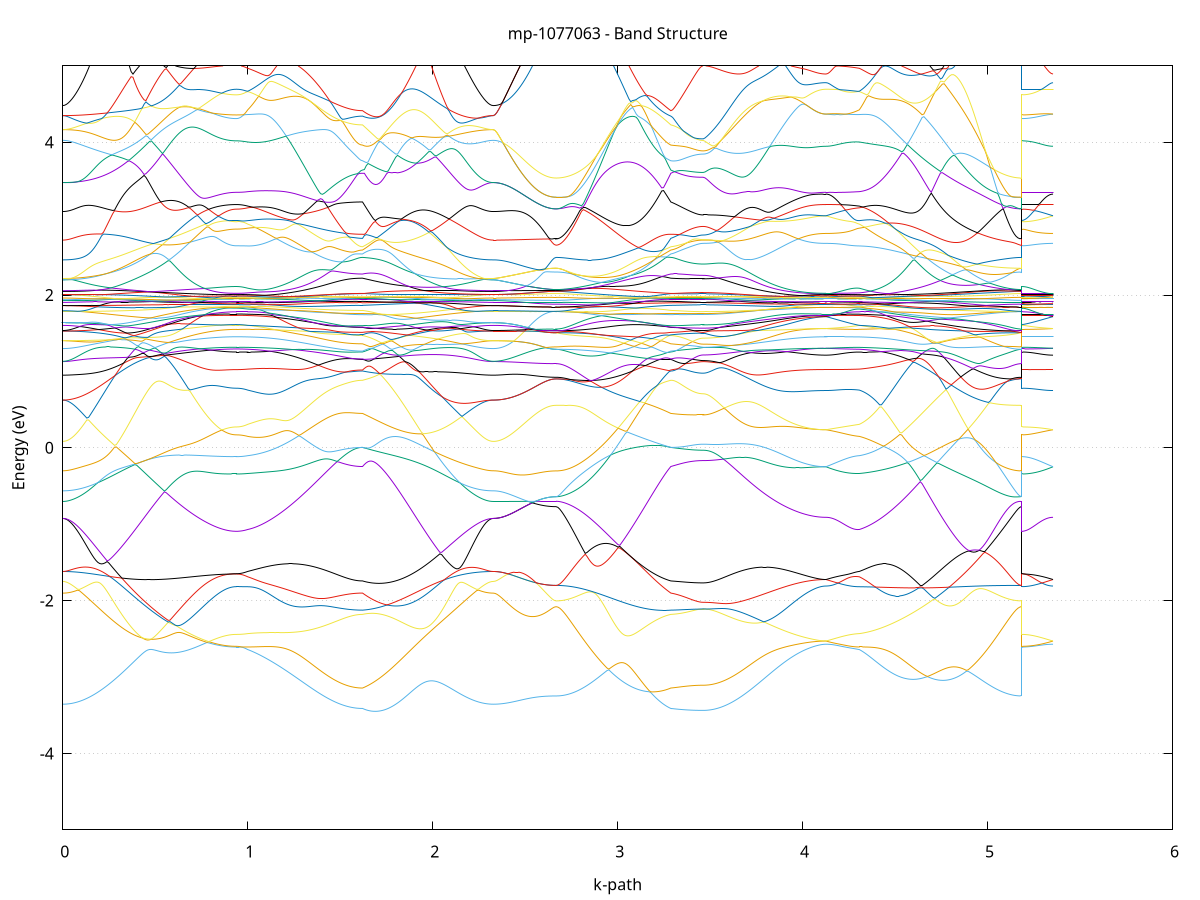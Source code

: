 set title 'mp-1077063 - Band Structure'
set xlabel 'k-path'
set ylabel 'Energy (eV)'
set grid y
set yrange [-5:5]
set terminal png size 800,600
set output 'mp-1077063_bands_gnuplot.png'
plot '-' using 1:2 with lines notitle, '-' using 1:2 with lines notitle, '-' using 1:2 with lines notitle, '-' using 1:2 with lines notitle, '-' using 1:2 with lines notitle, '-' using 1:2 with lines notitle, '-' using 1:2 with lines notitle, '-' using 1:2 with lines notitle, '-' using 1:2 with lines notitle, '-' using 1:2 with lines notitle, '-' using 1:2 with lines notitle, '-' using 1:2 with lines notitle, '-' using 1:2 with lines notitle, '-' using 1:2 with lines notitle, '-' using 1:2 with lines notitle, '-' using 1:2 with lines notitle, '-' using 1:2 with lines notitle, '-' using 1:2 with lines notitle, '-' using 1:2 with lines notitle, '-' using 1:2 with lines notitle, '-' using 1:2 with lines notitle, '-' using 1:2 with lines notitle, '-' using 1:2 with lines notitle, '-' using 1:2 with lines notitle, '-' using 1:2 with lines notitle, '-' using 1:2 with lines notitle, '-' using 1:2 with lines notitle, '-' using 1:2 with lines notitle, '-' using 1:2 with lines notitle, '-' using 1:2 with lines notitle, '-' using 1:2 with lines notitle, '-' using 1:2 with lines notitle, '-' using 1:2 with lines notitle, '-' using 1:2 with lines notitle, '-' using 1:2 with lines notitle, '-' using 1:2 with lines notitle, '-' using 1:2 with lines notitle, '-' using 1:2 with lines notitle, '-' using 1:2 with lines notitle, '-' using 1:2 with lines notitle, '-' using 1:2 with lines notitle, '-' using 1:2 with lines notitle, '-' using 1:2 with lines notitle, '-' using 1:2 with lines notitle, '-' using 1:2 with lines notitle, '-' using 1:2 with lines notitle, '-' using 1:2 with lines notitle, '-' using 1:2 with lines notitle, '-' using 1:2 with lines notitle, '-' using 1:2 with lines notitle, '-' using 1:2 with lines notitle, '-' using 1:2 with lines notitle, '-' using 1:2 with lines notitle, '-' using 1:2 with lines notitle, '-' using 1:2 with lines notitle, '-' using 1:2 with lines notitle, '-' using 1:2 with lines notitle, '-' using 1:2 with lines notitle, '-' using 1:2 with lines notitle, '-' using 1:2 with lines notitle, '-' using 1:2 with lines notitle, '-' using 1:2 with lines notitle, '-' using 1:2 with lines notitle, '-' using 1:2 with lines notitle, '-' using 1:2 with lines notitle, '-' using 1:2 with lines notitle, '-' using 1:2 with lines notitle, '-' using 1:2 with lines notitle, '-' using 1:2 with lines notitle, '-' using 1:2 with lines notitle, '-' using 1:2 with lines notitle, '-' using 1:2 with lines notitle, '-' using 1:2 with lines notitle, '-' using 1:2 with lines notitle, '-' using 1:2 with lines notitle, '-' using 1:2 with lines notitle, '-' using 1:2 with lines notitle, '-' using 1:2 with lines notitle, '-' using 1:2 with lines notitle, '-' using 1:2 with lines notitle, '-' using 1:2 with lines notitle, '-' using 1:2 with lines notitle, '-' using 1:2 with lines notitle, '-' using 1:2 with lines notitle, '-' using 1:2 with lines notitle, '-' using 1:2 with lines notitle, '-' using 1:2 with lines notitle, '-' using 1:2 with lines notitle, '-' using 1:2 with lines notitle, '-' using 1:2 with lines notitle, '-' using 1:2 with lines notitle, '-' using 1:2 with lines notitle, '-' using 1:2 with lines notitle, '-' using 1:2 with lines notitle, '-' using 1:2 with lines notitle, '-' using 1:2 with lines notitle
0.000000 -32.881571
0.009988 -32.881471
0.019975 -32.881271
0.029963 -32.880971
0.039950 -32.880571
0.049938 -32.880071
0.059926 -32.879471
0.069913 -32.878771
0.079901 -32.877871
0.089889 -32.876971
0.099876 -32.875871
0.109864 -32.874771
0.119851 -32.873471
0.129839 -32.872071
0.139827 -32.870571
0.149814 -32.868971
0.159802 -32.867371
0.169789 -32.865571
0.179777 -32.863671
0.189765 -32.861771
0.199752 -32.859671
0.209740 -32.857571
0.219727 -32.855371
0.229715 -32.853071
0.239703 -32.850771
0.249690 -32.848371
0.259678 -32.845871
0.269666 -32.843371
0.279653 -32.840771
0.289641 -32.838171
0.299628 -32.835471
0.309616 -32.832771
0.319604 -32.830071
0.329591 -32.827271
0.339579 -32.824571
0.349566 -32.821871
0.359554 -32.819171
0.369542 -32.816471
0.379529 -32.813871
0.389517 -32.811271
0.399504 -32.808771
0.409492 -32.806371
0.419480 -32.804071
0.429467 -32.801871
0.439455 -32.799771
0.449443 -32.797771
0.459430 -32.795971
0.469418 -32.794371
0.479405 -32.792771
0.489393 -32.791271
0.499381 -32.789971
0.509368 -32.788771
0.519356 -32.787571
0.529343 -32.786571
0.539331 -32.785571
0.549319 -32.784571
0.559306 -32.783771
0.569294 -32.782871
0.579281 -32.782171
0.589269 -32.781471
0.599257 -32.780871
0.609244 -32.780171
0.619232 -32.779471
0.629220 -32.778971
0.639207 -32.778471
0.649195 -32.777871
0.659182 -32.777471
0.669170 -32.776971
0.679158 -32.776471
0.689145 -32.776071
0.699133 -32.775671
0.709120 -32.775271
0.719108 -32.774771
0.729096 -32.774571
0.739083 -32.774171
0.749071 -32.773871
0.759058 -32.773571
0.769046 -32.773271
0.779034 -32.772971
0.789021 -32.772771
0.799009 -32.772571
0.808997 -32.772271
0.818984 -32.772071
0.828972 -32.771871
0.838959 -32.771771
0.848947 -32.771571
0.858935 -32.771471
0.868922 -32.771371
0.878910 -32.771171
0.888897 -32.771171
0.898885 -32.771071
0.908873 -32.770971
0.918860 -32.770971
0.928848 -32.770971
0.938835 -32.770971
0.938835 -32.770971
0.947590 -32.770971
0.956345 -32.770971
0.965100 -32.770871
0.973855 -32.770971
0.982610 -32.770971
0.991365 -32.771071
1.000120 -32.771171
1.000120 -32.771171
1.009970 -32.771171
1.019820 -32.771271
1.029669 -32.771371
1.039519 -32.771371
1.049368 -32.771471
1.059218 -32.771571
1.069067 -32.771571
1.078917 -32.771771
1.088766 -32.771771
1.098616 -32.771871
1.108466 -32.771971
1.118315 -32.772071
1.128165 -32.772171
1.138014 -32.772371
1.147864 -32.772371
1.157713 -32.772571
1.167563 -32.772671
1.177412 -32.772771
1.187262 -32.772971
1.197112 -32.773071
1.206961 -32.773171
1.216811 -32.773271
1.226660 -32.773471
1.236510 -32.773571
1.246359 -32.773671
1.256209 -32.773871
1.266058 -32.773971
1.275908 -32.774071
1.285758 -32.774271
1.295607 -32.774271
1.305457 -32.774471
1.315306 -32.774571
1.325156 -32.774771
1.335005 -32.774871
1.344855 -32.774971
1.354704 -32.775071
1.364554 -32.775171
1.374404 -32.775271
1.384253 -32.775471
1.394103 -32.775471
1.403952 -32.775571
1.413802 -32.775771
1.423651 -32.775871
1.433501 -32.775971
1.443350 -32.776071
1.453200 -32.776171
1.463049 -32.776271
1.472899 -32.776371
1.482749 -32.776471
1.492598 -32.776571
1.502448 -32.776671
1.512297 -32.776671
1.522147 -32.776771
1.531996 -32.776871
1.541846 -32.776971
1.551695 -32.776971
1.561545 -32.777071
1.571395 -32.777071
1.581244 -32.777071
1.591094 -32.777171
1.600943 -32.777171
1.610793 -32.777171
1.620642 -32.777171
1.620642 -32.777171
1.630603 -32.777371
1.640563 -32.777571
1.650524 -32.777871
1.660484 -32.778171
1.670445 -32.778371
1.680405 -32.778871
1.690365 -32.779271
1.700326 -32.779671
1.710286 -32.780071
1.720247 -32.780671
1.730207 -32.781171
1.740168 -32.781571
1.750128 -32.782271
1.760089 -32.782871
1.770049 -32.783571
1.780010 -32.784171
1.789970 -32.784971
1.799930 -32.785771
1.809891 -32.786771
1.819851 -32.787671
1.829812 -32.788771
1.839772 -32.789871
1.849733 -32.791171
1.859693 -32.792471
1.869654 -32.794071
1.879614 -32.795671
1.889574 -32.797471
1.899535 -32.799471
1.909495 -32.801571
1.919456 -32.803871
1.929416 -32.806271
1.939377 -32.808871
1.949337 -32.811471
1.959298 -32.814271
1.969258 -32.817071
1.979219 -32.819871
1.989179 -32.822771
1.999139 -32.825671
2.009100 -32.828571
2.019060 -32.831471
2.029021 -32.834271
2.038981 -32.837071
2.048942 -32.839871
2.058902 -32.842571
2.068863 -32.845271
2.078823 -32.847771
2.088783 -32.850271
2.098744 -32.852771
2.108704 -32.855071
2.118665 -32.857371
2.128625 -32.859571
2.138586 -32.861571
2.148546 -32.863571
2.158507 -32.865471
2.168467 -32.867271
2.178428 -32.868971
2.188388 -32.870571
2.198348 -32.872071
2.208309 -32.873471
2.218269 -32.874771
2.228230 -32.875871
2.238190 -32.876971
2.248151 -32.877971
2.258111 -32.878771
2.268072 -32.879471
2.278032 -32.880071
2.287992 -32.880671
2.297953 -32.880971
2.307913 -32.881271
2.317874 -32.881471
2.327834 -32.881571
2.327834 -32.881571
2.337811 -32.881571
2.347789 -32.881471
2.357766 -32.881471
2.367743 -32.881471
2.377720 -32.881471
2.387697 -32.881371
2.397675 -32.881371
2.407652 -32.881271
2.417629 -32.881271
2.427606 -32.881171
2.437583 -32.881171
2.447560 -32.881071
2.457538 -32.880971
2.467515 -32.880871
2.477492 -32.880871
2.487469 -32.880771
2.497446 -32.880671
2.507424 -32.880571
2.517401 -32.880471
2.527378 -32.880371
2.537355 -32.880371
2.547332 -32.880271
2.557310 -32.880171
2.567287 -32.880171
2.577264 -32.880071
2.587241 -32.879971
2.597218 -32.879971
2.607195 -32.879871
2.617173 -32.879871
2.627150 -32.879871
2.637127 -32.879771
2.647104 -32.879771
2.657081 -32.879771
2.667059 -32.879771
2.667059 -32.879771
2.676908 -32.879671
2.686758 -32.879571
2.696607 -32.879271
2.706457 -32.878871
2.716306 -32.878371
2.726156 -32.877771
2.736005 -32.876971
2.745855 -32.876171
2.755705 -32.875271
2.765554 -32.874171
2.775404 -32.872971
2.785253 -32.871771
2.795103 -32.870371
2.804952 -32.868871
2.814802 -32.867271
2.824651 -32.865571
2.834501 -32.863771
2.844350 -32.861871
2.854200 -32.859871
2.864050 -32.857771
2.873899 -32.855571
2.883749 -32.853271
2.893598 -32.850971
2.903448 -32.848471
2.913297 -32.845971
2.923147 -32.843271
2.932996 -32.840571
2.942846 -32.837771
2.952696 -32.834971
2.962545 -32.831971
2.972395 -32.829071
2.982244 -32.825971
2.992094 -32.822871
3.001943 -32.819771
3.011793 -32.816571
3.021642 -32.813471
3.031492 -32.810271
3.041342 -32.807171
3.051191 -32.804071
3.061041 -32.800971
3.070890 -32.798071
3.080740 -32.795171
3.090589 -32.792571
3.100439 -32.789971
3.110288 -32.787771
3.120138 -32.785771
3.129988 -32.783971
3.139837 -32.782471
3.149687 -32.782071
3.159536 -32.781671
3.169386 -32.781271
3.179235 -32.780971
3.189085 -32.780471
3.198934 -32.780171
3.208784 -32.779771
3.218634 -32.779471
3.228483 -32.779071
3.238333 -32.778671
3.248182 -32.778371
3.258032 -32.777971
3.267881 -32.777671
3.277731 -32.777371
3.287580 -32.777171
3.287580 -32.777071
3.297306 -32.777271
3.307032 -32.777371
3.316757 -32.777471
3.326483 -32.777571
3.336208 -32.777671
3.345934 -32.777671
3.355660 -32.777771
3.365385 -32.777971
3.375111 -32.777971
3.384836 -32.778071
3.394562 -32.778171
3.404287 -32.778171
3.414013 -32.778171
3.423739 -32.778271
3.433464 -32.778271
3.443190 -32.778271
3.452915 -32.778271
3.462641 -32.778271
3.462641 -32.778271
3.472549 -32.778271
3.482458 -32.778271
3.492366 -32.778271
3.502274 -32.778271
3.512183 -32.778171
3.522091 -32.778171
3.531999 -32.778171
3.541907 -32.777971
3.551816 -32.777971
3.561724 -32.777971
3.571632 -32.777771
3.581541 -32.777771
3.591449 -32.777571
3.601357 -32.777571
3.611266 -32.777471
3.621174 -32.777271
3.631082 -32.777171
3.640991 -32.777071
3.650899 -32.776871
3.660807 -32.776771
3.670716 -32.776671
3.680624 -32.776571
3.690532 -32.776371
3.700440 -32.776271
3.710349 -32.776071
3.720257 -32.775871
3.730165 -32.775771
3.740074 -32.775571
3.749982 -32.775371
3.759890 -32.775171
3.769799 -32.775071
3.779707 -32.774871
3.789615 -32.774671
3.799524 -32.774471
3.809432 -32.774371
3.819340 -32.774171
3.829249 -32.774071
3.839157 -32.773871
3.849065 -32.773671
3.858973 -32.773571
3.868882 -32.773271
3.878790 -32.773171
3.888698 -32.773071
3.898607 -32.772871
3.908515 -32.772771
3.918423 -32.772571
3.928332 -32.772471
3.938240 -32.772271
3.948148 -32.772171
3.958057 -32.772071
3.967965 -32.771971
3.977873 -32.771771
3.987781 -32.771671
3.997690 -32.771571
4.007598 -32.771471
4.017506 -32.771371
4.027415 -32.771371
4.037323 -32.771271
4.047231 -32.771171
4.057140 -32.771171
4.067048 -32.771071
4.076956 -32.770971
4.086865 -32.770971
4.096773 -32.770971
4.106681 -32.770971
4.116590 -32.770971
4.126498 -32.770871
4.126498 -32.770971
4.135990 -32.770971
4.145482 -32.770971
4.154973 -32.770971
4.164465 -32.770971
4.173957 -32.770971
4.183449 -32.770971
4.192941 -32.770971
4.202432 -32.770971
4.211924 -32.770971
4.221416 -32.770971
4.230908 -32.770971
4.240400 -32.770971
4.249891 -32.770971
4.259383 -32.771071
4.268875 -32.771071
4.278367 -32.770971
4.287859 -32.771071
4.297351 -32.771071
4.306842 -32.771171
4.306842 -32.771171
4.316814 -32.771171
4.326787 -32.771271
4.336759 -32.771371
4.346731 -32.771571
4.356703 -32.771671
4.366675 -32.771771
4.376647 -32.771971
4.386620 -32.772171
4.396592 -32.772371
4.406564 -32.772571
4.416536 -32.772771
4.426508 -32.772871
4.436480 -32.773171
4.446453 -32.773471
4.456425 -32.773671
4.466397 -32.773971
4.476369 -32.774171
4.486341 -32.774471
4.496313 -32.774671
4.506286 -32.775071
4.516258 -32.775371
4.526230 -32.775571
4.536202 -32.775971
4.546174 -32.776271
4.556146 -32.776571
4.566119 -32.776971
4.576091 -32.777271
4.586063 -32.777671
4.596035 -32.777971
4.606007 -32.778371
4.615979 -32.778771
4.625952 -32.779071
4.635924 -32.779371
4.645896 -32.779871
4.655868 -32.780171
4.665840 -32.780571
4.675812 -32.780971
4.685785 -32.781371
4.695757 -32.781971
4.705729 -32.783671
4.715701 -32.785471
4.725673 -32.787571
4.735645 -32.789871
4.745618 -32.792271
4.755590 -32.794871
4.765562 -32.797471
4.775534 -32.800271
4.785506 -32.803071
4.795478 -32.805971
4.805451 -32.808971
4.815423 -32.811871
4.825395 -32.814871
4.835367 -32.817871
4.845339 -32.820871
4.855311 -32.823771
4.865284 -32.826671
4.875256 -32.829571
4.885228 -32.832371
4.895200 -32.835171
4.905172 -32.837971
4.915144 -32.840671
4.925116 -32.843371
4.935089 -32.845871
4.945061 -32.848371
4.955033 -32.850771
4.965005 -32.853171
4.974977 -32.855371
4.984949 -32.857571
4.994922 -32.859671
5.004894 -32.861671
5.014866 -32.863571
5.024838 -32.865271
5.034810 -32.867071
5.044782 -32.868671
5.054755 -32.870171
5.064727 -32.871571
5.074699 -32.872871
5.084671 -32.874071
5.094643 -32.875171
5.104615 -32.876071
5.114588 -32.876971
5.124560 -32.877671
5.134532 -32.878371
5.144504 -32.878871
5.154476 -32.879271
5.164448 -32.879571
5.174421 -32.879671
5.184393 -32.879771
5.184393 -32.770971
5.194370 -32.770971
5.204347 -32.770871
5.214324 -32.770971
5.224302 -32.770971
5.234279 -32.770971
5.244256 -32.770871
5.254233 -32.770971
5.264210 -32.770971
5.274187 -32.770871
5.284165 -32.770971
5.294142 -32.770871
5.304119 -32.770971
5.314096 -32.770971
5.324073 -32.770971
5.334051 -32.770871
5.344028 -32.770871
5.354005 -32.770971
e
0.000000 -32.785971
0.009988 -32.785871
0.019975 -32.785871
0.029963 -32.785871
0.039950 -32.785771
0.049938 -32.785671
0.059926 -32.785571
0.069913 -32.785471
0.079901 -32.785371
0.089889 -32.785171
0.099876 -32.785071
0.109864 -32.784871
0.119851 -32.784671
0.129839 -32.784471
0.139827 -32.784271
0.149814 -32.783971
0.159802 -32.783671
0.169789 -32.783371
0.179777 -32.783071
0.189765 -32.782771
0.199752 -32.782371
0.209740 -32.781971
0.219727 -32.781571
0.229715 -32.781171
0.239703 -32.780671
0.249690 -32.780271
0.259678 -32.779671
0.269666 -32.779171
0.279653 -32.778571
0.289641 -32.777971
0.299628 -32.777371
0.309616 -32.776671
0.319604 -32.775871
0.329591 -32.775071
0.339579 -32.774271
0.349566 -32.773271
0.359554 -32.772271
0.369542 -32.771171
0.379529 -32.769971
0.389517 -32.768671
0.399504 -32.767571
0.409492 -32.767671
0.419480 -32.767771
0.429467 -32.767871
0.439455 -32.767971
0.449443 -32.767971
0.459430 -32.768071
0.469418 -32.768171
0.479405 -32.768271
0.489393 -32.768371
0.499381 -32.768471
0.509368 -32.768571
0.519356 -32.768671
0.529343 -32.768771
0.539331 -32.768871
0.549319 -32.768871
0.559306 -32.769071
0.569294 -32.769071
0.579281 -32.769171
0.589269 -32.769271
0.599257 -32.769371
0.609244 -32.769471
0.619232 -32.769471
0.629220 -32.769571
0.639207 -32.769671
0.649195 -32.769671
0.659182 -32.769871
0.669170 -32.769871
0.679158 -32.769971
0.689145 -32.769971
0.699133 -32.770071
0.709120 -32.770171
0.719108 -32.770171
0.729096 -32.770271
0.739083 -32.770371
0.749071 -32.770371
0.759058 -32.770471
0.769046 -32.770471
0.779034 -32.770571
0.789021 -32.770571
0.799009 -32.770571
0.808997 -32.770671
0.818984 -32.770671
0.828972 -32.770671
0.838959 -32.770771
0.848947 -32.770771
0.858935 -32.770771
0.868922 -32.770771
0.878910 -32.770771
0.888897 -32.770871
0.898885 -32.770871
0.908873 -32.770871
0.918860 -32.770871
0.928848 -32.770871
0.938835 -32.770871
0.938835 -32.770871
0.947590 -32.770871
0.956345 -32.770871
0.965100 -32.770871
0.973855 -32.770971
0.982610 -32.770971
0.991365 -32.770971
1.000120 -32.770971
1.000120 -32.770971
1.009970 -32.770971
1.019820 -32.770971
1.029669 -32.770971
1.039519 -32.770971
1.049368 -32.771071
1.059218 -32.771071
1.069067 -32.771071
1.078917 -32.771171
1.088766 -32.771271
1.098616 -32.771371
1.108466 -32.771471
1.118315 -32.771471
1.128165 -32.771571
1.138014 -32.771671
1.147864 -32.771771
1.157713 -32.771971
1.167563 -32.772071
1.177412 -32.772171
1.187262 -32.772271
1.197112 -32.772371
1.206961 -32.772571
1.216811 -32.772671
1.226660 -32.772871
1.236510 -32.772971
1.246359 -32.773071
1.256209 -32.773271
1.266058 -32.773371
1.275908 -32.773571
1.285758 -32.773771
1.295607 -32.773771
1.305457 -32.773971
1.315306 -32.774171
1.325156 -32.774371
1.335005 -32.774471
1.344855 -32.774671
1.354704 -32.774771
1.364554 -32.774871
1.374404 -32.775071
1.384253 -32.775271
1.394103 -32.775271
1.403952 -32.775471
1.413802 -32.775671
1.423651 -32.775771
1.433501 -32.775871
1.443350 -32.776071
1.453200 -32.776171
1.463049 -32.776271
1.472899 -32.776371
1.482749 -32.776471
1.492598 -32.776471
1.502448 -32.776571
1.512297 -32.776571
1.522147 -32.776671
1.531996 -32.776771
1.541846 -32.776771
1.551695 -32.776771
1.561545 -32.776871
1.571395 -32.776871
1.581244 -32.776871
1.591094 -32.776971
1.600943 -32.776971
1.610793 -32.776971
1.620642 -32.776971
1.620642 -32.776971
1.630603 -32.776671
1.640563 -32.776171
1.650524 -32.775971
1.660484 -32.775571
1.670445 -32.775171
1.680405 -32.774871
1.690365 -32.774571
1.700326 -32.774271
1.710286 -32.773871
1.720247 -32.773671
1.730207 -32.773371
1.740168 -32.772971
1.750128 -32.772771
1.760089 -32.772471
1.770049 -32.772171
1.780010 -32.771871
1.789970 -32.771671
1.799930 -32.771271
1.809891 -32.771071
1.819851 -32.770871
1.829812 -32.770571
1.839772 -32.770371
1.849733 -32.770171
1.859693 -32.769871
1.869654 -32.769671
1.879614 -32.769471
1.889574 -32.769271
1.899535 -32.769071
1.909495 -32.768871
1.919456 -32.768671
1.929416 -32.768471
1.939377 -32.768271
1.949337 -32.768371
1.959298 -32.769871
1.969258 -32.771171
1.979219 -32.772371
1.989179 -32.773471
1.999139 -32.774471
2.009100 -32.775471
2.019060 -32.776271
2.029021 -32.777071
2.038981 -32.777771
2.048942 -32.778471
2.058902 -32.779071
2.068863 -32.779671
2.078823 -32.780171
2.088783 -32.780671
2.098744 -32.781171
2.108704 -32.781571
2.118665 -32.781971
2.128625 -32.782371
2.138586 -32.782771
2.148546 -32.783071
2.158507 -32.783371
2.168467 -32.783671
2.178428 -32.783971
2.188388 -32.784271
2.198348 -32.784471
2.208309 -32.784671
2.218269 -32.784871
2.228230 -32.785071
2.238190 -32.785271
2.248151 -32.785371
2.258111 -32.785471
2.268072 -32.785571
2.278032 -32.785671
2.287992 -32.785771
2.297953 -32.785871
2.307913 -32.785871
2.317874 -32.785871
2.327834 -32.785871
2.327834 -32.785871
2.337811 -32.785971
2.347789 -32.785971
2.357766 -32.786071
2.367743 -32.786271
2.377720 -32.786471
2.387697 -32.786671
2.397675 -32.786871
2.407652 -32.787171
2.417629 -32.787471
2.427606 -32.787771
2.437583 -32.788071
2.447560 -32.788471
2.457538 -32.788771
2.467515 -32.789171
2.477492 -32.789471
2.487469 -32.789871
2.497446 -32.790171
2.507424 -32.790571
2.517401 -32.790871
2.527378 -32.791171
2.537355 -32.791571
2.547332 -32.791771
2.557310 -32.792071
2.567287 -32.792371
2.577264 -32.792571
2.587241 -32.792871
2.597218 -32.792971
2.607195 -32.793171
2.617173 -32.793371
2.627150 -32.793471
2.637127 -32.793571
2.647104 -32.793671
2.657081 -32.793671
2.667059 -32.793671
2.667059 -32.793671
2.676908 -32.793671
2.686758 -32.793671
2.696607 -32.793671
2.706457 -32.793571
2.716306 -32.793571
2.726156 -32.793471
2.736005 -32.793371
2.745855 -32.793271
2.755705 -32.793171
2.765554 -32.793071
2.775404 -32.792971
2.785253 -32.792871
2.795103 -32.792671
2.804952 -32.792571
2.814802 -32.792371
2.824651 -32.792171
2.834501 -32.791971
2.844350 -32.791771
2.854200 -32.791571
2.864050 -32.791371
2.873899 -32.791171
2.883749 -32.790971
2.893598 -32.790671
2.903448 -32.790371
2.913297 -32.790171
2.923147 -32.789871
2.932996 -32.789571
2.942846 -32.789271
2.952696 -32.788971
2.962545 -32.788671
2.972395 -32.788371
2.982244 -32.788071
2.992094 -32.787671
3.001943 -32.787471
3.011793 -32.786971
3.021642 -32.786771
3.031492 -32.786471
3.041342 -32.786071
3.051191 -32.785671
3.061041 -32.785371
3.070890 -32.784971
3.080740 -32.784671
3.090589 -32.784271
3.100439 -32.783871
3.110288 -32.783571
3.120138 -32.783171
3.129988 -32.782871
3.139837 -32.782371
3.149687 -32.781171
3.159536 -32.779971
3.169386 -32.779171
3.179235 -32.778471
3.189085 -32.777871
3.198934 -32.777471
3.208784 -32.777171
3.218634 -32.776871
3.228483 -32.776771
3.238333 -32.776771
3.248182 -32.776671
3.258032 -32.776771
3.267881 -32.776871
3.277731 -32.776971
3.287580 -32.776971
3.287580 -32.776971
3.297306 -32.776871
3.307032 -32.776671
3.316757 -32.776471
3.326483 -32.776471
3.336208 -32.776271
3.345934 -32.776171
3.355660 -32.775971
3.365385 -32.775971
3.375111 -32.775871
3.384836 -32.775671
3.394562 -32.775671
3.404287 -32.775671
3.414013 -32.775571
3.423739 -32.775571
3.433464 -32.775471
3.443190 -32.775371
3.452915 -32.775471
3.462641 -32.775471
3.462641 -32.775471
3.472549 -32.775371
3.482458 -32.775471
3.492366 -32.775471
3.502274 -32.775471
3.512183 -32.775371
3.522091 -32.775371
3.531999 -32.775371
3.541907 -32.775271
3.551816 -32.775171
3.561724 -32.775271
3.571632 -32.775071
3.581541 -32.775071
3.591449 -32.774971
3.601357 -32.774971
3.611266 -32.774971
3.621174 -32.774771
3.631082 -32.774771
3.640991 -32.774671
3.650899 -32.774571
3.660807 -32.774471
3.670716 -32.774471
3.680624 -32.774371
3.690532 -32.774271
3.700440 -32.774171
3.710349 -32.774071
3.720257 -32.773971
3.730165 -32.773871
3.740074 -32.773771
3.749982 -32.773671
3.759890 -32.773571
3.769799 -32.773471
3.779707 -32.773371
3.789615 -32.773271
3.799524 -32.773071
3.809432 -32.773071
3.819340 -32.772871
3.829249 -32.772771
3.839157 -32.772671
3.849065 -32.772571
3.858973 -32.772471
3.868882 -32.772371
3.878790 -32.772271
3.888698 -32.772171
3.898607 -32.772071
3.908515 -32.771971
3.918423 -32.771871
3.928332 -32.771871
3.938240 -32.771771
3.948148 -32.771671
3.958057 -32.771571
3.967965 -32.771471
3.977873 -32.771471
3.987781 -32.771371
3.997690 -32.771271
4.007598 -32.771271
4.017506 -32.771171
4.027415 -32.771171
4.037323 -32.771071
4.047231 -32.770971
4.057140 -32.770971
4.067048 -32.770971
4.076956 -32.770871
4.086865 -32.770971
4.096773 -32.770871
4.106681 -32.770871
4.116590 -32.770871
4.126498 -32.770871
4.126498 -32.770871
4.135990 -32.770871
4.145482 -32.770871
4.154973 -32.770871
4.164465 -32.770871
4.173957 -32.770871
4.183449 -32.770871
4.192941 -32.770871
4.202432 -32.770871
4.211924 -32.770871
4.221416 -32.770871
4.230908 -32.770871
4.240400 -32.770971
4.249891 -32.770971
4.259383 -32.770971
4.268875 -32.770971
4.278367 -32.770871
4.287859 -32.770971
4.297351 -32.770971
4.306842 -32.770971
4.306842 -32.770971
4.316814 -32.770871
4.326787 -32.770971
4.336759 -32.770871
4.346731 -32.770971
4.356703 -32.770971
4.366675 -32.770971
4.376647 -32.770971
4.386620 -32.770971
4.396592 -32.770971
4.406564 -32.771071
4.416536 -32.771071
4.426508 -32.771071
4.436480 -32.771071
4.446453 -32.771171
4.456425 -32.771171
4.466397 -32.771271
4.476369 -32.771271
4.486341 -32.771371
4.496313 -32.771371
4.506286 -32.771571
4.516258 -32.771671
4.526230 -32.771771
4.536202 -32.771871
4.546174 -32.772071
4.556146 -32.772171
4.566119 -32.772471
4.576091 -32.772771
4.586063 -32.773071
4.596035 -32.773371
4.606007 -32.773771
4.615979 -32.774271
4.625952 -32.774771
4.635924 -32.775371
4.645896 -32.776171
4.655868 -32.776971
4.665840 -32.777971
4.675812 -32.779171
4.685785 -32.780471
4.695757 -32.781671
4.705729 -32.782071
4.715701 -32.782371
4.725673 -32.782871
4.735645 -32.783271
4.745618 -32.783571
4.755590 -32.783971
4.765562 -32.784371
4.775534 -32.784771
4.785506 -32.785071
4.795478 -32.785371
4.805451 -32.785871
4.815423 -32.786171
4.825395 -32.786471
4.835367 -32.786871
4.845339 -32.787271
4.855311 -32.787571
4.865284 -32.787871
4.875256 -32.788271
4.885228 -32.788471
4.895200 -32.788771
4.905172 -32.789171
4.915144 -32.789471
4.925116 -32.789771
4.935089 -32.790071
4.945061 -32.790271
4.955033 -32.790571
4.965005 -32.790871
4.974977 -32.791071
4.984949 -32.791271
4.994922 -32.791571
5.004894 -32.791771
5.014866 -32.791971
5.024838 -32.792071
5.034810 -32.792371
5.044782 -32.792471
5.054755 -32.792671
5.064727 -32.792771
5.074699 -32.792971
5.084671 -32.793071
5.094643 -32.793171
5.104615 -32.793271
5.114588 -32.793371
5.124560 -32.793471
5.134532 -32.793571
5.144504 -32.793571
5.154476 -32.793671
5.164448 -32.793671
5.174421 -32.793671
5.184393 -32.793671
5.184393 -32.770871
5.194370 -32.770871
5.204347 -32.770871
5.214324 -32.770871
5.224302 -32.770871
5.234279 -32.770871
5.244256 -32.770871
5.254233 -32.770871
5.264210 -32.770871
5.274187 -32.770871
5.284165 -32.770871
5.294142 -32.770871
5.304119 -32.770871
5.314096 -32.770871
5.324073 -32.770871
5.334051 -32.770871
5.344028 -32.770871
5.354005 -32.770871
e
0.000000 -32.765271
0.009988 -32.765271
0.019975 -32.765271
0.029963 -32.765271
0.039950 -32.765271
0.049938 -32.765271
0.059926 -32.765371
0.069913 -32.765371
0.079901 -32.765371
0.089889 -32.765371
0.099876 -32.765471
0.109864 -32.765471
0.119851 -32.765471
0.129839 -32.765571
0.139827 -32.765571
0.149814 -32.765671
0.159802 -32.765671
0.169789 -32.765771
0.179777 -32.765771
0.189765 -32.765871
0.199752 -32.765871
0.209740 -32.765971
0.219727 -32.766071
0.229715 -32.766071
0.239703 -32.766171
0.249690 -32.766271
0.259678 -32.766271
0.269666 -32.766371
0.279653 -32.766471
0.289641 -32.766571
0.299628 -32.766671
0.309616 -32.766771
0.319604 -32.766871
0.329591 -32.766871
0.339579 -32.766971
0.349566 -32.767071
0.359554 -32.767171
0.369542 -32.767271
0.379529 -32.767371
0.389517 -32.767371
0.399504 -32.767271
0.409492 -32.765771
0.419480 -32.764071
0.429467 -32.762271
0.439455 -32.760371
0.449443 -32.758271
0.459430 -32.756071
0.469418 -32.753671
0.479405 -32.751171
0.489393 -32.748471
0.499381 -32.745771
0.509368 -32.742971
0.519356 -32.740071
0.529343 -32.737071
0.539331 -32.734071
0.549319 -32.730971
0.559306 -32.727871
0.569294 -32.724771
0.579281 -32.721671
0.589269 -32.718471
0.599257 -32.715471
0.609244 -32.712371
0.619232 -32.709271
0.629220 -32.706271
0.639207 -32.703271
0.649195 -32.700371
0.659182 -32.697471
0.669170 -32.694671
0.679158 -32.691871
0.689145 -32.689071
0.699133 -32.686471
0.709120 -32.683971
0.719108 -32.681371
0.729096 -32.679071
0.739083 -32.676771
0.749071 -32.674471
0.759058 -32.672371
0.769046 -32.670271
0.779034 -32.668371
0.789021 -32.666571
0.799009 -32.664871
0.808997 -32.663271
0.818984 -32.661771
0.828972 -32.660271
0.838959 -32.659071
0.848947 -32.657871
0.858935 -32.656871
0.868922 -32.655871
0.878910 -32.655071
0.888897 -32.654471
0.898885 -32.653871
0.908873 -32.653471
0.918860 -32.653071
0.928848 -32.652971
0.938835 -32.652871
0.938835 -32.652871
0.947590 -32.652871
0.956345 -32.653071
0.965100 -32.653271
0.973855 -32.653671
0.982610 -32.654071
0.991365 -32.654571
1.000120 -32.655171
1.000120 -32.655171
1.009970 -32.655771
1.019820 -32.656271
1.029669 -32.656771
1.039519 -32.657371
1.049368 -32.657871
1.059218 -32.658471
1.069067 -32.658971
1.078917 -32.659571
1.088766 -32.660071
1.098616 -32.660671
1.108466 -32.661171
1.118315 -32.661771
1.128165 -32.662271
1.138014 -32.662871
1.147864 -32.663371
1.157713 -32.663971
1.167563 -32.664471
1.177412 -32.664971
1.187262 -32.665571
1.197112 -32.666071
1.206961 -32.666571
1.216811 -32.667071
1.226660 -32.667571
1.236510 -32.668071
1.246359 -32.668571
1.256209 -32.669071
1.266058 -32.669571
1.275908 -32.670071
1.285758 -32.670571
1.295607 -32.670971
1.305457 -32.671471
1.315306 -32.671871
1.325156 -32.672371
1.335005 -32.672771
1.344855 -32.673171
1.354704 -32.673571
1.364554 -32.673971
1.374404 -32.674271
1.384253 -32.674671
1.394103 -32.675071
1.403952 -32.675371
1.413802 -32.675771
1.423651 -32.676071
1.433501 -32.676371
1.443350 -32.676671
1.453200 -32.676971
1.463049 -32.677171
1.472899 -32.677471
1.482749 -32.677671
1.492598 -32.677871
1.502448 -32.678071
1.512297 -32.678271
1.522147 -32.678471
1.531996 -32.678571
1.541846 -32.678771
1.551695 -32.678871
1.561545 -32.678971
1.571395 -32.679071
1.581244 -32.679071
1.591094 -32.679171
1.600943 -32.679171
1.610793 -32.679271
1.620642 -32.679271
1.620642 -32.679271
1.630603 -32.674371
1.640563 -32.669471
1.650524 -32.664671
1.660484 -32.660371
1.670445 -32.661471
1.680405 -32.666071
1.690365 -32.670971
1.700326 -32.675871
1.710286 -32.680671
1.720247 -32.685571
1.730207 -32.690371
1.740168 -32.695171
1.750128 -32.699871
1.760089 -32.704571
1.770049 -32.709171
1.780010 -32.713571
1.789970 -32.718071
1.799930 -32.722471
1.809891 -32.726671
1.819851 -32.730871
1.829812 -32.734871
1.839772 -32.738671
1.849733 -32.742371
1.859693 -32.745871
1.869654 -32.749271
1.879614 -32.752371
1.889574 -32.755371
1.899535 -32.757971
1.909495 -32.760571
1.919456 -32.762771
1.929416 -32.764871
1.939377 -32.766671
1.949337 -32.768171
1.959298 -32.767971
1.969258 -32.767771
1.979219 -32.767671
1.989179 -32.767471
1.999139 -32.767271
2.009100 -32.767271
2.019060 -32.767071
2.029021 -32.766971
2.038981 -32.766871
2.048942 -32.766771
2.058902 -32.766571
2.068863 -32.766471
2.078823 -32.766371
2.088783 -32.766271
2.098744 -32.766271
2.108704 -32.766171
2.118665 -32.766071
2.128625 -32.765971
2.138586 -32.765871
2.148546 -32.765871
2.158507 -32.765771
2.168467 -32.765671
2.178428 -32.765671
2.188388 -32.765571
2.198348 -32.765571
2.208309 -32.765471
2.218269 -32.765471
2.228230 -32.765471
2.238190 -32.765371
2.248151 -32.765371
2.258111 -32.765371
2.268072 -32.765371
2.278032 -32.765271
2.287992 -32.765271
2.297953 -32.765271
2.307913 -32.765271
2.317874 -32.765271
2.327834 -32.765271
2.327834 -32.765271
2.337811 -32.765271
2.347789 -32.765171
2.357766 -32.765071
2.367743 -32.764971
2.377720 -32.764871
2.387697 -32.764671
2.397675 -32.764471
2.407652 -32.764271
2.417629 -32.763971
2.427606 -32.763771
2.437583 -32.763471
2.447560 -32.763271
2.457538 -32.762971
2.467515 -32.762671
2.477492 -32.762371
2.487469 -32.762171
2.497446 -32.761871
2.507424 -32.761571
2.517401 -32.761271
2.527378 -32.761071
2.537355 -32.760871
2.547332 -32.760571
2.557310 -32.760371
2.567287 -32.760171
2.577264 -32.760071
2.587241 -32.759871
2.597218 -32.759671
2.607195 -32.759571
2.617173 -32.759471
2.627150 -32.759371
2.637127 -32.759371
2.647104 -32.759271
2.657081 -32.759271
2.667059 -32.759271
2.667059 -32.759271
2.676908 -32.759271
2.686758 -32.759271
2.696607 -32.759271
2.706457 -32.759271
2.716306 -32.759271
2.726156 -32.759271
2.736005 -32.759271
2.745855 -32.759271
2.755705 -32.759271
2.765554 -32.759271
2.775404 -32.759271
2.785253 -32.759271
2.795103 -32.759271
2.804952 -32.759271
2.814802 -32.759271
2.824651 -32.759271
2.834501 -32.759171
2.844350 -32.759271
2.854200 -32.759271
2.864050 -32.759271
2.873899 -32.759271
2.883749 -32.759171
2.893598 -32.759171
2.903448 -32.759171
2.913297 -32.759171
2.923147 -32.759071
2.932996 -32.758971
2.942846 -32.758871
2.952696 -32.758871
2.962545 -32.758671
2.972395 -32.758571
2.982244 -32.758471
2.992094 -32.758171
3.001943 -32.757971
3.011793 -32.757671
3.021642 -32.757371
3.031492 -32.756971
3.041342 -32.756471
3.051191 -32.755771
3.061041 -32.755071
3.070890 -32.754171
3.080740 -32.753171
3.090589 -32.751871
3.100439 -32.750271
3.110288 -32.748471
3.120138 -32.746371
3.129988 -32.743971
3.139837 -32.741271
3.149687 -32.738371
3.159536 -32.735071
3.169386 -32.731571
3.179235 -32.727871
3.189085 -32.723971
3.198934 -32.719971
3.208784 -32.715771
3.218634 -32.711471
3.228483 -32.707071
3.238333 -32.702571
3.248182 -32.698071
3.258032 -32.693371
3.267881 -32.688771
3.277731 -32.684071
3.287580 -32.679271
3.287580 -32.679171
3.297306 -32.678071
3.307032 -32.676871
3.316757 -32.675671
3.326483 -32.674571
3.336208 -32.673371
3.345934 -32.672171
3.355660 -32.670971
3.365385 -32.669871
3.375111 -32.668671
3.384836 -32.667471
3.394562 -32.666371
3.404287 -32.665171
3.414013 -32.664071
3.423739 -32.662871
3.433464 -32.661771
3.443190 -32.660771
3.452915 -32.659971
3.462641 -32.659671
3.462641 -32.659671
3.472549 -32.659571
3.482458 -32.659671
3.492366 -32.659671
3.502274 -32.659571
3.512183 -32.659571
3.522091 -32.659571
3.531999 -32.659471
3.541907 -32.659371
3.551816 -32.659371
3.561724 -32.659271
3.571632 -32.659171
3.581541 -32.659171
3.591449 -32.659071
3.601357 -32.658971
3.611266 -32.658871
3.621174 -32.658671
3.631082 -32.658571
3.640991 -32.658471
3.650899 -32.658371
3.660807 -32.658271
3.670716 -32.658171
3.680624 -32.657971
3.690532 -32.657871
3.700440 -32.657771
3.710349 -32.657571
3.720257 -32.657471
3.730165 -32.657271
3.740074 -32.657171
3.749982 -32.656971
3.759890 -32.656771
3.769799 -32.656671
3.779707 -32.656471
3.789615 -32.656371
3.799524 -32.656171
3.809432 -32.656071
3.819340 -32.655871
3.829249 -32.655671
3.839157 -32.655571
3.849065 -32.655371
3.858973 -32.655271
3.868882 -32.655071
3.878790 -32.654971
3.888698 -32.654771
3.898607 -32.654671
3.908515 -32.654571
3.918423 -32.654371
3.928332 -32.654271
3.938240 -32.654171
3.948148 -32.653971
3.958057 -32.653871
3.967965 -32.653771
3.977873 -32.653671
3.987781 -32.653571
3.997690 -32.653471
4.007598 -32.653371
4.017506 -32.653271
4.027415 -32.653271
4.037323 -32.653171
4.047231 -32.653071
4.057140 -32.653071
4.067048 -32.652971
4.076956 -32.652871
4.086865 -32.652971
4.096773 -32.652871
4.106681 -32.652871
4.116590 -32.652871
4.126498 -32.652871
4.126498 -32.652871
4.135990 -32.652871
4.145482 -32.652871
4.154973 -32.652971
4.164465 -32.652971
4.173957 -32.653071
4.183449 -32.653071
4.192941 -32.653171
4.202432 -32.653271
4.211924 -32.653371
4.221416 -32.653471
4.230908 -32.653671
4.240400 -32.653771
4.249891 -32.653971
4.259383 -32.654171
4.268875 -32.654371
4.278367 -32.654471
4.287859 -32.654771
4.297351 -32.654971
4.306842 -32.655171
4.306842 -32.655171
4.316814 -32.655971
4.326787 -32.656971
4.336759 -32.657971
4.346731 -32.659171
4.356703 -32.660471
4.366675 -32.661871
4.376647 -32.663471
4.386620 -32.665071
4.396592 -32.666771
4.406564 -32.668671
4.416536 -32.670571
4.426508 -32.672571
4.436480 -32.674771
4.446453 -32.676971
4.456425 -32.679271
4.466397 -32.681671
4.476369 -32.684171
4.486341 -32.686771
4.496313 -32.689371
4.506286 -32.692071
4.516258 -32.694771
4.526230 -32.697571
4.536202 -32.700471
4.546174 -32.703371
4.556146 -32.706271
4.566119 -32.709271
4.576091 -32.712271
4.586063 -32.715271
4.596035 -32.718271
4.606007 -32.721271
4.615979 -32.724271
4.625952 -32.727171
4.635924 -32.729971
4.645896 -32.732771
4.655868 -32.735471
4.665840 -32.738071
4.675812 -32.740471
4.685785 -32.742771
4.695757 -32.744871
4.705729 -32.746771
4.715701 -32.748371
4.725673 -32.749971
4.735645 -32.751271
4.745618 -32.752471
4.755590 -32.753471
4.765562 -32.754271
4.775534 -32.755071
4.785506 -32.755671
4.795478 -32.756171
4.805451 -32.756671
4.815423 -32.756971
4.825395 -32.757371
4.835367 -32.757671
4.845339 -32.757971
4.855311 -32.758171
4.865284 -32.758271
4.875256 -32.758471
4.885228 -32.758571
4.895200 -32.758671
4.905172 -32.758871
4.915144 -32.758871
4.925116 -32.758971
4.935089 -32.759071
4.945061 -32.759071
4.955033 -32.759171
4.965005 -32.759171
4.974977 -32.759171
4.984949 -32.759171
4.994922 -32.759271
5.004894 -32.759271
5.014866 -32.759271
5.024838 -32.759171
5.034810 -32.759271
5.044782 -32.759271
5.054755 -32.759271
5.064727 -32.759271
5.074699 -32.759271
5.084671 -32.759271
5.094643 -32.759271
5.104615 -32.759271
5.114588 -32.759271
5.124560 -32.759271
5.134532 -32.759271
5.144504 -32.759271
5.154476 -32.759271
5.164448 -32.759271
5.174421 -32.759271
5.184393 -32.759271
5.184393 -32.652871
5.194370 -32.652871
5.204347 -32.652871
5.214324 -32.652871
5.224302 -32.652871
5.234279 -32.652871
5.244256 -32.652871
5.254233 -32.652871
5.264210 -32.652871
5.274187 -32.652871
5.284165 -32.652871
5.294142 -32.652871
5.304119 -32.652871
5.314096 -32.652871
5.324073 -32.652871
5.334051 -32.652871
5.344028 -32.652871
5.354005 -32.652871
e
0.000000 -32.440171
0.009988 -32.440171
0.019975 -32.440371
0.029963 -32.440671
0.039950 -32.441171
0.049938 -32.441671
0.059926 -32.442371
0.069913 -32.443171
0.079901 -32.444071
0.089889 -32.445071
0.099876 -32.446271
0.109864 -32.447571
0.119851 -32.448871
0.129839 -32.450371
0.139827 -32.451971
0.149814 -32.453671
0.159802 -32.455571
0.169789 -32.457471
0.179777 -32.459471
0.189765 -32.461571
0.199752 -32.463871
0.209740 -32.466171
0.219727 -32.468571
0.229715 -32.471071
0.239703 -32.473571
0.249690 -32.476271
0.259678 -32.478871
0.269666 -32.481871
0.279653 -32.484771
0.289641 -32.487671
0.299628 -32.490771
0.309616 -32.493871
0.319604 -32.496971
0.329591 -32.500171
0.339579 -32.503471
0.349566 -32.506771
0.359554 -32.510071
0.369542 -32.513471
0.379529 -32.516871
0.389517 -32.520271
0.399504 -32.523771
0.409492 -32.527271
0.419480 -32.530771
0.429467 -32.534371
0.439455 -32.537871
0.449443 -32.541371
0.459430 -32.544971
0.469418 -32.548571
0.479405 -32.552071
0.489393 -32.555671
0.499381 -32.559071
0.509368 -32.562671
0.519356 -32.566171
0.529343 -32.569671
0.539331 -32.573071
0.549319 -32.576371
0.559306 -32.579871
0.569294 -32.583171
0.579281 -32.586471
0.589269 -32.589671
0.599257 -32.592971
0.609244 -32.596071
0.619232 -32.599171
0.629220 -32.602171
0.639207 -32.605171
0.649195 -32.608071
0.659182 -32.610871
0.669170 -32.613671
0.679158 -32.616371
0.689145 -32.618971
0.699133 -32.621471
0.709120 -32.623971
0.719108 -32.626271
0.729096 -32.628571
0.739083 -32.630771
0.749071 -32.632771
0.759058 -32.634871
0.769046 -32.636671
0.779034 -32.638571
0.789021 -32.640271
0.799009 -32.641871
0.808997 -32.643371
0.818984 -32.644771
0.828972 -32.645971
0.838959 -32.647171
0.848947 -32.648271
0.858935 -32.649271
0.868922 -32.650071
0.878910 -32.650771
0.888897 -32.651471
0.898885 -32.651971
0.908873 -32.652371
0.918860 -32.652671
0.928848 -32.652771
0.938835 -32.652871
0.938835 -32.652871
0.947590 -32.652871
0.956345 -32.652671
0.965100 -32.652471
0.973855 -32.652171
0.982610 -32.651771
0.991365 -32.651271
1.000120 -32.650671
1.000120 -32.650671
1.009970 -32.650271
1.019820 -32.649771
1.029669 -32.649271
1.039519 -32.648871
1.049368 -32.648371
1.059218 -32.647871
1.069067 -32.647471
1.078917 -32.647071
1.088766 -32.646571
1.098616 -32.646171
1.108466 -32.645771
1.118315 -32.645371
1.128165 -32.644971
1.138014 -32.644571
1.147864 -32.644171
1.157713 -32.643871
1.167563 -32.643471
1.177412 -32.643171
1.187262 -32.642771
1.197112 -32.642471
1.206961 -32.642171
1.216811 -32.641871
1.226660 -32.641571
1.236510 -32.641271
1.246359 -32.640871
1.256209 -32.640671
1.266058 -32.640371
1.275908 -32.640071
1.285758 -32.639871
1.295607 -32.639571
1.305457 -32.639371
1.315306 -32.639171
1.325156 -32.638971
1.335005 -32.638771
1.344855 -32.638571
1.354704 -32.638371
1.364554 -32.638171
1.374404 -32.637971
1.384253 -32.637771
1.394103 -32.637571
1.403952 -32.637471
1.413802 -32.637371
1.423651 -32.637171
1.433501 -32.637071
1.443350 -32.636971
1.453200 -32.636771
1.463049 -32.636671
1.472899 -32.636571
1.482749 -32.636471
1.492598 -32.636371
1.502448 -32.636371
1.512297 -32.636171
1.522147 -32.636171
1.531996 -32.636171
1.541846 -32.636071
1.551695 -32.635971
1.561545 -32.635971
1.571395 -32.635971
1.581244 -32.635871
1.591094 -32.635871
1.600943 -32.635871
1.610793 -32.635871
1.620642 -32.635871
1.620642 -32.635871
1.630603 -32.640871
1.640563 -32.645771
1.650524 -32.650671
1.660484 -32.655071
1.670445 -32.653871
1.680405 -32.649171
1.690365 -32.644371
1.700326 -32.639371
1.710286 -32.634371
1.720247 -32.629371
1.730207 -32.624371
1.740168 -32.619371
1.750128 -32.614471
1.760089 -32.609471
1.770049 -32.604571
1.780010 -32.599571
1.789970 -32.594771
1.799930 -32.589871
1.809891 -32.585071
1.819851 -32.580371
1.829812 -32.575571
1.839772 -32.570871
1.849733 -32.566171
1.859693 -32.561571
1.869654 -32.557071
1.879614 -32.552571
1.889574 -32.548071
1.899535 -32.543571
1.909495 -32.539371
1.919456 -32.535071
1.929416 -32.530871
1.939377 -32.526771
1.949337 -32.522671
1.959298 -32.518671
1.969258 -32.514771
1.979219 -32.510971
1.989179 -32.507171
1.999139 -32.503371
2.009100 -32.499871
2.019060 -32.496371
2.029021 -32.492971
2.038981 -32.489671
2.048942 -32.486471
2.058902 -32.483271
2.068863 -32.480271
2.078823 -32.477371
2.088783 -32.474571
2.098744 -32.471771
2.108704 -32.469171
2.118665 -32.466671
2.128625 -32.464271
2.138586 -32.461971
2.148546 -32.459771
2.158507 -32.457671
2.168467 -32.455671
2.178428 -32.453771
2.188388 -32.452071
2.198348 -32.450471
2.208309 -32.448971
2.218269 -32.447571
2.228230 -32.446271
2.238190 -32.445071
2.248151 -32.444071
2.258111 -32.443171
2.268072 -32.442371
2.278032 -32.441671
2.287992 -32.441171
2.297953 -32.440671
2.307913 -32.440371
2.317874 -32.440171
2.327834 -32.440171
2.327834 -32.440171
2.337811 -32.440171
2.347789 -32.440171
2.357766 -32.440171
2.367743 -32.440171
2.377720 -32.440171
2.387697 -32.440171
2.397675 -32.440171
2.407652 -32.440171
2.417629 -32.440171
2.427606 -32.440171
2.437583 -32.440171
2.447560 -32.440171
2.457538 -32.440171
2.467515 -32.440171
2.477492 -32.440171
2.487469 -32.440171
2.497446 -32.440171
2.507424 -32.440171
2.517401 -32.440171
2.527378 -32.440171
2.537355 -32.440171
2.547332 -32.440171
2.557310 -32.440171
2.567287 -32.440171
2.577264 -32.440171
2.587241 -32.440171
2.597218 -32.440071
2.607195 -32.440171
2.617173 -32.440171
2.627150 -32.440071
2.637127 -32.440171
2.647104 -32.440171
2.657081 -32.440071
2.667059 -32.440171
2.667059 -32.440171
2.676908 -32.440171
2.686758 -32.440371
2.696607 -32.440671
2.706457 -32.441071
2.716306 -32.441671
2.726156 -32.442271
2.736005 -32.443071
2.745855 -32.443971
2.755705 -32.444971
2.765554 -32.446171
2.775404 -32.447371
2.785253 -32.448771
2.795103 -32.450171
2.804952 -32.451771
2.814802 -32.453471
2.824651 -32.455371
2.834501 -32.457071
2.844350 -32.459271
2.854200 -32.461471
2.864050 -32.463671
2.873899 -32.466071
2.883749 -32.468571
2.893598 -32.471071
2.903448 -32.473771
2.913297 -32.476571
2.923147 -32.479471
2.932996 -32.482371
2.942846 -32.485371
2.952696 -32.488571
2.962545 -32.491771
2.972395 -32.495171
2.982244 -32.498671
2.992094 -32.502071
3.001943 -32.505771
3.011793 -32.509271
3.021642 -32.513171
3.031492 -32.517071
3.041342 -32.520971
3.051191 -32.524871
3.061041 -32.528971
3.070890 -32.533071
3.080740 -32.537271
3.090589 -32.541571
3.100439 -32.545871
3.110288 -32.550271
3.120138 -32.554671
3.129988 -32.559171
3.139837 -32.563671
3.149687 -32.568271
3.159536 -32.572871
3.169386 -32.577571
3.179235 -32.582271
3.189085 -32.586971
3.198934 -32.591871
3.208784 -32.596571
3.218634 -32.601371
3.228483 -32.606271
3.238333 -32.611171
3.248182 -32.616071
3.258032 -32.621071
3.267881 -32.625971
3.277731 -32.630971
3.287580 -32.635871
3.287580 -32.635771
3.297306 -32.637071
3.307032 -32.638271
3.316757 -32.639371
3.326483 -32.640671
3.336208 -32.641871
3.345934 -32.643071
3.355660 -32.644271
3.365385 -32.645471
3.375111 -32.646671
3.384836 -32.647771
3.394562 -32.649071
3.404287 -32.650171
3.414013 -32.651371
3.423739 -32.652471
3.433464 -32.653571
3.443190 -32.654571
3.452915 -32.655471
3.462641 -32.655771
3.462641 -32.655771
3.472549 -32.655771
3.482458 -32.655771
3.492366 -32.655771
3.502274 -32.655771
3.512183 -32.655771
3.522091 -32.655671
3.531999 -32.655671
3.541907 -32.655671
3.551816 -32.655571
3.561724 -32.655571
3.571632 -32.655571
3.581541 -32.655571
3.591449 -32.655471
3.601357 -32.655471
3.611266 -32.655471
3.621174 -32.655371
3.631082 -32.655271
3.640991 -32.655271
3.650899 -32.655171
3.660807 -32.655171
3.670716 -32.655071
3.680624 -32.655071
3.690532 -32.654971
3.700440 -32.654971
3.710349 -32.654871
3.720257 -32.654771
3.730165 -32.654771
3.740074 -32.654671
3.749982 -32.654571
3.759890 -32.654571
3.769799 -32.654471
3.779707 -32.654371
3.789615 -32.654371
3.799524 -32.654271
3.809432 -32.654171
3.819340 -32.654071
3.829249 -32.654071
3.839157 -32.653971
3.849065 -32.653971
3.858973 -32.653871
3.868882 -32.653771
3.878790 -32.653771
3.888698 -32.653671
3.898607 -32.653671
3.908515 -32.653571
3.918423 -32.653471
3.928332 -32.653471
3.938240 -32.653371
3.948148 -32.653371
3.958057 -32.653271
3.967965 -32.653271
3.977873 -32.653171
3.987781 -32.653171
3.997690 -32.653171
4.007598 -32.653071
4.017506 -32.653071
4.027415 -32.653071
4.037323 -32.652971
4.047231 -32.652971
4.057140 -32.652971
4.067048 -32.652971
4.076956 -32.652871
4.086865 -32.652871
4.096773 -32.652871
4.106681 -32.652871
4.116590 -32.652871
4.126498 -32.652771
4.126498 -32.652871
4.135990 -32.652871
4.145482 -32.652871
4.154973 -32.652771
4.164465 -32.652771
4.173957 -32.652671
4.183449 -32.652671
4.192941 -32.652571
4.202432 -32.652471
4.211924 -32.652371
4.221416 -32.652271
4.230908 -32.652071
4.240400 -32.651971
4.249891 -32.651871
4.259383 -32.651671
4.268875 -32.651571
4.278367 -32.651271
4.287859 -32.651171
4.297351 -32.650971
4.306842 -32.650671
4.306842 -32.650671
4.316814 -32.649971
4.326787 -32.649071
4.336759 -32.648071
4.346731 -32.647071
4.356703 -32.645871
4.366675 -32.644471
4.376647 -32.643171
4.386620 -32.641671
4.396592 -32.640071
4.406564 -32.638271
4.416536 -32.636471
4.426508 -32.634571
4.436480 -32.632571
4.446453 -32.630471
4.456425 -32.628271
4.466397 -32.625971
4.476369 -32.623671
4.486341 -32.621171
4.496313 -32.618671
4.506286 -32.616071
4.516258 -32.613371
4.526230 -32.610571
4.536202 -32.607771
4.546174 -32.604871
4.556146 -32.601871
4.566119 -32.598871
4.576091 -32.595771
4.586063 -32.592671
4.596035 -32.589471
4.606007 -32.586171
4.615979 -32.582871
4.625952 -32.579571
4.635924 -32.576171
4.645896 -32.572771
4.655868 -32.569371
4.665840 -32.565871
4.675812 -32.562371
4.685785 -32.558871
4.695757 -32.555371
4.705729 -32.551871
4.715701 -32.548171
4.725673 -32.544771
4.735645 -32.541171
4.745618 -32.537671
4.755590 -32.534071
4.765562 -32.530571
4.775534 -32.527071
4.785506 -32.523571
4.795478 -32.519971
4.805451 -32.516671
4.815423 -32.513071
4.825395 -32.509771
4.835367 -32.506571
4.845339 -32.503271
4.855311 -32.499971
4.865284 -32.496771
4.875256 -32.493671
4.885228 -32.490471
4.895200 -32.487471
4.905172 -32.484671
4.915144 -32.481771
4.925116 -32.478971
4.935089 -32.476171
4.945061 -32.473571
4.955033 -32.470971
4.965005 -32.468471
4.974977 -32.466071
4.984949 -32.463771
4.994922 -32.461571
5.004894 -32.459471
5.014866 -32.457371
5.024838 -32.455271
5.034810 -32.453671
5.044782 -32.451971
5.054755 -32.450371
5.064727 -32.448871
5.074699 -32.447471
5.084671 -32.446271
5.094643 -32.445071
5.104615 -32.444071
5.114588 -32.443171
5.124560 -32.442371
5.134532 -32.441671
5.144504 -32.441171
5.154476 -32.440671
5.164448 -32.440371
5.174421 -32.440171
5.184393 -32.440171
5.184393 -32.652871
5.194370 -32.652871
5.204347 -32.652771
5.214324 -32.652871
5.224302 -32.652871
5.234279 -32.652871
5.244256 -32.652871
5.254233 -32.652871
5.264210 -32.652871
5.274187 -32.652871
5.284165 -32.652871
5.294142 -32.652871
5.304119 -32.652871
5.314096 -32.652871
5.324073 -32.652871
5.334051 -32.652871
5.344028 -32.652771
5.354005 -32.652871
e
0.000000 -17.192371
0.009988 -17.192471
0.019975 -17.192771
0.029963 -17.193271
0.039950 -17.193971
0.049938 -17.194871
0.059926 -17.195971
0.069913 -17.197271
0.079901 -17.198771
0.089889 -17.200371
0.099876 -17.202271
0.109864 -17.204271
0.119851 -17.206571
0.129839 -17.208971
0.139827 -17.211571
0.149814 -17.214271
0.159802 -17.217171
0.169789 -17.220271
0.179777 -17.223571
0.189765 -17.226971
0.199752 -17.230471
0.209740 -17.234171
0.219727 -17.237971
0.229715 -17.241971
0.239703 -17.245971
0.249690 -17.250171
0.259678 -17.254571
0.269666 -17.258971
0.279653 -17.263471
0.289641 -17.268171
0.299628 -17.272871
0.309616 -17.277671
0.319604 -17.282571
0.329591 -17.287571
0.339579 -17.292571
0.349566 -17.297671
0.359554 -17.302871
0.369542 -17.308071
0.379529 -17.313371
0.389517 -17.318671
0.399504 -17.323971
0.409492 -17.329371
0.419480 -17.334771
0.429467 -17.340171
0.439455 -17.345571
0.449443 -17.351071
0.459430 -17.356471
0.469418 -17.361971
0.479405 -17.367471
0.489393 -17.372871
0.499381 -17.378271
0.509368 -17.383671
0.519356 -17.389171
0.529343 -17.394471
0.539331 -17.399871
0.549319 -17.405171
0.559306 -17.410471
0.569294 -17.415771
0.579281 -17.420971
0.589269 -17.426171
0.599257 -17.431371
0.609244 -17.436571
0.619232 -17.441671
0.629220 -17.446771
0.639207 -17.451771
0.649195 -17.456871
0.659182 -17.461871
0.669170 -17.466871
0.679158 -17.471871
0.689145 -17.476871
0.699133 -17.481871
0.709120 -17.486871
0.719108 -17.491871
0.729096 -17.496871
0.739083 -17.501971
0.749071 -17.506971
0.759058 -17.512071
0.769046 -17.517171
0.779034 -17.522171
0.789021 -17.527271
0.799009 -17.532171
0.808997 -17.537071
0.818984 -17.541871
0.828972 -17.546471
0.838959 -17.550771
0.848947 -17.554871
0.858935 -17.558771
0.868922 -17.562171
0.878910 -17.565271
0.888897 -17.567971
0.898885 -17.570171
0.908873 -17.571971
0.918860 -17.573271
0.928848 -17.573971
0.938835 -17.574271
0.938835 -17.574271
0.947590 -17.574071
0.956345 -17.573471
0.965100 -17.572471
0.973855 -17.571071
0.982610 -17.569271
0.991365 -17.567171
1.000120 -17.564671
1.000120 -17.564671
1.009970 -17.562271
1.019820 -17.559471
1.029669 -17.556171
1.039519 -17.552371
1.049368 -17.548171
1.059218 -17.543371
1.069067 -17.538271
1.078917 -17.532571
1.088766 -17.526471
1.098616 -17.519971
1.108466 -17.512971
1.118315 -17.505471
1.128165 -17.497571
1.138014 -17.489171
1.147864 -17.480371
1.157713 -17.471071
1.167563 -17.461371
1.177412 -17.451271
1.187262 -17.440771
1.197112 -17.429771
1.206961 -17.418371
1.216811 -17.406571
1.226660 -17.394371
1.236510 -17.381671
1.246359 -17.368671
1.256209 -17.355271
1.266058 -17.341471
1.275908 -17.327271
1.285758 -17.312671
1.295607 -17.297771
1.305457 -17.282471
1.315306 -17.266771
1.325156 -17.250871
1.335005 -17.234471
1.344855 -17.217871
1.354704 -17.200871
1.364554 -17.183571
1.374404 -17.165971
1.384253 -17.148171
1.394103 -17.129971
1.403952 -17.111571
1.413802 -17.092971
1.423651 -17.074071
1.433501 -17.054971
1.443350 -17.035571
1.453200 -17.016171
1.463049 -16.996571
1.472899 -16.976871
1.482749 -16.957071
1.492598 -16.937471
1.502448 -16.918071
1.512297 -16.899271
1.522147 -16.881971
1.531996 -16.873571
1.541846 -16.874471
1.551695 -16.875171
1.561545 -16.875871
1.571395 -16.876371
1.581244 -16.876871
1.591094 -16.877171
1.600943 -16.877471
1.610793 -16.877571
1.620642 -16.877671
1.620642 -16.877671
1.630603 -16.880971
1.640563 -16.884171
1.650524 -16.887271
1.660484 -16.890171
1.670445 -16.892971
1.680405 -16.895571
1.690365 -16.898071
1.700326 -16.900371
1.710286 -16.902571
1.720247 -16.904571
1.730207 -16.906571
1.740168 -16.908271
1.750128 -16.909971
1.760089 -16.911471
1.770049 -16.912871
1.780010 -16.914171
1.789970 -16.915271
1.799930 -16.916371
1.809891 -16.917271
1.819851 -16.918171
1.829812 -16.918871
1.839772 -16.919571
1.849733 -16.927371
1.859693 -16.935471
1.869654 -16.943871
1.879614 -16.952471
1.889574 -16.961171
1.899535 -16.969871
1.909495 -16.978771
1.919456 -16.987571
1.929416 -16.996371
1.939377 -17.005171
1.949337 -17.013771
1.959298 -17.022371
1.969258 -17.030871
1.979219 -17.039171
1.989179 -17.047371
1.999139 -17.055371
2.009100 -17.063171
2.019060 -17.070871
2.029021 -17.078271
2.038981 -17.085571
2.048942 -17.092671
2.058902 -17.099471
2.068863 -17.106071
2.078823 -17.112471
2.088783 -17.118671
2.098744 -17.124571
2.108704 -17.130271
2.118665 -17.135771
2.128625 -17.140971
2.138586 -17.145971
2.148546 -17.150671
2.158507 -17.155171
2.168467 -17.159371
2.178428 -17.163371
2.188388 -17.167071
2.198348 -17.170571
2.208309 -17.173771
2.218269 -17.176771
2.228230 -17.179471
2.238190 -17.181871
2.248151 -17.184071
2.258111 -17.186071
2.268072 -17.187671
2.278032 -17.189171
2.287992 -17.190271
2.297953 -17.191171
2.307913 -17.191871
2.317874 -17.192271
2.327834 -17.192371
2.327834 -17.192371
2.337811 -17.192371
2.347789 -17.192371
2.357766 -17.192371
2.367743 -17.192471
2.377720 -17.192471
2.387697 -17.192471
2.397675 -17.192571
2.407652 -17.192571
2.417629 -17.192671
2.427606 -17.192771
2.437583 -17.192771
2.447560 -17.192871
2.457538 -17.192971
2.467515 -17.193071
2.477492 -17.193071
2.487469 -17.193171
2.497446 -17.193271
2.507424 -17.193371
2.517401 -17.193471
2.527378 -17.193571
2.537355 -17.193571
2.547332 -17.193671
2.557310 -17.193771
2.567287 -17.193871
2.577264 -17.193871
2.587241 -17.193971
2.597218 -17.193971
2.607195 -17.194071
2.617173 -17.194071
2.627150 -17.194171
2.637127 -17.194171
2.647104 -17.194171
2.657081 -17.194171
2.667059 -17.194171
2.667059 -17.194171
2.676908 -17.194071
2.686758 -17.193671
2.696607 -17.192971
2.706457 -17.192071
2.716306 -17.190871
2.726156 -17.189471
2.736005 -17.187671
2.745855 -17.185771
2.755705 -17.183471
2.765554 -17.180971
2.775404 -17.178171
2.785253 -17.175171
2.795103 -17.171871
2.804952 -17.168271
2.814802 -17.164471
2.824651 -17.160371
2.834501 -17.155971
2.844350 -17.151371
2.854200 -17.146471
2.864050 -17.141271
2.873899 -17.135871
2.883749 -17.130271
2.893598 -17.124271
2.903448 -17.118171
2.913297 -17.111671
2.923147 -17.104971
2.932996 -17.098071
2.942846 -17.090871
2.952696 -17.083371
2.962545 -17.075671
2.972395 -17.067771
2.982244 -17.059571
2.992094 -17.051071
3.001943 -17.042471
3.011793 -17.033571
3.021642 -17.024371
3.031492 -17.015071
3.041342 -17.005471
3.051191 -16.995671
3.061041 -16.985671
3.070890 -16.975471
3.080740 -16.965071
3.090589 -16.954571
3.100439 -16.943871
3.110288 -16.933071
3.120138 -16.922071
3.129988 -16.911171
3.139837 -16.900171
3.149687 -16.889271
3.159536 -16.878671
3.169386 -16.868571
3.179235 -16.859371
3.189085 -16.851771
3.198934 -16.846371
3.208784 -16.845971
3.218634 -16.850471
3.228483 -16.854771
3.238333 -16.858871
3.248182 -16.862971
3.258032 -16.866871
3.267881 -16.870571
3.277731 -16.874171
3.287580 -16.877671
3.287580 -16.877671
3.297306 -16.878471
3.307032 -16.879371
3.316757 -16.880271
3.326483 -16.881271
3.336208 -16.882171
3.345934 -16.883071
3.355660 -16.883871
3.365385 -16.884771
3.375111 -16.885471
3.384836 -16.886271
3.394562 -16.886871
3.404287 -16.887471
3.414013 -16.887971
3.423739 -16.888371
3.433464 -16.888671
3.443190 -16.888871
3.452915 -16.889071
3.462641 -16.889071
3.462641 -16.889071
3.472549 -16.889071
3.482458 -16.889071
3.492366 -16.889071
3.502274 -16.889171
3.512183 -16.889271
3.522091 -16.889371
3.531999 -16.889671
3.541907 -16.890071
3.551816 -16.890671
3.561724 -16.891671
3.571632 -16.893071
3.581541 -16.907271
3.591449 -16.923671
3.601357 -16.941371
3.611266 -16.960071
3.621174 -16.979171
3.631082 -16.998571
3.640991 -17.018171
3.650899 -17.037671
3.660807 -17.057271
3.670716 -17.076671
3.680624 -17.095871
3.690532 -17.114971
3.700440 -17.133771
3.710349 -17.152371
3.720257 -17.170771
3.730165 -17.188771
3.740074 -17.206571
3.749982 -17.223971
3.759890 -17.241171
3.769799 -17.257871
3.779707 -17.274371
3.789615 -17.290371
3.799524 -17.306071
3.809432 -17.321471
3.819340 -17.336371
3.829249 -17.350971
3.839157 -17.365071
3.849065 -17.378771
3.858973 -17.392071
3.868882 -17.404971
3.878790 -17.417471
3.888698 -17.429471
3.898607 -17.440971
3.908515 -17.452171
3.918423 -17.462771
3.928332 -17.472971
3.938240 -17.482771
3.948148 -17.491971
3.958057 -17.500771
3.967965 -17.509071
3.977873 -17.516871
3.987781 -17.524271
3.997690 -17.531071
4.007598 -17.537471
4.017506 -17.543271
4.027415 -17.548671
4.037323 -17.553471
4.047231 -17.557871
4.057140 -17.561671
4.067048 -17.564971
4.076956 -17.567871
4.086865 -17.570171
4.096773 -17.571971
4.106681 -17.573271
4.116590 -17.573971
4.126498 -17.574271
4.126498 -17.574271
4.135990 -17.574271
4.145482 -17.574171
4.154973 -17.573971
4.164465 -17.573871
4.173957 -17.573571
4.183449 -17.573271
4.192941 -17.572971
4.202432 -17.572471
4.211924 -17.572071
4.221416 -17.571571
4.230908 -17.570971
4.240400 -17.570371
4.249891 -17.569671
4.259383 -17.568971
4.268875 -17.568171
4.278367 -17.567371
4.287859 -17.566471
4.297351 -17.565571
4.306842 -17.564671
4.306842 -17.564671
4.316814 -17.561371
4.326787 -17.557771
4.336759 -17.553771
4.346731 -17.549471
4.356703 -17.544871
4.366675 -17.540171
4.376647 -17.535171
4.386620 -17.530171
4.396592 -17.524971
4.406564 -17.519771
4.416536 -17.514471
4.426508 -17.509171
4.436480 -17.503971
4.446453 -17.498671
4.456425 -17.493471
4.466397 -17.488271
4.476369 -17.483171
4.486341 -17.477971
4.496313 -17.472871
4.506286 -17.467671
4.516258 -17.462571
4.526230 -17.457471
4.536202 -17.452271
4.546174 -17.447171
4.556146 -17.441971
4.566119 -17.436771
4.576091 -17.431571
4.586063 -17.426371
4.596035 -17.421071
4.606007 -17.415771
4.615979 -17.410471
4.625952 -17.405171
4.635924 -17.399871
4.645896 -17.394471
4.655868 -17.389071
4.665840 -17.383671
4.675812 -17.378271
4.685785 -17.372871
4.695757 -17.367471
4.705729 -17.361971
4.715701 -17.356571
4.725673 -17.351171
4.735645 -17.345771
4.745618 -17.340371
4.755590 -17.335071
4.765562 -17.329671
4.775534 -17.324371
4.785506 -17.319171
4.795478 -17.313871
4.805451 -17.308771
4.815423 -17.303571
4.825395 -17.298571
4.835367 -17.293571
4.845339 -17.288571
4.855311 -17.283771
4.865284 -17.278971
4.875256 -17.274271
4.885228 -17.269671
4.895200 -17.265171
4.905172 -17.260671
4.915144 -17.256371
4.925116 -17.252171
4.935089 -17.248071
4.945061 -17.244171
4.955033 -17.240271
4.965005 -17.236571
4.974977 -17.232971
4.984949 -17.229471
4.994922 -17.226171
5.004894 -17.223071
5.014866 -17.219971
5.024838 -17.217171
5.034810 -17.214471
5.044782 -17.211871
5.054755 -17.209471
5.064727 -17.207271
5.074699 -17.205171
5.084671 -17.203271
5.094643 -17.201571
5.104615 -17.200071
5.114588 -17.198671
5.124560 -17.197471
5.134532 -17.196471
5.144504 -17.195671
5.154476 -17.195071
5.164448 -17.194571
5.174421 -17.194271
5.184393 -17.194171
5.184393 -17.574271
5.194370 -17.574271
5.204347 -17.574271
5.214324 -17.574271
5.224302 -17.574271
5.234279 -17.574271
5.244256 -17.574271
5.254233 -17.574271
5.264210 -17.574271
5.274187 -17.574271
5.284165 -17.574271
5.294142 -17.574271
5.304119 -17.574271
5.314096 -17.574271
5.324073 -17.574271
5.334051 -17.574271
5.344028 -17.574271
5.354005 -17.574271
e
0.000000 -17.192371
0.009988 -17.191971
0.019975 -17.190771
0.029963 -17.188671
0.039950 -17.185871
0.049938 -17.182171
0.059926 -17.177771
0.069913 -17.172471
0.079901 -17.166471
0.089889 -17.159571
0.099876 -17.151971
0.109864 -17.143571
0.119851 -17.134371
0.129839 -17.124371
0.139827 -17.113671
0.149814 -17.102171
0.159802 -17.090071
0.169789 -17.077071
0.179777 -17.063471
0.189765 -17.049171
0.199752 -17.034171
0.209740 -17.018471
0.219727 -17.002171
0.229715 -16.985171
0.239703 -16.967571
0.249690 -16.949471
0.259678 -16.930671
0.269666 -16.912871
0.279653 -16.911771
0.289641 -16.910471
0.299628 -16.909071
0.309616 -16.907671
0.319604 -16.906171
0.329591 -16.904571
0.339579 -16.902871
0.349566 -16.901071
0.359554 -16.899171
0.369542 -16.897171
0.379529 -16.895171
0.389517 -16.892971
0.399504 -16.890771
0.409492 -16.888371
0.419480 -16.885971
0.429467 -16.883471
0.439455 -16.880771
0.449443 -16.878071
0.459430 -16.875271
0.469418 -16.872271
0.479405 -16.869271
0.489393 -16.866171
0.499381 -16.862971
0.509368 -16.859671
0.519356 -16.856371
0.529343 -16.877671
0.539331 -16.900471
0.549319 -16.923871
0.559306 -16.947471
0.569294 -16.971171
0.579281 -16.994871
0.589269 -17.018371
0.599257 -17.041671
0.609244 -17.064571
0.619232 -17.087071
0.629220 -17.109171
0.639207 -17.130771
0.649195 -17.151771
0.659182 -17.172171
0.669170 -17.191971
0.679158 -17.211071
0.689145 -17.229471
0.699133 -17.247171
0.709120 -17.264071
0.719108 -17.280271
0.729096 -17.295571
0.739083 -17.310071
0.749071 -17.323671
0.759058 -17.336371
0.769046 -17.348271
0.779034 -17.359271
0.789021 -17.369371
0.799009 -17.378671
0.808997 -17.387071
0.818984 -17.394771
0.828972 -17.401571
0.838959 -17.407671
0.848947 -17.412971
0.858935 -17.417671
0.868922 -17.421771
0.878910 -17.425171
0.888897 -17.428071
0.898885 -17.430371
0.908873 -17.432171
0.918860 -17.433371
0.928848 -17.434171
0.938835 -17.434371
0.938835 -17.434371
0.947590 -17.434171
0.956345 -17.433671
0.965100 -17.432671
0.973855 -17.431371
0.982610 -17.429671
0.991365 -17.427471
1.000120 -17.424971
1.000120 -17.424971
1.009970 -17.422471
1.019820 -17.419571
1.029669 -17.416071
1.039519 -17.412171
1.049368 -17.407671
1.059218 -17.402771
1.069067 -17.397271
1.078917 -17.391371
1.088766 -17.384971
1.098616 -17.378071
1.108466 -17.370771
1.118315 -17.362971
1.128165 -17.354671
1.138014 -17.345871
1.147864 -17.336671
1.157713 -17.327071
1.167563 -17.316971
1.177412 -17.306471
1.187262 -17.295471
1.197112 -17.284071
1.206961 -17.272371
1.216811 -17.260171
1.226660 -17.247571
1.236510 -17.234571
1.246359 -17.221271
1.256209 -17.207571
1.266058 -17.193571
1.275908 -17.179171
1.285758 -17.164471
1.295607 -17.149471
1.305457 -17.134171
1.315306 -17.118671
1.325156 -17.102871
1.335005 -17.086871
1.344855 -17.070771
1.354704 -17.054471
1.364554 -17.038071
1.374404 -17.021571
1.384253 -17.005171
1.394103 -16.988871
1.403952 -16.972771
1.413802 -16.956971
1.423651 -16.941671
1.433501 -16.926971
1.443350 -16.913171
1.453200 -16.900471
1.463049 -16.888971
1.472899 -16.878871
1.482749 -16.870171
1.492598 -16.869371
1.502448 -16.870571
1.512297 -16.871671
1.522147 -16.872671
1.531996 -16.868071
1.541846 -16.858971
1.551695 -16.853871
1.561545 -16.850871
1.571395 -16.848971
1.581244 -16.847671
1.591094 -16.846771
1.600943 -16.846171
1.610793 -16.845871
1.620642 -16.845771
1.620642 -16.845771
1.630603 -16.846871
1.640563 -16.847971
1.650524 -16.849171
1.660484 -16.850371
1.670445 -16.851671
1.680405 -16.853071
1.690365 -16.854671
1.700326 -16.856371
1.710286 -16.858271
1.720247 -16.860371
1.730207 -16.862871
1.740168 -16.865671
1.750128 -16.868871
1.760089 -16.872471
1.770049 -16.876571
1.780010 -16.881271
1.789970 -16.886371
1.799930 -16.892071
1.809891 -16.898171
1.819851 -16.904871
1.829812 -16.911971
1.839772 -16.919471
1.849733 -16.920071
1.859693 -16.920571
1.869654 -16.920971
1.879614 -16.921271
1.889574 -16.921571
1.899535 -16.921771
1.909495 -16.921971
1.919456 -16.922071
1.929416 -16.925771
1.939377 -16.938271
1.949337 -16.950471
1.959298 -16.962371
1.969258 -16.974171
1.979219 -16.985571
1.989179 -16.996771
1.999139 -17.007671
2.009100 -17.018371
2.019060 -17.028771
2.029021 -17.038771
2.038981 -17.048571
2.048942 -17.058071
2.058902 -17.067271
2.068863 -17.076171
2.078823 -17.084771
2.088783 -17.093071
2.098744 -17.101071
2.108704 -17.108671
2.118665 -17.115971
2.128625 -17.123071
2.138586 -17.129671
2.148546 -17.136071
2.158507 -17.142071
2.168467 -17.147771
2.178428 -17.153171
2.188388 -17.158171
2.198348 -17.162871
2.208309 -17.167171
2.218269 -17.171171
2.228230 -17.174871
2.238190 -17.178171
2.248151 -17.181171
2.258111 -17.183771
2.268072 -17.186071
2.278032 -17.187971
2.287992 -17.189571
2.297953 -17.190771
2.307913 -17.191671
2.317874 -17.192171
2.327834 -17.192371
2.327834 -17.192371
2.337811 -17.192371
2.347789 -17.192371
2.357766 -17.192371
2.367743 -17.192471
2.377720 -17.192471
2.387697 -17.192471
2.397675 -17.192571
2.407652 -17.192571
2.417629 -17.192671
2.427606 -17.192771
2.437583 -17.192771
2.447560 -17.192871
2.457538 -17.192971
2.467515 -17.193071
2.477492 -17.193071
2.487469 -17.193171
2.497446 -17.193271
2.507424 -17.193371
2.517401 -17.193471
2.527378 -17.193571
2.537355 -17.193571
2.547332 -17.193671
2.557310 -17.193771
2.567287 -17.193871
2.577264 -17.193871
2.587241 -17.193971
2.597218 -17.193971
2.607195 -17.194071
2.617173 -17.194071
2.627150 -17.194171
2.637127 -17.194171
2.647104 -17.194171
2.657081 -17.194171
2.667059 -17.194171
2.667059 -17.194171
2.676908 -17.194071
2.686758 -17.193471
2.696607 -17.192671
2.706457 -17.191471
2.716306 -17.189971
2.726156 -17.188071
2.736005 -17.185771
2.745855 -17.183271
2.755705 -17.180371
2.765554 -17.177171
2.775404 -17.173571
2.785253 -17.169671
2.795103 -17.165371
2.804952 -17.160871
2.814802 -17.155871
2.824651 -17.150671
2.834501 -17.145171
2.844350 -17.139271
2.854200 -17.133071
2.864050 -17.126471
2.873899 -17.119671
2.883749 -17.112471
2.893598 -17.105071
2.903448 -17.097271
2.913297 -17.089171
2.923147 -17.080771
2.932996 -17.072071
2.942846 -17.063071
2.952696 -17.053871
2.962545 -17.044271
2.972395 -17.034471
2.982244 -17.024271
2.992094 -17.013871
3.001943 -17.003271
3.011793 -16.992271
3.021642 -16.981171
3.031492 -16.969671
3.041342 -16.957971
3.051191 -16.946071
3.061041 -16.933971
3.070890 -16.921571
3.080740 -16.908971
3.090589 -16.896171
3.100439 -16.883171
3.110288 -16.870071
3.120138 -16.856671
3.129988 -16.843171
3.139837 -16.829571
3.149687 -16.816771
3.159536 -16.821971
3.169386 -16.826971
3.179235 -16.831971
3.189085 -16.836771
3.198934 -16.841471
3.208784 -16.843071
3.218634 -16.841571
3.228483 -16.841171
3.238333 -16.841471
3.248182 -16.841971
3.258032 -16.842771
3.267881 -16.843771
3.277731 -16.844671
3.287580 -16.845771
3.287580 -16.845771
3.297306 -16.846071
3.307032 -16.846471
3.316757 -16.846971
3.326483 -16.847571
3.336208 -16.848171
3.345934 -16.848771
3.355660 -16.849471
3.365385 -16.850071
3.375111 -16.850771
3.384836 -16.851371
3.394562 -16.851871
3.404287 -16.852371
3.414013 -16.852871
3.423739 -16.853271
3.433464 -16.853571
3.443190 -16.853771
3.452915 -16.853871
3.462641 -16.853971
3.462641 -16.853971
3.472549 -16.853971
3.482458 -16.854271
3.492366 -16.854771
3.502274 -16.855571
3.512183 -16.856871
3.522091 -16.858671
3.531999 -16.861571
3.541907 -16.865871
3.551816 -16.872171
3.561724 -16.881071
3.571632 -16.892871
3.581541 -16.895171
3.591449 -16.898171
3.601357 -16.902571
3.611266 -16.908571
3.621174 -16.916571
3.631082 -16.926671
3.640991 -16.938671
3.650899 -16.952071
3.660807 -16.966571
3.670716 -16.981771
3.680624 -16.997471
3.690532 -17.013471
3.700440 -17.029671
3.710349 -17.045871
3.720257 -17.061971
3.730165 -17.078071
3.740074 -17.093971
3.749982 -17.109671
3.759890 -17.125171
3.769799 -17.140471
3.779707 -17.155471
3.789615 -17.170171
3.799524 -17.184671
3.809432 -17.198771
3.819340 -17.212571
3.829249 -17.225971
3.839157 -17.239071
3.849065 -17.251771
3.858973 -17.264171
3.868882 -17.276171
3.878790 -17.287671
3.888698 -17.298871
3.898607 -17.309671
3.908515 -17.320071
3.918423 -17.329971
3.928332 -17.339571
3.938240 -17.348671
3.948148 -17.357271
3.958057 -17.365471
3.967965 -17.373271
3.977873 -17.380571
3.987781 -17.387471
3.997690 -17.393871
4.007598 -17.399871
4.017506 -17.405371
4.027415 -17.410371
4.037323 -17.414871
4.047231 -17.418971
4.057140 -17.422571
4.067048 -17.425671
4.076956 -17.428371
4.086865 -17.430571
4.096773 -17.432271
4.106681 -17.433471
4.116590 -17.434171
4.126498 -17.434371
4.126498 -17.434371
4.135990 -17.434371
4.145482 -17.434271
4.154973 -17.434171
4.164465 -17.433971
4.173957 -17.433771
4.183449 -17.433471
4.192941 -17.433171
4.202432 -17.432771
4.211924 -17.432271
4.221416 -17.431771
4.230908 -17.431271
4.240400 -17.430671
4.249891 -17.430071
4.259383 -17.429371
4.268875 -17.428571
4.278367 -17.427771
4.287859 -17.426871
4.297351 -17.425971
4.306842 -17.424971
4.306842 -17.424971
4.316814 -17.421471
4.326787 -17.417471
4.336759 -17.412771
4.346731 -17.407471
4.356703 -17.401371
4.366675 -17.394571
4.376647 -17.387071
4.386620 -17.378671
4.396592 -17.369471
4.406564 -17.359371
4.416536 -17.348371
4.426508 -17.336571
4.436480 -17.323871
4.446453 -17.310271
4.456425 -17.295871
4.466397 -17.280571
4.476369 -17.264471
4.486341 -17.247671
4.496313 -17.229971
4.506286 -17.211571
4.516258 -17.192471
4.526230 -17.172671
4.536202 -17.152271
4.546174 -17.131271
4.556146 -17.109771
4.566119 -17.087671
4.576091 -17.065071
4.586063 -17.042171
4.596035 -17.018771
4.606007 -16.995171
4.615979 -16.971271
4.625952 -16.947271
4.635924 -16.923271
4.645896 -16.899471
4.655868 -16.875871
4.665840 -16.852971
4.675812 -16.831071
4.685785 -16.810571
4.695757 -16.792271
4.705729 -16.786171
4.715701 -16.788371
4.725673 -16.791371
4.735645 -16.794971
4.745618 -16.798971
4.755590 -16.803371
4.765562 -16.807871
4.775534 -16.812571
4.785506 -16.817371
4.795478 -16.822171
4.805451 -16.826971
4.815423 -16.831771
4.825395 -16.836571
4.835367 -16.841371
4.845339 -16.846071
4.855311 -16.850771
4.865284 -16.855371
4.875256 -16.859871
4.885228 -16.864371
4.895200 -16.881171
4.905172 -16.900071
4.915144 -16.918871
4.925116 -16.937371
4.935089 -16.955371
4.945061 -16.972971
4.955033 -16.990071
4.965005 -17.006671
4.974977 -17.022671
4.984949 -17.037971
4.994922 -17.052771
5.004894 -17.066871
5.014866 -17.080271
5.024838 -17.092971
5.034810 -17.105071
5.044782 -17.116371
5.054755 -17.126871
5.064727 -17.136771
5.074699 -17.145871
5.084671 -17.154171
5.094643 -17.161771
5.104615 -17.168471
5.114588 -17.174471
5.124560 -17.179671
5.134532 -17.184171
5.144504 -17.187771
5.154476 -17.190571
5.164448 -17.192571
5.174421 -17.193771
5.184393 -17.194171
5.184393 -17.434371
5.194370 -17.434371
5.204347 -17.434371
5.214324 -17.434371
5.224302 -17.434371
5.234279 -17.434371
5.244256 -17.434371
5.254233 -17.434371
5.264210 -17.434371
5.274187 -17.434371
5.284165 -17.434371
5.294142 -17.434371
5.304119 -17.434371
5.314096 -17.434371
5.324073 -17.434371
5.334051 -17.434371
5.344028 -17.434371
5.354005 -17.434371
e
0.000000 -16.924971
0.009988 -16.924971
0.019975 -16.924971
0.029963 -16.924871
0.039950 -16.924771
0.049938 -16.924671
0.059926 -16.924571
0.069913 -16.924471
0.079901 -16.924271
0.089889 -16.924071
0.099876 -16.923771
0.109864 -16.923571
0.119851 -16.923271
0.129839 -16.922871
0.139827 -16.922571
0.149814 -16.922071
0.159802 -16.921671
0.169789 -16.921171
0.179777 -16.920571
0.189765 -16.919971
0.199752 -16.919271
0.209740 -16.918571
0.219727 -16.917771
0.229715 -16.916971
0.239703 -16.916071
0.249690 -16.915071
0.259678 -16.914071
0.269666 -16.911471
0.279653 -16.891671
0.289641 -16.871371
0.299628 -16.850771
0.309616 -16.829671
0.319604 -16.808371
0.329591 -16.786771
0.339579 -16.765071
0.349566 -16.743471
0.359554 -16.722071
0.369542 -16.721871
0.379529 -16.724471
0.389517 -16.727171
0.399504 -16.729771
0.409492 -16.733571
0.419480 -16.737771
0.429467 -16.742571
0.439455 -16.748071
0.449443 -16.754671
0.459430 -16.762671
0.469418 -16.772371
0.479405 -16.784371
0.489393 -16.798871
0.499381 -16.815771
0.509368 -16.834871
0.519356 -16.855671
0.529343 -16.852871
0.539331 -16.849271
0.549319 -16.845671
0.559306 -16.841971
0.569294 -16.838171
0.579281 -16.834271
0.589269 -16.830271
0.599257 -16.826271
0.609244 -16.822171
0.619232 -16.818071
0.629220 -16.813871
0.639207 -16.809571
0.649195 -16.805271
0.659182 -16.800871
0.669170 -16.801171
0.679158 -16.803371
0.689145 -16.805471
0.699133 -16.807571
0.709120 -16.809571
0.719108 -16.811571
0.729096 -16.813471
0.739083 -16.815271
0.749071 -16.816971
0.759058 -16.818671
0.769046 -16.820271
0.779034 -16.821771
0.789021 -16.823171
0.799009 -16.824471
0.808997 -16.825771
0.818984 -16.826971
0.828972 -16.827971
0.838959 -16.828971
0.848947 -16.829871
0.858935 -16.830671
0.868922 -16.831471
0.878910 -16.832071
0.888897 -16.832571
0.898885 -16.832971
0.908873 -16.833371
0.918860 -16.833571
0.928848 -16.833771
0.938835 -16.833771
0.938835 -16.833771
0.947590 -16.833771
0.956345 -16.833671
0.965100 -16.833571
0.973855 -16.833471
0.982610 -16.833371
0.991365 -16.833171
1.000120 -16.832971
1.000120 -16.832971
1.009970 -16.832671
1.019820 -16.832371
1.029669 -16.832071
1.039519 -16.831671
1.049368 -16.831271
1.059218 -16.830771
1.069067 -16.830271
1.078917 -16.829771
1.088766 -16.829271
1.098616 -16.828771
1.108466 -16.828271
1.118315 -16.827771
1.128165 -16.827371
1.138014 -16.826971
1.147864 -16.826671
1.157713 -16.826471
1.167563 -16.826271
1.177412 -16.826271
1.187262 -16.826371
1.197112 -16.826671
1.206961 -16.826971
1.216811 -16.827471
1.226660 -16.828171
1.236510 -16.828871
1.246359 -16.829771
1.256209 -16.830871
1.266058 -16.832071
1.275908 -16.833371
1.285758 -16.834771
1.295607 -16.836171
1.305457 -16.837771
1.315306 -16.839471
1.325156 -16.841171
1.335005 -16.842871
1.344855 -16.844671
1.354704 -16.846471
1.364554 -16.848271
1.374404 -16.850071
1.384253 -16.851971
1.394103 -16.853771
1.403952 -16.855471
1.413802 -16.857271
1.423651 -16.858971
1.433501 -16.860671
1.443350 -16.862271
1.453200 -16.863771
1.463049 -16.865271
1.472899 -16.866671
1.482749 -16.868071
1.492598 -16.862771
1.502448 -16.856371
1.512297 -16.850371
1.522147 -16.843771
1.531996 -16.834671
1.541846 -16.821371
1.551695 -16.804871
1.561545 -16.786971
1.571395 -16.768871
1.581244 -16.751271
1.591094 -16.734971
1.600943 -16.720971
1.610793 -16.710871
1.620642 -16.707071
1.620642 -16.707071
1.630603 -16.695871
1.640563 -16.684871
1.650524 -16.674371
1.660484 -16.666971
1.670445 -16.662671
1.680405 -16.658471
1.690365 -16.654571
1.700326 -16.650971
1.710286 -16.647571
1.720247 -16.647771
1.730207 -16.656571
1.740168 -16.665071
1.750128 -16.676571
1.760089 -16.690071
1.770049 -16.704071
1.780010 -16.718271
1.789970 -16.732571
1.799930 -16.747071
1.809891 -16.761471
1.819851 -16.775871
1.829812 -16.790271
1.839772 -16.804471
1.849733 -16.818671
1.859693 -16.832671
1.869654 -16.846571
1.879614 -16.860271
1.889574 -16.873771
1.899535 -16.887071
1.909495 -16.900171
1.919456 -16.913071
1.929416 -16.922171
1.939377 -16.922171
1.949337 -16.922171
1.959298 -16.922171
1.969258 -16.922171
1.979219 -16.922171
1.989179 -16.922071
1.999139 -16.922071
2.009100 -16.921971
2.019060 -16.921971
2.029021 -16.921871
2.038981 -16.921871
2.048942 -16.921871
2.058902 -16.921871
2.068863 -16.921871
2.078823 -16.921871
2.088783 -16.921971
2.098744 -16.922071
2.108704 -16.922171
2.118665 -16.922271
2.128625 -16.922371
2.138586 -16.922471
2.148546 -16.922671
2.158507 -16.922771
2.168467 -16.922971
2.178428 -16.923171
2.188388 -16.923271
2.198348 -16.923471
2.208309 -16.923671
2.218269 -16.923871
2.228230 -16.924071
2.238190 -16.924171
2.248151 -16.924371
2.258111 -16.924471
2.268072 -16.924571
2.278032 -16.924671
2.287992 -16.924771
2.297953 -16.924871
2.307913 -16.924971
2.317874 -16.924971
2.327834 -16.924971
2.327834 -16.924971
2.337811 -16.924971
2.347789 -16.925071
2.357766 -16.925271
2.367743 -16.925471
2.377720 -16.925671
2.387697 -16.925971
2.397675 -16.926271
2.407652 -16.926671
2.417629 -16.927071
2.427606 -16.927571
2.437583 -16.928071
2.447560 -16.928571
2.457538 -16.929071
2.467515 -16.929571
2.477492 -16.930071
2.487469 -16.930671
2.497446 -16.931171
2.507424 -16.931671
2.517401 -16.932171
2.527378 -16.932671
2.537355 -16.933171
2.547332 -16.933571
2.557310 -16.933971
2.567287 -16.934371
2.577264 -16.934771
2.587241 -16.935071
2.597218 -16.935371
2.607195 -16.935671
2.617173 -16.935871
2.627150 -16.936071
2.637127 -16.936171
2.647104 -16.936271
2.657081 -16.936371
2.667059 -16.936371
2.667059 -16.936371
2.676908 -16.936271
2.686758 -16.936071
2.696607 -16.935671
2.706457 -16.935071
2.716306 -16.934271
2.726156 -16.933371
2.736005 -16.932271
2.745855 -16.930971
2.755705 -16.929571
2.765554 -16.927971
2.775404 -16.926271
2.785253 -16.924371
2.795103 -16.922271
2.804952 -16.920071
2.814802 -16.917671
2.824651 -16.915171
2.834501 -16.912471
2.844350 -16.909571
2.854200 -16.906571
2.864050 -16.903471
2.873899 -16.900171
2.883749 -16.896771
2.893598 -16.893171
2.903448 -16.889471
2.913297 -16.885671
2.923147 -16.881671
2.932996 -16.877571
2.942846 -16.873371
2.952696 -16.869071
2.962545 -16.864671
2.972395 -16.860071
2.982244 -16.855371
2.992094 -16.850671
3.001943 -16.845771
3.011793 -16.840771
3.021642 -16.835771
3.031492 -16.830571
3.041342 -16.825371
3.051191 -16.820071
3.061041 -16.814771
3.070890 -16.809371
3.080740 -16.803971
3.090589 -16.798671
3.100439 -16.798071
3.110288 -16.800771
3.120138 -16.803271
3.129988 -16.806271
3.139837 -16.811571
3.149687 -16.815771
3.159536 -16.810271
3.169386 -16.810571
3.179235 -16.809771
3.189085 -16.807271
3.198934 -16.802371
3.208784 -16.795071
3.218634 -16.785971
3.228483 -16.775671
3.238333 -16.764671
3.248182 -16.753271
3.258032 -16.741671
3.267881 -16.730071
3.277731 -16.718471
3.287580 -16.707071
3.287580 -16.707071
3.297306 -16.704271
3.307032 -16.701471
3.316757 -16.698471
3.326483 -16.695571
3.336208 -16.692571
3.345934 -16.689571
3.355660 -16.686571
3.365385 -16.683671
3.375111 -16.680771
3.384836 -16.677971
3.394562 -16.675371
3.404287 -16.672871
3.414013 -16.670571
3.423739 -16.668571
3.433464 -16.666871
3.443190 -16.665571
3.452915 -16.664671
3.462641 -16.664371
3.462641 -16.664371
3.472549 -16.666371
3.482458 -16.672671
3.492366 -16.683471
3.502274 -16.697871
3.512183 -16.714471
3.522091 -16.731771
3.531999 -16.748971
3.541907 -16.765071
3.551816 -16.779271
3.561724 -16.790871
3.571632 -16.799571
3.581541 -16.805571
3.591449 -16.809371
3.601357 -16.811571
3.611266 -16.817171
3.621174 -16.825971
3.631082 -16.832571
3.640991 -16.837371
3.650899 -16.840671
3.660807 -16.842671
3.670716 -16.843871
3.680624 -16.844371
3.690532 -16.844371
3.700440 -16.844071
3.710349 -16.843471
3.720257 -16.842671
3.730165 -16.841671
3.740074 -16.840571
3.749982 -16.839471
3.759890 -16.838171
3.769799 -16.836871
3.779707 -16.835571
3.789615 -16.834171
3.799524 -16.832871
3.809432 -16.831471
3.819340 -16.830171
3.829249 -16.828771
3.839157 -16.827571
3.849065 -16.826271
3.858973 -16.825071
3.868882 -16.823971
3.878790 -16.822871
3.888698 -16.821771
3.898607 -16.820871
3.908515 -16.819971
3.918423 -16.819071
3.928332 -16.818371
3.938240 -16.817671
3.948148 -16.816971
3.958057 -16.816471
3.967965 -16.815971
3.977873 -16.815471
3.987781 -16.815071
3.997690 -16.814771
4.007598 -16.814471
4.017506 -16.814271
4.027415 -16.814071
4.037323 -16.813871
4.047231 -16.813771
4.057140 -16.813671
4.067048 -16.813571
4.076956 -16.813471
4.086865 -16.813471
4.096773 -16.813371
4.106681 -16.813371
4.116590 -16.813371
4.126498 -16.813371
4.126498 -16.813371
4.135990 -16.815371
4.145482 -16.817171
4.154973 -16.818971
4.164465 -16.820671
4.173957 -16.822271
4.183449 -16.823771
4.192941 -16.825171
4.202432 -16.826471
4.211924 -16.827671
4.221416 -16.828771
4.230908 -16.829671
4.240400 -16.830571
4.249891 -16.831271
4.259383 -16.831871
4.268875 -16.832271
4.278367 -16.832671
4.287859 -16.832871
4.297351 -16.832971
4.306842 -16.832971
4.306842 -16.832971
4.316814 -16.832571
4.326787 -16.832271
4.336759 -16.831871
4.346731 -16.831371
4.356703 -16.830871
4.366675 -16.830371
4.376647 -16.829771
4.386620 -16.829071
4.396592 -16.828271
4.406564 -16.827571
4.416536 -16.826671
4.426508 -16.825771
4.436480 -16.824771
4.446453 -16.823671
4.456425 -16.822571
4.466397 -16.821371
4.476369 -16.820171
4.486341 -16.818771
4.496313 -16.817371
4.506286 -16.815871
4.516258 -16.814371
4.526230 -16.812671
4.536202 -16.810971
4.546174 -16.809171
4.556146 -16.807371
4.566119 -16.805471
4.576091 -16.803471
4.586063 -16.801371
4.596035 -16.799371
4.606007 -16.797271
4.615979 -16.795071
4.625952 -16.792971
4.635924 -16.790971
4.645896 -16.788971
4.655868 -16.787271
4.665840 -16.785771
4.675812 -16.784771
4.685785 -16.784371
4.695757 -16.784871
4.705729 -16.776771
4.715701 -16.764271
4.725673 -16.754871
4.735645 -16.747971
4.745618 -16.742871
4.755590 -16.738971
4.765562 -16.735971
4.775534 -16.733871
4.785506 -16.736171
4.795478 -16.739771
4.805451 -16.745171
4.815423 -16.752671
4.825395 -16.762771
4.835367 -16.775271
4.845339 -16.790171
4.855311 -16.806771
4.865284 -16.824571
4.875256 -16.843171
4.885228 -16.862071
4.895200 -16.868671
4.905172 -16.872971
4.915144 -16.877171
4.925116 -16.881171
4.935089 -16.885071
4.945061 -16.888971
4.955033 -16.892571
4.965005 -16.896171
4.974977 -16.899571
4.984949 -16.902871
4.994922 -16.906071
5.004894 -16.909071
5.014866 -16.911971
5.024838 -16.914671
5.034810 -16.917271
5.044782 -16.919671
5.054755 -16.921971
5.064727 -16.924071
5.074699 -16.926071
5.084671 -16.927771
5.094643 -16.929471
5.104615 -16.930871
5.114588 -16.932171
5.124560 -16.933271
5.134532 -16.934271
5.144504 -16.934971
5.154476 -16.935571
5.164448 -16.936071
5.174421 -16.936271
5.184393 -16.936371
5.184393 -16.833771
5.194370 -16.833671
5.204347 -16.833471
5.214324 -16.833071
5.224302 -16.832571
5.234279 -16.831871
5.244256 -16.831071
5.254233 -16.830171
5.264210 -16.829071
5.274187 -16.827771
5.284165 -16.826371
5.294142 -16.824871
5.304119 -16.823271
5.314096 -16.821471
5.324073 -16.819671
5.334051 -16.817671
5.344028 -16.815571
5.354005 -16.813371
e
0.000000 -16.686271
0.009988 -16.686271
0.019975 -16.686271
0.029963 -16.686271
0.039950 -16.686371
0.049938 -16.686471
0.059926 -16.686571
0.069913 -16.686671
0.079901 -16.686871
0.089889 -16.687071
0.099876 -16.687271
0.109864 -16.687571
0.119851 -16.687771
0.129839 -16.688171
0.139827 -16.688571
0.149814 -16.688971
0.159802 -16.689471
0.169789 -16.689971
0.179777 -16.690571
0.189765 -16.691271
0.199752 -16.692071
0.209740 -16.692871
0.219727 -16.693771
0.229715 -16.694771
0.239703 -16.695871
0.249690 -16.697071
0.259678 -16.698371
0.269666 -16.699771
0.279653 -16.701171
0.289641 -16.702771
0.299628 -16.704771
0.309616 -16.707071
0.319604 -16.709471
0.329591 -16.711871
0.339579 -16.714371
0.349566 -16.716771
0.359554 -16.719371
0.369542 -16.720271
0.379529 -16.723171
0.389517 -16.726371
0.399504 -16.729771
0.409492 -16.732471
0.419480 -16.735171
0.429467 -16.737871
0.439455 -16.740671
0.449443 -16.743371
0.459430 -16.746171
0.469418 -16.748971
0.479405 -16.751771
0.489393 -16.754471
0.499381 -16.757271
0.509368 -16.760071
0.519356 -16.762771
0.529343 -16.765571
0.539331 -16.768271
0.549319 -16.771071
0.559306 -16.773771
0.569294 -16.776371
0.579281 -16.779071
0.589269 -16.781671
0.599257 -16.784271
0.609244 -16.786771
0.619232 -16.789271
0.629220 -16.791771
0.639207 -16.794171
0.649195 -16.796571
0.659182 -16.798871
0.669170 -16.796471
0.679158 -16.792071
0.689145 -16.787571
0.699133 -16.783171
0.709120 -16.778671
0.719108 -16.774071
0.729096 -16.769571
0.739083 -16.769471
0.749071 -16.770671
0.759058 -16.771671
0.769046 -16.772671
0.779034 -16.773571
0.789021 -16.774471
0.799009 -16.775271
0.808997 -16.775971
0.818984 -16.776671
0.828972 -16.777271
0.838959 -16.777871
0.848947 -16.778371
0.858935 -16.778771
0.868922 -16.779171
0.878910 -16.779571
0.888897 -16.779771
0.898885 -16.780071
0.908873 -16.780271
0.918860 -16.780371
0.928848 -16.780471
0.938835 -16.780471
0.938835 -16.780471
0.947590 -16.780471
0.956345 -16.780371
0.965100 -16.780271
0.973855 -16.780071
0.982610 -16.779871
0.991365 -16.779671
1.000120 -16.779371
1.000120 -16.779371
1.009970 -16.779071
1.019820 -16.778771
1.029669 -16.778371
1.039519 -16.777971
1.049368 -16.777471
1.059218 -16.777071
1.069067 -16.776571
1.078917 -16.776071
1.088766 -16.775571
1.098616 -16.775071
1.108466 -16.774571
1.118315 -16.774071
1.128165 -16.773571
1.138014 -16.773171
1.147864 -16.772771
1.157713 -16.772471
1.167563 -16.772171
1.177412 -16.771971
1.187262 -16.771871
1.197112 -16.771871
1.206961 -16.771871
1.216811 -16.771971
1.226660 -16.772071
1.236510 -16.772371
1.246359 -16.772671
1.256209 -16.773071
1.266058 -16.773471
1.275908 -16.773971
1.285758 -16.774471
1.295607 -16.774971
1.305457 -16.775571
1.315306 -16.776071
1.325156 -16.776571
1.335005 -16.776971
1.344855 -16.777271
1.354704 -16.777471
1.364554 -16.777471
1.374404 -16.777371
1.384253 -16.776971
1.394103 -16.776171
1.403952 -16.774971
1.413802 -16.773271
1.423651 -16.770871
1.433501 -16.767671
1.443350 -16.763471
1.453200 -16.758071
1.463049 -16.751271
1.472899 -16.742971
1.482749 -16.733271
1.492598 -16.722071
1.502448 -16.709871
1.512297 -16.696771
1.522147 -16.688271
1.531996 -16.687871
1.541846 -16.687471
1.551695 -16.687071
1.561545 -16.686771
1.571395 -16.686571
1.581244 -16.686371
1.591094 -16.686171
1.600943 -16.686071
1.610793 -16.685971
1.620642 -16.685971
1.620642 -16.685971
1.630603 -16.680971
1.640563 -16.676171
1.650524 -16.671471
1.660484 -16.664371
1.670445 -16.654871
1.680405 -16.646071
1.690365 -16.637971
1.700326 -16.630571
1.710286 -16.638771
1.720247 -16.644371
1.730207 -16.651371
1.740168 -16.663571
1.750128 -16.673071
1.760089 -16.680671
1.770049 -16.687571
1.780010 -16.693871
1.789970 -16.699571
1.799930 -16.704471
1.809891 -16.708771
1.819851 -16.712271
1.829812 -16.715171
1.839772 -16.717471
1.849733 -16.719171
1.859693 -16.720371
1.869654 -16.721071
1.879614 -16.721371
1.889574 -16.721271
1.899535 -16.720971
1.909495 -16.720371
1.919456 -16.719471
1.929416 -16.718471
1.939377 -16.717271
1.949337 -16.715871
1.959298 -16.714471
1.969258 -16.712971
1.979219 -16.711471
1.989179 -16.709871
1.999139 -16.708271
2.009100 -16.706671
2.019060 -16.705171
2.029021 -16.703671
2.038981 -16.702171
2.048942 -16.700771
2.058902 -16.699371
2.068863 -16.698171
2.078823 -16.696871
2.088783 -16.695771
2.098744 -16.694771
2.108704 -16.693771
2.118665 -16.692871
2.128625 -16.692071
2.138586 -16.691271
2.148546 -16.690571
2.158507 -16.689971
2.168467 -16.689471
2.178428 -16.688971
2.188388 -16.688571
2.198348 -16.688171
2.208309 -16.687771
2.218269 -16.687571
2.228230 -16.687271
2.238190 -16.687071
2.248151 -16.686871
2.258111 -16.686671
2.268072 -16.686571
2.278032 -16.686471
2.287992 -16.686371
2.297953 -16.686271
2.307913 -16.686271
2.317874 -16.686271
2.327834 -16.686271
2.327834 -16.686271
2.337811 -16.686071
2.347789 -16.685571
2.357766 -16.684771
2.367743 -16.683571
2.377720 -16.682071
2.387697 -16.680271
2.397675 -16.678171
2.407652 -16.675671
2.417629 -16.672971
2.427606 -16.669971
2.437583 -16.666671
2.447560 -16.665171
2.457538 -16.664671
2.467515 -16.664271
2.477492 -16.663871
2.487469 -16.663371
2.497446 -16.662871
2.507424 -16.662371
2.517401 -16.661971
2.527378 -16.661471
2.537355 -16.660971
2.547332 -16.660571
2.557310 -16.660171
2.567287 -16.659771
2.577264 -16.659371
2.587241 -16.658971
2.597218 -16.658671
2.607195 -16.658371
2.617173 -16.658171
2.627150 -16.657971
2.637127 -16.657771
2.647104 -16.657671
2.657081 -16.657571
2.667059 -16.657571
2.667059 -16.657571
2.676908 -16.657771
2.686758 -16.658271
2.696607 -16.659171
2.706457 -16.660471
2.716306 -16.662071
2.726156 -16.663971
2.736005 -16.666071
2.745855 -16.668471
2.755705 -16.671071
2.765554 -16.673971
2.775404 -16.676971
2.785253 -16.680071
2.795103 -16.683471
2.804952 -16.686871
2.814802 -16.690371
2.824651 -16.694071
2.834501 -16.697771
2.844350 -16.701571
2.854200 -16.705471
2.864050 -16.709371
2.873899 -16.713371
2.883749 -16.717271
2.893598 -16.721371
2.903448 -16.725371
2.913297 -16.729371
2.923147 -16.733371
2.932996 -16.737471
2.942846 -16.741471
2.952696 -16.745471
2.962545 -16.749371
2.972395 -16.753371
2.982244 -16.757171
2.992094 -16.761071
3.001943 -16.764871
3.011793 -16.768571
3.021642 -16.772171
3.031492 -16.775771
3.041342 -16.779271
3.051191 -16.782671
3.061041 -16.785971
3.070890 -16.789171
3.080740 -16.792271
3.090589 -16.795271
3.100439 -16.794371
3.110288 -16.795971
3.120138 -16.800871
3.129988 -16.805471
3.139837 -16.807471
3.149687 -16.809071
3.159536 -16.801871
3.169386 -16.787971
3.179235 -16.773971
3.189085 -16.759971
3.198934 -16.745971
3.208784 -16.732071
3.218634 -16.723571
3.228483 -16.717971
3.238333 -16.712371
3.248182 -16.706971
3.258032 -16.701571
3.267881 -16.696271
3.277731 -16.691071
3.287580 -16.685971
3.287580 -16.685971
3.297306 -16.684671
3.307032 -16.683071
3.316757 -16.681271
3.326483 -16.679371
3.336208 -16.677371
3.345934 -16.675271
3.355660 -16.673171
3.365385 -16.671171
3.375111 -16.669171
3.384836 -16.667371
3.394562 -16.665571
3.404287 -16.664071
3.414013 -16.662871
3.423739 -16.661771
3.433464 -16.661071
3.443190 -16.660571
3.452915 -16.660271
3.462641 -16.660171
3.462641 -16.660171
3.472549 -16.661571
3.482458 -16.665371
3.492366 -16.671371
3.502274 -16.679271
3.512183 -16.688871
3.522091 -16.699871
3.531999 -16.711971
3.541907 -16.725071
3.551816 -16.738771
3.561724 -16.752871
3.571632 -16.766971
3.581541 -16.780971
3.591449 -16.794271
3.601357 -16.806471
3.611266 -16.812671
3.621174 -16.813071
3.631082 -16.812871
3.640991 -16.812271
3.650899 -16.811271
3.660807 -16.810071
3.670716 -16.808671
3.680624 -16.807171
3.690532 -16.805471
3.700440 -16.803671
3.710349 -16.801771
3.720257 -16.799771
3.730165 -16.797771
3.740074 -16.795771
3.749982 -16.793771
3.759890 -16.791871
3.769799 -16.789971
3.779707 -16.788171
3.789615 -16.786571
3.799524 -16.785071
3.809432 -16.783871
3.819340 -16.782971
3.829249 -16.782271
3.839157 -16.782071
3.849065 -16.782071
3.858973 -16.782471
3.868882 -16.783171
3.878790 -16.784171
3.888698 -16.785371
3.898607 -16.786771
3.908515 -16.788271
3.918423 -16.789971
3.928332 -16.791671
3.938240 -16.793371
3.948148 -16.795071
3.958057 -16.796771
3.967965 -16.798471
3.977873 -16.800071
3.987781 -16.801671
3.997690 -16.803171
4.007598 -16.804671
4.017506 -16.805971
4.027415 -16.807171
4.037323 -16.808371
4.047231 -16.809371
4.057140 -16.810271
4.067048 -16.811071
4.076956 -16.811771
4.086865 -16.812371
4.096773 -16.812771
4.106681 -16.813171
4.116590 -16.813271
4.126498 -16.813371
4.126498 -16.813371
4.135990 -16.811371
4.145482 -16.809271
4.154973 -16.807071
4.164465 -16.804871
4.173957 -16.802671
4.183449 -16.800371
4.192941 -16.798071
4.202432 -16.795771
4.211924 -16.793571
4.221416 -16.791371
4.230908 -16.789271
4.240400 -16.787271
4.249891 -16.785471
4.259383 -16.783771
4.268875 -16.782371
4.278367 -16.781171
4.287859 -16.780171
4.297351 -16.779571
4.306842 -16.779371
4.306842 -16.779371
4.316814 -16.778971
4.326787 -16.778471
4.336759 -16.777971
4.346731 -16.777371
4.356703 -16.776771
4.366675 -16.776071
4.376647 -16.775371
4.386620 -16.774571
4.396592 -16.773771
4.406564 -16.772871
4.416536 -16.771971
4.426508 -16.770971
4.436480 -16.769871
4.446453 -16.768871
4.456425 -16.767671
4.466397 -16.766571
4.476369 -16.765371
4.486341 -16.764071
4.496313 -16.762871
4.506286 -16.761571
4.516258 -16.760171
4.526230 -16.758771
4.536202 -16.757471
4.546174 -16.755971
4.556146 -16.754571
4.566119 -16.753071
4.576091 -16.751671
4.586063 -16.750171
4.596035 -16.748671
4.606007 -16.747171
4.615979 -16.745671
4.625952 -16.744271
4.635924 -16.742771
4.645896 -16.741371
4.655868 -16.739971
4.665840 -16.738571
4.675812 -16.738571
4.685785 -16.741171
4.695757 -16.742771
4.705729 -16.743471
4.715701 -16.743071
4.725673 -16.741871
4.735645 -16.739871
4.745618 -16.737471
4.755590 -16.734471
4.765562 -16.732471
4.775534 -16.733471
4.785506 -16.731271
4.795478 -16.729371
4.805451 -16.727571
4.815423 -16.725871
4.825395 -16.724171
4.835367 -16.722571
4.845339 -16.720871
4.855311 -16.719171
4.865284 -16.717371
4.875256 -16.715571
4.885228 -16.713771
4.895200 -16.711871
4.905172 -16.709871
4.915144 -16.707871
4.925116 -16.705771
4.935089 -16.703671
4.945061 -16.701471
4.955033 -16.699271
4.965005 -16.696971
4.974977 -16.694671
4.984949 -16.692371
4.994922 -16.689971
5.004894 -16.687671
5.014866 -16.685271
5.024838 -16.682871
5.034810 -16.680471
5.044782 -16.678171
5.054755 -16.675871
5.064727 -16.673571
5.074699 -16.671471
5.084671 -16.669371
5.094643 -16.667371
5.104615 -16.665471
5.114588 -16.663771
5.124560 -16.662171
5.134532 -16.660871
5.144504 -16.659671
5.154476 -16.658771
5.164448 -16.658071
5.174421 -16.657671
5.184393 -16.657571
5.184393 -16.780471
5.194370 -16.780671
5.204347 -16.781271
5.214324 -16.782371
5.224302 -16.783671
5.234279 -16.785371
5.244256 -16.787271
5.254233 -16.789371
5.264210 -16.791671
5.274187 -16.793971
5.284165 -16.796471
5.294142 -16.798971
5.304119 -16.801471
5.314096 -16.803871
5.324073 -16.806371
5.334051 -16.808771
5.344028 -16.811071
5.354005 -16.813371
e
0.000000 -16.667871
0.009988 -16.667871
0.019975 -16.668071
0.029963 -16.668271
0.039950 -16.668571
0.049938 -16.668971
0.059926 -16.669471
0.069913 -16.669971
0.079901 -16.670671
0.089889 -16.671371
0.099876 -16.672271
0.109864 -16.673171
0.119851 -16.674171
0.129839 -16.675171
0.139827 -16.676371
0.149814 -16.677571
0.159802 -16.678971
0.169789 -16.680271
0.179777 -16.681771
0.189765 -16.683371
0.199752 -16.684971
0.209740 -16.686671
0.219727 -16.688371
0.229715 -16.690271
0.239703 -16.692171
0.249690 -16.694071
0.259678 -16.696171
0.269666 -16.698171
0.279653 -16.700371
0.289641 -16.702571
0.299628 -16.704571
0.309616 -16.706371
0.319604 -16.708371
0.329591 -16.710471
0.339579 -16.712671
0.349566 -16.715071
0.359554 -16.717571
0.369542 -16.701271
0.379529 -16.681471
0.389517 -16.663171
0.399504 -16.647271
0.409492 -16.634071
0.419480 -16.623871
0.429467 -16.620171
0.439455 -16.629371
0.449443 -16.640271
0.459430 -16.652371
0.469418 -16.664971
0.479405 -16.677271
0.489393 -16.688471
0.499381 -16.698171
0.509368 -16.706371
0.519356 -16.713271
0.529343 -16.719071
0.539331 -16.724071
0.549319 -16.728371
0.559306 -16.732271
0.569294 -16.735671
0.579281 -16.738871
0.589269 -16.741771
0.599257 -16.744471
0.609244 -16.746971
0.619232 -16.749371
0.629220 -16.751671
0.639207 -16.753771
0.649195 -16.755771
0.659182 -16.757671
0.669170 -16.759371
0.679158 -16.761071
0.689145 -16.762671
0.699133 -16.764271
0.709120 -16.765671
0.719108 -16.766971
0.729096 -16.768271
0.739083 -16.765071
0.749071 -16.760571
0.759058 -16.756071
0.769046 -16.751671
0.779034 -16.747271
0.789021 -16.742871
0.799009 -16.738571
0.808997 -16.734471
0.818984 -16.730371
0.828972 -16.726371
0.838959 -16.722571
0.848947 -16.718971
0.858935 -16.715571
0.868922 -16.712471
0.878910 -16.709571
0.888897 -16.706971
0.898885 -16.704871
0.908873 -16.703071
0.918860 -16.701871
0.928848 -16.701071
0.938835 -16.700771
0.938835 -16.700771
0.947590 -16.700771
0.956345 -16.700671
0.965100 -16.700471
0.973855 -16.700271
0.982610 -16.699871
0.991365 -16.699571
1.000120 -16.699071
1.000120 -16.699071
1.009970 -16.698771
1.019820 -16.698671
1.029669 -16.698871
1.039519 -16.699171
1.049368 -16.699671
1.059218 -16.700371
1.069067 -16.701171
1.078917 -16.702071
1.088766 -16.703071
1.098616 -16.704171
1.108466 -16.705371
1.118315 -16.706571
1.128165 -16.707671
1.138014 -16.708871
1.147864 -16.709971
1.157713 -16.710971
1.167563 -16.711871
1.177412 -16.712771
1.187262 -16.713471
1.197112 -16.713971
1.206961 -16.714371
1.216811 -16.714671
1.226660 -16.714771
1.236510 -16.714671
1.246359 -16.714471
1.256209 -16.714071
1.266058 -16.713571
1.275908 -16.712871
1.285758 -16.712171
1.295607 -16.711271
1.305457 -16.710271
1.315306 -16.709171
1.325156 -16.708071
1.335005 -16.706871
1.344855 -16.705671
1.354704 -16.704471
1.364554 -16.703271
1.374404 -16.701971
1.384253 -16.700771
1.394103 -16.699571
1.403952 -16.698371
1.413802 -16.697271
1.423651 -16.696171
1.433501 -16.695071
1.443350 -16.694071
1.453200 -16.693171
1.463049 -16.692271
1.472899 -16.691471
1.482749 -16.690771
1.492598 -16.690071
1.502448 -16.689371
1.512297 -16.688871
1.522147 -16.683071
1.531996 -16.669171
1.541846 -16.655371
1.551695 -16.641971
1.561545 -16.629271
1.571395 -16.620571
1.581244 -16.623071
1.591094 -16.626771
1.600943 -16.631071
1.610793 -16.634971
1.620642 -16.636671
1.620642 -16.636671
1.630603 -16.629171
1.640563 -16.623271
1.650524 -16.618971
1.660484 -16.616171
1.670445 -16.615071
1.680405 -16.615771
1.690365 -16.620471
1.700326 -16.629571
1.710286 -16.630971
1.720247 -16.640371
1.730207 -16.641471
1.740168 -16.638871
1.750128 -16.636571
1.760089 -16.634571
1.770049 -16.632871
1.780010 -16.631371
1.789970 -16.630271
1.799930 -16.629371
1.809891 -16.628871
1.819851 -16.628571
1.829812 -16.628471
1.839772 -16.628671
1.849733 -16.629171
1.859693 -16.629771
1.869654 -16.630571
1.879614 -16.631571
1.889574 -16.632671
1.899535 -16.633971
1.909495 -16.635271
1.919456 -16.636771
1.929416 -16.638271
1.939377 -16.639771
1.949337 -16.641371
1.959298 -16.642971
1.969258 -16.644571
1.979219 -16.646171
1.989179 -16.647771
1.999139 -16.649371
2.009100 -16.650871
2.019060 -16.652271
2.029021 -16.653671
2.038981 -16.654971
2.048942 -16.656271
2.058902 -16.657471
2.068863 -16.658571
2.078823 -16.659671
2.088783 -16.660571
2.098744 -16.661471
2.108704 -16.662271
2.118665 -16.663071
2.128625 -16.663771
2.138586 -16.664371
2.148546 -16.664871
2.158507 -16.665371
2.168467 -16.665771
2.178428 -16.666171
2.188388 -16.666471
2.198348 -16.666771
2.208309 -16.666971
2.218269 -16.667171
2.228230 -16.667271
2.238190 -16.667471
2.248151 -16.667571
2.258111 -16.667671
2.268072 -16.667671
2.278032 -16.667771
2.287992 -16.667771
2.297953 -16.667771
2.307913 -16.667871
2.317874 -16.667871
2.327834 -16.667871
2.327834 -16.667871
2.337811 -16.667871
2.347789 -16.667771
2.357766 -16.667671
2.367743 -16.667571
2.377720 -16.667371
2.387697 -16.667171
2.397675 -16.666871
2.407652 -16.666571
2.417629 -16.666271
2.427606 -16.665871
2.437583 -16.665571
2.447560 -16.665171
2.457538 -16.664671
2.467515 -16.664271
2.477492 -16.663871
2.487469 -16.663371
2.497446 -16.662871
2.507424 -16.662371
2.517401 -16.661971
2.527378 -16.661471
2.537355 -16.660971
2.547332 -16.660571
2.557310 -16.660171
2.567287 -16.659771
2.577264 -16.659371
2.587241 -16.658971
2.597218 -16.658671
2.607195 -16.658371
2.617173 -16.658171
2.627150 -16.657971
2.637127 -16.657771
2.647104 -16.657671
2.657081 -16.657571
2.667059 -16.657571
2.667059 -16.657571
2.676908 -16.657571
2.686758 -16.657471
2.696607 -16.657271
2.706457 -16.657071
2.716306 -16.656871
2.726156 -16.656571
2.736005 -16.656171
2.745855 -16.655771
2.755705 -16.655271
2.765554 -16.654771
2.775404 -16.654171
2.785253 -16.653571
2.795103 -16.652871
2.804952 -16.652171
2.814802 -16.651371
2.824651 -16.650571
2.834501 -16.649671
2.844350 -16.648771
2.854200 -16.647771
2.864050 -16.646771
2.873899 -16.645771
2.883749 -16.651871
2.893598 -16.658071
2.903448 -16.664371
2.913297 -16.670671
2.923147 -16.676971
2.932996 -16.683371
2.942846 -16.689771
2.952696 -16.696171
2.962545 -16.702571
2.972395 -16.708971
2.982244 -16.715371
2.992094 -16.721771
3.001943 -16.728071
3.011793 -16.734371
3.021642 -16.740671
3.031492 -16.746871
3.041342 -16.753071
3.051191 -16.759171
3.061041 -16.765271
3.070890 -16.771171
3.080740 -16.777071
3.090589 -16.782571
3.100439 -16.787071
3.110288 -16.785571
3.120138 -16.780571
3.129988 -16.774971
3.139837 -16.769371
3.149687 -16.763571
3.159536 -16.757871
3.169386 -16.752071
3.179235 -16.746371
3.189085 -16.740571
3.198934 -16.734871
3.208784 -16.729171
3.218634 -16.718271
3.228483 -16.704771
3.238333 -16.691571
3.248182 -16.678871
3.258032 -16.666871
3.267881 -16.655671
3.277731 -16.645471
3.287580 -16.636671
3.287580 -16.636671
3.297306 -16.634671
3.307032 -16.632771
3.316757 -16.630971
3.326483 -16.629271
3.336208 -16.627571
3.345934 -16.625971
3.355660 -16.624471
3.365385 -16.623071
3.375111 -16.621671
3.384836 -16.620471
3.394562 -16.619371
3.404287 -16.618371
3.414013 -16.617571
3.423739 -16.616871
3.433464 -16.616271
3.443190 -16.615871
3.452915 -16.615671
3.462641 -16.615571
3.462641 -16.615571
3.472549 -16.615271
3.482458 -16.614471
3.492366 -16.621971
3.502274 -16.628471
3.512183 -16.633171
3.522091 -16.636871
3.531999 -16.639971
3.541907 -16.642971
3.551816 -16.645871
3.561724 -16.648771
3.571632 -16.651671
3.581541 -16.654671
3.591449 -16.657671
3.601357 -16.660771
3.611266 -16.663871
3.621174 -16.666971
3.631082 -16.670171
3.640991 -16.673371
3.650899 -16.676671
3.660807 -16.679871
3.670716 -16.683171
3.680624 -16.686471
3.690532 -16.689671
3.700440 -16.692871
3.710349 -16.696071
3.720257 -16.699171
3.730165 -16.702171
3.740074 -16.705171
3.749982 -16.707971
3.759890 -16.710671
3.769799 -16.713171
3.779707 -16.715371
3.789615 -16.717471
3.799524 -16.719171
3.809432 -16.720571
3.819340 -16.721571
3.829249 -16.722171
3.839157 -16.722271
3.849065 -16.721971
3.858973 -16.721171
3.868882 -16.719971
3.878790 -16.718471
3.888698 -16.716571
3.898607 -16.714371
3.908515 -16.711871
3.918423 -16.709271
3.928332 -16.706471
3.938240 -16.703571
3.948148 -16.700471
3.958057 -16.697371
3.967965 -16.694171
3.977873 -16.690971
3.987781 -16.687671
3.997690 -16.684471
4.007598 -16.681271
4.017506 -16.678071
4.027415 -16.674971
4.037323 -16.671971
4.047231 -16.669171
4.057140 -16.666371
4.067048 -16.663871
4.076956 -16.661571
4.086865 -16.659671
4.096773 -16.657971
4.106681 -16.656771
4.116590 -16.655971
4.126498 -16.655771
4.126498 -16.655771
4.135990 -16.658871
4.145482 -16.661971
4.154973 -16.665071
4.164465 -16.668271
4.173957 -16.671371
4.183449 -16.674471
4.192941 -16.677471
4.202432 -16.680471
4.211924 -16.683271
4.221416 -16.685971
4.230908 -16.688571
4.240400 -16.690971
4.249891 -16.693071
4.259383 -16.694971
4.268875 -16.696571
4.278367 -16.697771
4.287859 -16.698571
4.297351 -16.699071
4.306842 -16.699071
4.306842 -16.699071
4.316814 -16.698471
4.326787 -16.697771
4.336759 -16.696971
4.346731 -16.696171
4.356703 -16.695171
4.366675 -16.694171
4.376647 -16.693071
4.386620 -16.691871
4.396592 -16.690571
4.406564 -16.689271
4.416536 -16.687771
4.426508 -16.686271
4.436480 -16.684771
4.446453 -16.683071
4.456425 -16.681371
4.466397 -16.679671
4.476369 -16.677771
4.486341 -16.675871
4.496313 -16.677871
4.506286 -16.680271
4.516258 -16.682471
4.526230 -16.684571
4.536202 -16.686671
4.546174 -16.688571
4.556146 -16.690271
4.566119 -16.691971
4.576091 -16.694771
4.586063 -16.699471
4.596035 -16.704271
4.606007 -16.708971
4.615979 -16.713771
4.625952 -16.718471
4.635924 -16.722971
4.645896 -16.727471
4.655868 -16.731571
4.665840 -16.735371
4.675812 -16.737271
4.685785 -16.736071
4.695757 -16.734871
4.705729 -16.733871
4.715701 -16.732971
4.725673 -16.732271
4.735645 -16.731771
4.745618 -16.731571
4.755590 -16.731771
4.765562 -16.731271
4.775534 -16.727771
4.785506 -16.724071
4.795478 -16.720171
4.805451 -16.716071
4.815423 -16.711971
4.825395 -16.707571
4.835367 -16.703171
4.845339 -16.698671
4.855311 -16.694071
4.865284 -16.689371
4.875256 -16.684671
4.885228 -16.679871
4.895200 -16.674971
4.905172 -16.670071
4.915144 -16.669371
4.925116 -16.669271
4.935089 -16.668971
4.945061 -16.668571
4.955033 -16.668071
4.965005 -16.667471
4.974977 -16.666771
4.984949 -16.666171
4.994922 -16.665471
5.004894 -16.664771
5.014866 -16.664071
5.024838 -16.663471
5.034810 -16.662771
5.044782 -16.662171
5.054755 -16.661571
5.064727 -16.660971
5.074699 -16.660471
5.084671 -16.659971
5.094643 -16.659571
5.104615 -16.659171
5.114588 -16.658771
5.124560 -16.658471
5.134532 -16.658171
5.144504 -16.657971
5.154476 -16.657771
5.164448 -16.657671
5.174421 -16.657571
5.184393 -16.657571
5.184393 -16.700771
5.194370 -16.700571
5.204347 -16.699771
5.214324 -16.698471
5.224302 -16.696771
5.234279 -16.694671
5.244256 -16.692271
5.254233 -16.689571
5.264210 -16.686571
5.274187 -16.683471
5.284165 -16.680171
5.294142 -16.676771
5.304119 -16.673271
5.314096 -16.669771
5.324073 -16.666271
5.334051 -16.662671
5.344028 -16.659171
5.354005 -16.655771
e
0.000000 -16.667871
0.009988 -16.667771
0.019975 -16.667571
0.029963 -16.667171
0.039950 -16.666671
0.049938 -16.665971
0.059926 -16.665071
0.069913 -16.664171
0.079901 -16.662971
0.089889 -16.661771
0.099876 -16.660371
0.109864 -16.658771
0.119851 -16.657071
0.129839 -16.655271
0.139827 -16.653271
0.149814 -16.651271
0.159802 -16.649071
0.169789 -16.646671
0.179777 -16.644271
0.189765 -16.641671
0.199752 -16.639071
0.209740 -16.636271
0.219727 -16.633471
0.229715 -16.630471
0.239703 -16.627471
0.249690 -16.624371
0.259678 -16.621171
0.269666 -16.617971
0.279653 -16.614571
0.289641 -16.611271
0.299628 -16.607771
0.309616 -16.604371
0.319604 -16.600871
0.329591 -16.597371
0.339579 -16.593871
0.349566 -16.590271
0.359554 -16.588971
0.369542 -16.591371
0.379529 -16.594171
0.389517 -16.597471
0.399504 -16.601471
0.409492 -16.606371
0.419480 -16.612571
0.429467 -16.616471
0.439455 -16.611171
0.449443 -16.607571
0.459430 -16.605171
0.469418 -16.603471
0.479405 -16.602471
0.489393 -16.601771
0.499381 -16.601471
0.509368 -16.601471
0.519356 -16.601571
0.529343 -16.601771
0.539331 -16.602171
0.549319 -16.602571
0.559306 -16.603071
0.569294 -16.603671
0.579281 -16.604271
0.589269 -16.604871
0.599257 -16.605571
0.609244 -16.606271
0.619232 -16.606971
0.629220 -16.607671
0.639207 -16.608371
0.649195 -16.609171
0.659182 -16.609871
0.669170 -16.610571
0.679158 -16.611271
0.689145 -16.611971
0.699133 -16.612571
0.709120 -16.613271
0.719108 -16.613871
0.729096 -16.614571
0.739083 -16.615171
0.749071 -16.615771
0.759058 -16.616271
0.769046 -16.616871
0.779034 -16.617371
0.789021 -16.617871
0.799009 -16.618271
0.808997 -16.618671
0.818984 -16.619171
0.828972 -16.619471
0.838959 -16.619871
0.848947 -16.620171
0.858935 -16.620471
0.868922 -16.620671
0.878910 -16.620871
0.888897 -16.621071
0.898885 -16.621271
0.908873 -16.621371
0.918860 -16.621471
0.928848 -16.621471
0.938835 -16.621471
0.938835 -16.621471
0.947590 -16.621671
0.956345 -16.622171
0.965100 -16.622871
0.973855 -16.623871
0.982610 -16.625171
0.991365 -16.626671
1.000120 -16.628371
1.000120 -16.628371
1.009970 -16.629771
1.019820 -16.631271
1.029669 -16.632871
1.039519 -16.634471
1.049368 -16.636071
1.059218 -16.637671
1.069067 -16.639271
1.078917 -16.640771
1.088766 -16.642371
1.098616 -16.643771
1.108466 -16.645171
1.118315 -16.646571
1.128165 -16.647771
1.138014 -16.648871
1.147864 -16.649971
1.157713 -16.650871
1.167563 -16.651571
1.177412 -16.652271
1.187262 -16.652671
1.197112 -16.653071
1.206961 -16.653171
1.216811 -16.653171
1.226660 -16.653071
1.236510 -16.652771
1.246359 -16.652271
1.256209 -16.651671
1.266058 -16.650871
1.275908 -16.649971
1.285758 -16.648971
1.295607 -16.647871
1.305457 -16.646571
1.315306 -16.645271
1.325156 -16.643771
1.335005 -16.642271
1.344855 -16.640671
1.354704 -16.639071
1.364554 -16.637371
1.374404 -16.635671
1.384253 -16.633971
1.394103 -16.632271
1.403952 -16.630571
1.413802 -16.628871
1.423651 -16.627271
1.433501 -16.625671
1.443350 -16.624071
1.453200 -16.622671
1.463049 -16.621271
1.472899 -16.619971
1.482749 -16.618771
1.492598 -16.617771
1.502448 -16.616871
1.512297 -16.616271
1.522147 -16.615871
1.531996 -16.615771
1.541846 -16.615971
1.551695 -16.616671
1.561545 -16.617871
1.571395 -16.616571
1.581244 -16.605771
1.591094 -16.595371
1.600943 -16.585571
1.610793 -16.582471
1.620642 -16.582471
1.620642 -16.582471
1.630603 -16.583671
1.640563 -16.584871
1.650524 -16.586471
1.660484 -16.594371
1.670445 -16.602771
1.680405 -16.611571
1.690365 -16.618471
1.700326 -16.623571
1.710286 -16.623871
1.720247 -16.617871
1.730207 -16.612671
1.740168 -16.608071
1.750128 -16.604171
1.760089 -16.601771
1.770049 -16.603371
1.780010 -16.604871
1.789970 -16.606471
1.799930 -16.608071
1.809891 -16.609671
1.819851 -16.611271
1.829812 -16.612871
1.839772 -16.614571
1.849733 -16.616171
1.859693 -16.617771
1.869654 -16.619471
1.879614 -16.621071
1.889574 -16.622671
1.899535 -16.624371
1.909495 -16.625971
1.919456 -16.627571
1.929416 -16.629171
1.939377 -16.630771
1.949337 -16.632371
1.959298 -16.633971
1.969258 -16.635571
1.979219 -16.637071
1.989179 -16.638571
1.999139 -16.640071
2.009100 -16.641571
2.019060 -16.642971
2.029021 -16.644471
2.038981 -16.645871
2.048942 -16.647171
2.058902 -16.648571
2.068863 -16.649871
2.078823 -16.651071
2.088783 -16.652371
2.098744 -16.653571
2.108704 -16.654671
2.118665 -16.655771
2.128625 -16.656871
2.138586 -16.657871
2.148546 -16.658871
2.158507 -16.659871
2.168467 -16.660671
2.178428 -16.661571
2.188388 -16.662371
2.198348 -16.663071
2.208309 -16.663771
2.218269 -16.664471
2.228230 -16.664971
2.238190 -16.665571
2.248151 -16.666071
2.258111 -16.666471
2.268072 -16.666871
2.278032 -16.667171
2.287992 -16.667371
2.297953 -16.667571
2.307913 -16.667771
2.317874 -16.667771
2.327834 -16.667871
2.327834 -16.667871
2.337811 -16.667871
2.347789 -16.667771
2.357766 -16.667671
2.367743 -16.667571
2.377720 -16.667371
2.387697 -16.667171
2.397675 -16.666871
2.407652 -16.666571
2.417629 -16.666271
2.427606 -16.665871
2.437583 -16.665571
2.447560 -16.663171
2.457538 -16.659371
2.467515 -16.655371
2.477492 -16.651171
2.487469 -16.646671
2.497446 -16.642071
2.507424 -16.637271
2.517401 -16.632371
2.527378 -16.627271
2.537355 -16.622171
2.547332 -16.616971
2.557310 -16.611671
2.567287 -16.606471
2.577264 -16.601271
2.587241 -16.596171
2.597218 -16.591171
2.607195 -16.586571
2.617173 -16.582271
2.627150 -16.578471
2.637127 -16.575271
2.647104 -16.572771
2.657081 -16.571271
2.667059 -16.570771
2.667059 -16.570771
2.676908 -16.570671
2.686758 -16.570271
2.696607 -16.569771
2.706457 -16.568971
2.716306 -16.568071
2.726156 -16.568171
2.736005 -16.571771
2.745855 -16.575771
2.755705 -16.580071
2.765554 -16.584671
2.775404 -16.589471
2.785253 -16.594471
2.795103 -16.599571
2.804952 -16.604971
2.814802 -16.610471
2.824651 -16.616071
2.834501 -16.621771
2.844350 -16.627671
2.854200 -16.633571
2.864050 -16.639671
2.873899 -16.645671
2.883749 -16.644571
2.893598 -16.643471
2.903448 -16.642271
2.913297 -16.641071
2.923147 -16.639771
2.932996 -16.638471
2.942846 -16.637171
2.952696 -16.635771
2.962545 -16.634371
2.972395 -16.632971
2.982244 -16.631471
2.992094 -16.629971
3.001943 -16.628471
3.011793 -16.626971
3.021642 -16.625371
3.031492 -16.623771
3.041342 -16.622171
3.051191 -16.620571
3.061041 -16.618871
3.070890 -16.617171
3.080740 -16.615471
3.090589 -16.613771
3.100439 -16.612071
3.110288 -16.610271
3.120138 -16.608471
3.129988 -16.606671
3.139837 -16.604871
3.149687 -16.602971
3.159536 -16.601071
3.169386 -16.599171
3.179235 -16.597171
3.189085 -16.595071
3.198934 -16.592971
3.208784 -16.590771
3.218634 -16.588371
3.228483 -16.585871
3.238333 -16.583171
3.248182 -16.580171
3.258032 -16.578971
3.267881 -16.580171
3.277731 -16.581271
3.287580 -16.582471
3.287580 -16.582471
3.297306 -16.582771
3.307032 -16.583071
3.316757 -16.583471
3.326483 -16.583871
3.336208 -16.584271
3.345934 -16.584671
3.355660 -16.585071
3.365385 -16.585471
3.375111 -16.585871
3.384836 -16.586171
3.394562 -16.588071
3.404287 -16.589971
3.414013 -16.591771
3.423739 -16.593371
3.433464 -16.594671
3.443190 -16.595571
3.452915 -16.596171
3.462641 -16.596371
3.462641 -16.596371
3.472549 -16.602471
3.482458 -16.612971
3.492366 -16.613471
3.502274 -16.612371
3.512183 -16.611371
3.522091 -16.610571
3.531999 -16.610071
3.541907 -16.609671
3.551816 -16.609671
3.561724 -16.609771
3.571632 -16.610071
3.581541 -16.610671
3.591449 -16.611371
3.601357 -16.612171
3.611266 -16.613171
3.621174 -16.614371
3.631082 -16.615571
3.640991 -16.616871
3.650899 -16.618371
3.660807 -16.619871
3.670716 -16.621471
3.680624 -16.623071
3.690532 -16.624771
3.700440 -16.626471
3.710349 -16.628271
3.720257 -16.630071
3.730165 -16.631871
3.740074 -16.633671
3.749982 -16.635371
3.759890 -16.637171
3.769799 -16.638871
3.779707 -16.640571
3.789615 -16.642271
3.799524 -16.643871
3.809432 -16.645371
3.819340 -16.646871
3.829249 -16.648271
3.839157 -16.649571
3.849065 -16.650871
3.858973 -16.651971
3.868882 -16.652971
3.878790 -16.653971
3.888698 -16.654771
3.898607 -16.655571
3.908515 -16.656171
3.918423 -16.656771
3.928332 -16.657171
3.938240 -16.657571
3.948148 -16.657771
3.958057 -16.657971
3.967965 -16.658071
3.977873 -16.658071
3.987781 -16.658071
3.997690 -16.657971
4.007598 -16.657771
4.017506 -16.657571
4.027415 -16.657371
4.037323 -16.657171
4.047231 -16.656971
4.057140 -16.656671
4.067048 -16.656471
4.076956 -16.656271
4.086865 -16.656071
4.096773 -16.655971
4.106681 -16.655871
4.116590 -16.655771
4.126498 -16.655771
4.126498 -16.655771
4.135990 -16.652771
4.145482 -16.649871
4.154973 -16.647171
4.164465 -16.644671
4.173957 -16.642271
4.183449 -16.640071
4.192941 -16.638071
4.202432 -16.636271
4.211924 -16.634571
4.221416 -16.633171
4.230908 -16.631771
4.240400 -16.630671
4.249891 -16.629671
4.259383 -16.628871
4.268875 -16.628271
4.278367 -16.627871
4.287859 -16.627771
4.297351 -16.627871
4.306842 -16.628371
4.306842 -16.628371
4.316814 -16.630471
4.326787 -16.632771
4.336759 -16.635171
4.346731 -16.637771
4.356703 -16.640371
4.366675 -16.643071
4.376647 -16.645771
4.386620 -16.648571
4.396592 -16.651371
4.406564 -16.654171
4.416536 -16.656971
4.426508 -16.659671
4.436480 -16.662471
4.446453 -16.665171
4.456425 -16.667871
4.466397 -16.670471
4.476369 -16.672971
4.486341 -16.675471
4.496313 -16.673971
4.506286 -16.671971
4.516258 -16.669971
4.526230 -16.671771
4.536202 -16.676271
4.546174 -16.680771
4.556146 -16.685371
4.566119 -16.689971
4.576091 -16.693471
4.586063 -16.694771
4.596035 -16.695871
4.606007 -16.696771
4.615979 -16.697371
4.625952 -16.697771
4.635924 -16.697671
4.645896 -16.697171
4.655868 -16.696071
4.665840 -16.694271
4.675812 -16.691271
4.685785 -16.686871
4.695757 -16.680571
4.705729 -16.671871
4.715701 -16.660571
4.725673 -16.647071
4.735645 -16.632371
4.745618 -16.617271
4.755590 -16.613671
4.765562 -16.611271
4.775534 -16.608971
4.785506 -16.606771
4.795478 -16.604471
4.805451 -16.608771
4.815423 -16.624771
4.825395 -16.637771
4.835367 -16.647871
4.845339 -16.655271
4.855311 -16.660471
4.865284 -16.664071
4.875256 -16.666471
4.885228 -16.667971
4.895200 -16.668871
4.905172 -16.669271
4.915144 -16.665171
4.925116 -16.660171
4.935089 -16.655171
4.945061 -16.650071
4.955033 -16.645071
4.965005 -16.639971
4.974977 -16.634871
4.984949 -16.629871
4.994922 -16.624871
5.004894 -16.619871
5.014866 -16.614871
5.024838 -16.609971
5.034810 -16.605071
5.044782 -16.600271
5.054755 -16.595671
5.064727 -16.591071
5.074699 -16.586571
5.084671 -16.582271
5.094643 -16.578171
5.104615 -16.574271
5.114588 -16.570671
5.124560 -16.567271
5.134532 -16.567971
5.144504 -16.568971
5.154476 -16.569771
5.164448 -16.570271
5.174421 -16.570671
5.184393 -16.570771
5.184393 -16.621471
5.194370 -16.621671
5.204347 -16.622071
5.214324 -16.622771
5.224302 -16.623671
5.234279 -16.624971
5.244256 -16.626371
5.254233 -16.628171
5.264210 -16.630071
5.274187 -16.632271
5.284165 -16.634671
5.294142 -16.637171
5.304119 -16.639971
5.314096 -16.642871
5.324073 -16.645871
5.334051 -16.649071
5.344028 -16.652371
5.354005 -16.655771
e
0.000000 -16.548671
0.009988 -16.548671
0.019975 -16.548871
0.029963 -16.549071
0.039950 -16.549371
0.049938 -16.549771
0.059926 -16.550271
0.069913 -16.550871
0.079901 -16.551571
0.089889 -16.552371
0.099876 -16.553171
0.109864 -16.554071
0.119851 -16.555071
0.129839 -16.556071
0.139827 -16.557171
0.149814 -16.558271
0.159802 -16.559471
0.169789 -16.560671
0.179777 -16.561971
0.189765 -16.563171
0.199752 -16.564571
0.209740 -16.565871
0.219727 -16.567171
0.229715 -16.568571
0.239703 -16.569971
0.249690 -16.571271
0.259678 -16.572671
0.269666 -16.574071
0.279653 -16.575471
0.289641 -16.576971
0.299628 -16.578371
0.309616 -16.579871
0.319604 -16.581471
0.329591 -16.583171
0.339579 -16.584871
0.349566 -16.586771
0.359554 -16.586771
0.369542 -16.583271
0.379529 -16.579771
0.389517 -16.576271
0.399504 -16.572871
0.409492 -16.569571
0.419480 -16.566271
0.429467 -16.563171
0.439455 -16.560071
0.449443 -16.557071
0.459430 -16.554271
0.469418 -16.551571
0.479405 -16.548971
0.489393 -16.546671
0.499381 -16.544471
0.509368 -16.544971
0.519356 -16.547671
0.529343 -16.549771
0.539331 -16.551471
0.549319 -16.552871
0.559306 -16.553971
0.569294 -16.554971
0.579281 -16.555771
0.589269 -16.556371
0.599257 -16.556971
0.609244 -16.557471
0.619232 -16.557871
0.629220 -16.558171
0.639207 -16.558471
0.649195 -16.558771
0.659182 -16.558971
0.669170 -16.559171
0.679158 -16.559271
0.689145 -16.559471
0.699133 -16.559571
0.709120 -16.559671
0.719108 -16.559771
0.729096 -16.559871
0.739083 -16.559971
0.749071 -16.560971
0.759058 -16.563671
0.769046 -16.566571
0.779034 -16.569471
0.789021 -16.572371
0.799009 -16.575271
0.808997 -16.578271
0.818984 -16.581171
0.828972 -16.584071
0.838959 -16.586971
0.848947 -16.589671
0.858935 -16.592371
0.868922 -16.594871
0.878910 -16.597071
0.888897 -16.599171
0.898885 -16.600871
0.908873 -16.602271
0.918860 -16.603371
0.928848 -16.603971
0.938835 -16.604171
0.938835 -16.604171
0.947590 -16.604271
0.956345 -16.604471
0.965100 -16.604871
0.973855 -16.605371
0.982610 -16.605971
0.991365 -16.606771
1.000120 -16.607671
1.000120 -16.607671
1.009970 -16.608371
1.019820 -16.608971
1.029669 -16.609471
1.039519 -16.609771
1.049368 -16.609971
1.059218 -16.610071
1.069067 -16.610071
1.078917 -16.609871
1.088766 -16.609771
1.098616 -16.609471
1.108466 -16.609171
1.118315 -16.608771
1.128165 -16.608371
1.138014 -16.607971
1.147864 -16.607571
1.157713 -16.607071
1.167563 -16.606671
1.177412 -16.606171
1.187262 -16.605771
1.197112 -16.605271
1.206961 -16.604871
1.216811 -16.604471
1.226660 -16.604071
1.236510 -16.603571
1.246359 -16.603171
1.256209 -16.602771
1.266058 -16.602371
1.275908 -16.601971
1.285758 -16.601571
1.295607 -16.601071
1.305457 -16.600671
1.315306 -16.600271
1.325156 -16.599771
1.335005 -16.599271
1.344855 -16.598771
1.354704 -16.598171
1.364554 -16.597671
1.374404 -16.597071
1.384253 -16.596371
1.394103 -16.595771
1.403952 -16.595071
1.413802 -16.594371
1.423651 -16.593671
1.433501 -16.592871
1.443350 -16.592071
1.453200 -16.591371
1.463049 -16.590571
1.472899 -16.589771
1.482749 -16.588971
1.492598 -16.588271
1.502448 -16.587471
1.512297 -16.586771
1.522147 -16.586071
1.531996 -16.585471
1.541846 -16.584871
1.551695 -16.584271
1.561545 -16.583871
1.571395 -16.583371
1.581244 -16.583071
1.591094 -16.582771
1.600943 -16.582571
1.610793 -16.575871
1.620642 -16.566271
1.620642 -16.566271
1.630603 -16.572371
1.640563 -16.579071
1.650524 -16.586171
1.660484 -16.587471
1.670445 -16.588771
1.680405 -16.590171
1.690365 -16.591471
1.700326 -16.592871
1.710286 -16.594371
1.720247 -16.595771
1.730207 -16.597271
1.740168 -16.598771
1.750128 -16.600271
1.760089 -16.600771
1.770049 -16.597971
1.780010 -16.595571
1.789970 -16.593471
1.799930 -16.591771
1.809891 -16.590371
1.819851 -16.589271
1.829812 -16.588271
1.839772 -16.587571
1.849733 -16.586871
1.859693 -16.586371
1.869654 -16.585971
1.879614 -16.585571
1.889574 -16.585271
1.899535 -16.584971
1.909495 -16.584771
1.919456 -16.584471
1.929416 -16.584171
1.939377 -16.583871
1.949337 -16.583571
1.959298 -16.583171
1.969258 -16.582771
1.979219 -16.582271
1.989179 -16.581771
1.999139 -16.581171
2.009100 -16.580471
2.019060 -16.579771
2.029021 -16.578971
2.038981 -16.578071
2.048942 -16.577071
2.058902 -16.576071
2.068863 -16.574971
2.078823 -16.573771
2.088783 -16.572571
2.098744 -16.571271
2.108704 -16.569871
2.118665 -16.568571
2.128625 -16.567171
2.138586 -16.565771
2.148546 -16.564371
2.158507 -16.562971
2.168467 -16.561571
2.178428 -16.560271
2.188388 -16.558871
2.198348 -16.557671
2.208309 -16.556471
2.218269 -16.555271
2.228230 -16.554171
2.238190 -16.553171
2.248151 -16.552271
2.258111 -16.551471
2.268072 -16.550671
2.278032 -16.550071
2.287992 -16.549571
2.297953 -16.549171
2.307913 -16.548871
2.317874 -16.548671
2.327834 -16.548671
2.327834 -16.548671
2.337811 -16.548671
2.347789 -16.548671
2.357766 -16.548771
2.367743 -16.548871
2.377720 -16.549071
2.387697 -16.549171
2.397675 -16.549371
2.407652 -16.549671
2.417629 -16.549871
2.427606 -16.550171
2.437583 -16.550471
2.447560 -16.550771
2.457538 -16.551071
2.467515 -16.551471
2.477492 -16.551771
2.487469 -16.552171
2.497446 -16.552571
2.507424 -16.552971
2.517401 -16.553271
2.527378 -16.553671
2.537355 -16.554071
2.547332 -16.554371
2.557310 -16.554771
2.567287 -16.555071
2.577264 -16.555371
2.587241 -16.555671
2.597218 -16.555971
2.607195 -16.556171
2.617173 -16.556371
2.627150 -16.556571
2.637127 -16.556671
2.647104 -16.556771
2.657081 -16.556771
2.667059 -16.556871
2.667059 -16.556871
2.676908 -16.557171
2.686758 -16.558171
2.696607 -16.559871
2.706457 -16.562071
2.716306 -16.564871
2.726156 -16.566971
2.736005 -16.565671
2.745855 -16.564371
2.755705 -16.562871
2.765554 -16.561371
2.775404 -16.559771
2.785253 -16.558171
2.795103 -16.557171
2.804952 -16.557171
2.814802 -16.557271
2.824651 -16.557371
2.834501 -16.557471
2.844350 -16.557571
2.854200 -16.557671
2.864050 -16.557771
2.873899 -16.557871
2.883749 -16.557971
2.893598 -16.558171
2.903448 -16.558271
2.913297 -16.558471
2.923147 -16.558671
2.932996 -16.558871
2.942846 -16.559071
2.952696 -16.559371
2.962545 -16.559571
2.972395 -16.559871
2.982244 -16.560171
2.992094 -16.560471
3.001943 -16.560771
3.011793 -16.561171
3.021642 -16.561571
3.031492 -16.561971
3.041342 -16.562371
3.051191 -16.562871
3.061041 -16.563371
3.070890 -16.563871
3.080740 -16.564371
3.090589 -16.564871
3.100439 -16.565471
3.110288 -16.566171
3.120138 -16.566771
3.129988 -16.567471
3.139837 -16.568171
3.149687 -16.568871
3.159536 -16.569671
3.169386 -16.570471
3.179235 -16.571271
3.189085 -16.572171
3.198934 -16.573071
3.208784 -16.573971
3.218634 -16.574871
3.228483 -16.575871
3.238333 -16.576871
3.248182 -16.577971
3.258032 -16.576971
3.267881 -16.573271
3.277731 -16.569371
3.287580 -16.566271
3.287580 -16.566271
3.297306 -16.567771
3.307032 -16.569371
3.316757 -16.571171
3.326483 -16.573071
3.336208 -16.575171
3.345934 -16.577271
3.355660 -16.579471
3.365385 -16.581671
3.375111 -16.583871
3.384836 -16.585971
3.394562 -16.586571
3.404287 -16.586871
3.414013 -16.587171
3.423739 -16.587471
3.433464 -16.587671
3.443190 -16.587871
3.452915 -16.587971
3.462641 -16.587971
3.462641 -16.587971
3.472549 -16.587471
3.482458 -16.586971
3.492366 -16.586371
3.502274 -16.585671
3.512183 -16.584771
3.522091 -16.583771
3.531999 -16.582671
3.541907 -16.581571
3.551816 -16.580371
3.561724 -16.579071
3.571632 -16.577871
3.581541 -16.576571
3.591449 -16.575271
3.601357 -16.574071
3.611266 -16.572871
3.621174 -16.571671
3.631082 -16.570571
3.640991 -16.569471
3.650899 -16.568371
3.660807 -16.567471
3.670716 -16.566471
3.680624 -16.565671
3.690532 -16.564871
3.700440 -16.564171
3.710349 -16.563471
3.720257 -16.562871
3.730165 -16.562471
3.740074 -16.561971
3.749982 -16.561671
3.759890 -16.561471
3.769799 -16.561271
3.779707 -16.561171
3.789615 -16.561271
3.799524 -16.561371
3.809432 -16.561571
3.819340 -16.561871
3.829249 -16.562271
3.839157 -16.562771
3.849065 -16.563371
3.858973 -16.564071
3.868882 -16.564871
3.878790 -16.565771
3.888698 -16.566871
3.898607 -16.567971
3.908515 -16.569171
3.918423 -16.570471
3.928332 -16.571871
3.938240 -16.573371
3.948148 -16.574971
3.958057 -16.576571
3.967965 -16.578371
3.977873 -16.580171
3.987781 -16.582071
3.997690 -16.583971
4.007598 -16.585971
4.017506 -16.587971
4.027415 -16.590071
4.037323 -16.592071
4.047231 -16.594071
4.057140 -16.595971
4.067048 -16.597871
4.076956 -16.599571
4.086865 -16.601071
4.096773 -16.602271
4.106681 -16.603271
4.116590 -16.603871
4.126498 -16.604071
4.126498 -16.604071
4.135990 -16.603971
4.145482 -16.603971
4.154973 -16.603871
4.164465 -16.603771
4.173957 -16.603671
4.183449 -16.603571
4.192941 -16.603471
4.202432 -16.603371
4.211924 -16.603471
4.221416 -16.603571
4.230908 -16.603771
4.240400 -16.604071
4.249891 -16.604471
4.259383 -16.604871
4.268875 -16.605471
4.278367 -16.606071
4.287859 -16.606671
4.297351 -16.607271
4.306842 -16.607671
4.306842 -16.607671
4.316814 -16.608871
4.326787 -16.610271
4.336759 -16.611871
4.346731 -16.613571
4.356703 -16.615471
4.366675 -16.617571
4.376647 -16.619871
4.386620 -16.622271
4.396592 -16.624871
4.406564 -16.627571
4.416536 -16.630571
4.426508 -16.633571
4.436480 -16.636771
4.446453 -16.640171
4.456425 -16.643671
4.466397 -16.647371
4.476369 -16.651071
4.486341 -16.654971
4.496313 -16.659071
4.506286 -16.663171
4.516258 -16.667471
4.526230 -16.667871
4.536202 -16.665671
4.546174 -16.663571
4.556146 -16.661271
4.566119 -16.659071
4.576091 -16.656771
4.586063 -16.654471
4.596035 -16.652171
4.606007 -16.649771
4.615979 -16.647371
4.625952 -16.644971
4.635924 -16.642571
4.645896 -16.640171
4.655868 -16.637771
4.665840 -16.635271
4.675812 -16.632871
4.685785 -16.630371
4.695757 -16.627971
4.705729 -16.625571
4.715701 -16.623171
4.725673 -16.620771
4.735645 -16.618371
4.745618 -16.615971
4.755590 -16.602771
4.765562 -16.589571
4.775534 -16.577971
4.785506 -16.569871
4.795478 -16.590371
4.805451 -16.602271
4.815423 -16.600171
4.825395 -16.597971
4.835367 -16.595871
4.845339 -16.593871
4.855311 -16.591771
4.865284 -16.589871
4.875256 -16.587871
4.885228 -16.586071
4.895200 -16.584171
4.905172 -16.582371
4.915144 -16.580671
4.925116 -16.578971
4.935089 -16.577371
4.945061 -16.575871
4.955033 -16.574271
4.965005 -16.572871
4.974977 -16.571471
4.984949 -16.570171
4.994922 -16.568871
5.004894 -16.567671
5.014866 -16.566471
5.024838 -16.565371
5.034810 -16.564371
5.044782 -16.563371
5.054755 -16.562471
5.064727 -16.561671
5.074699 -16.560871
5.084671 -16.560871
5.094643 -16.562571
5.104615 -16.564071
5.114588 -16.565471
5.124560 -16.566771
5.134532 -16.564271
5.144504 -16.561771
5.154476 -16.559671
5.164448 -16.558071
5.174421 -16.557171
5.184393 -16.556871
5.184393 -16.604171
5.194370 -16.604171
5.204347 -16.604171
5.214324 -16.604171
5.224302 -16.604171
5.234279 -16.604171
5.244256 -16.604171
5.254233 -16.604171
5.264210 -16.604171
5.274187 -16.604071
5.284165 -16.604071
5.294142 -16.604071
5.304119 -16.604071
5.314096 -16.604071
5.324073 -16.604071
5.334051 -16.604071
5.344028 -16.604071
5.354005 -16.604071
e
0.000000 -16.548671
0.009988 -16.548671
0.019975 -16.548671
0.029963 -16.548771
0.039950 -16.548871
0.049938 -16.548971
0.059926 -16.549171
0.069913 -16.549271
0.079901 -16.549471
0.089889 -16.549771
0.099876 -16.549971
0.109864 -16.550271
0.119851 -16.550571
0.129839 -16.550871
0.139827 -16.551171
0.149814 -16.551571
0.159802 -16.551871
0.169789 -16.552271
0.179777 -16.552671
0.189765 -16.553071
0.199752 -16.553471
0.209740 -16.553871
0.219727 -16.554271
0.229715 -16.554571
0.239703 -16.554971
0.249690 -16.555371
0.259678 -16.555671
0.269666 -16.555871
0.279653 -16.556071
0.289641 -16.556171
0.299628 -16.556171
0.309616 -16.556071
0.319604 -16.555771
0.329591 -16.555171
0.339579 -16.554171
0.349566 -16.552771
0.359554 -16.550671
0.369542 -16.547571
0.379529 -16.543071
0.389517 -16.536671
0.399504 -16.527671
0.409492 -16.515571
0.419480 -16.500171
0.429467 -16.481771
0.439455 -16.489271
0.449443 -16.503771
0.459430 -16.515471
0.469418 -16.524671
0.479405 -16.531871
0.489393 -16.537371
0.499381 -16.541671
0.509368 -16.542471
0.519356 -16.540771
0.529343 -16.539171
0.539331 -16.537871
0.549319 -16.536871
0.559306 -16.536071
0.569294 -16.535471
0.579281 -16.535171
0.589269 -16.535071
0.599257 -16.535171
0.609244 -16.535671
0.619232 -16.536271
0.629220 -16.537071
0.639207 -16.538171
0.649195 -16.539471
0.659182 -16.540871
0.669170 -16.542571
0.679158 -16.544371
0.689145 -16.546371
0.699133 -16.548471
0.709120 -16.550771
0.719108 -16.553171
0.729096 -16.555671
0.739083 -16.558271
0.749071 -16.560071
0.759058 -16.560171
0.769046 -16.560171
0.779034 -16.560271
0.789021 -16.560371
0.799009 -16.560371
0.808997 -16.560471
0.818984 -16.560471
0.828972 -16.560571
0.838959 -16.560571
0.848947 -16.560671
0.858935 -16.560671
0.868922 -16.560671
0.878910 -16.560771
0.888897 -16.560771
0.898885 -16.560771
0.908873 -16.560771
0.918860 -16.560771
0.928848 -16.560771
0.938835 -16.560771
0.938835 -16.560771
0.947590 -16.560671
0.956345 -16.560271
0.965100 -16.559571
0.973855 -16.558571
0.982610 -16.557371
0.991365 -16.556071
1.000120 -16.554471
1.000120 -16.554471
1.009970 -16.553171
1.019820 -16.551771
1.029669 -16.550271
1.039519 -16.548771
1.049368 -16.547271
1.059218 -16.545671
1.069067 -16.543971
1.078917 -16.542371
1.088766 -16.540771
1.098616 -16.539071
1.108466 -16.537471
1.118315 -16.535871
1.128165 -16.534171
1.138014 -16.532571
1.147864 -16.531071
1.157713 -16.529471
1.167563 -16.527871
1.177412 -16.526371
1.187262 -16.524871
1.197112 -16.523471
1.206961 -16.522071
1.216811 -16.520671
1.226660 -16.519271
1.236510 -16.517971
1.246359 -16.516671
1.256209 -16.515371
1.266058 -16.514171
1.275908 -16.512971
1.285758 -16.511771
1.295607 -16.510671
1.305457 -16.509571
1.315306 -16.508471
1.325156 -16.507471
1.335005 -16.506371
1.344855 -16.505371
1.354704 -16.504371
1.364554 -16.503471
1.374404 -16.502471
1.384253 -16.501571
1.394103 -16.500571
1.403952 -16.499571
1.413802 -16.498571
1.423651 -16.497571
1.433501 -16.496571
1.443350 -16.495371
1.453200 -16.494171
1.463049 -16.492871
1.472899 -16.491471
1.482749 -16.489871
1.492598 -16.488171
1.502448 -16.486171
1.512297 -16.483871
1.522147 -16.481471
1.531996 -16.478971
1.541846 -16.477071
1.551695 -16.477771
1.561545 -16.484471
1.571395 -16.497271
1.581244 -16.512471
1.591094 -16.527671
1.600943 -16.541771
1.610793 -16.554371
1.620642 -16.565071
1.620642 -16.565071
1.630603 -16.560671
1.640563 -16.556771
1.650524 -16.553871
1.660484 -16.552571
1.670445 -16.553271
1.680405 -16.555471
1.690365 -16.558571
1.700326 -16.561571
1.710286 -16.563971
1.720247 -16.565671
1.730207 -16.566571
1.740168 -16.566871
1.750128 -16.566871
1.760089 -16.566571
1.770049 -16.566071
1.780010 -16.565471
1.789970 -16.564871
1.799930 -16.564171
1.809891 -16.563471
1.819851 -16.562771
1.829812 -16.561971
1.839772 -16.561271
1.849733 -16.560571
1.859693 -16.559871
1.869654 -16.559271
1.879614 -16.558571
1.889574 -16.557971
1.899535 -16.557371
1.909495 -16.556771
1.919456 -16.556271
1.929416 -16.555771
1.939377 -16.555271
1.949337 -16.554771
1.959298 -16.554271
1.969258 -16.553871
1.979219 -16.553471
1.989179 -16.553071
1.999139 -16.552771
2.009100 -16.552371
2.019060 -16.552071
2.029021 -16.551771
2.038981 -16.551471
2.048942 -16.551271
2.058902 -16.550971
2.068863 -16.550771
2.078823 -16.550571
2.088783 -16.550371
2.098744 -16.550171
2.108704 -16.549971
2.118665 -16.549871
2.128625 -16.549671
2.138586 -16.549571
2.148546 -16.549471
2.158507 -16.549371
2.168467 -16.549271
2.178428 -16.549171
2.188388 -16.549071
2.198348 -16.549071
2.208309 -16.548971
2.218269 -16.548871
2.228230 -16.548871
2.238190 -16.548771
2.248151 -16.548771
2.258111 -16.548771
2.268072 -16.548671
2.278032 -16.548671
2.287992 -16.548671
2.297953 -16.548671
2.307913 -16.548671
2.317874 -16.548671
2.327834 -16.548671
2.327834 -16.548671
2.337811 -16.548671
2.347789 -16.548671
2.357766 -16.548771
2.367743 -16.548871
2.377720 -16.549071
2.387697 -16.549171
2.397675 -16.549371
2.407652 -16.549671
2.417629 -16.549871
2.427606 -16.550171
2.437583 -16.550471
2.447560 -16.550771
2.457538 -16.551071
2.467515 -16.551471
2.477492 -16.551771
2.487469 -16.552171
2.497446 -16.552571
2.507424 -16.552971
2.517401 -16.553271
2.527378 -16.553671
2.537355 -16.554071
2.547332 -16.554371
2.557310 -16.554771
2.567287 -16.555071
2.577264 -16.555371
2.587241 -16.555671
2.597218 -16.555971
2.607195 -16.556171
2.617173 -16.556371
2.627150 -16.556471
2.637127 -16.556671
2.647104 -16.556771
2.657081 -16.556771
2.667059 -16.556871
2.667059 -16.556871
2.676908 -16.556871
2.686758 -16.556871
2.696607 -16.556871
2.706457 -16.556871
2.716306 -16.556871
2.726156 -16.556871
2.736005 -16.556871
2.745855 -16.556971
2.755705 -16.556971
2.765554 -16.556971
2.775404 -16.557071
2.785253 -16.557071
2.795103 -16.556571
2.804952 -16.554971
2.814802 -16.553271
2.824651 -16.551671
2.834501 -16.550071
2.844350 -16.548471
2.854200 -16.546971
2.864050 -16.545471
2.873899 -16.544071
2.883749 -16.542671
2.893598 -16.541271
2.903448 -16.539971
2.913297 -16.538771
2.923147 -16.537571
2.932996 -16.536471
2.942846 -16.535471
2.952696 -16.534471
2.962545 -16.533571
2.972395 -16.532771
2.982244 -16.531971
2.992094 -16.531271
3.001943 -16.530671
3.011793 -16.530171
3.021642 -16.529671
3.031492 -16.529271
3.041342 -16.528971
3.051191 -16.528671
3.061041 -16.528471
3.070890 -16.528371
3.080740 -16.528371
3.090589 -16.528471
3.100439 -16.528571
3.110288 -16.528871
3.120138 -16.529171
3.129988 -16.529571
3.139837 -16.530171
3.149687 -16.530871
3.159536 -16.531671
3.169386 -16.532571
3.179235 -16.533671
3.189085 -16.534971
3.198934 -16.536471
3.208784 -16.538171
3.218634 -16.540171
3.228483 -16.542571
3.238333 -16.545271
3.248182 -16.548371
3.258032 -16.551971
3.267881 -16.556171
3.277731 -16.560871
3.287580 -16.565071
3.287580 -16.565071
3.297306 -16.563971
3.307032 -16.562871
3.316757 -16.561871
3.326483 -16.560771
3.336208 -16.559771
3.345934 -16.558871
3.355660 -16.557971
3.365385 -16.557071
3.375111 -16.556271
3.384836 -16.555571
3.394562 -16.554871
3.404287 -16.554271
3.414013 -16.553771
3.423739 -16.553371
3.433464 -16.552971
3.443190 -16.552771
3.452915 -16.552671
3.462641 -16.552571
3.462641 -16.552571
3.472549 -16.544871
3.482458 -16.528171
3.492366 -16.508271
3.502274 -16.487171
3.512183 -16.469771
3.522091 -16.478271
3.531999 -16.485571
3.541907 -16.491871
3.551816 -16.497371
3.561724 -16.501971
3.571632 -16.505971
3.581541 -16.509471
3.591449 -16.512371
3.601357 -16.514971
3.611266 -16.517271
3.621174 -16.519171
3.631082 -16.520971
3.640991 -16.522571
3.650899 -16.523971
3.660807 -16.525271
3.670716 -16.526371
3.680624 -16.527471
3.690532 -16.528571
3.700440 -16.529471
3.710349 -16.530371
3.720257 -16.531271
3.730165 -16.532171
3.740074 -16.532971
3.749982 -16.533771
3.759890 -16.534571
3.769799 -16.535371
3.779707 -16.536171
3.789615 -16.536971
3.799524 -16.537771
3.809432 -16.538571
3.819340 -16.539371
3.829249 -16.540171
3.839157 -16.540971
3.849065 -16.541871
3.858973 -16.542671
3.868882 -16.543571
3.878790 -16.544371
3.888698 -16.545271
3.898607 -16.546171
3.908515 -16.547071
3.918423 -16.547971
3.928332 -16.548871
3.938240 -16.549771
3.948148 -16.550671
3.958057 -16.551571
3.967965 -16.552471
3.977873 -16.553271
3.987781 -16.554171
3.997690 -16.554971
4.007598 -16.555771
4.017506 -16.556471
4.027415 -16.557271
4.037323 -16.557871
4.047231 -16.558471
4.057140 -16.559071
4.067048 -16.559571
4.076956 -16.559971
4.086865 -16.560371
4.096773 -16.560671
4.106681 -16.560871
4.116590 -16.560971
4.126498 -16.560971
4.126498 -16.560971
4.135990 -16.560971
4.145482 -16.560971
4.154973 -16.560871
4.164465 -16.560871
4.173957 -16.560771
4.183449 -16.560571
4.192941 -16.560371
4.202432 -16.560171
4.211924 -16.559871
4.221416 -16.559571
4.230908 -16.559071
4.240400 -16.558671
4.249891 -16.558171
4.259383 -16.557571
4.268875 -16.556971
4.278367 -16.556371
4.287859 -16.555771
4.297351 -16.555071
4.306842 -16.554471
4.306842 -16.554471
4.316814 -16.552571
4.326787 -16.550471
4.336759 -16.548271
4.346731 -16.546071
4.356703 -16.543671
4.366675 -16.541271
4.376647 -16.538771
4.386620 -16.536371
4.396592 -16.533871
4.406564 -16.531371
4.416536 -16.528971
4.426508 -16.526471
4.436480 -16.524071
4.446453 -16.521671
4.456425 -16.519271
4.466397 -16.516971
4.476369 -16.514671
4.486341 -16.512371
4.496313 -16.510071
4.506286 -16.507871
4.516258 -16.505771
4.526230 -16.503571
4.536202 -16.501471
4.546174 -16.499371
4.556146 -16.497371
4.566119 -16.495371
4.576091 -16.493271
4.586063 -16.491271
4.596035 -16.489271
4.606007 -16.487271
4.615979 -16.485171
4.625952 -16.483071
4.635924 -16.480871
4.645896 -16.478571
4.655868 -16.476071
4.665840 -16.473471
4.675812 -16.470471
4.685785 -16.467171
4.695757 -16.463371
4.705729 -16.458971
4.715701 -16.453771
4.725673 -16.447571
4.735645 -16.449671
4.745618 -16.475271
4.755590 -16.500271
4.765562 -16.524471
4.775534 -16.547771
4.785506 -16.568171
4.795478 -16.560171
4.805451 -16.553771
4.815423 -16.548671
4.825395 -16.544771
4.835367 -16.541771
4.845339 -16.539471
4.855311 -16.537771
4.865284 -16.536671
4.875256 -16.535971
4.885228 -16.535571
4.895200 -16.535571
4.905172 -16.535771
4.915144 -16.536171
4.925116 -16.536871
4.935089 -16.537671
4.945061 -16.538671
4.955033 -16.539771
4.965005 -16.541071
4.974977 -16.542371
4.984949 -16.543871
4.994922 -16.545371
5.004894 -16.546971
5.014866 -16.548671
5.024838 -16.550371
5.034810 -16.552171
5.044782 -16.553971
5.054755 -16.555671
5.064727 -16.557471
5.074699 -16.559171
5.084671 -16.560171
5.094643 -16.559571
5.104615 -16.558971
5.114588 -16.558471
5.124560 -16.558071
5.134532 -16.557671
5.144504 -16.557371
5.154476 -16.557171
5.164448 -16.556971
5.174421 -16.556871
5.184393 -16.556871
5.184393 -16.560771
5.194370 -16.560771
5.204347 -16.560771
5.214324 -16.560871
5.224302 -16.560871
5.234279 -16.560871
5.244256 -16.560871
5.254233 -16.560871
5.264210 -16.560871
5.274187 -16.560871
5.284165 -16.560971
5.294142 -16.560971
5.304119 -16.560971
5.314096 -16.560971
5.324073 -16.560971
5.334051 -16.560971
5.344028 -16.560971
5.354005 -16.560971
e
0.000000 -16.361371
0.009988 -16.361471
0.019975 -16.361471
0.029963 -16.361571
0.039950 -16.361671
0.049938 -16.361871
0.059926 -16.361971
0.069913 -16.362271
0.079901 -16.362471
0.089889 -16.362771
0.099876 -16.363071
0.109864 -16.363371
0.119851 -16.363771
0.129839 -16.364171
0.139827 -16.364671
0.149814 -16.365171
0.159802 -16.365671
0.169789 -16.366171
0.179777 -16.366771
0.189765 -16.367371
0.199752 -16.367971
0.209740 -16.368571
0.219727 -16.369271
0.229715 -16.369971
0.239703 -16.370771
0.249690 -16.371471
0.259678 -16.372271
0.269666 -16.373071
0.279653 -16.373871
0.289641 -16.374771
0.299628 -16.375571
0.309616 -16.376471
0.319604 -16.377271
0.329591 -16.378171
0.339579 -16.378971
0.349566 -16.379871
0.359554 -16.380771
0.369542 -16.381571
0.379529 -16.382371
0.389517 -16.383171
0.399504 -16.407171
0.409492 -16.430571
0.419480 -16.452371
0.429467 -16.472071
0.439455 -16.460971
0.449443 -16.438371
0.459430 -16.414371
0.469418 -16.389471
0.479405 -16.387771
0.489393 -16.387771
0.499381 -16.387771
0.509368 -16.387571
0.519356 -16.387171
0.529343 -16.386771
0.539331 -16.386071
0.549319 -16.385371
0.559306 -16.384371
0.569294 -16.383371
0.579281 -16.382071
0.589269 -16.380771
0.599257 -16.379271
0.609244 -16.377671
0.619232 -16.375871
0.629220 -16.374071
0.639207 -16.372171
0.649195 -16.370171
0.659182 -16.368071
0.669170 -16.365971
0.679158 -16.363771
0.689145 -16.361671
0.699133 -16.359471
0.709120 -16.357271
0.719108 -16.355171
0.729096 -16.352971
0.739083 -16.350871
0.749071 -16.348871
0.759058 -16.346871
0.769046 -16.344871
0.779034 -16.343071
0.789021 -16.342771
0.799009 -16.344071
0.808997 -16.345271
0.818984 -16.346471
0.828972 -16.347571
0.838959 -16.348471
0.848947 -16.349371
0.858935 -16.350171
0.868922 -16.350871
0.878910 -16.351471
0.888897 -16.352071
0.898885 -16.352471
0.908873 -16.352771
0.918860 -16.352971
0.928848 -16.353171
0.938835 -16.353171
0.938835 -16.353171
0.947590 -16.353171
0.956345 -16.353171
0.965100 -16.353171
0.973855 -16.353271
0.982610 -16.353271
0.991365 -16.353271
1.000120 -16.353271
1.000120 -16.353271
1.009970 -16.353271
1.019820 -16.353271
1.029669 -16.353171
1.039519 -16.353071
1.049368 -16.352871
1.059218 -16.352671
1.069067 -16.352471
1.078917 -16.352171
1.088766 -16.351871
1.098616 -16.351571
1.108466 -16.351271
1.118315 -16.350871
1.128165 -16.350471
1.138014 -16.350071
1.147864 -16.349671
1.157713 -16.349171
1.167563 -16.348771
1.177412 -16.348371
1.187262 -16.347871
1.197112 -16.347471
1.206961 -16.347071
1.216811 -16.346771
1.226660 -16.346371
1.236510 -16.346071
1.246359 -16.345871
1.256209 -16.345671
1.266058 -16.345471
1.275908 -16.345371
1.285758 -16.345371
1.295607 -16.345371
1.305457 -16.345371
1.315306 -16.345571
1.325156 -16.345771
1.335005 -16.345971
1.344855 -16.346271
1.354704 -16.346571
1.364554 -16.346871
1.374404 -16.347271
1.384253 -16.347771
1.394103 -16.348171
1.403952 -16.348671
1.413802 -16.349171
1.423651 -16.349671
1.433501 -16.350171
1.443350 -16.350671
1.453200 -16.351171
1.463049 -16.351671
1.472899 -16.352271
1.482749 -16.352671
1.492598 -16.353171
1.502448 -16.353671
1.512297 -16.360271
1.522147 -16.380871
1.531996 -16.400771
1.541846 -16.418871
1.551695 -16.432971
1.561545 -16.439271
1.571395 -16.437371
1.581244 -16.430471
1.591094 -16.420771
1.600943 -16.408871
1.610793 -16.395571
1.620642 -16.384971
1.620642 -16.384971
1.630603 -16.395971
1.640563 -16.404771
1.650524 -16.410871
1.660484 -16.413671
1.670445 -16.412871
1.680405 -16.408471
1.690365 -16.401071
1.700326 -16.391271
1.710286 -16.385271
1.720247 -16.387771
1.730207 -16.390071
1.740168 -16.392171
1.750128 -16.394071
1.760089 -16.395671
1.770049 -16.397071
1.780010 -16.398171
1.789970 -16.399071
1.799930 -16.399771
1.809891 -16.400171
1.819851 -16.400371
1.829812 -16.400371
1.839772 -16.400171
1.849733 -16.399771
1.859693 -16.399171
1.869654 -16.398471
1.879614 -16.397571
1.889574 -16.396671
1.899535 -16.395571
1.909495 -16.394371
1.919456 -16.393171
1.929416 -16.391871
1.939377 -16.390571
1.949337 -16.389271
1.959298 -16.387871
1.969258 -16.386571
1.979219 -16.385171
1.989179 -16.383871
1.999139 -16.382471
2.009100 -16.381171
2.019060 -16.379871
2.029021 -16.378671
2.038981 -16.377471
2.048942 -16.376271
2.058902 -16.375171
2.068863 -16.374071
2.078823 -16.373071
2.088783 -16.372071
2.098744 -16.371171
2.108704 -16.370271
2.118665 -16.369471
2.128625 -16.368671
2.138586 -16.367871
2.148546 -16.367171
2.158507 -16.366471
2.168467 -16.365871
2.178428 -16.365371
2.188388 -16.364771
2.198348 -16.364371
2.208309 -16.363871
2.218269 -16.363471
2.228230 -16.363071
2.238190 -16.362771
2.248151 -16.362471
2.258111 -16.362271
2.268072 -16.361971
2.278032 -16.361871
2.287992 -16.361671
2.297953 -16.361571
2.307913 -16.361471
2.317874 -16.361471
2.327834 -16.361371
2.327834 -16.361371
2.337811 -16.361571
2.347789 -16.362071
2.357766 -16.362871
2.367743 -16.363971
2.377720 -16.365371
2.387697 -16.367171
2.397675 -16.369171
2.407652 -16.371571
2.417629 -16.374171
2.427606 -16.377071
2.437583 -16.380271
2.447560 -16.383771
2.457538 -16.387471
2.467515 -16.391371
2.477492 -16.395571
2.487469 -16.399971
2.497446 -16.404471
2.507424 -16.409271
2.517401 -16.414071
2.527378 -16.419171
2.537355 -16.424271
2.547332 -16.429471
2.557310 -16.434671
2.567287 -16.439971
2.577264 -16.445171
2.587241 -16.450271
2.597218 -16.455171
2.607195 -16.459871
2.617173 -16.464171
2.627150 -16.467971
2.637127 -16.471171
2.647104 -16.473571
2.657081 -16.475171
2.667059 -16.475671
2.667059 -16.475671
2.676908 -16.475371
2.686758 -16.474671
2.696607 -16.473471
2.706457 -16.471771
2.716306 -16.469871
2.726156 -16.467571
2.736005 -16.465071
2.745855 -16.462471
2.755705 -16.459671
2.765554 -16.456771
2.775404 -16.453771
2.785253 -16.450771
2.795103 -16.447671
2.804952 -16.444571
2.814802 -16.441471
2.824651 -16.438471
2.834501 -16.435371
2.844350 -16.432371
2.854200 -16.429271
2.864050 -16.426271
2.873899 -16.423371
2.883749 -16.420371
2.893598 -16.417471
2.903448 -16.414571
2.913297 -16.411771
2.923147 -16.408871
2.932996 -16.406171
2.942846 -16.403371
2.952696 -16.400671
2.962545 -16.397971
2.972395 -16.395271
2.982244 -16.392671
2.992094 -16.390071
3.001943 -16.387471
3.011793 -16.384971
3.021642 -16.382471
3.031492 -16.379971
3.041342 -16.377571
3.051191 -16.375071
3.061041 -16.372671
3.070890 -16.370371
3.080740 -16.368071
3.090589 -16.365771
3.100439 -16.363471
3.110288 -16.361271
3.120138 -16.359071
3.129988 -16.356871
3.139837 -16.354771
3.149687 -16.352771
3.159536 -16.350871
3.169386 -16.348971
3.179235 -16.347271
3.189085 -16.345771
3.198934 -16.344471
3.208784 -16.343471
3.218634 -16.343071
3.228483 -16.343171
3.238333 -16.343971
3.248182 -16.345471
3.258032 -16.348971
3.267881 -16.359171
3.277731 -16.372571
3.287580 -16.384971
3.287580 -16.384971
3.297306 -16.387771
3.307032 -16.390471
3.316757 -16.393071
3.326483 -16.395571
3.336208 -16.397871
3.345934 -16.400071
3.355660 -16.402171
3.365385 -16.404171
3.375111 -16.405871
3.384836 -16.407471
3.394562 -16.408971
3.404287 -16.410271
3.414013 -16.411271
3.423739 -16.412171
3.433464 -16.412871
3.443190 -16.413371
3.452915 -16.413671
3.462641 -16.413771
3.462641 -16.413771
3.472549 -16.424571
3.482458 -16.437371
3.492366 -16.449371
3.502274 -16.460171
3.512183 -16.465271
3.522091 -16.443071
3.531999 -16.420571
3.541907 -16.397971
3.551816 -16.375271
3.561724 -16.356271
3.571632 -16.355971
3.581541 -16.355671
3.591449 -16.355371
3.601357 -16.355071
3.611266 -16.354671
3.621174 -16.354371
3.631082 -16.354071
3.640991 -16.353771
3.650899 -16.353471
3.660807 -16.353071
3.670716 -16.352771
3.680624 -16.352471
3.690532 -16.352071
3.700440 -16.351671
3.710349 -16.351371
3.720257 -16.350971
3.730165 -16.350571
3.740074 -16.350171
3.749982 -16.349871
3.759890 -16.349471
3.769799 -16.349071
3.779707 -16.348671
3.789615 -16.348271
3.799524 -16.347871
3.809432 -16.347471
3.819340 -16.347071
3.829249 -16.346671
3.839157 -16.346271
3.849065 -16.345871
3.858973 -16.345471
3.868882 -16.345171
3.878790 -16.344771
3.888698 -16.344371
3.898607 -16.344071
3.908515 -16.343671
3.918423 -16.343371
3.928332 -16.342971
3.938240 -16.342671
3.948148 -16.342371
3.958057 -16.342071
3.967965 -16.341771
3.977873 -16.341471
3.987781 -16.341271
3.997690 -16.340971
4.007598 -16.340771
4.017506 -16.340571
4.027415 -16.340371
4.037323 -16.340171
4.047231 -16.339971
4.057140 -16.339871
4.067048 -16.339771
4.076956 -16.339571
4.086865 -16.339571
4.096773 -16.339471
4.106681 -16.339371
4.116590 -16.339371
4.126498 -16.339371
4.126498 -16.339371
4.135990 -16.340471
4.145482 -16.341571
4.154973 -16.342571
4.164465 -16.343671
4.173957 -16.344771
4.183449 -16.345771
4.192941 -16.346771
4.202432 -16.347771
4.211924 -16.348671
4.221416 -16.349471
4.230908 -16.350271
4.240400 -16.350971
4.249891 -16.351571
4.259383 -16.352071
4.268875 -16.352471
4.278367 -16.352871
4.287859 -16.353071
4.297351 -16.353271
4.306842 -16.353271
4.306842 -16.353271
4.316814 -16.353371
4.326787 -16.353371
4.336759 -16.353371
4.346731 -16.353471
4.356703 -16.353471
4.366675 -16.353571
4.376647 -16.353671
4.386620 -16.353771
4.396592 -16.353871
4.406564 -16.353871
4.416536 -16.354071
4.426508 -16.354171
4.436480 -16.354271
4.446453 -16.354471
4.456425 -16.354571
4.466397 -16.354771
4.476369 -16.354971
4.486341 -16.355171
4.496313 -16.355371
4.506286 -16.355671
4.516258 -16.355971
4.526230 -16.356271
4.536202 -16.356571
4.546174 -16.356971
4.556146 -16.357371
4.566119 -16.357771
4.576091 -16.358171
4.586063 -16.358671
4.596035 -16.359271
4.606007 -16.359771
4.615979 -16.360471
4.625952 -16.361071
4.635924 -16.361771
4.645896 -16.362571
4.655868 -16.363371
4.665840 -16.364171
4.675812 -16.365071
4.685785 -16.366071
4.695757 -16.367071
4.705729 -16.370371
4.715701 -16.397071
4.725673 -16.423571
4.735645 -16.439971
4.745618 -16.430771
4.755590 -16.419571
4.765562 -16.406271
4.775534 -16.390671
4.785506 -16.378971
4.795478 -16.380571
4.805451 -16.382371
4.815423 -16.384071
4.825395 -16.385971
4.835367 -16.387871
4.845339 -16.389871
4.855311 -16.391971
4.865284 -16.394071
4.875256 -16.396271
4.885228 -16.398571
4.895200 -16.400871
4.905172 -16.403371
4.915144 -16.405871
4.925116 -16.408371
4.935089 -16.411071
4.945061 -16.413771
4.955033 -16.416471
4.965005 -16.419271
4.974977 -16.422171
4.984949 -16.425171
4.994922 -16.428071
5.004894 -16.431171
5.014866 -16.434271
5.024838 -16.437371
5.034810 -16.440471
5.044782 -16.443671
5.054755 -16.446771
5.064727 -16.449971
5.074699 -16.453071
5.084671 -16.456171
5.094643 -16.459171
5.104615 -16.462071
5.114588 -16.464771
5.124560 -16.467371
5.134532 -16.469671
5.144504 -16.471671
5.154476 -16.473371
5.164448 -16.474671
5.174421 -16.475371
5.184393 -16.475671
5.184393 -16.353171
5.194370 -16.353171
5.204347 -16.352971
5.214324 -16.352671
5.224302 -16.352171
5.234279 -16.351671
5.244256 -16.350971
5.254233 -16.350271
5.264210 -16.349371
5.274187 -16.348471
5.284165 -16.347471
5.294142 -16.346371
5.304119 -16.345271
5.314096 -16.344171
5.324073 -16.342971
5.334051 -16.341771
5.344028 -16.340571
5.354005 -16.339371
e
0.000000 -16.167671
0.009988 -16.167671
0.019975 -16.167871
0.029963 -16.168171
0.039950 -16.168571
0.049938 -16.169071
0.059926 -16.169671
0.069913 -16.170371
0.079901 -16.171271
0.089889 -16.172171
0.099876 -16.173271
0.109864 -16.174471
0.119851 -16.175671
0.129839 -16.177071
0.139827 -16.178571
0.149814 -16.180071
0.159802 -16.181771
0.169789 -16.183471
0.179777 -16.185371
0.189765 -16.187271
0.199752 -16.189271
0.209740 -16.191471
0.219727 -16.193571
0.229715 -16.195871
0.239703 -16.198171
0.249690 -16.200671
0.259678 -16.203071
0.269666 -16.205671
0.279653 -16.208271
0.289641 -16.210871
0.299628 -16.213671
0.309616 -16.216371
0.319604 -16.219171
0.329591 -16.223771
0.339579 -16.250671
0.349566 -16.277671
0.359554 -16.304371
0.369542 -16.330971
0.379529 -16.357071
0.389517 -16.382571
0.399504 -16.383871
0.409492 -16.384671
0.419480 -16.385271
0.429467 -16.385871
0.439455 -16.386471
0.449443 -16.386871
0.459430 -16.387271
0.469418 -16.387571
0.479405 -16.363771
0.489393 -16.337671
0.499381 -16.311071
0.509368 -16.284271
0.519356 -16.280071
0.529343 -16.282971
0.539331 -16.285971
0.549319 -16.288871
0.559306 -16.291771
0.569294 -16.294671
0.579281 -16.297471
0.589269 -16.300271
0.599257 -16.302971
0.609244 -16.305671
0.619232 -16.308271
0.629220 -16.310871
0.639207 -16.313371
0.649195 -16.315771
0.659182 -16.318171
0.669170 -16.320471
0.679158 -16.322771
0.689145 -16.324971
0.699133 -16.327071
0.709120 -16.329171
0.719108 -16.331071
0.729096 -16.332971
0.739083 -16.334871
0.749071 -16.336571
0.759058 -16.338271
0.769046 -16.339871
0.779034 -16.341371
0.789021 -16.341271
0.799009 -16.339571
0.808997 -16.337871
0.818984 -16.336371
0.828972 -16.334971
0.838959 -16.333671
0.848947 -16.332471
0.858935 -16.331371
0.868922 -16.330471
0.878910 -16.329571
0.888897 -16.328871
0.898885 -16.328271
0.908873 -16.327871
0.918860 -16.327571
0.928848 -16.327371
0.938835 -16.327271
0.938835 -16.327271
0.947590 -16.327271
0.956345 -16.327171
0.965100 -16.326971
0.973855 -16.326771
0.982610 -16.326571
0.991365 -16.326271
1.000120 -16.325871
1.000120 -16.325871
1.009970 -16.325571
1.019820 -16.325371
1.029669 -16.325071
1.039519 -16.324871
1.049368 -16.324671
1.059218 -16.324471
1.069067 -16.324371
1.078917 -16.324271
1.088766 -16.324171
1.098616 -16.324071
1.108466 -16.324071
1.118315 -16.324071
1.128165 -16.323971
1.138014 -16.323971
1.147864 -16.323971
1.157713 -16.323971
1.167563 -16.324071
1.177412 -16.324071
1.187262 -16.324071
1.197112 -16.324071
1.206961 -16.324071
1.216811 -16.324071
1.226660 -16.323971
1.236510 -16.323971
1.246359 -16.323871
1.256209 -16.323771
1.266058 -16.323571
1.275908 -16.323371
1.285758 -16.323171
1.295607 -16.322871
1.305457 -16.322571
1.315306 -16.322271
1.325156 -16.321871
1.335005 -16.321471
1.344855 -16.321071
1.354704 -16.320571
1.364554 -16.320071
1.374404 -16.319671
1.384253 -16.319171
1.394103 -16.318671
1.403952 -16.318171
1.413802 -16.317671
1.423651 -16.317171
1.433501 -16.316771
1.443350 -16.316271
1.453200 -16.315771
1.463049 -16.315371
1.472899 -16.314971
1.482749 -16.314571
1.492598 -16.317671
1.502448 -16.339071
1.512297 -16.354071
1.522147 -16.354471
1.531996 -16.354871
1.541846 -16.355171
1.551695 -16.355571
1.561545 -16.355771
1.571395 -16.356071
1.581244 -16.356271
1.591094 -16.356371
1.600943 -16.356471
1.610793 -16.362171
1.620642 -16.374071
1.620642 -16.374071
1.630603 -16.379971
1.640563 -16.384371
1.650524 -16.387371
1.660484 -16.388771
1.670445 -16.388671
1.680405 -16.387071
1.690365 -16.383971
1.700326 -16.382571
1.710286 -16.379771
1.720247 -16.366771
1.730207 -16.358071
1.740168 -16.348671
1.750128 -16.338171
1.760089 -16.326871
1.770049 -16.314771
1.780010 -16.301971
1.789970 -16.288571
1.799930 -16.274671
1.809891 -16.270571
1.819851 -16.268071
1.829812 -16.265571
1.839772 -16.263071
1.849733 -16.260471
1.859693 -16.257871
1.869654 -16.255271
1.879614 -16.252571
1.889574 -16.249971
1.899535 -16.247271
1.909495 -16.244571
1.919456 -16.241871
1.929416 -16.239171
1.939377 -16.236471
1.949337 -16.233771
1.959298 -16.231071
1.969258 -16.228371
1.979219 -16.225671
1.989179 -16.222971
1.999139 -16.220271
2.009100 -16.217571
2.019060 -16.214971
2.029021 -16.212371
2.038981 -16.209771
2.048942 -16.207271
2.058902 -16.204771
2.068863 -16.202371
2.078823 -16.199971
2.088783 -16.197671
2.098744 -16.195371
2.108704 -16.193171
2.118665 -16.191071
2.128625 -16.189071
2.138586 -16.187071
2.148546 -16.185171
2.158507 -16.183371
2.168467 -16.181571
2.178428 -16.179971
2.188388 -16.178471
2.198348 -16.176971
2.208309 -16.175671
2.218269 -16.174371
2.228230 -16.173171
2.238190 -16.172171
2.248151 -16.171271
2.258111 -16.170371
2.268072 -16.169671
2.278032 -16.169071
2.287992 -16.168571
2.297953 -16.168171
2.307913 -16.167871
2.317874 -16.167671
2.327834 -16.167671
2.327834 -16.167671
2.337811 -16.167671
2.347789 -16.167671
2.357766 -16.167671
2.367743 -16.167671
2.377720 -16.167671
2.387697 -16.167671
2.397675 -16.167671
2.407652 -16.167671
2.417629 -16.167671
2.427606 -16.167671
2.437583 -16.167671
2.447560 -16.167671
2.457538 -16.167671
2.467515 -16.167671
2.477492 -16.167671
2.487469 -16.167671
2.497446 -16.167671
2.507424 -16.167671
2.517401 -16.167671
2.527378 -16.167671
2.537355 -16.167671
2.547332 -16.167671
2.557310 -16.167671
2.567287 -16.167671
2.577264 -16.167671
2.587241 -16.167671
2.597218 -16.167671
2.607195 -16.167671
2.617173 -16.167671
2.627150 -16.167671
2.637127 -16.167671
2.647104 -16.167671
2.657081 -16.167671
2.667059 -16.167671
2.667059 -16.167671
2.676908 -16.167671
2.686758 -16.167871
2.696607 -16.168071
2.706457 -16.168471
2.716306 -16.168971
2.726156 -16.169471
2.736005 -16.170171
2.745855 -16.170971
2.755705 -16.171871
2.765554 -16.172871
2.775404 -16.173871
2.785253 -16.175071
2.795103 -16.176371
2.804952 -16.177871
2.814802 -16.179371
2.824651 -16.180971
2.834501 -16.182671
2.844350 -16.184471
2.854200 -16.186471
2.864050 -16.188471
2.873899 -16.190571
2.883749 -16.192871
2.893598 -16.195171
2.903448 -16.197671
2.913297 -16.200171
2.923147 -16.202871
2.932996 -16.205571
2.942846 -16.208371
2.952696 -16.211371
2.962545 -16.214371
2.972395 -16.217471
2.982244 -16.220771
2.992094 -16.224071
3.001943 -16.227471
3.011793 -16.230871
3.021642 -16.234471
3.031492 -16.238071
3.041342 -16.241771
3.051191 -16.245571
3.061041 -16.249471
3.070890 -16.253371
3.080740 -16.257271
3.090589 -16.261271
3.100439 -16.265371
3.110288 -16.269471
3.120138 -16.273571
3.129988 -16.277671
3.139837 -16.281771
3.149687 -16.285871
3.159536 -16.289971
3.169386 -16.293971
3.179235 -16.297871
3.189085 -16.301571
3.198934 -16.305071
3.208784 -16.308271
3.218634 -16.310971
3.228483 -16.314971
3.238333 -16.327071
3.248182 -16.338471
3.258032 -16.347671
3.267881 -16.358471
3.277731 -16.366871
3.287580 -16.374071
3.287580 -16.374071
3.297306 -16.375871
3.307032 -16.377871
3.316757 -16.380271
3.326483 -16.382771
3.336208 -16.385271
3.345934 -16.387871
3.355660 -16.390371
3.365385 -16.392871
3.375111 -16.395171
3.384836 -16.397371
3.394562 -16.399371
3.404287 -16.401171
3.414013 -16.402671
3.423739 -16.403971
3.433464 -16.405071
3.443190 -16.405771
3.452915 -16.406271
3.462641 -16.406371
3.462641 -16.406371
3.472549 -16.395171
3.482458 -16.381471
3.492366 -16.370071
3.502274 -16.363371
3.512183 -16.360171
3.522091 -16.358671
3.531999 -16.357771
3.541907 -16.357171
3.551816 -16.356671
3.561724 -16.352571
3.571632 -16.330171
3.581541 -16.314071
3.591449 -16.313371
3.601357 -16.313571
3.611266 -16.313971
3.621174 -16.314371
3.631082 -16.314871
3.640991 -16.315371
3.650899 -16.315871
3.660807 -16.316371
3.670716 -16.316971
3.680624 -16.317571
3.690532 -16.318171
3.700440 -16.318871
3.710349 -16.319471
3.720257 -16.320171
3.730165 -16.320771
3.740074 -16.321471
3.749982 -16.322171
3.759890 -16.322871
3.769799 -16.323571
3.779707 -16.324271
3.789615 -16.324971
3.799524 -16.325771
3.809432 -16.326471
3.819340 -16.327171
3.829249 -16.327871
3.839157 -16.328571
3.849065 -16.329171
3.858973 -16.329871
3.868882 -16.330571
3.878790 -16.331171
3.888698 -16.331771
3.898607 -16.332371
3.908515 -16.332971
3.918423 -16.333471
3.928332 -16.334071
3.938240 -16.334571
3.948148 -16.335071
3.958057 -16.335571
3.967965 -16.335971
3.977873 -16.336371
3.987781 -16.336771
3.997690 -16.337171
4.007598 -16.337471
4.017506 -16.337771
4.027415 -16.338071
4.037323 -16.338271
4.047231 -16.338571
4.057140 -16.338671
4.067048 -16.338871
4.076956 -16.339071
4.086865 -16.339171
4.096773 -16.339271
4.106681 -16.339271
4.116590 -16.339371
4.126498 -16.339371
4.126498 -16.339371
4.135990 -16.338271
4.145482 -16.337271
4.154973 -16.336271
4.164465 -16.335171
4.173957 -16.334271
4.183449 -16.333271
4.192941 -16.332371
4.202432 -16.331471
4.211924 -16.330671
4.221416 -16.329971
4.230908 -16.329271
4.240400 -16.328571
4.249891 -16.327971
4.259383 -16.327471
4.268875 -16.327071
4.278367 -16.326671
4.287859 -16.326371
4.297351 -16.326071
4.306842 -16.325871
4.306842 -16.325871
4.316814 -16.325371
4.326787 -16.324871
4.336759 -16.324271
4.346731 -16.323571
4.356703 -16.322771
4.366675 -16.321971
4.376647 -16.320971
4.386620 -16.320071
4.396592 -16.318971
4.406564 -16.317871
4.416536 -16.316671
4.426508 -16.315471
4.436480 -16.314071
4.446453 -16.312771
4.456425 -16.311271
4.466397 -16.309771
4.476369 -16.308171
4.486341 -16.306571
4.496313 -16.304871
4.506286 -16.303071
4.516258 -16.301271
4.526230 -16.299371
4.536202 -16.297471
4.546174 -16.295471
4.556146 -16.293371
4.566119 -16.291271
4.576091 -16.289171
4.586063 -16.286971
4.596035 -16.284771
4.606007 -16.282471
4.615979 -16.280071
4.625952 -16.277771
4.635924 -16.275271
4.645896 -16.272871
4.655868 -16.270371
4.665840 -16.267871
4.675812 -16.288871
4.685785 -16.316171
4.695757 -16.343371
4.705729 -16.368171
4.715701 -16.369271
4.725673 -16.370471
4.735645 -16.371771
4.745618 -16.373071
4.755590 -16.374471
4.765562 -16.375871
4.775534 -16.377371
4.785506 -16.372971
4.795478 -16.353271
4.805451 -16.331971
4.815423 -16.309271
4.825395 -16.285671
4.835367 -16.261171
4.845339 -16.236271
4.855311 -16.217471
4.865284 -16.214871
4.875256 -16.212371
4.885228 -16.209871
4.895200 -16.207371
4.905172 -16.204971
4.915144 -16.202671
4.925116 -16.200371
4.935089 -16.198071
4.945061 -16.195871
4.955033 -16.193771
4.965005 -16.191671
4.974977 -16.189671
4.984949 -16.187771
4.994922 -16.185871
5.004894 -16.184071
5.014866 -16.182371
5.024838 -16.180771
5.034810 -16.179171
5.044782 -16.177771
5.054755 -16.176371
5.064727 -16.175171
5.074699 -16.173971
5.084671 -16.172871
5.094643 -16.171871
5.104615 -16.170971
5.114588 -16.170271
5.124560 -16.169571
5.134532 -16.168971
5.144504 -16.168471
5.154476 -16.168071
5.164448 -16.167871
5.174421 -16.167671
5.184393 -16.167671
5.184393 -16.327271
5.194370 -16.327271
5.204347 -16.327471
5.214324 -16.327671
5.224302 -16.328071
5.234279 -16.328471
5.244256 -16.328971
5.254233 -16.329571
5.264210 -16.330271
5.274187 -16.331071
5.284165 -16.331871
5.294142 -16.332771
5.304119 -16.333771
5.314096 -16.334871
5.324073 -16.335871
5.334051 -16.337071
5.344028 -16.338171
5.354005 -16.339371
e
0.000000 -15.681371
0.009988 -15.681971
0.019975 -15.683671
0.029963 -15.686671
0.039950 -15.690871
0.049938 -15.696171
0.059926 -15.702671
0.069913 -15.710271
0.079901 -15.718971
0.089889 -15.728871
0.099876 -15.739871
0.109864 -15.751871
0.119851 -15.764971
0.129839 -15.779071
0.139827 -15.794171
0.149814 -15.810271
0.159802 -15.827271
0.169789 -15.845271
0.179777 -15.864071
0.189765 -15.883671
0.199752 -15.904171
0.209740 -15.925371
0.219727 -15.947271
0.229715 -15.969971
0.239703 -15.993171
0.249690 -16.017071
0.259678 -16.041471
0.269666 -16.066471
0.279653 -16.091871
0.289641 -16.117671
0.299628 -16.143771
0.309616 -16.170271
0.319604 -16.196971
0.329591 -16.222071
0.339579 -16.224971
0.349566 -16.227971
0.359554 -16.230871
0.369542 -16.233871
0.379529 -16.236971
0.389517 -16.239971
0.399504 -16.243071
0.409492 -16.246171
0.419480 -16.249171
0.429467 -16.252371
0.439455 -16.255471
0.449443 -16.258571
0.459430 -16.261671
0.469418 -16.264771
0.479405 -16.267871
0.489393 -16.270871
0.499381 -16.273971
0.509368 -16.276971
0.519356 -16.257271
0.529343 -16.230171
0.539331 -16.202971
0.549319 -16.175771
0.559306 -16.148671
0.569294 -16.121671
0.579281 -16.094771
0.589269 -16.068071
0.599257 -16.041671
0.609244 -16.015471
0.619232 -15.989571
0.629220 -15.964071
0.639207 -15.938971
0.649195 -15.914371
0.659182 -15.890171
0.669170 -15.866471
0.679158 -15.843371
0.689145 -15.820871
0.699133 -15.798971
0.709120 -15.777771
0.719108 -15.757371
0.729096 -15.737671
0.739083 -15.718771
0.749071 -15.700771
0.759058 -15.683771
0.769046 -15.667571
0.779034 -15.652471
0.789021 -15.638371
0.799009 -15.625371
0.808997 -15.613471
0.818984 -15.602671
0.828972 -15.593071
0.838959 -15.584471
0.848947 -15.577071
0.858935 -15.570671
0.868922 -15.565171
0.878910 -15.560671
0.888897 -15.556971
0.898885 -15.554071
0.908873 -15.551771
0.918860 -15.550271
0.928848 -15.549371
0.938835 -15.549071
0.938835 -15.549071
0.947590 -15.549271
0.956345 -15.549971
0.965100 -15.551171
0.973855 -15.552871
0.982610 -15.555071
0.991365 -15.557871
1.000120 -15.561271
1.000120 -15.561271
1.009970 -15.564471
1.019820 -15.568471
1.029669 -15.572971
1.039519 -15.578271
1.049368 -15.584071
1.059218 -15.590571
1.069067 -15.597671
1.078917 -15.605371
1.088766 -15.613671
1.098616 -15.622471
1.108466 -15.631971
1.118315 -15.641971
1.128165 -15.652571
1.138014 -15.663671
1.147864 -15.675271
1.157713 -15.687471
1.167563 -15.700071
1.177412 -15.713271
1.187262 -15.726871
1.197112 -15.740971
1.206961 -15.755571
1.216811 -15.770571
1.226660 -15.786071
1.236510 -15.801971
1.246359 -15.818171
1.256209 -15.834871
1.266058 -15.851971
1.275908 -15.869371
1.285758 -15.887171
1.295607 -15.905371
1.305457 -15.923871
1.315306 -15.942671
1.325156 -15.961771
1.335005 -15.981171
1.344855 -16.000771
1.354704 -16.020771
1.364554 -16.040871
1.374404 -16.061371
1.384253 -16.081971
1.394103 -16.102771
1.403952 -16.123871
1.413802 -16.144971
1.423651 -16.166371
1.433501 -16.187771
1.443350 -16.209371
1.453200 -16.230971
1.463049 -16.252671
1.472899 -16.274371
1.482749 -16.296071
1.492598 -16.314171
1.502448 -16.313871
1.512297 -16.313571
1.522147 -16.313271
1.531996 -16.312971
1.541846 -16.312771
1.551695 -16.312471
1.561545 -16.312371
1.571395 -16.312171
1.581244 -16.312071
1.591094 -16.327171
1.600943 -16.345271
1.610793 -16.356571
1.620642 -16.356571
1.620642 -16.356571
1.630603 -16.359971
1.640563 -16.363371
1.650524 -16.366871
1.660484 -16.370171
1.670445 -16.373471
1.680405 -16.376671
1.690365 -16.379671
1.700326 -16.379471
1.710286 -16.373571
1.720247 -16.366471
1.730207 -16.352871
1.740168 -16.338271
1.750128 -16.323171
1.760089 -16.307571
1.770049 -16.291671
1.780010 -16.277971
1.789970 -16.275471
1.799930 -16.273071
1.809891 -16.260271
1.819851 -16.245471
1.829812 -16.230471
1.839772 -16.215071
1.849733 -16.199571
1.859693 -16.183771
1.869654 -16.167971
1.879614 -16.151971
1.889574 -16.135971
1.899535 -16.119871
1.909495 -16.103771
1.919456 -16.087771
1.929416 -16.071671
1.939377 -16.055771
1.949337 -16.039971
1.959298 -16.024171
1.969258 -16.008571
1.979219 -15.993171
1.989179 -15.977971
1.999139 -15.962871
2.009100 -15.947971
2.019060 -15.933371
2.029021 -15.919071
2.038981 -15.904971
2.048942 -15.891171
2.058902 -15.877671
2.068863 -15.864571
2.078823 -15.851671
2.088783 -15.839271
2.098744 -15.827171
2.108704 -15.815471
2.118665 -15.804171
2.128625 -15.793271
2.138586 -15.782871
2.148546 -15.772771
2.158507 -15.763271
2.168467 -15.754171
2.178428 -15.745571
2.188388 -15.737571
2.198348 -15.729971
2.208309 -15.722871
2.218269 -15.716371
2.228230 -15.710371
2.238190 -15.704871
2.248151 -15.699971
2.258111 -15.695671
2.268072 -15.691871
2.278032 -15.688671
2.287992 -15.686071
2.297953 -15.683971
2.307913 -15.682471
2.317874 -15.681671
2.327834 -15.681371
2.327834 -15.681371
2.337811 -15.681371
2.347789 -15.681371
2.357766 -15.681371
2.367743 -15.681371
2.377720 -15.681371
2.387697 -15.681371
2.397675 -15.681371
2.407652 -15.681371
2.417629 -15.681371
2.427606 -15.681371
2.437583 -15.681371
2.447560 -15.681371
2.457538 -15.681371
2.467515 -15.681471
2.477492 -15.681471
2.487469 -15.681471
2.497446 -15.681471
2.507424 -15.681471
2.517401 -15.681471
2.527378 -15.681471
2.537355 -15.681471
2.547332 -15.681471
2.557310 -15.681571
2.567287 -15.681571
2.577264 -15.681571
2.587241 -15.681571
2.597218 -15.681571
2.607195 -15.681571
2.617173 -15.681571
2.627150 -15.681571
2.637127 -15.681571
2.647104 -15.681571
2.657081 -15.681571
2.667059 -15.681571
2.667059 -15.681571
2.676908 -15.681871
2.686758 -15.682671
2.696607 -15.684071
2.706457 -15.686071
2.716306 -15.688571
2.726156 -15.691671
2.736005 -15.695271
2.745855 -15.699471
2.755705 -15.704171
2.765554 -15.709371
2.775404 -15.715071
2.785253 -15.721371
2.795103 -15.728171
2.804952 -15.735471
2.814802 -15.743171
2.824651 -15.751471
2.834501 -15.760171
2.844350 -15.769271
2.854200 -15.778971
2.864050 -15.788971
2.873899 -15.799471
2.883749 -15.810371
2.893598 -15.821571
2.903448 -15.833271
2.913297 -15.845271
2.923147 -15.857671
2.932996 -15.870371
2.942846 -15.883371
2.952696 -15.896671
2.962545 -15.910371
2.972395 -15.924271
2.982244 -15.938371
2.992094 -15.952771
3.001943 -15.967371
3.011793 -15.982271
3.021642 -15.997271
3.031492 -16.012471
3.041342 -16.027771
3.051191 -16.043171
3.061041 -16.058771
3.070890 -16.074471
3.080740 -16.090171
3.090589 -16.105971
3.100439 -16.121771
3.110288 -16.137571
3.120138 -16.153371
3.129988 -16.169171
3.139837 -16.184771
3.149687 -16.200371
3.159536 -16.215671
3.169386 -16.230871
3.179235 -16.245871
3.189085 -16.260471
3.198934 -16.274771
3.208784 -16.288671
3.218634 -16.302071
3.228483 -16.312971
3.238333 -16.314671
3.248182 -16.329971
3.258032 -16.344871
3.267881 -16.350371
3.277731 -16.353371
3.287580 -16.356571
3.287580 -16.356571
3.297306 -16.357171
3.307032 -16.357371
3.316757 -16.357271
3.326483 -16.356971
3.336208 -16.356371
3.345934 -16.355771
3.355660 -16.355071
3.365385 -16.354271
3.375111 -16.353471
3.384836 -16.352671
3.394562 -16.351971
3.404287 -16.351271
3.414013 -16.350671
3.423739 -16.350171
3.433464 -16.349771
3.443190 -16.349371
3.452915 -16.349271
3.462641 -16.349171
3.462641 -16.349171
3.472549 -16.348571
3.482458 -16.346271
3.492366 -16.340471
3.502274 -16.329271
3.512183 -16.313671
3.522091 -16.310871
3.531999 -16.311071
3.541907 -16.311271
3.551816 -16.311471
3.561724 -16.311671
3.571632 -16.311671
3.581541 -16.305371
3.591449 -16.283771
3.601357 -16.261371
3.611266 -16.238971
3.621174 -16.216571
3.631082 -16.194371
3.640991 -16.172371
3.650899 -16.150471
3.660807 -16.128771
3.670716 -16.107371
3.680624 -16.086071
3.690532 -16.065071
3.700440 -16.044271
3.710349 -16.023871
3.720257 -16.003571
3.730165 -15.983671
3.740074 -15.964071
3.749982 -15.944771
3.759890 -15.925771
3.769799 -15.907171
3.779707 -15.888871
3.789615 -15.870971
3.799524 -15.853471
3.809432 -15.836371
3.819340 -15.819671
3.829249 -15.803371
3.839157 -15.787471
3.849065 -15.771971
3.858973 -15.756971
3.868882 -15.742471
3.878790 -15.728371
3.888698 -15.714771
3.898607 -15.701671
3.908515 -15.689071
3.918423 -15.676871
3.928332 -15.665271
3.938240 -15.654171
3.948148 -15.643571
3.958057 -15.633571
3.967965 -15.624071
3.977873 -15.615071
3.987781 -15.606671
3.997690 -15.598771
4.007598 -15.591471
4.017506 -15.584771
4.027415 -15.578571
4.037323 -15.572971
4.047231 -15.567971
4.057140 -15.563571
4.067048 -15.559771
4.076956 -15.556471
4.086865 -15.553771
4.096773 -15.551771
4.106681 -15.550271
4.116590 -15.549371
4.126498 -15.549071
4.126498 -15.549071
4.135990 -15.549071
4.145482 -15.549171
4.154973 -15.549371
4.164465 -15.549571
4.173957 -15.549871
4.183449 -15.550171
4.192941 -15.550571
4.202432 -15.551071
4.211924 -15.551671
4.221416 -15.552271
4.230908 -15.552971
4.240400 -15.553671
4.249891 -15.554571
4.259383 -15.555471
4.268875 -15.556471
4.278367 -15.557471
4.287859 -15.558671
4.297351 -15.559871
4.306842 -15.561271
4.306842 -15.561271
4.316814 -15.565871
4.326787 -15.571471
4.336759 -15.577971
4.346731 -15.585571
4.356703 -15.594271
4.366675 -15.603971
4.376647 -15.614871
4.386620 -15.626971
4.396592 -15.640071
4.406564 -15.654271
4.416536 -15.669471
4.426508 -15.685771
4.436480 -15.702971
4.446453 -15.720971
4.456425 -15.739971
4.466397 -15.759671
4.476369 -15.780271
4.486341 -15.801471
4.496313 -15.823371
4.506286 -15.845971
4.516258 -15.869171
4.526230 -15.892871
4.536202 -15.917071
4.546174 -15.941871
4.556146 -15.966971
4.566119 -15.992571
4.576091 -16.018471
4.586063 -16.044671
4.596035 -16.071271
4.606007 -16.097971
4.615979 -16.124971
4.625952 -16.152071
4.635924 -16.179371
4.645896 -16.206771
4.655868 -16.234171
4.665840 -16.261571
4.675812 -16.265271
4.685785 -16.262771
4.695757 -16.260171
4.705729 -16.257471
4.715701 -16.254871
4.725673 -16.252171
4.735645 -16.249471
4.745618 -16.246871
4.755590 -16.244171
4.765562 -16.241471
4.775534 -16.238771
4.785506 -16.236071
4.795478 -16.233371
4.805451 -16.230671
4.815423 -16.227971
4.825395 -16.225271
4.835367 -16.222671
4.845339 -16.220071
4.855311 -16.211071
4.865284 -16.185571
4.875256 -16.160171
4.885228 -16.134771
4.895200 -16.109471
4.905172 -16.084571
4.915144 -16.059871
4.925116 -16.035571
4.935089 -16.011771
4.945061 -15.988371
4.955033 -15.965571
4.965005 -15.943471
4.974977 -15.921871
4.984949 -15.901071
4.994922 -15.880971
5.004894 -15.861671
5.014866 -15.843171
5.024838 -15.825471
5.034810 -15.808671
5.044782 -15.792871
5.054755 -15.777971
5.064727 -15.764071
5.074699 -15.751171
5.084671 -15.739271
5.094643 -15.728471
5.104615 -15.718771
5.114588 -15.710071
5.124560 -15.702571
5.134532 -15.696171
5.144504 -15.690971
5.154476 -15.686871
5.164448 -15.683971
5.174421 -15.682171
5.184393 -15.681571
5.184393 -15.549071
5.194370 -15.549071
5.204347 -15.549071
5.214324 -15.549071
5.224302 -15.549071
5.234279 -15.549071
5.244256 -15.549071
5.254233 -15.549071
5.264210 -15.549071
5.274187 -15.549071
5.284165 -15.549071
5.294142 -15.549071
5.304119 -15.549071
5.314096 -15.549071
5.324073 -15.549071
5.334051 -15.549071
5.344028 -15.549071
5.354005 -15.549071
e
0.000000 -15.681371
0.009988 -15.681271
0.019975 -15.681171
0.029963 -15.680871
0.039950 -15.680571
0.049938 -15.680071
0.059926 -15.679571
0.069913 -15.678871
0.079901 -15.678171
0.089889 -15.677271
0.099876 -15.676371
0.109864 -15.675371
0.119851 -15.674171
0.129839 -15.672971
0.139827 -15.671671
0.149814 -15.670271
0.159802 -15.668771
0.169789 -15.667271
0.179777 -15.665571
0.189765 -15.663771
0.199752 -15.661971
0.209740 -15.660071
0.219727 -15.658071
0.229715 -15.655971
0.239703 -15.653871
0.249690 -15.651671
0.259678 -15.649371
0.269666 -15.647071
0.279653 -15.644571
0.289641 -15.642171
0.299628 -15.639571
0.309616 -15.636971
0.319604 -15.634371
0.329591 -15.631671
0.339579 -15.628871
0.349566 -15.626071
0.359554 -15.623171
0.369542 -15.620271
0.379529 -15.617371
0.389517 -15.614371
0.399504 -15.611471
0.409492 -15.608371
0.419480 -15.605371
0.429467 -15.602271
0.439455 -15.599171
0.449443 -15.596071
0.459430 -15.592871
0.469418 -15.589771
0.479405 -15.586571
0.489393 -15.583471
0.499381 -15.580271
0.509368 -15.577171
0.519356 -15.573971
0.529343 -15.570771
0.539331 -15.567671
0.549319 -15.564471
0.559306 -15.561371
0.569294 -15.558271
0.579281 -15.555171
0.589269 -15.552071
0.599257 -15.549071
0.609244 -15.545971
0.619232 -15.542971
0.629220 -15.539971
0.639207 -15.537071
0.649195 -15.534071
0.659182 -15.531171
0.669170 -15.528271
0.679158 -15.525371
0.689145 -15.522471
0.699133 -15.519571
0.709120 -15.516771
0.719108 -15.513871
0.729096 -15.510971
0.739083 -15.508071
0.749071 -15.505071
0.759058 -15.502071
0.769046 -15.498971
0.779034 -15.495871
0.789021 -15.492571
0.799009 -15.489271
0.808997 -15.485871
0.818984 -15.482271
0.828972 -15.478671
0.838959 -15.475071
0.848947 -15.471471
0.858935 -15.467871
0.868922 -15.464471
0.878910 -15.461371
0.888897 -15.458471
0.898885 -15.456071
0.908873 -15.454071
0.918860 -15.452671
0.928848 -15.451771
0.938835 -15.451471
0.938835 -15.451471
0.947590 -15.451771
0.956345 -15.452371
0.965100 -15.453471
0.973855 -15.455071
0.982610 -15.456971
0.991365 -15.459171
1.000120 -15.461771
1.000120 -15.461771
1.009970 -15.464171
1.019820 -15.466971
1.029669 -15.470371
1.039519 -15.474171
1.049368 -15.478471
1.059218 -15.483371
1.069067 -15.488671
1.078917 -15.494471
1.088766 -15.500771
1.098616 -15.507571
1.108466 -15.514871
1.118315 -15.522771
1.128165 -15.531071
1.138014 -15.539871
1.147864 -15.549171
1.157713 -15.558871
1.167563 -15.569171
1.177412 -15.579871
1.187262 -15.591171
1.197112 -15.602871
1.206961 -15.614971
1.216811 -15.627571
1.226660 -15.640671
1.236510 -15.654171
1.246359 -15.668071
1.256209 -15.682471
1.266058 -15.697271
1.275908 -15.712471
1.285758 -15.728071
1.295607 -15.744071
1.305457 -15.760371
1.315306 -15.777071
1.325156 -15.794171
1.335005 -15.811571
1.344855 -15.829371
1.354704 -15.847371
1.364554 -15.865771
1.374404 -15.884471
1.384253 -15.903371
1.394103 -15.922571
1.403952 -15.941971
1.413802 -15.961671
1.423651 -15.981571
1.433501 -16.001571
1.443350 -16.021871
1.453200 -16.042271
1.463049 -16.062771
1.472899 -16.083471
1.482749 -16.104171
1.492598 -16.124971
1.502448 -16.145771
1.512297 -16.166571
1.522147 -16.187371
1.531996 -16.208071
1.541846 -16.228671
1.551695 -16.249071
1.561545 -16.269171
1.571395 -16.288971
1.581244 -16.308371
1.591094 -16.311971
1.600943 -16.311871
1.610793 -16.311771
1.620642 -16.311771
1.620642 -16.311771
1.630603 -16.310171
1.640563 -16.308471
1.650524 -16.306571
1.660484 -16.304671
1.670445 -16.302671
1.680405 -16.300571
1.690365 -16.298471
1.700326 -16.296271
1.710286 -16.294171
1.720247 -16.291871
1.730207 -16.289671
1.740168 -16.287371
1.750128 -16.285071
1.760089 -16.282671
1.770049 -16.280371
1.780010 -16.275571
1.789970 -16.259371
1.799930 -16.242971
1.809891 -16.226471
1.819851 -16.209971
1.829812 -16.193471
1.839772 -16.176971
1.849733 -16.160571
1.859693 -16.144171
1.869654 -16.127771
1.879614 -16.111571
1.889574 -16.095471
1.899535 -16.079471
1.909495 -16.063671
1.919456 -16.047971
1.929416 -16.032471
1.939377 -16.017071
1.949337 -16.001971
1.959298 -15.987071
1.969258 -15.972371
1.979219 -15.957871
1.989179 -15.943671
1.999139 -15.929771
2.009100 -15.916071
2.019060 -15.902771
2.029021 -15.889671
2.038981 -15.876871
2.048942 -15.864371
2.058902 -15.852271
2.068863 -15.840471
2.078823 -15.829071
2.088783 -15.818071
2.098744 -15.807371
2.108704 -15.796971
2.118665 -15.787071
2.128625 -15.777571
2.138586 -15.768471
2.148546 -15.759771
2.158507 -15.751471
2.168467 -15.743671
2.178428 -15.736171
2.188388 -15.729271
2.198348 -15.722771
2.208309 -15.716671
2.218269 -15.711071
2.228230 -15.705971
2.238190 -15.701271
2.248151 -15.697171
2.258111 -15.693471
2.268072 -15.690271
2.278032 -15.687571
2.287992 -15.685271
2.297953 -15.683571
2.307913 -15.682371
2.317874 -15.681571
2.327834 -15.681371
2.327834 -15.681371
2.337811 -15.681371
2.347789 -15.681371
2.357766 -15.681371
2.367743 -15.681371
2.377720 -15.681371
2.387697 -15.681371
2.397675 -15.681371
2.407652 -15.681371
2.417629 -15.681371
2.427606 -15.681371
2.437583 -15.681371
2.447560 -15.681371
2.457538 -15.681371
2.467515 -15.681471
2.477492 -15.681471
2.487469 -15.681471
2.497446 -15.681471
2.507424 -15.681471
2.517401 -15.681471
2.527378 -15.681471
2.537355 -15.681471
2.547332 -15.681471
2.557310 -15.681571
2.567287 -15.681571
2.577264 -15.681571
2.587241 -15.681571
2.597218 -15.681571
2.607195 -15.681571
2.617173 -15.681571
2.627150 -15.681571
2.637127 -15.681571
2.647104 -15.681571
2.657081 -15.681571
2.667059 -15.681571
2.667059 -15.681571
2.676908 -15.681871
2.686758 -15.682571
2.696607 -15.683771
2.706457 -15.685471
2.716306 -15.687671
2.726156 -15.690271
2.736005 -15.693471
2.745855 -15.697071
2.755705 -15.701171
2.765554 -15.705671
2.775404 -15.710671
2.785253 -15.716171
2.795103 -15.722071
2.804952 -15.728471
2.814802 -15.735271
2.824651 -15.742571
2.834501 -15.750271
2.844350 -15.758371
2.854200 -15.766871
2.864050 -15.775871
2.873899 -15.785171
2.883749 -15.794871
2.893598 -15.804971
2.903448 -15.815471
2.913297 -15.826371
2.923147 -15.837571
2.932996 -15.849071
2.942846 -15.860971
2.952696 -15.873271
2.962545 -15.885771
2.972395 -15.898571
2.982244 -15.911771
2.992094 -15.925171
3.001943 -15.938871
3.011793 -15.952871
3.021642 -15.967071
3.031492 -15.981471
3.041342 -15.996171
3.051191 -16.011071
3.061041 -16.026171
3.070890 -16.041471
3.080740 -16.056971
3.090589 -16.072571
3.100439 -16.088371
3.110288 -16.104271
3.120138 -16.120271
3.129988 -16.136471
3.139837 -16.152671
3.149687 -16.168971
3.159536 -16.185271
3.169386 -16.201671
3.179235 -16.218071
3.189085 -16.234471
3.198934 -16.250771
3.208784 -16.266971
3.218634 -16.283071
3.228483 -16.298971
3.238333 -16.314371
3.248182 -16.314971
3.258032 -16.314871
3.267881 -16.314171
3.277731 -16.313171
3.287580 -16.311771
3.287580 -16.311771
3.297306 -16.311471
3.307032 -16.311171
3.316757 -16.310871
3.326483 -16.310571
3.336208 -16.310371
3.345934 -16.310271
3.355660 -16.310171
3.365385 -16.310071
3.375111 -16.310071
3.384836 -16.310071
3.394562 -16.310071
3.404287 -16.310071
3.414013 -16.310171
3.423739 -16.310171
3.433464 -16.310271
3.443190 -16.310271
3.452915 -16.310371
3.462641 -16.310371
3.462641 -16.310371
3.472549 -16.310371
3.482458 -16.310371
3.492366 -16.310471
3.502274 -16.310571
3.512183 -16.310671
3.522091 -16.296071
3.531999 -16.277271
3.541907 -16.257771
3.551816 -16.237871
3.561724 -16.217671
3.571632 -16.197271
3.581541 -16.176771
3.591449 -16.156071
3.601357 -16.135271
3.611266 -16.114571
3.621174 -16.093871
3.631082 -16.073171
3.640991 -16.052471
3.650899 -16.031971
3.660807 -16.011571
3.670716 -15.991271
3.680624 -15.971171
3.690532 -15.951171
3.700440 -15.931471
3.710349 -15.911971
3.720257 -15.892671
3.730165 -15.873571
3.740074 -15.854771
3.749982 -15.836271
3.759890 -15.818071
3.769799 -15.800171
3.779707 -15.782571
3.789615 -15.765271
3.799524 -15.748371
3.809432 -15.731771
3.819340 -15.715571
3.829249 -15.699771
3.839157 -15.684371
3.849065 -15.669371
3.858973 -15.654871
3.868882 -15.640671
3.878790 -15.626971
3.888698 -15.613771
3.898607 -15.600971
3.908515 -15.588571
3.918423 -15.576771
3.928332 -15.565471
3.938240 -15.554571
3.948148 -15.544271
3.958057 -15.534371
3.967965 -15.525071
3.977873 -15.516271
3.987781 -15.508071
3.997690 -15.500371
4.007598 -15.493171
4.017506 -15.486571
4.027415 -15.480571
4.037323 -15.475071
4.047231 -15.470071
4.057140 -15.465771
4.067048 -15.461971
4.076956 -15.458771
4.086865 -15.456171
4.096773 -15.454171
4.106681 -15.452671
4.116590 -15.451771
4.126498 -15.451471
4.126498 -15.451471
4.135990 -15.451571
4.145482 -15.451571
4.154973 -15.451771
4.164465 -15.451971
4.173957 -15.452271
4.183449 -15.452571
4.192941 -15.452971
4.202432 -15.453471
4.211924 -15.453971
4.221416 -15.454471
4.230908 -15.455171
4.240400 -15.455771
4.249891 -15.456571
4.259383 -15.457271
4.268875 -15.458071
4.278367 -15.458971
4.287859 -15.459871
4.297351 -15.460771
4.306842 -15.461771
4.306842 -15.461771
4.316814 -15.464971
4.326787 -15.468371
4.336759 -15.471871
4.346731 -15.475571
4.356703 -15.479171
4.366675 -15.482771
4.376647 -15.486271
4.386620 -15.489771
4.396592 -15.493071
4.406564 -15.496271
4.416536 -15.499371
4.426508 -15.502471
4.436480 -15.505471
4.446453 -15.508371
4.456425 -15.511371
4.466397 -15.514171
4.476369 -15.517071
4.486341 -15.519971
4.496313 -15.522871
4.506286 -15.525671
4.516258 -15.528571
4.526230 -15.531571
4.536202 -15.534471
4.546174 -15.537371
4.556146 -15.540371
4.566119 -15.543371
4.576091 -15.546371
4.586063 -15.549371
4.596035 -15.552471
4.606007 -15.555571
4.615979 -15.558671
4.625952 -15.561771
4.635924 -15.564871
4.645896 -15.568071
4.655868 -15.571171
4.665840 -15.574371
4.675812 -15.577471
4.685785 -15.580671
4.695757 -15.583771
4.705729 -15.586971
4.715701 -15.590071
4.725673 -15.593271
4.735645 -15.596371
4.745618 -15.599471
4.755590 -15.602571
4.765562 -15.605671
4.775534 -15.608771
4.785506 -15.611771
4.795478 -15.614771
4.805451 -15.617771
4.815423 -15.620671
4.825395 -15.623571
4.835367 -15.626371
4.845339 -15.629171
4.855311 -15.631971
4.865284 -15.634671
4.875256 -15.637271
4.885228 -15.639871
4.895200 -15.642471
4.905172 -15.644871
4.915144 -15.647371
4.925116 -15.649671
4.935089 -15.651971
4.945061 -15.654171
4.955033 -15.656271
4.965005 -15.658371
4.974977 -15.660371
4.984949 -15.662271
4.994922 -15.664071
5.004894 -15.665871
5.014866 -15.667471
5.024838 -15.669071
5.034810 -15.670571
5.044782 -15.671971
5.054755 -15.673271
5.064727 -15.674471
5.074699 -15.675571
5.084671 -15.676671
5.094643 -15.677571
5.104615 -15.678371
5.114588 -15.679171
5.124560 -15.679771
5.134532 -15.680371
5.144504 -15.680771
5.154476 -15.681171
5.164448 -15.681371
5.174421 -15.681571
5.184393 -15.681571
5.184393 -15.451471
5.194370 -15.451471
5.204347 -15.451471
5.214324 -15.451471
5.224302 -15.451471
5.234279 -15.451471
5.244256 -15.451471
5.254233 -15.451471
5.264210 -15.451471
5.274187 -15.451471
5.284165 -15.451471
5.294142 -15.451471
5.304119 -15.451471
5.314096 -15.451471
5.324073 -15.451471
5.334051 -15.451471
5.344028 -15.451471
5.354005 -15.451471
e
0.000000 -10.669071
0.009988 -10.668771
0.019975 -10.667971
0.029963 -10.666471
0.039950 -10.664371
0.049938 -10.661771
0.059926 -10.658571
0.069913 -10.654771
0.079901 -10.650371
0.089889 -10.645571
0.099876 -10.640171
0.109864 -10.634271
0.119851 -10.627771
0.129839 -10.620971
0.139827 -10.613571
0.149814 -10.605771
0.159802 -10.597571
0.169789 -10.588971
0.179777 -10.579971
0.189765 -10.570671
0.199752 -10.560971
0.209740 -10.550971
0.219727 -10.540771
0.229715 -10.530271
0.239703 -10.519571
0.249690 -10.508671
0.259678 -10.497571
0.269666 -10.486471
0.279653 -10.475171
0.289641 -10.463771
0.299628 -10.452271
0.309616 -10.440871
0.319604 -10.429371
0.329591 -10.417971
0.339579 -10.406671
0.349566 -10.395371
0.359554 -10.384271
0.369542 -10.373171
0.379529 -10.362371
0.389517 -10.351671
0.399504 -10.341271
0.409492 -10.331071
0.419480 -10.321071
0.429467 -10.311371
0.439455 -10.301971
0.449443 -10.292771
0.459430 -10.283971
0.469418 -10.275571
0.479405 -10.267371
0.489393 -10.259571
0.499381 -10.252171
0.509368 -10.245071
0.519356 -10.238371
0.529343 -10.232071
0.539331 -10.226171
0.549319 -10.220571
0.559306 -10.215271
0.569294 -10.210471
0.579281 -10.215471
0.589269 -10.221371
0.599257 -10.227471
0.609244 -10.233671
0.619232 -10.240071
0.629220 -10.246571
0.639207 -10.253171
0.649195 -10.259871
0.659182 -10.266571
0.669170 -10.273371
0.679158 -10.280171
0.689145 -10.286971
0.699133 -10.293671
0.709120 -10.300371
0.719108 -10.306971
0.729096 -10.313471
0.739083 -10.319871
0.749071 -10.326071
0.759058 -10.332071
0.769046 -10.337871
0.779034 -10.343571
0.789021 -10.348971
0.799009 -10.354071
0.808997 -10.358971
0.818984 -10.363471
0.828972 -10.367771
0.838959 -10.371671
0.848947 -10.375371
0.858935 -10.378571
0.868922 -10.381471
0.878910 -10.384071
0.888897 -10.386171
0.898885 -10.387971
0.908873 -10.389371
0.918860 -10.390371
0.928848 -10.390971
0.938835 -10.391171
0.938835 -10.391171
0.947590 -10.391071
0.956345 -10.390671
0.965100 -10.390071
0.973855 -10.389271
0.982610 -10.388171
0.991365 -10.386771
1.000120 -10.385271
1.000120 -10.385271
1.009970 -10.383771
1.019820 -10.381871
1.029669 -10.379671
1.039519 -10.377171
1.049368 -10.374371
1.059218 -10.371271
1.069067 -10.367771
1.078917 -10.364071
1.088766 -10.359971
1.098616 -10.355671
1.108466 -10.351071
1.118315 -10.346171
1.128165 -10.340971
1.138014 -10.335671
1.147864 -10.329971
1.157713 -10.324171
1.167563 -10.318071
1.177412 -10.311871
1.187262 -10.305371
1.197112 -10.298771
1.206961 -10.291971
1.216811 -10.285071
1.226660 -10.277971
1.236510 -10.270771
1.246359 -10.263571
1.256209 -10.256171
1.266058 -10.248771
1.275908 -10.241271
1.285758 -10.233771
1.295607 -10.226271
1.305457 -10.218671
1.315306 -10.211171
1.325156 -10.203671
1.335005 -10.196271
1.344855 -10.188871
1.354704 -10.181571
1.364554 -10.174371
1.374404 -10.167271
1.384253 -10.160271
1.394103 -10.153471
1.403952 -10.146771
1.413802 -10.140271
1.423651 -10.133971
1.433501 -10.127971
1.443350 -10.122071
1.453200 -10.116371
1.463049 -10.111071
1.472899 -10.105871
1.482749 -10.101071
1.492598 -10.096471
1.502448 -10.092171
1.512297 -10.088171
1.522147 -10.085071
1.531996 -10.084171
1.541846 -10.083371
1.551695 -10.082671
1.561545 -10.082071
1.571395 -10.081571
1.581244 -10.081171
1.591094 -10.080771
1.600943 -10.080571
1.610793 -10.080471
1.620642 -10.080371
1.620642 -10.080371
1.630603 -10.079771
1.640563 -10.079871
1.650524 -10.080471
1.660484 -10.081671
1.670445 -10.083471
1.680405 -10.085871
1.690365 -10.088771
1.700326 -10.092371
1.710286 -10.096571
1.720247 -10.101271
1.730207 -10.106571
1.740168 -10.112471
1.750128 -10.118871
1.760089 -10.125871
1.770049 -10.133371
1.780010 -10.141271
1.789970 -10.149771
1.799930 -10.158671
1.809891 -10.168071
1.819851 -10.177971
1.829812 -10.188171
1.839772 -10.198771
1.849733 -10.209771
1.859693 -10.221071
1.869654 -10.232771
1.879614 -10.244671
1.889574 -10.256871
1.899535 -10.269271
1.909495 -10.281971
1.919456 -10.294771
1.929416 -10.307771
1.939377 -10.320871
1.949337 -10.334071
1.959298 -10.347371
1.969258 -10.360671
1.979219 -10.374071
1.989179 -10.387371
1.999139 -10.400671
2.009100 -10.413971
2.019060 -10.427071
2.029021 -10.440171
2.038981 -10.453071
2.048942 -10.465771
2.058902 -10.478271
2.068863 -10.490671
2.078823 -10.502671
2.088783 -10.514471
2.098744 -10.525971
2.108704 -10.537171
2.118665 -10.548071
2.128625 -10.558571
2.138586 -10.568771
2.148546 -10.578471
2.158507 -10.587771
2.168467 -10.596671
2.178428 -10.605171
2.188388 -10.613171
2.198348 -10.620671
2.208309 -10.627671
2.218269 -10.634171
2.228230 -10.640071
2.238190 -10.645571
2.248151 -10.650471
2.258111 -10.654771
2.268072 -10.658571
2.278032 -10.661771
2.287992 -10.664371
2.297953 -10.666471
2.307913 -10.667971
2.317874 -10.668771
2.327834 -10.669071
2.327834 -10.669071
2.337811 -10.668871
2.347789 -10.668171
2.357766 -10.666971
2.367743 -10.665271
2.377720 -10.663171
2.387697 -10.660571
2.397675 -10.657571
2.407652 -10.654071
2.417629 -10.650171
2.427606 -10.645771
2.437583 -10.641071
2.447560 -10.635971
2.457538 -10.630471
2.467515 -10.624571
2.477492 -10.618471
2.487469 -10.611971
2.497446 -10.605171
2.507424 -10.598171
2.517401 -10.590971
2.527378 -10.583471
2.537355 -10.575871
2.547332 -10.568171
2.557310 -10.560471
2.567287 -10.552671
2.577264 -10.544871
2.587241 -10.537271
2.597218 -10.529871
2.607195 -10.522871
2.617173 -10.516271
2.627150 -10.510371
2.637127 -10.505471
2.647104 -10.501671
2.657081 -10.499171
2.667059 -10.498371
2.667059 -10.498371
2.676908 -10.498171
2.686758 -10.497471
2.696607 -10.496371
2.706457 -10.494771
2.716306 -10.492671
2.726156 -10.490171
2.736005 -10.487271
2.745855 -10.483871
2.755705 -10.480071
2.765554 -10.475871
2.775404 -10.471271
2.785253 -10.466271
2.795103 -10.460771
2.804952 -10.454971
2.814802 -10.448771
2.824651 -10.442271
2.834501 -10.435371
2.844350 -10.428171
2.854200 -10.420671
2.864050 -10.412771
2.873899 -10.404671
2.883749 -10.396271
2.893598 -10.387671
2.903448 -10.378771
2.913297 -10.369671
2.923147 -10.360371
2.932996 -10.350871
2.942846 -10.341271
2.952696 -10.331571
2.962545 -10.321671
2.972395 -10.311671
2.982244 -10.301671
2.992094 -10.291571
3.001943 -10.281471
3.011793 -10.271271
3.021642 -10.261171
3.031492 -10.251171
3.041342 -10.241171
3.051191 -10.231271
3.061041 -10.221471
3.070890 -10.211771
3.080740 -10.202271
3.090589 -10.192971
3.100439 -10.183971
3.110288 -10.175071
3.120138 -10.166471
3.129988 -10.158171
3.139837 -10.150171
3.149687 -10.142471
3.159536 -10.135171
3.169386 -10.128171
3.179235 -10.121671
3.189085 -10.115471
3.198934 -10.109771
3.208784 -10.104471
3.218634 -10.099671
3.228483 -10.095371
3.238333 -10.091571
3.248182 -10.088271
3.258032 -10.085471
3.267881 -10.083171
3.277731 -10.081471
3.287580 -10.080371
3.287580 -10.080371
3.297306 -10.080271
3.307032 -10.080171
3.316757 -10.080271
3.326483 -10.080371
3.336208 -10.080471
3.345934 -10.080671
3.355660 -10.080871
3.365385 -10.081071
3.375111 -10.081271
3.384836 -10.081371
3.394562 -10.081571
3.404287 -10.081771
3.414013 -10.081871
3.423739 -10.081971
3.433464 -10.082071
3.443190 -10.082071
3.452915 -10.082171
3.462641 -10.082171
3.462641 -10.082171
3.472549 -10.082171
3.482458 -10.082371
3.492366 -10.082671
3.502274 -10.082971
3.512183 -10.083471
3.522091 -10.083971
3.531999 -10.084671
3.541907 -10.085371
3.551816 -10.086271
3.561724 -10.087271
3.571632 -10.088271
3.581541 -10.089371
3.591449 -10.090671
3.601357 -10.093871
3.611266 -10.098871
3.621174 -10.104171
3.631082 -10.109771
3.640991 -10.115571
3.650899 -10.121671
3.660807 -10.127971
3.670716 -10.134471
3.680624 -10.141171
3.690532 -10.148071
3.700440 -10.155171
3.710349 -10.162371
3.720257 -10.169671
3.730165 -10.177171
3.740074 -10.184671
3.749982 -10.192371
3.759890 -10.200071
3.769799 -10.207771
3.779707 -10.215571
3.789615 -10.223371
3.799524 -10.231171
3.809432 -10.238971
3.819340 -10.246671
3.829249 -10.254371
3.839157 -10.261971
3.849065 -10.269471
3.858973 -10.276971
3.868882 -10.284271
3.878790 -10.291371
3.888698 -10.298371
3.898607 -10.305271
3.908515 -10.311971
3.918423 -10.318371
3.928332 -10.324671
3.938240 -10.330771
3.948148 -10.336571
3.958057 -10.342171
3.967965 -10.347471
3.977873 -10.352571
3.987781 -10.357271
3.997690 -10.361771
4.007598 -10.365971
4.017506 -10.369871
4.027415 -10.373471
4.037323 -10.376771
4.047231 -10.379671
4.057140 -10.382271
4.067048 -10.384571
4.076956 -10.386471
4.086865 -10.388071
4.096773 -10.389271
4.106681 -10.390171
4.116590 -10.390771
4.126498 -10.390871
4.126498 -10.390871
4.135990 -10.390871
4.145482 -10.390871
4.154973 -10.390771
4.164465 -10.390671
4.173957 -10.390471
4.183449 -10.390371
4.192941 -10.390171
4.202432 -10.389871
4.211924 -10.389671
4.221416 -10.389371
4.230908 -10.388971
4.240400 -10.388671
4.249891 -10.388271
4.259383 -10.387871
4.268875 -10.387371
4.278367 -10.386871
4.287859 -10.386371
4.297351 -10.385871
4.306842 -10.385271
4.306842 -10.385271
4.316814 -10.383171
4.326787 -10.380871
4.336759 -10.378171
4.346731 -10.375271
4.356703 -10.372171
4.366675 -10.368671
4.376647 -10.365071
4.386620 -10.361171
4.396592 -10.357171
4.406564 -10.352871
4.416536 -10.348471
4.426508 -10.343871
4.436480 -10.339171
4.446453 -10.334271
4.456425 -10.329371
4.466397 -10.324371
4.476369 -10.319271
4.486341 -10.314171
4.496313 -10.309071
4.506286 -10.303871
4.516258 -10.298771
4.526230 -10.293771
4.536202 -10.288771
4.546174 -10.283971
4.556146 -10.279171
4.566119 -10.274571
4.576091 -10.270071
4.586063 -10.265771
4.596035 -10.261671
4.606007 -10.257771
4.615979 -10.254171
4.625952 -10.250771
4.635924 -10.247671
4.645896 -10.244771
4.655868 -10.242271
4.665840 -10.240071
4.675812 -10.238071
4.685785 -10.236571
4.695757 -10.235271
4.705729 -10.234371
4.715701 -10.233771
4.725673 -10.233571
4.735645 -10.233771
4.745618 -10.234271
4.755590 -10.235071
4.765562 -10.236271
4.775534 -10.237871
4.785506 -10.241771
4.795478 -10.249671
4.805451 -10.257771
4.815423 -10.266071
4.825395 -10.274471
4.835367 -10.283071
4.845339 -10.291771
4.855311 -10.300571
4.865284 -10.309471
4.875256 -10.318371
4.885228 -10.327371
4.895200 -10.336271
4.905172 -10.345271
4.915144 -10.354071
4.925116 -10.362871
4.935089 -10.371571
4.945061 -10.380171
4.955033 -10.388671
4.965005 -10.396971
4.974977 -10.404971
4.984949 -10.412871
4.994922 -10.420471
5.004894 -10.427871
5.014866 -10.434971
5.024838 -10.441771
5.034810 -10.448271
5.044782 -10.454471
5.054755 -10.460271
5.064727 -10.465771
5.074699 -10.470771
5.084671 -10.475471
5.094643 -10.479771
5.104615 -10.483571
5.114588 -10.487071
5.124560 -10.489971
5.134532 -10.492571
5.144504 -10.494671
5.154476 -10.496271
5.164448 -10.497471
5.174421 -10.498171
5.184393 -10.498371
5.184393 -10.391171
5.194370 -10.391171
5.204347 -10.391171
5.214324 -10.391171
5.224302 -10.391171
5.234279 -10.391171
5.244256 -10.391071
5.254233 -10.391071
5.264210 -10.391071
5.274187 -10.391071
5.284165 -10.390971
5.294142 -10.390971
5.304119 -10.390971
5.314096 -10.390971
5.324073 -10.390971
5.334051 -10.390871
5.344028 -10.390871
5.354005 -10.390871
e
0.000000 -10.230871
0.009988 -10.230771
0.019975 -10.230471
0.029963 -10.229871
0.039950 -10.229171
0.049938 -10.228171
0.059926 -10.227071
0.069913 -10.225671
0.079901 -10.224071
0.089889 -10.222371
0.099876 -10.220471
0.109864 -10.218371
0.119851 -10.216171
0.129839 -10.213771
0.139827 -10.211271
0.149814 -10.208671
0.159802 -10.205971
0.169789 -10.203171
0.179777 -10.200371
0.189765 -10.197471
0.199752 -10.194571
0.209740 -10.191571
0.219727 -10.188671
0.229715 -10.185771
0.239703 -10.182871
0.249690 -10.180071
0.259678 -10.177271
0.269666 -10.174671
0.279653 -10.172171
0.289641 -10.169771
0.299628 -10.167571
0.309616 -10.165471
0.319604 -10.163671
0.329591 -10.161971
0.339579 -10.160571
0.349566 -10.159371
0.359554 -10.158471
0.369542 -10.157771
0.379529 -10.157371
0.389517 -10.157271
0.399504 -10.157471
0.409492 -10.157971
0.419480 -10.158871
0.429467 -10.159971
0.439455 -10.161471
0.449443 -10.163271
0.459430 -10.165471
0.469418 -10.167971
0.479405 -10.170771
0.489393 -10.173871
0.499381 -10.177371
0.509368 -10.181171
0.519356 -10.185271
0.529343 -10.189571
0.539331 -10.194271
0.549319 -10.199171
0.559306 -10.204371
0.569294 -10.209871
0.579281 -10.205971
0.589269 -10.201871
0.599257 -10.198071
0.609244 -10.194571
0.619232 -10.191471
0.629220 -10.188671
0.639207 -10.186171
0.649195 -10.183871
0.659182 -10.181971
0.669170 -10.180271
0.679158 -10.178871
0.689145 -10.177671
0.699133 -10.176671
0.709120 -10.175871
0.719108 -10.175271
0.729096 -10.174871
0.739083 -10.174571
0.749071 -10.174371
0.759058 -10.174371
0.769046 -10.174471
0.779034 -10.174671
0.789021 -10.174871
0.799009 -10.175171
0.808997 -10.175471
0.818984 -10.175871
0.828972 -10.176271
0.838959 -10.176571
0.848947 -10.176971
0.858935 -10.177371
0.868922 -10.177771
0.878910 -10.178071
0.888897 -10.178371
0.898885 -10.178571
0.908873 -10.178771
0.918860 -10.178871
0.928848 -10.178971
0.938835 -10.178971
0.938835 -10.178971
0.947590 -10.178971
0.956345 -10.178771
0.965100 -10.178471
0.973855 -10.177971
0.982610 -10.177471
0.991365 -10.176771
1.000120 -10.175971
1.000120 -10.175971
1.009970 -10.175271
1.019820 -10.174371
1.029669 -10.173471
1.039519 -10.172471
1.049368 -10.171371
1.059218 -10.170171
1.069067 -10.168971
1.078917 -10.167571
1.088766 -10.166171
1.098616 -10.164571
1.108466 -10.163071
1.118315 -10.161371
1.128165 -10.159671
1.138014 -10.157871
1.147864 -10.155971
1.157713 -10.154071
1.167563 -10.152171
1.177412 -10.150171
1.187262 -10.148171
1.197112 -10.146071
1.206961 -10.143971
1.216811 -10.141771
1.226660 -10.139671
1.236510 -10.137471
1.246359 -10.135271
1.256209 -10.133071
1.266058 -10.130871
1.275908 -10.128571
1.285758 -10.126371
1.295607 -10.124171
1.305457 -10.121971
1.315306 -10.119871
1.325156 -10.117671
1.335005 -10.115571
1.344855 -10.113471
1.354704 -10.111371
1.364554 -10.109371
1.374404 -10.107371
1.384253 -10.105471
1.394103 -10.103571
1.403952 -10.101771
1.413802 -10.099971
1.423651 -10.098271
1.433501 -10.096671
1.443350 -10.095071
1.453200 -10.093571
1.463049 -10.092071
1.472899 -10.090671
1.482749 -10.089371
1.492598 -10.088171
1.502448 -10.087071
1.512297 -10.085971
1.522147 -10.084471
1.531996 -10.081171
1.541846 -10.078171
1.551695 -10.075471
1.561545 -10.073171
1.571395 -10.071171
1.581244 -10.069571
1.591094 -10.068271
1.600943 -10.067371
1.610793 -10.066771
1.620642 -10.066571
1.620642 -10.066571
1.630603 -10.064171
1.640563 -10.062071
1.650524 -10.060171
1.660484 -10.058671
1.670445 -10.057371
1.680405 -10.056271
1.690365 -10.055571
1.700326 -10.055071
1.710286 -10.054771
1.720247 -10.054871
1.730207 -10.055171
1.740168 -10.055671
1.750128 -10.056471
1.760089 -10.057571
1.770049 -10.058871
1.780010 -10.060371
1.789970 -10.062171
1.799930 -10.064071
1.809891 -10.066271
1.819851 -10.068671
1.829812 -10.071271
1.839772 -10.074071
1.849733 -10.076971
1.859693 -10.080171
1.869654 -10.083471
1.879614 -10.086871
1.889574 -10.090471
1.899535 -10.094171
1.909495 -10.097971
1.919456 -10.101971
1.929416 -10.105971
1.939377 -10.110071
1.949337 -10.114271
1.959298 -10.118571
1.969258 -10.122871
1.979219 -10.127271
1.989179 -10.131671
1.999139 -10.136171
2.009100 -10.140571
2.019060 -10.144971
2.029021 -10.149471
2.038981 -10.153871
2.048942 -10.158271
2.058902 -10.162571
2.068863 -10.166871
2.078823 -10.171071
2.088783 -10.175171
2.098744 -10.179271
2.108704 -10.183171
2.118665 -10.187071
2.128625 -10.190871
2.138586 -10.194471
2.148546 -10.197971
2.158507 -10.201271
2.168467 -10.204471
2.178428 -10.207571
2.188388 -10.210471
2.198348 -10.213171
2.208309 -10.215671
2.218269 -10.218071
2.228230 -10.220271
2.238190 -10.222271
2.248151 -10.224071
2.258111 -10.225671
2.268072 -10.226971
2.278032 -10.228171
2.287992 -10.229171
2.297953 -10.229871
2.307913 -10.230471
2.317874 -10.230771
2.327834 -10.230871
2.327834 -10.230871
2.337811 -10.231071
2.347789 -10.231671
2.357766 -10.232671
2.367743 -10.234071
2.377720 -10.235771
2.387697 -10.237971
2.397675 -10.240471
2.407652 -10.243371
2.417629 -10.246671
2.427606 -10.250271
2.437583 -10.254271
2.447560 -10.258571
2.457538 -10.263171
2.467515 -10.268171
2.477492 -10.273471
2.487469 -10.278971
2.497446 -10.284871
2.507424 -10.290971
2.517401 -10.297271
2.527378 -10.303771
2.537355 -10.310571
2.547332 -10.317371
2.557310 -10.324371
2.567287 -10.331371
2.577264 -10.338471
2.587241 -10.345371
2.597218 -10.352171
2.607195 -10.358771
2.617173 -10.364871
2.627150 -10.370371
2.637127 -10.374971
2.647104 -10.378571
2.657081 -10.380871
2.667059 -10.381671
2.667059 -10.381671
2.676908 -10.381471
2.686758 -10.380971
2.696607 -10.380171
2.706457 -10.379071
2.716306 -10.377571
2.726156 -10.375771
2.736005 -10.373671
2.745855 -10.371271
2.755705 -10.368471
2.765554 -10.365471
2.775404 -10.362171
2.785253 -10.358471
2.795103 -10.354571
2.804952 -10.350471
2.814802 -10.345971
2.824651 -10.341271
2.834501 -10.336371
2.844350 -10.331171
2.854200 -10.325771
2.864050 -10.320171
2.873899 -10.314371
2.883749 -10.308471
2.893598 -10.302271
2.903448 -10.295971
2.913297 -10.289471
2.923147 -10.282871
2.932996 -10.276171
2.942846 -10.269271
2.952696 -10.262371
2.962545 -10.255371
2.972395 -10.248371
2.982244 -10.241171
2.992094 -10.234071
3.001943 -10.226871
3.011793 -10.219671
3.021642 -10.212471
3.031492 -10.205371
3.041342 -10.198271
3.051191 -10.191171
3.061041 -10.184171
3.070890 -10.177271
3.080740 -10.170371
3.090589 -10.163671
3.100439 -10.157071
3.110288 -10.150571
3.120138 -10.144171
3.129988 -10.137971
3.139837 -10.131971
3.149687 -10.126071
3.159536 -10.120371
3.169386 -10.114871
3.179235 -10.109571
3.189085 -10.104471
3.198934 -10.099571
3.208784 -10.094971
3.218634 -10.090571
3.228483 -10.086371
3.238333 -10.082471
3.248182 -10.078771
3.258032 -10.075371
3.267881 -10.072171
3.277731 -10.069271
3.287580 -10.066571
3.287580 -10.066571
3.297306 -10.065971
3.307032 -10.065271
3.316757 -10.064571
3.326483 -10.063871
3.336208 -10.063071
3.345934 -10.062471
3.355660 -10.061771
3.365385 -10.061171
3.375111 -10.060671
3.384836 -10.060071
3.394562 -10.059671
3.404287 -10.059271
3.414013 -10.058971
3.423739 -10.058671
3.433464 -10.058471
3.443190 -10.058271
3.452915 -10.058171
3.462641 -10.058171
3.462641 -10.058171
3.472549 -10.058371
3.482458 -10.058971
3.492366 -10.059871
3.502274 -10.061171
3.512183 -10.062871
3.522091 -10.064971
3.531999 -10.067371
3.541907 -10.070171
3.551816 -10.073271
3.561724 -10.076771
3.571632 -10.080571
3.581541 -10.084671
3.591449 -10.089071
3.601357 -10.091971
3.611266 -10.093371
3.621174 -10.094771
3.631082 -10.096371
3.640991 -10.097971
3.650899 -10.099671
3.660807 -10.101471
3.670716 -10.103271
3.680624 -10.105171
3.690532 -10.107071
3.700440 -10.109071
3.710349 -10.111171
3.720257 -10.113271
3.730165 -10.115371
3.740074 -10.117571
3.749982 -10.119771
3.759890 -10.121971
3.769799 -10.124171
3.779707 -10.126471
3.789615 -10.128771
3.799524 -10.130971
3.809432 -10.133271
3.819340 -10.135571
3.829249 -10.137871
3.839157 -10.140071
3.849065 -10.142371
3.858973 -10.144571
3.868882 -10.146671
3.878790 -10.148871
3.888698 -10.150971
3.898607 -10.153071
3.908515 -10.155071
3.918423 -10.157071
3.928332 -10.158971
3.938240 -10.160771
3.948148 -10.162571
3.958057 -10.164271
3.967965 -10.165871
3.977873 -10.167471
3.987781 -10.168871
3.997690 -10.170271
4.007598 -10.171571
4.017506 -10.172771
4.027415 -10.173871
4.037323 -10.174971
4.047231 -10.175871
4.057140 -10.176671
4.067048 -10.177371
4.076956 -10.177971
4.086865 -10.178471
4.096773 -10.178871
4.106681 -10.179071
4.116590 -10.179271
4.126498 -10.179371
4.126498 -10.179371
4.135990 -10.179271
4.145482 -10.179271
4.154973 -10.179271
4.164465 -10.179171
4.173957 -10.179071
4.183449 -10.178971
4.192941 -10.178871
4.202432 -10.178771
4.211924 -10.178571
4.221416 -10.178371
4.230908 -10.178171
4.240400 -10.177971
4.249891 -10.177671
4.259383 -10.177471
4.268875 -10.177171
4.278367 -10.176871
4.287859 -10.176571
4.297351 -10.176271
4.306842 -10.175971
4.306842 -10.175971
4.316814 -10.174971
4.326787 -10.173771
4.336759 -10.172471
4.346731 -10.171071
4.356703 -10.169571
4.366675 -10.167971
4.376647 -10.166371
4.386620 -10.164671
4.396592 -10.162971
4.406564 -10.161171
4.416536 -10.159371
4.426508 -10.157671
4.436480 -10.155971
4.446453 -10.154371
4.456425 -10.152771
4.466397 -10.151271
4.476369 -10.149871
4.486341 -10.148671
4.496313 -10.147571
4.506286 -10.146671
4.516258 -10.145971
4.526230 -10.145471
4.536202 -10.145271
4.546174 -10.145271
4.556146 -10.145471
4.566119 -10.146071
4.576091 -10.146871
4.586063 -10.147971
4.596035 -10.149471
4.606007 -10.151171
4.615979 -10.153271
4.625952 -10.155771
4.635924 -10.158571
4.645896 -10.161771
4.655868 -10.165271
4.665840 -10.169171
4.675812 -10.173371
4.685785 -10.177971
4.695757 -10.182971
4.705729 -10.188271
4.715701 -10.193871
4.725673 -10.199871
4.735645 -10.206071
4.745618 -10.212671
4.755590 -10.219571
4.765562 -10.226671
4.775534 -10.234171
4.785506 -10.239671
4.795478 -10.241871
4.805451 -10.244471
4.815423 -10.247271
4.825395 -10.250271
4.835367 -10.253671
4.845339 -10.257271
4.855311 -10.261171
4.865284 -10.265271
4.875256 -10.269571
4.885228 -10.273971
4.895200 -10.278571
4.905172 -10.283371
4.915144 -10.288171
4.925116 -10.293171
4.935089 -10.298171
4.945061 -10.303171
4.955033 -10.308271
4.965005 -10.313371
4.974977 -10.318371
4.984949 -10.323371
4.994922 -10.328271
5.004894 -10.333071
5.014866 -10.337671
5.024838 -10.342171
5.034810 -10.346571
5.044782 -10.350771
5.054755 -10.354771
5.064727 -10.358571
5.074699 -10.362071
5.084671 -10.365371
5.094643 -10.368371
5.104615 -10.371071
5.114588 -10.373571
5.124560 -10.375671
5.134532 -10.377471
5.144504 -10.378971
5.154476 -10.380171
5.164448 -10.380971
5.174421 -10.381471
5.184393 -10.381671
5.184393 -10.178971
5.194370 -10.178971
5.204347 -10.178971
5.214324 -10.179071
5.224302 -10.179071
5.234279 -10.179071
5.244256 -10.179071
5.254233 -10.179171
5.264210 -10.179171
5.274187 -10.179171
5.284165 -10.179171
5.294142 -10.179271
5.304119 -10.179271
5.314096 -10.179271
5.324073 -10.179271
5.334051 -10.179271
5.344028 -10.179371
5.354005 -10.179371
e
0.000000 -3.356171
0.009988 -3.355671
0.019975 -3.354271
0.029963 -3.351971
0.039950 -3.348771
0.049938 -3.344671
0.059926 -3.339571
0.069913 -3.333671
0.079901 -3.326871
0.089889 -3.319171
0.099876 -3.310671
0.109864 -3.301271
0.119851 -3.291071
0.129839 -3.280171
0.139827 -3.268371
0.149814 -3.255871
0.159802 -3.242571
0.169789 -3.228671
0.179777 -3.213971
0.189765 -3.198571
0.199752 -3.182571
0.209740 -3.165971
0.219727 -3.148771
0.229715 -3.130971
0.239703 -3.112571
0.249690 -3.093771
0.259678 -3.074271
0.269666 -3.054471
0.279653 -3.034171
0.289641 -3.013371
0.299628 -2.992171
0.309616 -2.970571
0.319604 -2.948671
0.329591 -2.926471
0.339579 -2.903871
0.349566 -2.881071
0.359554 -2.857971
0.369542 -2.834671
0.379529 -2.811271
0.389517 -2.787871
0.399504 -2.764471
0.409492 -2.741371
0.419480 -2.718671
0.429467 -2.696871
0.439455 -2.676671
0.449443 -2.659271
0.459430 -2.646571
0.469418 -2.639871
0.479405 -2.639271
0.489393 -2.642871
0.499381 -2.648671
0.509368 -2.655171
0.519356 -2.661671
0.529343 -2.667671
0.539331 -2.672871
0.549319 -2.677071
0.559306 -2.680471
0.569294 -2.682671
0.579281 -2.683971
0.589269 -2.684171
0.599257 -2.683471
0.609244 -2.681671
0.619232 -2.678971
0.629220 -2.675371
0.639207 -2.670871
0.649195 -2.665571
0.659182 -2.659571
0.669170 -2.652771
0.679158 -2.645371
0.689145 -2.637271
0.699133 -2.628771
0.709120 -2.619771
0.719108 -2.610271
0.729096 -2.600471
0.739083 -2.590371
0.749071 -2.579971
0.759058 -2.569571
0.769046 -2.558971
0.779034 -2.548471
0.789021 -2.553371
0.799009 -2.560171
0.808997 -2.566571
0.818984 -2.572571
0.828972 -2.578071
0.838959 -2.583171
0.848947 -2.587771
0.858935 -2.591871
0.868922 -2.595571
0.878910 -2.598671
0.888897 -2.601471
0.898885 -2.603671
0.908873 -2.605371
0.918860 -2.606571
0.928848 -2.607371
0.938835 -2.607571
0.938835 -2.607571
0.947590 -2.607571
0.956345 -2.607471
0.965100 -2.607371
0.973855 -2.612871
0.982610 -2.620771
0.991365 -2.630171
1.000120 -2.640971
1.000120 -2.640971
1.009970 -2.650271
1.019820 -2.660171
1.029669 -2.670571
1.039519 -2.681371
1.049368 -2.692671
1.059218 -2.704371
1.069067 -2.716371
1.078917 -2.728871
1.088766 -2.741571
1.098616 -2.754671
1.108466 -2.767971
1.118315 -2.781671
1.128165 -2.795571
1.138014 -2.809771
1.147864 -2.824171
1.157713 -2.838871
1.167563 -2.853871
1.177412 -2.868971
1.187262 -2.884371
1.197112 -2.899971
1.206961 -2.915671
1.216811 -2.931671
1.226660 -2.947771
1.236510 -2.963971
1.246359 -2.980371
1.256209 -2.996871
1.266058 -3.013371
1.275908 -3.029971
1.285758 -3.046671
1.295607 -3.063371
1.305457 -3.079971
1.315306 -3.096571
1.325156 -3.113071
1.335005 -3.129471
1.344855 -3.145671
1.354704 -3.161671
1.364554 -3.177471
1.374404 -3.193071
1.384253 -3.208271
1.394103 -3.223171
1.403952 -3.237771
1.413802 -3.251971
1.423651 -3.265671
1.433501 -3.278971
1.443350 -3.291771
1.453200 -3.303971
1.463049 -3.315771
1.472899 -3.326871
1.482749 -3.337471
1.492598 -3.347371
1.502448 -3.356671
1.512297 -3.365171
1.522147 -3.373171
1.531996 -3.380371
1.541846 -3.386871
1.551695 -3.392671
1.561545 -3.397671
1.571395 -3.401971
1.581244 -3.405471
1.591094 -3.408271
1.600943 -3.410171
1.610793 -3.411371
1.620642 -3.411771
1.620642 -3.411771
1.630603 -3.421971
1.640563 -3.430571
1.650524 -3.437571
1.660484 -3.442971
1.670445 -3.446771
1.680405 -3.448971
1.690365 -3.449571
1.700326 -3.448571
1.710286 -3.446071
1.720247 -3.441971
1.730207 -3.436371
1.740168 -3.429171
1.750128 -3.420571
1.760089 -3.410571
1.770049 -3.399071
1.780010 -3.386271
1.789970 -3.372271
1.799930 -3.356871
1.809891 -3.340571
1.819851 -3.323071
1.829812 -3.304671
1.839772 -3.285471
1.849733 -3.265471
1.859693 -3.245071
1.869654 -3.224171
1.879614 -3.203271
1.889574 -3.182471
1.899535 -3.161971
1.909495 -3.142271
1.919456 -3.123571
1.929416 -3.106271
1.939377 -3.090771
1.949337 -3.077371
1.959298 -3.066471
1.969258 -3.058171
1.979219 -3.052771
1.989179 -3.050171
1.999139 -3.050271
2.009100 -3.053071
2.019060 -3.058071
2.029021 -3.065271
2.038981 -3.074071
2.048942 -3.084471
2.058902 -3.095971
2.068863 -3.108471
2.078823 -3.121671
2.088783 -3.135371
2.098744 -3.149471
2.108704 -3.163671
2.118665 -3.177971
2.128625 -3.192171
2.138586 -3.206171
2.148546 -3.219971
2.158507 -3.233271
2.168467 -3.246271
2.178428 -3.258671
2.188388 -3.270471
2.198348 -3.281771
2.208309 -3.292271
2.218269 -3.302171
2.228230 -3.311271
2.238190 -3.319671
2.248151 -3.327171
2.258111 -3.333871
2.268072 -3.339671
2.278032 -3.344671
2.287992 -3.348771
2.297953 -3.351971
2.307913 -3.354271
2.317874 -3.355671
2.327834 -3.356171
2.327834 -3.356171
2.337811 -3.355871
2.347789 -3.354971
2.357766 -3.353471
2.367743 -3.351371
2.377720 -3.348771
2.387697 -3.345671
2.397675 -3.342071
2.407652 -3.338071
2.417629 -3.333571
2.427606 -3.328771
2.437583 -3.323771
2.447560 -3.318471
2.457538 -3.313071
2.467515 -3.307571
2.477492 -3.302071
2.487469 -3.296571
2.497446 -3.291171
2.507424 -3.286071
2.517401 -3.281171
2.527378 -3.276471
2.537355 -3.272171
2.547332 -3.268271
2.557310 -3.264671
2.567287 -3.261471
2.577264 -3.258671
2.587241 -3.256271
2.597218 -3.254271
2.607195 -3.252471
2.617173 -3.251171
2.627150 -3.250071
2.637127 -3.249171
2.647104 -3.248671
2.657081 -3.248271
2.667059 -3.248171
2.667059 -3.248171
2.676908 -3.247671
2.686758 -3.246171
2.696607 -3.243671
2.706457 -3.240271
2.716306 -3.235771
2.726156 -3.230371
2.736005 -3.223971
2.745855 -3.216671
2.755705 -3.208371
2.765554 -3.199271
2.775404 -3.189171
2.785253 -3.178171
2.795103 -3.166471
2.804952 -3.153771
2.814802 -3.140371
2.824651 -3.126271
2.834501 -3.111371
2.844350 -3.095771
2.854200 -3.079571
2.864050 -3.062771
2.873899 -3.045371
2.883749 -3.027571
2.893598 -3.009371
2.903448 -2.990771
2.913297 -2.971971
2.923147 -2.953071
2.932996 -2.934171
2.942846 -2.915371
2.952696 -2.907071
2.962545 -2.929971
2.972395 -2.952071
2.982244 -2.973271
2.992094 -2.993571
3.001943 -3.012971
3.011793 -3.031371
3.021642 -3.048971
3.031492 -3.065571
3.041342 -3.081171
3.051191 -3.095771
3.061041 -3.109471
3.070890 -3.122071
3.080740 -3.133771
3.090589 -3.144371
3.100439 -3.154071
3.110288 -3.162671
3.120138 -3.170271
3.129988 -3.176871
3.139837 -3.182471
3.149687 -3.186971
3.159536 -3.190471
3.169386 -3.192971
3.179235 -3.203471
3.189085 -3.229071
3.198934 -3.253671
3.208784 -3.276771
3.218634 -3.298671
3.228483 -3.319171
3.238333 -3.338371
3.248182 -3.355971
3.258032 -3.372171
3.267881 -3.386971
3.277731 -3.400171
3.287580 -3.411771
3.287580 -3.411671
3.297306 -3.414371
3.307032 -3.416971
3.316757 -3.419371
3.326483 -3.421671
3.336208 -3.423871
3.345934 -3.425771
3.355660 -3.427671
3.365385 -3.429371
3.375111 -3.430871
3.384836 -3.432171
3.394562 -3.433371
3.404287 -3.434471
3.414013 -3.435271
3.423739 -3.435971
3.433464 -3.436471
3.443190 -3.436871
3.452915 -3.437071
3.462641 -3.437171
3.462641 -3.437171
3.472549 -3.436671
3.482458 -3.435371
3.492366 -3.433071
3.502274 -3.429971
3.512183 -3.425971
3.522091 -3.421071
3.531999 -3.415271
3.541907 -3.408571
3.551816 -3.401071
3.561724 -3.392771
3.571632 -3.383571
3.581541 -3.373671
3.591449 -3.362871
3.601357 -3.351371
3.611266 -3.339171
3.621174 -3.326071
3.631082 -3.312471
3.640991 -3.298171
3.650899 -3.283171
3.660807 -3.267571
3.670716 -3.251471
3.680624 -3.234671
3.690532 -3.217471
3.700440 -3.199771
3.710349 -3.181671
3.720257 -3.163171
3.730165 -3.144271
3.740074 -3.125071
3.749982 -3.105571
3.759890 -3.085871
3.769799 -3.066071
3.779707 -3.046071
3.789615 -3.025971
3.799524 -3.005771
3.809432 -2.985671
3.819340 -2.965571
3.829249 -2.945671
3.839157 -2.925771
3.849065 -2.906171
3.858973 -2.886771
3.868882 -2.867671
3.878790 -2.848971
3.888698 -2.830571
3.898607 -2.812571
3.908515 -2.795071
3.918423 -2.777971
3.928332 -2.761471
3.938240 -2.745471
3.948148 -2.730171
3.958057 -2.715371
3.967965 -2.701171
3.977873 -2.687671
3.987781 -2.674871
3.997690 -2.662671
4.007598 -2.651071
4.017506 -2.640271
4.027415 -2.630071
4.037323 -2.620571
4.047231 -2.611771
4.057140 -2.603571
4.067048 -2.596171
4.076956 -2.589471
4.086865 -2.583471
4.096773 -2.578471
4.106681 -2.574471
4.116590 -2.571871
4.126498 -2.570971
4.126498 -2.570971
4.135990 -2.571371
4.145482 -2.572571
4.154973 -2.574671
4.164465 -2.577471
4.173957 -2.581071
4.183449 -2.585271
4.192941 -2.589671
4.202432 -2.594371
4.211924 -2.599071
4.221416 -2.603571
4.230908 -2.608071
4.240400 -2.612371
4.249891 -2.616471
4.259383 -2.620571
4.268875 -2.624571
4.278367 -2.628571
4.287859 -2.632571
4.297351 -2.636771
4.306842 -2.640971
4.306842 -2.640971
4.316814 -2.654671
4.326787 -2.669871
4.336759 -2.686171
4.346731 -2.703471
4.356703 -2.721471
4.366675 -2.740071
4.376647 -2.758971
4.386620 -2.778171
4.396592 -2.797371
4.406564 -2.816371
4.416536 -2.835271
4.426508 -2.853671
4.436480 -2.871671
4.446453 -2.889171
4.456425 -2.905871
4.466397 -2.921771
4.476369 -2.936971
4.486341 -2.951071
4.496313 -2.964271
4.506286 -2.976371
4.516258 -2.987471
4.526230 -2.997271
4.536202 -3.005971
4.546174 -3.013271
4.556146 -3.019471
4.566119 -3.024371
4.576091 -3.027871
4.586063 -3.030071
4.596035 -3.030971
4.606007 -3.030471
4.615979 -3.028771
4.625952 -3.025671
4.635924 -3.021371
4.645896 -3.015871
4.655868 -3.009171
4.665840 -3.001471
4.675812 -2.995371
4.685785 -3.006071
4.695757 -3.015471
4.705729 -3.023671
4.715701 -3.030571
4.725673 -3.036071
4.735645 -3.040171
4.745618 -3.042771
4.755590 -3.044071
4.765562 -3.043771
4.775534 -3.042071
4.785506 -3.038771
4.795478 -3.034071
4.805451 -3.027871
4.815423 -3.020071
4.825395 -3.010871
4.835367 -3.000271
4.845339 -2.988071
4.855311 -2.974471
4.865284 -2.959471
4.875256 -2.943071
4.885228 -2.925271
4.895200 -2.925671
4.905172 -2.939671
4.915144 -2.954471
4.925116 -2.969871
4.935089 -2.985671
4.945061 -3.001771
4.955033 -3.018071
4.965005 -3.034371
4.974977 -3.050471
4.984949 -3.066471
4.994922 -3.082171
5.004894 -3.097471
5.014866 -3.112271
5.024838 -3.126571
5.034810 -3.140371
5.044782 -3.153471
5.054755 -3.165871
5.064727 -3.177571
5.074699 -3.188471
5.084671 -3.198571
5.094643 -3.207771
5.104615 -3.216071
5.114588 -3.223471
5.124560 -3.229971
5.134532 -3.235471
5.144504 -3.240071
5.154476 -3.243571
5.164448 -3.246171
5.174421 -3.247671
5.184393 -3.248171
5.184393 -2.607571
5.194370 -2.607271
5.204347 -2.606471
5.214324 -2.605071
5.224302 -2.603171
5.234279 -2.600771
5.244256 -2.598071
5.254233 -2.595071
5.264210 -2.591771
5.274187 -2.588471
5.284165 -2.585071
5.294142 -2.581871
5.304119 -2.578871
5.314096 -2.576171
5.324073 -2.573971
5.334051 -2.572371
5.344028 -2.571371
5.354005 -2.570971
e
0.000000 -1.902071
0.009988 -1.901371
0.019975 -1.899571
0.029963 -1.896471
0.039950 -1.892171
0.049938 -1.886671
0.059926 -1.879971
0.069913 -1.872171
0.079901 -1.863371
0.089889 -1.870371
0.099876 -1.890671
0.109864 -1.911471
0.119851 -1.932671
0.129839 -1.954271
0.139827 -1.976071
0.149814 -1.998071
0.159802 -2.020171
0.169789 -2.042371
0.179777 -2.064671
0.189765 -2.086871
0.199752 -2.109071
0.209740 -2.131171
0.219727 -2.153071
0.229715 -2.174771
0.239703 -2.196271
0.249690 -2.217471
0.259678 -2.238271
0.269666 -2.258671
0.279653 -2.278571
0.289641 -2.298071
0.299628 -2.316871
0.309616 -2.335171
0.319604 -2.352771
0.329591 -2.369671
0.339579 -2.385771
0.349566 -2.401071
0.359554 -2.415571
0.369542 -2.429071
0.379529 -2.441671
0.389517 -2.453171
0.399504 -2.463671
0.409492 -2.473171
0.419480 -2.481471
0.429467 -2.488571
0.439455 -2.501371
0.449443 -2.511971
0.459430 -2.516271
0.469418 -2.512871
0.479405 -2.506271
0.489393 -2.506071
0.499381 -2.504671
0.509368 -2.501971
0.519356 -2.498071
0.529343 -2.492971
0.539331 -2.486771
0.549319 -2.479471
0.559306 -2.471171
0.569294 -2.461971
0.579281 -2.452171
0.589269 -2.441971
0.599257 -2.432171
0.609244 -2.423671
0.619232 -2.417971
0.629220 -2.416571
0.639207 -2.419771
0.649195 -2.426271
0.659182 -2.434771
0.669170 -2.444271
0.679158 -2.454271
0.689145 -2.464471
0.699133 -2.474571
0.709120 -2.484571
0.719108 -2.494371
0.729096 -2.503871
0.739083 -2.512971
0.749071 -2.521871
0.759058 -2.530271
0.769046 -2.538371
0.779034 -2.546071
0.789021 -2.538071
0.799009 -2.544371
0.808997 -2.551671
0.818984 -2.558471
0.828972 -2.564671
0.838959 -2.570471
0.848947 -2.575671
0.858935 -2.580371
0.868922 -2.584571
0.878910 -2.588271
0.888897 -2.591371
0.898885 -2.593871
0.908873 -2.595871
0.918860 -2.597271
0.928848 -2.598071
0.938835 -2.598371
0.938835 -2.598371
0.947590 -2.599271
0.956345 -2.602071
0.965100 -2.606571
0.973855 -2.607271
0.982610 -2.607171
0.991365 -2.607071
1.000120 -2.606971
1.000120 -2.606971
1.009970 -2.606871
1.019820 -2.606471
1.029669 -2.606071
1.039519 -2.605471
1.049368 -2.604771
1.059218 -2.604071
1.069067 -2.603371
1.078917 -2.602671
1.088766 -2.602071
1.098616 -2.601571
1.108466 -2.601371
1.118315 -2.601471
1.128165 -2.601971
1.138014 -2.602971
1.147864 -2.604471
1.157713 -2.606671
1.167563 -2.609571
1.177412 -2.613371
1.187262 -2.618071
1.197112 -2.623771
1.206961 -2.630571
1.216811 -2.638571
1.226660 -2.647671
1.236510 -2.657971
1.246359 -2.669371
1.256209 -2.681871
1.266058 -2.695471
1.275908 -2.709871
1.285758 -2.725271
1.295607 -2.741371
1.305457 -2.758071
1.315306 -2.775271
1.325156 -2.792871
1.335005 -2.810771
1.344855 -2.828871
1.354704 -2.847071
1.364554 -2.865171
1.374404 -2.883171
1.384253 -2.901071
1.394103 -2.918571
1.403952 -2.935871
1.413802 -2.952671
1.423651 -2.969071
1.433501 -2.984971
1.443350 -3.000371
1.453200 -3.015071
1.463049 -3.029171
1.472899 -3.042571
1.482749 -3.055271
1.492598 -3.067171
1.502448 -3.078371
1.512297 -3.088671
1.522147 -3.098171
1.531996 -3.106871
1.541846 -3.114671
1.551695 -3.121671
1.561545 -3.127671
1.571395 -3.132771
1.581244 -3.136971
1.591094 -3.140271
1.600943 -3.142671
1.610793 -3.144071
1.620642 -3.144571
1.620642 -3.144571
1.630603 -3.134171
1.640563 -3.122771
1.650524 -3.110571
1.660484 -3.097471
1.670445 -3.083371
1.680405 -3.068571
1.690365 -3.052971
1.700326 -3.036571
1.710286 -3.019371
1.720247 -3.001571
1.730207 -2.982971
1.740168 -2.963771
1.750128 -2.943971
1.760089 -2.923571
1.770049 -2.902571
1.780010 -2.881171
1.789970 -2.859271
1.799930 -2.836971
1.809891 -2.814371
1.819851 -2.791471
1.829812 -2.768271
1.839772 -2.744871
1.849733 -2.721371
1.859693 -2.697771
1.869654 -2.674071
1.879614 -2.650471
1.889574 -2.626871
1.899535 -2.603371
1.909495 -2.579971
1.919456 -2.556771
1.929416 -2.533671
1.939377 -2.510871
1.949337 -2.488171
1.959298 -2.465771
1.969258 -2.443471
1.979219 -2.421471
1.989179 -2.399571
1.999139 -2.377871
2.009100 -2.356271
2.019060 -2.334771
2.029021 -2.313371
2.038981 -2.291971
2.048942 -2.270671
2.058902 -2.249371
2.068863 -2.228071
2.078823 -2.206771
2.088783 -2.185471
2.098744 -2.164071
2.108704 -2.142671
2.118665 -2.121271
2.128625 -2.099871
2.138586 -2.078371
2.148546 -2.056871
2.158507 -2.035471
2.168467 -2.014071
2.178428 -1.992671
2.188388 -1.971471
2.198348 -1.950371
2.208309 -1.929571
2.218269 -1.908971
2.228230 -1.888671
2.238190 -1.868871
2.248151 -1.863071
2.258111 -1.872071
2.268072 -1.879971
2.278032 -1.886671
2.287992 -1.892171
2.297953 -1.896471
2.307913 -1.899571
2.317874 -1.901371
2.327834 -1.902071
2.327834 -1.902071
2.337811 -1.906171
2.347789 -1.917571
2.357766 -1.933971
2.367743 -1.953371
2.377720 -1.974471
2.387697 -1.996371
2.397675 -2.018471
2.407652 -2.040371
2.417629 -2.061871
2.427606 -2.082471
2.437583 -2.102071
2.447560 -2.120571
2.457538 -2.137671
2.467515 -2.153171
2.477492 -2.167071
2.487469 -2.179171
2.497446 -2.189371
2.507424 -2.197571
2.517401 -2.203671
2.527378 -2.207571
2.537355 -2.209371
2.547332 -2.208971
2.557310 -2.206271
2.567287 -2.201471
2.577264 -2.194571
2.587241 -2.185571
2.597218 -2.174671
2.607195 -2.161971
2.617173 -2.147671
2.627150 -2.132071
2.637127 -2.115671
2.647104 -2.099471
2.657081 -2.085771
2.667059 -2.079771
2.667059 -2.079771
2.676908 -2.084871
2.686758 -2.099071
2.696607 -2.120271
2.706457 -2.146171
2.716306 -2.175271
2.726156 -2.206371
2.736005 -2.238771
2.745855 -2.271971
2.755705 -2.305571
2.765554 -2.339371
2.775404 -2.373271
2.785253 -2.407071
2.795103 -2.440671
2.804952 -2.474071
2.814802 -2.507071
2.824651 -2.539571
2.834501 -2.571671
2.844350 -2.603271
2.854200 -2.634371
2.864050 -2.664771
2.873899 -2.694571
2.883749 -2.723771
2.893598 -2.752171
2.903448 -2.779971
2.913297 -2.806971
2.923147 -2.833171
2.932996 -2.858571
2.942846 -2.883171
2.952696 -2.896971
2.962545 -2.879171
2.972395 -2.862271
2.982244 -2.846671
2.992094 -2.833071
3.001943 -2.822071
3.011793 -2.814571
3.021642 -2.811571
3.031492 -2.814071
3.041342 -2.822571
3.051191 -2.837071
3.061041 -2.856771
3.070890 -2.880771
3.080740 -2.907771
3.090589 -2.936771
3.100439 -2.967071
3.110288 -2.997971
3.120138 -3.028971
3.129988 -3.059771
3.139837 -3.090071
3.149687 -3.119771
3.159536 -3.148671
3.169386 -3.176571
3.179235 -3.194471
3.189085 -3.194871
3.198934 -3.194371
3.208784 -3.192771
3.218634 -3.190071
3.228483 -3.186571
3.238333 -3.181971
3.248182 -3.176371
3.258032 -3.169871
3.267881 -3.162371
3.277731 -3.153971
3.287580 -3.144571
3.287580 -3.144471
3.297306 -3.141971
3.307032 -3.139271
3.316757 -3.136371
3.326483 -3.133471
3.336208 -3.130471
3.345934 -3.127571
3.355660 -3.124671
3.365385 -3.122071
3.375111 -3.119471
3.384836 -3.117171
3.394562 -3.115071
3.404287 -3.113171
3.414013 -3.111571
3.423739 -3.110171
3.433464 -3.109171
3.443190 -3.108371
3.452915 -3.107971
3.462641 -3.107771
3.462641 -3.107771
3.472549 -3.107271
3.482458 -3.105871
3.492366 -3.103571
3.502274 -3.100271
3.512183 -3.096071
3.522091 -3.090871
3.531999 -3.084871
3.541907 -3.077871
3.551816 -3.070071
3.561724 -3.061371
3.571632 -3.051871
3.581541 -3.041571
3.591449 -3.030471
3.601357 -3.018571
3.611266 -3.005971
3.621174 -2.992671
3.631082 -2.978771
3.640991 -2.964271
3.650899 -2.949171
3.660807 -2.933671
3.670716 -2.917671
3.680624 -2.901371
3.690532 -2.884671
3.700440 -2.867871
3.710349 -2.850871
3.720257 -2.833871
3.730165 -2.816871
3.740074 -2.800071
3.749982 -2.783571
3.759890 -2.767371
3.769799 -2.751671
3.779707 -2.736571
3.789615 -2.722171
3.799524 -2.708371
3.809432 -2.695371
3.819340 -2.683271
3.829249 -2.671871
3.839157 -2.661371
3.849065 -2.651571
3.858973 -2.642471
3.868882 -2.634071
3.878790 -2.626271
3.888698 -2.618971
3.898607 -2.612171
3.908515 -2.605671
3.918423 -2.599571
3.928332 -2.593871
3.938240 -2.588271
3.948148 -2.583071
3.958057 -2.577971
3.967965 -2.573071
3.977873 -2.568471
3.987781 -2.563971
3.997690 -2.559671
4.007598 -2.555571
4.017506 -2.551771
4.027415 -2.548171
4.037323 -2.544771
4.047231 -2.541771
4.057140 -2.538971
4.067048 -2.536571
4.076956 -2.534371
4.086865 -2.532671
4.096773 -2.531271
4.106681 -2.530271
4.116590 -2.529671
4.126498 -2.529471
4.126498 -2.529471
4.135990 -2.535671
4.145482 -2.541571
4.154973 -2.547171
4.164465 -2.552471
4.173957 -2.557371
4.183449 -2.562171
4.192941 -2.566671
4.202432 -2.571271
4.211924 -2.575871
4.221416 -2.580471
4.230908 -2.584971
4.240400 -2.589371
4.249891 -2.593571
4.259383 -2.597371
4.268875 -2.600671
4.278367 -2.603371
4.287859 -2.605371
4.297351 -2.606571
4.306842 -2.606971
4.306842 -2.606971
4.316814 -2.606971
4.326787 -2.607071
4.336759 -2.607271
4.346731 -2.607771
4.356703 -2.608671
4.366675 -2.609771
4.376647 -2.611471
4.386620 -2.613671
4.396592 -2.616571
4.406564 -2.620271
4.416536 -2.624771
4.426508 -2.630271
4.436480 -2.636871
4.446453 -2.644571
4.456425 -2.653471
4.466397 -2.663571
4.476369 -2.674971
4.486341 -2.687571
4.496313 -2.701271
4.506286 -2.716071
4.516258 -2.731871
4.526230 -2.748371
4.536202 -2.765671
4.546174 -2.783471
4.556146 -2.801571
4.566119 -2.819971
4.576091 -2.838371
4.586063 -2.856671
4.596035 -2.874671
4.606007 -2.892371
4.615979 -2.909471
4.625952 -2.925971
4.635924 -2.941671
4.645896 -2.956671
4.655868 -2.970571
4.665840 -2.983571
4.675812 -2.992771
4.685785 -2.983171
4.695757 -2.972771
4.705729 -2.961771
4.715701 -2.950371
4.725673 -2.938771
4.735645 -2.927071
4.745618 -2.915771
4.755590 -2.904871
4.765562 -2.894871
4.775534 -2.885971
4.785506 -2.878471
4.795478 -2.872671
4.805451 -2.868871
4.815423 -2.867171
4.825395 -2.867571
4.835367 -2.870271
4.845339 -2.875071
4.855311 -2.881871
4.865284 -2.890571
4.875256 -2.900871
4.885228 -2.912671
4.895200 -2.906071
4.905172 -2.885671
4.915144 -2.863971
4.925116 -2.840971
4.935089 -2.816871
4.945061 -2.791571
4.955033 -2.765171
4.965005 -2.737671
4.974977 -2.709271
4.984949 -2.679771
4.994922 -2.649471
5.004894 -2.618271
5.014866 -2.586371
5.024838 -2.553671
5.034810 -2.520471
5.044782 -2.486571
5.054755 -2.452271
5.064727 -2.417571
5.074699 -2.382671
5.084671 -2.347671
5.094643 -2.312571
5.104615 -2.277771
5.114588 -2.243471
5.124560 -2.210071
5.134532 -2.177971
5.144504 -2.147971
5.154476 -2.121271
5.164448 -2.099571
5.174421 -2.084971
5.184393 -2.079771
5.184393 -2.598371
5.194370 -2.598071
5.204347 -2.597271
5.214324 -2.595971
5.224302 -2.594071
5.234279 -2.591771
5.244256 -2.588871
5.254233 -2.585471
5.264210 -2.581571
5.274187 -2.577271
5.284165 -2.572571
5.294142 -2.567371
5.304119 -2.561771
5.314096 -2.555871
5.324073 -2.549671
5.334051 -2.543171
5.344028 -2.536371
5.354005 -2.529471
e
0.000000 -1.748971
0.009988 -1.751371
0.019975 -1.758171
0.029963 -1.768571
0.039950 -1.781771
0.049938 -1.797071
0.059926 -1.813771
0.069913 -1.831771
0.079901 -1.850771
0.089889 -1.853571
0.099876 -1.842871
0.109864 -1.831371
0.119851 -1.819271
0.129839 -1.806771
0.139827 -1.794171
0.149814 -1.782071
0.159802 -1.771071
0.169789 -1.762271
0.179777 -1.757371
0.189765 -1.758671
0.199752 -1.768171
0.209740 -1.786671
0.219727 -1.812871
0.229715 -1.844771
0.239703 -1.880071
0.249690 -1.917471
0.259678 -1.955871
0.269666 -1.994671
0.279653 -2.033371
0.289641 -2.071671
0.299628 -2.109371
0.309616 -2.146171
0.319604 -2.182171
0.329591 -2.216971
0.339579 -2.250771
0.349566 -2.283171
0.359554 -2.314371
0.369542 -2.344071
0.379529 -2.372371
0.389517 -2.398971
0.399504 -2.423971
0.409492 -2.447071
0.419480 -2.467971
0.429467 -2.486271
0.439455 -2.494571
0.449443 -2.499371
0.459430 -2.502871
0.469418 -2.505171
0.479405 -2.501671
0.489393 -2.484771
0.499381 -2.464071
0.509368 -2.441071
0.519356 -2.416571
0.529343 -2.391171
0.539331 -2.365071
0.549319 -2.338471
0.559306 -2.311571
0.569294 -2.284371
0.579281 -2.293771
0.589269 -2.306171
0.599257 -2.316871
0.609244 -2.324771
0.619232 -2.338071
0.629220 -2.352971
0.639207 -2.367471
0.649195 -2.381671
0.659182 -2.395371
0.669170 -2.408771
0.679158 -2.421671
0.689145 -2.434271
0.699133 -2.446371
0.709120 -2.458171
0.719108 -2.469471
0.729096 -2.480371
0.739083 -2.490871
0.749071 -2.500971
0.759058 -2.510571
0.769046 -2.519671
0.779034 -2.528371
0.789021 -2.536571
0.799009 -2.527771
0.808997 -2.517671
0.818984 -2.507871
0.828972 -2.498571
0.838959 -2.489671
0.848947 -2.481371
0.858935 -2.473671
0.868922 -2.466671
0.878910 -2.460471
0.888897 -2.455071
0.898885 -2.450571
0.908873 -2.447071
0.918860 -2.444471
0.928848 -2.442971
0.938835 -2.442471
0.938835 -2.442471
0.947590 -2.442271
0.956345 -2.441571
0.965100 -2.440471
0.973855 -2.439071
0.982610 -2.437171
0.991365 -2.434771
1.000120 -2.432071
1.000120 -2.432071
1.009970 -2.429871
1.019820 -2.427871
1.029669 -2.426171
1.039519 -2.424571
1.049368 -2.423271
1.059218 -2.422271
1.069067 -2.421371
1.078917 -2.420671
1.088766 -2.420171
1.098616 -2.419771
1.108466 -2.419571
1.118315 -2.419371
1.128165 -2.419371
1.138014 -2.419371
1.147864 -2.419471
1.157713 -2.419571
1.167563 -2.419571
1.177412 -2.419471
1.187262 -2.419371
1.197112 -2.419071
1.206961 -2.418571
1.216811 -2.417971
1.226660 -2.417071
1.236510 -2.415871
1.246359 -2.414371
1.256209 -2.412571
1.266058 -2.410471
1.275908 -2.407971
1.285758 -2.405071
1.295607 -2.401771
1.305457 -2.398071
1.315306 -2.393971
1.325156 -2.389371
1.335005 -2.384371
1.344855 -2.378971
1.354704 -2.373071
1.364554 -2.366771
1.374404 -2.360171
1.384253 -2.353071
1.394103 -2.345571
1.403952 -2.337771
1.413802 -2.329671
1.423651 -2.321271
1.433501 -2.312571
1.443350 -2.303671
1.453200 -2.294571
1.463049 -2.285271
1.472899 -2.275971
1.482749 -2.266671
1.492598 -2.257371
1.502448 -2.248171
1.512297 -2.239171
1.522147 -2.230471
1.531996 -2.222171
1.541846 -2.214371
1.551695 -2.207071
1.561545 -2.200471
1.571395 -2.194571
1.581244 -2.189671
1.591094 -2.185771
1.600943 -2.182871
1.610793 -2.181071
1.620642 -2.180471
1.620642 -2.180471
1.630603 -2.175571
1.640563 -2.171671
1.650524 -2.168771
1.660484 -2.167071
1.670445 -2.166271
1.680405 -2.166571
1.690365 -2.167971
1.700326 -2.170371
1.710286 -2.173871
1.720247 -2.178271
1.730207 -2.183671
1.740168 -2.189971
1.750128 -2.197171
1.760089 -2.205171
1.770049 -2.214071
1.780010 -2.223571
1.789970 -2.233871
1.799930 -2.244571
1.809891 -2.255871
1.819851 -2.267571
1.829812 -2.279471
1.839772 -2.291471
1.849733 -2.303371
1.859693 -2.315171
1.869654 -2.326471
1.879614 -2.337071
1.889574 -2.346671
1.899535 -2.355071
1.909495 -2.361871
1.919456 -2.366671
1.929416 -2.369171
1.939377 -2.368871
1.949337 -2.365471
1.959298 -2.358571
1.969258 -2.347971
1.979219 -2.333471
1.989179 -2.315171
1.999139 -2.292971
2.009100 -2.267171
2.019060 -2.238071
2.029021 -2.205771
2.038981 -2.170671
2.048942 -2.133171
2.058902 -2.093671
2.068863 -2.052271
2.078823 -2.009671
2.088783 -1.966071
2.098744 -1.922271
2.108704 -1.879071
2.118665 -1.838071
2.128625 -1.801871
2.138586 -1.774871
2.148546 -1.761071
2.158507 -1.759871
2.168467 -1.766871
2.178428 -1.777871
2.188388 -1.790671
2.198348 -1.804071
2.208309 -1.817271
2.218269 -1.829971
2.228230 -1.841971
2.238190 -1.853071
2.248151 -1.849571
2.258111 -1.830971
2.268072 -1.813271
2.278032 -1.796671
2.287992 -1.781571
2.297953 -1.768471
2.307913 -1.758071
2.317874 -1.751371
2.327834 -1.748971
2.327834 -1.748971
2.337811 -1.745471
2.347789 -1.735871
2.357766 -1.722571
2.367743 -1.707571
2.377720 -1.692171
2.387697 -1.677371
2.397675 -1.663671
2.407652 -1.651671
2.417629 -1.657071
2.427606 -1.664671
2.437583 -1.672671
2.447560 -1.680971
2.457538 -1.689371
2.467515 -1.697771
2.477492 -1.706271
2.487469 -1.714571
2.497446 -1.722871
2.507424 -1.730871
2.517401 -1.738671
2.527378 -1.746071
2.537355 -1.753171
2.547332 -1.759871
2.557310 -1.766171
2.567287 -1.785471
2.577264 -1.809771
2.587241 -1.834671
2.597218 -1.859971
2.607195 -1.885371
2.617173 -1.910571
2.627150 -1.935271
2.637127 -1.958771
2.647104 -1.980071
2.657081 -1.996771
2.667059 -2.003771
2.667059 -2.003771
2.676908 -2.003271
2.686758 -2.001771
2.696607 -1.999271
2.706457 -1.995771
2.716306 -1.991271
2.726156 -1.985871
2.736005 -1.979571
2.745855 -1.972371
2.755705 -1.964471
2.765554 -1.955771
2.775404 -1.946471
2.785253 -1.936671
2.795103 -1.926671
2.804952 -1.916571
2.814802 -1.906871
2.824651 -1.897971
2.834501 -1.890571
2.844350 -1.885871
2.854200 -1.884871
2.864050 -1.889371
2.873899 -1.900471
2.883749 -1.918871
2.893598 -1.944471
2.903448 -1.975871
2.913297 -2.011771
2.923147 -2.050771
2.932996 -2.091671
2.942846 -2.133671
2.952696 -2.175971
2.962545 -2.217871
2.972395 -2.258871
2.982244 -2.298371
2.992094 -2.335571
3.001943 -2.369671
3.011793 -2.399771
3.021642 -2.424771
3.031492 -2.443771
3.041342 -2.455971
3.051191 -2.461671
3.061041 -2.461371
3.070890 -2.456171
3.080740 -2.447271
3.090589 -2.435571
3.100439 -2.422071
3.110288 -2.407271
3.120138 -2.391571
3.129988 -2.375571
3.139837 -2.359371
3.149687 -2.343171
3.159536 -2.327171
3.169386 -2.311571
3.179235 -2.296471
3.189085 -2.281871
3.198934 -2.267971
3.208784 -2.254771
3.218634 -2.242371
3.228483 -2.230771
3.238333 -2.219971
3.248182 -2.210171
3.258032 -2.201271
3.267881 -2.193371
3.277731 -2.186471
3.287580 -2.180471
3.287580 -2.180471
3.297306 -2.178971
3.307032 -2.176971
3.316757 -2.174571
3.326483 -2.171671
3.336208 -2.168271
3.345934 -2.164471
3.355660 -2.160171
3.365385 -2.155471
3.375111 -2.150371
3.384836 -2.144871
3.394562 -2.139171
3.404287 -2.133371
3.414013 -2.127471
3.423739 -2.121771
3.433464 -2.116671
3.443190 -2.112471
3.452915 -2.110871
3.462641 -2.110871
3.462641 -2.110871
3.472549 -2.110671
3.482458 -2.111671
3.492366 -2.115371
3.502274 -2.120371
3.512183 -2.126471
3.522091 -2.133671
3.531999 -2.141671
3.541907 -2.150371
3.551816 -2.159471
3.561724 -2.169071
3.571632 -2.178871
3.581541 -2.188871
3.591449 -2.198771
3.601357 -2.208671
3.611266 -2.218371
3.621174 -2.227871
3.631082 -2.236971
3.640991 -2.245671
3.650899 -2.253971
3.660807 -2.261671
3.670716 -2.268671
3.680624 -2.275071
3.690532 -2.280671
3.700440 -2.285471
3.710349 -2.289371
3.720257 -2.292271
3.730165 -2.294171
3.740074 -2.294871
3.749982 -2.294371
3.759890 -2.292571
3.769799 -2.289371
3.779707 -2.284771
3.789615 -2.278771
3.799524 -2.288571
3.809432 -2.299271
3.819340 -2.309971
3.829249 -2.320671
3.839157 -2.331171
3.849065 -2.341571
3.858973 -2.351771
3.868882 -2.361871
3.878790 -2.371771
3.888698 -2.381471
3.898607 -2.390971
3.908515 -2.400271
3.918423 -2.409271
3.928332 -2.418071
3.938240 -2.426571
3.948148 -2.434871
3.958057 -2.442771
3.967965 -2.450471
3.977873 -2.457871
3.987781 -2.464971
3.997690 -2.471771
4.007598 -2.478371
4.017506 -2.484571
4.027415 -2.490471
4.037323 -2.496171
4.047231 -2.501571
4.057140 -2.506671
4.067048 -2.511571
4.076956 -2.516071
4.086865 -2.520171
4.096773 -2.523871
4.106681 -2.526771
4.116590 -2.528771
4.126498 -2.529471
4.126498 -2.529471
4.135990 -2.523071
4.145482 -2.516571
4.154973 -2.509971
4.164465 -2.503371
4.173957 -2.496671
4.183449 -2.490071
4.192941 -2.483571
4.202432 -2.477171
4.211924 -2.470971
4.221416 -2.465071
4.230908 -2.459471
4.240400 -2.454271
4.249891 -2.449471
4.259383 -2.445171
4.268875 -2.441371
4.278367 -2.438171
4.287859 -2.435471
4.297351 -2.433471
4.306842 -2.432071
4.306842 -2.432071
4.316814 -2.428471
4.326787 -2.424371
4.336759 -2.419671
4.346731 -2.414571
4.356703 -2.408971
4.366675 -2.402871
4.376647 -2.396371
4.386620 -2.389371
4.396592 -2.381871
4.406564 -2.374071
4.416536 -2.365771
4.426508 -2.357071
4.436480 -2.348071
4.446453 -2.338671
4.456425 -2.328871
4.466397 -2.318771
4.476369 -2.308271
4.486341 -2.297571
4.496313 -2.286371
4.506286 -2.274971
4.516258 -2.263271
4.526230 -2.251271
4.536202 -2.238971
4.546174 -2.226371
4.556146 -2.213471
4.566119 -2.200271
4.576091 -2.186871
4.586063 -2.173171
4.596035 -2.159171
4.606007 -2.144871
4.615979 -2.130371
4.625952 -2.115571
4.635924 -2.100471
4.645896 -2.085071
4.655868 -2.069371
4.665840 -2.053471
4.675812 -2.037171
4.685785 -2.020671
4.695757 -2.003871
4.705729 -1.986671
4.715701 -1.979571
4.725673 -1.998171
4.735645 -2.015271
4.745618 -2.030471
4.755590 -2.043671
4.765562 -2.054471
4.775534 -2.062671
4.785506 -2.067871
4.795478 -2.069971
4.805451 -2.068671
4.815423 -2.064071
4.825395 -2.056071
4.835367 -2.044871
4.845339 -2.030671
4.855311 -2.013771
4.865284 -1.994571
4.875256 -1.973871
4.885228 -1.952071
4.895200 -1.930071
4.905172 -1.908871
4.915144 -1.889271
4.925116 -1.872271
4.935089 -1.858671
4.945061 -1.849171
4.955033 -1.843971
4.965005 -1.842871
4.974977 -1.845371
4.984949 -1.850871
4.994922 -1.858571
5.004894 -1.867871
5.014866 -1.878271
5.024838 -1.889371
5.034810 -1.900771
5.044782 -1.912171
5.054755 -1.923371
5.064727 -1.934271
5.074699 -1.944571
5.084671 -1.954271
5.094643 -1.963371
5.104615 -1.971571
5.114588 -1.978971
5.124560 -1.985471
5.134532 -1.990971
5.144504 -1.995571
5.154476 -1.999171
5.164448 -2.001771
5.174421 -2.003271
5.184393 -2.003771
5.184393 -2.442471
5.194370 -2.442871
5.204347 -2.444171
5.214324 -2.446271
5.224302 -2.449171
5.234279 -2.452871
5.244256 -2.457171
5.254233 -2.462171
5.264210 -2.467671
5.274187 -2.473671
5.284165 -2.480071
5.294142 -2.486771
5.304119 -2.493671
5.314096 -2.500771
5.324073 -2.507971
5.334051 -2.515171
5.344028 -2.522371
5.354005 -2.529471
e
0.000000 -1.618871
0.009988 -1.618971
0.019975 -1.619371
0.029963 -1.620071
0.039950 -1.621071
0.049938 -1.622371
0.059926 -1.623871
0.069913 -1.625571
0.079901 -1.627571
0.089889 -1.629771
0.099876 -1.632271
0.109864 -1.634871
0.119851 -1.637671
0.129839 -1.640671
0.139827 -1.643771
0.149814 -1.646971
0.159802 -1.650371
0.169789 -1.653871
0.179777 -1.657371
0.189765 -1.660971
0.199752 -1.664571
0.209740 -1.668271
0.219727 -1.671871
0.229715 -1.675471
0.239703 -1.679071
0.249690 -1.682671
0.259678 -1.693971
0.269666 -1.711871
0.279653 -1.730471
0.289641 -1.749671
0.299628 -1.769271
0.309616 -1.789271
0.319604 -1.809671
0.329591 -1.830171
0.339579 -1.850971
0.349566 -1.871771
0.359554 -1.892571
0.369542 -1.913471
0.379529 -1.934271
0.389517 -1.954871
0.399504 -1.975471
0.409492 -1.995771
0.419480 -2.015971
0.429467 -2.035871
0.439455 -2.055571
0.449443 -2.074971
0.459430 -2.094171
0.469418 -2.112971
0.479405 -2.131471
0.489393 -2.149671
0.499381 -2.167471
0.509368 -2.184971
0.519356 -2.202071
0.529343 -2.218771
0.539331 -2.234971
0.549319 -2.250671
0.559306 -2.265771
0.569294 -2.280271
0.579281 -2.274471
0.589269 -2.290971
0.599257 -2.307071
0.609244 -2.322771
0.619232 -2.328471
0.629220 -2.326571
0.639207 -2.318871
0.649195 -2.306471
0.659182 -2.291071
0.669170 -2.273471
0.679158 -2.254471
0.689145 -2.234271
0.699133 -2.213171
0.709120 -2.191571
0.719108 -2.169371
0.729096 -2.146871
0.739083 -2.124071
0.749071 -2.101271
0.759058 -2.078471
0.769046 -2.055771
0.779034 -2.033471
0.789021 -2.011471
0.799009 -1.990071
0.808997 -1.969271
0.818984 -1.949271
0.828972 -1.930171
0.838959 -1.912171
0.848947 -1.895371
0.858935 -1.879871
0.868922 -1.865871
0.878910 -1.853371
0.888897 -1.842571
0.898885 -1.833571
0.908873 -1.826471
0.918860 -1.821371
0.928848 -1.818271
0.938835 -1.817271
0.938835 -1.817271
0.947590 -1.817271
0.956345 -1.817371
0.965100 -1.817471
0.973855 -1.817571
0.982610 -1.817771
0.991365 -1.818071
1.000120 -1.818271
1.000120 -1.818271
1.009970 -1.819171
1.019820 -1.821171
1.029669 -1.824471
1.039519 -1.829171
1.049368 -1.835371
1.059218 -1.843071
1.069067 -1.852371
1.078917 -1.863071
1.088766 -1.875171
1.098616 -1.888271
1.108466 -1.902271
1.118315 -1.916871
1.128165 -1.931871
1.138014 -1.946971
1.147864 -1.962071
1.157713 -1.976871
1.167563 -1.991171
1.177412 -2.004771
1.187262 -2.017671
1.197112 -2.029571
1.206961 -2.040471
1.216811 -2.050171
1.226660 -2.058571
1.236510 -2.065771
1.246359 -2.071671
1.256209 -2.076271
1.266058 -2.079571
1.275908 -2.081771
1.285758 -2.082971
1.295607 -2.083171
1.305457 -2.082471
1.315306 -2.081071
1.325156 -2.079171
1.335005 -2.076871
1.344855 -2.074271
1.354704 -2.071771
1.364554 -2.069371
1.374404 -2.067471
1.384253 -2.066271
1.394103 -2.065871
1.403952 -2.066371
1.413802 -2.067871
1.423651 -2.070171
1.433501 -2.073071
1.443350 -2.076571
1.453200 -2.080371
1.463049 -2.084371
1.472899 -2.088471
1.482749 -2.092471
1.492598 -2.096471
1.502448 -2.100271
1.512297 -2.103971
1.522147 -2.107371
1.531996 -2.110571
1.541846 -2.113471
1.551695 -2.116071
1.561545 -2.118271
1.571395 -2.120271
1.581244 -2.121871
1.591094 -2.123171
1.600943 -2.124071
1.610793 -2.124571
1.620642 -2.124771
1.620642 -2.124771
1.630603 -2.122671
1.640563 -2.120171
1.650524 -2.117071
1.660484 -2.113471
1.670445 -2.109371
1.680405 -2.104771
1.690365 -2.099671
1.700326 -2.094171
1.710286 -2.088071
1.720247 -2.081671
1.730207 -2.074671
1.740168 -2.067271
1.750128 -2.059471
1.760089 -2.060371
1.770049 -2.064471
1.780010 -2.067571
1.789970 -2.069471
1.799930 -2.070371
1.809891 -2.070071
1.819851 -2.068671
1.829812 -2.066171
1.839772 -2.062371
1.849733 -2.057471
1.859693 -2.051371
1.869654 -2.044071
1.879614 -2.035571
1.889574 -2.025871
1.899535 -2.014971
1.909495 -2.002971
1.919456 -1.989871
1.929416 -1.975771
1.939377 -1.960571
1.949337 -1.944471
1.959298 -1.927571
1.969258 -1.909871
1.979219 -1.891471
1.989179 -1.872471
1.999139 -1.853071
2.009100 -1.833271
2.019060 -1.813371
2.029021 -1.793371
2.038981 -1.773371
2.048942 -1.753671
2.058902 -1.734271
2.068863 -1.722671
2.078823 -1.714371
2.088783 -1.706371
2.098744 -1.698671
2.108704 -1.691471
2.118665 -1.684571
2.128625 -1.677971
2.138586 -1.671871
2.148546 -1.666071
2.158507 -1.660671
2.168467 -1.655671
2.178428 -1.650971
2.188388 -1.646671
2.198348 -1.642671
2.208309 -1.639071
2.218269 -1.635671
2.228230 -1.632671
2.238190 -1.629971
2.248151 -1.627671
2.258111 -1.625571
2.268072 -1.623771
2.278032 -1.622271
2.287992 -1.620971
2.297953 -1.620071
2.307913 -1.619371
2.317874 -1.618971
2.327834 -1.618871
2.327834 -1.618871
2.337811 -1.619371
2.347789 -1.620971
2.357766 -1.623571
2.367743 -1.627171
2.377720 -1.631771
2.387697 -1.637071
2.397675 -1.643171
2.407652 -1.649871
2.417629 -1.657071
2.427606 -1.664671
2.437583 -1.672671
2.447560 -1.680971
2.457538 -1.689371
2.467515 -1.697771
2.477492 -1.706271
2.487469 -1.714571
2.497446 -1.722871
2.507424 -1.730871
2.517401 -1.738671
2.527378 -1.746071
2.537355 -1.753171
2.547332 -1.759871
2.557310 -1.766171
2.567287 -1.772071
2.577264 -1.777471
2.587241 -1.782271
2.597218 -1.786671
2.607195 -1.790471
2.617173 -1.793671
2.627150 -1.796371
2.637127 -1.798371
2.647104 -1.799871
2.657081 -1.800771
2.667059 -1.801071
2.667059 -1.801071
2.676908 -1.801371
2.686758 -1.801971
2.696607 -1.803071
2.706457 -1.804671
2.716306 -1.806571
2.726156 -1.808971
2.736005 -1.811771
2.745855 -1.815071
2.755705 -1.818671
2.765554 -1.822771
2.775404 -1.827171
2.785253 -1.831971
2.795103 -1.837171
2.804952 -1.842671
2.814802 -1.848571
2.824651 -1.854771
2.834501 -1.861271
2.844350 -1.867971
2.854200 -1.875071
2.864050 -1.882371
2.873899 -1.889871
2.883749 -1.897671
2.893598 -1.905571
2.903448 -1.913671
2.913297 -1.921971
2.923147 -1.930371
2.932996 -1.938871
2.942846 -1.947371
2.952696 -1.955971
2.962545 -1.964671
2.972395 -1.973271
2.982244 -1.981871
2.992094 -1.990471
3.001943 -1.998971
3.011793 -2.007371
3.021642 -2.015671
3.031492 -2.023871
3.041342 -2.031871
3.051191 -2.039671
3.061041 -2.047271
3.070890 -2.054671
3.080740 -2.061771
3.090589 -2.068671
3.100439 -2.075171
3.110288 -2.081471
3.120138 -2.087371
3.129988 -2.092971
3.139837 -2.098171
3.149687 -2.103071
3.159536 -2.107471
3.169386 -2.111571
3.179235 -2.115171
3.189085 -2.118371
3.198934 -2.121171
3.208784 -2.123471
3.218634 -2.125271
3.228483 -2.126671
3.238333 -2.127571
3.248182 -2.127971
3.258032 -2.127971
3.267881 -2.127371
3.277731 -2.126371
3.287580 -2.124771
3.287580 -2.124771
3.297306 -2.124271
3.307032 -2.123571
3.316757 -2.122771
3.326483 -2.121871
3.336208 -2.120871
3.345934 -2.119871
3.355660 -2.118771
3.365385 -2.117671
3.375111 -2.116571
3.384836 -2.115571
3.394562 -2.114571
3.404287 -2.113671
3.414013 -2.112771
3.423739 -2.112071
3.433464 -2.111571
3.443190 -2.111171
3.452915 -2.109671
3.462641 -2.108671
3.462641 -2.108671
3.472549 -2.109371
3.482458 -2.110371
3.492366 -2.109771
3.502274 -2.108971
3.512183 -2.107971
3.522091 -2.106971
3.531999 -2.105871
3.541907 -2.104871
3.551816 -2.103971
3.561724 -2.103571
3.571632 -2.103771
3.581541 -2.104671
3.591449 -2.106671
3.601357 -2.109671
3.611266 -2.113771
3.621174 -2.118871
3.631082 -2.124871
3.640991 -2.131671
3.650899 -2.139171
3.660807 -2.147171
3.670716 -2.155671
3.680624 -2.164571
3.690532 -2.173871
3.700440 -2.183471
3.710349 -2.193271
3.720257 -2.203371
3.730165 -2.213671
3.740074 -2.224171
3.749982 -2.234671
3.759890 -2.245371
3.769799 -2.256171
3.779707 -2.266971
3.789615 -2.277771
3.799524 -2.271271
3.809432 -2.262371
3.819340 -2.251971
3.829249 -2.240071
3.839157 -2.226971
3.849065 -2.212571
3.858973 -2.197171
3.868882 -2.180671
3.878790 -2.163371
3.888698 -2.145471
3.898607 -2.126871
3.908515 -2.107971
3.918423 -2.088771
3.928332 -2.069471
3.938240 -2.050071
3.948148 -2.030871
3.958057 -2.011871
3.967965 -1.993171
3.977873 -1.974971
3.987781 -1.957271
3.997690 -1.940171
4.007598 -1.923671
4.017506 -1.908071
4.027415 -1.893171
4.037323 -1.879271
4.047231 -1.866271
4.057140 -1.854371
4.067048 -1.843471
4.076956 -1.833871
4.086865 -1.825571
4.096773 -1.818671
4.106681 -1.813571
4.116590 -1.810371
4.126498 -1.809271
4.126498 -1.809271
4.135990 -1.808371
4.145482 -1.805871
4.154973 -1.801571
4.164465 -1.795571
4.173957 -1.787971
4.183449 -1.778971
4.192941 -1.771871
4.202432 -1.778271
4.211924 -1.784371
4.221416 -1.790171
4.230908 -1.795671
4.240400 -1.800571
4.249891 -1.804971
4.259383 -1.808871
4.268875 -1.812171
4.278367 -1.814771
4.287859 -1.816671
4.297351 -1.817871
4.306842 -1.818271
4.306842 -1.818271
4.316814 -1.818671
4.326787 -1.819071
4.336759 -1.819571
4.346731 -1.820071
4.356703 -1.820571
4.366675 -1.821171
4.376647 -1.821771
4.386620 -1.822371
4.396592 -1.827971
4.406564 -1.844271
4.416536 -1.859971
4.426508 -1.874771
4.436480 -1.888471
4.446453 -1.900871
4.456425 -1.911771
4.466397 -1.920971
4.476369 -1.928471
4.486341 -1.934171
4.496313 -1.937971
4.506286 -1.939871
4.516258 -1.939871
4.526230 -1.938071
4.536202 -1.934571
4.546174 -1.929271
4.556146 -1.922471
4.566119 -1.914071
4.576091 -1.904271
4.586063 -1.893071
4.596035 -1.880671
4.606007 -1.867171
4.615979 -1.852571
4.625952 -1.836971
4.635924 -1.833971
4.645896 -1.833771
4.655868 -1.847871
4.665840 -1.871171
4.675812 -1.894271
4.685785 -1.916771
4.695757 -1.938571
4.705729 -1.959571
4.715701 -1.969171
4.725673 -1.951471
4.735645 -1.933371
4.745618 -1.914871
4.755590 -1.896171
4.765562 -1.877071
4.775534 -1.857571
4.785506 -1.837771
4.795478 -1.824371
4.805451 -1.823371
4.815423 -1.822371
4.825395 -1.821371
4.835367 -1.820271
4.845339 -1.819271
4.855311 -1.818171
4.865284 -1.817171
4.875256 -1.816171
4.885228 -1.815171
4.895200 -1.814171
4.905172 -1.813171
4.915144 -1.812271
4.925116 -1.811371
4.935089 -1.810471
4.945061 -1.809671
4.955033 -1.808871
4.965005 -1.808071
4.974977 -1.807371
4.984949 -1.806671
4.994922 -1.806071
5.004894 -1.805471
5.014866 -1.804871
5.024838 -1.804371
5.034810 -1.803971
5.044782 -1.803571
5.054755 -1.803171
5.064727 -1.802871
5.074699 -1.802471
5.084671 -1.802271
5.094643 -1.801971
5.104615 -1.801771
5.114588 -1.801671
5.124560 -1.801471
5.134532 -1.801371
5.144504 -1.801271
5.154476 -1.801171
5.164448 -1.801171
5.174421 -1.801071
5.184393 -1.801071
5.184393 -1.817271
5.194370 -1.816771
5.204347 -1.815471
5.214324 -1.813171
5.224302 -1.810071
5.234279 -1.806071
5.244256 -1.801471
5.254233 -1.796071
5.264210 -1.790171
5.274187 -1.783771
5.284165 -1.776971
5.294142 -1.769771
5.304119 -1.781271
5.314096 -1.790971
5.324073 -1.798871
5.334051 -1.804571
5.344028 -1.808071
5.354005 -1.809271
e
0.000000 -1.618871
0.009988 -1.617371
0.019975 -1.613071
0.029963 -1.606971
0.039950 -1.599871
0.049938 -1.592371
0.059926 -1.585171
0.069913 -1.578471
0.079901 -1.572571
0.089889 -1.567771
0.099876 -1.564171
0.109864 -1.561771
0.119851 -1.560771
0.129839 -1.561171
0.139827 -1.563171
0.149814 -1.566571
0.159802 -1.571471
0.169789 -1.577871
0.179777 -1.585671
0.189765 -1.594971
0.199752 -1.605671
0.209740 -1.617571
0.219727 -1.630771
0.229715 -1.645071
0.239703 -1.660471
0.249690 -1.676771
0.259678 -1.686171
0.269666 -1.689571
0.279653 -1.692871
0.289641 -1.696071
0.299628 -1.699171
0.309616 -1.702071
0.319604 -1.706371
0.329591 -1.733171
0.339579 -1.759671
0.349566 -1.785771
0.359554 -1.811471
0.369542 -1.836771
0.379529 -1.861671
0.389517 -1.886171
0.399504 -1.910271
0.409492 -1.933871
0.419480 -1.957171
0.429467 -1.980071
0.439455 -2.002471
0.449443 -2.024571
0.459430 -2.046171
0.469418 -2.067471
0.479405 -2.088271
0.489393 -2.108671
0.499381 -2.128671
0.509368 -2.148271
0.519356 -2.167471
0.529343 -2.186371
0.539331 -2.204771
0.549319 -2.222771
0.559306 -2.240371
0.569294 -2.257671
0.579281 -2.257071
0.589269 -2.229571
0.599257 -2.202071
0.609244 -2.174571
0.619232 -2.147071
0.629220 -2.119771
0.639207 -2.092571
0.649195 -2.065571
0.659182 -2.038971
0.669170 -2.012671
0.679158 -1.986771
0.689145 -1.961471
0.699133 -1.936671
0.709120 -1.912571
0.719108 -1.889171
0.729096 -1.866671
0.739083 -1.844971
0.749071 -1.824271
0.759058 -1.804671
0.769046 -1.786171
0.779034 -1.768871
0.789021 -1.752671
0.799009 -1.737771
0.808997 -1.724071
0.818984 -1.711671
0.828972 -1.700571
0.838959 -1.690571
0.848947 -1.681871
0.858935 -1.674271
0.868922 -1.667771
0.878910 -1.662371
0.888897 -1.657871
0.898885 -1.654271
0.908873 -1.652071
0.918860 -1.651671
0.928848 -1.651471
0.938835 -1.651371
0.938835 -1.651371
0.947590 -1.652171
0.956345 -1.654571
0.965100 -1.658471
0.973855 -1.663971
0.982610 -1.670771
0.991365 -1.679071
1.000120 -1.688471
1.000120 -1.688471
1.009970 -1.696771
1.019820 -1.705671
1.029669 -1.714771
1.039519 -1.724071
1.049368 -1.733171
1.059218 -1.742071
1.069067 -1.750671
1.078917 -1.758771
1.088766 -1.766371
1.098616 -1.773771
1.108466 -1.780871
1.118315 -1.787771
1.128165 -1.794671
1.138014 -1.801571
1.147864 -1.808471
1.157713 -1.815471
1.167563 -1.822571
1.177412 -1.829771
1.187262 -1.837071
1.197112 -1.844571
1.206961 -1.852071
1.216811 -1.859771
1.226660 -1.867471
1.236510 -1.875271
1.246359 -1.883171
1.256209 -1.891071
1.266058 -1.898871
1.275908 -1.906671
1.285758 -1.914471
1.295607 -1.922071
1.305457 -1.929471
1.315306 -1.936671
1.325156 -1.943571
1.335005 -1.950071
1.344855 -1.956071
1.354704 -1.961471
1.364554 -1.965971
1.374404 -1.969671
1.384253 -1.972171
1.394103 -1.973371
1.403952 -1.973371
1.413802 -1.972071
1.423651 -1.969671
1.433501 -1.966371
1.443350 -1.962471
1.453200 -1.957971
1.463049 -1.953271
1.472899 -1.948271
1.482749 -1.943271
1.492598 -1.938271
1.502448 -1.933471
1.512297 -1.928771
1.522147 -1.924371
1.531996 -1.920171
1.541846 -1.916371
1.551695 -1.912971
1.561545 -1.909971
1.571395 -1.907371
1.581244 -1.905171
1.591094 -1.903471
1.600943 -1.902271
1.610793 -1.901471
1.620642 -1.901271
1.620642 -1.901271
1.630603 -1.918171
1.640563 -1.934371
1.650524 -1.949771
1.660484 -1.964371
1.670445 -1.978071
1.680405 -1.990971
1.690365 -2.002971
1.700326 -2.014071
1.710286 -2.024271
1.720247 -2.033471
1.730207 -2.041671
1.740168 -2.048871
1.750128 -2.055171
1.760089 -2.051271
1.770049 -2.042671
1.780010 -2.033771
1.789970 -2.024371
1.799930 -2.014771
1.809891 -2.004771
1.819851 -1.994471
1.829812 -1.983971
1.839772 -1.973171
1.849733 -1.962171
1.859693 -1.950971
1.869654 -1.939571
1.879614 -1.928071
1.889574 -1.916471
1.899535 -1.904771
1.909495 -1.893071
1.919456 -1.881371
1.929416 -1.869671
1.939377 -1.857971
1.949337 -1.846371
1.959298 -1.834871
1.969258 -1.823471
1.979219 -1.812271
1.989179 -1.801271
1.999139 -1.790471
2.009100 -1.779971
2.019060 -1.769671
2.029021 -1.759671
2.038981 -1.749871
2.048942 -1.740471
2.058902 -1.731471
2.068863 -1.715371
2.078823 -1.697071
2.088783 -1.679571
2.098744 -1.662871
2.108704 -1.647171
2.118665 -1.632571
2.128625 -1.619271
2.138586 -1.607171
2.148546 -1.596571
2.158507 -1.587371
2.168467 -1.579771
2.178428 -1.573671
2.188388 -1.569171
2.198348 -1.566171
2.208309 -1.564871
2.218269 -1.564971
2.228230 -1.566671
2.238190 -1.569671
2.248151 -1.573971
2.258111 -1.579471
2.268072 -1.585771
2.278032 -1.592871
2.287992 -1.600071
2.297953 -1.607171
2.307913 -1.613171
2.317874 -1.617371
2.327834 -1.618871
2.327834 -1.618871
2.337811 -1.619371
2.347789 -1.620971
2.357766 -1.623571
2.367743 -1.627171
2.377720 -1.631771
2.387697 -1.637071
2.397675 -1.643171
2.407652 -1.649771
2.417629 -1.641671
2.427606 -1.633871
2.437583 -1.628571
2.447560 -1.625871
2.457538 -1.625871
2.467515 -1.628671
2.477492 -1.634171
2.487469 -1.642371
2.497446 -1.653171
2.507424 -1.666371
2.517401 -1.681871
2.527378 -1.699371
2.537355 -1.718771
2.547332 -1.739671
2.557310 -1.761971
2.567287 -1.772071
2.577264 -1.777471
2.587241 -1.782271
2.597218 -1.786671
2.607195 -1.790471
2.617173 -1.793671
2.627150 -1.796371
2.637127 -1.798371
2.647104 -1.799871
2.657081 -1.800771
2.667059 -1.801071
2.667059 -1.801071
2.676908 -1.796171
2.686758 -1.782371
2.696607 -1.761771
2.706457 -1.736771
2.716306 -1.708871
2.726156 -1.679371
2.736005 -1.648971
2.745855 -1.618171
2.755705 -1.587371
2.765554 -1.556871
2.775404 -1.526971
2.785253 -1.497871
2.795103 -1.469671
2.804952 -1.442571
2.814802 -1.416871
2.824651 -1.392471
2.834501 -1.421871
2.844350 -1.459171
2.854200 -1.491871
2.864050 -1.518271
2.873899 -1.536971
2.883749 -1.547271
2.893598 -1.549371
2.903448 -1.544271
2.913297 -1.533271
2.923147 -1.517771
2.932996 -1.498671
2.942846 -1.476771
2.952696 -1.452571
2.962545 -1.426471
2.972395 -1.398771
2.982244 -1.369671
2.992094 -1.339471
3.001943 -1.308071
3.011793 -1.313171
3.021642 -1.328871
3.031492 -1.345771
3.041342 -1.363971
3.051191 -1.383271
3.061041 -1.403371
3.070890 -1.424371
3.080740 -1.445971
3.090589 -1.468171
3.100439 -1.490871
3.110288 -1.513871
3.120138 -1.537071
3.129988 -1.560471
3.139837 -1.583871
3.149687 -1.607371
3.159536 -1.630671
3.169386 -1.653971
3.179235 -1.676971
3.189085 -1.699671
3.198934 -1.722071
3.208784 -1.744071
3.218634 -1.765671
3.228483 -1.786771
3.238333 -1.807371
3.248182 -1.827371
3.258032 -1.846771
3.267881 -1.865671
3.277731 -1.883771
3.287580 -1.901271
3.287580 -1.901271
3.297306 -1.905871
3.307032 -1.911171
3.316757 -1.917171
3.326483 -1.923771
3.336208 -1.930871
3.345934 -1.938571
3.355660 -1.946571
3.365385 -1.954971
3.375111 -1.963571
3.384836 -1.972271
3.394562 -1.981071
3.404287 -1.989571
3.414013 -1.997771
3.423739 -2.005371
3.433464 -2.012071
3.443190 -2.017471
3.452915 -2.020971
3.462641 -2.022171
3.462641 -2.022171
3.472549 -2.022371
3.482458 -2.022971
3.492366 -2.023971
3.502274 -2.025371
3.512183 -2.026971
3.522091 -2.028971
3.531999 -2.031071
3.541907 -2.033271
3.551816 -2.035371
3.561724 -2.037271
3.571632 -2.038671
3.581541 -2.039371
3.591449 -2.039271
3.601357 -2.038171
3.611266 -2.036071
3.621174 -2.033071
3.631082 -2.029271
3.640991 -2.024671
3.650899 -2.019571
3.660807 -2.013971
3.670716 -2.007871
3.680624 -2.001371
3.690532 -1.994571
3.700440 -1.987471
3.710349 -1.980171
3.720257 -1.972571
3.730165 -1.964771
3.740074 -1.956771
3.749982 -1.948671
3.759890 -1.940471
3.769799 -1.932071
3.779707 -1.923671
3.789615 -1.915171
3.799524 -1.906671
3.809432 -1.898171
3.819340 -1.889571
3.829249 -1.881071
3.839157 -1.872571
3.849065 -1.864171
3.858973 -1.855871
3.868882 -1.847571
3.878790 -1.839471
3.888698 -1.831571
3.898607 -1.823771
3.908515 -1.816071
3.918423 -1.808671
3.928332 -1.801471
3.938240 -1.794471
3.948148 -1.787771
3.958057 -1.781271
3.967965 -1.775071
3.977873 -1.769271
3.987781 -1.763671
3.997690 -1.758371
4.007598 -1.753471
4.017506 -1.748871
4.027415 -1.744671
4.037323 -1.740871
4.047231 -1.737371
4.057140 -1.734271
4.067048 -1.731571
4.076956 -1.729271
4.086865 -1.727471
4.096773 -1.725971
4.106681 -1.724971
4.116590 -1.724271
4.126498 -1.724071
4.126498 -1.724071
4.135990 -1.730871
4.145482 -1.737771
4.154973 -1.744671
4.164465 -1.751571
4.173957 -1.758471
4.183449 -1.765271
4.192941 -1.768671
4.202432 -1.757471
4.211924 -1.745471
4.221416 -1.733271
4.230908 -1.721271
4.240400 -1.710071
4.249891 -1.700371
4.259383 -1.692771
4.268875 -1.687671
4.278367 -1.684971
4.287859 -1.684371
4.297351 -1.685571
4.306842 -1.688471
4.306842 -1.688471
4.316814 -1.700671
4.326787 -1.714171
4.336759 -1.728771
4.346731 -1.744271
4.356703 -1.760471
4.366675 -1.777171
4.376647 -1.794171
4.386620 -1.811171
4.396592 -1.822971
4.406564 -1.823671
4.416536 -1.824371
4.426508 -1.825071
4.436480 -1.825771
4.446453 -1.826471
4.456425 -1.827171
4.466397 -1.827871
4.476369 -1.828471
4.486341 -1.829171
4.496313 -1.829771
4.506286 -1.830371
4.516258 -1.830971
4.526230 -1.831471
4.536202 -1.831971
4.546174 -1.832471
4.556146 -1.832871
4.566119 -1.833171
4.576091 -1.833471
4.586063 -1.833671
4.596035 -1.833871
4.606007 -1.833971
4.615979 -1.834071
4.625952 -1.834071
4.635924 -1.820471
4.645896 -1.824371
4.655868 -1.833571
4.665840 -1.833271
4.675812 -1.832971
4.685785 -1.832571
4.695757 -1.832071
4.705729 -1.831571
4.715701 -1.830871
4.725673 -1.830271
4.735645 -1.829571
4.745618 -1.828771
4.755590 -1.827971
4.765562 -1.827071
4.775534 -1.826271
4.785506 -1.825271
4.795478 -1.817571
4.805451 -1.797071
4.815423 -1.776171
4.825395 -1.754871
4.835367 -1.733171
4.845339 -1.711171
4.855311 -1.688671
4.865284 -1.665771
4.875256 -1.642571
4.885228 -1.618871
4.895200 -1.594771
4.905172 -1.570271
4.915144 -1.545271
4.925116 -1.519871
4.935089 -1.494071
4.945061 -1.467871
4.955033 -1.441271
4.965005 -1.414171
4.974977 -1.386571
4.984949 -1.366371
4.994922 -1.378671
5.004894 -1.392971
5.014866 -1.409271
5.024838 -1.427471
5.034810 -1.447371
5.044782 -1.469071
5.054755 -1.492271
5.064727 -1.516771
5.074699 -1.542671
5.084671 -1.569571
5.094643 -1.597471
5.104615 -1.625871
5.114588 -1.654671
5.124560 -1.683471
5.134532 -1.711671
5.144504 -1.738471
5.154476 -1.762671
5.164448 -1.782671
5.174421 -1.796271
5.184393 -1.801071
5.184393 -1.651371
5.194370 -1.651671
5.204347 -1.654771
5.214324 -1.662771
5.224302 -1.673171
5.234279 -1.685571
5.244256 -1.699371
5.254233 -1.713871
5.264210 -1.728571
5.274187 -1.743171
5.284165 -1.756971
5.294142 -1.769771
5.304119 -1.762371
5.314096 -1.754771
5.324073 -1.747071
5.334051 -1.739371
5.344028 -1.731671
5.354005 -1.724071
e
0.000000 -0.924271
0.009988 -0.927371
0.019975 -0.936571
0.029963 -0.951471
0.039950 -0.971471
0.049938 -0.995871
0.059926 -1.024171
0.069913 -1.055771
0.079901 -1.090171
0.089889 -1.126871
0.099876 -1.165371
0.109864 -1.205271
0.119851 -1.246171
0.129839 -1.287471
0.139827 -1.328771
0.149814 -1.369271
0.159802 -1.408171
0.169789 -1.444171
0.179777 -1.475471
0.189765 -1.499771
0.199752 -1.514771
0.209740 -1.519671
0.219727 -1.515571
0.229715 -1.504771
0.239703 -1.488971
0.249690 -1.509071
0.259678 -1.538171
0.269666 -1.566971
0.279653 -1.595471
0.289641 -1.623671
0.299628 -1.651571
0.309616 -1.679171
0.319604 -1.704971
0.329591 -1.707571
0.339579 -1.710071
0.349566 -1.712471
0.359554 -1.714571
0.369542 -1.716571
0.379529 -1.718371
0.389517 -1.719971
0.399504 -1.721471
0.409492 -1.722671
0.419480 -1.723671
0.429467 -1.724571
0.439455 -1.725171
0.449443 -1.725571
0.459430 -1.725871
0.469418 -1.725871
0.479405 -1.725771
0.489393 -1.725471
0.499381 -1.724971
0.509368 -1.724271
0.519356 -1.723371
0.529343 -1.722371
0.539331 -1.721171
0.549319 -1.719871
0.559306 -1.718471
0.569294 -1.716871
0.579281 -1.715071
0.589269 -1.713271
0.599257 -1.711371
0.609244 -1.709271
0.619232 -1.707171
0.629220 -1.704971
0.639207 -1.702671
0.649195 -1.700371
0.659182 -1.697971
0.669170 -1.695571
0.679158 -1.693071
0.689145 -1.690671
0.699133 -1.688171
0.709120 -1.685771
0.719108 -1.683271
0.729096 -1.680871
0.739083 -1.678571
0.749071 -1.676171
0.759058 -1.673971
0.769046 -1.671771
0.779034 -1.669571
0.789021 -1.667571
0.799009 -1.665671
0.808997 -1.663771
0.818984 -1.662071
0.828972 -1.660371
0.838959 -1.658871
0.848947 -1.657471
0.858935 -1.656271
0.868922 -1.655071
0.878910 -1.654171
0.888897 -1.653271
0.898885 -1.652571
0.908873 -1.651571
0.918860 -1.649671
0.928848 -1.648471
0.938835 -1.648171
0.938835 -1.648171
0.947590 -1.647471
0.956345 -1.645471
0.965100 -1.642071
0.973855 -1.637571
0.982610 -1.631971
0.991365 -1.625371
1.000120 -1.617971
1.000120 -1.617971
1.009970 -1.611771
1.019820 -1.605471
1.029669 -1.599171
1.039519 -1.592771
1.049368 -1.586571
1.059218 -1.580371
1.069067 -1.574271
1.078917 -1.568371
1.088766 -1.562671
1.098616 -1.557171
1.108466 -1.551971
1.118315 -1.546971
1.128165 -1.542371
1.138014 -1.538071
1.147864 -1.534071
1.157713 -1.530471
1.167563 -1.527271
1.177412 -1.524571
1.187262 -1.522171
1.197112 -1.520271
1.206961 -1.518871
1.216811 -1.517871
1.226660 -1.517371
1.236510 -1.517371
1.246359 -1.517871
1.256209 -1.518771
1.266058 -1.520271
1.275908 -1.522171
1.285758 -1.524671
1.295607 -1.527571
1.305457 -1.530971
1.315306 -1.534871
1.325156 -1.539171
1.335005 -1.544071
1.344855 -1.549271
1.354704 -1.554971
1.364554 -1.561071
1.374404 -1.567671
1.384253 -1.574571
1.394103 -1.581871
1.403952 -1.589471
1.413802 -1.597371
1.423651 -1.605571
1.433501 -1.614071
1.443350 -1.622771
1.453200 -1.631571
1.463049 -1.640571
1.472899 -1.649671
1.482749 -1.658671
1.492598 -1.667771
1.502448 -1.676671
1.512297 -1.685371
1.522147 -1.693871
1.531996 -1.701971
1.541846 -1.709571
1.551695 -1.716671
1.561545 -1.723071
1.571395 -1.728771
1.581244 -1.733571
1.591094 -1.737371
1.600943 -1.740271
1.610793 -1.741971
1.620642 -1.742471
1.620642 -1.742471
1.630603 -1.749171
1.640563 -1.755071
1.650524 -1.760171
1.660484 -1.764471
1.670445 -1.768071
1.680405 -1.770771
1.690365 -1.772671
1.700326 -1.773871
1.710286 -1.774171
1.720247 -1.773671
1.730207 -1.772471
1.740168 -1.770371
1.750128 -1.767571
1.760089 -1.763971
1.770049 -1.759571
1.780010 -1.754371
1.789970 -1.748371
1.799930 -1.741671
1.809891 -1.734271
1.819851 -1.726071
1.829812 -1.717071
1.839772 -1.707471
1.849733 -1.697071
1.859693 -1.685971
1.869654 -1.674271
1.879614 -1.661771
1.889574 -1.648671
1.899535 -1.634971
1.909495 -1.620571
1.919456 -1.605671
1.929416 -1.590171
1.939377 -1.574071
1.949337 -1.557371
1.959298 -1.540271
1.969258 -1.522571
1.979219 -1.504471
1.989179 -1.485971
1.999139 -1.466971
2.009100 -1.447671
2.019060 -1.427971
2.029021 -1.408071
2.038981 -1.387771
2.048942 -1.399271
2.058902 -1.429371
2.068863 -1.458271
2.078823 -1.485771
2.088783 -1.511671
2.098744 -1.535571
2.108704 -1.556571
2.118665 -1.573471
2.128625 -1.583571
2.138586 -1.582771
2.148546 -1.567171
2.158507 -1.537571
2.168467 -1.498571
2.178428 -1.454271
2.188388 -1.407371
2.198348 -1.359171
2.208309 -1.310571
2.218269 -1.262371
2.228230 -1.215071
2.238190 -1.169171
2.248151 -1.125271
2.258111 -1.083771
2.268072 -1.045571
2.278032 -1.011171
2.287992 -0.981471
2.297953 -0.957171
2.307913 -0.939171
2.317874 -0.927971
2.327834 -0.924271
2.327834 -0.924271
2.337811 -0.923471
2.347789 -0.921271
2.357766 -0.917571
2.367743 -0.912471
2.377720 -0.906071
2.387697 -0.898471
2.397675 -0.889671
2.407652 -0.879971
2.417629 -0.869471
2.427606 -0.858171
2.437583 -0.846271
2.447560 -0.833971
2.457538 -0.821271
2.467515 -0.808271
2.477492 -0.795271
2.487469 -0.782171
2.497446 -0.769271
2.507424 -0.756571
2.517401 -0.744071
2.527378 -0.732071
2.537355 -0.720471
2.547332 -0.726071
2.557310 -0.732871
2.567287 -0.739171
2.577264 -0.744971
2.587241 -0.750171
2.597218 -0.754771
2.607195 -0.758871
2.617173 -0.762271
2.627150 -0.765071
2.637127 -0.767371
2.647104 -0.768871
2.657081 -0.769871
2.667059 -0.770171
2.667059 -0.770171
2.676908 -0.779271
2.686758 -0.802171
2.696607 -0.832671
2.706457 -0.867271
2.716306 -0.904671
2.726156 -0.944071
2.736005 -0.984971
2.745855 -1.027271
2.755705 -1.070471
2.765554 -1.114671
2.775404 -1.159371
2.785253 -1.204471
2.795103 -1.249671
2.804952 -1.294471
2.814802 -1.338571
2.824651 -1.381371
2.834501 -1.369671
2.844350 -1.348571
2.854200 -1.329271
2.864050 -1.311971
2.873899 -1.296671
2.883749 -1.283471
2.893598 -1.272471
2.903448 -1.263771
2.913297 -1.257371
2.923147 -1.253271
2.932996 -1.251471
2.942846 -1.252071
2.952696 -1.254771
2.962545 -1.259671
2.972395 -1.266671
2.982244 -1.275571
2.992094 -1.286471
3.001943 -1.298971
3.011793 -1.290271
3.021642 -1.312971
3.031492 -1.335471
3.041342 -1.357571
3.051191 -1.379471
3.061041 -1.400971
3.070890 -1.422071
3.080740 -1.442771
3.090589 -1.462971
3.100439 -1.482771
3.110288 -1.502071
3.120138 -1.520771
3.129988 -1.538971
3.139837 -1.556671
3.149687 -1.573671
3.159536 -1.590171
3.169386 -1.605971
3.179235 -1.621171
3.189085 -1.635671
3.198934 -1.649571
3.208784 -1.662771
3.218634 -1.675271
3.228483 -1.687071
3.238333 -1.698171
3.248182 -1.708471
3.258032 -1.718171
3.267881 -1.726971
3.277731 -1.735171
3.287580 -1.742471
3.287580 -1.742471
3.297306 -1.744271
3.307032 -1.746071
3.316757 -1.747971
3.326483 -1.749971
3.336208 -1.751871
3.345934 -1.753771
3.355660 -1.755771
3.365385 -1.757571
3.375111 -1.759371
3.384836 -1.761071
3.394562 -1.762571
3.404287 -1.763971
3.414013 -1.765271
3.423739 -1.766271
3.433464 -1.767071
3.443190 -1.767671
3.452915 -1.768071
3.462641 -1.768171
3.462641 -1.768171
3.472549 -1.767371
3.482458 -1.765171
3.492366 -1.761571
3.502274 -1.756671
3.512183 -1.750671
3.522091 -1.743671
3.531999 -1.735871
3.541907 -1.727471
3.551816 -1.718471
3.561724 -1.709171
3.571632 -1.699571
3.581541 -1.689871
3.591449 -1.680171
3.601357 -1.670471
3.611266 -1.660871
3.621174 -1.651471
3.631082 -1.642371
3.640991 -1.633571
3.650899 -1.625171
3.660807 -1.617071
3.670716 -1.609471
3.680624 -1.602371
3.690532 -1.595771
3.700440 -1.589671
3.710349 -1.584171
3.720257 -1.579171
3.730165 -1.574871
3.740074 -1.571071
3.749982 -1.567971
3.759890 -1.565471
3.769799 -1.563571
3.779707 -1.562271
3.789615 -1.561671
3.799524 -1.561671
3.809432 -1.562371
3.819340 -1.563571
3.829249 -1.565371
3.839157 -1.567771
3.849065 -1.570771
3.858973 -1.574271
3.868882 -1.578171
3.878790 -1.582671
3.888698 -1.587571
3.898607 -1.592871
3.908515 -1.598571
3.918423 -1.604571
3.928332 -1.610771
3.938240 -1.617371
3.948148 -1.624071
3.958057 -1.630971
3.967965 -1.637971
3.977873 -1.644971
3.987781 -1.652071
3.997690 -1.659071
4.007598 -1.666071
4.017506 -1.672971
4.027415 -1.679671
4.037323 -1.686271
4.047231 -1.692571
4.057140 -1.698571
4.067048 -1.704271
4.076956 -1.709571
4.086865 -1.714271
4.096773 -1.718271
4.106681 -1.721371
4.116590 -1.723371
4.126498 -1.724071
4.126498 -1.724071
4.135990 -1.717471
4.145482 -1.710871
4.154973 -1.704471
4.164465 -1.698371
4.173957 -1.692471
4.183449 -1.686971
4.192941 -1.681671
4.202432 -1.676671
4.211924 -1.671971
4.221416 -1.667371
4.230908 -1.662771
4.240400 -1.657971
4.249891 -1.652671
4.259383 -1.646571
4.268875 -1.639871
4.278367 -1.633071
4.287859 -1.626771
4.297351 -1.621671
4.306842 -1.617971
4.306842 -1.617971
4.316814 -1.608771
4.326787 -1.598971
4.336759 -1.588771
4.346731 -1.578571
4.356703 -1.568471
4.366675 -1.558771
4.376647 -1.549771
4.386620 -1.541571
4.396592 -1.534371
4.406564 -1.528371
4.416536 -1.523671
4.426508 -1.520471
4.436480 -1.518771
4.446453 -1.518771
4.456425 -1.520471
4.466397 -1.523871
4.476369 -1.529071
4.486341 -1.535971
4.496313 -1.544671
4.506286 -1.554971
4.516258 -1.566871
4.526230 -1.580371
4.536202 -1.595271
4.546174 -1.611571
4.556146 -1.629171
4.566119 -1.647871
4.576091 -1.667571
4.586063 -1.688271
4.596035 -1.709771
4.606007 -1.731871
4.615979 -1.754471
4.625952 -1.777571
4.635924 -1.800971
4.645896 -1.803271
4.655868 -1.785171
4.665840 -1.766471
4.675812 -1.747171
4.685785 -1.727371
4.695757 -1.707071
4.705729 -1.686471
4.715701 -1.665471
4.725673 -1.644371
4.735645 -1.623071
4.745618 -1.601771
4.755590 -1.580571
4.765562 -1.559471
4.775534 -1.538671
4.785506 -1.518171
4.795478 -1.498171
4.805451 -1.478771
4.815423 -1.460071
4.825395 -1.442171
4.835367 -1.425271
4.845339 -1.409471
4.855311 -1.394871
4.865284 -1.381671
4.875256 -1.369971
4.885228 -1.359871
4.895200 -1.351471
4.905172 -1.353771
4.915144 -1.362371
4.925116 -1.365771
4.935089 -1.363071
4.945061 -1.354071
4.955033 -1.342271
4.965005 -1.348171
4.974977 -1.356271
4.984949 -1.358671
4.994922 -1.330271
5.004894 -1.301471
5.014866 -1.272171
5.024838 -1.242471
5.034810 -1.212471
5.044782 -1.181971
5.054755 -1.151071
5.064727 -1.119771
5.074699 -1.088171
5.084671 -1.056271
5.094643 -1.023971
5.104615 -0.991471
5.114588 -0.958871
5.124560 -0.926071
5.134532 -0.893471
5.144504 -0.861371
5.154476 -0.830271
5.164448 -0.801771
5.174421 -0.779371
5.184393 -0.770171
5.184393 -1.648171
5.194370 -1.649871
5.204347 -1.652471
5.214324 -1.653871
5.224302 -1.655871
5.234279 -1.658271
5.244256 -1.661371
5.254233 -1.664871
5.264210 -1.668871
5.274187 -1.673471
5.284165 -1.678471
5.294142 -1.683871
5.304119 -1.689771
5.314096 -1.695971
5.324073 -1.702571
5.334051 -1.709571
5.344028 -1.716671
5.354005 -1.724071
e
0.000000 -0.924271
0.009988 -0.926071
0.019975 -0.931371
0.029963 -0.939971
0.039950 -0.951871
0.049938 -0.966571
0.059926 -0.983971
0.069913 -1.003571
0.079901 -1.025271
0.089889 -1.048671
0.099876 -1.073471
0.109864 -1.099571
0.119851 -1.126571
0.129839 -1.154471
0.139827 -1.182971
0.149814 -1.211971
0.159802 -1.241371
0.169789 -1.270971
0.179777 -1.300871
0.189765 -1.330771
0.199752 -1.360771
0.209740 -1.390671
0.219727 -1.420471
0.229715 -1.450171
0.239703 -1.479771
0.249690 -1.469871
0.259678 -1.448271
0.269666 -1.424871
0.279653 -1.399971
0.289641 -1.373971
0.299628 -1.346971
0.309616 -1.319071
0.319604 -1.290571
0.329591 -1.261371
0.339579 -1.231671
0.349566 -1.201471
0.359554 -1.170871
0.369542 -1.139871
0.379529 -1.108471
0.389517 -1.076871
0.399504 -1.044971
0.409492 -1.012871
0.419480 -0.980671
0.429467 -0.948371
0.439455 -0.915971
0.449443 -0.883671
0.459430 -0.851471
0.469418 -0.819271
0.479405 -0.787371
0.489393 -0.755771
0.499381 -0.724471
0.509368 -0.693571
0.519356 -0.663271
0.529343 -0.633471
0.539331 -0.604371
0.549319 -0.576071
0.559306 -0.587771
0.569294 -0.609271
0.579281 -0.630571
0.589269 -0.651571
0.599257 -0.672371
0.609244 -0.692771
0.619232 -0.712871
0.629220 -0.732571
0.639207 -0.751971
0.649195 -0.770871
0.659182 -0.789571
0.669170 -0.807671
0.679158 -0.825471
0.689145 -0.842871
0.699133 -0.859771
0.709120 -0.876271
0.719108 -0.892271
0.729096 -0.907771
0.739083 -0.922871
0.749071 -0.937471
0.759058 -0.951471
0.769046 -0.965071
0.779034 -0.978071
0.789021 -0.990571
0.799009 -1.002571
0.808997 -1.013871
0.818984 -1.024671
0.828972 -1.034771
0.838959 -1.044171
0.848947 -1.052871
0.858935 -1.060871
0.868922 -1.068071
0.878910 -1.074371
0.888897 -1.079871
0.898885 -1.084471
0.908873 -1.088071
0.918860 -1.090671
0.928848 -1.092171
0.938835 -1.092771
0.938835 -1.092771
0.947590 -1.092271
0.956345 -1.090671
0.965100 -1.088171
0.973855 -1.084771
0.982610 -1.080371
0.991365 -1.075071
1.000120 -1.068971
1.000120 -1.068971
1.009970 -1.063271
1.019820 -1.056571
1.029669 -1.049071
1.039519 -1.040671
1.049368 -1.031471
1.059218 -1.021471
1.069067 -1.010671
1.078917 -0.999271
1.088766 -0.987171
1.098616 -0.974471
1.108466 -0.961071
1.118315 -0.947171
1.128165 -0.932771
1.138014 -0.917771
1.147864 -0.902171
1.157713 -0.886171
1.167563 -0.869671
1.177412 -0.852671
1.187262 -0.835271
1.197112 -0.817371
1.206961 -0.799071
1.216811 -0.780371
1.226660 -0.761171
1.236510 -0.741671
1.246359 -0.721771
1.256209 -0.701471
1.266058 -0.680771
1.275908 -0.659771
1.285758 -0.638471
1.295607 -0.616871
1.305457 -0.594871
1.315306 -0.572771
1.325156 -0.550271
1.335005 -0.527571
1.344855 -0.504771
1.354704 -0.481671
1.364554 -0.458471
1.374404 -0.435071
1.384253 -0.411671
1.394103 -0.388171
1.403952 -0.364671
1.413802 -0.341171
1.423651 -0.317771
1.433501 -0.294471
1.443350 -0.271371
1.453200 -0.248471
1.463049 -0.225771
1.472899 -0.203571
1.482749 -0.181771
1.492598 -0.186071
1.502448 -0.194071
1.512297 -0.201671
1.522147 -0.208771
1.531996 -0.215371
1.541846 -0.221371
1.551695 -0.226771
1.561545 -0.231471
1.571395 -0.235471
1.581244 -0.238771
1.591094 -0.241371
1.600943 -0.243171
1.610793 -0.244371
1.620642 -0.244671
1.620642 -0.244671
1.630603 -0.218371
1.640563 -0.196571
1.650524 -0.181171
1.660484 -0.173371
1.670445 -0.173871
1.680405 -0.181571
1.690365 -0.194971
1.700326 -0.212771
1.710286 -0.233871
1.720247 -0.257471
1.730207 -0.283271
1.740168 -0.310771
1.750128 -0.339871
1.760089 -0.370271
1.770049 -0.401871
1.780010 -0.434371
1.789970 -0.467871
1.799930 -0.502071
1.809891 -0.537071
1.819851 -0.572571
1.829812 -0.608671
1.839772 -0.645171
1.849733 -0.681971
1.859693 -0.719171
1.869654 -0.756571
1.879614 -0.794071
1.889574 -0.831771
1.899535 -0.869471
1.909495 -0.907171
1.919456 -0.944771
1.929416 -0.982171
1.939377 -1.019471
1.949337 -1.056471
1.959298 -1.093171
1.969258 -1.129571
1.979219 -1.165471
1.989179 -1.200871
1.999139 -1.235671
2.009100 -1.269971
2.019060 -1.303471
2.029021 -1.336271
2.038981 -1.368271
2.048942 -1.367371
2.058902 -1.346671
2.068863 -1.325871
2.078823 -1.304971
2.088783 -1.284071
2.098744 -1.263071
2.108704 -1.242171
2.118665 -1.221371
2.128625 -1.200671
2.138586 -1.180171
2.148546 -1.159971
2.158507 -1.139971
2.168467 -1.120471
2.178428 -1.101371
2.188388 -1.082771
2.198348 -1.064771
2.208309 -1.047371
2.218269 -1.030671
2.228230 -1.014671
2.238190 -0.999671
2.248151 -0.985571
2.258111 -0.972571
2.268072 -0.960771
2.278032 -0.950271
2.287992 -0.941271
2.297953 -0.934071
2.307913 -0.928671
2.317874 -0.925371
2.327834 -0.924271
2.327834 -0.924271
2.337811 -0.923471
2.347789 -0.921271
2.357766 -0.917571
2.367743 -0.912471
2.377720 -0.906071
2.387697 -0.898471
2.397675 -0.889671
2.407652 -0.879971
2.417629 -0.869471
2.427606 -0.858171
2.437583 -0.846271
2.447560 -0.833971
2.457538 -0.821271
2.467515 -0.808271
2.477492 -0.795271
2.487469 -0.782171
2.497446 -0.769271
2.507424 -0.756571
2.517401 -0.744071
2.527378 -0.732071
2.537355 -0.720471
2.547332 -0.709471
2.557310 -0.700471
2.567287 -0.700371
2.577264 -0.700271
2.587241 -0.700171
2.597218 -0.700171
2.607195 -0.700071
2.617173 -0.700071
2.627150 -0.699971
2.637127 -0.699971
2.647104 -0.699971
2.657081 -0.699871
2.667059 -0.699871
2.667059 -0.699871
2.676908 -0.700971
2.686758 -0.704171
2.696607 -0.708971
2.706457 -0.715271
2.716306 -0.722771
2.726156 -0.731471
2.736005 -0.741071
2.745855 -0.751771
2.755705 -0.763471
2.765554 -0.776071
2.775404 -0.789671
2.785253 -0.804171
2.795103 -0.819471
2.804952 -0.835771
2.814802 -0.852771
2.824651 -0.870671
2.834501 -0.889271
2.844350 -0.908571
2.854200 -0.928471
2.864050 -0.948971
2.873899 -0.969971
2.883749 -0.991471
2.893598 -1.013471
2.903448 -1.035771
2.913297 -1.058371
2.923147 -1.081271
2.932996 -1.104271
2.942846 -1.127571
2.952696 -1.150871
2.962545 -1.174271
2.972395 -1.197671
2.982244 -1.220971
2.992094 -1.244171
3.001943 -1.267271
3.011793 -1.275671
3.021642 -1.242471
3.031492 -1.208471
3.041342 -1.173671
3.051191 -1.138171
3.061041 -1.102171
3.070890 -1.065471
3.080740 -1.028271
3.090589 -0.990671
3.100439 -0.952671
3.110288 -0.914271
3.120138 -0.875571
3.129988 -0.836571
3.139837 -0.797471
3.149687 -0.758171
3.159536 -0.718771
3.169386 -0.679371
3.179235 -0.640071
3.189085 -0.600871
3.198934 -0.561971
3.208784 -0.523271
3.218634 -0.485071
3.228483 -0.447471
3.238333 -0.410471
3.248182 -0.374371
3.258032 -0.339371
3.267881 -0.305871
3.277731 -0.274071
3.287580 -0.244671
3.287580 -0.244671
3.297306 -0.237871
3.307032 -0.230971
3.316757 -0.224171
3.326483 -0.217471
3.336208 -0.210971
3.345934 -0.204771
3.355660 -0.198871
3.365385 -0.193371
3.375111 -0.188371
3.384836 -0.183871
3.394562 -0.179871
3.404287 -0.176471
3.414013 -0.173571
3.423739 -0.171171
3.433464 -0.169371
3.443190 -0.167971
3.452915 -0.167271
3.462641 -0.166971
3.462641 -0.166971
3.472549 -0.166771
3.482458 -0.166271
3.492366 -0.165371
3.502274 -0.164171
3.512183 -0.162571
3.522091 -0.160771
3.531999 -0.158571
3.541907 -0.156171
3.551816 -0.153471
3.561724 -0.150671
3.571632 -0.147571
3.581541 -0.165371
3.591449 -0.184971
3.601357 -0.205171
3.611266 -0.225871
3.621174 -0.246771
3.631082 -0.267971
3.640991 -0.289271
3.650899 -0.310571
3.660807 -0.331971
3.670716 -0.353271
3.680624 -0.374571
3.690532 -0.395671
3.700440 -0.416571
3.710349 -0.437271
3.720257 -0.457671
3.730165 -0.477771
3.740074 -0.497571
3.749982 -0.517071
3.759890 -0.536171
3.769799 -0.554871
3.779707 -0.573071
3.789615 -0.590971
3.799524 -0.608371
3.809432 -0.625371
3.819340 -0.641871
3.829249 -0.657871
3.839157 -0.673471
3.849065 -0.688571
3.858973 -0.703171
3.868882 -0.717371
3.878790 -0.730971
3.888698 -0.744171
3.898607 -0.756871
3.908515 -0.769071
3.918423 -0.780871
3.928332 -0.792071
3.938240 -0.802871
3.948148 -0.813271
3.958057 -0.823071
3.967965 -0.832471
3.977873 -0.841371
3.987781 -0.849771
3.997690 -0.857671
4.007598 -0.865071
4.017506 -0.871971
4.027415 -0.878271
4.037323 -0.884071
4.047231 -0.889371
4.057140 -0.893971
4.067048 -0.898071
4.076956 -0.901571
4.086865 -0.904471
4.096773 -0.906671
4.106681 -0.908271
4.116590 -0.909271
4.126498 -0.909571
4.126498 -0.909571
4.135990 -0.910671
4.145482 -0.913771
4.154973 -0.918971
4.164465 -0.925971
4.173957 -0.934671
4.183449 -0.944971
4.192941 -0.956571
4.202432 -0.969071
4.211924 -0.982371
4.221416 -0.995971
4.230908 -1.009571
4.240400 -1.022771
4.249891 -1.035171
4.259383 -1.046271
4.268875 -1.055771
4.278367 -1.063071
4.287859 -1.067871
4.297351 -1.069871
4.306842 -1.068971
4.306842 -1.068971
4.316814 -1.060971
4.326787 -1.051971
4.336759 -1.042071
4.346731 -1.031371
4.356703 -1.019671
4.366675 -1.007271
4.376647 -0.994071
4.386620 -0.980171
4.396592 -0.965571
4.406564 -0.950271
4.416536 -0.934271
4.426508 -0.917671
4.436480 -0.900371
4.446453 -0.882471
4.456425 -0.863971
4.466397 -0.844771
4.476369 -0.825071
4.486341 -0.804771
4.496313 -0.783871
4.506286 -0.762471
4.516258 -0.740471
4.526230 -0.717971
4.536202 -0.694971
4.546174 -0.671471
4.556146 -0.647571
4.566119 -0.623171
4.576091 -0.598471
4.586063 -0.573271
4.596035 -0.547771
4.606007 -0.521971
4.615979 -0.495771
4.625952 -0.469471
4.635924 -0.442871
4.645896 -0.468271
4.655868 -0.509171
4.665840 -0.550571
4.675812 -0.592071
4.685785 -0.633571
4.695757 -0.675071
4.705729 -0.716271
4.715701 -0.757271
4.725673 -0.797771
4.735645 -0.837871
4.745618 -0.877471
4.755590 -0.916371
4.765562 -0.954571
4.775534 -0.992071
4.785506 -1.028771
4.795478 -1.064471
4.805451 -1.099271
4.815423 -1.132871
4.825395 -1.165271
4.835367 -1.196271
4.845339 -1.225771
4.855311 -1.253571
4.865284 -1.279271
4.875256 -1.302571
4.885228 -1.323171
4.895200 -1.340371
4.905172 -1.344871
4.915144 -1.340271
4.925116 -1.337571
4.935089 -1.337071
4.945061 -1.338571
4.955033 -1.338771
4.965005 -1.317571
4.974977 -1.291071
4.984949 -1.260271
4.994922 -1.226071
5.004894 -1.189271
5.014866 -1.150671
5.024838 -1.110871
5.034810 -1.070571
5.044782 -1.030271
5.054755 -0.990371
5.064727 -0.951471
5.074699 -0.913871
5.084671 -0.878071
5.094643 -0.844371
5.104615 -0.813271
5.114588 -0.785171
5.124560 -0.760571
5.134532 -0.739971
5.144504 -0.723771
5.154476 -0.712171
5.164448 -0.704871
5.174421 -0.701071
5.184393 -0.699871
5.184393 -1.092771
5.194370 -1.090871
5.204347 -1.085271
5.214324 -1.076471
5.224302 -1.064771
5.234279 -1.050871
5.244256 -1.035471
5.254233 -1.019071
5.264210 -1.002271
5.274187 -0.985671
5.284165 -0.969871
5.294142 -0.955171
5.304119 -0.941971
5.314096 -0.930771
5.324073 -0.921671
5.334051 -0.914971
5.344028 -0.910971
5.354005 -0.909571
e
0.000000 -0.702271
0.009988 -0.701171
0.019975 -0.698171
0.029963 -0.693271
0.039950 -0.686771
0.049938 -0.678871
0.059926 -0.669771
0.069913 -0.659471
0.079901 -0.647971
0.089889 -0.635271
0.099876 -0.621571
0.109864 -0.606671
0.119851 -0.590671
0.129839 -0.573671
0.139827 -0.555671
0.149814 -0.536671
0.159802 -0.516971
0.169789 -0.496571
0.179777 -0.475671
0.189765 -0.456171
0.199752 -0.445571
0.209740 -0.434571
0.219727 -0.423271
0.229715 -0.411771
0.239703 -0.399971
0.249690 -0.387971
0.259678 -0.375771
0.269666 -0.363471
0.279653 -0.351071
0.289641 -0.338671
0.299628 -0.326171
0.309616 -0.313771
0.319604 -0.301371
0.329591 -0.289071
0.339579 -0.276971
0.349566 -0.265071
0.359554 -0.253271
0.369542 -0.241871
0.379529 -0.230671
0.389517 -0.219871
0.399504 -0.227671
0.409492 -0.250071
0.419480 -0.272571
0.429467 -0.295171
0.439455 -0.317871
0.449443 -0.340671
0.459430 -0.363471
0.469418 -0.386271
0.479405 -0.408971
0.489393 -0.431771
0.499381 -0.454471
0.509368 -0.476971
0.519356 -0.499471
0.529343 -0.521871
0.539331 -0.543971
0.549319 -0.565971
0.559306 -0.548571
0.569294 -0.522071
0.579281 -0.496571
0.589269 -0.472271
0.599257 -0.449171
0.609244 -0.427471
0.619232 -0.407171
0.629220 -0.388571
0.639207 -0.371571
0.649195 -0.356471
0.659182 -0.343271
0.669170 -0.331971
0.679158 -0.322871
0.689145 -0.315671
0.699133 -0.310571
0.709120 -0.307271
0.719108 -0.305771
0.729096 -0.305671
0.739083 -0.306771
0.749071 -0.308971
0.759058 -0.311771
0.769046 -0.315071
0.779034 -0.318571
0.789021 -0.322171
0.799009 -0.325671
0.808997 -0.328971
0.818984 -0.331871
0.828972 -0.334471
0.838959 -0.336571
0.848947 -0.338371
0.858935 -0.339771
0.868922 -0.340771
0.878910 -0.341471
0.888897 -0.341971
0.898885 -0.342271
0.908873 -0.342471
0.918860 -0.342571
0.928848 -0.342571
0.938835 -0.342571
0.938835 -0.342571
0.947590 -0.342471
0.956345 -0.341971
0.965100 -0.341271
0.973855 -0.340371
0.982610 -0.339071
0.991365 -0.337571
1.000120 -0.335771
1.000120 -0.335771
1.009970 -0.334271
1.019820 -0.332571
1.029669 -0.330771
1.039519 -0.328971
1.049368 -0.327071
1.059218 -0.325171
1.069067 -0.323271
1.078917 -0.321271
1.088766 -0.319371
1.098616 -0.317371
1.108466 -0.315471
1.118315 -0.313471
1.128165 -0.311371
1.138014 -0.309171
1.147864 -0.306871
1.157713 -0.304471
1.167563 -0.301771
1.177412 -0.298871
1.187262 -0.295671
1.197112 -0.292171
1.206961 -0.288271
1.216811 -0.284071
1.226660 -0.279471
1.236510 -0.274471
1.246359 -0.268971
1.256209 -0.263171
1.266058 -0.256871
1.275908 -0.250171
1.285758 -0.243171
1.295607 -0.235771
1.305457 -0.227971
1.315306 -0.219971
1.325156 -0.211771
1.335005 -0.203371
1.344855 -0.194871
1.354704 -0.186371
1.364554 -0.178071
1.374404 -0.169971
1.384253 -0.162371
1.394103 -0.155571
1.403952 -0.149971
1.413802 -0.146071
1.423651 -0.144471
1.433501 -0.145471
1.443350 -0.149071
1.453200 -0.154771
1.463049 -0.161871
1.472899 -0.169771
1.482749 -0.177971
1.492598 -0.160471
1.502448 -0.139771
1.512297 -0.119871
1.522147 -0.100771
1.531996 -0.082771
1.541846 -0.065871
1.551695 -0.050271
1.561545 -0.036271
1.571395 -0.023971
1.581244 -0.013471
1.591094 -0.005171
1.600943 0.000929
1.610793 0.004629
1.620642 0.004829
1.620642 0.004829
1.630603 -0.001071
1.640563 -0.007971
1.650524 -0.014671
1.660484 -0.021271
1.670445 -0.027771
1.680405 -0.034171
1.690365 -0.040471
1.700326 -0.046671
1.710286 -0.052871
1.720247 -0.058871
1.730207 -0.064871
1.740168 -0.070871
1.750128 -0.076871
1.760089 -0.082771
1.770049 -0.088771
1.780010 -0.094771
1.789970 -0.100871
1.799930 -0.107071
1.809891 -0.113271
1.819851 -0.119671
1.829812 -0.126171
1.839772 -0.132871
1.849733 -0.139771
1.859693 -0.146871
1.869654 -0.154171
1.879614 -0.161771
1.889574 -0.169571
1.899535 -0.177771
1.909495 -0.186171
1.919456 -0.194871
1.929416 -0.203971
1.939377 -0.213371
1.949337 -0.223071
1.959298 -0.233171
1.969258 -0.243671
1.979219 -0.254371
1.989179 -0.265471
1.999139 -0.276871
2.009100 -0.288571
2.019060 -0.300471
2.029021 -0.312671
2.038981 -0.324971
2.048942 -0.337571
2.058902 -0.350171
2.068863 -0.362871
2.078823 -0.375571
2.088783 -0.388171
2.098744 -0.400771
2.108704 -0.413171
2.118665 -0.425371
2.128625 -0.437271
2.138586 -0.448871
2.148546 -0.460871
2.158507 -0.483571
2.168467 -0.505471
2.178428 -0.526271
2.188388 -0.546171
2.198348 -0.565071
2.208309 -0.582971
2.218269 -0.599771
2.228230 -0.615671
2.238190 -0.630371
2.248151 -0.644071
2.258111 -0.656571
2.268072 -0.667871
2.278032 -0.677771
2.287992 -0.686271
2.297953 -0.693071
2.307913 -0.698071
2.317874 -0.701171
2.327834 -0.702271
2.327834 -0.702271
2.337811 -0.702271
2.347789 -0.702171
2.357766 -0.702171
2.367743 -0.702171
2.377720 -0.702071
2.387697 -0.702071
2.397675 -0.701971
2.407652 -0.701971
2.417629 -0.701871
2.427606 -0.701771
2.437583 -0.701671
2.447560 -0.701571
2.457538 -0.701471
2.467515 -0.701371
2.477492 -0.701271
2.487469 -0.701171
2.497446 -0.701071
2.507424 -0.700971
2.517401 -0.702771
2.527378 -0.710971
2.537355 -0.718771
2.547332 -0.709471
2.557310 -0.699071
2.567287 -0.689271
2.577264 -0.680371
2.587241 -0.672171
2.597218 -0.664771
2.607195 -0.658371
2.617173 -0.652871
2.627150 -0.648271
2.637127 -0.644771
2.647104 -0.642171
2.657081 -0.640571
2.667059 -0.640071
2.667059 -0.640071
2.676908 -0.639071
2.686758 -0.635971
2.696607 -0.631171
2.706457 -0.624971
2.716306 -0.617571
2.726156 -0.609071
2.736005 -0.599471
2.745855 -0.588871
2.755705 -0.577171
2.765554 -0.564471
2.775404 -0.550771
2.785253 -0.535871
2.795103 -0.519971
2.804952 -0.502971
2.814802 -0.484971
2.824651 -0.465771
2.834501 -0.445571
2.844350 -0.424371
2.854200 -0.402071
2.864050 -0.378771
2.873899 -0.354471
2.883749 -0.329171
2.893598 -0.302871
2.903448 -0.275671
2.913297 -0.247571
2.923147 -0.218571
2.932996 -0.188671
2.942846 -0.157971
2.952696 -0.126471
2.962545 -0.094271
2.972395 -0.082671
2.982244 -0.072471
2.992094 -0.063071
3.001943 -0.054271
3.011793 -0.045971
3.021642 -0.038371
3.031492 -0.031271
3.041342 -0.024671
3.051191 -0.018571
3.061041 -0.012871
3.070890 -0.007471
3.080740 -0.002571
3.090589 0.002129
3.100439 0.006529
3.110288 0.010629
3.120138 0.014429
3.129988 0.018029
3.139837 0.021229
3.149687 0.024129
3.159536 0.026729
3.169386 0.028829
3.179235 0.030529
3.189085 0.031729
3.198934 0.032329
3.208784 0.032329
3.218634 0.031529
3.228483 0.029929
3.238333 0.027529
3.248182 0.024329
3.258032 0.020229
3.267881 0.015429
3.277731 0.010229
3.287580 0.004829
3.287580 0.004829
3.297306 0.002229
3.307032 -0.000671
3.316757 -0.003571
3.326483 -0.006371
3.336208 -0.009171
3.345934 -0.011771
3.355660 -0.014471
3.365385 -0.016971
3.375111 -0.019371
3.384836 -0.021671
3.394562 -0.023771
3.404287 -0.025771
3.414013 -0.027471
3.423739 -0.028871
3.433464 -0.029971
3.443190 -0.030871
3.452915 -0.031371
3.462641 -0.031471
3.462641 -0.031471
3.472549 -0.032471
3.482458 -0.035371
3.492366 -0.040271
3.502274 -0.047271
3.512183 -0.056371
3.522091 -0.067471
3.531999 -0.080371
3.541907 -0.094971
3.551816 -0.110971
3.561724 -0.128171
3.571632 -0.146371
3.581541 -0.144471
3.591449 -0.141371
3.601357 -0.138171
3.611266 -0.135071
3.621174 -0.132171
3.631082 -0.129471
3.640991 -0.127171
3.650899 -0.125271
3.660807 -0.123971
3.670716 -0.123271
3.680624 -0.123271
3.690532 -0.124171
3.700440 -0.125871
3.710349 -0.128571
3.720257 -0.132171
3.730165 -0.136671
3.740074 -0.141871
3.749982 -0.147971
3.759890 -0.154571
3.769799 -0.161771
3.779707 -0.169271
3.789615 -0.176971
3.799524 -0.184771
3.809432 -0.192671
3.819340 -0.200271
3.829249 -0.207771
3.839157 -0.214971
3.849065 -0.221671
3.858973 -0.227971
3.868882 -0.233771
3.878790 -0.239171
3.888698 -0.243871
3.898607 -0.248071
3.908515 -0.251671
3.918423 -0.254671
3.928332 -0.257071
3.938240 -0.258971
3.948148 -0.260371
3.958057 -0.261271
3.967965 -0.261671
3.977873 -0.261671
3.987781 -0.261271
3.997690 -0.260671
4.007598 -0.259671
4.017506 -0.258571
4.027415 -0.257271
4.037323 -0.255871
4.047231 -0.254471
4.057140 -0.253071
4.067048 -0.251771
4.076956 -0.250571
4.086865 -0.249571
4.096773 -0.248771
4.106681 -0.248071
4.116590 -0.247671
4.126498 -0.247571
4.126498 -0.247571
4.135990 -0.256371
4.145482 -0.264871
4.154973 -0.272971
4.164465 -0.280671
4.173957 -0.288071
4.183449 -0.294971
4.192941 -0.301371
4.202432 -0.307371
4.211924 -0.312771
4.221416 -0.317671
4.230908 -0.322071
4.240400 -0.325871
4.249891 -0.329071
4.259383 -0.331671
4.268875 -0.333671
4.278367 -0.335171
4.287859 -0.335971
4.297351 -0.336171
4.306842 -0.335771
4.306842 -0.335771
4.316814 -0.333471
4.326787 -0.330871
4.336759 -0.327971
4.346731 -0.324771
4.356703 -0.321371
4.366675 -0.317571
4.376647 -0.313671
4.386620 -0.309471
4.396592 -0.305071
4.406564 -0.300371
4.416536 -0.295471
4.426508 -0.290371
4.436480 -0.285071
4.446453 -0.279571
4.456425 -0.273771
4.466397 -0.267771
4.476369 -0.261571
4.486341 -0.255071
4.496313 -0.248371
4.506286 -0.241371
4.516258 -0.234171
4.526230 -0.226671
4.536202 -0.218871
4.546174 -0.210871
4.556146 -0.202571
4.566119 -0.193971
4.576091 -0.213571
4.586063 -0.244271
4.596035 -0.277371
4.606007 -0.312671
4.615979 -0.349771
4.625952 -0.388271
4.635924 -0.427771
4.645896 -0.416071
4.655868 -0.389071
4.665840 -0.362071
4.675812 -0.334971
4.685785 -0.307771
4.695757 -0.280571
4.705729 -0.253371
4.715701 -0.226271
4.725673 -0.199271
4.735645 -0.204071
4.745618 -0.216271
4.755590 -0.228271
4.765562 -0.240171
4.775534 -0.251971
4.785506 -0.263671
4.795478 -0.275271
4.805451 -0.286871
4.815423 -0.298271
4.825395 -0.309571
4.835367 -0.320871
4.845339 -0.332071
4.855311 -0.343171
4.865284 -0.354371
4.875256 -0.365371
4.885228 -0.376471
4.895200 -0.387571
4.905172 -0.398771
4.915144 -0.409971
4.925116 -0.421271
4.935089 -0.432671
4.945061 -0.444171
4.955033 -0.455871
4.965005 -0.467671
4.974977 -0.479571
4.984949 -0.491671
4.994922 -0.503871
5.004894 -0.516171
5.014866 -0.528371
5.024838 -0.540671
5.034810 -0.552671
5.044782 -0.564571
5.054755 -0.576071
5.064727 -0.587171
5.074699 -0.597571
5.084671 -0.607371
5.094643 -0.616371
5.104615 -0.624271
5.114588 -0.631071
5.124560 -0.636571
5.134532 -0.640371
5.144504 -0.642471
5.154476 -0.642771
5.164448 -0.641871
5.174421 -0.640671
5.184393 -0.640071
5.184393 -0.342571
5.194370 -0.342171
5.204347 -0.341071
5.214324 -0.339371
5.224302 -0.336771
5.234279 -0.333571
5.244256 -0.329671
5.254233 -0.325071
5.264210 -0.319871
5.274187 -0.313971
5.284165 -0.307471
5.294142 -0.300371
5.304119 -0.292771
5.314096 -0.284571
5.324073 -0.275971
5.334051 -0.266871
5.344028 -0.257371
5.354005 -0.247571
e
0.000000 -0.562971
0.009988 -0.562671
0.019975 -0.561671
0.029963 -0.560171
0.039950 -0.557871
0.049938 -0.555071
0.059926 -0.551671
0.069913 -0.547571
0.079901 -0.542971
0.089889 -0.537671
0.099876 -0.531871
0.109864 -0.525471
0.119851 -0.518571
0.129839 -0.511071
0.139827 -0.503071
0.149814 -0.494571
0.159802 -0.485671
0.169789 -0.476271
0.179777 -0.466371
0.189765 -0.454571
0.199752 -0.433471
0.209740 -0.412671
0.219727 -0.392671
0.229715 -0.373671
0.239703 -0.356071
0.249690 -0.339871
0.259678 -0.325271
0.269666 -0.312271
0.279653 -0.300571
0.289641 -0.290071
0.299628 -0.280571
0.309616 -0.271771
0.319604 -0.263671
0.329591 -0.255871
0.339579 -0.248471
0.349566 -0.241171
0.359554 -0.233971
0.369542 -0.226671
0.379529 -0.219471
0.389517 -0.212071
0.399504 -0.209471
0.409492 -0.199371
0.419480 -0.189671
0.429467 -0.180471
0.439455 -0.171871
0.449443 -0.163471
0.459430 -0.155671
0.469418 -0.148371
0.479405 -0.141571
0.489393 -0.135271
0.499381 -0.129471
0.509368 -0.124171
0.519356 -0.119371
0.529343 -0.115071
0.539331 -0.111271
0.549319 -0.107871
0.559306 -0.104871
0.569294 -0.102271
0.579281 -0.100171
0.589269 -0.098371
0.599257 -0.096971
0.609244 -0.095771
0.619232 -0.094971
0.629220 -0.094471
0.639207 -0.094171
0.649195 -0.094171
0.659182 -0.094271
0.669170 -0.094671
0.679158 -0.095171
0.689145 -0.095771
0.699133 -0.096571
0.709120 -0.097471
0.719108 -0.098371
0.729096 -0.099371
0.739083 -0.100471
0.749071 -0.101571
0.759058 -0.102671
0.769046 -0.103871
0.779034 -0.104971
0.789021 -0.106071
0.799009 -0.107171
0.808997 -0.108171
0.818984 -0.109171
0.828972 -0.110071
0.838959 -0.110971
0.848947 -0.111771
0.858935 -0.112571
0.868922 -0.113271
0.878910 -0.113771
0.888897 -0.114271
0.898885 -0.114771
0.908873 -0.115071
0.918860 -0.115271
0.928848 -0.115471
0.938835 -0.115471
0.938835 -0.115471
0.947590 -0.115171
0.956345 -0.114471
0.965100 -0.113171
0.973855 -0.111371
0.982610 -0.108971
0.991365 -0.106071
1.000120 -0.102671
1.000120 -0.102671
1.009970 -0.099571
1.019820 -0.095971
1.029669 -0.091971
1.039519 -0.087571
1.049368 -0.082671
1.059218 -0.077371
1.069067 -0.071571
1.078917 -0.065371
1.088766 -0.058571
1.098616 -0.051371
1.108466 -0.043671
1.118315 -0.035571
1.128165 -0.026871
1.138014 -0.017671
1.147864 -0.008071
1.157713 0.002129
1.167563 0.012729
1.177412 0.023829
1.187262 0.035329
1.197112 0.047329
1.206961 0.059729
1.216811 0.072529
1.226660 0.085829
1.236510 0.099429
1.246359 0.113429
1.256209 0.127729
1.266058 0.142329
1.275908 0.157229
1.285758 0.147329
1.295607 0.131329
1.305457 0.114929
1.315306 0.098429
1.325156 0.081829
1.335005 0.065529
1.344855 0.049329
1.354704 0.033629
1.364554 0.018329
1.374404 0.003729
1.384253 -0.009971
1.394103 -0.022571
1.403952 -0.033571
1.413802 -0.042571
1.423651 -0.048971
1.433501 -0.052371
1.443350 -0.052971
1.453200 -0.051171
1.463049 -0.047671
1.472899 -0.043271
1.482749 -0.038371
1.492598 -0.033171
1.502448 -0.028071
1.512297 -0.023171
1.522147 -0.018471
1.531996 -0.014171
1.541846 -0.010271
1.551695 -0.006771
1.561545 -0.003671
1.571395 -0.001071
1.581244 0.001029
1.591094 0.002729
1.600943 0.003929
1.610793 0.004729
1.620642 0.005929
1.620642 0.005929
1.630603 0.000029
1.640563 -0.003071
1.650524 -0.002971
1.660484 0.001729
1.670445 0.011429
1.680405 0.024929
1.690365 0.040729
1.700326 0.057329
1.710286 0.073729
1.720247 0.089229
1.730207 0.103329
1.740168 0.115629
1.750128 0.126129
1.760089 0.134529
1.770049 0.140929
1.780010 0.145329
1.789970 0.147629
1.799930 0.148029
1.809891 0.146629
1.819851 0.143629
1.829812 0.139029
1.839772 0.133129
1.849733 0.125929
1.859693 0.117829
1.869654 0.108729
1.879614 0.098929
1.889574 0.088529
1.899535 0.077729
1.909495 0.066429
1.919456 0.054929
1.929416 0.043229
1.939377 0.031329
1.949337 0.019429
1.959298 0.007529
1.969258 -0.004271
1.979219 -0.016071
1.989179 -0.027871
1.999139 -0.039371
2.009100 -0.050871
2.019060 -0.084071
2.029021 -0.117771
2.038981 -0.150771
2.048942 -0.183071
2.058902 -0.214571
2.068863 -0.245371
2.078823 -0.275371
2.088783 -0.304571
2.098744 -0.332871
2.108704 -0.360271
2.118665 -0.386771
2.128625 -0.412371
2.138586 -0.437071
2.148546 -0.460071
2.158507 -0.470871
2.168467 -0.481171
2.178428 -0.490971
2.188388 -0.500171
2.198348 -0.508871
2.208309 -0.516871
2.218269 -0.524271
2.228230 -0.531071
2.238190 -0.537171
2.248151 -0.542571
2.258111 -0.547371
2.268072 -0.551571
2.278032 -0.555071
2.287992 -0.557871
2.297953 -0.560171
2.307913 -0.561671
2.317874 -0.562671
2.327834 -0.562971
2.327834 -0.562971
2.337811 -0.563671
2.347789 -0.565671
2.357766 -0.568971
2.367743 -0.573471
2.377720 -0.579071
2.387697 -0.585571
2.397675 -0.592971
2.407652 -0.601071
2.417629 -0.609771
2.427606 -0.618871
2.437583 -0.628171
2.447560 -0.637771
2.457538 -0.647471
2.467515 -0.657071
2.477492 -0.666671
2.487469 -0.676071
2.497446 -0.685271
2.507424 -0.694171
2.517401 -0.700871
2.527378 -0.700771
2.537355 -0.700671
2.547332 -0.700571
2.557310 -0.699071
2.567287 -0.689271
2.577264 -0.680371
2.587241 -0.672171
2.597218 -0.664771
2.607195 -0.658371
2.617173 -0.652871
2.627150 -0.648271
2.637127 -0.644771
2.647104 -0.642171
2.657081 -0.640571
2.667059 -0.640071
2.667059 -0.640071
2.676908 -0.632371
2.686758 -0.613571
2.696607 -0.589971
2.706457 -0.564771
2.716306 -0.539471
2.726156 -0.514571
2.736005 -0.490271
2.745855 -0.466871
2.755705 -0.444271
2.765554 -0.422471
2.775404 -0.401471
2.785253 -0.381071
2.795103 -0.361371
2.804952 -0.342171
2.814802 -0.323571
2.824651 -0.305271
2.834501 -0.287371
2.844350 -0.269771
2.854200 -0.252571
2.864050 -0.235671
2.873899 -0.219171
2.883749 -0.203071
2.893598 -0.187371
2.903448 -0.172271
2.913297 -0.157571
2.923147 -0.143471
2.932996 -0.129971
2.942846 -0.117171
2.952696 -0.104971
2.962545 -0.093471
2.972395 -0.061271
2.982244 -0.027671
2.992094 0.006629
3.001943 0.041529
3.011793 0.076929
3.021642 0.112829
3.031492 0.149129
3.041342 0.185729
3.051191 0.207629
3.061041 0.198029
3.070890 0.188629
3.080740 0.179329
3.090589 0.170129
3.100439 0.160929
3.110288 0.151929
3.120138 0.143029
3.129988 0.134129
3.139837 0.125329
3.149687 0.116629
3.159536 0.108029
3.169386 0.099429
3.179235 0.091029
3.189085 0.082629
3.198934 0.074429
3.208784 0.066329
3.218634 0.058329
3.228483 0.050429
3.238333 0.042629
3.248182 0.035029
3.258032 0.027529
3.267881 0.020229
3.277731 0.013029
3.287580 0.005929
3.287580 0.005929
3.297306 0.005729
3.307032 0.006329
3.316757 0.007329
3.326483 0.008629
3.336208 0.010529
3.345934 0.012829
3.355660 0.015729
3.365385 0.018929
3.375111 0.022529
3.384836 0.026329
3.394562 0.030229
3.404287 0.034029
3.414013 0.037729
3.423739 0.041029
3.433464 0.043729
3.443190 0.045729
3.452915 0.047029
3.462641 0.047429
3.462641 0.047429
3.472549 0.047229
3.482458 0.046529
3.492366 0.045529
3.502274 0.044529
3.512183 0.043729
3.522091 0.043229
3.531999 0.043129
3.541907 0.043429
3.551816 0.044029
3.561724 0.044929
3.571632 0.046029
3.581541 0.047229
3.591449 0.048529
3.601357 0.049829
3.611266 0.051029
3.621174 0.052129
3.631082 0.053029
3.640991 0.053729
3.650899 0.054029
3.660807 0.054129
3.670716 0.053829
3.680624 0.053029
3.690532 0.051829
3.700440 0.050029
3.710349 0.047829
3.720257 0.044929
3.730165 0.041529
3.740074 0.037529
3.749982 0.032929
3.759890 0.027729
3.769799 0.022029
3.779707 0.015629
3.789615 0.008629
3.799524 0.001229
3.809432 -0.006871
3.819340 -0.015371
3.829249 -0.024271
3.839157 -0.033571
3.849065 -0.043371
3.858973 -0.053371
3.868882 -0.063571
3.878790 -0.074071
3.888698 -0.084671
3.898607 -0.095271
3.908515 -0.105971
3.918423 -0.116571
3.928332 -0.127071
3.938240 -0.137471
3.948148 -0.147571
3.958057 -0.157371
3.967965 -0.166871
3.977873 -0.176071
3.987781 -0.184771
3.997690 -0.193071
4.007598 -0.200771
4.017506 -0.208071
4.027415 -0.214771
4.037323 -0.220871
4.047231 -0.226371
4.057140 -0.231271
4.067048 -0.235571
4.076956 -0.239271
4.086865 -0.242271
4.096773 -0.244571
4.106681 -0.246271
4.116590 -0.247271
4.126498 -0.247571
4.126498 -0.247571
4.135990 -0.238571
4.145482 -0.229371
4.154973 -0.220071
4.164465 -0.210571
4.173957 -0.201071
4.183449 -0.191571
4.192941 -0.182171
4.202432 -0.172871
4.211924 -0.163671
4.221416 -0.154871
4.230908 -0.146271
4.240400 -0.138171
4.249891 -0.130571
4.259383 -0.123671
4.268875 -0.117471
4.278367 -0.112171
4.287859 -0.107871
4.297351 -0.104671
4.306842 -0.102671
4.306842 -0.102671
4.316814 -0.098071
4.326787 -0.092771
4.336759 -0.086671
4.346731 -0.079871
4.356703 -0.072271
4.366675 -0.063771
4.376647 -0.054571
4.386620 -0.044571
4.396592 -0.033771
4.406564 -0.022071
4.416536 -0.009671
4.426508 0.003529
4.436480 0.017529
4.446453 0.011129
4.456425 -0.000771
4.466397 -0.012871
4.476369 -0.025371
4.486341 -0.038371
4.496313 -0.051871
4.506286 -0.066271
4.516258 -0.081771
4.526230 -0.098571
4.536202 -0.117071
4.546174 -0.137471
4.556146 -0.160171
4.566119 -0.185571
4.576091 -0.185171
4.586063 -0.175971
4.596035 -0.166571
4.606007 -0.156771
4.615979 -0.146771
4.625952 -0.136471
4.635924 -0.125971
4.645896 -0.115071
4.655868 -0.103971
4.665840 -0.113871
4.675812 -0.127471
4.685785 -0.140871
4.695757 -0.153871
4.705729 -0.166671
4.715701 -0.179271
4.725673 -0.191771
4.735645 -0.172371
4.745618 -0.145571
4.755590 -0.118971
4.765562 -0.092471
4.775534 -0.066171
4.785506 -0.040071
4.795478 -0.014071
4.805451 0.011829
4.815423 0.037629
4.825395 0.063329
4.835367 0.089029
4.845339 0.114729
4.855311 0.121529
4.865284 0.126829
4.875256 0.130329
4.885228 0.131829
4.895200 0.131029
4.905172 0.127629
4.915144 0.121429
4.925116 0.112329
4.935089 0.092429
4.945061 0.057929
4.955033 0.025129
4.965005 -0.006071
4.974977 -0.035471
4.984949 -0.063071
4.994922 -0.088771
5.004894 -0.112771
5.014866 -0.134971
5.024838 -0.155371
5.034810 -0.174171
5.044782 -0.191371
5.054755 -0.224771
5.064727 -0.260071
5.074699 -0.295771
5.084671 -0.331671
5.094643 -0.367771
5.104615 -0.403871
5.114588 -0.439771
5.124560 -0.475471
5.134532 -0.510671
5.144504 -0.544971
5.154476 -0.577771
5.164448 -0.607471
5.174421 -0.630671
5.184393 -0.640071
5.184393 -0.115471
5.194370 -0.116171
5.204347 -0.118371
5.214324 -0.121971
5.224302 -0.126771
5.234279 -0.132771
5.244256 -0.139871
5.254233 -0.147771
5.264210 -0.156471
5.274187 -0.165671
5.284165 -0.175471
5.294142 -0.185571
5.304119 -0.195871
5.314096 -0.206271
5.324073 -0.216771
5.334051 -0.227171
5.344028 -0.237471
5.354005 -0.247571
e
0.000000 -0.300571
0.009988 -0.299871
0.019975 -0.297771
0.029963 -0.294271
0.039950 -0.289771
0.049938 -0.284371
0.059926 -0.278271
0.069913 -0.271871
0.079901 -0.265071
0.089889 -0.258171
0.099876 -0.251171
0.109864 -0.244071
0.119851 -0.236971
0.129839 -0.229871
0.139827 -0.222571
0.149814 -0.214971
0.159802 -0.207071
0.169789 -0.198571
0.179777 -0.189271
0.189765 -0.178971
0.199752 -0.167271
0.209740 -0.153971
0.219727 -0.138671
0.229715 -0.120971
0.239703 -0.100671
0.249690 -0.077471
0.259678 -0.051471
0.269666 -0.022671
0.279653 0.008729
0.289641 0.011129
0.299628 -0.010171
0.309616 -0.031571
0.319604 -0.052871
0.329591 -0.074371
0.339579 -0.095871
0.349566 -0.117471
0.359554 -0.139271
0.369542 -0.161171
0.379529 -0.183171
0.389517 -0.205371
0.399504 -0.204471
0.409492 -0.196671
0.419480 -0.188671
0.429467 -0.180471
0.439455 -0.171771
0.449443 -0.163071
0.459430 -0.153971
0.469418 -0.144671
0.479405 -0.134971
0.489393 -0.125071
0.499381 -0.114971
0.509368 -0.104671
0.519356 -0.094171
0.529343 -0.083671
0.539331 -0.073071
0.549319 -0.062571
0.559306 -0.052271
0.569294 -0.042071
0.579281 -0.032271
0.589269 -0.022871
0.599257 -0.013971
0.609244 -0.005571
0.619232 0.002329
0.629220 0.009629
0.639207 0.016529
0.649195 0.023129
0.659182 0.029529
0.669170 0.036029
0.679158 0.042629
0.689145 0.049729
0.699133 0.057329
0.709120 0.065629
0.719108 0.074529
0.729096 0.084229
0.739083 0.094629
0.749071 0.105529
0.759058 0.116929
0.769046 0.128729
0.779034 0.140729
0.789021 0.152929
0.799009 0.165029
0.808997 0.177129
0.818984 0.189029
0.828972 0.200529
0.838959 0.211529
0.848947 0.222129
0.858935 0.231929
0.868922 0.220129
0.878910 0.206829
0.888897 0.195529
0.898885 0.186329
0.908873 0.179129
0.918860 0.173929
0.928848 0.170829
0.938835 0.169729
0.938835 0.169729
0.947590 0.169329
0.956345 0.168029
0.965100 0.166029
0.973855 0.163029
0.982610 0.159329
0.991365 0.154929
1.000120 0.149729
1.000120 0.149729
1.009970 0.145729
1.019820 0.142329
1.029669 0.139629
1.039519 0.137829
1.049368 0.136729
1.059218 0.136629
1.069067 0.137429
1.078917 0.139229
1.088766 0.142029
1.098616 0.145829
1.108466 0.150729
1.118315 0.156529
1.128165 0.163329
1.138014 0.171029
1.147864 0.179429
1.157713 0.188329
1.167563 0.197529
1.177412 0.206529
1.187262 0.214729
1.197112 0.221329
1.206961 0.225129
1.216811 0.225329
1.226660 0.221529
1.236510 0.214229
1.246359 0.204029
1.256209 0.191729
1.266058 0.177829
1.275908 0.163029
1.285758 0.172329
1.295607 0.187629
1.305457 0.203229
1.315306 0.218829
1.325156 0.234529
1.335005 0.250329
1.344855 0.266129
1.354704 0.281729
1.364554 0.297329
1.374404 0.312629
1.384253 0.327729
1.394103 0.342429
1.403952 0.356729
1.413802 0.370429
1.423651 0.383529
1.433501 0.395929
1.443350 0.407429
1.453200 0.418029
1.463049 0.427529
1.472899 0.435929
1.482749 0.443029
1.492598 0.449029
1.502448 0.453629
1.512297 0.457029
1.522147 0.459129
1.531996 0.460129
1.541846 0.460229
1.551695 0.459529
1.561545 0.458229
1.571395 0.456529
1.581244 0.454729
1.591094 0.453029
1.600943 0.451629
1.610793 0.450729
1.620642 0.450429
1.620642 0.450429
1.630603 0.439029
1.640563 0.427529
1.650524 0.415829
1.660484 0.404029
1.670445 0.392229
1.680405 0.380329
1.690365 0.368529
1.700326 0.356729
1.710286 0.344929
1.720247 0.333329
1.730207 0.321829
1.740168 0.310629
1.750128 0.299529
1.760089 0.288829
1.770049 0.278329
1.780010 0.268229
1.789970 0.258529
1.799930 0.249229
1.809891 0.240329
1.819851 0.232029
1.829812 0.224229
1.839772 0.216929
1.849733 0.210329
1.859693 0.204329
1.869654 0.199029
1.879614 0.194429
1.889574 0.190529
1.899535 0.187429
1.909495 0.185129
1.919456 0.183629
1.929416 0.183029
1.939377 0.183229
1.949337 0.166629
1.959298 0.129629
1.969258 0.092829
1.979219 0.056429
1.989179 0.020529
1.999139 -0.014871
2.009100 -0.049771
2.019060 -0.062171
2.029021 -0.073271
2.038981 -0.084271
2.048942 -0.095071
2.058902 -0.105671
2.068863 -0.116171
2.078823 -0.126371
2.088783 -0.136371
2.098744 -0.146271
2.108704 -0.155871
2.118665 -0.165371
2.128625 -0.174571
2.138586 -0.183571
2.148546 -0.192271
2.158507 -0.200871
2.168467 -0.209171
2.178428 -0.217171
2.188388 -0.225071
2.198348 -0.232671
2.208309 -0.239971
2.218269 -0.247171
2.228230 -0.254071
2.238190 -0.260771
2.248151 -0.267271
2.258111 -0.273571
2.268072 -0.279571
2.278032 -0.285071
2.287992 -0.290171
2.297953 -0.294471
2.307913 -0.297771
2.317874 -0.299871
2.327834 -0.300571
2.327834 -0.300571
2.337811 -0.301171
2.347789 -0.302871
2.357766 -0.305671
2.367743 -0.309371
2.377720 -0.313871
2.387697 -0.318971
2.397675 -0.324471
2.407652 -0.329971
2.417629 -0.335471
2.427606 -0.340671
2.437583 -0.345271
2.447560 -0.349171
2.457538 -0.352271
2.467515 -0.354371
2.477492 -0.355571
2.487469 -0.355771
2.497446 -0.354971
2.507424 -0.353271
2.517401 -0.350771
2.527378 -0.347571
2.537355 -0.343871
2.547332 -0.339671
2.557310 -0.335271
2.567287 -0.330671
2.577264 -0.326171
2.587241 -0.321771
2.597218 -0.317571
2.607195 -0.313771
2.617173 -0.310471
2.627150 -0.307571
2.637127 -0.305271
2.647104 -0.303571
2.657081 -0.302571
2.667059 -0.302271
2.667059 -0.302271
2.676908 -0.301671
2.686758 -0.299771
2.696607 -0.296771
2.706457 -0.292571
2.716306 -0.287171
2.726156 -0.280571
2.736005 -0.272771
2.745855 -0.263871
2.755705 -0.253771
2.765554 -0.242671
2.775404 -0.230571
2.785253 -0.217471
2.795103 -0.203371
2.804952 -0.188471
2.814802 -0.172771
2.824651 -0.156271
2.834501 -0.139071
2.844350 -0.121071
2.854200 -0.102471
2.864050 -0.083271
2.873899 -0.063271
2.883749 -0.042671
2.893598 -0.021371
2.903448 0.000529
2.913297 0.023229
2.923147 0.046529
2.932996 0.070629
2.942846 0.095329
2.952696 0.120729
2.962545 0.146729
2.972395 0.173229
2.982244 0.200429
2.992094 0.228129
3.001943 0.256229
3.011793 0.248029
3.021642 0.237529
3.031492 0.227329
3.041342 0.217329
3.051191 0.222729
3.061041 0.260029
3.070890 0.297429
3.080740 0.334929
3.090589 0.372529
3.100439 0.410129
3.110288 0.447529
3.120138 0.484829
3.129988 0.521829
3.139837 0.558429
3.149687 0.583429
3.159536 0.575529
3.169386 0.567429
3.179235 0.559029
3.189085 0.550529
3.198934 0.541629
3.208784 0.532529
3.218634 0.523229
3.228483 0.513529
3.238333 0.503629
3.248182 0.493529
3.258032 0.483029
3.267881 0.472429
3.277731 0.461529
3.287580 0.450429
3.287580 0.450429
3.297306 0.447729
3.307032 0.445229
3.316757 0.442829
3.326483 0.440629
3.336208 0.438729
3.345934 0.437029
3.355660 0.435529
3.365385 0.434329
3.375111 0.433329
3.384836 0.432629
3.394562 0.432029
3.404287 0.431529
3.414013 0.431229
3.423739 0.431029
3.433464 0.430929
3.443190 0.430929
3.452915 0.430829
3.462641 0.430829
3.462641 0.430829
3.472549 0.431829
3.482458 0.434629
3.492366 0.439229
3.502274 0.445429
3.512183 0.453029
3.522091 0.461629
3.531999 0.471229
3.541907 0.481529
3.551816 0.492229
3.561724 0.503229
3.571632 0.514329
3.581541 0.509429
3.591449 0.487329
3.601357 0.465629
3.611266 0.444429
3.621174 0.423829
3.631082 0.404129
3.640991 0.385229
3.650899 0.367529
3.660807 0.350929
3.670716 0.335629
3.680624 0.321829
3.690532 0.309529
3.700440 0.298829
3.710349 0.289729
3.720257 0.282329
3.730165 0.276329
3.740074 0.271929
3.749982 0.268829
3.759890 0.267029
3.769799 0.266229
3.779707 0.266329
3.789615 0.267129
3.799524 0.268429
3.809432 0.270129
3.819340 0.272029
3.829249 0.274029
3.839157 0.275929
3.849065 0.277629
3.858973 0.279129
3.868882 0.280229
3.878790 0.280929
3.888698 0.281229
3.898607 0.281029
3.908515 0.280429
3.918423 0.279329
3.928332 0.277929
3.938240 0.276029
3.948148 0.273829
3.958057 0.271429
3.967965 0.268829
3.977873 0.266029
3.987781 0.263129
3.997690 0.260129
4.007598 0.257229
4.017506 0.254429
4.027415 0.251629
4.037323 0.249029
4.047231 0.246629
4.057140 0.244429
4.067048 0.242529
4.076956 0.240829
4.086865 0.239429
4.096773 0.238329
4.106681 0.237529
4.116590 0.237029
4.126498 0.236829
4.126498 0.236829
4.135990 0.232929
4.145482 0.228729
4.154973 0.224229
4.164465 0.219529
4.173957 0.214729
4.183449 0.209629
4.192941 0.204429
4.202432 0.199129
4.211924 0.193829
4.221416 0.188429
4.230908 0.183029
4.240400 0.177729
4.249891 0.172529
4.259383 0.167629
4.268875 0.163029
4.278367 0.158929
4.287859 0.155229
4.297351 0.152129
4.306842 0.149729
4.306842 0.149729
4.316814 0.143129
4.326787 0.135629
4.336759 0.127429
4.346731 0.118629
4.356703 0.109229
4.366675 0.099529
4.376647 0.089229
4.386620 0.078729
4.396592 0.067929
4.406564 0.056929
4.416536 0.045729
4.426508 0.034329
4.436480 0.022829
4.446453 0.032329
4.456425 0.047929
4.466397 0.064229
4.476369 0.081229
4.486341 0.098829
4.496313 0.117229
4.506286 0.136229
4.516258 0.155829
4.526230 0.176029
4.536202 0.166429
4.546174 0.134029
4.556146 0.103329
4.566119 0.074629
4.576091 0.048129
4.586063 0.024029
4.596035 0.002029
4.606007 -0.018171
4.615979 -0.036671
4.625952 -0.053871
4.635924 -0.069971
4.645896 -0.085171
4.655868 -0.099771
4.665840 -0.092671
4.675812 -0.081071
4.685785 -0.069371
4.695757 -0.057371
4.705729 -0.045171
4.715701 -0.032871
4.725673 -0.020471
4.735645 -0.007971
4.745618 0.004529
4.755590 0.017029
4.765562 0.029429
4.775534 0.041729
4.785506 0.053729
4.795478 0.065429
4.805451 0.076729
4.815423 0.087429
4.825395 0.097429
4.835367 0.106629
4.845339 0.114729
4.855311 0.140629
4.865284 0.166629
4.875256 0.192829
4.885228 0.219329
4.895200 0.244929
4.905172 0.204829
4.915144 0.166029
4.925116 0.128529
4.935089 0.100229
4.945061 0.085029
4.955033 0.066929
4.965005 0.046129
4.974977 0.022829
4.984949 -0.002771
4.994922 -0.030471
5.004894 -0.059871
5.014866 -0.090671
5.024838 -0.122871
5.034810 -0.156071
5.044782 -0.190071
5.054755 -0.206971
5.064727 -0.221171
5.074699 -0.234071
5.084671 -0.245671
5.094643 -0.256171
5.104615 -0.265471
5.114588 -0.273771
5.124560 -0.281071
5.134532 -0.287371
5.144504 -0.292571
5.154476 -0.296771
5.164448 -0.299771
5.174421 -0.301571
5.184393 -0.302271
5.184393 0.169829
5.194370 0.170229
5.204347 0.171529
5.214324 0.173629
5.224302 0.176529
5.234279 0.179929
5.244256 0.184029
5.254233 0.188429
5.264210 0.193129
5.274187 0.198029
5.284165 0.203129
5.294142 0.208229
5.304119 0.213329
5.314096 0.218329
5.324073 0.223229
5.334051 0.227929
5.344028 0.232529
5.354005 0.236829
e
0.000000 0.084129
0.009988 0.086229
0.019975 0.092429
0.029963 0.102629
0.039950 0.116629
0.049938 0.134129
0.059926 0.154829
0.069913 0.178329
0.079901 0.204529
0.089889 0.232929
0.099876 0.263329
0.109864 0.295329
0.119851 0.328929
0.129839 0.363729
0.139827 0.363329
0.149814 0.337229
0.159802 0.311329
0.169789 0.285829
0.179777 0.260729
0.189765 0.236029
0.199752 0.211929
0.209740 0.188229
0.219727 0.165029
0.229715 0.142129
0.239703 0.119729
0.249690 0.097529
0.259678 0.075729
0.269666 0.054029
0.279653 0.032529
0.289641 0.042529
0.299628 0.078329
0.309616 0.116029
0.319604 0.155329
0.329591 0.195929
0.339579 0.237629
0.349566 0.280129
0.359554 0.323429
0.369542 0.367229
0.379529 0.411329
0.389517 0.455429
0.399504 0.499529
0.409492 0.543229
0.419480 0.586329
0.429467 0.628629
0.439455 0.669629
0.449443 0.709129
0.459430 0.746429
0.469418 0.780929
0.479405 0.811729
0.489393 0.837529
0.499381 0.857129
0.509368 0.869429
0.519356 0.874229
0.529343 0.872229
0.539331 0.865029
0.549319 0.854329
0.559306 0.841629
0.569294 0.828029
0.579281 0.814329
0.589269 0.801129
0.599257 0.789129
0.609244 0.778429
0.619232 0.769429
0.629220 0.762229
0.639207 0.757029
0.649195 0.753829
0.659182 0.752529
0.669170 0.753129
0.679158 0.755329
0.689145 0.736629
0.699133 0.698929
0.709120 0.661529
0.719108 0.624729
0.729096 0.588529
0.739083 0.553229
0.749071 0.518829
0.759058 0.485629
0.769046 0.453629
0.779034 0.422929
0.789021 0.393629
0.799009 0.365929
0.808997 0.339729
0.818984 0.315329
0.828972 0.292629
0.838959 0.271629
0.848947 0.252529
0.858935 0.235429
0.868922 0.240929
0.878910 0.249129
0.888897 0.256129
0.898885 0.262129
0.908873 0.266929
0.918860 0.270429
0.928848 0.272529
0.938835 0.273229
0.938835 0.273229
0.947590 0.273929
0.956345 0.276029
0.965100 0.279529
0.973855 0.284429
0.982610 0.290829
0.991365 0.298529
1.000120 0.307629
1.000120 0.307629
1.009970 0.315529
1.019820 0.323529
1.029669 0.331329
1.039519 0.339129
1.049368 0.346629
1.059218 0.353829
1.069067 0.360529
1.078917 0.366529
1.088766 0.371729
1.098616 0.375829
1.108466 0.378829
1.118315 0.380429
1.128165 0.380629
1.138014 0.379429
1.147864 0.376829
1.157713 0.373029
1.167563 0.368429
1.177412 0.363529
1.187262 0.359029
1.197112 0.355829
1.206961 0.355229
1.216811 0.358129
1.226660 0.364829
1.236510 0.375229
1.246359 0.388529
1.256209 0.404029
1.266058 0.421229
1.275908 0.439629
1.285758 0.458929
1.295607 0.478929
1.305457 0.499329
1.315306 0.520029
1.325156 0.540829
1.335005 0.561629
1.344855 0.582329
1.354704 0.602829
1.364554 0.622929
1.374404 0.642629
1.384253 0.661629
1.394103 0.679929
1.403952 0.697429
1.413802 0.714029
1.423651 0.729529
1.433501 0.744029
1.443350 0.757529
1.453200 0.769929
1.463049 0.781429
1.472899 0.792029
1.482749 0.801929
1.492598 0.811129
1.502448 0.819829
1.512297 0.828129
1.522147 0.836129
1.531996 0.843629
1.541846 0.850929
1.551695 0.857729
1.561545 0.864029
1.571395 0.869729
1.581244 0.874629
1.591094 0.878729
1.600943 0.881729
1.610793 0.883629
1.620642 0.884229
1.620642 0.884229
1.630603 0.890729
1.640563 0.897429
1.650524 0.904429
1.660484 0.912029
1.670445 0.920329
1.680405 0.929329
1.690365 0.939129
1.700326 0.949829
1.710286 0.961229
1.720247 0.952429
1.730207 0.926629
1.740168 0.899629
1.750128 0.871529
1.760089 0.842429
1.770049 0.812229
1.780010 0.781129
1.789970 0.749129
1.799930 0.716229
1.809891 0.682529
1.819851 0.648129
1.829812 0.613029
1.839772 0.577329
1.849733 0.541129
1.859693 0.504429
1.869654 0.467429
1.879614 0.430029
1.889574 0.392529
1.899535 0.354829
1.909495 0.317029
1.919456 0.279229
1.929416 0.241529
1.939377 0.204029
1.949337 0.184329
1.959298 0.186429
1.969258 0.189429
1.979219 0.193329
1.989179 0.198129
1.999139 0.204029
2.009100 0.210729
2.019060 0.218429
2.029021 0.227129
2.038981 0.236729
2.048942 0.247229
2.058902 0.258629
2.068863 0.270929
2.078823 0.283929
2.088783 0.297829
2.098744 0.312429
2.108704 0.327629
2.118665 0.343529
2.128625 0.359929
2.138586 0.376829
2.148546 0.394129
2.158507 0.407629
2.168467 0.383929
2.178428 0.360029
2.188388 0.336029
2.198348 0.311929
2.208309 0.287829
2.218269 0.263629
2.228230 0.239729
2.238190 0.216129
2.248151 0.193129
2.258111 0.171129
2.268072 0.150529
2.278032 0.131929
2.287992 0.115629
2.297953 0.102229
2.307913 0.092329
2.317874 0.086229
2.327834 0.084129
2.327834 0.084129
2.337811 0.085229
2.347789 0.088629
2.357766 0.094229
2.367743 0.101829
2.377720 0.111529
2.387697 0.122929
2.397675 0.136029
2.407652 0.150729
2.417629 0.166629
2.427606 0.183829
2.437583 0.201929
2.447560 0.220929
2.457538 0.240629
2.467515 0.260829
2.477492 0.281529
2.487469 0.302329
2.497446 0.323329
2.507424 0.344329
2.517401 0.365129
2.527378 0.385529
2.537355 0.405529
2.547332 0.424929
2.557310 0.443629
2.567287 0.461329
2.577264 0.477929
2.587241 0.493329
2.597218 0.507329
2.607195 0.519929
2.617173 0.530729
2.627150 0.539829
2.637127 0.547029
2.647104 0.552229
2.657081 0.555329
2.667059 0.556429
2.667059 0.556429
2.676908 0.556529
2.686758 0.556629
2.696607 0.556929
2.706457 0.557129
2.716306 0.557329
2.726156 0.557329
2.736005 0.557029
2.745855 0.556229
2.755705 0.554729
2.765554 0.552429
2.775404 0.549029
2.785253 0.544329
2.795103 0.538129
2.804952 0.530429
2.814802 0.521129
2.824651 0.510329
2.834501 0.498129
2.844350 0.484729
2.854200 0.470429
2.864050 0.455329
2.873899 0.439729
2.883749 0.423929
2.893598 0.408029
2.903448 0.392329
2.913297 0.376829
2.923147 0.361729
2.932996 0.347029
2.942846 0.332929
2.952696 0.319329
2.962545 0.306229
2.972395 0.293629
2.982244 0.281529
2.992094 0.269929
3.001943 0.258829
3.011793 0.284829
3.021642 0.313729
3.031492 0.342929
3.041342 0.372329
3.051191 0.401929
3.061041 0.431629
3.070890 0.461229
3.080740 0.490729
3.090589 0.520029
3.100439 0.549029
3.110288 0.577529
3.120138 0.605529
3.129988 0.598729
3.139837 0.591129
3.149687 0.594729
3.159536 0.630429
3.169386 0.665629
3.179235 0.700129
3.189085 0.733929
3.198934 0.766929
3.208784 0.799129
3.218634 0.821629
3.228483 0.834329
3.238333 0.845329
3.248182 0.854929
3.258032 0.863329
3.267881 0.870829
3.277731 0.877729
3.287580 0.884229
3.287580 0.884229
3.297306 0.883129
3.307032 0.877129
3.316757 0.867129
3.326483 0.854729
3.336208 0.840629
3.345934 0.825929
3.355660 0.810829
3.365385 0.795829
3.375111 0.781329
3.384836 0.767529
3.394562 0.754629
3.404287 0.742929
3.414013 0.732629
3.423739 0.723829
3.433464 0.716829
3.443190 0.711729
3.452915 0.708629
3.462641 0.707629
3.462641 0.707629
3.472549 0.705229
3.482458 0.698429
3.492366 0.687629
3.502274 0.673529
3.512183 0.657029
3.522091 0.638429
3.531999 0.618529
3.541907 0.597629
3.551816 0.575929
3.561724 0.553929
3.571632 0.531629
3.581541 0.525329
3.591449 0.536229
3.601357 0.546729
3.611266 0.556829
3.621174 0.566429
3.631082 0.575229
3.640991 0.583329
3.650899 0.590329
3.660807 0.596329
3.670716 0.601029
3.680624 0.604329
3.690532 0.606129
3.700440 0.606229
3.710349 0.604629
3.720257 0.601129
3.730165 0.595929
3.740074 0.588929
3.749982 0.580329
3.759890 0.570329
3.769799 0.559029
3.779707 0.546629
3.789615 0.533429
3.799524 0.519629
3.809432 0.505229
3.819340 0.490629
3.829249 0.475829
3.839157 0.461129
3.849065 0.446429
3.858973 0.431929
3.868882 0.417829
3.878790 0.404029
3.888698 0.390629
3.898607 0.377729
3.908515 0.365329
3.918423 0.353429
3.928332 0.342129
3.938240 0.331429
3.948148 0.321329
3.958057 0.311829
3.967965 0.302929
3.977873 0.294529
3.987781 0.286829
3.997690 0.279729
4.007598 0.273129
4.017506 0.267229
4.027415 0.261829
4.037323 0.256929
4.047231 0.252729
4.057140 0.248929
4.067048 0.245629
4.076956 0.242929
4.086865 0.240729
4.096773 0.239029
4.106681 0.237829
4.116590 0.237129
4.126498 0.236829
4.126498 0.236829
4.135990 0.240629
4.145482 0.244429
4.154973 0.248329
4.164465 0.252129
4.173957 0.255929
4.183449 0.259729
4.192941 0.263429
4.202432 0.267229
4.211924 0.270929
4.221416 0.274629
4.230908 0.278429
4.240400 0.282129
4.249891 0.285729
4.259383 0.289429
4.268875 0.293129
4.278367 0.296829
4.287859 0.300429
4.297351 0.304029
4.306842 0.307629
4.306842 0.307629
4.316814 0.319829
4.326787 0.333629
4.336759 0.349329
4.346731 0.366729
4.356703 0.385829
4.366675 0.406729
4.376647 0.429129
4.386620 0.453129
4.396592 0.478729
4.406564 0.505729
4.416536 0.534129
4.426508 0.535029
4.436480 0.505629
4.446453 0.474729
4.456425 0.442729
4.466397 0.409529
4.476369 0.375429
4.486341 0.340729
4.496313 0.305529
4.506286 0.270129
4.516258 0.234929
4.526230 0.200229
4.536202 0.196729
4.546174 0.218029
4.556146 0.239829
4.566119 0.261929
4.576091 0.284529
4.586063 0.307529
4.596035 0.330829
4.606007 0.354429
4.615979 0.378329
4.625952 0.402429
4.635924 0.426629
4.645896 0.451029
4.655868 0.475529
4.665840 0.500129
4.675812 0.524629
4.685785 0.549229
4.695757 0.573629
4.705729 0.598029
4.715701 0.622229
4.725673 0.646229
4.735645 0.670129
4.745618 0.693629
4.755590 0.716929
4.765562 0.739829
4.775534 0.762329
4.785506 0.725629
4.795478 0.681929
4.805451 0.637629
4.815423 0.593129
4.825395 0.548329
4.835367 0.503629
4.845339 0.459029
4.855311 0.414829
4.865284 0.371229
4.875256 0.328229
4.885228 0.286129
4.895200 0.246329
4.905172 0.273629
4.915144 0.301529
4.925116 0.330029
4.935089 0.359129
4.945061 0.388829
4.955033 0.419229
4.965005 0.450129
4.974977 0.481729
4.984949 0.513929
4.994922 0.546429
5.004894 0.579329
5.014866 0.588729
5.024838 0.583829
5.034810 0.579529
5.044782 0.575629
5.054755 0.572329
5.064727 0.569329
5.074699 0.566729
5.084671 0.564629
5.094643 0.562729
5.104615 0.561229
5.114588 0.559929
5.124560 0.558929
5.134532 0.558129
5.144504 0.557429
5.154476 0.557029
5.164448 0.556629
5.174421 0.556529
5.184393 0.556429
5.184393 0.273229
5.194370 0.273129
5.204347 0.272729
5.214324 0.272129
5.224302 0.271229
5.234279 0.270129
5.244256 0.268729
5.254233 0.267129
5.264210 0.265229
5.274187 0.263129
5.284165 0.260729
5.294142 0.258029
5.304119 0.255129
5.314096 0.251929
5.324073 0.248529
5.334051 0.244929
5.344028 0.241029
5.354005 0.236829
e
0.000000 0.624929
0.009988 0.622929
0.019975 0.617029
0.029963 0.607329
0.039950 0.594329
0.049938 0.578229
0.059926 0.559629
0.069913 0.538829
0.079901 0.516329
0.089889 0.492429
0.099876 0.467529
0.109864 0.441929
0.119851 0.415829
0.129839 0.389629
0.139827 0.399629
0.149814 0.436329
0.159802 0.473829
0.169789 0.511929
0.179777 0.550429
0.189765 0.589229
0.199752 0.628329
0.209740 0.667429
0.219727 0.706529
0.229715 0.745529
0.239703 0.784429
0.249690 0.822929
0.259678 0.861129
0.269666 0.898829
0.279653 0.935929
0.289641 0.958029
0.299628 0.974829
0.309616 0.991429
0.319604 1.007629
0.329591 1.023529
0.339579 1.038929
0.349566 1.053929
0.359554 1.068329
0.369542 1.082229
0.379529 1.095429
0.389517 1.108029
0.399504 1.119929
0.409492 1.131129
0.419480 1.141629
0.429467 1.151529
0.439455 1.160829
0.449443 1.169429
0.459430 1.177529
0.469418 1.182329
0.479405 1.168029
0.489393 1.157329
0.499381 1.151529
0.509368 1.151629
0.519356 1.158129
0.529343 1.169729
0.539331 1.184529
0.549319 1.199029
0.559306 1.180029
0.569294 1.153029
0.579281 1.124429
0.589269 1.094329
0.599257 1.062729
0.609244 1.029829
0.619232 0.995729
0.629220 0.960529
0.639207 0.924429
0.649195 0.887629
0.659182 0.850229
0.669170 0.812529
0.679158 0.774529
0.689145 0.758929
0.699133 0.763729
0.709120 0.769529
0.719108 0.775929
0.729096 0.782629
0.739083 0.789429
0.749071 0.795929
0.759058 0.801929
0.769046 0.807129
0.779034 0.811329
0.789021 0.814329
0.799009 0.816129
0.808997 0.816529
0.818984 0.815729
0.828972 0.813829
0.838959 0.810929
0.848947 0.807329
0.858935 0.803229
0.868922 0.799029
0.878910 0.794829
0.888897 0.790829
0.898885 0.787229
0.908873 0.784329
0.918860 0.782129
0.928848 0.780729
0.938835 0.780329
0.938835 0.780329
0.947590 0.779829
0.956345 0.778329
0.965100 0.775929
0.973855 0.772429
0.982610 0.767929
0.991365 0.762429
1.000120 0.755729
1.000120 0.755729
1.009970 0.749829
1.019820 0.743929
1.029669 0.737929
1.039519 0.731929
1.049368 0.726029
1.059218 0.720529
1.069067 0.715329
1.078917 0.710729
1.088766 0.706829
1.098616 0.703929
1.108466 0.702029
1.118315 0.701529
1.128165 0.702429
1.138014 0.704729
1.147864 0.708629
1.157713 0.714029
1.167563 0.720829
1.177412 0.728829
1.187262 0.738029
1.197112 0.748129
1.206961 0.759029
1.216811 0.770529
1.226660 0.782329
1.236510 0.794429
1.246359 0.806529
1.256209 0.818529
1.266058 0.830129
1.275908 0.841329
1.285758 0.851729
1.295607 0.861329
1.305457 0.869829
1.315306 0.877429
1.325156 0.883729
1.335005 0.889129
1.344855 0.893529
1.354704 0.897229
1.364554 0.900329
1.374404 0.903129
1.384253 0.905829
1.394103 0.908629
1.403952 0.911829
1.413802 0.915329
1.423651 0.919529
1.433501 0.924329
1.443350 0.929829
1.453200 0.935929
1.463049 0.942729
1.472899 0.949829
1.482749 0.957329
1.492598 0.964929
1.502448 0.972529
1.512297 0.979829
1.522147 0.986729
1.531996 0.992229
1.541846 0.993029
1.551695 0.994529
1.561545 0.996429
1.571395 0.998629
1.581244 1.000829
1.591094 1.002829
1.600943 1.004429
1.610793 1.005429
1.620642 1.005829
1.620642 1.005829
1.630603 1.001329
1.640563 0.997029
1.650524 0.992929
1.660484 0.989129
1.670445 0.985529
1.680405 0.982229
1.690365 0.979129
1.700326 0.976329
1.710286 0.973729
1.720247 0.971429
1.730207 0.969429
1.740168 0.967629
1.750128 0.966229
1.760089 0.964929
1.770049 0.964029
1.780010 0.963229
1.789970 0.962729
1.799930 0.962329
1.809891 0.962229
1.819851 0.962129
1.829812 0.962229
1.839772 0.962329
1.849733 0.962329
1.859693 0.962129
1.869654 0.961529
1.879614 0.960129
1.889574 0.957129
1.899535 0.951229
1.909495 0.941029
1.919456 0.925929
1.929416 0.907129
1.939377 0.886229
1.949337 0.864429
1.959298 0.842429
1.969258 0.820429
1.979219 0.798929
1.989179 0.777929
1.999139 0.757729
2.009100 0.738329
2.019060 0.719829
2.029021 0.702229
2.038981 0.685829
2.048942 0.670429
2.058902 0.648729
2.068863 0.623729
2.078823 0.599029
2.088783 0.574629
2.098744 0.550429
2.108704 0.526329
2.118665 0.502529
2.128625 0.478729
2.138586 0.455029
2.148546 0.431429
2.158507 0.411629
2.168467 0.429429
2.178428 0.447229
2.188388 0.465029
2.198348 0.482629
2.208309 0.500029
2.218269 0.516829
2.228230 0.533129
2.238190 0.548629
2.248151 0.563129
2.258111 0.576529
2.268072 0.588729
2.278032 0.599329
2.287992 0.608329
2.297953 0.615529
2.307913 0.620729
2.317874 0.623929
2.327834 0.624929
2.327834 0.624929
2.337811 0.625329
2.347789 0.626429
2.357766 0.628229
2.367743 0.630829
2.377720 0.634129
2.387697 0.638129
2.397675 0.642929
2.407652 0.648429
2.417629 0.654529
2.427606 0.661429
2.437583 0.669029
2.447560 0.677329
2.457538 0.686229
2.467515 0.695729
2.477492 0.705929
2.487469 0.716729
2.497446 0.728029
2.507424 0.739829
2.517401 0.752029
2.527378 0.764629
2.537355 0.777529
2.547332 0.790729
2.557310 0.803929
2.567287 0.817129
2.577264 0.830029
2.587241 0.842729
2.597218 0.854729
2.607195 0.865929
2.617173 0.876129
2.627150 0.885029
2.637127 0.892229
2.647104 0.897629
2.657081 0.901029
2.667059 0.902129
2.667059 0.902129
2.676908 0.901729
2.686758 0.900329
2.696607 0.898029
2.706457 0.894929
2.716306 0.891029
2.726156 0.886429
2.736005 0.881229
2.745855 0.875329
2.755705 0.869129
2.765554 0.862429
2.775404 0.855529
2.785253 0.848529
2.795103 0.841429
2.804952 0.834429
2.814802 0.827629
2.824651 0.821129
2.834501 0.815029
2.844350 0.809329
2.854200 0.804329
2.864050 0.800029
2.873899 0.796529
2.883749 0.793929
2.893598 0.792329
2.903448 0.791929
2.913297 0.792429
2.923147 0.780329
2.932996 0.768629
2.942846 0.757429
2.952696 0.746629
2.962545 0.736129
2.972395 0.726129
2.982244 0.716529
2.992094 0.707229
3.001943 0.698329
3.011793 0.689629
3.021642 0.681329
3.031492 0.673229
3.041342 0.665329
3.051191 0.657629
3.061041 0.650129
3.070890 0.642629
3.080740 0.635329
3.090589 0.628029
3.100439 0.620829
3.110288 0.613529
3.120138 0.606129
3.129988 0.632729
3.139837 0.659129
3.149687 0.684529
3.159536 0.708729
3.169386 0.731629
3.179235 0.753029
3.189085 0.772829
3.198934 0.790929
3.208784 0.807229
3.218634 0.830329
3.228483 0.860629
3.238333 0.889929
3.248182 0.918129
3.258032 0.945129
3.267881 0.971029
3.277731 0.995529
3.287580 1.005829
3.287580 1.005829
3.297306 1.007329
3.307032 1.013829
3.316757 1.024129
3.326483 1.032729
3.336208 1.032829
3.345934 1.031129
3.355660 1.027429
3.365385 1.022129
3.375111 1.015929
3.384836 1.009229
3.394562 1.002629
3.404287 0.996429
3.414013 0.990829
3.423739 0.986029
3.433464 0.982129
3.443190 0.979329
3.452915 0.977629
3.462641 0.977129
3.462641 0.977129
3.472549 0.978829
3.482458 0.983829
3.492366 0.991629
3.502274 1.001329
3.512183 1.012129
3.522091 1.023129
3.531999 1.033329
3.541907 1.041729
3.551816 1.046929
3.561724 1.048229
3.571632 1.046029
3.581541 1.041129
3.591449 1.034329
3.601357 1.026329
3.611266 1.017429
3.621174 1.007729
3.631082 0.997529
3.640991 0.986929
3.650899 0.975929
3.660807 0.964529
3.670716 0.952929
3.680624 0.941229
3.690532 0.929229
3.700440 0.917229
3.710349 0.905229
3.720257 0.893129
3.730165 0.881129
3.740074 0.869329
3.749982 0.857629
3.759890 0.846229
3.769799 0.835029
3.779707 0.824229
3.789615 0.813829
3.799524 0.803929
3.809432 0.794529
3.819340 0.785829
3.829249 0.777629
3.839157 0.770129
3.849065 0.763429
3.858973 0.757329
3.868882 0.752129
3.878790 0.747629
3.888698 0.743829
3.898607 0.740829
3.908515 0.738429
3.918423 0.736729
3.928332 0.735629
3.938240 0.735029
3.948148 0.734829
3.958057 0.735129
3.967965 0.735629
3.977873 0.736529
3.987781 0.737529
3.997690 0.738729
4.007598 0.739929
4.017506 0.741229
4.027415 0.742529
4.037323 0.743829
4.047231 0.745029
4.057140 0.746129
4.067048 0.747129
4.076956 0.748029
4.086865 0.748729
4.096773 0.749329
4.106681 0.749729
4.116590 0.750029
4.126498 0.750129
4.126498 0.750129
4.135990 0.750329
4.145482 0.751029
4.154973 0.752029
4.164465 0.753329
4.173957 0.754829
4.183449 0.756529
4.192941 0.758129
4.202432 0.759729
4.211924 0.761129
4.221416 0.762329
4.230908 0.763229
4.240400 0.763729
4.249891 0.763929
4.259383 0.763629
4.268875 0.762929
4.278367 0.761829
4.287859 0.760229
4.297351 0.758229
4.306842 0.755729
4.306842 0.755729
4.316814 0.746729
4.326787 0.736129
4.336759 0.723929
4.346731 0.709929
4.356703 0.694329
4.366675 0.676829
4.376647 0.657629
4.386620 0.636629
4.396592 0.613729
4.406564 0.589229
4.416536 0.562929
4.426508 0.563729
4.436480 0.594529
4.446453 0.626329
4.456425 0.659029
4.466397 0.692529
4.476369 0.726629
4.486341 0.761229
4.496313 0.795929
4.506286 0.830829
4.516258 0.865529
4.526230 0.900029
4.536202 0.933929
4.546174 0.967229
4.556146 0.999629
4.566119 1.031029
4.576091 1.061329
4.586063 1.090229
4.596035 1.117829
4.606007 1.118429
4.615979 1.106329
4.625952 1.093829
4.635924 1.080829
4.645896 1.067429
4.655868 1.053629
4.665840 1.039429
4.675812 1.024829
4.685785 1.009929
4.695757 0.994729
4.705729 0.979329
4.715701 0.963629
4.725673 0.947729
4.735645 0.928829
4.745618 0.890829
4.755590 0.851329
4.765562 0.810529
4.775534 0.768529
4.785506 0.784529
4.795478 0.806329
4.805451 0.819229
4.815423 0.803729
4.825395 0.788429
4.835367 0.773429
4.845339 0.758829
4.855311 0.744529
4.865284 0.730729
4.875256 0.717429
4.885228 0.704529
4.895200 0.692129
4.905172 0.680329
4.915144 0.669029
4.925116 0.658329
4.935089 0.648229
4.945061 0.638729
4.955033 0.629729
4.965005 0.621429
4.974977 0.613729
4.984949 0.606629
4.994922 0.600129
5.004894 0.594129
5.014866 0.612429
5.024838 0.645429
5.034810 0.678229
5.044782 0.710429
5.054755 0.741729
5.064727 0.771729
5.074699 0.799829
5.084671 0.825629
5.094643 0.848529
5.104615 0.867229
5.114588 0.874929
5.124560 0.881829
5.134532 0.887829
5.144504 0.892829
5.154476 0.896829
5.164448 0.899829
5.174421 0.901529
5.184393 0.902129
5.184393 0.780329
5.194370 0.780029
5.204347 0.779429
5.214324 0.778329
5.224302 0.776929
5.234279 0.775129
5.244256 0.772929
5.254233 0.770529
5.264210 0.767929
5.274187 0.765129
5.284165 0.762329
5.294142 0.759529
5.304119 0.756929
5.314096 0.754629
5.324073 0.752729
5.334051 0.751329
5.344028 0.750429
5.354005 0.750129
e
0.000000 0.624929
0.009988 0.625429
0.019975 0.627029
0.029963 0.629529
0.039950 0.633129
0.049938 0.637729
0.059926 0.643229
0.069913 0.649729
0.079901 0.657229
0.089889 0.665529
0.099876 0.674729
0.109864 0.684829
0.119851 0.695729
0.129839 0.707329
0.139827 0.719729
0.149814 0.732729
0.159802 0.746429
0.169789 0.760729
0.179777 0.775529
0.189765 0.790829
0.199752 0.806529
0.209740 0.822629
0.219727 0.839029
0.229715 0.855729
0.239703 0.872629
0.249690 0.889729
0.259678 0.906829
0.269666 0.923929
0.279653 0.941029
0.289641 0.972529
0.299628 1.008329
0.309616 1.043429
0.319604 1.077729
0.329591 1.109329
0.339579 1.121129
0.349566 1.132929
0.359554 1.144629
0.369542 1.156029
0.379529 1.166429
0.389517 1.174729
0.399504 1.180229
0.409492 1.183529
0.419480 1.185829
0.429467 1.187729
0.439455 1.189529
0.449443 1.191329
0.459430 1.193029
0.469418 1.185129
0.479405 1.192129
0.489393 1.198729
0.499381 1.200729
0.509368 1.202929
0.519356 1.205129
0.529343 1.207429
0.539331 1.209829
0.549319 1.205329
0.559306 1.207329
0.569294 1.206729
0.579281 1.201729
0.589269 1.194929
0.599257 1.187329
0.609244 1.179229
0.619232 1.170629
0.629220 1.161729
0.639207 1.152629
0.649195 1.143229
0.659182 1.133729
0.669170 1.124029
0.679158 1.114329
0.689145 1.104629
0.699133 1.094929
0.709120 1.085329
0.719108 1.075929
0.729096 1.066829
0.739083 1.058229
0.749071 1.050029
0.759058 1.042429
0.769046 1.035729
0.779034 1.029829
0.789021 1.024929
0.799009 1.021129
0.808997 1.018329
0.818984 1.016529
0.828972 1.015729
0.838959 1.015529
0.848947 1.016029
0.858935 1.016929
0.868922 1.018029
0.878910 1.019229
0.888897 1.020429
0.898885 1.021529
0.908873 1.022529
0.918860 1.023229
0.928848 1.023629
0.938835 1.023829
0.938835 1.023829
0.947590 1.023929
0.956345 1.024329
0.965100 1.025029
0.973855 1.026029
0.982610 1.027329
0.991365 1.028729
1.000120 1.030529
1.000120 1.030529
1.009970 1.031929
1.019820 1.033329
1.029669 1.034629
1.039519 1.035829
1.049368 1.036929
1.059218 1.037829
1.069067 1.038629
1.078917 1.039229
1.088766 1.039629
1.098616 1.039829
1.108466 1.039829
1.118315 1.039629
1.128165 1.039229
1.138014 1.038729
1.147864 1.037929
1.157713 1.037029
1.167563 1.035929
1.177412 1.034829
1.187262 1.033529
1.197112 1.032129
1.206961 1.030829
1.216811 1.029429
1.226660 1.028129
1.236510 1.027029
1.246359 1.026029
1.256209 1.025429
1.266058 1.025329
1.275908 1.025729
1.285758 1.026729
1.295607 1.028629
1.305457 1.031429
1.315306 1.035229
1.325156 1.040029
1.335005 1.045829
1.344855 1.052429
1.354704 1.059829
1.364554 1.067729
1.374404 1.075929
1.384253 1.078929
1.394103 1.069429
1.403952 1.060029
1.413802 1.050929
1.423651 1.042129
1.433501 1.033729
1.443350 1.025929
1.453200 1.018629
1.463049 1.012129
1.472899 1.006429
1.482749 1.001629
1.492598 0.997829
1.502448 0.994929
1.512297 0.993129
1.522147 0.992229
1.531996 0.993029
1.541846 0.998829
1.551695 1.003829
1.561545 1.008029
1.571395 1.011529
1.581244 1.014229
1.591094 1.016129
1.600943 1.017529
1.610793 1.018229
1.620642 1.018529
1.620642 1.018529
1.630603 1.039729
1.640563 1.057629
1.650524 1.069029
1.660484 1.069129
1.670445 1.058329
1.680405 1.041729
1.690365 1.022029
1.700326 1.000329
1.710286 0.977029
1.720247 0.973429
1.730207 0.986329
1.740168 0.999929
1.750128 1.014029
1.760089 1.028529
1.770049 1.043329
1.780010 1.058229
1.789970 1.072929
1.799930 1.087129
1.809891 1.100329
1.819851 1.111829
1.829812 1.120729
1.839772 1.125929
1.849733 1.126329
1.859693 1.107629
1.869654 1.084929
1.879614 1.062729
1.889574 1.042129
1.899535 1.024229
1.909495 1.010729
1.919456 1.002229
1.929416 0.989029
1.939377 0.963529
1.949337 0.937429
1.959298 0.911029
1.969258 0.884429
1.979219 0.857629
1.989179 0.830929
1.999139 0.804329
2.009100 0.777829
2.019060 0.751529
2.029021 0.725429
2.038981 0.699529
2.048942 0.674029
2.058902 0.656329
2.068863 0.643329
2.078823 0.631529
2.088783 0.621129
2.098744 0.611829
2.108704 0.603929
2.118665 0.597229
2.128625 0.591829
2.138586 0.587629
2.148546 0.584629
2.158507 0.582829
2.168467 0.582029
2.178428 0.582229
2.188388 0.583429
2.198348 0.585429
2.208309 0.588129
2.218269 0.591429
2.228230 0.595129
2.238190 0.599229
2.248151 0.603429
2.258111 0.607529
2.268072 0.611629
2.278032 0.615329
2.287992 0.618629
2.297953 0.621329
2.307913 0.623329
2.317874 0.624529
2.327834 0.624929
2.327834 0.624929
2.337811 0.625329
2.347789 0.626429
2.357766 0.628229
2.367743 0.630829
2.377720 0.634129
2.387697 0.638129
2.397675 0.642929
2.407652 0.648429
2.417629 0.654529
2.427606 0.661429
2.437583 0.669029
2.447560 0.677329
2.457538 0.686229
2.467515 0.695729
2.477492 0.705929
2.487469 0.716729
2.497446 0.728029
2.507424 0.739829
2.517401 0.752029
2.527378 0.764629
2.537355 0.777529
2.547332 0.790729
2.557310 0.803929
2.567287 0.817129
2.577264 0.830029
2.587241 0.842729
2.597218 0.854729
2.607195 0.865929
2.617173 0.876129
2.627150 0.885029
2.637127 0.892229
2.647104 0.897729
2.657081 0.901029
2.667059 0.902129
2.667059 0.902129
2.676908 0.902029
2.686758 0.901529
2.696607 0.900729
2.706457 0.899729
2.716306 0.898429
2.726156 0.897029
2.736005 0.895329
2.745855 0.893029
2.755705 0.886629
2.765554 0.880429
2.775404 0.874629
2.785253 0.869729
2.795103 0.865929
2.804952 0.863529
2.814802 0.862629
2.824651 0.863429
2.834501 0.865829
2.844350 0.869929
2.854200 0.873929
2.864050 0.859329
2.873899 0.845229
2.883749 0.831429
2.893598 0.818029
2.903448 0.805029
2.913297 0.792529
2.923147 0.794529
2.932996 0.797729
2.942846 0.802429
2.952696 0.808429
2.962545 0.815829
2.972395 0.824729
2.982244 0.835129
2.992094 0.846929
3.001943 0.860129
3.011793 0.874629
3.021642 0.890429
3.031492 0.907429
3.041342 0.925629
3.051191 0.944729
3.061041 0.964729
3.070890 0.985429
3.080740 1.005229
3.090589 1.014829
3.100439 1.024729
3.110288 1.034729
3.120138 1.044929
3.129988 1.055229
3.139837 1.065729
3.149687 1.075729
3.159536 1.071229
3.169386 1.066529
3.179235 1.061629
3.189085 1.056629
3.198934 1.051429
3.208784 1.046129
3.218634 1.040829
3.228483 1.035629
3.238333 1.030329
3.248182 1.025229
3.258032 1.020129
3.267881 1.015229
3.277731 1.010429
3.287580 1.018529
3.287580 1.018529
3.297306 1.023529
3.307032 1.027729
3.316757 1.030929
3.326483 1.037129
3.336208 1.051729
3.345934 1.067329
3.355660 1.083429
3.365385 1.099729
3.375111 1.103829
3.384836 1.105629
3.394562 1.108229
3.404287 1.111329
3.414013 1.114629
3.423739 1.118129
3.433464 1.121529
3.443190 1.124729
3.452915 1.127229
3.462641 1.128229
3.462641 1.128229
3.472549 1.127829
3.482458 1.126629
3.492366 1.124629
3.502274 1.122129
3.512183 1.119329
3.522091 1.116529
3.531999 1.114229
3.541907 1.113529
3.551816 1.112929
3.561724 1.106129
3.571632 1.098529
3.581541 1.090229
3.591449 1.081429
3.601357 1.071929
3.611266 1.062029
3.621174 1.051729
3.631082 1.041229
3.640991 1.030529
3.650899 1.019829
3.660807 1.009429
3.670716 0.999329
3.680624 0.989929
3.690532 0.981329
3.700440 0.973729
3.710349 0.967229
3.720257 0.961929
3.730165 0.958029
3.740074 0.955329
3.749982 0.953929
3.759890 0.953629
3.769799 0.954329
3.779707 0.955929
3.789615 0.958229
3.799524 0.961029
3.809432 0.964329
3.819340 0.967829
3.829249 0.971529
3.839157 0.975429
3.849065 0.979229
3.858973 0.983029
3.868882 0.986729
3.878790 0.990229
3.888698 0.993629
3.898607 0.996829
3.908515 0.999829
3.918423 1.002629
3.928332 1.005329
3.938240 1.007629
3.948148 1.009829
3.958057 1.011829
3.967965 1.013729
3.977873 1.015329
3.987781 1.016829
3.997690 1.018129
4.007598 1.019229
4.017506 1.020329
4.027415 1.021229
4.037323 1.022029
4.047231 1.022629
4.057140 1.023229
4.067048 1.023729
4.076956 1.024129
4.086865 1.024429
4.096773 1.024729
4.106681 1.024829
4.116590 1.024929
4.126498 1.025029
4.126498 1.025029
4.135990 1.024929
4.145482 1.024929
4.154973 1.024929
4.164465 1.024929
4.173957 1.024929
4.183449 1.024929
4.192941 1.025029
4.202432 1.025229
4.211924 1.025429
4.221416 1.025629
4.230908 1.026029
4.240400 1.026429
4.249891 1.026829
4.259383 1.027329
4.268875 1.027929
4.278367 1.028529
4.287859 1.029129
4.297351 1.029829
4.306842 1.030529
4.306842 1.030529
4.316814 1.032729
4.326787 1.035229
4.336759 1.038029
4.346731 1.040929
4.356703 1.044129
4.366675 1.047429
4.376647 1.050829
4.386620 1.054429
4.396592 1.058129
4.406564 1.061929
4.416536 1.065929
4.426508 1.070129
4.436480 1.074429
4.446453 1.078929
4.456425 1.083629
4.466397 1.088629
4.476369 1.093829
4.486341 1.099329
4.496313 1.105029
4.506286 1.110929
4.516258 1.117129
4.526230 1.123429
4.536202 1.129829
4.546174 1.136429
4.556146 1.142829
4.566119 1.149229
4.576091 1.151729
4.586063 1.141129
4.596035 1.130029
4.606007 1.143929
4.615979 1.168429
4.625952 1.172029
4.635924 1.168829
4.645896 1.161429
4.655868 1.149229
4.665840 1.132529
4.675812 1.111929
4.685785 1.087929
4.695757 1.060929
4.705729 1.031229
4.715701 0.999229
4.725673 0.965029
4.735645 0.931729
4.745618 0.915529
4.755590 0.899429
4.765562 0.883229
4.775534 0.867029
4.785506 0.850929
4.795478 0.835029
4.805451 0.827629
4.815423 0.848529
4.825395 0.868929
4.835367 0.888829
4.845339 0.908229
4.855311 0.927029
4.865284 0.902429
4.875256 0.878429
4.885228 0.856129
4.895200 0.835929
4.905172 0.818029
4.915144 0.802629
4.925116 0.789929
4.935089 0.780029
4.945061 0.772929
4.955033 0.768529
4.965005 0.766729
4.974977 0.767129
4.984949 0.769629
4.994922 0.773929
5.004894 0.779729
5.014866 0.786729
5.024838 0.794629
5.034810 0.803329
5.044782 0.812429
5.054755 0.821929
5.064727 0.831429
5.074699 0.840929
5.084671 0.850129
5.094643 0.858929
5.104615 0.868129
5.114588 0.884229
5.124560 0.896829
5.134532 0.901929
5.144504 0.901829
5.154476 0.901929
5.164448 0.902029
5.174421 0.902129
5.184393 0.902129
5.184393 1.023829
5.194370 1.023829
5.204347 1.023829
5.214324 1.023829
5.224302 1.023929
5.234279 1.024029
5.244256 1.024129
5.254233 1.024229
5.264210 1.024329
5.274187 1.024429
5.284165 1.024529
5.294142 1.024629
5.304119 1.024729
5.314096 1.024829
5.324073 1.024929
5.334051 1.024929
5.344028 1.024929
5.354005 1.025029
e
0.000000 0.951129
0.009988 0.951329
0.019975 0.951729
0.029963 0.952429
0.039950 0.953429
0.049938 0.954529
0.059926 0.955729
0.069913 0.957029
0.079901 0.958429
0.089889 0.959929
0.099876 0.961529
0.109864 0.963329
0.119851 0.965329
0.129839 0.967529
0.139827 0.970129
0.149814 0.972929
0.159802 0.976229
0.169789 0.979829
0.179777 0.983929
0.189765 0.988529
0.199752 0.993629
0.209740 0.999329
0.219727 1.005529
0.229715 1.012329
0.239703 1.019729
0.249690 1.027729
0.259678 1.036229
0.269666 1.045329
0.279653 1.054929
0.289641 1.065029
0.299628 1.075629
0.309616 1.086529
0.319604 1.097829
0.329591 1.111129
0.339579 1.143529
0.349566 1.174929
0.359554 1.186229
0.369542 1.188129
0.379529 1.191029
0.389517 1.196129
0.399504 1.204129
0.409492 1.214129
0.419480 1.225129
0.429467 1.236429
0.439455 1.234429
0.449443 1.216629
0.459430 1.198829
0.469418 1.194829
0.479405 1.196729
0.489393 1.198829
0.499381 1.205029
0.509368 1.210929
0.519356 1.216529
0.529343 1.221829
0.539331 1.226829
0.549319 1.212229
0.559306 1.214829
0.569294 1.217429
0.579281 1.220129
0.589269 1.222829
0.599257 1.225629
0.609244 1.228429
0.619232 1.231229
0.629220 1.234129
0.639207 1.237029
0.649195 1.239929
0.659182 1.242829
0.669170 1.245629
0.679158 1.248529
0.689145 1.251329
0.699133 1.254129
0.709120 1.256929
0.719108 1.259629
0.729096 1.262229
0.739083 1.264829
0.749071 1.267329
0.759058 1.269729
0.769046 1.272129
0.779034 1.274429
0.789021 1.276529
0.799009 1.278629
0.808997 1.276929
0.818984 1.274029
0.828972 1.271329
0.838959 1.268729
0.848947 1.266229
0.858935 1.263929
0.868922 1.261829
0.878910 1.259929
0.888897 1.258329
0.898885 1.256929
0.908873 1.255829
0.918860 1.255029
0.928848 1.254529
0.938835 1.254429
0.938835 1.254429
0.947590 1.254429
0.956345 1.254329
0.965100 1.254229
0.973855 1.254029
0.982610 1.253929
0.991365 1.253729
1.000120 1.253529
1.000120 1.253529
1.009970 1.253529
1.019820 1.253629
1.029669 1.253929
1.039519 1.254329
1.049368 1.255029
1.059218 1.255829
1.069067 1.256829
1.078917 1.257929
1.088766 1.259229
1.098616 1.260629
1.108466 1.262229
1.118315 1.263829
1.128165 1.261529
1.138014 1.257729
1.147864 1.253629
1.157713 1.249429
1.167563 1.244829
1.177412 1.240129
1.187262 1.235029
1.197112 1.229729
1.206961 1.224229
1.216811 1.218329
1.226660 1.212229
1.236510 1.205829
1.246359 1.199129
1.256209 1.192129
1.266058 1.184929
1.275908 1.177329
1.285758 1.169529
1.295607 1.161329
1.305457 1.152929
1.315306 1.144329
1.325156 1.135429
1.335005 1.126329
1.344855 1.117029
1.354704 1.107629
1.364554 1.098029
1.374404 1.088529
1.384253 1.084429
1.394103 1.092929
1.403952 1.101429
1.413802 1.109629
1.423651 1.117629
1.433501 1.125229
1.443350 1.132329
1.453200 1.138929
1.463049 1.145029
1.472899 1.150429
1.482749 1.155129
1.492598 1.159129
1.502448 1.162429
1.512297 1.164929
1.522147 1.166629
1.531996 1.167529
1.541846 1.167929
1.551695 1.167729
1.561545 1.167129
1.571395 1.166329
1.581244 1.163929
1.591094 1.161029
1.600943 1.158929
1.610793 1.157529
1.620642 1.157129
1.620642 1.157129
1.630603 1.152529
1.640563 1.141729
1.650524 1.134729
1.660484 1.136629
1.670445 1.147129
1.680405 1.161329
1.690365 1.166729
1.700326 1.168729
1.710286 1.170829
1.720247 1.173029
1.730207 1.175329
1.740168 1.177629
1.750128 1.180029
1.760089 1.182429
1.770049 1.184829
1.780010 1.187329
1.789970 1.189729
1.799930 1.192129
1.809891 1.194529
1.819851 1.196829
1.829812 1.175729
1.839772 1.153329
1.849733 1.130529
1.859693 1.121429
1.869654 1.111629
1.879614 1.097529
1.889574 1.079929
1.899535 1.059629
1.909495 1.037429
1.919456 1.013729
1.929416 0.997629
1.939377 0.995329
1.949337 0.994329
1.959298 0.994029
1.969258 0.994029
1.979219 0.994229
1.989179 0.994529
1.999139 0.994729
2.009100 0.994929
2.019060 0.994929
2.029021 0.994829
2.038981 0.994529
2.048942 0.994129
2.058902 0.993529
2.068863 0.992729
2.078823 0.991729
2.088783 0.990629
2.098744 0.989329
2.108704 0.987929
2.118665 0.986329
2.128625 0.984629
2.138586 0.982829
2.148546 0.980929
2.158507 0.978929
2.168467 0.976929
2.178428 0.974829
2.188388 0.972629
2.198348 0.970429
2.208309 0.968329
2.218269 0.966129
2.228230 0.964029
2.238190 0.961929
2.248151 0.959929
2.258111 0.958129
2.268072 0.956429
2.278032 0.954929
2.287992 0.953629
2.297953 0.952529
2.307913 0.951729
2.317874 0.951329
2.327834 0.951129
2.327834 0.951129
2.337811 0.951329
2.347789 0.952029
2.357766 0.953029
2.367743 0.954429
2.377720 0.955929
2.387697 0.957629
2.397675 0.959229
2.407652 0.960729
2.417629 0.961929
2.427606 0.962829
2.437583 0.963429
2.447560 0.963529
2.457538 0.963229
2.467515 0.962529
2.477492 0.961329
2.487469 0.959829
2.497446 0.957929
2.507424 0.955729
2.517401 0.953329
2.527378 0.950729
2.537355 0.948029
2.547332 0.945229
2.557310 0.942329
2.567287 0.939529
2.577264 0.936829
2.587241 0.934329
2.597218 0.931929
2.607195 0.929829
2.617173 0.927929
2.627150 0.926329
2.637127 0.925029
2.647104 0.924129
2.657081 0.923629
2.667059 0.923429
2.667059 0.923429
2.676908 0.922829
2.686758 0.921229
2.696607 0.918629
2.706457 0.914929
2.716306 0.910429
2.726156 0.905129
2.736005 0.899229
2.745855 0.893629
2.755705 0.891829
2.765554 0.890029
2.775404 0.888229
2.785253 0.886629
2.795103 0.885029
2.804952 0.883729
2.814802 0.882629
2.824651 0.881829
2.834501 0.881429
2.844350 0.881229
2.854200 0.875529
2.864050 0.882229
2.873899 0.883329
2.883749 0.884829
2.893598 0.886829
2.903448 0.889229
2.913297 0.892129
2.923147 0.895529
2.932996 0.899329
2.942846 0.903629
2.952696 0.908329
2.962545 0.913529
2.972395 0.919129
2.982244 0.925129
2.992094 0.931529
3.001943 0.938329
3.011793 0.945529
3.021642 0.953129
3.031492 0.961029
3.041342 0.969329
3.051191 0.977829
3.061041 0.986729
3.070890 0.995829
3.080740 1.006729
3.090589 1.028429
3.100439 1.050329
3.110288 1.072129
3.120138 1.086429
3.129988 1.083329
3.139837 1.079729
3.149687 1.076329
3.159536 1.086929
3.169386 1.097629
3.179235 1.108329
3.189085 1.118929
3.198934 1.129429
3.208784 1.139629
3.218634 1.149529
3.228483 1.157529
3.238333 1.156829
3.248182 1.156329
3.258032 1.156129
3.267881 1.156229
3.277731 1.156529
3.287580 1.157129
3.287580 1.157129
3.297306 1.148929
3.307032 1.138129
3.316757 1.128029
3.326483 1.119029
3.336208 1.111729
3.345934 1.106629
3.355660 1.103829
3.365385 1.103029
3.375111 1.116029
3.384836 1.132029
3.394562 1.147629
3.404287 1.159029
3.414013 1.155629
3.423739 1.152129
3.433464 1.148829
3.443190 1.145729
3.452915 1.143229
3.462641 1.142229
3.462641 1.142229
3.472549 1.141829
3.482458 1.140729
3.492366 1.138929
3.502274 1.136429
3.512183 1.133229
3.522091 1.129229
3.531999 1.124529
3.541907 1.119129
3.551816 1.115229
3.561724 1.120029
3.571632 1.127529
3.581541 1.136729
3.591449 1.146829
3.601357 1.157129
3.611266 1.167229
3.621174 1.177129
3.631082 1.186529
3.640991 1.195329
3.650899 1.203629
3.660807 1.211329
3.670716 1.218329
3.680624 1.224829
3.690532 1.230729
3.700440 1.236129
3.710349 1.241029
3.720257 1.245429
3.730165 1.244129
3.740074 1.241629
3.749982 1.239629
3.759890 1.238029
3.769799 1.236829
3.779707 1.236029
3.789615 1.235629
3.799524 1.235629
3.809432 1.236029
3.819340 1.236829
3.829249 1.238029
3.839157 1.239529
3.849065 1.241329
3.858973 1.243429
3.868882 1.245729
3.878790 1.248329
3.888698 1.251129
3.898607 1.254029
3.908515 1.257029
3.918423 1.257529
3.928332 1.255029
3.938240 1.252329
3.948148 1.249529
3.958057 1.246729
3.967965 1.243829
3.977873 1.240929
3.987781 1.238129
3.997690 1.235229
4.007598 1.232429
4.017506 1.229729
4.027415 1.227129
4.037323 1.224729
4.047231 1.222429
4.057140 1.220329
4.067048 1.218529
4.076956 1.216929
4.086865 1.215529
4.096773 1.214529
4.106681 1.213729
4.116590 1.213229
4.126498 1.213129
4.126498 1.213129
4.135990 1.213429
4.145482 1.214329
4.154973 1.215929
4.164465 1.218029
4.173957 1.220529
4.183449 1.223429
4.192941 1.226529
4.202432 1.229929
4.211924 1.233329
4.221416 1.236729
4.230908 1.239929
4.240400 1.242929
4.249891 1.245729
4.259383 1.248029
4.268875 1.250029
4.278367 1.251629
4.287859 1.252729
4.297351 1.253429
4.306842 1.253529
4.306842 1.253529
4.316814 1.253329
4.326787 1.253229
4.336759 1.253229
4.346731 1.253229
4.356703 1.253429
4.366675 1.253829
4.376647 1.254329
4.386620 1.255029
4.396592 1.255929
4.406564 1.256929
4.416536 1.258229
4.426508 1.258729
4.436480 1.254229
4.446453 1.249529
4.456425 1.244429
4.466397 1.238929
4.476369 1.233129
4.486341 1.226929
4.496313 1.220329
4.506286 1.213229
4.516258 1.205829
4.526230 1.197929
4.536202 1.189629
4.546174 1.180829
4.556146 1.171629
4.566119 1.161929
4.576091 1.155229
4.586063 1.160829
4.596035 1.165829
4.606007 1.169629
4.615979 1.172029
4.625952 1.191429
4.635924 1.212829
4.645896 1.231029
4.655868 1.227329
4.665840 1.224629
4.675812 1.222429
4.685785 1.220229
4.695757 1.217829
4.705729 1.215029
4.715701 1.211629
4.725673 1.207729
4.735645 1.203229
4.745618 1.198129
4.755590 1.192529
4.765562 1.180129
4.775534 1.152529
4.785506 1.124429
4.795478 1.095829
4.805451 1.067229
4.815423 1.038529
4.825395 1.010029
4.835367 0.981929
4.845339 0.954429
4.855311 0.927829
4.865284 0.945329
4.875256 0.963129
4.885228 0.980229
4.895200 0.996829
4.905172 1.012729
4.915144 1.027929
4.925116 1.033029
4.935089 1.021929
4.945061 1.011029
4.955033 1.000329
4.965005 0.989829
4.974977 0.979729
4.984949 0.970129
4.994922 0.960929
5.004894 0.952329
5.014866 0.944329
5.024838 0.936929
5.034810 0.930229
5.044782 0.924329
5.054755 0.919129
5.064727 0.914629
5.074699 0.910929
5.084671 0.908029
5.094643 0.905729
5.104615 0.904029
5.114588 0.902929
5.124560 0.902229
5.134532 0.906329
5.144504 0.913229
5.154476 0.918029
5.164448 0.921129
5.174421 0.922829
5.184393 0.923429
5.184393 1.254429
5.194370 1.254129
5.204347 1.253129
5.214324 1.251629
5.224302 1.249429
5.234279 1.246829
5.244256 1.243729
5.254233 1.240329
5.264210 1.236629
5.274187 1.232829
5.284165 1.228929
5.294142 1.225329
5.304119 1.221929
5.314096 1.218929
5.324073 1.216429
5.334051 1.214629
5.344028 1.213529
5.354005 1.213129
e
0.000000 1.129129
0.009988 1.129529
0.019975 1.130729
0.029963 1.132729
0.039950 1.135129
0.049938 1.138029
0.059926 1.141229
0.069913 1.144529
0.079901 1.147829
0.089889 1.150929
0.099876 1.153929
0.109864 1.156829
0.119851 1.159429
0.129839 1.161729
0.139827 1.163929
0.149814 1.165829
0.159802 1.167529
0.169789 1.169129
0.179777 1.170529
0.189765 1.171729
0.199752 1.172929
0.209740 1.173929
0.219727 1.174829
0.229715 1.175729
0.239703 1.176529
0.249690 1.177229
0.259678 1.177929
0.269666 1.178629
0.279653 1.179229
0.289641 1.179929
0.299628 1.180629
0.309616 1.181329
0.319604 1.182029
0.329591 1.182829
0.339579 1.183729
0.349566 1.184829
0.359554 1.205229
0.369542 1.234429
0.379529 1.262429
0.389517 1.289229
0.399504 1.285029
0.409492 1.277029
0.419480 1.265829
0.429467 1.251329
0.439455 1.247729
0.449443 1.258929
0.459430 1.270029
0.469418 1.278729
0.479405 1.273629
0.489393 1.268429
0.499381 1.263129
0.509368 1.257829
0.519356 1.252429
0.529343 1.247129
0.539331 1.229029
0.549319 1.231729
0.559306 1.236329
0.569294 1.240729
0.579281 1.245029
0.589269 1.249129
0.599257 1.253129
0.609244 1.256929
0.619232 1.260629
0.629220 1.264129
0.639207 1.267629
0.649195 1.270929
0.659182 1.274129
0.669170 1.277129
0.679158 1.280129
0.689145 1.282929
0.699133 1.285629
0.709120 1.288229
0.719108 1.290629
0.729096 1.293029
0.739083 1.295229
0.749071 1.295029
0.759058 1.291929
0.769046 1.288929
0.779034 1.285829
0.789021 1.282829
0.799009 1.279829
0.808997 1.280629
0.818984 1.282429
0.828972 1.284229
0.838959 1.285829
0.848947 1.287329
0.858935 1.288729
0.868922 1.289929
0.878910 1.290929
0.888897 1.291929
0.898885 1.292629
0.908873 1.293229
0.918860 1.293629
0.928848 1.293929
0.938835 1.294029
0.938835 1.294029
0.947590 1.293929
0.956345 1.293729
0.965100 1.293329
0.973855 1.292829
0.982610 1.292129
0.991365 1.291329
1.000120 1.290329
1.000120 1.290329
1.009970 1.289329
1.019820 1.288229
1.029669 1.286829
1.039519 1.285329
1.049368 1.283529
1.059218 1.281629
1.069067 1.279429
1.078917 1.277029
1.088766 1.274329
1.098616 1.271429
1.108466 1.268429
1.118315 1.265029
1.128165 1.265629
1.138014 1.267429
1.147864 1.269329
1.157713 1.271229
1.167563 1.273129
1.177412 1.275029
1.187262 1.276829
1.197112 1.278629
1.206961 1.280329
1.216811 1.281929
1.226660 1.283529
1.236510 1.284829
1.246359 1.285729
1.256209 1.283529
1.266058 1.281229
1.275908 1.278829
1.285758 1.276329
1.295607 1.273729
1.305457 1.271029
1.315306 1.268229
1.325156 1.265429
1.335005 1.262429
1.344855 1.259329
1.354704 1.256229
1.364554 1.253029
1.374404 1.249629
1.384253 1.246229
1.394103 1.242729
1.403952 1.239129
1.413802 1.235429
1.423651 1.231729
1.433501 1.227829
1.443350 1.223829
1.453200 1.219829
1.463049 1.215629
1.472899 1.211329
1.482749 1.207029
1.492598 1.202629
1.502448 1.198129
1.512297 1.193529
1.522147 1.188929
1.531996 1.184329
1.541846 1.179829
1.551695 1.175429
1.561545 1.171229
1.571395 1.167329
1.581244 1.165429
1.591094 1.164629
1.600943 1.164029
1.610793 1.163529
1.620642 1.163429
1.620642 1.163429
1.630603 1.157829
1.640563 1.158829
1.650524 1.160129
1.660484 1.161529
1.670445 1.163029
1.680405 1.164829
1.690365 1.176529
1.700326 1.191729
1.710286 1.206329
1.720247 1.220329
1.730207 1.233629
1.740168 1.241429
1.750128 1.234429
1.760089 1.228229
1.770049 1.223029
1.780010 1.218829
1.789970 1.215629
1.799930 1.213529
1.809891 1.212629
1.819851 1.197729
1.829812 1.199029
1.839772 1.201229
1.849733 1.203429
1.859693 1.205429
1.869654 1.207429
1.879614 1.209229
1.889574 1.211029
1.899535 1.212629
1.909495 1.214129
1.919456 1.215529
1.929416 1.216729
1.939377 1.217829
1.949337 1.218829
1.959298 1.219629
1.969258 1.220229
1.979219 1.220629
1.989179 1.220929
1.999139 1.221029
2.009100 1.220929
2.019060 1.220629
2.029021 1.220129
2.038981 1.219429
2.048942 1.218429
2.058902 1.217329
2.068863 1.215929
2.078823 1.214229
2.088783 1.212329
2.098744 1.210229
2.108704 1.207829
2.118665 1.205129
2.128625 1.202229
2.138586 1.199029
2.148546 1.195629
2.158507 1.191929
2.168467 1.187929
2.178428 1.183829
2.188388 1.179429
2.198348 1.174929
2.208309 1.170229
2.218269 1.165429
2.228230 1.160629
2.238190 1.155829
2.248151 1.151129
2.258111 1.146729
2.268072 1.142529
2.278032 1.138729
2.287992 1.135429
2.297953 1.132729
2.307913 1.130829
2.317874 1.129529
2.327834 1.129129
2.327834 1.129129
2.337811 1.129129
2.347789 1.128929
2.357766 1.128629
2.367743 1.128229
2.377720 1.127629
2.387697 1.127029
2.397675 1.126229
2.407652 1.125429
2.417629 1.124529
2.427606 1.123529
2.437583 1.122429
2.447560 1.121329
2.457538 1.120129
2.467515 1.118929
2.477492 1.117729
2.487469 1.116429
2.497446 1.115229
2.507424 1.113929
2.517401 1.112729
2.527378 1.111529
2.537355 1.110329
2.547332 1.109229
2.557310 1.108129
2.567287 1.107129
2.577264 1.106129
2.587241 1.105329
2.597218 1.104529
2.607195 1.103829
2.617173 1.103229
2.627150 1.102829
2.637127 1.102429
2.647104 1.102129
2.657081 1.101929
2.667059 1.101929
2.667059 1.101929
2.676908 1.100829
2.686758 1.097429
2.696607 1.092029
2.706457 1.084629
2.716306 1.075529
2.726156 1.064829
2.736005 1.052929
2.745855 1.040029
2.755705 1.026129
2.765554 1.011729
2.775404 0.996729
2.785253 0.981429
2.795103 0.965929
2.804952 0.950329
2.814802 0.934729
2.824651 0.919229
2.834501 0.903829
2.844350 0.888729
2.854200 0.881529
2.864050 0.882529
2.873899 0.890729
2.883749 0.900029
2.893598 0.910229
2.903448 0.921129
2.913297 0.932729
2.923147 0.944829
2.932996 0.957329
2.942846 0.969929
2.952696 0.982729
2.962545 0.995429
2.972395 1.007929
2.982244 1.020129
2.992094 1.031929
3.001943 1.042929
3.011793 1.053129
3.021642 1.062429
3.031492 1.070529
3.041342 1.077329
3.051191 1.082729
3.061041 1.086829
3.070890 1.089529
3.080740 1.090929
3.090589 1.091229
3.100439 1.090529
3.110288 1.088829
3.120138 1.093429
3.129988 1.114029
3.139837 1.133329
3.149687 1.150729
3.159536 1.165629
3.169386 1.167529
3.179235 1.165229
3.189085 1.163229
3.198934 1.161429
3.208784 1.159829
3.218634 1.158529
3.228483 1.158929
3.238333 1.167229
3.248182 1.173829
3.258032 1.177629
3.267881 1.177229
3.277731 1.172129
3.287580 1.163429
3.287580 1.163429
3.297306 1.168229
3.307032 1.173429
3.316757 1.176429
3.326483 1.177529
3.336208 1.177229
3.345934 1.175929
3.355660 1.173929
3.365385 1.171429
3.375111 1.168629
3.384836 1.165529
3.394562 1.162329
3.404287 1.162529
3.414013 1.176429
3.423739 1.189029
3.433464 1.199829
3.443190 1.208229
3.452915 1.213629
3.462641 1.215529
3.462641 1.215529
3.472549 1.215729
3.482458 1.216229
3.492366 1.217229
3.502274 1.218429
3.512183 1.220029
3.522091 1.221729
3.531999 1.223729
3.541907 1.225829
3.551816 1.228129
3.561724 1.230529
3.571632 1.233029
3.581541 1.235729
3.591449 1.238329
3.601357 1.241129
3.611266 1.243929
3.621174 1.246829
3.631082 1.249729
3.640991 1.252629
3.650899 1.255529
3.660807 1.258429
3.670716 1.261229
3.680624 1.261929
3.690532 1.257629
3.700440 1.253729
3.710349 1.250129
3.720257 1.246929
3.730165 1.249429
3.740074 1.253029
3.749982 1.256429
3.759890 1.259329
3.769799 1.262029
3.779707 1.264429
3.789615 1.266529
3.799524 1.268329
3.809432 1.269729
3.819340 1.270629
3.829249 1.270929
3.839157 1.270829
3.849065 1.270229
3.858973 1.269229
3.868882 1.267829
3.878790 1.266229
3.888698 1.264329
3.898607 1.262229
3.908515 1.260029
3.918423 1.260229
3.928332 1.263329
3.938240 1.266529
3.948148 1.269729
3.958057 1.272929
3.967965 1.275929
3.977873 1.278929
3.987781 1.281829
3.997690 1.284529
4.007598 1.287129
4.017506 1.289529
4.027415 1.291829
4.037323 1.293929
4.047231 1.295729
4.057140 1.297429
4.067048 1.298829
4.076956 1.300129
4.086865 1.301129
4.096773 1.301929
4.106681 1.302529
4.116590 1.302829
4.126498 1.302929
4.126498 1.302929
4.135990 1.302129
4.145482 1.301229
4.154973 1.300329
4.164465 1.299529
4.173957 1.298729
4.183449 1.297929
4.192941 1.297229
4.202432 1.296429
4.211924 1.295729
4.221416 1.295129
4.230908 1.294429
4.240400 1.293829
4.249891 1.293229
4.259383 1.292629
4.268875 1.292129
4.278367 1.291629
4.287859 1.291129
4.297351 1.290729
4.306842 1.290329
4.306842 1.290329
4.316814 1.289029
4.326787 1.287429
4.336759 1.285729
4.346731 1.283729
4.356703 1.281529
4.366675 1.279029
4.376647 1.276329
4.386620 1.273329
4.396592 1.270129
4.406564 1.266629
4.416536 1.262829
4.426508 1.259629
4.436480 1.261129
4.446453 1.262629
4.456425 1.264229
4.466397 1.265829
4.476369 1.267329
4.486341 1.268729
4.496313 1.269929
4.506286 1.270829
4.516258 1.271629
4.526230 1.271929
4.536202 1.271929
4.546174 1.271429
4.556146 1.270429
4.566119 1.268829
4.576091 1.266529
4.586063 1.263329
4.596035 1.259329
4.606007 1.254229
4.615979 1.248429
4.625952 1.242129
4.635924 1.236129
4.645896 1.232529
4.655868 1.250529
4.665840 1.266829
4.675812 1.269029
4.685785 1.267829
4.695757 1.266629
4.705729 1.265329
4.715701 1.263929
4.725673 1.262329
4.735645 1.257129
4.745618 1.232829
4.755590 1.207029
4.765562 1.186429
4.775534 1.179729
4.785506 1.172529
4.795478 1.164929
4.805451 1.156729
4.815423 1.148129
4.825395 1.139129
4.835367 1.129729
4.845339 1.119929
4.855311 1.109729
4.865284 1.099329
4.875256 1.088629
4.885228 1.077729
4.895200 1.066629
4.905172 1.055429
4.915144 1.044229
4.925116 1.042229
4.935089 1.055429
4.945061 1.066429
4.955033 1.072929
4.965005 1.073029
4.974977 1.069129
4.984949 1.064029
4.994922 1.058829
5.004894 1.053929
5.014866 1.049429
5.024838 1.045629
5.034810 1.042429
5.044782 1.040029
5.054755 1.038629
5.064727 1.038229
5.074699 1.039229
5.084671 1.041729
5.094643 1.045829
5.104615 1.051729
5.114588 1.059129
5.124560 1.067629
5.134532 1.076429
5.144504 1.084729
5.154476 1.091929
5.164448 1.097329
5.174421 1.100729
5.184393 1.101929
5.184393 1.294029
5.194370 1.294029
5.204347 1.294129
5.214324 1.294329
5.224302 1.294529
5.234279 1.294829
5.244256 1.295129
5.254233 1.295529
5.264210 1.296029
5.274187 1.296529
5.284165 1.297129
5.294142 1.297829
5.304119 1.298529
5.314096 1.299329
5.324073 1.300129
5.334051 1.301029
5.344028 1.302029
5.354005 1.302929
e
0.000000 1.132529
0.009988 1.133729
0.019975 1.137329
0.029963 1.143129
0.039950 1.151029
0.049938 1.160729
0.059926 1.171829
0.069913 1.184129
0.079901 1.197129
0.089889 1.210429
0.099876 1.223929
0.109864 1.237029
0.119851 1.249729
0.129839 1.261729
0.139827 1.272729
0.149814 1.282729
0.159802 1.291629
0.169789 1.299229
0.179777 1.305529
0.189765 1.310529
0.199752 1.314329
0.209740 1.317129
0.219727 1.318929
0.229715 1.320029
0.239703 1.320429
0.249690 1.320429
0.259678 1.319929
0.269666 1.319229
0.279653 1.318129
0.289641 1.316929
0.299628 1.315429
0.309616 1.313729
0.319604 1.311929
0.329591 1.309929
0.339579 1.307629
0.349566 1.305129
0.359554 1.302329
0.369542 1.299129
0.379529 1.295429
0.389517 1.290929
0.399504 1.314729
0.409492 1.324629
0.419480 1.312329
0.429467 1.302829
0.439455 1.295529
0.449443 1.289429
0.459430 1.283929
0.469418 1.280829
0.479405 1.291429
0.489393 1.301729
0.499381 1.306929
0.509368 1.289929
0.519356 1.271329
0.529343 1.251029
0.539331 1.242529
0.549319 1.240329
0.559306 1.244929
0.569294 1.257729
0.579281 1.273129
0.589269 1.287729
0.599257 1.299929
0.609244 1.308929
0.619232 1.314829
0.629220 1.318029
0.639207 1.319229
0.649195 1.319029
0.659182 1.318029
0.669170 1.316429
0.679158 1.314329
0.689145 1.311929
0.699133 1.309429
0.709120 1.306729
0.719108 1.303929
0.729096 1.301029
0.739083 1.298029
0.749071 1.297329
0.759058 1.299329
0.769046 1.301229
0.779034 1.303029
0.789021 1.304629
0.799009 1.306129
0.808997 1.307629
0.818984 1.308929
0.828972 1.310129
0.838959 1.311229
0.848947 1.312229
0.858935 1.313129
0.868922 1.313929
0.878910 1.314529
0.888897 1.315129
0.898885 1.315629
0.908873 1.315929
0.918860 1.316229
0.928848 1.316329
0.938835 1.316429
0.938835 1.316429
0.947590 1.316429
0.956345 1.316329
0.965100 1.316129
0.973855 1.315929
0.982610 1.315629
0.991365 1.315329
1.000120 1.314929
1.000120 1.314929
1.009970 1.314529
1.019820 1.314029
1.029669 1.313529
1.039519 1.312929
1.049368 1.312229
1.059218 1.311529
1.069067 1.310829
1.078917 1.309929
1.088766 1.309129
1.098616 1.308129
1.108466 1.307129
1.118315 1.306129
1.128165 1.305029
1.138014 1.303829
1.147864 1.302629
1.157713 1.301229
1.167563 1.299929
1.177412 1.298429
1.187262 1.296829
1.197112 1.295229
1.206961 1.293529
1.216811 1.291729
1.226660 1.289829
1.236510 1.287829
1.246359 1.286129
1.256209 1.287129
1.266058 1.288029
1.275908 1.288729
1.285758 1.289229
1.295607 1.289529
1.305457 1.289529
1.315306 1.289429
1.325156 1.289029
1.335005 1.288429
1.344855 1.287629
1.354704 1.286629
1.364554 1.285429
1.374404 1.284029
1.384253 1.282429
1.394103 1.280629
1.403952 1.278729
1.413802 1.276629
1.423651 1.274529
1.433501 1.272229
1.443350 1.269929
1.453200 1.267529
1.463049 1.265229
1.472899 1.262929
1.482749 1.260629
1.492598 1.258629
1.502448 1.256729
1.512297 1.255229
1.522147 1.253929
1.531996 1.253129
1.541846 1.252529
1.551695 1.252429
1.561545 1.252529
1.571395 1.252929
1.581244 1.253429
1.591094 1.254029
1.600943 1.254629
1.610793 1.255029
1.620642 1.255229
1.620642 1.255229
1.630603 1.262429
1.640563 1.270929
1.650524 1.280129
1.660484 1.289729
1.670445 1.299529
1.680405 1.295529
1.690365 1.286229
1.700326 1.276529
1.710286 1.266929
1.720247 1.257829
1.730207 1.249229
1.740168 1.246129
1.750128 1.257729
1.760089 1.268629
1.770049 1.278729
1.780010 1.278729
1.789970 1.259629
1.799930 1.239729
1.809891 1.219029
1.819851 1.213129
1.829812 1.215329
1.839772 1.219829
1.849733 1.226629
1.859693 1.235629
1.869654 1.246229
1.879614 1.257229
1.889574 1.266429
1.899535 1.270929
1.909495 1.273129
1.919456 1.275429
1.929416 1.278029
1.939377 1.280929
1.949337 1.284029
1.959298 1.287129
1.969258 1.290229
1.979219 1.293329
1.989179 1.296229
1.999139 1.299029
2.009100 1.301629
2.019060 1.303929
2.029021 1.306029
2.038981 1.307929
2.048942 1.309429
2.058902 1.310729
2.068863 1.311629
2.078823 1.312229
2.088783 1.312529
2.098744 1.312329
2.108704 1.311629
2.118665 1.310529
2.128625 1.308729
2.138586 1.306229
2.148546 1.302929
2.158507 1.298729
2.168467 1.293229
2.178428 1.286429
2.188388 1.278129
2.198348 1.268229
2.208309 1.256729
2.218269 1.243729
2.228230 1.229729
2.238190 1.215129
2.248151 1.200529
2.258111 1.186329
2.268072 1.173229
2.278032 1.161429
2.287992 1.151329
2.297953 1.143229
2.307913 1.137329
2.317874 1.133729
2.327834 1.132529
2.327834 1.132529
2.337811 1.133029
2.347789 1.134529
2.357766 1.137129
2.367743 1.140629
2.377720 1.145029
2.387697 1.150329
2.397675 1.156229
2.407652 1.162929
2.417629 1.170029
2.427606 1.177729
2.437583 1.185829
2.447560 1.194129
2.457538 1.202729
2.467515 1.211329
2.477492 1.220129
2.487469 1.228829
2.497446 1.237429
2.507424 1.245929
2.517401 1.254229
2.527378 1.262129
2.537355 1.269729
2.547332 1.276929
2.557310 1.283729
2.567287 1.290029
2.577264 1.295729
2.587241 1.301029
2.597218 1.305629
2.607195 1.309729
2.617173 1.308529
2.627150 1.302329
2.637127 1.297129
2.647104 1.293129
2.657081 1.290729
2.667059 1.289829
2.667059 1.289829
2.676908 1.288729
2.686758 1.285629
2.696607 1.281129
2.706457 1.275429
2.716306 1.269129
2.726156 1.262329
2.736005 1.255329
2.745855 1.248329
2.755705 1.241429
2.765554 1.234729
2.775404 1.228529
2.785253 1.222729
2.795103 1.217629
2.804952 1.213129
2.814802 1.209229
2.824651 1.206129
2.834501 1.203829
2.844350 1.202329
2.854200 1.201629
2.864050 1.201729
2.873899 1.202629
2.883749 1.204429
2.893598 1.207029
2.903448 1.210529
2.913297 1.214629
2.923147 1.219529
2.932996 1.225029
2.942846 1.231029
2.952696 1.237229
2.962545 1.240629
2.972395 1.237229
2.982244 1.233729
2.992094 1.230229
3.001943 1.226529
3.011793 1.222829
3.021642 1.219129
3.031492 1.215329
3.041342 1.211429
3.051191 1.207629
3.061041 1.203829
3.070890 1.200029
3.080740 1.196229
3.090589 1.192529
3.100439 1.188929
3.110288 1.185429
3.120138 1.182029
3.129988 1.178729
3.139837 1.175629
3.149687 1.172729
3.159536 1.170029
3.169386 1.177629
3.179235 1.186929
3.189085 1.193929
3.198934 1.199529
3.208784 1.204729
3.218634 1.209929
3.228483 1.215629
3.238333 1.222129
3.248182 1.229529
3.258032 1.237629
3.267881 1.246629
3.277731 1.250129
3.287580 1.255229
3.287580 1.255229
3.297306 1.258229
3.307032 1.264429
3.316757 1.273229
3.326483 1.275729
3.336208 1.278129
3.345934 1.280529
3.355660 1.282829
3.365385 1.285229
3.375111 1.287529
3.384836 1.289829
3.394562 1.292229
3.404287 1.294529
3.414013 1.297029
3.423739 1.299629
3.433464 1.302529
3.443190 1.305929
3.452915 1.309729
3.462641 1.312929
3.462641 1.312929
3.472549 1.312929
3.482458 1.313029
3.492366 1.313229
3.502274 1.313529
3.512183 1.313729
3.522091 1.314029
3.531999 1.314129
3.541907 1.314129
3.551816 1.313729
3.561724 1.312829
3.571632 1.311329
3.581541 1.308929
3.591449 1.305629
3.601357 1.301529
3.611266 1.296829
3.621174 1.291829
3.631082 1.286629
3.640991 1.281429
3.650899 1.276229
3.660807 1.271229
3.670716 1.266429
3.680624 1.263929
3.690532 1.266529
3.700440 1.269029
3.710349 1.271229
3.720257 1.273329
3.730165 1.275129
3.740074 1.276629
3.749982 1.277929
3.759890 1.279029
3.769799 1.279929
3.779707 1.280529
3.789615 1.281129
3.799524 1.281529
3.809432 1.281929
3.819340 1.282429
3.829249 1.283029
3.839157 1.283829
3.849065 1.284829
3.858973 1.285929
3.868882 1.287029
3.878790 1.288129
3.888698 1.289229
3.898607 1.290329
3.908515 1.291429
3.918423 1.292429
3.928332 1.293429
3.938240 1.294329
3.948148 1.295229
3.958057 1.296029
3.967965 1.296829
3.977873 1.297629
3.987781 1.298329
3.997690 1.298929
4.007598 1.299529
4.017506 1.300029
4.027415 1.300529
4.037323 1.301029
4.047231 1.301429
4.057140 1.301829
4.067048 1.302129
4.076956 1.302329
4.086865 1.302629
4.096773 1.302729
4.106681 1.302829
4.116590 1.302929
4.126498 1.302929
4.126498 1.302929
4.135990 1.303829
4.145482 1.304729
4.154973 1.305729
4.164465 1.306629
4.173957 1.307529
4.183449 1.308429
4.192941 1.309329
4.202432 1.310229
4.211924 1.311029
4.221416 1.311829
4.230908 1.312529
4.240400 1.313129
4.249891 1.313729
4.259383 1.314229
4.268875 1.314529
4.278367 1.314829
4.287859 1.314929
4.297351 1.315029
4.306842 1.314929
4.306842 1.314929
4.316814 1.314329
4.326787 1.313729
4.336759 1.313129
4.346731 1.312329
4.356703 1.311529
4.366675 1.310629
4.376647 1.309629
4.386620 1.308629
4.396592 1.307629
4.406564 1.306429
4.416536 1.305229
4.426508 1.304029
4.436480 1.302729
4.446453 1.301429
4.456425 1.300029
4.466397 1.298629
4.476369 1.297229
4.486341 1.295729
4.496313 1.294329
4.506286 1.292829
4.516258 1.291229
4.526230 1.289729
4.536202 1.288229
4.546174 1.286729
4.556146 1.285229
4.566119 1.283729
4.576091 1.282229
4.586063 1.280729
4.596035 1.279329
4.606007 1.277929
4.615979 1.276529
4.625952 1.275229
4.635924 1.273929
4.645896 1.272629
4.655868 1.271429
4.665840 1.270229
4.675812 1.281129
4.685785 1.293029
4.695757 1.301329
4.705729 1.303129
4.715701 1.295329
4.725673 1.278729
4.735645 1.260529
4.745618 1.258329
4.755590 1.255629
4.765562 1.252329
4.775534 1.248229
4.785506 1.243129
4.795478 1.236929
4.805451 1.229829
4.815423 1.221829
4.825395 1.213029
4.835367 1.203729
4.845339 1.194029
4.855311 1.184029
4.865284 1.174029
4.875256 1.163929
4.885228 1.154029
4.895200 1.144329
4.905172 1.134929
4.915144 1.125929
4.925116 1.117629
4.935089 1.110229
4.945061 1.104729
4.955033 1.103729
4.965005 1.109029
4.974977 1.118229
4.984949 1.128629
4.994922 1.139129
5.004894 1.149429
5.014866 1.159529
5.024838 1.169229
5.034810 1.178529
5.044782 1.187529
5.054755 1.196229
5.064727 1.204729
5.074699 1.212929
5.084671 1.221129
5.094643 1.229229
5.104615 1.237429
5.114588 1.245629
5.124560 1.253929
5.134532 1.262229
5.144504 1.270229
5.154476 1.277629
5.164448 1.283929
5.174421 1.288229
5.184393 1.289829
5.184393 1.316429
5.194370 1.316329
5.204347 1.316129
5.214324 1.315829
5.224302 1.315329
5.234279 1.314729
5.244256 1.314029
5.254233 1.313229
5.264210 1.312329
5.274187 1.311329
5.284165 1.310329
5.294142 1.309329
5.304119 1.308229
5.314096 1.307129
5.324073 1.306129
5.334051 1.305029
5.344028 1.303929
5.354005 1.302929
e
0.000000 1.299429
0.009988 1.299729
0.019975 1.300629
0.029963 1.302129
0.039950 1.304229
0.049938 1.306829
0.059926 1.309929
0.069913 1.313429
0.079901 1.317229
0.089889 1.321429
0.099876 1.325829
0.109864 1.330329
0.119851 1.334929
0.129839 1.339729
0.139827 1.344429
0.149814 1.349129
0.159802 1.353929
0.169789 1.358529
0.179777 1.363229
0.189765 1.367829
0.199752 1.372429
0.209740 1.376929
0.219727 1.381429
0.229715 1.386029
0.239703 1.390529
0.249690 1.395129
0.259678 1.399729
0.269666 1.404429
0.279653 1.409129
0.289641 1.414029
0.299628 1.414929
0.309616 1.414929
0.319604 1.414829
0.329591 1.414529
0.339579 1.413929
0.349566 1.413129
0.359554 1.400929
0.369542 1.386829
0.379529 1.371429
0.389517 1.355429
0.399504 1.339429
0.409492 1.338629
0.419480 1.360129
0.429467 1.374829
0.439455 1.374729
0.449443 1.368029
0.459430 1.359029
0.469418 1.348429
0.479405 1.336129
0.489393 1.322329
0.499381 1.311829
0.509368 1.321629
0.519356 1.331229
0.529343 1.340529
0.539331 1.349629
0.549319 1.358529
0.559306 1.367229
0.569294 1.375729
0.579281 1.377629
0.589269 1.377229
0.599257 1.378129
0.609244 1.380229
0.619232 1.383629
0.629220 1.387729
0.639207 1.392129
0.649195 1.396429
0.659182 1.400529
0.669170 1.404329
0.679158 1.407929
0.689145 1.411229
0.699133 1.414329
0.709120 1.417229
0.719108 1.420029
0.729096 1.422629
0.739083 1.425229
0.749071 1.427729
0.759058 1.430129
0.769046 1.432429
0.779034 1.434729
0.789021 1.436829
0.799009 1.438929
0.808997 1.440829
0.818984 1.442629
0.828972 1.444429
0.838959 1.446029
0.848947 1.447529
0.858935 1.448829
0.868922 1.450029
0.878910 1.451029
0.888897 1.451929
0.898885 1.452629
0.908873 1.453229
0.918860 1.453629
0.928848 1.453929
0.938835 1.454029
0.938835 1.454029
0.947590 1.453929
0.956345 1.453829
0.965100 1.453629
0.973855 1.453329
0.982610 1.452929
0.991365 1.452429
1.000120 1.451829
1.000120 1.451829
1.009970 1.451329
1.019820 1.450629
1.029669 1.449829
1.039519 1.448929
1.049368 1.447829
1.059218 1.446629
1.069067 1.445229
1.078917 1.443729
1.088766 1.442029
1.098616 1.440229
1.108466 1.438329
1.118315 1.436229
1.128165 1.433929
1.138014 1.431629
1.147864 1.429029
1.157713 1.426329
1.167563 1.423529
1.177412 1.420529
1.187262 1.417429
1.197112 1.414229
1.206961 1.410829
1.216811 1.407329
1.226660 1.403729
1.236510 1.400029
1.246359 1.396129
1.256209 1.392229
1.266058 1.388229
1.275908 1.384129
1.285758 1.379929
1.295607 1.375729
1.305457 1.371429
1.315306 1.367229
1.325156 1.362929
1.335005 1.358529
1.344855 1.354229
1.354704 1.349929
1.364554 1.345629
1.374404 1.341429
1.384253 1.337129
1.394103 1.332929
1.403952 1.328829
1.413802 1.324729
1.423651 1.320629
1.433501 1.316629
1.443350 1.312629
1.453200 1.308729
1.463049 1.304929
1.472899 1.301229
1.482749 1.297529
1.492598 1.294029
1.502448 1.290629
1.512297 1.287429
1.522147 1.284329
1.531996 1.281329
1.541846 1.278629
1.551695 1.276129
1.561545 1.273829
1.571395 1.271729
1.581244 1.269829
1.591094 1.268229
1.600943 1.267029
1.610793 1.266229
1.620642 1.265929
1.620642 1.265929
1.630603 1.276129
1.640563 1.286229
1.650524 1.295629
1.660484 1.302829
1.670445 1.302729
1.680405 1.309429
1.690365 1.319429
1.700326 1.329329
1.710286 1.339229
1.720247 1.349029
1.730207 1.358829
1.740168 1.346829
1.750128 1.331129
1.760089 1.314529
1.770049 1.297029
1.780010 1.288029
1.789970 1.296629
1.799930 1.304329
1.809891 1.311429
1.819851 1.317829
1.829812 1.323429
1.839772 1.309829
1.849733 1.298029
1.859693 1.288729
1.869654 1.282429
1.879614 1.279229
1.889574 1.280429
1.899535 1.288529
1.909495 1.299929
1.919456 1.312029
1.929416 1.324029
1.939377 1.335829
1.949337 1.347329
1.959298 1.353929
1.969258 1.354229
1.979219 1.354329
1.989179 1.354429
1.999139 1.354329
2.009100 1.354329
2.019060 1.354229
2.029021 1.354029
2.038981 1.353929
2.048942 1.353929
2.058902 1.353929
2.068863 1.353929
2.078823 1.354129
2.088783 1.354329
2.098744 1.354729
2.108704 1.355229
2.118665 1.355929
2.128625 1.356829
2.138586 1.357829
2.148546 1.359029
2.158507 1.360429
2.168467 1.355729
2.178428 1.350629
2.188388 1.345429
2.198348 1.340429
2.208309 1.335429
2.218269 1.330529
2.228230 1.325829
2.238190 1.321429
2.248151 1.317229
2.258111 1.313329
2.268072 1.309829
2.278032 1.306829
2.287992 1.304229
2.297953 1.302129
2.307913 1.300629
2.317874 1.299729
2.327834 1.299429
2.327834 1.299429
2.337811 1.300129
2.347789 1.302429
2.357766 1.306229
2.367743 1.311629
2.377720 1.318729
2.387697 1.327429
2.397675 1.337829
2.407652 1.350029
2.417629 1.364029
2.427606 1.379729
2.437583 1.395029
2.447560 1.393429
2.457538 1.391529
2.467515 1.389329
2.477492 1.386829
2.487469 1.384029
2.497446 1.380729
2.507424 1.377129
2.517401 1.372929
2.527378 1.368329
2.537355 1.363129
2.547332 1.357429
2.557310 1.351229
2.567287 1.344529
2.577264 1.337429
2.587241 1.330029
2.597218 1.322629
2.607195 1.315329
2.617173 1.308529
2.627150 1.302329
2.637127 1.297129
2.647104 1.293129
2.657081 1.290729
2.667059 1.289829
2.667059 1.289829
2.676908 1.289829
2.686758 1.289729
2.696607 1.289529
2.706457 1.289229
2.716306 1.288829
2.726156 1.288329
2.736005 1.287729
2.745855 1.286929
2.755705 1.286129
2.765554 1.285129
2.775404 1.284029
2.785253 1.282829
2.795103 1.281529
2.804952 1.280129
2.814802 1.278529
2.824651 1.276829
2.834501 1.275029
2.844350 1.273129
2.854200 1.271029
2.864050 1.268829
2.873899 1.266529
2.883749 1.264129
2.893598 1.261629
2.903448 1.258929
2.913297 1.256229
2.923147 1.253329
2.932996 1.250329
2.942846 1.247229
2.952696 1.243929
2.962545 1.243529
2.972395 1.249629
2.982244 1.255529
2.992094 1.260929
3.001943 1.265929
3.011793 1.270829
3.021642 1.275829
3.031492 1.281229
3.041342 1.287129
3.051191 1.293829
3.061041 1.301329
3.070890 1.309629
3.080740 1.318629
3.090589 1.325429
3.100439 1.318429
3.110288 1.312129
3.120138 1.306729
3.129988 1.302629
3.139837 1.300329
3.149687 1.300329
3.159536 1.303429
3.169386 1.309929
3.179235 1.319729
3.189085 1.315329
3.198934 1.305529
3.208784 1.295529
3.218634 1.285329
3.228483 1.275229
3.238333 1.265629
3.248182 1.257229
3.258032 1.251029
3.267881 1.248529
3.277731 1.256029
3.287580 1.265929
3.287580 1.265929
3.297306 1.268429
3.307032 1.270829
3.316757 1.273429
3.326483 1.284529
3.336208 1.297029
3.345934 1.310429
3.355660 1.324229
3.365385 1.338029
3.375111 1.342229
3.384836 1.340129
3.394562 1.337929
3.404287 1.335729
3.414013 1.333329
3.423739 1.330729
3.433464 1.327529
3.443190 1.323829
3.452915 1.319429
3.462641 1.316129
3.462641 1.316129
3.472549 1.316229
3.482458 1.316629
3.492366 1.317329
3.502274 1.318229
3.512183 1.319329
3.522091 1.320629
3.531999 1.322129
3.541907 1.323729
3.551816 1.325529
3.561724 1.327329
3.571632 1.329329
3.581541 1.331429
3.591449 1.333629
3.601357 1.335929
3.611266 1.338329
3.621174 1.340829
3.631082 1.342229
3.640991 1.343729
3.650899 1.345429
3.660807 1.347329
3.670716 1.349429
3.680624 1.351729
3.690532 1.354129
3.700440 1.356629
3.710349 1.359229
3.720257 1.362029
3.730165 1.364929
3.740074 1.367829
3.749982 1.370829
3.759890 1.373929
3.769799 1.377129
3.779707 1.380329
3.789615 1.383629
3.799524 1.386829
3.809432 1.390129
3.819340 1.393429
3.829249 1.396729
3.839157 1.400029
3.849065 1.403229
3.858973 1.406429
3.868882 1.409529
3.878790 1.412629
3.888698 1.415629
3.898607 1.418529
3.908515 1.421329
3.918423 1.424029
3.928332 1.426729
3.938240 1.429229
3.948148 1.431629
3.958057 1.433929
3.967965 1.436129
3.977873 1.438229
3.987781 1.440129
3.997690 1.441929
4.007598 1.443629
4.017506 1.445229
4.027415 1.446629
4.037323 1.447929
4.047231 1.449029
4.057140 1.450129
4.067048 1.450929
4.076956 1.451729
4.086865 1.452329
4.096773 1.452829
4.106681 1.453129
4.116590 1.453329
4.126498 1.453429
4.126498 1.453429
4.135990 1.453429
4.145482 1.453429
4.154973 1.453429
4.164465 1.453329
4.173957 1.453329
4.183449 1.453329
4.192941 1.453229
4.202432 1.453229
4.211924 1.453129
4.221416 1.453129
4.230908 1.453029
4.240400 1.452929
4.249891 1.452829
4.259383 1.452729
4.268875 1.452629
4.278367 1.452429
4.287859 1.452229
4.297351 1.452129
4.306842 1.451829
4.306842 1.451829
4.316814 1.451129
4.326787 1.450329
4.336759 1.449429
4.346731 1.448329
4.356703 1.447229
4.366675 1.446029
4.376647 1.444629
4.386620 1.443229
4.396592 1.441629
4.406564 1.440029
4.416536 1.438229
4.426508 1.436229
4.436480 1.434129
4.446453 1.431729
4.456425 1.429229
4.466397 1.426529
4.476369 1.423629
4.486341 1.420429
4.496313 1.417029
4.506286 1.413429
4.516258 1.409429
4.526230 1.405329
4.536202 1.400829
4.546174 1.396129
4.556146 1.391329
4.566119 1.386229
4.576091 1.381029
4.586063 1.375929
4.596035 1.371029
4.606007 1.366429
4.615979 1.362529
4.625952 1.359429
4.635924 1.357229
4.645896 1.356129
4.655868 1.356029
4.665840 1.357029
4.675812 1.359029
4.685785 1.361829
4.695757 1.365329
4.705729 1.369429
4.715701 1.366529
4.725673 1.368229
4.735645 1.367729
4.745618 1.358429
4.755590 1.349729
4.765562 1.341629
4.775534 1.334329
4.785506 1.328029
4.795478 1.322929
4.805451 1.318829
4.815423 1.315829
4.825395 1.313629
4.835367 1.312329
4.845339 1.311529
4.855311 1.311229
4.865284 1.311329
4.875256 1.311729
4.885228 1.312329
4.895200 1.313129
4.905172 1.313929
4.915144 1.314929
4.925116 1.315929
4.935089 1.317029
4.945061 1.318029
4.955033 1.319129
4.965005 1.320129
4.974977 1.321129
4.984949 1.322129
4.994922 1.323029
5.004894 1.323829
5.014866 1.324629
5.024838 1.325329
5.034810 1.325929
5.044782 1.326529
5.054755 1.327029
5.064727 1.327429
5.074699 1.327729
5.084671 1.327929
5.094643 1.322929
5.104615 1.316229
5.114588 1.310329
5.124560 1.305029
5.134532 1.300429
5.144504 1.296729
5.154476 1.293729
5.164448 1.291529
5.174421 1.290329
5.184393 1.289829
5.184393 1.454029
5.194370 1.454029
5.204347 1.453929
5.214324 1.453929
5.224302 1.453929
5.234279 1.453929
5.244256 1.453829
5.254233 1.453829
5.264210 1.453729
5.274187 1.453729
5.284165 1.453629
5.294142 1.453629
5.304119 1.453529
5.314096 1.453529
5.324073 1.453429
5.334051 1.453429
5.344028 1.453429
5.354005 1.453429
e
0.000000 1.402429
0.009988 1.402229
0.019975 1.401529
0.029963 1.400629
0.039950 1.399329
0.049938 1.397729
0.059926 1.396129
0.069913 1.394329
0.079901 1.392529
0.089889 1.390829
0.099876 1.389229
0.109864 1.387829
0.119851 1.386629
0.129839 1.385729
0.139827 1.385229
0.149814 1.385129
0.159802 1.385629
0.169789 1.386729
0.179777 1.388429
0.189765 1.390729
0.199752 1.393729
0.209740 1.397129
0.219727 1.400829
0.229715 1.404829
0.239703 1.408829
0.249690 1.412729
0.259678 1.413629
0.269666 1.414029
0.279653 1.414429
0.289641 1.414729
0.299628 1.418929
0.309616 1.424029
0.319604 1.429329
0.329591 1.430129
0.339579 1.423829
0.349566 1.413529
0.359554 1.411929
0.369542 1.410329
0.379529 1.408229
0.389517 1.405629
0.399504 1.402529
0.409492 1.399029
0.419480 1.395629
0.429467 1.396729
0.439455 1.410229
0.449443 1.425029
0.459430 1.420329
0.469418 1.415629
0.479405 1.411029
0.489393 1.406529
0.499381 1.402229
0.509368 1.398029
0.519356 1.394029
0.529343 1.390329
0.539331 1.386829
0.549319 1.383729
0.559306 1.381129
0.569294 1.379029
0.579281 1.384029
0.589269 1.392129
0.599257 1.400129
0.609244 1.407829
0.619232 1.415529
0.629220 1.422929
0.639207 1.430329
0.649195 1.437429
0.659182 1.444429
0.669170 1.451229
0.679158 1.457929
0.689145 1.464429
0.699133 1.470729
0.709120 1.476829
0.719108 1.482829
0.729096 1.488529
0.739083 1.494029
0.749071 1.499329
0.759058 1.504429
0.769046 1.509229
0.779034 1.513829
0.789021 1.518129
0.799009 1.522229
0.808997 1.526029
0.818984 1.529529
0.828972 1.532829
0.838959 1.535829
0.848947 1.538629
0.858935 1.541029
0.868922 1.543229
0.878910 1.545029
0.888897 1.546629
0.898885 1.547929
0.908873 1.549029
0.918860 1.549729
0.928848 1.550129
0.938835 1.550329
0.938835 1.550329
0.947590 1.550329
0.956345 1.550429
0.965100 1.550529
0.973855 1.550729
0.982610 1.550929
0.991365 1.551229
1.000120 1.551529
1.000120 1.551529
1.009970 1.551729
1.019820 1.551829
1.029669 1.551829
1.039519 1.551729
1.049368 1.551629
1.059218 1.551329
1.069067 1.550929
1.078917 1.550429
1.088766 1.549929
1.098616 1.549229
1.108466 1.548529
1.118315 1.547729
1.128165 1.546929
1.138014 1.546029
1.147864 1.545029
1.157713 1.542829
1.167563 1.538229
1.177412 1.533629
1.187262 1.528929
1.197112 1.524429
1.206961 1.519829
1.216811 1.515329
1.226660 1.510829
1.236510 1.506329
1.246359 1.501929
1.256209 1.497529
1.266058 1.493229
1.275908 1.488829
1.285758 1.484529
1.295607 1.480129
1.305457 1.475729
1.315306 1.471229
1.325156 1.466729
1.335005 1.462029
1.344855 1.457129
1.354704 1.452229
1.364554 1.447129
1.374404 1.441929
1.384253 1.436729
1.394103 1.431429
1.403952 1.426229
1.413802 1.421029
1.423651 1.415929
1.433501 1.410929
1.443350 1.406029
1.453200 1.401429
1.463049 1.396929
1.472899 1.392629
1.482749 1.388629
1.492598 1.384929
1.502448 1.381429
1.512297 1.378229
1.522147 1.375329
1.531996 1.372629
1.541846 1.370329
1.551695 1.368329
1.561545 1.366529
1.571395 1.365029
1.581244 1.363829
1.591094 1.362929
1.600943 1.362229
1.610793 1.361829
1.620642 1.361729
1.620642 1.361729
1.630603 1.352529
1.640563 1.343129
1.650524 1.334029
1.660484 1.326929
1.670445 1.326929
1.680405 1.333629
1.690365 1.342329
1.700326 1.351329
1.710286 1.360229
1.720247 1.368929
1.730207 1.361729
1.740168 1.368429
1.750128 1.378029
1.760089 1.387529
1.770049 1.396829
1.780010 1.398529
1.789970 1.384829
1.799930 1.369629
1.809891 1.353929
1.819851 1.338429
1.829812 1.323529
1.839772 1.328629
1.849733 1.333129
1.859693 1.337029
1.869654 1.340429
1.879614 1.343329
1.889574 1.345829
1.899535 1.347929
1.909495 1.349629
1.919456 1.351029
1.929416 1.352129
1.939377 1.352929
1.949337 1.353529
1.959298 1.358429
1.969258 1.369029
1.979219 1.379229
1.989179 1.389029
1.999139 1.398329
2.009100 1.407229
2.019060 1.415829
2.029021 1.422329
2.038981 1.418229
2.048942 1.413929
2.058902 1.409529
2.068863 1.405029
2.078823 1.400429
2.088783 1.395829
2.098744 1.391029
2.108704 1.386129
2.118665 1.381229
2.128625 1.376229
2.138586 1.371129
2.148546 1.366029
2.158507 1.360929
2.168467 1.362129
2.178428 1.363929
2.188388 1.366029
2.198348 1.368329
2.208309 1.370929
2.218269 1.373729
2.228230 1.376729
2.238190 1.379829
2.248151 1.383129
2.258111 1.386529
2.268072 1.389929
2.278032 1.393129
2.287992 1.396129
2.297953 1.398729
2.307913 1.400729
2.317874 1.401929
2.327834 1.402429
2.327834 1.402429
2.337811 1.402329
2.347789 1.402229
2.357766 1.401929
2.367743 1.401529
2.377720 1.401029
2.387697 1.400429
2.397675 1.399629
2.407652 1.398729
2.417629 1.397729
2.427606 1.396529
2.437583 1.395029
2.447560 1.393429
2.457538 1.391529
2.467515 1.389329
2.477492 1.386829
2.487469 1.384029
2.497446 1.380729
2.507424 1.377129
2.517401 1.372929
2.527378 1.368329
2.537355 1.363129
2.547332 1.357429
2.557310 1.351229
2.567287 1.344529
2.577264 1.337429
2.587241 1.330029
2.597218 1.322629
2.607195 1.315329
2.617173 1.313229
2.627150 1.316029
2.637127 1.318329
2.647104 1.319929
2.657081 1.320829
2.667059 1.321229
2.667059 1.321229
2.676908 1.321729
2.686758 1.322929
2.696607 1.324629
2.706457 1.326229
2.716306 1.327829
2.726156 1.329029
2.736005 1.330029
2.745855 1.330729
2.755705 1.331129
2.765554 1.331329
2.775404 1.331229
2.785253 1.330829
2.795103 1.330329
2.804952 1.329629
2.814802 1.328729
2.824651 1.327729
2.834501 1.326629
2.844350 1.325329
2.854200 1.324029
2.864050 1.322629
2.873899 1.321229
2.883749 1.319829
2.893598 1.318529
2.903448 1.317329
2.913297 1.316229
2.923147 1.315429
2.932996 1.315129
2.942846 1.315229
2.952696 1.316129
2.962545 1.318029
2.972395 1.321029
2.982244 1.325429
2.992094 1.331329
3.001943 1.338629
3.011793 1.347129
3.021642 1.356729
3.031492 1.366929
3.041342 1.364329
3.051191 1.356429
3.061041 1.348429
3.070890 1.340629
3.080740 1.332929
3.090589 1.328229
3.100439 1.338429
3.110288 1.348929
3.120138 1.359629
3.129988 1.367829
3.139837 1.359929
3.149687 1.351629
3.159536 1.343029
3.169386 1.334129
3.179235 1.324929
3.189085 1.332429
3.198934 1.347129
3.208784 1.363029
3.218634 1.379429
3.228483 1.395629
3.238333 1.400629
3.248182 1.394029
3.258032 1.386729
3.267881 1.378829
3.277731 1.370529
3.287580 1.361729
3.287580 1.361729
3.297306 1.359529
3.307032 1.357329
3.316757 1.355129
3.326483 1.352929
3.336208 1.350829
3.345934 1.348629
3.355660 1.346529
3.365385 1.344329
3.375111 1.351829
3.384836 1.365229
3.394562 1.378229
3.404287 1.390529
3.414013 1.383929
3.423739 1.375229
3.433464 1.367729
3.443190 1.361929
3.452915 1.358329
3.462641 1.357129
3.462641 1.357129
3.472549 1.357029
3.482458 1.356729
3.492366 1.356329
3.502274 1.355629
3.512183 1.354629
3.522091 1.353229
3.531999 1.351529
3.541907 1.349429
3.551816 1.347129
3.561724 1.344829
3.571632 1.342729
3.581541 1.341129
3.591449 1.340129
3.601357 1.339929
3.611266 1.340229
3.621174 1.341029
3.631082 1.343529
3.640991 1.346429
3.650899 1.349529
3.660807 1.352929
3.670716 1.356529
3.680624 1.360329
3.690532 1.364529
3.700440 1.369129
3.710349 1.373929
3.720257 1.379129
3.730165 1.384629
3.740074 1.390429
3.749982 1.396529
3.759890 1.402829
3.769799 1.409429
3.779707 1.416229
3.789615 1.423329
3.799524 1.430429
3.809432 1.437729
3.819340 1.445129
3.829249 1.452529
3.839157 1.460029
3.849065 1.467429
3.858973 1.474729
3.868882 1.481929
3.878790 1.488929
3.888698 1.495729
3.898607 1.502229
3.908515 1.508329
3.918423 1.514129
3.928332 1.519429
3.938240 1.524429
3.948148 1.529029
3.958057 1.533129
3.967965 1.536929
3.977873 1.540429
3.987781 1.543529
3.997690 1.546229
4.007598 1.548729
4.017506 1.550929
4.027415 1.552929
4.037323 1.554629
4.047231 1.556129
4.057140 1.557429
4.067048 1.558529
4.076956 1.559429
4.086865 1.560229
4.096773 1.560829
4.106681 1.561229
4.116590 1.561429
4.126498 1.561529
4.126498 1.561529
4.135990 1.560329
4.145482 1.559229
4.154973 1.558129
4.164465 1.557229
4.173957 1.556329
4.183449 1.555529
4.192941 1.554729
4.202432 1.554129
4.211924 1.553529
4.221416 1.553029
4.230908 1.552629
4.240400 1.552229
4.249891 1.551929
4.259383 1.551629
4.268875 1.551529
4.278367 1.551429
4.287859 1.551429
4.297351 1.551429
4.306842 1.551529
4.306842 1.551529
4.316814 1.551929
4.326787 1.552429
4.336759 1.553029
4.346731 1.553629
4.356703 1.554329
4.366675 1.555029
4.376647 1.555829
4.386620 1.556729
4.396592 1.557629
4.406564 1.558629
4.416536 1.559729
4.426508 1.559329
4.436480 1.557129
4.446453 1.555329
4.456425 1.554029
4.466397 1.553229
4.476369 1.553029
4.486341 1.553129
4.496313 1.552229
4.506286 1.547529
4.516258 1.542629
4.526230 1.537429
4.536202 1.531929
4.546174 1.526229
4.556146 1.520229
4.566119 1.513929
4.576091 1.507329
4.586063 1.500429
4.596035 1.493329
4.606007 1.485829
4.615979 1.478029
4.625952 1.470029
4.635924 1.461629
4.645896 1.453029
4.655868 1.444129
4.665840 1.435029
4.675812 1.421429
4.685785 1.402329
4.695757 1.384829
4.705729 1.371729
4.715701 1.374029
4.725673 1.377229
4.735645 1.373229
4.745618 1.379429
4.755590 1.385829
4.765562 1.391929
4.775534 1.397829
4.785506 1.403229
4.795478 1.408229
4.805451 1.412829
4.815423 1.417129
4.825395 1.420929
4.835367 1.424529
4.845339 1.427729
4.855311 1.430629
4.865284 1.433329
4.875256 1.435829
4.885228 1.438129
4.895200 1.440229
4.905172 1.442129
4.915144 1.443929
4.925116 1.445629
4.935089 1.447229
4.945061 1.448729
4.955033 1.450129
4.965005 1.443729
4.974977 1.433529
4.984949 1.423229
4.994922 1.413029
5.004894 1.402929
5.014866 1.392829
5.024838 1.383029
5.034810 1.373329
5.044782 1.363929
5.054755 1.354829
5.064727 1.346129
5.074699 1.337929
5.084671 1.330129
5.094643 1.327929
5.104615 1.327829
5.114588 1.327629
5.124560 1.327129
5.134532 1.326429
5.144504 1.325429
5.154476 1.324229
5.164448 1.322829
5.174421 1.321729
5.184393 1.321229
5.184393 1.550329
5.194370 1.550329
5.204347 1.550429
5.214324 1.550629
5.224302 1.550929
5.234279 1.551229
5.244256 1.551629
5.254233 1.552129
5.264210 1.552729
5.274187 1.553329
5.284165 1.554029
5.294142 1.554829
5.304119 1.555729
5.314096 1.556729
5.324073 1.557729
5.334051 1.558929
5.344028 1.560129
5.354005 1.561529
e
0.000000 1.402429
0.009988 1.402429
0.019975 1.402529
0.029963 1.402629
0.039950 1.402729
0.049938 1.402929
0.059926 1.403129
0.069913 1.403429
0.079901 1.403729
0.089889 1.404129
0.099876 1.404529
0.109864 1.404929
0.119851 1.405429
0.129839 1.405929
0.139827 1.406429
0.149814 1.406929
0.159802 1.407529
0.169789 1.408129
0.179777 1.408729
0.189765 1.409429
0.199752 1.410029
0.209740 1.410629
0.219727 1.411329
0.229715 1.411929
0.239703 1.412529
0.249690 1.413029
0.259678 1.416529
0.269666 1.420029
0.279653 1.423229
0.289641 1.426129
0.299628 1.428529
0.309616 1.430529
0.319604 1.431529
0.329591 1.434629
0.339579 1.440029
0.349566 1.439929
0.359554 1.440229
0.369542 1.440529
0.379529 1.440729
0.389517 1.440629
0.399504 1.440229
0.409492 1.439129
0.419480 1.437129
0.429467 1.433829
0.439455 1.429629
0.449443 1.427729
0.459430 1.444729
0.469418 1.445729
0.479405 1.446029
0.489393 1.446629
0.499381 1.447529
0.509368 1.448729
0.519356 1.450229
0.529343 1.452229
0.539331 1.454829
0.549319 1.458029
0.559306 1.462129
0.569294 1.467129
0.579281 1.473529
0.589269 1.481329
0.599257 1.490729
0.609244 1.501829
0.619232 1.514529
0.629220 1.528629
0.639207 1.543929
0.649195 1.555129
0.659182 1.557929
0.669170 1.560729
0.679158 1.563529
0.689145 1.566329
0.699133 1.569229
0.709120 1.571929
0.719108 1.574729
0.729096 1.577529
0.739083 1.580229
0.749071 1.582929
0.759058 1.585529
0.769046 1.588129
0.779034 1.590629
0.789021 1.593029
0.799009 1.595329
0.808997 1.597629
0.818984 1.599729
0.828972 1.601729
0.838959 1.603629
0.848947 1.605329
0.858935 1.606929
0.868922 1.607129
0.878910 1.606729
0.888897 1.606429
0.898885 1.606229
0.908873 1.606029
0.918860 1.605829
0.928848 1.605829
0.938835 1.605729
0.938835 1.605729
0.947590 1.605729
0.956345 1.605529
0.965100 1.605229
0.973855 1.604729
0.982610 1.604229
0.991365 1.603529
1.000120 1.602729
1.000120 1.602729
1.009970 1.600729
1.019820 1.598229
1.029669 1.595329
1.039519 1.592229
1.049368 1.588929
1.059218 1.585429
1.069067 1.581629
1.078917 1.577829
1.088766 1.573729
1.098616 1.569629
1.108466 1.565329
1.118315 1.560929
1.128165 1.556529
1.138014 1.551929
1.147864 1.547429
1.157713 1.544029
1.167563 1.542929
1.177412 1.541829
1.187262 1.540729
1.197112 1.539529
1.206961 1.538329
1.216811 1.537129
1.226660 1.535929
1.236510 1.534829
1.246359 1.533629
1.256209 1.532429
1.266058 1.531329
1.275908 1.530229
1.285758 1.529129
1.295607 1.528029
1.305457 1.527029
1.315306 1.526129
1.325156 1.525129
1.335005 1.523729
1.344855 1.518229
1.354704 1.513329
1.364554 1.509029
1.374404 1.505229
1.384253 1.502029
1.394103 1.499229
1.403952 1.496829
1.413802 1.494829
1.423651 1.493129
1.433501 1.491629
1.443350 1.490329
1.453200 1.489229
1.463049 1.488229
1.472899 1.487329
1.482749 1.486529
1.492598 1.485729
1.502448 1.485029
1.512297 1.484329
1.522147 1.483629
1.531996 1.482929
1.541846 1.482229
1.551695 1.481529
1.561545 1.480529
1.571395 1.477429
1.581244 1.474829
1.591094 1.472729
1.600943 1.471229
1.610793 1.470329
1.620642 1.470029
1.620642 1.470029
1.630603 1.464729
1.640563 1.458329
1.650524 1.450929
1.660484 1.442729
1.670445 1.433629
1.680405 1.423629
1.690365 1.412929
1.700326 1.401329
1.710286 1.389029
1.720247 1.375829
1.730207 1.377229
1.740168 1.385229
1.750128 1.392729
1.760089 1.399629
1.770049 1.404229
1.780010 1.406129
1.789970 1.415129
1.799930 1.424029
1.809891 1.432829
1.819851 1.441329
1.829812 1.447429
1.839772 1.453129
1.849733 1.458729
1.859693 1.464229
1.869654 1.469729
1.879614 1.471529
1.889574 1.468529
1.899535 1.465629
1.909495 1.462629
1.919456 1.459629
1.929416 1.456629
1.939377 1.453629
1.949337 1.450629
1.959298 1.447429
1.969258 1.444229
1.979219 1.440929
1.989179 1.437429
1.999139 1.433929
2.009100 1.430229
2.019060 1.426329
2.029021 1.423929
2.038981 1.431629
2.048942 1.438929
2.058902 1.445929
2.068863 1.452529
2.078823 1.458729
2.088783 1.464629
2.098744 1.470229
2.108704 1.475429
2.118665 1.480229
2.128625 1.484629
2.138586 1.488729
2.148546 1.492229
2.158507 1.495029
2.168467 1.496329
2.178428 1.494029
2.188388 1.485229
2.198348 1.472629
2.208309 1.459729
2.218269 1.448029
2.228230 1.437929
2.238190 1.429529
2.248151 1.422629
2.258111 1.417129
2.268072 1.412729
2.278032 1.409229
2.287992 1.406629
2.297953 1.404729
2.307913 1.403429
2.317874 1.402629
2.327834 1.402429
2.327834 1.402429
2.337811 1.402329
2.347789 1.402229
2.357766 1.401929
2.367743 1.401529
2.377720 1.401029
2.387697 1.400429
2.397675 1.399629
2.407652 1.398729
2.417629 1.397729
2.427606 1.396529
2.437583 1.397129
2.447560 1.416029
2.457538 1.436529
2.467515 1.458229
2.477492 1.481129
2.487469 1.504929
2.497446 1.528129
2.507424 1.527929
2.517401 1.527729
2.527378 1.527329
2.537355 1.526929
2.547332 1.526229
2.557310 1.525329
2.567287 1.523929
2.577264 1.522129
2.587241 1.519929
2.597218 1.517429
2.607195 1.514829
2.617173 1.512529
2.627150 1.510529
2.637127 1.508229
2.647104 1.506429
2.657081 1.505329
2.667059 1.504929
2.667059 1.504929
2.676908 1.501329
2.686758 1.497029
2.696607 1.493029
2.706457 1.489229
2.716306 1.485729
2.726156 1.482429
2.736005 1.479429
2.745855 1.476629
2.755705 1.474129
2.765554 1.471729
2.775404 1.469529
2.785253 1.467529
2.795103 1.465629
2.804952 1.463929
2.814802 1.462229
2.824651 1.460629
2.834501 1.459029
2.844350 1.457429
2.854200 1.455829
2.864050 1.454129
2.873899 1.452229
2.883749 1.450229
2.893598 1.447929
2.903448 1.445329
2.913297 1.442329
2.923147 1.438829
2.932996 1.434829
2.942846 1.430429
2.952696 1.425429
2.962545 1.420029
2.972395 1.414129
2.982244 1.407929
2.992094 1.401329
3.001943 1.394329
3.011793 1.387129
3.021642 1.379729
3.031492 1.372029
3.041342 1.377729
3.051191 1.388729
3.061041 1.399729
3.070890 1.409129
3.080740 1.402929
3.090589 1.396529
3.100439 1.389729
3.110288 1.382729
3.120138 1.375429
3.129988 1.370529
3.139837 1.381329
3.149687 1.392029
3.159536 1.402529
3.169386 1.412829
3.179235 1.422729
3.189085 1.427329
3.198934 1.422929
3.208784 1.418129
3.218634 1.412929
3.228483 1.407329
3.238333 1.412129
3.248182 1.427429
3.258032 1.441929
3.267881 1.455429
3.277731 1.467729
3.287580 1.470029
3.287580 1.470029
3.297306 1.468429
3.307032 1.465829
3.316757 1.462229
3.326483 1.457629
3.336208 1.451929
3.345934 1.445329
3.355660 1.437929
3.365385 1.429829
3.375111 1.421129
3.384836 1.411929
3.394562 1.402529
3.404287 1.393129
3.414013 1.402129
3.423739 1.412629
3.433464 1.421829
3.443190 1.429129
3.452915 1.434029
3.462641 1.435729
3.462641 1.435729
3.472549 1.435929
3.482458 1.436429
3.492366 1.437229
3.502274 1.438329
3.512183 1.439829
3.522091 1.441629
3.531999 1.443729
3.541907 1.446129
3.551816 1.448729
3.561724 1.451629
3.571632 1.454729
3.581541 1.458129
3.591449 1.460929
3.601357 1.463929
3.611266 1.467729
3.621174 1.472129
3.631082 1.477129
3.640991 1.481629
3.650899 1.486029
3.660807 1.490429
3.670716 1.494929
3.680624 1.499529
3.690532 1.504129
3.700440 1.508729
3.710349 1.513429
3.720257 1.518129
3.730165 1.522829
3.740074 1.527529
3.749982 1.532229
3.759890 1.535729
3.769799 1.536429
3.779707 1.536929
3.789615 1.537529
3.799524 1.538129
3.809432 1.538729
3.819340 1.539329
3.829249 1.539929
3.839157 1.540629
3.849065 1.541329
3.858973 1.542129
3.868882 1.542829
3.878790 1.543729
3.888698 1.544529
3.898607 1.545429
3.908515 1.546329
3.918423 1.547229
3.928332 1.548229
3.938240 1.549129
3.948148 1.550129
3.958057 1.551129
3.967965 1.552029
3.977873 1.553029
3.987781 1.553929
3.997690 1.554829
4.007598 1.555729
4.017506 1.556629
4.027415 1.557429
4.037323 1.558129
4.047231 1.558829
4.057140 1.559429
4.067048 1.559929
4.076956 1.560429
4.086865 1.560829
4.096773 1.561129
4.106681 1.561329
4.116590 1.561429
4.126498 1.561529
4.126498 1.561529
4.135990 1.562829
4.145482 1.564129
4.154973 1.565529
4.164465 1.567029
4.173957 1.568629
4.183449 1.570229
4.192941 1.572029
4.202432 1.573829
4.211924 1.575829
4.221416 1.577829
4.230908 1.580029
4.240400 1.582429
4.249891 1.584829
4.259383 1.587429
4.268875 1.590229
4.278367 1.593129
4.287859 1.596229
4.297351 1.599429
4.306842 1.602729
4.306842 1.602729
4.316814 1.599829
4.326787 1.596229
4.336759 1.592329
4.346731 1.588329
4.356703 1.584229
4.366675 1.580129
4.376647 1.576129
4.386620 1.572229
4.396592 1.568529
4.406564 1.565129
4.416536 1.562029
4.426508 1.560829
4.436480 1.561929
4.446453 1.563129
4.456425 1.564429
4.466397 1.564829
4.476369 1.560829
4.486341 1.556629
4.496313 1.553729
4.506286 1.554729
4.516258 1.556029
4.526230 1.557629
4.536202 1.559229
4.546174 1.560929
4.556146 1.562529
4.566119 1.563829
4.576091 1.564729
4.586063 1.565229
4.596035 1.559829
4.606007 1.545029
4.615979 1.529529
4.625952 1.513229
4.635924 1.496129
4.645896 1.478329
4.655868 1.459829
4.665840 1.440729
4.675812 1.425629
4.685785 1.416129
4.695757 1.406429
4.705729 1.396729
4.715701 1.386929
4.725673 1.379029
4.735645 1.384329
4.745618 1.389729
4.755590 1.395229
4.765562 1.400829
4.775534 1.406529
4.785506 1.412029
4.795478 1.417629
4.805451 1.423029
4.815423 1.428329
4.825395 1.433529
4.835367 1.438629
4.845339 1.443529
4.855311 1.448329
4.865284 1.452929
4.875256 1.457329
4.885228 1.461529
4.895200 1.465629
4.905172 1.469429
4.915144 1.473129
4.925116 1.476629
4.935089 1.473629
4.945061 1.463829
4.955033 1.453829
4.965005 1.451529
4.974977 1.452929
4.984949 1.454229
4.994922 1.455629
5.004894 1.456929
5.014866 1.458329
5.024838 1.459829
5.034810 1.461429
5.044782 1.463029
5.054755 1.464829
5.064727 1.466729
5.074699 1.468729
5.084671 1.471029
5.094643 1.473429
5.104615 1.476029
5.114588 1.478829
5.124560 1.481929
5.134532 1.485329
5.144504 1.488929
5.154476 1.492829
5.164448 1.496929
5.174421 1.501229
5.184393 1.505029
5.184393 1.605729
5.194370 1.603529
5.204347 1.599829
5.214324 1.595929
5.224302 1.592229
5.234279 1.588729
5.244256 1.585429
5.254233 1.582329
5.264210 1.579529
5.274187 1.576929
5.284165 1.574429
5.294142 1.572129
5.304119 1.570029
5.314096 1.568029
5.324073 1.566229
5.334051 1.564529
5.344028 1.562929
5.354005 1.561529
e
0.000000 1.528929
0.009988 1.528829
0.019975 1.528629
0.029963 1.528329
0.039950 1.527829
0.049938 1.527229
0.059926 1.526529
0.069913 1.525729
0.079901 1.524729
0.089889 1.523629
0.099876 1.522329
0.109864 1.520929
0.119851 1.519429
0.129839 1.517729
0.139827 1.515929
0.149814 1.514029
0.159802 1.511929
0.169789 1.509629
0.179777 1.507229
0.189765 1.504629
0.199752 1.501929
0.209740 1.498929
0.219727 1.495829
0.229715 1.492429
0.239703 1.488929
0.249690 1.485129
0.259678 1.481029
0.269666 1.476629
0.279653 1.471829
0.289641 1.466629
0.299628 1.460929
0.309616 1.454629
0.319604 1.448029
0.329591 1.442329
0.339579 1.440229
0.349566 1.445929
0.359554 1.451829
0.369542 1.458029
0.379529 1.464329
0.389517 1.464529
0.399504 1.458529
0.409492 1.453429
0.419480 1.449629
0.429467 1.447429
0.439455 1.446229
0.449443 1.445729
0.459430 1.445629
0.469418 1.460429
0.479405 1.474529
0.489393 1.486629
0.499381 1.496929
0.509368 1.505229
0.519356 1.512029
0.529343 1.517429
0.539331 1.521929
0.549319 1.525829
0.559306 1.529229
0.569294 1.532429
0.579281 1.535429
0.589269 1.538329
0.599257 1.541129
0.609244 1.543929
0.619232 1.546729
0.629220 1.549529
0.639207 1.552329
0.649195 1.560029
0.659182 1.576529
0.669170 1.593329
0.679158 1.610229
0.689145 1.620429
0.699133 1.619529
0.709120 1.618629
0.719108 1.617729
0.729096 1.616829
0.739083 1.615929
0.749071 1.615029
0.759058 1.614229
0.769046 1.613329
0.779034 1.612529
0.789021 1.611729
0.799009 1.611029
0.808997 1.610329
0.818984 1.609629
0.828972 1.609029
0.838959 1.608529
0.848947 1.607929
0.858935 1.607529
0.868922 1.608429
0.878910 1.609629
0.888897 1.610729
0.898885 1.611629
0.908873 1.612329
0.918860 1.612829
0.928848 1.613129
0.938835 1.613229
0.938835 1.613229
0.947590 1.613029
0.956345 1.612429
0.965100 1.611329
0.973855 1.609829
0.982610 1.607929
0.991365 1.605629
1.000120 1.603129
1.000120 1.603129
1.009970 1.602029
1.019820 1.601229
1.029669 1.600429
1.039519 1.599529
1.049368 1.598629
1.059218 1.597729
1.069067 1.596729
1.078917 1.595629
1.088766 1.594529
1.098616 1.593429
1.108466 1.592229
1.118315 1.591129
1.128165 1.589829
1.138014 1.588629
1.147864 1.587329
1.157713 1.586029
1.167563 1.584729
1.177412 1.583429
1.187262 1.582029
1.197112 1.580729
1.206961 1.579429
1.216811 1.578029
1.226660 1.576729
1.236510 1.575429
1.246359 1.574129
1.256209 1.572829
1.266058 1.571529
1.275908 1.569729
1.285758 1.560629
1.295607 1.552129
1.305457 1.544129
1.315306 1.536729
1.325156 1.529929
1.335005 1.524229
1.344855 1.523329
1.354704 1.522529
1.364554 1.521629
1.374404 1.520829
1.384253 1.520129
1.394103 1.519329
1.403952 1.518529
1.413802 1.517729
1.423651 1.517029
1.433501 1.516229
1.443350 1.515329
1.453200 1.514429
1.463049 1.513429
1.472899 1.512129
1.482749 1.510329
1.492598 1.507929
1.502448 1.504629
1.512297 1.500729
1.522147 1.496429
1.531996 1.492129
1.541846 1.488029
1.551695 1.484129
1.561545 1.480929
1.571395 1.480329
1.581244 1.479829
1.591094 1.479329
1.600943 1.479029
1.610793 1.478829
1.620642 1.478829
1.620642 1.478829
1.630603 1.488429
1.640563 1.496329
1.650524 1.502129
1.660484 1.505529
1.670445 1.506229
1.680405 1.504229
1.690365 1.499929
1.700326 1.493729
1.710286 1.486029
1.720247 1.477129
1.730207 1.467129
1.740168 1.456129
1.750128 1.444229
1.760089 1.431829
1.770049 1.420529
1.780010 1.418529
1.789970 1.423629
1.799930 1.429529
1.809891 1.435629
1.819851 1.441529
1.829812 1.449729
1.839772 1.457929
1.849733 1.465829
1.859693 1.473529
1.869654 1.474529
1.879614 1.475029
1.889574 1.480329
1.899535 1.485629
1.909495 1.490729
1.919456 1.495929
1.929416 1.501029
1.939377 1.506029
1.949337 1.511029
1.959298 1.515929
1.969258 1.520829
1.979219 1.525629
1.989179 1.530429
1.999139 1.532429
2.009100 1.530929
2.019060 1.530029
2.029021 1.529729
2.038981 1.529929
2.048942 1.530729
2.058902 1.532029
2.068863 1.533729
2.078823 1.535929
2.088783 1.538429
2.098744 1.541229
2.108704 1.544329
2.118665 1.547629
2.128625 1.551129
2.138586 1.554729
2.148546 1.552329
2.158507 1.544929
2.168467 1.531429
2.178428 1.520529
2.188388 1.515829
2.198348 1.515729
2.208309 1.516929
2.218269 1.518529
2.228230 1.520229
2.238190 1.521829
2.248151 1.523329
2.258111 1.524629
2.268072 1.525729
2.278032 1.526729
2.287992 1.527529
2.297953 1.528129
2.307913 1.528629
2.317874 1.528829
2.327834 1.528929
2.327834 1.528929
2.337811 1.528929
2.347789 1.528929
2.357766 1.528929
2.367743 1.528929
2.377720 1.528929
2.387697 1.528929
2.397675 1.528929
2.407652 1.528829
2.417629 1.528829
2.427606 1.528829
2.437583 1.528729
2.447560 1.528729
2.457538 1.528629
2.467515 1.528529
2.477492 1.528429
2.487469 1.528329
2.497446 1.528129
2.507424 1.527929
2.517401 1.527729
2.527378 1.527329
2.537355 1.526929
2.547332 1.526229
2.557310 1.525329
2.567287 1.523929
2.577264 1.522129
2.587241 1.519929
2.597218 1.517429
2.607195 1.514829
2.617173 1.512529
2.627150 1.510529
2.637127 1.508829
2.647104 1.507729
2.657081 1.507029
2.667059 1.506729
2.667059 1.506729
2.676908 1.506729
2.686758 1.506629
2.696607 1.506529
2.706457 1.506429
2.716306 1.506129
2.726156 1.505829
2.736005 1.505429
2.745855 1.504929
2.755705 1.504429
2.765554 1.503729
2.775404 1.502929
2.785253 1.501929
2.795103 1.500929
2.804952 1.499729
2.814802 1.498429
2.824651 1.496929
2.834501 1.495329
2.844350 1.493629
2.854200 1.491829
2.864050 1.489829
2.873899 1.487629
2.883749 1.485429
2.893598 1.482929
2.903448 1.480429
2.913297 1.477629
2.923147 1.474829
2.932996 1.471729
2.942846 1.468529
2.952696 1.465129
2.962545 1.461629
2.972395 1.457829
2.982244 1.453929
2.992094 1.449829
3.001943 1.445529
3.011793 1.440929
3.021642 1.436229
3.031492 1.431329
3.041342 1.426129
3.051191 1.420729
3.061041 1.415029
3.070890 1.410629
3.080740 1.421229
3.090589 1.431429
3.100439 1.441129
3.110288 1.450129
3.120138 1.448129
3.129988 1.446029
3.139837 1.443629
3.149687 1.440929
3.159536 1.438029
3.169386 1.434829
3.179235 1.431229
3.189085 1.432229
3.198934 1.441229
3.208784 1.449729
3.218634 1.457529
3.228483 1.464429
3.238333 1.470329
3.248182 1.474529
3.258032 1.476729
3.267881 1.476429
3.277731 1.474029
3.287580 1.478829
3.287580 1.478829
3.297306 1.481229
3.307032 1.483529
3.316757 1.485729
3.326483 1.487629
3.336208 1.489429
3.345934 1.491029
3.355660 1.492529
3.365385 1.493829
3.375111 1.495129
3.384836 1.496329
3.394562 1.497429
3.404287 1.498529
3.414013 1.499329
3.423739 1.500129
3.433464 1.500729
3.443190 1.501229
3.452915 1.501529
3.462641 1.501529
3.462641 1.501529
3.472549 1.497629
3.482458 1.491029
3.492366 1.484429
3.502274 1.478029
3.512183 1.472229
3.522091 1.467229
3.531999 1.463129
3.541907 1.460029
3.551816 1.458029
3.561724 1.457129
3.571632 1.457429
3.581541 1.458729
3.591449 1.461629
3.601357 1.465329
3.611266 1.469229
3.621174 1.473229
3.631082 1.477429
3.640991 1.482529
3.650899 1.488329
3.660807 1.494429
3.670716 1.500829
3.680624 1.507329
3.690532 1.513829
3.700440 1.520129
3.710349 1.525829
3.720257 1.530029
3.730165 1.532629
3.740074 1.534029
3.749982 1.535029
3.759890 1.537029
3.769799 1.541729
3.779707 1.546429
3.789615 1.551129
3.799524 1.555929
3.809432 1.560629
3.819340 1.565429
3.829249 1.570329
3.839157 1.575229
3.849065 1.580229
3.858973 1.585329
3.868882 1.590629
3.878790 1.596029
3.888698 1.601629
3.898607 1.607429
3.908515 1.613429
3.918423 1.619529
3.928332 1.625829
3.938240 1.632229
3.948148 1.638729
3.958057 1.645229
3.967965 1.651629
3.977873 1.657929
3.987781 1.664129
3.997690 1.670129
4.007598 1.675829
4.017506 1.681329
4.027415 1.686429
4.037323 1.691329
4.047231 1.695829
4.057140 1.700029
4.067048 1.703829
4.076956 1.707329
4.086865 1.710529
4.096773 1.713229
4.106681 1.715429
4.116590 1.716929
4.126498 1.717429
4.126498 1.717429
4.135990 1.711529
4.145482 1.705429
4.154973 1.699229
4.164465 1.692829
4.173957 1.686429
4.183449 1.679929
4.192941 1.673529
4.202432 1.667029
4.211924 1.660529
4.221416 1.654129
4.230908 1.647829
4.240400 1.641629
4.249891 1.635629
4.259383 1.629629
4.268875 1.623929
4.278367 1.618329
4.287859 1.613029
4.297351 1.607829
4.306842 1.603129
4.306842 1.603129
4.316814 1.601629
4.326787 1.600429
4.336759 1.599029
4.346731 1.597429
4.356703 1.595729
4.366675 1.593829
4.376647 1.591729
4.386620 1.589529
4.396592 1.587129
4.406564 1.584529
4.416536 1.581729
4.426508 1.578729
4.436480 1.575529
4.446453 1.572229
4.456425 1.568629
4.466397 1.565729
4.476369 1.567129
4.486341 1.568529
4.496313 1.570029
4.506286 1.571529
4.516258 1.573029
4.526230 1.574529
4.536202 1.576129
4.546174 1.577729
4.556146 1.579329
4.566119 1.580929
4.576091 1.582529
4.586063 1.573729
4.596035 1.565029
4.606007 1.564329
4.615979 1.563129
4.625952 1.561629
4.635924 1.559729
4.645896 1.557829
4.655868 1.555729
4.665840 1.553729
4.675812 1.551829
4.685785 1.550029
4.695757 1.548329
4.705729 1.546729
4.715701 1.545229
4.725673 1.543829
4.735645 1.542629
4.745618 1.541429
4.755590 1.540329
4.765562 1.539229
4.775534 1.538229
4.785506 1.537329
4.795478 1.536329
4.805451 1.535429
4.815423 1.534529
4.825395 1.533629
4.835367 1.532729
4.845339 1.531829
4.855311 1.530929
4.865284 1.530129
4.875256 1.527529
4.885228 1.519329
4.895200 1.510829
4.905172 1.501929
4.915144 1.492729
4.925116 1.483329
4.935089 1.479929
4.945061 1.483029
4.955033 1.485929
4.965005 1.488529
4.974977 1.491029
4.984949 1.493229
4.994922 1.495229
5.004894 1.496929
5.014866 1.498529
5.024838 1.499829
5.034810 1.500929
5.044782 1.501929
5.054755 1.502729
5.064727 1.503429
5.074699 1.504029
5.084671 1.504529
5.094643 1.504929
5.104615 1.505329
5.114588 1.505629
5.124560 1.505929
5.134532 1.506129
5.144504 1.506329
5.154476 1.506529
5.164448 1.506629
5.174421 1.506729
5.184393 1.506729
5.184393 1.613229
5.194370 1.615729
5.204347 1.620329
5.214324 1.625629
5.224302 1.631229
5.234279 1.637129
5.244256 1.643329
5.254233 1.649629
5.264210 1.656229
5.274187 1.662829
5.284165 1.669729
5.294142 1.676529
5.304119 1.683529
5.314096 1.690429
5.324073 1.697329
5.334051 1.704129
5.344028 1.710929
5.354005 1.717429
e
0.000000 1.528929
0.009988 1.529029
0.019975 1.529129
0.029963 1.529429
0.039950 1.529729
0.049938 1.530229
0.059926 1.530729
0.069913 1.531429
0.079901 1.532129
0.089889 1.533029
0.099876 1.534029
0.109864 1.535029
0.119851 1.536229
0.129839 1.537529
0.139827 1.538829
0.149814 1.540329
0.159802 1.541929
0.169789 1.543529
0.179777 1.545329
0.189765 1.547229
0.199752 1.545529
0.209740 1.541029
0.219727 1.536429
0.229715 1.532029
0.239703 1.527729
0.249690 1.523629
0.259678 1.519729
0.269666 1.516029
0.279653 1.512729
0.289641 1.509829
0.299628 1.507329
0.309616 1.505229
0.319604 1.503729
0.329591 1.502729
0.339579 1.502329
0.349566 1.496329
0.359554 1.487129
0.369542 1.478729
0.379529 1.471229
0.389517 1.470829
0.399504 1.477629
0.409492 1.484629
0.419480 1.491729
0.429467 1.499129
0.439455 1.506729
0.449443 1.514429
0.459430 1.522329
0.469418 1.530429
0.479405 1.538529
0.489393 1.546829
0.499381 1.555129
0.509368 1.563529
0.519356 1.571929
0.529343 1.580329
0.539331 1.588629
0.549319 1.597029
0.559306 1.605229
0.569294 1.613429
0.579281 1.619429
0.589269 1.621329
0.599257 1.622629
0.609244 1.623429
0.619232 1.623829
0.629220 1.623829
0.639207 1.623629
0.649195 1.623229
0.659182 1.622729
0.669170 1.622029
0.679158 1.621229
0.689145 1.626829
0.699133 1.643329
0.709120 1.659329
0.719108 1.675029
0.729096 1.690129
0.739083 1.704729
0.749071 1.718629
0.759058 1.726529
0.769046 1.727729
0.779034 1.728729
0.789021 1.729629
0.799009 1.730429
0.808997 1.731129
0.818984 1.731729
0.828972 1.732229
0.838959 1.732729
0.848947 1.733029
0.858935 1.733329
0.868922 1.733629
0.878910 1.733829
0.888897 1.733929
0.898885 1.734129
0.908873 1.734229
0.918860 1.734229
0.928848 1.734329
0.938835 1.734329
0.938835 1.734329
0.947590 1.734229
0.956345 1.734129
0.965100 1.733929
0.973855 1.733529
0.982610 1.733129
0.991365 1.732629
1.000120 1.731929
1.000120 1.731929
1.009970 1.731329
1.019820 1.730529
1.029669 1.729629
1.039519 1.728629
1.049368 1.727529
1.059218 1.726229
1.069067 1.724829
1.078917 1.723329
1.088766 1.721629
1.098616 1.719829
1.108466 1.717829
1.118315 1.715729
1.128165 1.713529
1.138014 1.711129
1.147864 1.708429
1.157713 1.703229
1.167563 1.692329
1.177412 1.680329
1.187262 1.668329
1.197112 1.656329
1.206961 1.644529
1.216811 1.632929
1.226660 1.621529
1.236510 1.610429
1.246359 1.599629
1.256209 1.589229
1.266058 1.579229
1.275908 1.570229
1.285758 1.569029
1.295607 1.567829
1.305457 1.566629
1.315306 1.565529
1.325156 1.564329
1.335005 1.563229
1.344855 1.562029
1.354704 1.560829
1.364554 1.559629
1.374404 1.558229
1.384253 1.556729
1.394103 1.555029
1.403952 1.553029
1.413802 1.550629
1.423651 1.547829
1.433501 1.544629
1.443350 1.540929
1.453200 1.536929
1.463049 1.532629
1.472899 1.528329
1.482749 1.524229
1.492598 1.520829
1.502448 1.518329
1.512297 1.516629
1.522147 1.515429
1.531996 1.514529
1.541846 1.513829
1.551695 1.513229
1.561545 1.512829
1.571395 1.512429
1.581244 1.512129
1.591094 1.511929
1.600943 1.511829
1.610793 1.511729
1.620642 1.511629
1.620642 1.511629
1.630603 1.514529
1.640563 1.516929
1.650524 1.518729
1.660484 1.519929
1.670445 1.520529
1.680405 1.520529
1.690365 1.519929
1.700326 1.518929
1.710286 1.517529
1.720247 1.515829
1.730207 1.513829
1.740168 1.511629
1.750128 1.509229
1.760089 1.506729
1.770049 1.504029
1.780010 1.501229
1.789970 1.498429
1.799930 1.495529
1.809891 1.492529
1.819851 1.489529
1.829812 1.486529
1.839772 1.483529
1.849733 1.480529
1.859693 1.477529
1.869654 1.480929
1.879614 1.488129
1.889574 1.495129
1.899535 1.501729
1.909495 1.508229
1.919456 1.514329
1.929416 1.520229
1.939377 1.525929
1.949337 1.531229
1.959298 1.536429
1.969258 1.540729
1.979219 1.537329
1.989179 1.534629
1.999139 1.535029
2.009100 1.539629
2.019060 1.544129
2.029021 1.548529
2.038981 1.552829
2.048942 1.556929
2.058902 1.560929
2.068863 1.564629
2.078823 1.568129
2.088783 1.567529
2.098744 1.565029
2.108704 1.562529
2.118665 1.559929
2.128625 1.557329
2.138586 1.554829
2.148546 1.557629
2.158507 1.550029
2.168467 1.547729
2.178428 1.545529
2.188388 1.543429
2.198348 1.541529
2.208309 1.539629
2.218269 1.537929
2.228230 1.536429
2.238190 1.535029
2.248151 1.533729
2.258111 1.532629
2.268072 1.531629
2.278032 1.530729
2.287992 1.530129
2.297953 1.529629
2.307913 1.529229
2.317874 1.529029
2.327834 1.528929
2.327834 1.528929
2.337811 1.528929
2.347789 1.528929
2.357766 1.528929
2.367743 1.528929
2.377720 1.528929
2.387697 1.528929
2.397675 1.528929
2.407652 1.528829
2.417629 1.528829
2.427606 1.528829
2.437583 1.528729
2.447560 1.528729
2.457538 1.528629
2.467515 1.528529
2.477492 1.528429
2.487469 1.528329
2.497446 1.529329
2.507424 1.546529
2.517401 1.547329
2.527378 1.548229
2.537355 1.549029
2.547332 1.544829
2.557310 1.539929
2.567287 1.535129
2.577264 1.530329
2.587241 1.525629
2.597218 1.521329
2.607195 1.517329
2.617173 1.513729
2.627150 1.510729
2.637127 1.508929
2.647104 1.507729
2.657081 1.507029
2.667059 1.506729
2.667059 1.506729
2.676908 1.510529
2.686758 1.514929
2.696607 1.518829
2.706457 1.521629
2.716306 1.522929
2.726156 1.523129
2.736005 1.522729
2.745855 1.521729
2.755705 1.520529
2.765554 1.519029
2.775404 1.517329
2.785253 1.515429
2.795103 1.513329
2.804952 1.511029
2.814802 1.508529
2.824651 1.505829
2.834501 1.503129
2.844350 1.500229
2.854200 1.497129
2.864050 1.494029
2.873899 1.490929
2.883749 1.487829
2.893598 1.484729
2.903448 1.481829
2.913297 1.479129
2.923147 1.476529
2.932996 1.474329
2.942846 1.472329
2.952696 1.470529
2.962545 1.468929
2.972395 1.467529
2.982244 1.466329
2.992094 1.465129
3.001943 1.464129
3.011793 1.463029
3.021642 1.462029
3.031492 1.460929
3.041342 1.459929
3.051191 1.458829
3.061041 1.457629
3.070890 1.456329
3.080740 1.455029
3.090589 1.453529
3.100439 1.451929
3.110288 1.450229
3.120138 1.458729
3.129988 1.466429
3.139837 1.473329
3.149687 1.479529
3.159536 1.484929
3.169386 1.489529
3.179235 1.493229
3.189085 1.496229
3.198934 1.498529
3.208784 1.500029
3.218634 1.500929
3.228483 1.501429
3.238333 1.501629
3.248182 1.502129
3.258032 1.503429
3.267881 1.505729
3.277731 1.508629
3.287580 1.511629
3.287580 1.511629
3.297306 1.512429
3.307032 1.513229
3.316757 1.514329
3.326483 1.515729
3.336208 1.517329
3.345934 1.519129
3.355660 1.521129
3.365385 1.523229
3.375111 1.525229
3.384836 1.527229
3.394562 1.529129
3.404287 1.530829
3.414013 1.531729
3.423739 1.525729
3.433464 1.520229
3.443190 1.515429
3.452915 1.512129
3.462641 1.510929
3.462641 1.510929
3.472549 1.514729
3.482458 1.520629
3.492366 1.525629
3.502274 1.528729
3.512183 1.530329
3.522091 1.531229
3.531999 1.531729
3.541907 1.532129
3.551816 1.532429
3.561724 1.532629
3.571632 1.532929
3.581541 1.533129
3.591449 1.533429
3.601357 1.533629
3.611266 1.533929
3.621174 1.534229
3.631082 1.534429
3.640991 1.534829
3.650899 1.535129
3.660807 1.535529
3.670716 1.535929
3.680624 1.536429
3.690532 1.537229
3.700440 1.538329
3.710349 1.540229
3.720257 1.543629
3.730165 1.548829
3.740074 1.555129
3.749982 1.562029
3.759890 1.569129
3.769799 1.576329
3.779707 1.583429
3.789615 1.590629
3.799524 1.597629
3.809432 1.604529
3.819340 1.611229
3.829249 1.617829
3.839157 1.624229
3.849065 1.630429
3.858973 1.636429
3.868882 1.642229
3.878790 1.647729
3.888698 1.653029
3.898607 1.658129
3.908515 1.662929
3.918423 1.667529
3.928332 1.671829
3.938240 1.675929
3.948148 1.679829
3.958057 1.683529
3.967965 1.687029
3.977873 1.690329
3.987781 1.693429
3.997690 1.696429
4.007598 1.699229
4.017506 1.701829
4.027415 1.704229
4.037323 1.706529
4.047231 1.708629
4.057140 1.710529
4.067048 1.712229
4.076956 1.713729
4.086865 1.715029
4.096773 1.716129
4.106681 1.716829
4.116590 1.717329
4.126498 1.717429
4.126498 1.717429
4.135990 1.723229
4.145482 1.728729
4.154973 1.731729
4.164465 1.734029
4.173957 1.734029
4.183449 1.734029
4.192941 1.733929
4.202432 1.733829
4.211924 1.733729
4.221416 1.733629
4.230908 1.733529
4.240400 1.733329
4.249891 1.733229
4.259383 1.733029
4.268875 1.732829
4.278367 1.732629
4.287859 1.732429
4.297351 1.732229
4.306842 1.731929
4.306842 1.731929
4.316814 1.731029
4.326787 1.729929
4.336759 1.728529
4.346731 1.727029
4.356703 1.725129
4.366675 1.723029
4.376647 1.720729
4.386620 1.718029
4.396592 1.715129
4.406564 1.711829
4.416536 1.708229
4.426508 1.704329
4.436480 1.700029
4.446453 1.695329
4.456425 1.690329
4.466397 1.684829
4.476369 1.678829
4.486341 1.672429
4.496313 1.665429
4.506286 1.657929
4.516258 1.649829
4.526230 1.641029
4.536202 1.631629
4.546174 1.621529
4.556146 1.610729
4.566119 1.599129
4.576091 1.586829
4.586063 1.584129
4.596035 1.585629
4.606007 1.587129
4.615979 1.588629
4.625952 1.590029
4.635924 1.591329
4.645896 1.592429
4.655868 1.593529
4.665840 1.594429
4.675812 1.595129
4.685785 1.595629
4.695757 1.595829
4.705729 1.595829
4.715701 1.595429
4.725673 1.594729
4.735645 1.593629
4.745618 1.592129
4.755590 1.590129
4.765562 1.587729
4.775534 1.584829
4.785506 1.581329
4.795478 1.577329
4.805451 1.572829
4.815423 1.567829
4.825395 1.562329
4.835367 1.556229
4.845339 1.549729
4.855311 1.542829
4.865284 1.535429
4.875256 1.529229
4.885228 1.528429
4.895200 1.527629
4.905172 1.526929
4.915144 1.526229
4.925116 1.525629
4.935089 1.525029
4.945061 1.524529
4.955033 1.524229
4.965005 1.523929
4.974977 1.523729
4.984949 1.523629
4.994922 1.523729
5.004894 1.523929
5.014866 1.524229
5.024838 1.524729
5.034810 1.525229
5.044782 1.525929
5.054755 1.526629
5.064727 1.527329
5.074699 1.528029
5.084671 1.528829
5.094643 1.529529
5.104615 1.530229
5.114588 1.529029
5.124560 1.527529
5.134532 1.525629
5.144504 1.523029
5.154476 1.519429
5.164448 1.515129
5.174421 1.510629
5.184393 1.506729
5.184393 1.734329
5.194370 1.734329
5.204347 1.734329
5.214324 1.734329
5.224302 1.734329
5.234279 1.734329
5.244256 1.734329
5.254233 1.734329
5.264210 1.734329
5.274187 1.734329
5.284165 1.734329
5.294142 1.734329
5.304119 1.734329
5.314096 1.734329
5.324073 1.732929
5.334051 1.729729
5.344028 1.723929
5.354005 1.717429
e
0.000000 1.535629
0.009988 1.536329
0.019975 1.538729
0.029963 1.542429
0.039950 1.547529
0.049938 1.553829
0.059926 1.561229
0.069913 1.569329
0.079901 1.577929
0.089889 1.586629
0.099876 1.586429
0.109864 1.583129
0.119851 1.579629
0.129839 1.575929
0.139827 1.572029
0.149814 1.567829
0.159802 1.563629
0.169789 1.559229
0.179777 1.554729
0.189765 1.550129
0.199752 1.549229
0.209740 1.551229
0.219727 1.553429
0.229715 1.555729
0.239703 1.558029
0.249690 1.560529
0.259678 1.563029
0.269666 1.565729
0.279653 1.568429
0.289641 1.562629
0.299628 1.551329
0.309616 1.539929
0.319604 1.528429
0.329591 1.517129
0.339579 1.506429
0.349566 1.502629
0.359554 1.503629
0.369542 1.505229
0.379529 1.507629
0.389517 1.510729
0.399504 1.514529
0.409492 1.519029
0.419480 1.524129
0.429467 1.529829
0.439455 1.536029
0.449443 1.542729
0.459430 1.549729
0.469418 1.557029
0.479405 1.564429
0.489393 1.569129
0.499381 1.574429
0.509368 1.581129
0.519356 1.588829
0.529343 1.597429
0.539331 1.604729
0.549319 1.609529
0.559306 1.613629
0.569294 1.616929
0.579281 1.621429
0.589269 1.629329
0.599257 1.637129
0.609244 1.644829
0.619232 1.652329
0.629220 1.659629
0.639207 1.666729
0.649195 1.673729
0.659182 1.680529
0.669170 1.687029
0.679158 1.693429
0.689145 1.699629
0.699133 1.705629
0.709120 1.711329
0.719108 1.716929
0.729096 1.721629
0.739083 1.723529
0.749071 1.725129
0.759058 1.731929
0.769046 1.741329
0.779034 1.743929
0.789021 1.745329
0.799009 1.746529
0.808997 1.747629
0.818984 1.748429
0.828972 1.749229
0.838959 1.749829
0.848947 1.750329
0.858935 1.750729
0.868922 1.751029
0.878910 1.751229
0.888897 1.751429
0.898885 1.751629
0.908873 1.751729
0.918860 1.751729
0.928848 1.751829
0.938835 1.751829
0.938835 1.751829
0.947590 1.751729
0.956345 1.751529
0.965100 1.751329
0.973855 1.750929
0.982610 1.750429
0.991365 1.749829
1.000120 1.749229
1.000120 1.749229
1.009970 1.748629
1.019820 1.748029
1.029669 1.747429
1.039519 1.746729
1.049368 1.745929
1.059218 1.745129
1.069067 1.744329
1.078917 1.743329
1.088766 1.742329
1.098616 1.741029
1.108466 1.739529
1.118315 1.737329
1.128165 1.733429
1.138014 1.726429
1.147864 1.716529
1.157713 1.707829
1.167563 1.704229
1.177412 1.701329
1.187262 1.698429
1.197112 1.695529
1.206961 1.692429
1.216811 1.689329
1.226660 1.686029
1.236510 1.682729
1.246359 1.679329
1.256209 1.675829
1.266058 1.672229
1.275908 1.668629
1.285758 1.664929
1.295607 1.661229
1.305457 1.657429
1.315306 1.653629
1.325156 1.649829
1.335005 1.646029
1.344855 1.642229
1.354704 1.638429
1.364554 1.634429
1.374404 1.628429
1.384253 1.622829
1.394103 1.617429
1.403952 1.612429
1.413802 1.607929
1.423651 1.604029
1.433501 1.600729
1.443350 1.598129
1.453200 1.596129
1.463049 1.594729
1.472899 1.593829
1.482749 1.593329
1.492598 1.593229
1.502448 1.591929
1.512297 1.589729
1.522147 1.587729
1.531996 1.585829
1.541846 1.584129
1.551695 1.582529
1.561545 1.581029
1.571395 1.579729
1.581244 1.578629
1.591094 1.577729
1.600943 1.577029
1.610793 1.576629
1.620642 1.576529
1.620642 1.576529
1.630603 1.572029
1.640563 1.568029
1.650524 1.564729
1.660484 1.562629
1.670445 1.562029
1.680405 1.562729
1.690365 1.564429
1.700326 1.562829
1.710286 1.561129
1.720247 1.559429
1.730207 1.558029
1.740168 1.556729
1.750128 1.555629
1.760089 1.554729
1.770049 1.554029
1.780010 1.553629
1.789970 1.553429
1.799930 1.553429
1.809891 1.553829
1.819851 1.554329
1.829812 1.555229
1.839772 1.556329
1.849733 1.557629
1.859693 1.559229
1.869654 1.561029
1.879614 1.563029
1.889574 1.565129
1.899535 1.567329
1.909495 1.569629
1.919456 1.565729
1.929416 1.559729
1.939377 1.554229
1.949337 1.549229
1.959298 1.544729
1.969258 1.541329
1.979219 1.546029
1.989179 1.550529
1.999139 1.554729
2.009100 1.558829
2.019060 1.562629
2.029021 1.566229
2.038981 1.569429
2.048942 1.572129
2.058902 1.573129
2.068863 1.571929
2.078823 1.569929
2.088783 1.571329
2.098744 1.573929
2.108704 1.575629
2.118665 1.575829
2.128625 1.573429
2.138586 1.567529
2.148546 1.558529
2.158507 1.562229
2.168467 1.566029
2.178428 1.569829
2.188388 1.573529
2.198348 1.577029
2.208309 1.580529
2.218269 1.583729
2.228230 1.582429
2.238190 1.577029
2.248151 1.571029
2.258111 1.564729
2.268072 1.558429
2.278032 1.552329
2.287992 1.546829
2.297953 1.542229
2.307913 1.538629
2.317874 1.536329
2.327834 1.535629
2.327834 1.535629
2.337811 1.535629
2.347789 1.535729
2.357766 1.536029
2.367743 1.536329
2.377720 1.536729
2.387697 1.537129
2.397675 1.537629
2.407652 1.538329
2.417629 1.538929
2.427606 1.539629
2.437583 1.540429
2.447560 1.541229
2.457538 1.542129
2.467515 1.542929
2.477492 1.543829
2.487469 1.544729
2.497446 1.545629
2.507424 1.554129
2.517401 1.559229
2.527378 1.554529
2.537355 1.549729
2.547332 1.549829
2.557310 1.548029
2.567287 1.543729
2.577264 1.540229
2.587241 1.537729
2.597218 1.536029
2.607195 1.534929
2.617173 1.534129
2.627150 1.533629
2.637127 1.533329
2.647104 1.533129
2.657081 1.533029
2.667059 1.532929
2.667059 1.532929
2.676908 1.533029
2.686758 1.533129
2.696607 1.533429
2.706457 1.533729
2.716306 1.534229
2.726156 1.534829
2.736005 1.535529
2.745855 1.536329
2.755705 1.537329
2.765554 1.538529
2.775404 1.539829
2.785253 1.541229
2.795103 1.542829
2.804952 1.544629
2.814802 1.546529
2.824651 1.548629
2.834501 1.550829
2.844350 1.553129
2.854200 1.555629
2.864050 1.558229
2.873899 1.560929
2.883749 1.563729
2.893598 1.566629
2.903448 1.569529
2.913297 1.572629
2.923147 1.575629
2.932996 1.578829
2.942846 1.581929
2.952696 1.585029
2.962545 1.588029
2.972395 1.591029
2.982244 1.593929
2.992094 1.596729
3.001943 1.599429
3.011793 1.601929
3.021642 1.604129
3.031492 1.606229
3.041342 1.608029
3.051191 1.609629
3.061041 1.610829
3.070890 1.611829
3.080740 1.612529
3.090589 1.612929
3.100439 1.613029
3.110288 1.612829
3.120138 1.612329
3.129988 1.611629
3.139837 1.610729
3.149687 1.609529
3.159536 1.608229
3.169386 1.606629
3.179235 1.604929
3.189085 1.603129
3.198934 1.601129
3.208784 1.599129
3.218634 1.596929
3.228483 1.594729
3.238333 1.592429
3.248182 1.590129
3.258032 1.587729
3.267881 1.585329
3.277731 1.581229
3.287580 1.576529
3.287580 1.576529
3.297306 1.575429
3.307032 1.574529
3.316757 1.573829
3.326483 1.573229
3.336208 1.571029
3.345934 1.567529
3.355660 1.563629
3.365385 1.559229
3.375111 1.554429
3.384836 1.549129
3.394562 1.543529
3.404287 1.537729
3.414013 1.532329
3.423739 1.533629
3.433464 1.534629
3.443190 1.535429
3.452915 1.535829
3.462641 1.536029
3.462641 1.536029
3.472549 1.536229
3.482458 1.537329
3.492366 1.539729
3.502274 1.544129
3.512183 1.549929
3.522091 1.556429
3.531999 1.563029
3.541907 1.569629
3.551816 1.576029
3.561724 1.579529
3.571632 1.581929
3.581541 1.584529
3.591449 1.587129
3.601357 1.589929
3.611266 1.592629
3.621174 1.595429
3.631082 1.598329
3.640991 1.601129
3.650899 1.603929
3.660807 1.606729
3.670716 1.609529
3.680624 1.612429
3.690532 1.615229
3.700440 1.618129
3.710349 1.620929
3.720257 1.623929
3.730165 1.626829
3.740074 1.629929
3.749982 1.632929
3.759890 1.636129
3.769799 1.639329
3.779707 1.642629
3.789615 1.645929
3.799524 1.649429
3.809432 1.652929
3.819340 1.656429
3.829249 1.660029
3.839157 1.663729
3.849065 1.667429
3.858973 1.671129
3.868882 1.674929
3.878790 1.678729
3.888698 1.682529
3.898607 1.686229
3.908515 1.689929
3.918423 1.693629
3.928332 1.697229
3.938240 1.700729
3.948148 1.704129
3.958057 1.707329
3.967965 1.710429
3.977873 1.713429
3.987781 1.716129
3.997690 1.718729
4.007598 1.721029
4.017506 1.723129
4.027415 1.724929
4.037323 1.726429
4.047231 1.727529
4.057140 1.728429
4.067048 1.728929
4.076956 1.729029
4.086865 1.728929
4.096773 1.728429
4.106681 1.727929
4.116590 1.727329
4.126498 1.727129
4.126498 1.727129
4.135990 1.727629
4.145482 1.729229
4.154973 1.733429
4.164465 1.735229
4.173957 1.739629
4.183449 1.744729
4.192941 1.749729
4.202432 1.750329
4.211924 1.750529
4.221416 1.750529
4.230908 1.750529
4.240400 1.750429
4.249891 1.750329
4.259383 1.750229
4.268875 1.750029
4.278367 1.749829
4.287859 1.749729
4.297351 1.749429
4.306842 1.749229
4.306842 1.749229
4.316814 1.748429
4.326787 1.747529
4.336759 1.746529
4.346731 1.745529
4.356703 1.744529
4.366675 1.743429
4.376647 1.742329
4.386620 1.741229
4.396592 1.740129
4.406564 1.738929
4.416536 1.737629
4.426508 1.736329
4.436480 1.734929
4.446453 1.733429
4.456425 1.727529
4.466397 1.718129
4.476369 1.709029
4.486341 1.700129
4.496313 1.691729
4.506286 1.683729
4.516258 1.676129
4.526230 1.669129
4.536202 1.662729
4.546174 1.657029
4.556146 1.652029
4.566119 1.647929
4.576091 1.644829
4.586063 1.642829
4.596035 1.641829
4.606007 1.641929
4.615979 1.642929
4.625952 1.644729
4.635924 1.647229
4.645896 1.650129
4.655868 1.653329
4.665840 1.656829
4.675812 1.656129
4.685785 1.651529
4.695757 1.646929
4.705729 1.642429
4.715701 1.637929
4.725673 1.633529
4.735645 1.629129
4.745618 1.624829
4.755590 1.620629
4.765562 1.616429
4.775534 1.612329
4.785506 1.608329
4.795478 1.604429
4.805451 1.600629
4.815423 1.596829
4.825395 1.593229
4.835367 1.589629
4.845339 1.586229
4.855311 1.582829
4.865284 1.579529
4.875256 1.576429
4.885228 1.573329
4.895200 1.570329
4.905172 1.567529
4.915144 1.564729
4.925116 1.562029
4.935089 1.559529
4.945061 1.557029
4.955033 1.554629
4.965005 1.552429
4.974977 1.550229
4.984949 1.548229
4.994922 1.546229
5.004894 1.544329
5.014866 1.542529
5.024838 1.540929
5.034810 1.539329
5.044782 1.537829
5.054755 1.536429
5.064727 1.535029
5.074699 1.533829
5.084671 1.532629
5.094643 1.531429
5.104615 1.530229
5.114588 1.530829
5.124560 1.531329
5.134532 1.531829
5.144504 1.532229
5.154476 1.532529
5.164448 1.532829
5.174421 1.532929
5.184393 1.532929
5.184393 1.751829
5.194370 1.751829
5.204347 1.751829
5.214324 1.751829
5.224302 1.751829
5.234279 1.751829
5.244256 1.751829
5.254233 1.751829
5.264210 1.751829
5.274187 1.751829
5.284165 1.751829
5.294142 1.749529
5.304119 1.742929
5.314096 1.737429
5.324073 1.734329
5.334051 1.730129
5.344028 1.727729
5.354005 1.727129
e
0.000000 1.602629
0.009988 1.602429
0.019975 1.601929
0.029963 1.601129
0.039950 1.599929
0.049938 1.598429
0.059926 1.596629
0.069913 1.594529
0.079901 1.592129
0.089889 1.589429
0.099876 1.594829
0.109864 1.602129
0.119851 1.607729
0.129839 1.611429
0.139827 1.613329
0.149814 1.614129
0.159802 1.614129
0.169789 1.613729
0.179777 1.613129
0.189765 1.612529
0.199752 1.611829
0.209740 1.611129
0.219727 1.610429
0.229715 1.609529
0.239703 1.607129
0.249690 1.601329
0.259678 1.593129
0.269666 1.583629
0.279653 1.573429
0.289641 1.571129
0.299628 1.573929
0.309616 1.576629
0.319604 1.579129
0.329591 1.581129
0.339579 1.582029
0.349566 1.581329
0.359554 1.579429
0.369542 1.576929
0.379529 1.574129
0.389517 1.571429
0.399504 1.568729
0.409492 1.566329
0.419480 1.564229
0.429467 1.562529
0.439455 1.561429
0.449443 1.560929
0.459430 1.561329
0.469418 1.562729
0.479405 1.565229
0.489393 1.571829
0.499381 1.579229
0.509368 1.586229
0.519356 1.592929
0.529343 1.599129
0.539331 1.606429
0.549319 1.615529
0.559306 1.624729
0.569294 1.633629
0.579281 1.642229
0.589269 1.650529
0.599257 1.658529
0.609244 1.666029
0.619232 1.673129
0.629220 1.679829
0.639207 1.686129
0.649195 1.691929
0.659182 1.697329
0.669170 1.702229
0.679158 1.706629
0.689145 1.710529
0.699133 1.713929
0.709120 1.716929
0.719108 1.719429
0.729096 1.722229
0.739083 1.727329
0.749071 1.732229
0.759058 1.736829
0.769046 1.742329
0.779034 1.745529
0.789021 1.749529
0.799009 1.753229
0.808997 1.756829
0.818984 1.760129
0.828972 1.763229
0.838959 1.766029
0.848947 1.768729
0.858935 1.771029
0.868922 1.773229
0.878910 1.775129
0.888897 1.776829
0.898885 1.778229
0.908873 1.779329
0.918860 1.780129
0.928848 1.780529
0.938835 1.780729
0.938835 1.780729
0.947590 1.780729
0.956345 1.780729
0.965100 1.780729
0.973855 1.780729
0.982610 1.780629
0.991365 1.780629
1.000120 1.780629
1.000120 1.780629
1.009970 1.780429
1.019820 1.780129
1.029669 1.779529
1.039519 1.778729
1.049368 1.777729
1.059218 1.776329
1.069067 1.774729
1.078917 1.772829
1.088766 1.770629
1.098616 1.768229
1.108466 1.765629
1.118315 1.757629
1.128165 1.748629
1.138014 1.742529
1.147864 1.739029
1.157713 1.736529
1.167563 1.734229
1.177412 1.732029
1.187262 1.729729
1.197112 1.727329
1.206961 1.724829
1.216811 1.722229
1.226660 1.717329
1.236510 1.712129
1.246359 1.706729
1.256209 1.701129
1.266058 1.695429
1.275908 1.689629
1.285758 1.683729
1.295607 1.677629
1.305457 1.671529
1.315306 1.665329
1.325156 1.659129
1.335005 1.652829
1.344855 1.646629
1.354704 1.640429
1.364554 1.634729
1.374404 1.631029
1.384253 1.627429
1.394103 1.623929
1.403952 1.620429
1.413802 1.617029
1.423651 1.613829
1.433501 1.610629
1.443350 1.607529
1.453200 1.604629
1.463049 1.601829
1.472899 1.599129
1.482749 1.596629
1.492598 1.594129
1.502448 1.593329
1.512297 1.593629
1.522147 1.594129
1.531996 1.593529
1.541846 1.590629
1.551695 1.588129
1.561545 1.585929
1.571395 1.584229
1.581244 1.582829
1.591094 1.581829
1.600943 1.581029
1.610793 1.580629
1.620642 1.580529
1.620642 1.580529
1.630603 1.578129
1.640563 1.575729
1.650524 1.573429
1.660484 1.571129
1.670445 1.568929
1.680405 1.566829
1.690365 1.564729
1.700326 1.566729
1.710286 1.569229
1.720247 1.571929
1.730207 1.574429
1.740168 1.576929
1.750128 1.579229
1.760089 1.581529
1.770049 1.583729
1.780010 1.585829
1.789970 1.587929
1.799930 1.590129
1.809891 1.592229
1.819851 1.594529
1.829812 1.596729
1.839772 1.599129
1.849733 1.601629
1.859693 1.604129
1.869654 1.599629
1.879614 1.592529
1.889574 1.585529
1.899535 1.578629
1.909495 1.572029
1.919456 1.571829
1.929416 1.574129
1.939377 1.576229
1.949337 1.578229
1.959298 1.579929
1.969258 1.581329
1.979219 1.582329
1.989179 1.582929
1.999139 1.583129
2.009100 1.582929
2.019060 1.582229
2.029021 1.581229
2.038981 1.580029
2.048942 1.578829
2.058902 1.578929
2.068863 1.580729
2.078823 1.583129
2.088783 1.585629
2.098744 1.587829
2.108704 1.590029
2.118665 1.591929
2.128625 1.593529
2.138586 1.594929
2.148546 1.596029
2.158507 1.596729
2.168467 1.596929
2.178428 1.596529
2.188388 1.595429
2.198348 1.593629
2.208309 1.590829
2.218269 1.587129
2.228230 1.586829
2.238190 1.589729
2.248151 1.592329
2.258111 1.594629
2.268072 1.596729
2.278032 1.598529
2.287992 1.600029
2.297953 1.601129
2.307913 1.601929
2.317874 1.602429
2.327834 1.602629
2.327834 1.602629
2.337811 1.602529
2.347789 1.602229
2.357766 1.601629
2.367743 1.600829
2.377720 1.599829
2.387697 1.598529
2.397675 1.597029
2.407652 1.595229
2.417629 1.593229
2.427606 1.591029
2.437583 1.588529
2.447560 1.585729
2.457538 1.582729
2.467515 1.579329
2.477492 1.575829
2.487469 1.572029
2.497446 1.567929
2.507424 1.563629
2.517401 1.571129
2.527378 1.564829
2.537355 1.558829
2.547332 1.553229
2.557310 1.548029
2.567287 1.543729
2.577264 1.540229
2.587241 1.537729
2.597218 1.536029
2.607195 1.534929
2.617173 1.534129
2.627150 1.533629
2.637127 1.533329
2.647104 1.533129
2.657081 1.533029
2.667059 1.532929
2.667059 1.532929
2.676908 1.533129
2.686758 1.533629
2.696607 1.534929
2.706457 1.537529
2.716306 1.541629
2.726156 1.546929
2.736005 1.552929
2.745855 1.559329
2.755705 1.565929
2.765554 1.572729
2.775404 1.579629
2.785253 1.586429
2.795103 1.593229
2.804952 1.599829
2.814802 1.606329
2.824651 1.612529
2.834501 1.618629
2.844350 1.624329
2.854200 1.629729
2.864050 1.634829
2.873899 1.639529
2.883749 1.643929
2.893598 1.647929
2.903448 1.651529
2.913297 1.654729
2.923147 1.657529
2.932996 1.659929
2.942846 1.661929
2.952696 1.663629
2.962545 1.665029
2.972395 1.666029
2.982244 1.666729
2.992094 1.667029
3.001943 1.667129
3.011793 1.667029
3.021642 1.666529
3.031492 1.665929
3.041342 1.664929
3.051191 1.663829
3.061041 1.662429
3.070890 1.660829
3.080740 1.659029
3.090589 1.656929
3.100439 1.654729
3.110288 1.652229
3.120138 1.649229
3.129988 1.645529
3.139837 1.641729
3.149687 1.637929
3.159536 1.634329
3.169386 1.630629
3.179235 1.627029
3.189085 1.623529
3.198934 1.620029
3.208784 1.615529
3.218634 1.610829
3.228483 1.606029
3.238333 1.601129
3.248182 1.596129
3.258032 1.591129
3.267881 1.586129
3.277731 1.582929
3.287580 1.580529
3.287580 1.580529
3.297306 1.579629
3.307032 1.578329
3.316757 1.576429
3.326483 1.573929
3.336208 1.572629
3.345934 1.572129
3.355660 1.571529
3.365385 1.570929
3.375111 1.570429
3.384836 1.569729
3.394562 1.569129
3.404287 1.568529
3.414013 1.568029
3.423739 1.567429
3.433464 1.567029
3.443190 1.566729
3.452915 1.566529
3.462641 1.566429
3.462641 1.566429
3.472549 1.566629
3.482458 1.567029
3.492366 1.567729
3.502274 1.568729
3.512183 1.569929
3.522091 1.571429
3.531999 1.573129
3.541907 1.575029
3.551816 1.577229
3.561724 1.582329
3.571632 1.588329
3.581541 1.594029
3.591449 1.599629
3.601357 1.604929
3.611266 1.609929
3.621174 1.614729
3.631082 1.619429
3.640991 1.623829
3.650899 1.628029
3.660807 1.632029
3.670716 1.635929
3.680624 1.639629
3.690532 1.643229
3.700440 1.646729
3.710349 1.650129
3.720257 1.653429
3.730165 1.656629
3.740074 1.659729
3.749982 1.662829
3.759890 1.665929
3.769799 1.668929
3.779707 1.671829
3.789615 1.674829
3.799524 1.677729
3.809432 1.680629
3.819340 1.683529
3.829249 1.686429
3.839157 1.689329
3.849065 1.692229
3.858973 1.695129
3.868882 1.698029
3.878790 1.700829
3.888698 1.703629
3.898607 1.706429
3.908515 1.709129
3.918423 1.711829
3.928332 1.714329
3.938240 1.716829
3.948148 1.719129
3.958057 1.721329
3.967965 1.723329
3.977873 1.725229
3.987781 1.726929
3.997690 1.728429
4.007598 1.729829
4.017506 1.730929
4.027415 1.731929
4.037323 1.732629
4.047231 1.733229
4.057140 1.733729
4.067048 1.734029
4.076956 1.734229
4.086865 1.734329
4.096773 1.734329
4.106681 1.734329
4.116590 1.734329
4.126498 1.734329
4.126498 1.734329
4.135990 1.734329
4.145482 1.734329
4.154973 1.734929
4.164465 1.739329
4.173957 1.743929
4.183449 1.747729
4.192941 1.750629
4.202432 1.757029
4.211924 1.762229
4.221416 1.765529
4.230908 1.768629
4.240400 1.771429
4.249891 1.773829
4.259383 1.775929
4.268875 1.777629
4.278367 1.778929
4.287859 1.779829
4.297351 1.780429
4.306842 1.780629
4.306842 1.780629
4.316814 1.780529
4.326787 1.780529
4.336759 1.780429
4.346731 1.780329
4.356703 1.780329
4.366675 1.780229
4.376647 1.780129
4.386620 1.780029
4.396592 1.779929
4.406564 1.776129
4.416536 1.766529
4.426508 1.756729
4.436480 1.746929
4.446453 1.737129
4.456425 1.731829
4.466397 1.730129
4.476369 1.728329
4.486341 1.726329
4.496313 1.724129
4.506286 1.721829
4.516258 1.719329
4.526230 1.716629
4.536202 1.713729
4.546174 1.710529
4.556146 1.707229
4.566119 1.703629
4.576091 1.699929
4.586063 1.695929
4.596035 1.691929
4.606007 1.687629
4.615979 1.683329
4.625952 1.678929
4.635924 1.674429
4.645896 1.669829
4.655868 1.665229
4.665840 1.660729
4.675812 1.660529
4.685785 1.664129
4.695757 1.667829
4.705729 1.671529
4.715701 1.675129
4.725673 1.678629
4.735645 1.681929
4.745618 1.684229
4.755590 1.682729
4.765562 1.681229
4.775534 1.679829
4.785506 1.678429
4.795478 1.677029
4.805451 1.675729
4.815423 1.674329
4.825395 1.672929
4.835367 1.671529
4.845339 1.670029
4.855311 1.668529
4.865284 1.667029
4.875256 1.665329
4.885228 1.663629
4.895200 1.661829
4.905172 1.659929
4.915144 1.657929
4.925116 1.655929
4.935089 1.653129
4.945061 1.648929
4.955033 1.644429
4.965005 1.639829
4.974977 1.635029
4.984949 1.629929
4.994922 1.624729
5.004894 1.619329
5.014866 1.613729
5.024838 1.607929
5.034810 1.601929
5.044782 1.595829
5.054755 1.589629
5.064727 1.583329
5.074699 1.577029
5.084671 1.570629
5.094643 1.564329
5.104615 1.558229
5.114588 1.552229
5.124560 1.546729
5.134532 1.541829
5.144504 1.538029
5.154476 1.535429
5.164448 1.533929
5.174421 1.533229
5.184393 1.532929
5.184393 1.780729
5.194370 1.780529
5.204347 1.779729
5.214324 1.778529
5.224302 1.776829
5.234279 1.774629
5.244256 1.771929
5.254233 1.768829
5.264210 1.765329
5.274187 1.761329
5.284165 1.756929
5.294142 1.751829
5.304119 1.747129
5.314096 1.741729
5.324073 1.736029
5.334051 1.734329
5.344028 1.734329
5.354005 1.734329
e
0.000000 1.637929
0.009988 1.637929
0.019975 1.637729
0.029963 1.637429
0.039950 1.637129
0.049938 1.636729
0.059926 1.636229
0.069913 1.635729
0.079901 1.635329
0.089889 1.635129
0.099876 1.634729
0.109864 1.634029
0.119851 1.633229
0.129839 1.632329
0.139827 1.631429
0.149814 1.630329
0.159802 1.629229
0.169789 1.628029
0.179777 1.626729
0.189765 1.625329
0.199752 1.623729
0.209740 1.622129
0.219727 1.620329
0.229715 1.618529
0.239703 1.616529
0.249690 1.614229
0.259678 1.612229
0.269666 1.609929
0.279653 1.607529
0.289641 1.605029
0.299628 1.602529
0.309616 1.600029
0.319604 1.597629
0.329591 1.595929
0.339579 1.595229
0.349566 1.596229
0.359554 1.598529
0.369542 1.601529
0.379529 1.604929
0.389517 1.608529
0.399504 1.612329
0.409492 1.616229
0.419480 1.620329
0.429467 1.624429
0.439455 1.628629
0.449443 1.632929
0.459430 1.637229
0.469418 1.641529
0.479405 1.645929
0.489393 1.650429
0.499381 1.654829
0.509368 1.659229
0.519356 1.663629
0.529343 1.667929
0.539331 1.672329
0.549319 1.676529
0.559306 1.680629
0.569294 1.684729
0.579281 1.688629
0.589269 1.692529
0.599257 1.696229
0.609244 1.699729
0.619232 1.703129
0.629220 1.706429
0.639207 1.709529
0.649195 1.712529
0.659182 1.715429
0.669170 1.718229
0.679158 1.721029
0.689145 1.723729
0.699133 1.726329
0.709120 1.729029
0.719108 1.731529
0.729096 1.734029
0.739083 1.736329
0.749071 1.738529
0.759058 1.740529
0.769046 1.744429
0.779034 1.756229
0.789021 1.767129
0.799009 1.777229
0.808997 1.786329
0.818984 1.794629
0.828972 1.802029
0.838959 1.808529
0.848947 1.814229
0.858935 1.819129
0.868922 1.823229
0.878910 1.826629
0.888897 1.829429
0.898885 1.830929
0.908873 1.830129
0.918860 1.829429
0.928848 1.829029
0.938835 1.828929
0.938835 1.828929
0.947590 1.828429
0.956345 1.827329
0.965100 1.825629
0.973855 1.823729
0.982610 1.821629
0.991365 1.819429
1.000120 1.817029
1.000120 1.817029
1.009970 1.815229
1.019820 1.813529
1.029669 1.811929
1.039519 1.810429
1.049368 1.809229
1.059218 1.808029
1.069067 1.804929
1.078917 1.796629
1.088766 1.787529
1.098616 1.777829
1.108466 1.767729
1.118315 1.762729
1.128165 1.759629
1.138014 1.756229
1.147864 1.752729
1.157713 1.748929
1.167563 1.745029
1.177412 1.740929
1.187262 1.736529
1.197112 1.732029
1.206961 1.727329
1.216811 1.722429
1.226660 1.719429
1.236510 1.716529
1.246359 1.713529
1.256209 1.710329
1.266058 1.707129
1.275908 1.703729
1.285758 1.700229
1.295607 1.696629
1.305457 1.692929
1.315306 1.689129
1.325156 1.685229
1.335005 1.681129
1.344855 1.677029
1.354704 1.672829
1.364554 1.668529
1.374404 1.664129
1.384253 1.659629
1.394103 1.655029
1.403952 1.650329
1.413802 1.645629
1.423651 1.640829
1.433501 1.636029
1.443350 1.631229
1.453200 1.626429
1.463049 1.621729
1.472899 1.617129
1.482749 1.612629
1.492598 1.608329
1.502448 1.604229
1.512297 1.600329
1.522147 1.596829
1.531996 1.594729
1.541846 1.595329
1.551695 1.596029
1.561545 1.596629
1.571395 1.597229
1.581244 1.597829
1.591094 1.598229
1.600943 1.598529
1.610793 1.598729
1.620642 1.598829
1.620642 1.598829
1.630603 1.598329
1.640563 1.598329
1.650524 1.598929
1.660484 1.599929
1.670445 1.601529
1.680405 1.603529
1.690365 1.605929
1.700326 1.608529
1.710286 1.611329
1.720247 1.614229
1.730207 1.617129
1.740168 1.620029
1.750128 1.622829
1.760089 1.625529
1.770049 1.627829
1.780010 1.629729
1.789970 1.630929
1.799930 1.631229
1.809891 1.630329
1.819851 1.628029
1.829812 1.624229
1.839772 1.619129
1.849733 1.613129
1.859693 1.606529
1.869654 1.606729
1.879614 1.609529
1.889574 1.612329
1.899535 1.615229
1.909495 1.618229
1.919456 1.621329
1.929416 1.624429
1.939377 1.627529
1.949337 1.630629
1.959298 1.633729
1.969258 1.636629
1.979219 1.639529
1.989179 1.642229
1.999139 1.644629
2.009100 1.646829
2.019060 1.648629
2.029021 1.650029
2.038981 1.650829
2.048942 1.651029
2.058902 1.650529
2.068863 1.649129
2.078823 1.646729
2.088783 1.643229
2.098744 1.638529
2.108704 1.632929
2.118665 1.626729
2.128625 1.620929
2.138586 1.616829
2.148546 1.615029
2.158507 1.615029
2.168467 1.616129
2.178428 1.617829
2.188388 1.619829
2.198348 1.621829
2.208309 1.623929
2.218269 1.626029
2.228230 1.627929
2.238190 1.629729
2.248151 1.631429
2.258111 1.632929
2.268072 1.634229
2.278032 1.635329
2.287992 1.636329
2.297953 1.637029
2.307913 1.637529
2.317874 1.637829
2.327834 1.637929
2.327834 1.637929
2.337811 1.637729
2.347789 1.637229
2.357766 1.636329
2.367743 1.635129
2.377720 1.633529
2.387697 1.631529
2.397675 1.629129
2.407652 1.626329
2.417629 1.623129
2.427606 1.619529
2.437583 1.615429
2.447560 1.611029
2.457538 1.606229
2.467515 1.601029
2.477492 1.595529
2.487469 1.589629
2.497446 1.583629
2.507424 1.577329
2.517401 1.571129
2.527378 1.564829
2.537355 1.558829
2.547332 1.553229
2.557310 1.550629
2.567287 1.551329
2.577264 1.551929
2.587241 1.552529
2.597218 1.553129
2.607195 1.553529
2.617173 1.553929
2.627150 1.554329
2.637127 1.554529
2.647104 1.554729
2.657081 1.554929
2.667059 1.554929
2.667059 1.554929
2.676908 1.555729
2.686758 1.558229
2.696607 1.562229
2.706457 1.567629
2.716306 1.574229
2.726156 1.581829
2.736005 1.590129
2.745855 1.599029
2.755705 1.608329
2.765554 1.617929
2.775404 1.627529
2.785253 1.637029
2.795103 1.646429
2.804952 1.655629
2.814802 1.664529
2.824651 1.673029
2.834501 1.681229
2.844350 1.688929
2.854200 1.696129
2.864050 1.703029
2.873899 1.709329
2.883749 1.715329
2.893598 1.720729
2.903448 1.725829
2.913297 1.730429
2.923147 1.726829
2.932996 1.723029
2.942846 1.719229
2.952696 1.715329
2.962545 1.711429
2.972395 1.707529
2.982244 1.703629
2.992094 1.699729
3.001943 1.695829
3.011793 1.691929
3.021642 1.687929
3.031492 1.684029
3.041342 1.680129
3.051191 1.676229
3.061041 1.672329
3.070890 1.668429
3.080740 1.664629
3.090589 1.660729
3.100439 1.656929
3.110288 1.653029
3.120138 1.649529
3.129988 1.646529
3.139837 1.643429
3.149687 1.640029
3.159536 1.636429
3.169386 1.632629
3.179235 1.628629
3.189085 1.624429
3.198934 1.620129
3.208784 1.616729
3.218634 1.613629
3.228483 1.610629
3.238333 1.607829
3.248182 1.605329
3.258032 1.603129
3.267881 1.601229
3.277731 1.599829
3.287580 1.598829
3.287580 1.598829
3.297306 1.598729
3.307032 1.598929
3.316757 1.599229
3.326483 1.599829
3.336208 1.600529
3.345934 1.601329
3.355660 1.602229
3.365385 1.603229
3.375111 1.604229
3.384836 1.605329
3.394562 1.606229
3.404287 1.607129
3.414013 1.607929
3.423739 1.608629
3.433464 1.609129
3.443190 1.609529
3.452915 1.609829
3.462641 1.609829
3.462641 1.609829
3.472549 1.609929
3.482458 1.610229
3.492366 1.610629
3.502274 1.611229
3.512183 1.612029
3.522091 1.612929
3.531999 1.614029
3.541907 1.615429
3.551816 1.616929
3.561724 1.618629
3.571632 1.620529
3.581541 1.622729
3.591449 1.625129
3.601357 1.627729
3.611266 1.630529
3.621174 1.633629
3.631082 1.636929
3.640991 1.640429
3.650899 1.644229
3.660807 1.648129
3.670716 1.652229
3.680624 1.656429
3.690532 1.660729
3.700440 1.665229
3.710349 1.669729
3.720257 1.674329
3.730165 1.678929
3.740074 1.683529
3.749982 1.688129
3.759890 1.692829
3.769799 1.697329
3.779707 1.701929
3.789615 1.706329
3.799524 1.710729
3.809432 1.714929
3.819340 1.719029
3.829249 1.723029
3.839157 1.726829
3.849065 1.730429
3.858973 1.733829
3.868882 1.736929
3.878790 1.739829
3.888698 1.742529
3.898607 1.744829
3.908515 1.746929
3.918423 1.748829
3.928332 1.750329
3.938240 1.751629
3.948148 1.752629
3.958057 1.753429
3.967965 1.754029
3.977873 1.754429
3.987781 1.754529
3.997690 1.754629
4.007598 1.754529
4.017506 1.754229
4.027415 1.753929
4.037323 1.753629
4.047231 1.753229
4.057140 1.752929
4.067048 1.752629
4.076956 1.752329
4.086865 1.752129
4.096773 1.751929
4.106681 1.751829
4.116590 1.751829
4.126498 1.751829
4.126498 1.751829
4.135990 1.751829
4.145482 1.751829
4.154973 1.751829
4.164465 1.751929
4.173957 1.752229
4.183449 1.752929
4.192941 1.755229
4.202432 1.758629
4.211924 1.763829
4.221416 1.771029
4.230908 1.778329
4.240400 1.785629
4.249891 1.792729
4.259383 1.799429
4.268875 1.805529
4.278367 1.810729
4.287859 1.814629
4.297351 1.816829
4.306842 1.817129
4.306842 1.817129
4.316814 1.814329
4.326787 1.811529
4.336759 1.808629
4.346731 1.805629
4.356703 1.802529
4.366675 1.799429
4.376647 1.796229
4.386620 1.792929
4.396592 1.785529
4.406564 1.779829
4.416536 1.779629
4.426508 1.779429
4.436480 1.775929
4.446453 1.772329
4.456425 1.768729
4.466397 1.765129
4.476369 1.761529
4.486341 1.757829
4.496313 1.754229
4.506286 1.750529
4.516258 1.746929
4.526230 1.743229
4.536202 1.739729
4.546174 1.736129
4.556146 1.732629
4.566119 1.729129
4.576091 1.725829
4.586063 1.722529
4.596035 1.719229
4.606007 1.716129
4.615979 1.713129
4.625952 1.710229
4.635924 1.707429
4.645896 1.704729
4.655868 1.702129
4.665840 1.699729
4.675812 1.697429
4.685785 1.695229
4.695757 1.693129
4.705729 1.691129
4.715701 1.689229
4.725673 1.687529
4.735645 1.685829
4.745618 1.685229
4.755590 1.688429
4.765562 1.691429
4.775534 1.694429
4.785506 1.697229
4.795478 1.696329
4.805451 1.694029
4.815423 1.691529
4.825395 1.689029
4.835367 1.686429
4.845339 1.683729
4.855311 1.680929
4.865284 1.678029
4.875256 1.674929
4.885228 1.671729
4.895200 1.668329
4.905172 1.664829
4.915144 1.661129
4.925116 1.657229
4.935089 1.653729
4.945061 1.651429
4.955033 1.649029
4.965005 1.646529
4.974977 1.643929
4.984949 1.641129
4.994922 1.638229
5.004894 1.635129
5.014866 1.631829
5.024838 1.628429
5.034810 1.624729
5.044782 1.620729
5.054755 1.616529
5.064727 1.611929
5.074699 1.607029
5.084671 1.601829
5.094643 1.596329
5.104615 1.590529
5.114588 1.584629
5.124560 1.578529
5.134532 1.572529
5.144504 1.566929
5.154476 1.562129
5.164448 1.558229
5.174421 1.555729
5.184393 1.554929
5.184393 1.828929
5.194370 1.827129
5.204347 1.822329
5.214324 1.815929
5.224302 1.808329
5.234279 1.800029
5.244256 1.791429
5.254233 1.782529
5.264210 1.773629
5.274187 1.765129
5.284165 1.757029
5.294142 1.752229
5.304119 1.751829
5.314096 1.751829
5.324073 1.751829
5.334051 1.751829
5.344028 1.751829
5.354005 1.751829
e
0.000000 1.637929
0.009988 1.637929
0.019975 1.637829
0.029963 1.637629
0.039950 1.637429
0.049938 1.637129
0.059926 1.636829
0.069913 1.636429
0.079901 1.635929
0.089889 1.635329
0.099876 1.635329
0.109864 1.636029
0.119851 1.637429
0.129839 1.639729
0.139827 1.642229
0.149814 1.644329
0.159802 1.645429
0.169789 1.645329
0.179777 1.644029
0.189765 1.641529
0.199752 1.637829
0.209740 1.633129
0.219727 1.627629
0.229715 1.621629
0.239703 1.616529
0.249690 1.614429
0.259678 1.614029
0.269666 1.614729
0.279653 1.615929
0.289641 1.617529
0.299628 1.619629
0.309616 1.622029
0.319604 1.624929
0.329591 1.628129
0.339579 1.631729
0.349566 1.635529
0.359554 1.639729
0.369542 1.644129
0.379529 1.648829
0.389517 1.653729
0.399504 1.658829
0.409492 1.664029
0.419480 1.669329
0.429467 1.674829
0.439455 1.680329
0.449443 1.685829
0.459430 1.691529
0.469418 1.697129
0.479405 1.699429
0.489393 1.698629
0.499381 1.698329
0.509368 1.698329
0.519356 1.698929
0.529343 1.700029
0.539331 1.701729
0.549319 1.704129
0.559306 1.707229
0.569294 1.711029
0.579281 1.715329
0.589269 1.720229
0.599257 1.725429
0.609244 1.731029
0.619232 1.736729
0.629220 1.742529
0.639207 1.748329
0.649195 1.754129
0.659182 1.759829
0.669170 1.765329
0.679158 1.770729
0.689145 1.776029
0.699133 1.781029
0.709120 1.785929
0.719108 1.790529
0.729096 1.794929
0.739083 1.799129
0.749071 1.803129
0.759058 1.806929
0.769046 1.810529
0.779034 1.813829
0.789021 1.816929
0.799009 1.819829
0.808997 1.822529
0.818984 1.825029
0.828972 1.827229
0.838959 1.829329
0.848947 1.831229
0.858935 1.832829
0.868922 1.834329
0.878910 1.833129
0.888897 1.832029
0.898885 1.831629
0.908873 1.833329
0.918860 1.834429
0.928848 1.835129
0.938835 1.835429
0.938835 1.835429
0.947590 1.835329
0.956345 1.835129
0.965100 1.834829
0.973855 1.834429
0.982610 1.833929
0.991365 1.833229
1.000120 1.832429
1.000120 1.832429
1.009970 1.831529
1.019820 1.830029
1.029669 1.827629
1.039519 1.823829
1.049368 1.818629
1.059218 1.812329
1.069067 1.807129
1.078917 1.806329
1.088766 1.805729
1.098616 1.805229
1.108466 1.804829
1.118315 1.804529
1.128165 1.804229
1.138014 1.803929
1.147864 1.803729
1.157713 1.803429
1.167563 1.803129
1.177412 1.802829
1.187262 1.802529
1.197112 1.802129
1.206961 1.801729
1.216811 1.801229
1.226660 1.800629
1.236510 1.798629
1.246359 1.796529
1.256209 1.794529
1.266058 1.792529
1.275908 1.790529
1.285758 1.788629
1.295607 1.786829
1.305457 1.785029
1.315306 1.783329
1.325156 1.781629
1.335005 1.780129
1.344855 1.778629
1.354704 1.777129
1.364554 1.775829
1.374404 1.774529
1.384253 1.773329
1.394103 1.772129
1.403952 1.771029
1.413802 1.770029
1.423651 1.769029
1.433501 1.768029
1.443350 1.767129
1.453200 1.766229
1.463049 1.765429
1.472899 1.763629
1.482749 1.761629
1.492598 1.759529
1.502448 1.757529
1.512297 1.755629
1.522147 1.753729
1.531996 1.751929
1.541846 1.750329
1.551695 1.748729
1.561545 1.747429
1.571395 1.746229
1.581244 1.745229
1.591094 1.744329
1.600943 1.743829
1.610793 1.743429
1.620642 1.743329
1.620642 1.743329
1.630603 1.742829
1.640563 1.742429
1.650524 1.742029
1.660484 1.741729
1.670445 1.741529
1.680405 1.741429
1.690365 1.741429
1.700326 1.741429
1.710286 1.741529
1.720247 1.741729
1.730207 1.740229
1.740168 1.733129
1.750128 1.725829
1.760089 1.718529
1.770049 1.711229
1.780010 1.704229
1.789970 1.697629
1.799930 1.691929
1.809891 1.687329
1.819851 1.684129
1.829812 1.682329
1.839772 1.681929
1.849733 1.682629
1.859693 1.684029
1.869654 1.685929
1.879614 1.688329
1.889574 1.690829
1.899535 1.693629
1.909495 1.695729
1.919456 1.692129
1.929416 1.688529
1.939377 1.685129
1.949337 1.682029
1.959298 1.679229
1.969258 1.676729
1.979219 1.674629
1.989179 1.672929
1.999139 1.671729
2.009100 1.670829
2.019060 1.670429
2.029021 1.670329
2.038981 1.670529
2.048942 1.670929
2.058902 1.671429
2.068863 1.671929
2.078823 1.672429
2.088783 1.672729
2.098744 1.672729
2.108704 1.672529
2.118665 1.671829
2.128625 1.670829
2.138586 1.669229
2.148546 1.667229
2.158507 1.664729
2.168467 1.661829
2.178428 1.658529
2.188388 1.655129
2.198348 1.651829
2.208309 1.648729
2.218269 1.645929
2.228230 1.643729
2.238190 1.641929
2.248151 1.640629
2.258111 1.639729
2.268072 1.639029
2.278032 1.638629
2.287992 1.638329
2.297953 1.638129
2.307913 1.638029
2.317874 1.637929
2.327834 1.637929
2.327834 1.637929
2.337811 1.637729
2.347789 1.637229
2.357766 1.636329
2.367743 1.635129
2.377720 1.633529
2.387697 1.631529
2.397675 1.629129
2.407652 1.626329
2.417629 1.623129
2.427606 1.619529
2.437583 1.615429
2.447560 1.611029
2.457538 1.606229
2.467515 1.601029
2.477492 1.595529
2.487469 1.589629
2.497446 1.583629
2.507424 1.577329
2.517401 1.579029
2.527378 1.603629
2.537355 1.627629
2.547332 1.650729
2.557310 1.672429
2.567287 1.692629
2.577264 1.711029
2.587241 1.727429
2.597218 1.741829
2.607195 1.754129
2.617173 1.764329
2.627150 1.772529
2.637127 1.778729
2.647104 1.783029
2.657081 1.783029
2.667059 1.782929
2.667059 1.782929
2.676908 1.782929
2.686758 1.782729
2.696607 1.782429
2.706457 1.782029
2.716306 1.781429
2.726156 1.780829
2.736005 1.780029
2.745855 1.779129
2.755705 1.777929
2.765554 1.775929
2.775404 1.773829
2.785253 1.771629
2.795103 1.769229
2.804952 1.766629
2.814802 1.763829
2.824651 1.761029
2.834501 1.758029
2.844350 1.754929
2.854200 1.751729
2.864050 1.748329
2.873899 1.744929
2.883749 1.741429
2.893598 1.737929
2.903448 1.734229
2.913297 1.730529
2.923147 1.734529
2.932996 1.738329
2.942846 1.741729
2.952696 1.744729
2.962545 1.747429
2.972395 1.748029
2.982244 1.747029
2.992094 1.746229
3.001943 1.745429
3.011793 1.744929
3.021642 1.744529
3.031492 1.744229
3.041342 1.744129
3.051191 1.744229
3.061041 1.744429
3.070890 1.744829
3.080740 1.745329
3.090589 1.745929
3.100439 1.746629
3.110288 1.747529
3.120138 1.748329
3.129988 1.749229
3.139837 1.750229
3.149687 1.751129
3.159536 1.752029
3.169386 1.752629
3.179235 1.751729
3.189085 1.750829
3.198934 1.749929
3.208784 1.749129
3.218634 1.748229
3.228483 1.747429
3.238333 1.746629
3.248182 1.745829
3.258032 1.745129
3.267881 1.744529
3.277731 1.743829
3.287580 1.743329
3.287580 1.743329
3.297306 1.743229
3.307032 1.743129
3.316757 1.743129
3.326483 1.743129
3.336208 1.743229
3.345934 1.743329
3.355660 1.743529
3.365385 1.743829
3.375111 1.744029
3.384836 1.744329
3.394562 1.744629
3.404287 1.744929
3.414013 1.745129
3.423739 1.745429
3.433464 1.745629
3.443190 1.745729
3.452915 1.745829
3.462641 1.745829
3.462641 1.745829
3.472549 1.745929
3.482458 1.746229
3.492366 1.746629
3.502274 1.747229
3.512183 1.747929
3.522091 1.748829
3.531999 1.749829
3.541907 1.751029
3.551816 1.752329
3.561724 1.753829
3.571632 1.755429
3.581541 1.757129
3.591449 1.758929
3.601357 1.760729
3.611266 1.762729
3.621174 1.764829
3.631082 1.766929
3.640991 1.769129
3.650899 1.771429
3.660807 1.773729
3.670716 1.776029
3.680624 1.778429
3.690532 1.780929
3.700440 1.783429
3.710349 1.785929
3.720257 1.788529
3.730165 1.791129
3.740074 1.793829
3.749982 1.795629
3.759890 1.797229
3.769799 1.798729
3.779707 1.800229
3.789615 1.801729
3.799524 1.803129
3.809432 1.804529
3.819340 1.805829
3.829249 1.807129
3.839157 1.808329
3.849065 1.809429
3.858973 1.810629
3.868882 1.811729
3.878790 1.812929
3.888698 1.814129
3.898607 1.815429
3.908515 1.816729
3.918423 1.818029
3.928332 1.819429
3.938240 1.820829
3.948148 1.822329
3.958057 1.823729
3.967965 1.825229
3.977873 1.826729
3.987781 1.828129
3.997690 1.829429
4.007598 1.830729
4.017506 1.831929
4.027415 1.833029
4.037323 1.834029
4.047231 1.834929
4.057140 1.835729
4.067048 1.836329
4.076956 1.836829
4.086865 1.837229
4.096773 1.837529
4.106681 1.837829
4.116590 1.837929
4.126498 1.838029
4.126498 1.838029
4.135990 1.837929
4.145482 1.837729
4.154973 1.837529
4.164465 1.837329
4.173957 1.837129
4.183449 1.836829
4.192941 1.836629
4.202432 1.836329
4.211924 1.835929
4.221416 1.835629
4.230908 1.835329
4.240400 1.834929
4.249891 1.834529
4.259383 1.834229
4.268875 1.833829
4.278367 1.833429
4.287859 1.833129
4.297351 1.832729
4.306842 1.832429
4.306842 1.832429
4.316814 1.831329
4.326787 1.830129
4.336759 1.828629
4.346731 1.825129
4.356703 1.818529
4.366675 1.811129
4.376647 1.803129
4.386620 1.794529
4.396592 1.789629
4.406564 1.786329
4.416536 1.782829
4.426508 1.779529
4.436480 1.779429
4.446453 1.779229
4.456425 1.779029
4.466397 1.778829
4.476369 1.778629
4.486341 1.778429
4.496313 1.778129
4.506286 1.774629
4.516258 1.770429
4.526230 1.766229
4.536202 1.762129
4.546174 1.758229
4.556146 1.754529
4.566119 1.750929
4.576091 1.747529
4.586063 1.744329
4.596035 1.741329
4.606007 1.738429
4.615979 1.735729
4.625952 1.733129
4.635924 1.730729
4.645896 1.728329
4.655868 1.726029
4.665840 1.723829
4.675812 1.721729
4.685785 1.719529
4.695757 1.717529
4.705729 1.715429
4.715701 1.713329
4.725673 1.711329
4.735645 1.709229
4.745618 1.707229
4.755590 1.705129
4.765562 1.703029
4.775534 1.700829
4.785506 1.698629
4.795478 1.700029
4.805451 1.702729
4.815423 1.705429
4.825395 1.708029
4.835367 1.710529
4.845339 1.713129
4.855311 1.715629
4.865284 1.718129
4.875256 1.720729
4.885228 1.723229
4.895200 1.725829
4.905172 1.728429
4.915144 1.731029
4.925116 1.733629
4.935089 1.736229
4.945061 1.738929
4.955033 1.741629
4.965005 1.744229
4.974977 1.746929
4.984949 1.749529
4.994922 1.752129
5.004894 1.754729
5.014866 1.757229
5.024838 1.759729
5.034810 1.762229
5.044782 1.764529
5.054755 1.766829
5.064727 1.769029
5.074699 1.771029
5.084671 1.772929
5.094643 1.774729
5.104615 1.776429
5.114588 1.777929
5.124560 1.779229
5.134532 1.780329
5.144504 1.781329
5.154476 1.782029
5.164448 1.782529
5.174421 1.782829
5.184393 1.782929
5.184393 1.835429
5.194370 1.835429
5.204347 1.835429
5.214324 1.835529
5.224302 1.835729
5.234279 1.835829
5.244256 1.836029
5.254233 1.836229
5.264210 1.836429
5.274187 1.836629
5.284165 1.836829
5.294142 1.837029
5.304119 1.837229
5.314096 1.837429
5.324073 1.837529
5.334051 1.837729
5.344028 1.837929
5.354005 1.838029
e
0.000000 1.784329
0.009988 1.784329
0.019975 1.784329
0.029963 1.784329
0.039950 1.784429
0.049938 1.784529
0.059926 1.784629
0.069913 1.784729
0.079901 1.784829
0.089889 1.785029
0.099876 1.783929
0.109864 1.782029
0.119851 1.780029
0.129839 1.777929
0.139827 1.775729
0.149814 1.773529
0.159802 1.771229
0.169789 1.768929
0.179777 1.766529
0.189765 1.764129
0.199752 1.761729
0.209740 1.759329
0.219727 1.756829
0.229715 1.754329
0.239703 1.751829
0.249690 1.749329
0.259678 1.746829
0.269666 1.744329
0.279653 1.741829
0.289641 1.739229
0.299628 1.736729
0.309616 1.734229
0.319604 1.731729
0.329591 1.729229
0.339579 1.726729
0.349566 1.724329
0.359554 1.721929
0.369542 1.719529
0.379529 1.717229
0.389517 1.714929
0.399504 1.712729
0.409492 1.710629
0.419480 1.708529
0.429467 1.706629
0.439455 1.704829
0.449443 1.703129
0.459430 1.701629
0.469418 1.700429
0.479405 1.702729
0.489393 1.708329
0.499381 1.713929
0.509368 1.719429
0.519356 1.724929
0.529343 1.730329
0.539331 1.735629
0.549319 1.740829
0.559306 1.745929
0.569294 1.751029
0.579281 1.755929
0.589269 1.760729
0.599257 1.765429
0.609244 1.769929
0.619232 1.774429
0.629220 1.778729
0.639207 1.782929
0.649195 1.786929
0.659182 1.790929
0.669170 1.794729
0.679158 1.798429
0.689145 1.801929
0.699133 1.805429
0.709120 1.808729
0.719108 1.811929
0.729096 1.815129
0.739083 1.818129
0.749071 1.821029
0.759058 1.823829
0.769046 1.826529
0.779034 1.829229
0.789021 1.831729
0.799009 1.834229
0.808997 1.836629
0.818984 1.838929
0.828972 1.839429
0.838959 1.838229
0.848947 1.836929
0.858935 1.835729
0.868922 1.834429
0.878910 1.835529
0.888897 1.836629
0.898885 1.837529
0.908873 1.838229
0.918860 1.838629
0.928848 1.838929
0.938835 1.839029
0.938835 1.839029
0.947590 1.839429
0.956345 1.840429
0.965100 1.841829
0.973855 1.843229
0.982610 1.844829
0.991365 1.846329
1.000120 1.844629
1.000120 1.844629
1.009970 1.842029
1.019820 1.839129
1.029669 1.836429
1.039519 1.834029
1.049368 1.832129
1.059218 1.830429
1.069067 1.828929
1.078917 1.827329
1.088766 1.825829
1.098616 1.824229
1.108466 1.822629
1.118315 1.821029
1.128165 1.819329
1.138014 1.817629
1.147864 1.815929
1.157713 1.814129
1.167563 1.812329
1.177412 1.810429
1.187262 1.808529
1.197112 1.806629
1.206961 1.804629
1.216811 1.802629
1.226660 1.800629
1.236510 1.799929
1.246359 1.799229
1.256209 1.798429
1.266058 1.797629
1.275908 1.796629
1.285758 1.795629
1.295607 1.794529
1.305457 1.793429
1.315306 1.792129
1.325156 1.790829
1.335005 1.789429
1.344855 1.788029
1.354704 1.786429
1.364554 1.784829
1.374404 1.783129
1.384253 1.781429
1.394103 1.779629
1.403952 1.777729
1.413802 1.775829
1.423651 1.773929
1.433501 1.771929
1.443350 1.769829
1.453200 1.767829
1.463049 1.765729
1.472899 1.764529
1.482749 1.763829
1.492598 1.763029
1.502448 1.762429
1.512297 1.761729
1.522147 1.761129
1.531996 1.760629
1.541846 1.760129
1.551695 1.759629
1.561545 1.759229
1.571395 1.758929
1.581244 1.758629
1.591094 1.758429
1.600943 1.758229
1.610793 1.758129
1.620642 1.758129
1.620642 1.758129
1.630603 1.757929
1.640563 1.757729
1.650524 1.757329
1.660484 1.756829
1.670445 1.756129
1.680405 1.755429
1.690365 1.754529
1.700326 1.753429
1.710286 1.752329
1.720247 1.747129
1.730207 1.742029
1.740168 1.742429
1.750128 1.742929
1.760089 1.743529
1.770049 1.741829
1.780010 1.739429
1.789970 1.736929
1.799930 1.734229
1.809891 1.731329
1.819851 1.728329
1.829812 1.725129
1.839772 1.721729
1.849733 1.718229
1.859693 1.714629
1.869654 1.710929
1.879614 1.707129
1.889574 1.703329
1.899535 1.699529
1.909495 1.696529
1.919456 1.699529
1.929416 1.702529
1.939377 1.705629
1.949337 1.708729
1.959298 1.711929
1.969258 1.715029
1.979219 1.718229
1.989179 1.721329
1.999139 1.724429
2.009100 1.727529
2.019060 1.730629
2.029021 1.733629
2.038981 1.736629
2.048942 1.739629
2.058902 1.742529
2.068863 1.745429
2.078823 1.748329
2.088783 1.751129
2.098744 1.753929
2.108704 1.756629
2.118665 1.759229
2.128625 1.761829
2.138586 1.764429
2.148546 1.766829
2.158507 1.769329
2.168467 1.771629
2.178428 1.773929
2.188388 1.776129
2.198348 1.778329
2.208309 1.780329
2.218269 1.782329
2.228230 1.784229
2.238190 1.784729
2.248151 1.784429
2.258111 1.784329
2.268072 1.784229
2.278032 1.784229
2.287992 1.784229
2.297953 1.784229
2.307913 1.784229
2.317874 1.784329
2.327834 1.784329
2.327834 1.784329
2.337811 1.784329
2.347789 1.784329
2.357766 1.784229
2.367743 1.784229
2.377720 1.784229
2.387697 1.784229
2.397675 1.784229
2.407652 1.784129
2.417629 1.784129
2.427606 1.784129
2.437583 1.784029
2.447560 1.784029
2.457538 1.783929
2.467515 1.783929
2.477492 1.783829
2.487469 1.783729
2.497446 1.783729
2.507424 1.783629
2.517401 1.783629
2.527378 1.783529
2.537355 1.783429
2.547332 1.783429
2.557310 1.783329
2.567287 1.783229
2.577264 1.783229
2.587241 1.783129
2.597218 1.783129
2.607195 1.783129
2.617173 1.783029
2.627150 1.783029
2.637127 1.783029
2.647104 1.783029
2.657081 1.783029
2.667059 1.783029
2.667059 1.783029
2.676908 1.782929
2.686758 1.782929
2.696607 1.782729
2.706457 1.782629
2.716306 1.782429
2.726156 1.782229
2.736005 1.781229
2.745855 1.779629
2.755705 1.778229
2.765554 1.777129
2.775404 1.776029
2.785253 1.774829
2.795103 1.773529
2.804952 1.772229
2.814802 1.770829
2.824651 1.769429
2.834501 1.767929
2.844350 1.766429
2.854200 1.764929
2.864050 1.763429
2.873899 1.761829
2.883749 1.760329
2.893598 1.758729
2.903448 1.757229
2.913297 1.755729
2.923147 1.754329
2.932996 1.752929
2.942846 1.751529
2.952696 1.750229
2.962545 1.749129
2.972395 1.749729
2.982244 1.751729
2.992094 1.753429
3.001943 1.754929
3.011793 1.756029
3.021642 1.757029
3.031492 1.757729
3.041342 1.758229
3.051191 1.758429
3.061041 1.758629
3.070890 1.758529
3.080740 1.758329
3.090589 1.758029
3.100439 1.757629
3.110288 1.757129
3.120138 1.756529
3.129988 1.755829
3.139837 1.755129
3.149687 1.754329
3.159536 1.753429
3.169386 1.752929
3.179235 1.753729
3.189085 1.754529
3.198934 1.755229
3.208784 1.755929
3.218634 1.756529
3.228483 1.757029
3.238333 1.757429
3.248182 1.757729
3.258032 1.758029
3.267881 1.758129
3.277731 1.758129
3.287580 1.758129
3.287580 1.758129
3.297306 1.758129
3.307032 1.758129
3.316757 1.758029
3.326483 1.758029
3.336208 1.758029
3.345934 1.758029
3.355660 1.757929
3.365385 1.757929
3.375111 1.757829
3.384836 1.757729
3.394562 1.757629
3.404287 1.757529
3.414013 1.757429
3.423739 1.757329
3.433464 1.757229
3.443190 1.757229
3.452915 1.757129
3.462641 1.757129
3.462641 1.757129
3.472549 1.757229
3.482458 1.757429
3.492366 1.757829
3.502274 1.758329
3.512183 1.758929
3.522091 1.759729
3.531999 1.760629
3.541907 1.761629
3.551816 1.762829
3.561724 1.764029
3.571632 1.765329
3.581541 1.766829
3.591449 1.768329
3.601357 1.769929
3.611266 1.771529
3.621174 1.773229
3.631082 1.774929
3.640991 1.776629
3.650899 1.778429
3.660807 1.780229
3.670716 1.782029
3.680624 1.783729
3.690532 1.785529
3.700440 1.787229
3.710349 1.788929
3.720257 1.790629
3.730165 1.792329
3.740074 1.793929
3.749982 1.796529
3.759890 1.799329
3.769799 1.802129
3.779707 1.805029
3.789615 1.807129
3.799524 1.808429
3.809432 1.809829
3.819340 1.811329
3.829249 1.812929
3.839157 1.814629
3.849065 1.816529
3.858973 1.818529
3.868882 1.820729
3.878790 1.822929
3.888698 1.825329
3.898607 1.827929
3.908515 1.830629
3.918423 1.833029
3.928332 1.833129
3.938240 1.833029
3.948148 1.833029
3.958057 1.833029
3.967965 1.833029
3.977873 1.833129
3.987781 1.833229
3.997690 1.833429
4.007598 1.833729
4.017506 1.834029
4.027415 1.834429
4.037323 1.834929
4.047231 1.835429
4.057140 1.835929
4.067048 1.836329
4.076956 1.836829
4.086865 1.837329
4.096773 1.837629
4.106681 1.837829
4.116590 1.837929
4.126498 1.838029
4.126498 1.838029
4.135990 1.838129
4.145482 1.838229
4.154973 1.838329
4.164465 1.838429
4.173957 1.838529
4.183449 1.838529
4.192941 1.838629
4.202432 1.838629
4.211924 1.838729
4.221416 1.838829
4.230908 1.838929
4.240400 1.839029
4.249891 1.839229
4.259383 1.839529
4.268875 1.840029
4.278367 1.840829
4.287859 1.842029
4.297351 1.843729
4.306842 1.844629
4.306842 1.844629
4.316814 1.840829
4.326787 1.836329
4.336759 1.831129
4.346731 1.827029
4.356703 1.825229
4.366675 1.823229
4.376647 1.821029
4.386620 1.818629
4.396592 1.815929
4.406564 1.813129
4.416536 1.810029
4.426508 1.806729
4.436480 1.803229
4.446453 1.799529
4.456425 1.795729
4.466397 1.791629
4.476369 1.787529
4.486341 1.783229
4.496313 1.778929
4.506286 1.777829
4.516258 1.777529
4.526230 1.777129
4.536202 1.776729
4.546174 1.776229
4.556146 1.775629
4.566119 1.775029
4.576091 1.774229
4.586063 1.773429
4.596035 1.772529
4.606007 1.771429
4.615979 1.770229
4.625952 1.768929
4.635924 1.767529
4.645896 1.765929
4.655868 1.764329
4.665840 1.762529
4.675812 1.760729
4.685785 1.758729
4.695757 1.756829
4.705729 1.754929
4.715701 1.753029
4.725673 1.751129
4.735645 1.749429
4.745618 1.747929
4.755590 1.746529
4.765562 1.745329
4.775534 1.744429
4.785506 1.743729
4.795478 1.743229
4.805451 1.743029
4.815423 1.743129
4.825395 1.743429
4.835367 1.743929
4.845339 1.744729
4.855311 1.745629
4.865284 1.746729
4.875256 1.748029
4.885228 1.749429
4.895200 1.750929
4.905172 1.752529
4.915144 1.754129
4.925116 1.755929
4.935089 1.757629
4.945061 1.759429
4.955033 1.761229
4.965005 1.763029
4.974977 1.764829
4.984949 1.766529
4.994922 1.768329
5.004894 1.769929
5.014866 1.771629
5.024838 1.773129
5.034810 1.774629
5.044782 1.776129
5.054755 1.777429
5.064727 1.778729
5.074699 1.779929
5.084671 1.781029
5.094643 1.782029
5.104615 1.782929
5.114588 1.783729
5.124560 1.783729
5.134532 1.783429
5.144504 1.783329
5.154476 1.783129
5.164448 1.783029
5.174421 1.783029
5.184393 1.783029
5.184393 1.839029
5.194370 1.839029
5.204347 1.839029
5.214324 1.839029
5.224302 1.839029
5.234279 1.839029
5.244256 1.838929
5.254233 1.838929
5.264210 1.838829
5.274187 1.838829
5.284165 1.838729
5.294142 1.838629
5.304119 1.838529
5.314096 1.838529
5.324073 1.838429
5.334051 1.838229
5.344028 1.838129
5.354005 1.838029
e
0.000000 1.784329
0.009988 1.784329
0.019975 1.784329
0.029963 1.784329
0.039950 1.784429
0.049938 1.784629
0.059926 1.785029
0.069913 1.785729
0.079901 1.786729
0.089889 1.785729
0.099876 1.785229
0.109864 1.785429
0.119851 1.785629
0.129839 1.785829
0.139827 1.786129
0.149814 1.786329
0.159802 1.786629
0.169789 1.786929
0.179777 1.787329
0.189765 1.787629
0.199752 1.788029
0.209740 1.788429
0.219727 1.788829
0.229715 1.789229
0.239703 1.789729
0.249690 1.790129
0.259678 1.790629
0.269666 1.791229
0.279653 1.791729
0.289641 1.792329
0.299628 1.792929
0.309616 1.793529
0.319604 1.794129
0.329591 1.794829
0.339579 1.795529
0.349566 1.796329
0.359554 1.797129
0.369542 1.797929
0.379529 1.798729
0.389517 1.799629
0.399504 1.800629
0.409492 1.801629
0.419480 1.802629
0.429467 1.803729
0.439455 1.804929
0.449443 1.806129
0.459430 1.807429
0.469418 1.808829
0.479405 1.810329
0.489393 1.811929
0.499381 1.813629
0.509368 1.815429
0.519356 1.817329
0.529343 1.819429
0.539331 1.821729
0.549319 1.824029
0.559306 1.826629
0.569294 1.829429
0.579281 1.832329
0.589269 1.835529
0.599257 1.838929
0.609244 1.840729
0.619232 1.841229
0.629220 1.841829
0.639207 1.842329
0.649195 1.842829
0.659182 1.843229
0.669170 1.843629
0.679158 1.844029
0.689145 1.844329
0.699133 1.844629
0.709120 1.844829
0.719108 1.844929
0.729096 1.845029
0.739083 1.844929
0.749071 1.844829
0.759058 1.844529
0.769046 1.844129
0.779034 1.843629
0.789021 1.843029
0.799009 1.842329
0.808997 1.841429
0.818984 1.840429
0.828972 1.841129
0.838959 1.843229
0.848947 1.845229
0.858935 1.847129
0.868922 1.848829
0.878910 1.850429
0.888897 1.851729
0.898885 1.852829
0.908873 1.853729
0.918860 1.854329
0.928848 1.854729
0.938835 1.854829
0.938835 1.854829
0.947590 1.854629
0.956345 1.854029
0.965100 1.853029
0.973855 1.851629
0.982610 1.849729
0.991365 1.847429
1.000120 1.847729
1.000120 1.847729
1.009970 1.848829
1.019820 1.849729
1.029669 1.850429
1.039519 1.850929
1.049368 1.851229
1.059218 1.851229
1.069067 1.851129
1.078917 1.850829
1.088766 1.850329
1.098616 1.849629
1.108466 1.848829
1.118315 1.847929
1.128165 1.847029
1.138014 1.845929
1.147864 1.844929
1.157713 1.843729
1.167563 1.842529
1.177412 1.841329
1.187262 1.840129
1.197112 1.838829
1.206961 1.837529
1.216811 1.836229
1.226660 1.834929
1.236510 1.833629
1.246359 1.832329
1.256209 1.830929
1.266058 1.829629
1.275908 1.828229
1.285758 1.826929
1.295607 1.825529
1.305457 1.824229
1.315306 1.822829
1.325156 1.821529
1.335005 1.820229
1.344855 1.818929
1.354704 1.817629
1.364554 1.816429
1.374404 1.815229
1.384253 1.814029
1.394103 1.812829
1.403952 1.811729
1.413802 1.810629
1.423651 1.809529
1.433501 1.808529
1.443350 1.807529
1.453200 1.806629
1.463049 1.805729
1.472899 1.804929
1.482749 1.804129
1.492598 1.803429
1.502448 1.802729
1.512297 1.802129
1.522147 1.801529
1.531996 1.801029
1.541846 1.800529
1.551695 1.800129
1.561545 1.799829
1.571395 1.799429
1.581244 1.799229
1.591094 1.799029
1.600943 1.798929
1.610793 1.798829
1.620642 1.798829
1.620642 1.798829
1.630603 1.795129
1.640563 1.791229
1.650524 1.786929
1.660484 1.782229
1.670445 1.777229
1.680405 1.771929
1.690365 1.766229
1.700326 1.760229
1.710286 1.753829
1.720247 1.750929
1.730207 1.749429
1.740168 1.747829
1.750128 1.746029
1.760089 1.744029
1.770049 1.744129
1.780010 1.744929
1.789970 1.745729
1.799930 1.746629
1.809891 1.747729
1.819851 1.748829
1.829812 1.750029
1.839772 1.751329
1.849733 1.752629
1.859693 1.754129
1.869654 1.755729
1.879614 1.757329
1.889574 1.759029
1.899535 1.760829
1.909495 1.762729
1.919456 1.764729
1.929416 1.766729
1.939377 1.768829
1.949337 1.771029
1.959298 1.773329
1.969258 1.775629
1.979219 1.778029
1.989179 1.780529
1.999139 1.783029
2.009100 1.785629
2.019060 1.788229
2.029021 1.790929
2.038981 1.793629
2.048942 1.796429
2.058902 1.799229
2.068863 1.802129
2.078823 1.805029
2.088783 1.807929
2.098744 1.810929
2.108704 1.813329
2.118665 1.809329
2.128625 1.805529
2.138586 1.801929
2.148546 1.798729
2.158507 1.795829
2.168467 1.793229
2.178428 1.791129
2.188388 1.789229
2.198348 1.787829
2.208309 1.786629
2.218269 1.785829
2.228230 1.785129
2.238190 1.785929
2.248151 1.786129
2.258111 1.785529
2.268072 1.785129
2.278032 1.784829
2.287992 1.784629
2.297953 1.784429
2.307913 1.784329
2.317874 1.784329
2.327834 1.784329
2.327834 1.784329
2.337811 1.784329
2.347789 1.784329
2.357766 1.784229
2.367743 1.784229
2.377720 1.784229
2.387697 1.784229
2.397675 1.784229
2.407652 1.784129
2.417629 1.784129
2.427606 1.784129
2.437583 1.784029
2.447560 1.784029
2.457538 1.783929
2.467515 1.783929
2.477492 1.783829
2.487469 1.783729
2.497446 1.783729
2.507424 1.783629
2.517401 1.783629
2.527378 1.783529
2.537355 1.783429
2.547332 1.783429
2.557310 1.783329
2.567287 1.783329
2.577264 1.783229
2.587241 1.783129
2.597218 1.783129
2.607195 1.783129
2.617173 1.783029
2.627150 1.783029
2.637127 1.783029
2.647104 1.783229
2.657081 1.785829
2.667059 1.786329
2.667059 1.786329
2.676908 1.786229
2.686758 1.785929
2.696607 1.785429
2.706457 1.784629
2.716306 1.783729
2.726156 1.782529
2.736005 1.781929
2.745855 1.781629
2.755705 1.781429
2.765554 1.781129
2.775404 1.780829
2.785253 1.780529
2.795103 1.780229
2.804952 1.780029
2.814802 1.779929
2.824651 1.779829
2.834501 1.779829
2.844350 1.779929
2.854200 1.780129
2.864050 1.780429
2.873899 1.780829
2.883749 1.781429
2.893598 1.782229
2.903448 1.783129
2.913297 1.784229
2.923147 1.785429
2.932996 1.786929
2.942846 1.788429
2.952696 1.790229
2.962545 1.792129
2.972395 1.794229
2.982244 1.796429
2.992094 1.798729
3.001943 1.801229
3.011793 1.803729
3.021642 1.806329
3.031492 1.809029
3.041342 1.811829
3.051191 1.814529
3.061041 1.817429
3.070890 1.820229
3.080740 1.823129
3.090589 1.825929
3.100439 1.828829
3.110288 1.828729
3.120138 1.827829
3.129988 1.826929
3.139837 1.825929
3.149687 1.825029
3.159536 1.824029
3.169386 1.823029
3.179235 1.821929
3.189085 1.820729
3.198934 1.819329
3.208784 1.817929
3.218634 1.816329
3.228483 1.814529
3.238333 1.812529
3.248182 1.810229
3.258032 1.807829
3.267881 1.805029
3.277731 1.802029
3.287580 1.798829
3.287580 1.798829
3.297306 1.797829
3.307032 1.796829
3.316757 1.795729
3.326483 1.794529
3.336208 1.793229
3.345934 1.791929
3.355660 1.790729
3.365385 1.789529
3.375111 1.788329
3.384836 1.787229
3.394562 1.786229
3.404287 1.785329
3.414013 1.784529
3.423739 1.783929
3.433464 1.783429
3.443190 1.783029
3.452915 1.782829
3.462641 1.782729
3.462641 1.782729
3.472549 1.782829
3.482458 1.782829
3.492366 1.783029
3.502274 1.783229
3.512183 1.783429
3.522091 1.783729
3.531999 1.784129
3.541907 1.784529
3.551816 1.785029
3.561724 1.785529
3.571632 1.786129
3.581541 1.786729
3.591449 1.787429
3.601357 1.788129
3.611266 1.788929
3.621174 1.789729
3.631082 1.790529
3.640991 1.791429
3.650899 1.792329
3.660807 1.793229
3.670716 1.794229
3.680624 1.795229
3.690532 1.796229
3.700440 1.797229
3.710349 1.798329
3.720257 1.799329
3.730165 1.800429
3.740074 1.801429
3.749982 1.802529
3.759890 1.803629
3.769799 1.804829
3.779707 1.805929
3.789615 1.807929
3.799524 1.810829
3.809432 1.813829
3.819340 1.816729
3.829249 1.819629
3.839157 1.822329
3.849065 1.824929
3.858973 1.827229
3.868882 1.829129
3.878790 1.830629
3.888698 1.831729
3.898607 1.832429
3.908515 1.832829
3.918423 1.833429
3.928332 1.836329
3.938240 1.839329
3.948148 1.842429
3.958057 1.845629
3.967965 1.848729
3.977873 1.851829
3.987781 1.854829
3.997690 1.857729
4.007598 1.860529
4.017506 1.863029
4.027415 1.865329
4.037323 1.867429
4.047231 1.869329
4.057140 1.870929
4.067048 1.872329
4.076956 1.873429
4.086865 1.874329
4.096773 1.875029
4.106681 1.875529
4.116590 1.875829
4.126498 1.876029
4.126498 1.876029
4.135990 1.875629
4.145482 1.875329
4.154973 1.875029
4.164465 1.874629
4.173957 1.874329
4.183449 1.874029
4.192941 1.873729
4.202432 1.873329
4.211924 1.872929
4.221416 1.872329
4.230908 1.871429
4.240400 1.869829
4.249891 1.867529
4.259383 1.864629
4.268875 1.861229
4.278367 1.857529
4.287859 1.853629
4.297351 1.849829
4.306842 1.847729
4.306842 1.847729
4.316814 1.849329
4.326787 1.850629
4.336759 1.851829
4.346731 1.852729
4.356703 1.853329
4.366675 1.853729
4.376647 1.853729
4.386620 1.853429
4.396592 1.853029
4.406564 1.852329
4.416536 1.851529
4.426508 1.850529
4.436480 1.849529
4.446453 1.848329
4.456425 1.847129
4.466397 1.845929
4.476369 1.844629
4.486341 1.843329
4.496313 1.842029
4.506286 1.840629
4.516258 1.839229
4.526230 1.837829
4.536202 1.836429
4.546174 1.835029
4.556146 1.833629
4.566119 1.832229
4.576091 1.830829
4.586063 1.829529
4.596035 1.828129
4.606007 1.826729
4.615979 1.825429
4.625952 1.824129
4.635924 1.822829
4.645896 1.821629
4.655868 1.820329
4.665840 1.818829
4.675812 1.817329
4.685785 1.816029
4.695757 1.814729
4.705729 1.813429
4.715701 1.812129
4.725673 1.811029
4.735645 1.809829
4.745618 1.808729
4.755590 1.807729
4.765562 1.806629
4.775534 1.805629
4.785506 1.804729
4.795478 1.803729
4.805451 1.802829
4.815423 1.801929
4.825395 1.801029
4.835367 1.800229
4.845339 1.799429
4.855311 1.798629
4.865284 1.797829
4.875256 1.797029
4.885228 1.796329
4.895200 1.795629
4.905172 1.794929
4.915144 1.794229
4.925116 1.793529
4.935089 1.792829
4.945061 1.792229
4.955033 1.791529
4.965005 1.790929
4.974977 1.790329
4.984949 1.789729
4.994922 1.789229
5.004894 1.788629
5.014866 1.788129
5.024838 1.787529
5.034810 1.787029
5.044782 1.786529
5.054755 1.786129
5.064727 1.785729
5.074699 1.785329
5.084671 1.784929
5.094643 1.784529
5.104615 1.784229
5.114588 1.783929
5.124560 1.784329
5.134532 1.784929
5.144504 1.785429
5.154476 1.785829
5.164448 1.786129
5.174421 1.786229
5.184393 1.786329
5.184393 1.854829
5.194370 1.856129
5.204347 1.859029
5.214324 1.862529
5.224302 1.866129
5.234279 1.869429
5.244256 1.872529
5.254233 1.873829
5.264210 1.873929
5.274187 1.874029
5.284165 1.874229
5.294142 1.874329
5.304119 1.874529
5.314096 1.874729
5.324073 1.875029
5.334051 1.875329
5.344028 1.875629
5.354005 1.876029
e
0.000000 1.794529
0.009988 1.794429
0.019975 1.794029
0.029963 1.793429
0.039950 1.792629
0.049938 1.791629
0.059926 1.790429
0.069913 1.789029
0.079901 1.787429
0.089889 1.788329
0.099876 1.790629
0.109864 1.793729
0.119851 1.797829
0.129839 1.803029
0.139827 1.809429
0.149814 1.816829
0.159802 1.825129
0.169789 1.834029
0.179777 1.843229
0.189765 1.845829
0.199752 1.844829
0.209740 1.843829
0.219727 1.842829
0.229715 1.841929
0.239703 1.841029
0.249690 1.840129
0.259678 1.839329
0.269666 1.838629
0.279653 1.837929
0.289641 1.837229
0.299628 1.836629
0.309616 1.836029
0.319604 1.835529
0.329591 1.835129
0.339579 1.834729
0.349566 1.834329
0.359554 1.834029
0.369542 1.833829
0.379529 1.833629
0.389517 1.833529
0.399504 1.833429
0.409492 1.833429
0.419480 1.833429
0.429467 1.833429
0.439455 1.833629
0.449443 1.833729
0.459430 1.833929
0.469418 1.834229
0.479405 1.834529
0.489393 1.834829
0.499381 1.835229
0.509368 1.835629
0.519356 1.836029
0.529343 1.836529
0.539331 1.837029
0.549319 1.837529
0.559306 1.838029
0.569294 1.838529
0.579281 1.839129
0.589269 1.839629
0.599257 1.840229
0.609244 1.842529
0.619232 1.846329
0.629220 1.850329
0.639207 1.854629
0.649195 1.859229
0.659182 1.863929
0.669170 1.868829
0.679158 1.873029
0.689145 1.873029
0.699133 1.873029
0.709120 1.873129
0.719108 1.873129
0.729096 1.873129
0.739083 1.873129
0.749071 1.873129
0.759058 1.873229
0.769046 1.873229
0.779034 1.873229
0.789021 1.873229
0.799009 1.873329
0.808997 1.873329
0.818984 1.873329
0.828972 1.873329
0.838959 1.873429
0.848947 1.873429
0.858935 1.873429
0.868922 1.873529
0.878910 1.873529
0.888897 1.873529
0.898885 1.873529
0.908873 1.873529
0.918860 1.873529
0.928848 1.873529
0.938835 1.873529
0.938835 1.873529
0.947590 1.873529
0.956345 1.873429
0.965100 1.873329
0.973855 1.873129
0.982610 1.872929
0.991365 1.872729
1.000120 1.872429
1.000120 1.872429
1.009970 1.872329
1.019820 1.872129
1.029669 1.872129
1.039519 1.872129
1.049368 1.872129
1.059218 1.872329
1.069067 1.872529
1.078917 1.872729
1.088766 1.872929
1.098616 1.873229
1.108466 1.873429
1.118315 1.873629
1.128165 1.872129
1.138014 1.870229
1.147864 1.868229
1.157713 1.866229
1.167563 1.864229
1.177412 1.862329
1.187262 1.860429
1.197112 1.858729
1.206961 1.857129
1.216811 1.855729
1.226660 1.854429
1.236510 1.853429
1.246359 1.852529
1.256209 1.851729
1.266058 1.851229
1.275908 1.850829
1.285758 1.850529
1.295607 1.850329
1.305457 1.850329
1.315306 1.850429
1.325156 1.850529
1.335005 1.850829
1.344855 1.851129
1.354704 1.851429
1.364554 1.851829
1.374404 1.852329
1.384253 1.852829
1.394103 1.853329
1.403952 1.853829
1.413802 1.854429
1.423651 1.855029
1.433501 1.855629
1.443350 1.856329
1.453200 1.857029
1.463049 1.857629
1.472899 1.858329
1.482749 1.859029
1.492598 1.859729
1.502448 1.860429
1.512297 1.861029
1.522147 1.861629
1.531996 1.862229
1.541846 1.862829
1.551695 1.863329
1.561545 1.863729
1.571395 1.864129
1.581244 1.864529
1.591094 1.864729
1.600943 1.864929
1.610793 1.865129
1.620642 1.865129
1.620642 1.865129
1.630603 1.866129
1.640563 1.867129
1.650524 1.868029
1.660484 1.869029
1.670445 1.870029
1.680405 1.871029
1.690365 1.872029
1.700326 1.873029
1.710286 1.874129
1.720247 1.875129
1.730207 1.876229
1.740168 1.877229
1.750128 1.878329
1.760089 1.879429
1.770049 1.880429
1.780010 1.881429
1.789970 1.882529
1.799930 1.883529
1.809891 1.884529
1.819851 1.885529
1.829812 1.886429
1.839772 1.887429
1.849733 1.888329
1.859693 1.889229
1.869654 1.890129
1.879614 1.891029
1.889574 1.891929
1.899535 1.892729
1.909495 1.893529
1.919456 1.894329
1.929416 1.891229
1.939377 1.887129
1.949337 1.883029
1.959298 1.878829
1.969258 1.874629
1.979219 1.870329
1.989179 1.866029
1.999139 1.861729
2.009100 1.857329
2.019060 1.852929
2.029021 1.848529
2.038981 1.844129
2.048942 1.839629
2.058902 1.835129
2.068863 1.830629
2.078823 1.826229
2.088783 1.821829
2.098744 1.817529
2.108704 1.813829
2.118665 1.816829
2.128625 1.819729
2.138586 1.819229
2.148546 1.812629
2.158507 1.806929
2.168467 1.802129
2.178428 1.798229
2.188388 1.795129
2.198348 1.792529
2.208309 1.790529
2.218269 1.789029
2.228230 1.787729
2.238190 1.786829
2.248151 1.787629
2.258111 1.789129
2.268072 1.790429
2.278032 1.791629
2.287992 1.792729
2.297953 1.793529
2.307913 1.794029
2.317874 1.794429
2.327834 1.794529
2.327834 1.794529
2.337811 1.794529
2.347789 1.794529
2.357766 1.794429
2.367743 1.794329
2.377720 1.794229
2.387697 1.794129
2.397675 1.793929
2.407652 1.793829
2.417629 1.793629
2.427606 1.793329
2.437583 1.793129
2.447560 1.792829
2.457538 1.792529
2.467515 1.792229
2.477492 1.791929
2.487469 1.791629
2.497446 1.791229
2.507424 1.790829
2.517401 1.790429
2.527378 1.790029
2.537355 1.789629
2.547332 1.789229
2.557310 1.788929
2.567287 1.788529
2.577264 1.788129
2.587241 1.787829
2.597218 1.787429
2.607195 1.787229
2.617173 1.786929
2.627150 1.786729
2.637127 1.786529
2.647104 1.786429
2.657081 1.786329
2.667059 1.786729
2.667059 1.786729
2.676908 1.786929
2.686758 1.787929
2.696607 1.789429
2.706457 1.791529
2.716306 1.794029
2.726156 1.797029
2.736005 1.800329
2.745855 1.803929
2.755705 1.807729
2.765554 1.811729
2.775404 1.815729
2.785253 1.819729
2.795103 1.823829
2.804952 1.827729
2.814802 1.831529
2.824651 1.835229
2.834501 1.838729
2.844350 1.841929
2.854200 1.842629
2.864050 1.843129
2.873899 1.843629
2.883749 1.844229
2.893598 1.844929
2.903448 1.845729
2.913297 1.846729
2.923147 1.847729
2.932996 1.848829
2.942846 1.847829
2.952696 1.846729
2.962545 1.845529
2.972395 1.844229
2.982244 1.843029
2.992094 1.841729
3.001943 1.840529
3.011793 1.839329
3.021642 1.838129
3.031492 1.836929
3.041342 1.835729
3.051191 1.834629
3.061041 1.833529
3.070890 1.832529
3.080740 1.831529
3.090589 1.830529
3.100439 1.829629
3.110288 1.831629
3.120138 1.834329
3.129988 1.837029
3.139837 1.839629
3.149687 1.842129
3.159536 1.844529
3.169386 1.846829
3.179235 1.849029
3.189085 1.851029
3.198934 1.852929
3.208784 1.854729
3.218634 1.856429
3.228483 1.857929
3.238333 1.859329
3.248182 1.860629
3.258032 1.861929
3.267881 1.863029
3.277731 1.864129
3.287580 1.865129
3.287580 1.865129
3.297306 1.865429
3.307032 1.865729
3.316757 1.866229
3.326483 1.866629
3.336208 1.867129
3.345934 1.867729
3.355660 1.868229
3.365385 1.868829
3.375111 1.869329
3.384836 1.869829
3.394562 1.870229
3.404287 1.870629
3.414013 1.871029
3.423739 1.871329
3.433464 1.871529
3.443190 1.871729
3.452915 1.871829
3.462641 1.871829
3.462641 1.871829
3.472549 1.871829
3.482458 1.871729
3.492366 1.871529
3.502274 1.871229
3.512183 1.870929
3.522091 1.870529
3.531999 1.870129
3.541907 1.869729
3.551816 1.869129
3.561724 1.868629
3.571632 1.868129
3.581541 1.867529
3.591449 1.866929
3.601357 1.866329
3.611266 1.865729
3.621174 1.865129
3.631082 1.864529
3.640991 1.863929
3.650899 1.863329
3.660807 1.862629
3.670716 1.862029
3.680624 1.861429
3.690532 1.860829
3.700440 1.860229
3.710349 1.859629
3.720257 1.858929
3.730165 1.858329
3.740074 1.857629
3.749982 1.856929
3.759890 1.856229
3.769799 1.855529
3.779707 1.854829
3.789615 1.854129
3.799524 1.853429
3.809432 1.852729
3.819340 1.852129
3.829249 1.851629
3.839157 1.851329
3.849065 1.851229
3.858973 1.851429
3.868882 1.851929
3.878790 1.852929
3.888698 1.854329
3.898607 1.856029
3.908515 1.858129
3.918423 1.860229
3.928332 1.862529
3.938240 1.864729
3.948148 1.866829
3.958057 1.868729
3.967965 1.870429
3.977873 1.871929
3.987781 1.873129
3.997690 1.874029
4.007598 1.874629
4.017506 1.875129
4.027415 1.875429
4.037323 1.875629
4.047231 1.875729
4.057140 1.875829
4.067048 1.875929
4.076956 1.875929
4.086865 1.875929
4.096773 1.875929
4.106681 1.875929
4.116590 1.876029
4.126498 1.876029
4.126498 1.876029
4.135990 1.876329
4.145482 1.876729
4.154973 1.877229
4.164465 1.877629
4.173957 1.878129
4.183449 1.878729
4.192941 1.879329
4.202432 1.879829
4.211924 1.879729
4.221416 1.878029
4.230908 1.876329
4.240400 1.875029
4.249891 1.874229
4.259383 1.873629
4.268875 1.873229
4.278367 1.873029
4.287859 1.872729
4.297351 1.872629
4.306842 1.872429
4.306842 1.872429
4.316814 1.872229
4.326787 1.872029
4.336759 1.872029
4.346731 1.872129
4.356703 1.872429
4.366675 1.872929
4.376647 1.873629
4.386620 1.874629
4.396592 1.875729
4.406564 1.876229
4.416536 1.874429
4.426508 1.872429
4.436480 1.870329
4.446453 1.867929
4.456425 1.865429
4.466397 1.862829
4.476369 1.860229
4.486341 1.857429
4.496313 1.854729
4.506286 1.852029
4.516258 1.849329
4.526230 1.846729
4.536202 1.844129
4.546174 1.841729
4.556146 1.839329
4.566119 1.837029
4.576091 1.834829
4.586063 1.832729
4.596035 1.830729
4.606007 1.828829
4.615979 1.826929
4.625952 1.825129
4.635924 1.823429
4.645896 1.821829
4.655868 1.820429
4.665840 1.819229
4.675812 1.818129
4.685785 1.817129
4.695757 1.816129
4.705729 1.815329
4.715701 1.814529
4.725673 1.813829
4.735645 1.813129
4.745618 1.812629
4.755590 1.812229
4.765562 1.812029
4.775534 1.811829
4.785506 1.811829
4.795478 1.811929
4.805451 1.812229
4.815423 1.812529
4.825395 1.813029
4.835367 1.813629
4.845339 1.814429
4.855311 1.815229
4.865284 1.816129
4.875256 1.817029
4.885228 1.818029
4.895200 1.819129
4.905172 1.820129
4.915144 1.821029
4.925116 1.821929
4.935089 1.822729
4.945061 1.823429
4.955033 1.823929
4.965005 1.824229
4.974977 1.824329
4.984949 1.824129
4.994922 1.823729
5.004894 1.823029
5.014866 1.822029
5.024838 1.820629
5.034810 1.819029
5.044782 1.817129
5.054755 1.814829
5.064727 1.812429
5.074699 1.809729
5.084671 1.806829
5.094643 1.803929
5.104615 1.801029
5.114588 1.798129
5.124560 1.795429
5.134532 1.792929
5.144504 1.790829
5.154476 1.789029
5.164448 1.787729
5.174421 1.786929
5.184393 1.786729
5.184393 1.873529
5.194370 1.873529
5.204347 1.873629
5.214324 1.873629
5.224302 1.873629
5.234279 1.873729
5.244256 1.873729
5.254233 1.875229
5.264210 1.877629
5.274187 1.879729
5.284165 1.879829
5.294142 1.879129
5.304119 1.878529
5.314096 1.877929
5.324073 1.877329
5.334051 1.876829
5.344028 1.876429
5.354005 1.876029
e
0.000000 1.861629
0.009988 1.861529
0.019975 1.861329
0.029963 1.860929
0.039950 1.860529
0.049938 1.859929
0.059926 1.859129
0.069913 1.858329
0.079901 1.857529
0.089889 1.856529
0.099876 1.855529
0.109864 1.854529
0.119851 1.853429
0.129839 1.852329
0.139827 1.851229
0.149814 1.850129
0.159802 1.849029
0.169789 1.847929
0.179777 1.846929
0.189765 1.852529
0.199752 1.861629
0.209740 1.864029
0.219727 1.864129
0.229715 1.864229
0.239703 1.864329
0.249690 1.864529
0.259678 1.864629
0.269666 1.864829
0.279653 1.865129
0.289641 1.865329
0.299628 1.865629
0.309616 1.865929
0.319604 1.866229
0.329591 1.866529
0.339579 1.866929
0.349566 1.867229
0.359554 1.867629
0.369542 1.868029
0.379529 1.868329
0.389517 1.868729
0.399504 1.869129
0.409492 1.869529
0.419480 1.869829
0.429467 1.870129
0.439455 1.870529
0.449443 1.870829
0.459430 1.871029
0.469418 1.871329
0.479405 1.871529
0.489393 1.871729
0.499381 1.871929
0.509368 1.872129
0.519356 1.872229
0.529343 1.872429
0.539331 1.872529
0.549319 1.872629
0.559306 1.872629
0.569294 1.872729
0.579281 1.872829
0.589269 1.872829
0.599257 1.872829
0.609244 1.872929
0.619232 1.872929
0.629220 1.872929
0.639207 1.872929
0.649195 1.873029
0.659182 1.873029
0.669170 1.873029
0.679158 1.873929
0.689145 1.879129
0.699133 1.884329
0.709120 1.889329
0.719108 1.893929
0.729096 1.897629
0.739083 1.899729
0.749071 1.898729
0.759058 1.897729
0.769046 1.896629
0.779034 1.895629
0.789021 1.894629
0.799009 1.893629
0.808997 1.892629
0.818984 1.891629
0.828972 1.890729
0.838959 1.889829
0.848947 1.888929
0.858935 1.888129
0.868922 1.887429
0.878910 1.886729
0.888897 1.886129
0.898885 1.885629
0.908873 1.885329
0.918860 1.885029
0.928848 1.884829
0.938835 1.884729
0.938835 1.884729
0.947590 1.884729
0.956345 1.884729
0.965100 1.884629
0.973855 1.884629
0.982610 1.884529
0.991365 1.884329
1.000120 1.884229
1.000120 1.884229
1.009970 1.884029
1.019820 1.883829
1.029669 1.883529
1.039519 1.883129
1.049368 1.882629
1.059218 1.881929
1.069067 1.881029
1.078917 1.880029
1.088766 1.878729
1.098616 1.877329
1.108466 1.875729
1.118315 1.874029
1.128165 1.873829
1.138014 1.874029
1.147864 1.874229
1.157713 1.874429
1.167563 1.874729
1.177412 1.875029
1.187262 1.875429
1.197112 1.875929
1.206961 1.876429
1.216811 1.877129
1.226660 1.877929
1.236510 1.878729
1.246359 1.879729
1.256209 1.880729
1.266058 1.881829
1.275908 1.883029
1.285758 1.884229
1.295607 1.885529
1.305457 1.886829
1.315306 1.888129
1.325156 1.889429
1.335005 1.890729
1.344855 1.892029
1.354704 1.893129
1.364554 1.894329
1.374404 1.895329
1.384253 1.896329
1.394103 1.897229
1.403952 1.898029
1.413802 1.898729
1.423651 1.899329
1.433501 1.899829
1.443350 1.900229
1.453200 1.900529
1.463049 1.900729
1.472899 1.900829
1.482749 1.900829
1.492598 1.900729
1.502448 1.900529
1.512297 1.900329
1.522147 1.900129
1.531996 1.899829
1.541846 1.899629
1.551695 1.899329
1.561545 1.899129
1.571395 1.898929
1.581244 1.898729
1.591094 1.898529
1.600943 1.898429
1.610793 1.898429
1.620642 1.898329
1.620642 1.898329
1.630603 1.898929
1.640563 1.899429
1.650524 1.900029
1.660484 1.900629
1.670445 1.901129
1.680405 1.901729
1.690365 1.902329
1.700326 1.902929
1.710286 1.903429
1.720247 1.904029
1.730207 1.904629
1.740168 1.905229
1.750128 1.905829
1.760089 1.906329
1.770049 1.906529
1.780010 1.905829
1.789970 1.905229
1.799930 1.904729
1.809891 1.904129
1.819851 1.903629
1.829812 1.903129
1.839772 1.902629
1.849733 1.902229
1.859693 1.901729
1.869654 1.901329
1.879614 1.901029
1.889574 1.900629
1.899535 1.900329
1.909495 1.899129
1.919456 1.895229
1.929416 1.895129
1.939377 1.895829
1.949337 1.896429
1.959298 1.896929
1.969258 1.897329
1.979219 1.897429
1.989179 1.897429
1.999139 1.897029
2.009100 1.896229
2.019060 1.894829
2.029021 1.892829
2.038981 1.890029
2.048942 1.886229
2.058902 1.881329
2.068863 1.875429
2.078823 1.868429
2.088783 1.860629
2.098744 1.852229
2.108704 1.843529
2.118665 1.834929
2.128625 1.826729
2.138586 1.822729
2.148546 1.825729
2.158507 1.828629
2.168467 1.831529
2.178428 1.834329
2.188388 1.837229
2.198348 1.839929
2.208309 1.842629
2.218269 1.845229
2.228230 1.847629
2.238190 1.850029
2.248151 1.852229
2.258111 1.854229
2.268072 1.856029
2.278032 1.857729
2.287992 1.859029
2.297953 1.860129
2.307913 1.860929
2.317874 1.861429
2.327834 1.861629
2.327834 1.861629
2.337811 1.861529
2.347789 1.861429
2.357766 1.861129
2.367743 1.860729
2.377720 1.860229
2.387697 1.859629
2.397675 1.858929
2.407652 1.858129
2.417629 1.857329
2.427606 1.856429
2.437583 1.855529
2.447560 1.854629
2.457538 1.853629
2.467515 1.852729
2.477492 1.851729
2.487469 1.850829
2.497446 1.849929
2.507424 1.849129
2.517401 1.848329
2.527378 1.847629
2.537355 1.846929
2.547332 1.846329
2.557310 1.845729
2.567287 1.845229
2.577264 1.844829
2.587241 1.844429
2.597218 1.844129
2.607195 1.843829
2.617173 1.843629
2.627150 1.843429
2.637127 1.843329
2.647104 1.843229
2.657081 1.843229
2.667059 1.843129
2.667059 1.843129
2.676908 1.843129
2.686758 1.843129
2.696607 1.843029
2.706457 1.842829
2.716306 1.842729
2.726156 1.842529
2.736005 1.842329
2.745855 1.842129
2.755705 1.842029
2.765554 1.841829
2.775404 1.841729
2.785253 1.841629
2.795103 1.841629
2.804952 1.841629
2.814802 1.841729
2.824651 1.841829
2.834501 1.842029
2.844350 1.842329
2.854200 1.844729
2.864050 1.847129
2.873899 1.849029
2.883749 1.850229
2.893598 1.850829
2.903448 1.850829
2.913297 1.850429
2.923147 1.849729
2.932996 1.848929
2.942846 1.850329
2.952696 1.851729
2.962545 1.853429
2.972395 1.855229
2.982244 1.857229
2.992094 1.859429
3.001943 1.861829
3.011793 1.864429
3.021642 1.867229
3.031492 1.870229
3.041342 1.873529
3.051191 1.876929
3.061041 1.880629
3.070890 1.884429
3.080740 1.888529
3.090589 1.891429
3.100439 1.891529
3.110288 1.891629
3.120138 1.891829
3.129988 1.892029
3.139837 1.892229
3.149687 1.892429
3.159536 1.892729
3.169386 1.893029
3.179235 1.893329
3.189085 1.893729
3.198934 1.894129
3.208784 1.894529
3.218634 1.894929
3.228483 1.895429
3.238333 1.895829
3.248182 1.896329
3.258032 1.896829
3.267881 1.897329
3.277731 1.897829
3.287580 1.898329
3.287580 1.898329
3.297306 1.898529
3.307032 1.898629
3.316757 1.898829
3.326483 1.898929
3.336208 1.899129
3.345934 1.899329
3.355660 1.899429
3.365385 1.899629
3.375111 1.899829
3.384836 1.899929
3.394562 1.900129
3.404287 1.900229
3.414013 1.900329
3.423739 1.900429
3.433464 1.900529
3.443190 1.900529
3.452915 1.900529
3.462641 1.900629
3.462641 1.900629
3.472549 1.900529
3.482458 1.900429
3.492366 1.900129
3.502274 1.899929
3.512183 1.899529
3.522091 1.899229
3.531999 1.898829
3.541907 1.898429
3.551816 1.898029
3.561724 1.897629
3.571632 1.897129
3.581541 1.896629
3.591449 1.896129
3.601357 1.895629
3.611266 1.895129
3.621174 1.894629
3.631082 1.894029
3.640991 1.893429
3.650899 1.892929
3.660807 1.892329
3.670716 1.891729
3.680624 1.891129
3.690532 1.890529
3.700440 1.889929
3.710349 1.889329
3.720257 1.888729
3.730165 1.888129
3.740074 1.887629
3.749982 1.887029
3.759890 1.886529
3.769799 1.886029
3.779707 1.885529
3.789615 1.885129
3.799524 1.884729
3.809432 1.884329
3.819340 1.883929
3.829249 1.883529
3.839157 1.883229
3.849065 1.882929
3.858973 1.882629
3.868882 1.882429
3.878790 1.882129
3.888698 1.881929
3.898607 1.881829
3.908515 1.881629
3.918423 1.881529
3.928332 1.881429
3.938240 1.881429
3.948148 1.881429
3.958057 1.881529
3.967965 1.881729
3.977873 1.882029
3.987781 1.882529
3.997690 1.883129
4.007598 1.883729
4.017506 1.884429
4.027415 1.885029
4.037323 1.885629
4.047231 1.886129
4.057140 1.886429
4.067048 1.886729
4.076956 1.886929
4.086865 1.887029
4.096773 1.887029
4.106681 1.887129
4.116590 1.887129
4.126498 1.887129
4.126498 1.887129
4.135990 1.887029
4.145482 1.886729
4.154973 1.886329
4.164465 1.885729
4.173957 1.884829
4.183449 1.883829
4.192941 1.882629
4.202432 1.881229
4.211924 1.880429
4.221416 1.881029
4.230908 1.881629
4.240400 1.882229
4.249891 1.882729
4.259383 1.883229
4.268875 1.883629
4.278367 1.883929
4.287859 1.884129
4.297351 1.884229
4.306842 1.884229
4.306842 1.884229
4.316814 1.883929
4.326787 1.883629
4.336759 1.883129
4.346731 1.882629
4.356703 1.882029
4.366675 1.881229
4.376647 1.880229
4.386620 1.879029
4.396592 1.877729
4.406564 1.876929
4.416536 1.878229
4.426508 1.879629
4.436480 1.881129
4.446453 1.880529
4.456425 1.878229
4.466397 1.875929
4.476369 1.873529
4.486341 1.871129
4.496313 1.868729
4.506286 1.866229
4.516258 1.863829
4.526230 1.861329
4.536202 1.858829
4.546174 1.856429
4.556146 1.854029
4.566119 1.851729
4.576091 1.849429
4.586063 1.847229
4.596035 1.845129
4.606007 1.843129
4.615979 1.841329
4.625952 1.839629
4.635924 1.838129
4.645896 1.836729
4.655868 1.835629
4.665840 1.834629
4.675812 1.833829
4.685785 1.833229
4.695757 1.832729
4.705729 1.832529
4.715701 1.832429
4.725673 1.832529
4.735645 1.832729
4.745618 1.833129
4.755590 1.833529
4.765562 1.834229
4.775534 1.834929
4.785506 1.835729
4.795478 1.836629
4.805451 1.837629
4.815423 1.838729
4.825395 1.839829
4.835367 1.841029
4.845339 1.842329
4.855311 1.843629
4.865284 1.845029
4.875256 1.846429
4.885228 1.847929
4.895200 1.849429
4.905172 1.850929
4.915144 1.852429
4.925116 1.852929
4.935089 1.851729
4.945061 1.850529
4.955033 1.849429
4.965005 1.848429
4.974977 1.847429
4.984949 1.846629
4.994922 1.845929
5.004894 1.845229
5.014866 1.844629
5.024838 1.844129
5.034810 1.843729
5.044782 1.843329
5.054755 1.843129
5.064727 1.842829
5.074699 1.842729
5.084671 1.842629
5.094643 1.842629
5.104615 1.842629
5.114588 1.842629
5.124560 1.842729
5.134532 1.842829
5.144504 1.842929
5.154476 1.843029
5.164448 1.843129
5.174421 1.843129
5.184393 1.843229
5.184393 1.884729
5.194370 1.884729
5.204347 1.884529
5.214324 1.884129
5.224302 1.883729
5.234279 1.883129
5.244256 1.882529
5.254233 1.881829
5.264210 1.881129
5.274187 1.880429
5.284165 1.881529
5.294142 1.883129
5.304119 1.884329
5.314096 1.885329
5.324073 1.886129
5.334051 1.886629
5.344028 1.887029
5.354005 1.887129
e
0.000000 1.861629
0.009988 1.861629
0.019975 1.861729
0.029963 1.861829
0.039950 1.861929
0.049938 1.862129
0.059926 1.862229
0.069913 1.862429
0.079901 1.862629
0.089889 1.862829
0.099876 1.862929
0.109864 1.863129
0.119851 1.863229
0.129839 1.863329
0.139827 1.863429
0.149814 1.863529
0.159802 1.863629
0.169789 1.863729
0.179777 1.863729
0.189765 1.863829
0.199752 1.863929
0.209740 1.870229
0.219727 1.878129
0.229715 1.885429
0.239703 1.891929
0.249690 1.897629
0.259678 1.902429
0.269666 1.906529
0.279653 1.909029
0.289641 1.908829
0.299628 1.908629
0.309616 1.908429
0.319604 1.908329
0.329591 1.908329
0.339579 1.908329
0.349566 1.908329
0.359554 1.908429
0.369542 1.908629
0.379529 1.908829
0.389517 1.909129
0.399504 1.909429
0.409492 1.909829
0.419480 1.910329
0.429467 1.910929
0.439455 1.911529
0.449443 1.912229
0.459430 1.912929
0.469418 1.913729
0.479405 1.914629
0.489393 1.914029
0.499381 1.912829
0.509368 1.911729
0.519356 1.910729
0.529343 1.909729
0.539331 1.908829
0.549319 1.908029
0.559306 1.907329
0.569294 1.906729
0.579281 1.906129
0.589269 1.905729
0.599257 1.905229
0.609244 1.904929
0.619232 1.904629
0.629220 1.904529
0.639207 1.904329
0.649195 1.904329
0.659182 1.904429
0.669170 1.904529
0.679158 1.904829
0.689145 1.904729
0.699133 1.903729
0.709120 1.902729
0.719108 1.901729
0.729096 1.900729
0.739083 1.900129
0.749071 1.901629
0.759058 1.902729
0.769046 1.903529
0.779034 1.904229
0.789021 1.904829
0.799009 1.905429
0.808997 1.905929
0.818984 1.906429
0.828972 1.906929
0.838959 1.907329
0.848947 1.907729
0.858935 1.908129
0.868922 1.908529
0.878910 1.908829
0.888897 1.909029
0.898885 1.909329
0.908873 1.909029
0.918860 1.908829
0.928848 1.908629
0.938835 1.908529
0.938835 1.908529
0.947590 1.908529
0.956345 1.908229
0.965100 1.907929
0.973855 1.907429
0.982610 1.906829
0.991365 1.906129
1.000120 1.905229
1.000120 1.905229
1.009970 1.904529
1.019820 1.903829
1.029669 1.903129
1.039519 1.902429
1.049368 1.901829
1.059218 1.901329
1.069067 1.900829
1.078917 1.900529
1.088766 1.900229
1.098616 1.900129
1.108466 1.900129
1.118315 1.900229
1.128165 1.900329
1.138014 1.900629
1.147864 1.901029
1.157713 1.901429
1.167563 1.901929
1.177412 1.902429
1.187262 1.903029
1.197112 1.903529
1.206961 1.904129
1.216811 1.904829
1.226660 1.905429
1.236510 1.906129
1.246359 1.906729
1.256209 1.907529
1.266058 1.908229
1.275908 1.909029
1.285758 1.909929
1.295607 1.910829
1.305457 1.911829
1.315306 1.912929
1.325156 1.914129
1.335005 1.915329
1.344855 1.916629
1.354704 1.918029
1.364554 1.919229
1.374404 1.920229
1.384253 1.920629
1.394103 1.920329
1.403952 1.919829
1.413802 1.919129
1.423651 1.918429
1.433501 1.917829
1.443350 1.917329
1.453200 1.916829
1.463049 1.916529
1.472899 1.916229
1.482749 1.916129
1.492598 1.916029
1.502448 1.916029
1.512297 1.916029
1.522147 1.916129
1.531996 1.916229
1.541846 1.916429
1.551695 1.916529
1.561545 1.916729
1.571395 1.916829
1.581244 1.916929
1.591094 1.917029
1.600943 1.917129
1.610793 1.917129
1.620642 1.917229
1.620642 1.917229
1.630603 1.916529
1.640563 1.915829
1.650524 1.915029
1.660484 1.914329
1.670445 1.913529
1.680405 1.912829
1.690365 1.912129
1.700326 1.911329
1.710286 1.910629
1.720247 1.909929
1.730207 1.909129
1.740168 1.908429
1.750128 1.907829
1.760089 1.907129
1.770049 1.906929
1.780010 1.907429
1.789970 1.908029
1.799930 1.908529
1.809891 1.909029
1.819851 1.909629
1.829812 1.910129
1.839772 1.910529
1.849733 1.911029
1.859693 1.911529
1.869654 1.911929
1.879614 1.910529
1.889574 1.906829
1.899535 1.903029
1.909495 1.900029
1.919456 1.899729
1.929416 1.899529
1.939377 1.899229
1.949337 1.898929
1.959298 1.898729
1.969258 1.898429
1.979219 1.898229
1.989179 1.897929
1.999139 1.897629
2.009100 1.897329
2.019060 1.896929
2.029021 1.896429
2.038981 1.895929
2.048942 1.895429
2.058902 1.894729
2.068863 1.894029
2.078823 1.893129
2.088783 1.892229
2.098744 1.891129
2.108704 1.890029
2.118665 1.888729
2.128625 1.887329
2.138586 1.885929
2.148546 1.884429
2.158507 1.882829
2.168467 1.881229
2.178428 1.879529
2.188388 1.877829
2.198348 1.876129
2.208309 1.874429
2.218269 1.872829
2.228230 1.871129
2.238190 1.869629
2.248151 1.868129
2.258111 1.866729
2.268072 1.865429
2.278032 1.864329
2.287992 1.863429
2.297953 1.862629
2.307913 1.862029
2.317874 1.861729
2.327834 1.861629
2.327834 1.861629
2.337811 1.861529
2.347789 1.861429
2.357766 1.861129
2.367743 1.860729
2.377720 1.860229
2.387697 1.859629
2.397675 1.858929
2.407652 1.858129
2.417629 1.857329
2.427606 1.856429
2.437583 1.855529
2.447560 1.854629
2.457538 1.853629
2.467515 1.852729
2.477492 1.851729
2.487469 1.850829
2.497446 1.849929
2.507424 1.849129
2.517401 1.848329
2.527378 1.847629
2.537355 1.846929
2.547332 1.846329
2.557310 1.845729
2.567287 1.845229
2.577264 1.844829
2.587241 1.844429
2.597218 1.844129
2.607195 1.843829
2.617173 1.843629
2.627150 1.843529
2.637127 1.843329
2.647104 1.843229
2.657081 1.843229
2.667059 1.843129
2.667059 1.843129
2.676908 1.843229
2.686758 1.843429
2.696607 1.843729
2.706457 1.844129
2.716306 1.844729
2.726156 1.845429
2.736005 1.846229
2.745855 1.847229
2.755705 1.848229
2.765554 1.849529
2.775404 1.850829
2.785253 1.852329
2.795103 1.853929
2.804952 1.855729
2.814802 1.857529
2.824651 1.859629
2.834501 1.861729
2.844350 1.864029
2.854200 1.866429
2.864050 1.868929
2.873899 1.869429
2.883749 1.870129
2.893598 1.871329
2.903448 1.872929
2.913297 1.874829
2.923147 1.876929
2.932996 1.879129
2.942846 1.881329
2.952696 1.883629
2.962545 1.885829
2.972395 1.888029
2.982244 1.890229
2.992094 1.892329
3.001943 1.892729
3.011793 1.892429
3.021642 1.892129
3.031492 1.891929
3.041342 1.891729
3.051191 1.891629
3.061041 1.891529
3.070890 1.891429
3.080740 1.891429
3.090589 1.892629
3.100439 1.896829
3.110288 1.901129
3.120138 1.905429
3.129988 1.909729
3.139837 1.913829
3.149687 1.917829
3.159536 1.918829
3.169386 1.919429
3.179235 1.919929
3.189085 1.920229
3.198934 1.920429
3.208784 1.920529
3.218634 1.920429
3.228483 1.920229
3.238333 1.919829
3.248182 1.919429
3.258032 1.919029
3.267881 1.918429
3.277731 1.917829
3.287580 1.917229
3.287580 1.917229
3.297306 1.916929
3.307032 1.916529
3.316757 1.915929
3.326483 1.915229
3.336208 1.914429
3.345934 1.913529
3.355660 1.912529
3.365385 1.911529
3.375111 1.910529
3.384836 1.909629
3.394562 1.908729
3.404287 1.907829
3.414013 1.907129
3.423739 1.906429
3.433464 1.905929
3.443190 1.905629
3.452915 1.905329
3.462641 1.905329
3.462641 1.905329
3.472549 1.905329
3.482458 1.905629
3.492366 1.906029
3.502274 1.906429
3.512183 1.907029
3.522091 1.907729
3.531999 1.908429
3.541907 1.909229
3.551816 1.910129
3.561724 1.911029
3.571632 1.911929
3.581541 1.912929
3.591449 1.913929
3.601357 1.914929
3.611266 1.916029
3.621174 1.917129
3.631082 1.918229
3.640991 1.919329
3.650899 1.919229
3.660807 1.917329
3.670716 1.915529
3.680624 1.913829
3.690532 1.912129
3.700440 1.910429
3.710349 1.908929
3.720257 1.907429
3.730165 1.906029
3.740074 1.904729
3.749982 1.903429
3.759890 1.902329
3.769799 1.901329
3.779707 1.900429
3.789615 1.899629
3.799524 1.898929
3.809432 1.898329
3.819340 1.897829
3.829249 1.897429
3.839157 1.897229
3.849065 1.897129
3.858973 1.897129
3.868882 1.897229
3.878790 1.897429
3.888698 1.897729
3.898607 1.898229
3.908515 1.898729
3.918423 1.899329
3.928332 1.900029
3.938240 1.900829
3.948148 1.901729
3.958057 1.902529
3.967965 1.903429
3.977873 1.904329
3.987781 1.905229
3.997690 1.906029
4.007598 1.906729
4.017506 1.907329
4.027415 1.907929
4.037323 1.908329
4.047231 1.908629
4.057140 1.908929
4.067048 1.909129
4.076956 1.909229
4.086865 1.909329
4.096773 1.909429
4.106681 1.909429
4.116590 1.909429
4.126498 1.909529
4.126498 1.909529
4.135990 1.909429
4.145482 1.909429
4.154973 1.909329
4.164465 1.909229
4.173957 1.909129
4.183449 1.908929
4.192941 1.908729
4.202432 1.908529
4.211924 1.908329
4.221416 1.908129
4.230908 1.907829
4.240400 1.907529
4.249891 1.907229
4.259383 1.906929
4.268875 1.906629
4.278367 1.906229
4.287859 1.905929
4.297351 1.905529
4.306842 1.905229
4.306842 1.905229
4.316814 1.904129
4.326787 1.902929
4.336759 1.901529
4.346731 1.900029
4.356703 1.898429
4.366675 1.896829
4.376647 1.895029
4.386620 1.893129
4.396592 1.891229
4.406564 1.889229
4.416536 1.887129
4.426508 1.885029
4.436480 1.882829
4.446453 1.882629
4.456425 1.884129
4.466397 1.885629
4.476369 1.887129
4.486341 1.888629
4.496313 1.890229
4.506286 1.891729
4.516258 1.893229
4.526230 1.894729
4.536202 1.896229
4.546174 1.897729
4.556146 1.899229
4.566119 1.899729
4.576091 1.899429
4.586063 1.899029
4.596035 1.898629
4.606007 1.898329
4.615979 1.897929
4.625952 1.897429
4.635924 1.897029
4.645896 1.896529
4.655868 1.895929
4.665840 1.895329
4.675812 1.894629
4.685785 1.893829
4.695757 1.892929
4.705729 1.891829
4.715701 1.890729
4.725673 1.889429
4.735645 1.888029
4.745618 1.886429
4.755590 1.884729
4.765562 1.882929
4.775534 1.881029
4.785506 1.879029
4.795478 1.876929
4.805451 1.874829
4.815423 1.872729
4.825395 1.870629
4.835367 1.868529
4.845339 1.866529
4.855311 1.864529
4.865284 1.862629
4.875256 1.860829
4.885228 1.859029
4.895200 1.857429
4.905172 1.855829
4.915144 1.854329
4.925116 1.854029
4.935089 1.855529
4.945061 1.857129
4.955033 1.858729
4.965005 1.860229
4.974977 1.861829
4.984949 1.863329
4.994922 1.863429
5.004894 1.861529
5.014866 1.859629
5.024838 1.857829
5.034810 1.856129
5.044782 1.854529
5.054755 1.853029
5.064727 1.851529
5.074699 1.850229
5.084671 1.849029
5.094643 1.847929
5.104615 1.846929
5.114588 1.846029
5.124560 1.845329
5.134532 1.844629
5.144504 1.844129
5.154476 1.843729
5.164448 1.843429
5.174421 1.843229
5.184393 1.843229
5.184393 1.908529
5.194370 1.908529
5.204347 1.908629
5.214324 1.908629
5.224302 1.908729
5.234279 1.908729
5.244256 1.908829
5.254233 1.908929
5.264210 1.909029
5.274187 1.909029
5.284165 1.909129
5.294142 1.909229
5.304119 1.909229
5.314096 1.909329
5.324073 1.909329
5.334051 1.909429
5.344028 1.909429
5.354005 1.909529
e
0.000000 1.904129
0.009988 1.904229
0.019975 1.904429
0.029963 1.904629
0.039950 1.905029
0.049938 1.905429
0.059926 1.905929
0.069913 1.906529
0.079901 1.907229
0.089889 1.907829
0.099876 1.908429
0.109864 1.909129
0.119851 1.909629
0.129839 1.910129
0.139827 1.910529
0.149814 1.910829
0.159802 1.911029
0.169789 1.911129
0.179777 1.911129
0.189765 1.911029
0.199752 1.910929
0.209740 1.910729
0.219727 1.910429
0.229715 1.910229
0.239703 1.909929
0.249690 1.909729
0.259678 1.909429
0.269666 1.909229
0.279653 1.910029
0.289641 1.912829
0.299628 1.915129
0.309616 1.917029
0.319604 1.918629
0.329591 1.919929
0.339579 1.920929
0.349566 1.921729
0.359554 1.922429
0.369542 1.923029
0.379529 1.923529
0.389517 1.923829
0.399504 1.924129
0.409492 1.924329
0.419480 1.924429
0.429467 1.922729
0.439455 1.921129
0.449443 1.919529
0.459430 1.918029
0.469418 1.916629
0.479405 1.915229
0.489393 1.915529
0.499381 1.916529
0.509368 1.917529
0.519356 1.918629
0.529343 1.919729
0.539331 1.919029
0.549319 1.918129
0.559306 1.917229
0.569294 1.916229
0.579281 1.915329
0.589269 1.914429
0.599257 1.913429
0.609244 1.912529
0.619232 1.911529
0.629220 1.910629
0.639207 1.909629
0.649195 1.908629
0.659182 1.907729
0.669170 1.906729
0.679158 1.905729
0.689145 1.905229
0.699133 1.905829
0.709120 1.906829
0.719108 1.908529
0.729096 1.911329
0.739083 1.915429
0.749071 1.920429
0.759058 1.920429
0.769046 1.919729
0.779034 1.918929
0.789021 1.918129
0.799009 1.917229
0.808997 1.916329
0.818984 1.915429
0.828972 1.914529
0.838959 1.913629
0.848947 1.912729
0.858935 1.911929
0.868922 1.911229
0.878910 1.910529
0.888897 1.909929
0.898885 1.909429
0.908873 1.909429
0.918860 1.909629
0.928848 1.909629
0.938835 1.909729
0.938835 1.909729
0.947590 1.909729
0.956345 1.909729
0.965100 1.909729
0.973855 1.909829
0.982610 1.909829
0.991365 1.909829
1.000120 1.909829
1.000120 1.909829
1.009970 1.909829
1.019820 1.909729
1.029669 1.909629
1.039519 1.909529
1.049368 1.909429
1.059218 1.909429
1.069067 1.909329
1.078917 1.909329
1.088766 1.909429
1.098616 1.909529
1.108466 1.909629
1.118315 1.909829
1.128165 1.910129
1.138014 1.910429
1.147864 1.910829
1.157713 1.911129
1.167563 1.911529
1.177412 1.911929
1.187262 1.912429
1.197112 1.912829
1.206961 1.913229
1.216811 1.913729
1.226660 1.914129
1.236510 1.914629
1.246359 1.915029
1.256209 1.915529
1.266058 1.916029
1.275908 1.916529
1.285758 1.916929
1.295607 1.917529
1.305457 1.918029
1.315306 1.918629
1.325156 1.919229
1.335005 1.919829
1.344855 1.920529
1.354704 1.921229
1.364554 1.922029
1.374404 1.922929
1.384253 1.923829
1.394103 1.924729
1.403952 1.925729
1.413802 1.926829
1.423651 1.927929
1.433501 1.929129
1.443350 1.930329
1.453200 1.931629
1.463049 1.932929
1.472899 1.934229
1.482749 1.935629
1.492598 1.936929
1.502448 1.938229
1.512297 1.939429
1.522147 1.940629
1.531996 1.941729
1.541846 1.942629
1.551695 1.943329
1.561545 1.943829
1.571395 1.944229
1.581244 1.944429
1.591094 1.944529
1.600943 1.944629
1.610793 1.944729
1.620642 1.944729
1.620642 1.944729
1.630603 1.944729
1.640563 1.944729
1.650524 1.944529
1.660484 1.944329
1.670445 1.944129
1.680405 1.943829
1.690365 1.943529
1.700326 1.943229
1.710286 1.942829
1.720247 1.942529
1.730207 1.942229
1.740168 1.941829
1.750128 1.941529
1.760089 1.941129
1.770049 1.940829
1.780010 1.939429
1.789970 1.937229
1.799930 1.934929
1.809891 1.932429
1.819851 1.929729
1.829812 1.926929
1.839772 1.923929
1.849733 1.920729
1.859693 1.917429
1.869654 1.914029
1.879614 1.912329
1.889574 1.912729
1.899535 1.913129
1.909495 1.913429
1.919456 1.913729
1.929416 1.914029
1.939377 1.914329
1.949337 1.914529
1.959298 1.914729
1.969258 1.914929
1.979219 1.915029
1.989179 1.915129
1.999139 1.915229
2.009100 1.915229
2.019060 1.915229
2.029021 1.915229
2.038981 1.915129
2.048942 1.915029
2.058902 1.914829
2.068863 1.914629
2.078823 1.914429
2.088783 1.914229
2.098744 1.913929
2.108704 1.913629
2.118665 1.913229
2.128625 1.912829
2.138586 1.912429
2.148546 1.912029
2.158507 1.911629
2.168467 1.911129
2.178428 1.910629
2.188388 1.910129
2.198348 1.909629
2.208309 1.909029
2.218269 1.908529
2.228230 1.907929
2.238190 1.907429
2.248151 1.906829
2.258111 1.906329
2.268072 1.905829
2.278032 1.905329
2.287992 1.904929
2.297953 1.904629
2.307913 1.904329
2.317874 1.904229
2.327834 1.904129
2.327834 1.904129
2.337811 1.904129
2.347789 1.904129
2.357766 1.904129
2.367743 1.904129
2.377720 1.904129
2.387697 1.904129
2.397675 1.904129
2.407652 1.904129
2.417629 1.904129
2.427606 1.904129
2.437583 1.904129
2.447560 1.904129
2.457538 1.904129
2.467515 1.904129
2.477492 1.904129
2.487469 1.904129
2.497446 1.904129
2.507424 1.902129
2.517401 1.899929
2.527378 1.897729
2.537355 1.895629
2.547332 1.893629
2.557310 1.891629
2.567287 1.889829
2.577264 1.888129
2.587241 1.886529
2.597218 1.885129
2.607195 1.883929
2.617173 1.882829
2.627150 1.881929
2.637127 1.881329
2.647104 1.880829
2.657081 1.880529
2.667059 1.880429
2.667059 1.880429
2.676908 1.880329
2.686758 1.880229
2.696607 1.880029
2.706457 1.879729
2.716306 1.879329
2.726156 1.878929
2.736005 1.878329
2.745855 1.877729
2.755705 1.877129
2.765554 1.876329
2.775404 1.875629
2.785253 1.874729
2.795103 1.873929
2.804952 1.873029
2.814802 1.872129
2.824651 1.871329
2.834501 1.870529
2.844350 1.869829
2.854200 1.869429
2.864050 1.869229
2.873899 1.871529
2.883749 1.874229
2.893598 1.877029
2.903448 1.879929
2.913297 1.882929
2.923147 1.886029
2.932996 1.889129
2.942846 1.892329
2.952696 1.894929
2.962545 1.894429
2.972395 1.893929
2.982244 1.893529
2.992094 1.893129
3.001943 1.894429
3.011793 1.896429
3.021642 1.898429
3.031492 1.900329
3.041342 1.902229
3.051191 1.904029
3.061041 1.905829
3.070890 1.907529
3.080740 1.909229
3.090589 1.910729
3.100439 1.912229
3.110288 1.913629
3.120138 1.914929
3.129988 1.916129
3.139837 1.917129
3.149687 1.918129
3.159536 1.921629
3.169386 1.925229
3.179235 1.928529
3.189085 1.931529
3.198934 1.934229
3.208784 1.936529
3.218634 1.938629
3.228483 1.940329
3.238333 1.941729
3.248182 1.942829
3.258032 1.943629
3.267881 1.944129
3.277731 1.944529
3.287580 1.944729
3.287580 1.944729
3.297306 1.944729
3.307032 1.944729
3.316757 1.944729
3.326483 1.944729
3.336208 1.944629
3.345934 1.944629
3.355660 1.944629
3.365385 1.944529
3.375111 1.944529
3.384836 1.944429
3.394562 1.944329
3.404287 1.944329
3.414013 1.944229
3.423739 1.944229
3.433464 1.944229
3.443190 1.944129
3.452915 1.944129
3.462641 1.944129
3.462641 1.944129
3.472549 1.944029
3.482458 1.943829
3.492366 1.943529
3.502274 1.943029
3.512183 1.942329
3.522091 1.941329
3.531999 1.940229
3.541907 1.938929
3.551816 1.937429
3.561724 1.935829
3.571632 1.934129
3.581541 1.932329
3.591449 1.930529
3.601357 1.928629
3.611266 1.926729
3.621174 1.924829
3.631082 1.922929
3.640991 1.921029
3.650899 1.920429
3.660807 1.921529
3.670716 1.922529
3.680624 1.923529
3.690532 1.924429
3.700440 1.925029
3.710349 1.925129
3.720257 1.924829
3.730165 1.924029
3.740074 1.923129
3.749982 1.922129
3.759890 1.921129
3.769799 1.920229
3.779707 1.919329
3.789615 1.918529
3.799524 1.917829
3.809432 1.917129
3.819340 1.916629
3.829249 1.916129
3.839157 1.915729
3.849065 1.915329
3.858973 1.915029
3.868882 1.914729
3.878790 1.914529
3.888698 1.914229
3.898607 1.914029
3.908515 1.913729
3.918423 1.913529
3.928332 1.913229
3.938240 1.912929
3.948148 1.912629
3.958057 1.912229
3.967965 1.911929
3.977873 1.911529
3.987781 1.911129
3.997690 1.910729
4.007598 1.910429
4.017506 1.910129
4.027415 1.909829
4.037323 1.909629
4.047231 1.909529
4.057140 1.909429
4.067048 1.909329
4.076956 1.909329
4.086865 1.909329
4.096773 1.909429
4.106681 1.909429
4.116590 1.909429
4.126498 1.909529
4.126498 1.909529
4.135990 1.909529
4.145482 1.909529
4.154973 1.909629
4.164465 1.909629
4.173957 1.909629
4.183449 1.909729
4.192941 1.909729
4.202432 1.909829
4.211924 1.909829
4.221416 1.909829
4.230908 1.909829
4.240400 1.909829
4.249891 1.909829
4.259383 1.909829
4.268875 1.909829
4.278367 1.909829
4.287859 1.909829
4.297351 1.909829
4.306842 1.909829
4.306842 1.909829
4.316814 1.909829
4.326787 1.909729
4.336759 1.909529
4.346731 1.909329
4.356703 1.909029
4.366675 1.908729
4.376647 1.908329
4.386620 1.907829
4.396592 1.907329
4.406564 1.906829
4.416536 1.906329
4.426508 1.905829
4.436480 1.905229
4.446453 1.904729
4.456425 1.904229
4.466397 1.903729
4.476369 1.903329
4.486341 1.902829
4.496313 1.902429
4.506286 1.902029
4.516258 1.901629
4.526230 1.901229
4.536202 1.900829
4.546174 1.900429
4.556146 1.900129
4.566119 1.900729
4.576091 1.902229
4.586063 1.903729
4.596035 1.905129
4.606007 1.906629
4.615979 1.908029
4.625952 1.909529
4.635924 1.910929
4.645896 1.912329
4.655868 1.913729
4.665840 1.915229
4.675812 1.916629
4.685785 1.918029
4.695757 1.919129
4.705729 1.918129
4.715701 1.916929
4.725673 1.915729
4.735645 1.914529
4.745618 1.913129
4.755590 1.911729
4.765562 1.910229
4.775534 1.908729
4.785506 1.907029
4.795478 1.905329
4.805451 1.903529
4.815423 1.901729
4.825395 1.899829
4.835367 1.897929
4.845339 1.895829
4.855311 1.893829
4.865284 1.891729
4.875256 1.889529
4.885228 1.887329
4.895200 1.885129
4.905172 1.882929
4.915144 1.880729
4.925116 1.878529
4.935089 1.876229
4.945061 1.874029
4.955033 1.871829
4.965005 1.869729
4.974977 1.867529
4.984949 1.865529
4.994922 1.864829
5.004894 1.866229
5.014866 1.867729
5.024838 1.869029
5.034810 1.870329
5.044782 1.871629
5.054755 1.872829
5.064727 1.873929
5.074699 1.874929
5.084671 1.875929
5.094643 1.876729
5.104615 1.877529
5.114588 1.878229
5.124560 1.878829
5.134532 1.879329
5.144504 1.879729
5.154476 1.880029
5.164448 1.880229
5.174421 1.880329
5.184393 1.880429
5.184393 1.909729
5.194370 1.909729
5.204347 1.909729
5.214324 1.909729
5.224302 1.909729
5.234279 1.909729
5.244256 1.909629
5.254233 1.909629
5.264210 1.909629
5.274187 1.909629
5.284165 1.909629
5.294142 1.909629
5.304119 1.909629
5.314096 1.909629
5.324073 1.909529
5.334051 1.909529
5.344028 1.909529
5.354005 1.909529
e
0.000000 1.927829
0.009988 1.927729
0.019975 1.927729
0.029963 1.927729
0.039950 1.927629
0.049938 1.927629
0.059926 1.927529
0.069913 1.927529
0.079901 1.927529
0.089889 1.927529
0.099876 1.927629
0.109864 1.927829
0.119851 1.928129
0.129839 1.928529
0.139827 1.929129
0.149814 1.929829
0.159802 1.930629
0.169789 1.931629
0.179777 1.932629
0.189765 1.933829
0.199752 1.935029
0.209740 1.936329
0.219727 1.937729
0.229715 1.939129
0.239703 1.940529
0.249690 1.941929
0.259678 1.943329
0.269666 1.944729
0.279653 1.945829
0.289641 1.945429
0.299628 1.945029
0.309616 1.944529
0.319604 1.943929
0.329591 1.942729
0.339579 1.940529
0.349566 1.938329
0.359554 1.936129
0.369542 1.934029
0.379529 1.932029
0.389517 1.930029
0.399504 1.928129
0.409492 1.926229
0.419480 1.924529
0.429467 1.924529
0.439455 1.924529
0.449443 1.924329
0.459430 1.924129
0.469418 1.923729
0.479405 1.923329
0.489393 1.922729
0.499381 1.922129
0.509368 1.921429
0.519356 1.920629
0.529343 1.919829
0.539331 1.920829
0.549319 1.922029
0.559306 1.923229
0.569294 1.924329
0.579281 1.925529
0.589269 1.926729
0.599257 1.927929
0.609244 1.929129
0.619232 1.929329
0.629220 1.928629
0.639207 1.927929
0.649195 1.927329
0.659182 1.926629
0.669170 1.926029
0.679158 1.925429
0.689145 1.924829
0.699133 1.924229
0.709120 1.923729
0.719108 1.923129
0.729096 1.922429
0.739083 1.921829
0.749071 1.921129
0.759058 1.926129
0.769046 1.932029
0.779034 1.938029
0.789021 1.944029
0.799009 1.945929
0.808997 1.946429
0.818984 1.946829
0.828972 1.947229
0.838959 1.947529
0.848947 1.947829
0.858935 1.948129
0.868922 1.948329
0.878910 1.948529
0.888897 1.948729
0.898885 1.948829
0.908873 1.948929
0.918860 1.949029
0.928848 1.949129
0.938835 1.949129
0.938835 1.949129
0.947590 1.949129
0.956345 1.949229
0.965100 1.949429
0.973855 1.949629
0.982610 1.949929
0.991365 1.950329
1.000120 1.950529
1.000120 1.950529
1.009970 1.950729
1.019820 1.950829
1.029669 1.950829
1.039519 1.950729
1.049368 1.950529
1.059218 1.950329
1.069067 1.950029
1.078917 1.949829
1.088766 1.949429
1.098616 1.949129
1.108466 1.948729
1.118315 1.948329
1.128165 1.947829
1.138014 1.947329
1.147864 1.946729
1.157713 1.946129
1.167563 1.945429
1.177412 1.944729
1.187262 1.943929
1.197112 1.943129
1.206961 1.942229
1.216811 1.941329
1.226660 1.940329
1.236510 1.939329
1.246359 1.938329
1.256209 1.937229
1.266058 1.936129
1.275908 1.935029
1.285758 1.933929
1.295607 1.932829
1.305457 1.931629
1.315306 1.930529
1.325156 1.929429
1.335005 1.928429
1.344855 1.927329
1.354704 1.926429
1.364554 1.925729
1.374404 1.925429
1.384253 1.925929
1.394103 1.927129
1.403952 1.928829
1.413802 1.930829
1.423651 1.932829
1.433501 1.935029
1.443350 1.937229
1.453200 1.939429
1.463049 1.941629
1.472899 1.943929
1.482749 1.946129
1.492598 1.948329
1.502448 1.950429
1.512297 1.951029
1.522147 1.951029
1.531996 1.951029
1.541846 1.951229
1.551695 1.951629
1.561545 1.952129
1.571395 1.952829
1.581244 1.953529
1.591094 1.954229
1.600943 1.954729
1.610793 1.955129
1.620642 1.955329
1.620642 1.955329
1.630603 1.955229
1.640563 1.955029
1.650524 1.954729
1.660484 1.954329
1.670445 1.953829
1.680405 1.953129
1.690365 1.952429
1.700326 1.951529
1.710286 1.950429
1.720247 1.949329
1.730207 1.948029
1.740168 1.946629
1.750128 1.945029
1.760089 1.943329
1.770049 1.941429
1.780010 1.940529
1.789970 1.940229
1.799930 1.939929
1.809891 1.939729
1.819851 1.939429
1.829812 1.939229
1.839772 1.939029
1.849733 1.938829
1.859693 1.938629
1.869654 1.938529
1.879614 1.938429
1.889574 1.938329
1.899535 1.938229
1.909495 1.938229
1.919456 1.938229
1.929416 1.938229
1.939377 1.938329
1.949337 1.938429
1.959298 1.938529
1.969258 1.938729
1.979219 1.938929
1.989179 1.939229
1.999139 1.939429
2.009100 1.939629
2.019060 1.938129
2.029021 1.936729
2.038981 1.935429
2.048942 1.934129
2.058902 1.932929
2.068863 1.931929
2.078823 1.930929
2.088783 1.930029
2.098744 1.929329
2.108704 1.928629
2.118665 1.928129
2.128625 1.927729
2.138586 1.927329
2.148546 1.927129
2.158507 1.926929
2.168467 1.926829
2.178428 1.926729
2.188388 1.926729
2.198348 1.926829
2.208309 1.926829
2.218269 1.926929
2.228230 1.927029
2.238190 1.927129
2.248151 1.927229
2.258111 1.927329
2.268072 1.927429
2.278032 1.927529
2.287992 1.927629
2.297953 1.927729
2.307913 1.927729
2.317874 1.927729
2.327834 1.927829
2.327834 1.927829
2.337811 1.927729
2.347789 1.927429
2.357766 1.926929
2.367743 1.926229
2.377720 1.925429
2.387697 1.924329
2.397675 1.923229
2.407652 1.921829
2.417629 1.920329
2.427606 1.918629
2.437583 1.916929
2.447560 1.915029
2.457538 1.913029
2.467515 1.910929
2.477492 1.908729
2.487469 1.906529
2.497446 1.904329
2.507424 1.904129
2.517401 1.904129
2.527378 1.904129
2.537355 1.904129
2.547332 1.904129
2.557310 1.904129
2.567287 1.904129
2.577264 1.904129
2.587241 1.904129
2.597218 1.904129
2.607195 1.904129
2.617173 1.904129
2.627150 1.904229
2.637127 1.904229
2.647104 1.904229
2.657081 1.904229
2.667059 1.904229
2.667059 1.904229
2.676908 1.904129
2.686758 1.904129
2.696607 1.904129
2.706457 1.904029
2.716306 1.903929
2.726156 1.903829
2.736005 1.903729
2.745855 1.903629
2.755705 1.903429
2.765554 1.903229
2.775404 1.903029
2.785253 1.902829
2.795103 1.902529
2.804952 1.902229
2.814802 1.901929
2.824651 1.901529
2.834501 1.901129
2.844350 1.900729
2.854200 1.900229
2.864050 1.899729
2.873899 1.899229
2.883749 1.898729
2.893598 1.898229
2.903448 1.897629
2.913297 1.897029
2.923147 1.896529
2.932996 1.895929
2.942846 1.895429
2.952696 1.895529
2.962545 1.898829
2.972395 1.902129
2.982244 1.905529
2.992094 1.908829
3.001943 1.912229
3.011793 1.915529
3.021642 1.918929
3.031492 1.922229
3.041342 1.925629
3.051191 1.928929
3.061041 1.932229
3.070890 1.935429
3.080740 1.938529
3.090589 1.941529
3.100439 1.944429
3.110288 1.947129
3.120138 1.949629
3.129988 1.951729
3.139837 1.953629
3.149687 1.955129
3.159536 1.956329
3.169386 1.956829
3.179235 1.956529
3.189085 1.956229
3.198934 1.956029
3.208784 1.955829
3.218634 1.955629
3.228483 1.955529
3.238333 1.955429
3.248182 1.955329
3.258032 1.955329
3.267881 1.955329
3.277731 1.955329
3.287580 1.955329
3.287580 1.955329
3.297306 1.955229
3.307032 1.955229
3.316757 1.955129
3.326483 1.955029
3.336208 1.954929
3.345934 1.954829
3.355660 1.954729
3.365385 1.954629
3.375111 1.954629
3.384836 1.954529
3.394562 1.954429
3.404287 1.954329
3.414013 1.954229
3.423739 1.954229
3.433464 1.954129
3.443190 1.954129
3.452915 1.954129
3.462641 1.954129
3.462641 1.954129
3.472549 1.954029
3.482458 1.953729
3.492366 1.953329
3.502274 1.952829
3.512183 1.952329
3.522091 1.951929
3.531999 1.951629
3.541907 1.951329
3.551816 1.951229
3.561724 1.951229
3.571632 1.951329
3.581541 1.951429
3.591449 1.951429
3.601357 1.949529
3.611266 1.947629
3.621174 1.945629
3.631082 1.943729
3.640991 1.941829
3.650899 1.940029
3.660807 1.938229
3.670716 1.936529
3.680624 1.935029
3.690532 1.933629
3.700440 1.932629
3.710349 1.932129
3.720257 1.932229
3.730165 1.932829
3.740074 1.933629
3.749982 1.934729
3.759890 1.935729
3.769799 1.936929
3.779707 1.938029
3.789615 1.939229
3.799524 1.940429
3.809432 1.941529
3.819340 1.942729
3.829249 1.943829
3.839157 1.944929
3.849065 1.945929
3.858973 1.946929
3.868882 1.947829
3.878790 1.948729
3.888698 1.949529
3.898607 1.950229
3.908515 1.950829
3.918423 1.950929
3.928332 1.950129
3.938240 1.949429
3.948148 1.948829
3.958057 1.948429
3.967965 1.948229
3.977873 1.948229
3.987781 1.948629
3.997690 1.949129
4.007598 1.949929
4.017506 1.950829
4.027415 1.950929
4.037323 1.950729
4.047231 1.950429
4.057140 1.950129
4.067048 1.949929
4.076956 1.949629
4.086865 1.949429
4.096773 1.949329
4.106681 1.949229
4.116590 1.949129
4.126498 1.949129
4.126498 1.949129
4.135990 1.949129
4.145482 1.949129
4.154973 1.949129
4.164465 1.949129
4.173957 1.949229
4.183449 1.949229
4.192941 1.949329
4.202432 1.949429
4.211924 1.949529
4.221416 1.949629
4.230908 1.949729
4.240400 1.949829
4.249891 1.950029
4.259383 1.950129
4.268875 1.950229
4.278367 1.950329
4.287859 1.950429
4.297351 1.950529
4.306842 1.950529
4.306842 1.950529
4.316814 1.950829
4.326787 1.950929
4.336759 1.950929
4.346731 1.950729
4.356703 1.950529
4.366675 1.950229
4.376647 1.949829
4.386620 1.949529
4.396592 1.949029
4.406564 1.948629
4.416536 1.948129
4.426508 1.947629
4.436480 1.945129
4.446453 1.942629
4.456425 1.940329
4.466397 1.938329
4.476369 1.936629
4.486341 1.935029
4.496313 1.933729
4.506286 1.932629
4.516258 1.931629
4.526230 1.930829
4.536202 1.930029
4.546174 1.929329
4.556146 1.928729
4.566119 1.928129
4.576091 1.927629
4.586063 1.927029
4.596035 1.926529
4.606007 1.925929
4.615979 1.925329
4.625952 1.924729
4.635924 1.924129
4.645896 1.923429
4.655868 1.922729
4.665840 1.921929
4.675812 1.921029
4.685785 1.920129
4.695757 1.919429
4.705729 1.920829
4.715701 1.922129
4.725673 1.923529
4.735645 1.923429
4.745618 1.922529
4.755590 1.921629
4.765562 1.920729
4.775534 1.919929
4.785506 1.919029
4.795478 1.918229
4.805451 1.917329
4.815423 1.916529
4.825395 1.915729
4.835367 1.914929
4.845339 1.914229
4.855311 1.913429
4.865284 1.912729
4.875256 1.912029
4.885228 1.911329
4.895200 1.910629
4.905172 1.910029
4.915144 1.909329
4.925116 1.908729
4.935089 1.908229
4.945061 1.907629
4.955033 1.907129
4.965005 1.906729
4.974977 1.906229
4.984949 1.905829
4.994922 1.905529
5.004894 1.905129
5.014866 1.904829
5.024838 1.904629
5.034810 1.904429
5.044782 1.904229
5.054755 1.904129
5.064727 1.904029
5.074699 1.903929
5.084671 1.903829
5.094643 1.903829
5.104615 1.903929
5.114588 1.903929
5.124560 1.903929
5.134532 1.904029
5.144504 1.904029
5.154476 1.904129
5.164448 1.904129
5.174421 1.904129
5.184393 1.904229
5.184393 1.949129
5.194370 1.949129
5.204347 1.949129
5.214324 1.949129
5.224302 1.949129
5.234279 1.949129
5.244256 1.949129
5.254233 1.949129
5.264210 1.949129
5.274187 1.949129
5.284165 1.949129
5.294142 1.949129
5.304119 1.949129
5.314096 1.949129
5.324073 1.949129
5.334051 1.949129
5.344028 1.949129
5.354005 1.949129
e
0.000000 1.938829
0.009988 1.938929
0.019975 1.939129
0.029963 1.939429
0.039950 1.939829
0.049938 1.940429
0.059926 1.941029
0.069913 1.941729
0.079901 1.942429
0.089889 1.943229
0.099876 1.944129
0.109864 1.944929
0.119851 1.945729
0.129839 1.946529
0.139827 1.947329
0.149814 1.948129
0.159802 1.948829
0.169789 1.949429
0.179777 1.949529
0.189765 1.949029
0.199752 1.948529
0.209740 1.948129
0.219727 1.947729
0.229715 1.947429
0.239703 1.947129
0.249690 1.946829
0.259678 1.946529
0.269666 1.946229
0.279653 1.946129
0.289641 1.947529
0.299628 1.948929
0.309616 1.947329
0.319604 1.945029
0.329591 1.943329
0.339579 1.942729
0.349566 1.942029
0.359554 1.941329
0.369542 1.940529
0.379529 1.939729
0.389517 1.939029
0.399504 1.938229
0.409492 1.937429
0.419480 1.936729
0.429467 1.936029
0.439455 1.935429
0.449443 1.934829
0.459430 1.934429
0.469418 1.934029
0.479405 1.933829
0.489393 1.933629
0.499381 1.933529
0.509368 1.933529
0.519356 1.933629
0.529343 1.933729
0.539331 1.933829
0.549319 1.934029
0.559306 1.933829
0.569294 1.933029
0.579281 1.932229
0.589269 1.931529
0.599257 1.930729
0.609244 1.930029
0.619232 1.930329
0.629220 1.931529
0.639207 1.932629
0.649195 1.933729
0.659182 1.934829
0.669170 1.935929
0.679158 1.936929
0.689145 1.937929
0.699133 1.938829
0.709120 1.939729
0.719108 1.940629
0.729096 1.941429
0.739083 1.942229
0.749071 1.942929
0.759058 1.943629
0.769046 1.944229
0.779034 1.944829
0.789021 1.945429
0.799009 1.949929
0.808997 1.949729
0.818984 1.949529
0.828972 1.949429
0.838959 1.949529
0.848947 1.949629
0.858935 1.949829
0.868922 1.950129
0.878910 1.950429
0.888897 1.950829
0.898885 1.951229
0.908873 1.951629
0.918860 1.952129
0.928848 1.952629
0.938835 1.953129
0.938835 1.953129
0.947590 1.953129
0.956345 1.953129
0.965100 1.953029
0.973855 1.953029
0.982610 1.953029
0.991365 1.953029
1.000120 1.953029
1.000120 1.953029
1.009970 1.953129
1.019820 1.953229
1.029669 1.953529
1.039519 1.953729
1.049368 1.954029
1.059218 1.954429
1.069067 1.954729
1.078917 1.955029
1.088766 1.955429
1.098616 1.955629
1.108466 1.955029
1.118315 1.954729
1.128165 1.954629
1.138014 1.954729
1.147864 1.954929
1.157713 1.955229
1.167563 1.955629
1.177412 1.956129
1.187262 1.956729
1.197112 1.957229
1.206961 1.957729
1.216811 1.958229
1.226660 1.958629
1.236510 1.959029
1.246359 1.959229
1.256209 1.959329
1.266058 1.959429
1.275908 1.959429
1.285758 1.959329
1.295607 1.959229
1.305457 1.958929
1.315306 1.958729
1.325156 1.958429
1.335005 1.958129
1.344855 1.957729
1.354704 1.957329
1.364554 1.956929
1.374404 1.956529
1.384253 1.956029
1.394103 1.955629
1.403952 1.955129
1.413802 1.954729
1.423651 1.954229
1.433501 1.953829
1.443350 1.953329
1.453200 1.952929
1.463049 1.952529
1.472899 1.952129
1.482749 1.951829
1.492598 1.951529
1.502448 1.951229
1.512297 1.952529
1.522147 1.954529
1.531996 1.956429
1.541846 1.958329
1.551695 1.960029
1.561545 1.961629
1.571395 1.963129
1.581244 1.964329
1.591094 1.965429
1.600943 1.966229
1.610793 1.966329
1.620642 1.966229
1.620642 1.966229
1.630603 1.967129
1.640563 1.967629
1.650524 1.967929
1.660484 1.968229
1.670445 1.968529
1.680405 1.968729
1.690365 1.969029
1.700326 1.969229
1.710286 1.969429
1.720247 1.969629
1.730207 1.969729
1.740168 1.969929
1.750128 1.970029
1.760089 1.970129
1.770049 1.970229
1.780010 1.970329
1.789970 1.970329
1.799930 1.970429
1.809891 1.970429
1.819851 1.969429
1.829812 1.968029
1.839772 1.966629
1.849733 1.965229
1.859693 1.963729
1.869654 1.962229
1.879614 1.960729
1.889574 1.959129
1.899535 1.957529
1.909495 1.955829
1.919456 1.954229
1.929416 1.952529
1.939377 1.950929
1.949337 1.949229
1.959298 1.947629
1.969258 1.945929
1.979219 1.944329
1.989179 1.942729
1.999139 1.941129
2.009100 1.939729
2.019060 1.940129
2.029021 1.940529
2.038981 1.940929
2.048942 1.941329
2.058902 1.941829
2.068863 1.942329
2.078823 1.942929
2.088783 1.943529
2.098744 1.944129
2.108704 1.944829
2.118665 1.945529
2.128625 1.946229
2.138586 1.947029
2.148546 1.947829
2.158507 1.948729
2.168467 1.949529
2.178428 1.949729
2.188388 1.948729
2.198348 1.947629
2.208309 1.946529
2.218269 1.945529
2.228230 1.944529
2.238190 1.943529
2.248151 1.942629
2.258111 1.941829
2.268072 1.941029
2.278032 1.940429
2.287992 1.939829
2.297953 1.939429
2.307913 1.939129
2.317874 1.938929
2.327834 1.938829
2.327834 1.938829
2.337811 1.938829
2.347789 1.938729
2.357766 1.938629
2.367743 1.938429
2.377720 1.938229
2.387697 1.938029
2.397675 1.937729
2.407652 1.937429
2.417629 1.937129
2.427606 1.936829
2.437583 1.936429
2.447560 1.936029
2.457538 1.935729
2.467515 1.935329
2.477492 1.934929
2.487469 1.934629
2.497446 1.934229
2.507424 1.933929
2.517401 1.933529
2.527378 1.933229
2.537355 1.932929
2.547332 1.932629
2.557310 1.932329
2.567287 1.932129
2.577264 1.931829
2.587241 1.931629
2.597218 1.931429
2.607195 1.931229
2.617173 1.931129
2.627150 1.931029
2.637127 1.930929
2.647104 1.930829
2.657081 1.930829
2.667059 1.930829
2.667059 1.930829
2.676908 1.930929
2.686758 1.931229
2.696607 1.931729
2.706457 1.932529
2.716306 1.933429
2.726156 1.934429
2.736005 1.935729
2.745855 1.937029
2.755705 1.938429
2.765554 1.939929
2.775404 1.941529
2.785253 1.943029
2.795103 1.944629
2.804952 1.946229
2.814802 1.947729
2.824651 1.949229
2.834501 1.950629
2.844350 1.952029
2.854200 1.953229
2.864050 1.954429
2.873899 1.955529
2.883749 1.955229
2.893598 1.954929
2.903448 1.954629
2.913297 1.954429
2.923147 1.954329
2.932996 1.954229
2.942846 1.954229
2.952696 1.954229
2.962545 1.954329
2.972395 1.954529
2.982244 1.954729
2.992094 1.954929
3.001943 1.955229
3.011793 1.955529
3.021642 1.955829
3.031492 1.956129
3.041342 1.956529
3.051191 1.956929
3.061041 1.957329
3.070890 1.957729
3.080740 1.958229
3.090589 1.958629
3.100439 1.959029
3.110288 1.958829
3.120138 1.958529
3.129988 1.958129
3.139837 1.957829
3.149687 1.957429
3.159536 1.957129
3.169386 1.957329
3.179235 1.958129
3.189085 1.958929
3.198934 1.959529
3.208784 1.960229
3.218634 1.960829
3.228483 1.961529
3.238333 1.962229
3.248182 1.962929
3.258032 1.963729
3.267881 1.964529
3.277731 1.965329
3.287580 1.966229
3.287580 1.966229
3.297306 1.966429
3.307032 1.966729
3.316757 1.967029
3.326483 1.967329
3.336208 1.967529
3.345934 1.967629
3.355660 1.967729
3.365385 1.967829
3.375111 1.967929
3.384836 1.968029
3.394562 1.968029
3.404287 1.968129
3.414013 1.968229
3.423739 1.968229
3.433464 1.968329
3.443190 1.968329
3.452915 1.968329
3.462641 1.968329
3.462641 1.968329
3.472549 1.968129
3.482458 1.967729
3.492366 1.966929
3.502274 1.965929
3.512183 1.964729
3.522091 1.963429
3.531999 1.961929
3.541907 1.960329
3.551816 1.958729
3.561724 1.956929
3.571632 1.955129
3.581541 1.953329
3.591449 1.951629
3.601357 1.951829
3.611266 1.952129
3.621174 1.952429
3.631082 1.952729
3.640991 1.953129
3.650899 1.953529
3.660807 1.953929
3.670716 1.954329
3.680624 1.954729
3.690532 1.955129
3.700440 1.955629
3.710349 1.956029
3.720257 1.956429
3.730165 1.956829
3.740074 1.957129
3.749982 1.957529
3.759890 1.957829
3.769799 1.958029
3.779707 1.958129
3.789615 1.958229
3.799524 1.958229
3.809432 1.958129
3.819340 1.957929
3.829249 1.957629
3.839157 1.957229
3.849065 1.956729
3.858973 1.956029
3.868882 1.955329
3.878790 1.954529
3.888698 1.953629
3.898607 1.952729
3.908515 1.951829
3.918423 1.951229
3.928332 1.951629
3.938240 1.951929
3.948148 1.952029
3.958057 1.952129
3.967965 1.952129
3.977873 1.952029
3.987781 1.951929
3.997690 1.951729
4.007598 1.951529
4.017506 1.951229
4.027415 1.951829
4.037323 1.952629
4.047231 1.953229
4.057140 1.953729
4.067048 1.954029
4.076956 1.954129
4.086865 1.954229
4.096773 1.954229
4.106681 1.954229
4.116590 1.954229
4.126498 1.954229
4.126498 1.954229
4.135990 1.954229
4.145482 1.954229
4.154973 1.954229
4.164465 1.954229
4.173957 1.954229
4.183449 1.954329
4.192941 1.954329
4.202432 1.954429
4.211924 1.954429
4.221416 1.954529
4.230908 1.954629
4.240400 1.954729
4.249891 1.954829
4.259383 1.954829
4.268875 1.954129
4.278367 1.953629
4.287859 1.953229
4.297351 1.953029
4.306842 1.953029
4.306842 1.953029
4.316814 1.953229
4.326787 1.953529
4.336759 1.954129
4.346731 1.954729
4.356703 1.955529
4.366675 1.956329
4.376647 1.957229
4.386620 1.957329
4.396592 1.956329
4.406564 1.954229
4.416536 1.951029
4.426508 1.947929
4.436480 1.947129
4.446453 1.946529
4.456425 1.945929
4.466397 1.945329
4.476369 1.944729
4.486341 1.944129
4.496313 1.943429
4.506286 1.942729
4.516258 1.942029
4.526230 1.941229
4.536202 1.940529
4.546174 1.939729
4.556146 1.939029
4.566119 1.938229
4.576091 1.937329
4.586063 1.936529
4.596035 1.935729
4.606007 1.934829
4.615979 1.934029
4.625952 1.933129
4.635924 1.932329
4.645896 1.931429
4.655868 1.930529
4.665840 1.929629
4.675812 1.928729
4.685785 1.927829
4.695757 1.926929
4.705729 1.926029
4.715701 1.925129
4.725673 1.924229
4.735645 1.924929
4.745618 1.926229
4.755590 1.927629
4.765562 1.928929
4.775534 1.930229
4.785506 1.931529
4.795478 1.932829
4.805451 1.934129
4.815423 1.935329
4.825395 1.936629
4.835367 1.937829
4.845339 1.939029
4.855311 1.940129
4.865284 1.941329
4.875256 1.942429
4.885228 1.943529
4.895200 1.944529
4.905172 1.945629
4.915144 1.946629
4.925116 1.947629
4.935089 1.948629
4.945061 1.949629
4.955033 1.950629
4.965005 1.951629
4.974977 1.951029
4.984949 1.950329
4.994922 1.949529
5.004894 1.948629
5.014866 1.947629
5.024838 1.946629
5.034810 1.945529
5.044782 1.944429
5.054755 1.943129
5.064727 1.941929
5.074699 1.940629
5.084671 1.939329
5.094643 1.938029
5.104615 1.936729
5.114588 1.935529
5.124560 1.934429
5.134532 1.933429
5.144504 1.932529
5.154476 1.931829
5.164448 1.931229
5.174421 1.930929
5.184393 1.930829
5.184393 1.953129
5.194370 1.953229
5.204347 1.953329
5.214324 1.953429
5.224302 1.953629
5.234279 1.953729
5.244256 1.953829
5.254233 1.953929
5.264210 1.954029
5.274187 1.954129
5.284165 1.954229
5.294142 1.954229
5.304119 1.954229
5.314096 1.954229
5.324073 1.954229
5.334051 1.954229
5.344028 1.954229
5.354005 1.954229
e
0.000000 1.960929
0.009988 1.960829
0.019975 1.960629
0.029963 1.960329
0.039950 1.959829
0.049938 1.959229
0.059926 1.958529
0.069913 1.957829
0.079901 1.957029
0.089889 1.956229
0.099876 1.955329
0.109864 1.954529
0.119851 1.953729
0.129839 1.952929
0.139827 1.952129
0.149814 1.951429
0.159802 1.950729
0.169789 1.950129
0.179777 1.950029
0.189765 1.950629
0.199752 1.951029
0.209740 1.951529
0.219727 1.951829
0.229715 1.952129
0.239703 1.952329
0.249690 1.952429
0.259678 1.952529
0.269666 1.952529
0.279653 1.952429
0.289641 1.952029
0.299628 1.949729
0.309616 1.950329
0.319604 1.951429
0.329591 1.951029
0.339579 1.950629
0.349566 1.950129
0.359554 1.949629
0.369542 1.949029
0.379529 1.948329
0.389517 1.947729
0.399504 1.947029
0.409492 1.946329
0.419480 1.945529
0.429467 1.944729
0.439455 1.943929
0.449443 1.943129
0.459430 1.942329
0.469418 1.941429
0.479405 1.940629
0.489393 1.939729
0.499381 1.938929
0.509368 1.938029
0.519356 1.937229
0.529343 1.936329
0.539331 1.935529
0.549319 1.934629
0.559306 1.934229
0.569294 1.934429
0.579281 1.934729
0.589269 1.934929
0.599257 1.935229
0.609244 1.935529
0.619232 1.935829
0.629220 1.936129
0.639207 1.936529
0.649195 1.936929
0.659182 1.937329
0.669170 1.937829
0.679158 1.938329
0.689145 1.938829
0.699133 1.939529
0.709120 1.940229
0.719108 1.941029
0.729096 1.941929
0.739083 1.942929
0.749071 1.944029
0.759058 1.945229
0.769046 1.946629
0.779034 1.948029
0.789021 1.949629
0.799009 1.949929
0.808997 1.953029
0.818984 1.954829
0.828972 1.956729
0.838959 1.958529
0.848947 1.959529
0.858935 1.958629
0.868922 1.957729
0.878910 1.957029
0.888897 1.956229
0.898885 1.955529
0.908873 1.954929
0.918860 1.954329
0.928848 1.953729
0.938835 1.953229
0.938835 1.953229
0.947590 1.953329
0.956345 1.953529
0.965100 1.953829
0.973855 1.954229
0.982610 1.954829
0.991365 1.955429
1.000120 1.956229
1.000120 1.956229
1.009970 1.956929
1.019820 1.957629
1.029669 1.958529
1.039519 1.959429
1.049368 1.960429
1.059218 1.959629
1.069067 1.958329
1.078917 1.957229
1.088766 1.956329
1.098616 1.955729
1.108466 1.956129
1.118315 1.956529
1.128165 1.956929
1.138014 1.957329
1.147864 1.957829
1.157713 1.958329
1.167563 1.958829
1.177412 1.959429
1.187262 1.960029
1.197112 1.960729
1.206961 1.961429
1.216811 1.962129
1.226660 1.962829
1.236510 1.963629
1.246359 1.964429
1.256209 1.965229
1.266058 1.966129
1.275908 1.966929
1.285758 1.967729
1.295607 1.968529
1.305457 1.969429
1.315306 1.970229
1.325156 1.971029
1.335005 1.971729
1.344855 1.972529
1.354704 1.973229
1.364554 1.973929
1.374404 1.974629
1.384253 1.975329
1.394103 1.975929
1.403952 1.975929
1.413802 1.975829
1.423651 1.975729
1.433501 1.975529
1.443350 1.975329
1.453200 1.975129
1.463049 1.974829
1.472899 1.974529
1.482749 1.974129
1.492598 1.973629
1.502448 1.973129
1.512297 1.972629
1.522147 1.972029
1.531996 1.971429
1.541846 1.970729
1.551695 1.970029
1.561545 1.969229
1.571395 1.968529
1.581244 1.967829
1.591094 1.967229
1.600943 1.966729
1.610793 1.966829
1.620642 1.967029
1.620642 1.967029
1.630603 1.967329
1.640563 1.968129
1.650524 1.969029
1.660484 1.970029
1.670445 1.971029
1.680405 1.971929
1.690365 1.972929
1.700326 1.973829
1.710286 1.974829
1.720247 1.975729
1.730207 1.976629
1.740168 1.977129
1.750128 1.976529
1.760089 1.975729
1.770049 1.974929
1.780010 1.974029
1.789970 1.972929
1.799930 1.971829
1.809891 1.970629
1.819851 1.970329
1.829812 1.970329
1.839772 1.970229
1.849733 1.970129
1.859693 1.970029
1.869654 1.969829
1.879614 1.969729
1.889574 1.969529
1.899535 1.969229
1.909495 1.969029
1.919456 1.968729
1.929416 1.968429
1.939377 1.968029
1.949337 1.967629
1.959298 1.967229
1.969258 1.966829
1.979219 1.966329
1.989179 1.965829
1.999139 1.965229
2.009100 1.964629
2.019060 1.964029
2.029021 1.963429
2.038981 1.962729
2.048942 1.962029
2.058902 1.961229
2.068863 1.960429
2.078823 1.959629
2.088783 1.958729
2.098744 1.957829
2.108704 1.956929
2.118665 1.956029
2.128625 1.955029
2.138586 1.954029
2.148546 1.952929
2.158507 1.951929
2.168467 1.950829
2.178428 1.950429
2.188388 1.951329
2.198348 1.952329
2.208309 1.953229
2.218269 1.954129
2.228230 1.955129
2.238190 1.956029
2.248151 1.956929
2.258111 1.957729
2.268072 1.958529
2.278032 1.959229
2.287992 1.959829
2.297953 1.960329
2.307913 1.960629
2.317874 1.960829
2.327834 1.960929
2.327834 1.960929
2.337811 1.960929
2.347789 1.961029
2.357766 1.961129
2.367743 1.961329
2.377720 1.961529
2.387697 1.961829
2.397675 1.962129
2.407652 1.962429
2.417629 1.962729
2.427606 1.963129
2.437583 1.963429
2.447560 1.963829
2.457538 1.964229
2.467515 1.964629
2.477492 1.965029
2.487469 1.965429
2.497446 1.965829
2.507424 1.966229
2.517401 1.966629
2.527378 1.966929
2.537355 1.967329
2.547332 1.967629
2.557310 1.967929
2.567287 1.968229
2.577264 1.968429
2.587241 1.968629
2.597218 1.968929
2.607195 1.969029
2.617173 1.969229
2.627150 1.969329
2.637127 1.969429
2.647104 1.969529
2.657081 1.969629
2.667059 1.969629
2.667059 1.969629
2.676908 1.969529
2.686758 1.969329
2.696607 1.969029
2.706457 1.968529
2.716306 1.967929
2.726156 1.967329
2.736005 1.966529
2.745855 1.965729
2.755705 1.964929
2.765554 1.964029
2.775404 1.963129
2.785253 1.962229
2.795103 1.961329
2.804952 1.960429
2.814802 1.959629
2.824651 1.958829
2.834501 1.958029
2.844350 1.957329
2.854200 1.956729
2.864050 1.956129
2.873899 1.955729
2.883749 1.956529
2.893598 1.957429
2.903448 1.958229
2.913297 1.958929
2.923147 1.959529
2.932996 1.960029
2.942846 1.960429
2.952696 1.960729
2.962545 1.961029
2.972395 1.961129
2.982244 1.961329
2.992094 1.961329
3.001943 1.961329
3.011793 1.961229
3.021642 1.961129
3.031492 1.961029
3.041342 1.960829
3.051191 1.960629
3.061041 1.960329
3.070890 1.960129
3.080740 1.959829
3.090589 1.959529
3.100439 1.959129
3.110288 1.959529
3.120138 1.959929
3.129988 1.960429
3.139837 1.960929
3.149687 1.961329
3.159536 1.961829
3.169386 1.962229
3.179235 1.962629
3.189085 1.963129
3.198934 1.963529
3.208784 1.963929
3.218634 1.964329
3.228483 1.964729
3.238333 1.965129
3.248182 1.965529
3.258032 1.965929
3.267881 1.966329
3.277731 1.966629
3.287580 1.967029
3.287580 1.967029
3.297306 1.967029
3.307032 1.967129
3.316757 1.967229
3.326483 1.967429
3.336208 1.967529
3.345934 1.967829
3.355660 1.968029
3.365385 1.968329
3.375111 1.968529
3.384836 1.968729
3.394562 1.968929
3.404287 1.969029
3.414013 1.969129
3.423739 1.969229
3.433464 1.969329
3.443190 1.969429
3.452915 1.969429
3.462641 1.969429
3.462641 1.969429
3.472549 1.969529
3.482458 1.969929
3.492366 1.970429
3.502274 1.971029
3.512183 1.971829
3.522091 1.972629
3.531999 1.973429
3.541907 1.974229
3.551816 1.974929
3.561724 1.975729
3.571632 1.976329
3.581541 1.977029
3.591449 1.977529
3.601357 1.978029
3.611266 1.978529
3.621174 1.978229
3.631082 1.977829
3.640991 1.977429
3.650899 1.976929
3.660807 1.976329
3.670716 1.975729
3.680624 1.975129
3.690532 1.974429
3.700440 1.973729
3.710349 1.972929
3.720257 1.972229
3.730165 1.971429
3.740074 1.970529
3.749982 1.969729
3.759890 1.968929
3.769799 1.968029
3.779707 1.967229
3.789615 1.966429
3.799524 1.965629
3.809432 1.964929
3.819340 1.964229
3.829249 1.963529
3.839157 1.962929
3.849065 1.962429
3.858973 1.962029
3.868882 1.961729
3.878790 1.961629
3.888698 1.961629
3.898607 1.961729
3.908515 1.961929
3.918423 1.962329
3.928332 1.962829
3.938240 1.963329
3.948148 1.964029
3.958057 1.964729
3.967965 1.965429
3.977873 1.965629
3.987781 1.965329
3.997690 1.965229
4.007598 1.965229
4.017506 1.965529
4.027415 1.966029
4.037323 1.966829
4.047231 1.967829
4.057140 1.968929
4.067048 1.970029
4.076956 1.970929
4.086865 1.971729
4.096773 1.972229
4.106681 1.972529
4.116590 1.972729
4.126498 1.972829
4.126498 1.972829
4.135990 1.971429
4.145482 1.970129
4.154973 1.968729
4.164465 1.967229
4.173957 1.965829
4.183449 1.964429
4.192941 1.963029
4.202432 1.961629
4.211924 1.960329
4.221416 1.959029
4.230908 1.957829
4.240400 1.956729
4.249891 1.955729
4.259383 1.955029
4.268875 1.955129
4.278367 1.955429
4.287859 1.955629
4.297351 1.955929
4.306842 1.956229
4.306842 1.956229
4.316814 1.957129
4.326787 1.958129
4.336759 1.959229
4.346731 1.960429
4.356703 1.960629
4.366675 1.959529
4.376647 1.958329
4.386620 1.958129
4.396592 1.957729
4.406564 1.955529
4.416536 1.954729
4.426508 1.954129
4.436480 1.953629
4.446453 1.953129
4.456425 1.952829
4.466397 1.952529
4.476369 1.952429
4.486341 1.952229
4.496313 1.952129
4.506286 1.952129
4.516258 1.952129
4.526230 1.952129
4.536202 1.952229
4.546174 1.952229
4.556146 1.952329
4.566119 1.952429
4.576091 1.952529
4.586063 1.952629
4.596035 1.952729
4.606007 1.952829
4.615979 1.952929
4.625952 1.953029
4.635924 1.953129
4.645896 1.953229
4.655868 1.953229
4.665840 1.953329
4.675812 1.953329
4.685785 1.953229
4.695757 1.953229
4.705729 1.953129
4.715701 1.953029
4.725673 1.952929
4.735645 1.952829
4.745618 1.952729
4.755590 1.952729
4.765562 1.952629
4.775534 1.952629
4.785506 1.952629
4.795478 1.952729
4.805451 1.952829
4.815423 1.952929
4.825395 1.953029
4.835367 1.953229
4.845339 1.953429
4.855311 1.953529
4.865284 1.953629
4.875256 1.953729
4.885228 1.953729
4.895200 1.953729
4.905172 1.953629
4.915144 1.953529
4.925116 1.953329
4.935089 1.953029
4.945061 1.952629
4.955033 1.952129
4.965005 1.951629
4.974977 1.952529
4.984949 1.953529
4.994922 1.954529
5.004894 1.955529
5.014866 1.956529
5.024838 1.957529
5.034810 1.958529
5.044782 1.959629
5.054755 1.960629
5.064727 1.961729
5.074699 1.962729
5.084671 1.963729
5.094643 1.964729
5.104615 1.965629
5.114588 1.966429
5.124560 1.967229
5.134532 1.967929
5.144504 1.968529
5.154476 1.968929
5.164448 1.969329
5.174421 1.969529
5.184393 1.969629
5.184393 1.953229
5.194370 1.953329
5.204347 1.953529
5.214324 1.954029
5.224302 1.954829
5.234279 1.955729
5.244256 1.956729
5.254233 1.957929
5.264210 1.959229
5.274187 1.960629
5.284165 1.962029
5.294142 1.963629
5.304119 1.965129
5.314096 1.966629
5.324073 1.968229
5.334051 1.969829
5.344028 1.971329
5.354005 1.972829
e
0.000000 2.004529
0.009988 2.004529
0.019975 2.004529
0.029963 2.004529
0.039950 2.004629
0.049938 2.004029
0.059926 2.002729
0.069913 2.001329
0.079901 1.999829
0.089889 1.998129
0.099876 1.996329
0.109864 1.994329
0.119851 1.992329
0.129839 1.990229
0.139827 1.988029
0.149814 1.985829
0.159802 1.983529
0.169789 1.981229
0.179777 1.978829
0.189765 1.976429
0.199752 1.974029
0.209740 1.971629
0.219727 1.969129
0.229715 1.966729
0.239703 1.964229
0.249690 1.961829
0.259678 1.959329
0.269666 1.956929
0.279653 1.954429
0.289641 1.952229
0.299628 1.952029
0.309616 1.951729
0.319604 1.951629
0.329591 1.952929
0.339579 1.954229
0.349566 1.955429
0.359554 1.956729
0.369542 1.957829
0.379529 1.959029
0.389517 1.960129
0.399504 1.961229
0.409492 1.962329
0.419480 1.963329
0.429467 1.964329
0.439455 1.965329
0.449443 1.966229
0.459430 1.967129
0.469418 1.968029
0.479405 1.968829
0.489393 1.969629
0.499381 1.970429
0.509368 1.971229
0.519356 1.971929
0.529343 1.972629
0.539331 1.973329
0.549319 1.974029
0.559306 1.973829
0.569294 1.972629
0.579281 1.971429
0.589269 1.970229
0.599257 1.969029
0.609244 1.967929
0.619232 1.966729
0.629220 1.965529
0.639207 1.964329
0.649195 1.963229
0.659182 1.962029
0.669170 1.960929
0.679158 1.959829
0.689145 1.958729
0.699133 1.957629
0.709120 1.956529
0.719108 1.955529
0.729096 1.954629
0.739083 1.953729
0.749071 1.952829
0.759058 1.952129
0.769046 1.951429
0.779034 1.950829
0.789021 1.950329
0.799009 1.951329
0.808997 1.955629
0.818984 1.961129
0.828972 1.961529
0.838959 1.960429
0.848947 1.960329
0.858935 1.961929
0.868922 1.963529
0.878910 1.964929
0.888897 1.966129
0.898885 1.967129
0.908873 1.967929
0.918860 1.968529
0.928848 1.968929
0.938835 1.969029
0.938835 1.969029
0.947590 1.968929
0.956345 1.968829
0.965100 1.968529
0.973855 1.968129
0.982610 1.967529
0.991365 1.966929
1.000120 1.966229
1.000120 1.966229
1.009970 1.965429
1.019820 1.964529
1.029669 1.963429
1.039519 1.962229
1.049368 1.960929
1.059218 1.961429
1.069067 1.962529
1.078917 1.963529
1.088766 1.964629
1.098616 1.965729
1.108466 1.966829
1.118315 1.967929
1.128165 1.969029
1.138014 1.970029
1.147864 1.971129
1.157713 1.971529
1.167563 1.971129
1.177412 1.970829
1.187262 1.970629
1.197112 1.970529
1.206961 1.970629
1.216811 1.970829
1.226660 1.971129
1.236510 1.971629
1.246359 1.972129
1.256209 1.972729
1.266058 1.973329
1.275908 1.973929
1.285758 1.974329
1.295607 1.974729
1.305457 1.975029
1.315306 1.975229
1.325156 1.975329
1.335005 1.975529
1.344855 1.975629
1.354704 1.975729
1.364554 1.975829
1.374404 1.975929
1.384253 1.975929
1.394103 1.975929
1.403952 1.976429
1.413802 1.977029
1.423651 1.977529
1.433501 1.977929
1.443350 1.978329
1.453200 1.978729
1.463049 1.979029
1.472899 1.979229
1.482749 1.979429
1.492598 1.979529
1.502448 1.979629
1.512297 1.979629
1.522147 1.979529
1.531996 1.979429
1.541846 1.979229
1.551695 1.979029
1.561545 1.978729
1.571395 1.978329
1.581244 1.978029
1.591094 1.977629
1.600943 1.977329
1.610793 1.977129
1.620642 1.977029
1.620642 1.977029
1.630603 1.977429
1.640563 1.977729
1.650524 1.978029
1.660484 1.978329
1.670445 1.978529
1.680405 1.978629
1.690365 1.978629
1.700326 1.978529
1.710286 1.978329
1.720247 1.978029
1.730207 1.977629
1.740168 1.977429
1.750128 1.978229
1.760089 1.979029
1.770049 1.979729
1.780010 1.980429
1.789970 1.981029
1.799930 1.981629
1.809891 1.982129
1.819851 1.982529
1.829812 1.982929
1.839772 1.983229
1.849733 1.983429
1.859693 1.983629
1.869654 1.983629
1.879614 1.983629
1.889574 1.983529
1.899535 1.983229
1.909495 1.982929
1.919456 1.982529
1.929416 1.981929
1.939377 1.981229
1.949337 1.980429
1.959298 1.979529
1.969258 1.978429
1.979219 1.977229
1.989179 1.975929
1.999139 1.974429
2.009100 1.972929
2.019060 1.971329
2.029021 1.969829
2.038981 1.968429
2.048942 1.967229
2.058902 1.966329
2.068863 1.965729
2.078823 1.965529
2.088783 1.965829
2.098744 1.966429
2.108704 1.967329
2.118665 1.968629
2.128625 1.970129
2.138586 1.971929
2.148546 1.973929
2.158507 1.976029
2.168467 1.978229
2.178428 1.980529
2.188388 1.982929
2.198348 1.985329
2.208309 1.987829
2.218269 1.990229
2.228230 1.992629
2.238190 1.994929
2.248151 1.997129
2.258111 1.999129
2.268072 2.001029
2.278032 2.002729
2.287992 2.004229
2.297953 2.004529
2.307913 2.004529
2.317874 2.004529
2.327834 2.004529
2.327834 2.004529
2.337811 2.004429
2.347789 2.004429
2.357766 2.004329
2.367743 2.004229
2.377720 2.004129
2.387697 2.004029
2.397675 2.004029
2.407652 2.003929
2.417629 2.003929
2.427606 2.004029
2.437583 2.004129
2.447560 2.004329
2.457538 2.004629
2.467515 2.005029
2.477492 2.005429
2.487469 2.006029
2.497446 2.006629
2.507424 2.007329
2.517401 2.008229
2.527378 2.009029
2.537355 2.010029
2.547332 2.011029
2.557310 2.012029
2.567287 2.013129
2.577264 2.014129
2.587241 2.015229
2.597218 2.016129
2.607195 2.017029
2.617173 2.017829
2.627150 2.018429
2.637127 2.019029
2.647104 2.019429
2.657081 2.019629
2.667059 2.019729
2.667059 2.019729
2.676908 2.019529
2.686758 2.019129
2.696607 2.018529
2.706457 2.017529
2.716306 2.016529
2.726156 2.015229
2.736005 2.013929
2.745855 2.012429
2.755705 2.010929
2.765554 2.009429
2.775404 2.007929
2.785253 2.006329
2.795103 2.004729
2.804952 2.003229
2.814802 2.001629
2.824651 2.000129
2.834501 1.998629
2.844350 1.997129
2.854200 1.995629
2.864050 1.994229
2.873899 1.992829
2.883749 1.991429
2.893598 1.990029
2.903448 1.988729
2.913297 1.987429
2.923147 1.986129
2.932996 1.984829
2.942846 1.983629
2.952696 1.982429
2.962545 1.981329
2.972395 1.980229
2.982244 1.979129
2.992094 1.978129
3.001943 1.977129
3.011793 1.976229
3.021642 1.975329
3.031492 1.974529
3.041342 1.973829
3.051191 1.973129
3.061041 1.972629
3.070890 1.972129
3.080740 1.971829
3.090589 1.971729
3.100439 1.971829
3.110288 1.972229
3.120138 1.972829
3.129988 1.973929
3.139837 1.975329
3.149687 1.976429
3.159536 1.975929
3.169386 1.975429
3.179235 1.975129
3.189085 1.974829
3.198934 1.974729
3.208784 1.974729
3.218634 1.974829
3.228483 1.975029
3.238333 1.975229
3.248182 1.975629
3.258032 1.975929
3.267881 1.976329
3.277731 1.976729
3.287580 1.977029
3.287580 1.977029
3.297306 1.977129
3.307032 1.977229
3.316757 1.977329
3.326483 1.977329
3.336208 1.977329
3.345934 1.977429
3.355660 1.977429
3.365385 1.977429
3.375111 1.977429
3.384836 1.977429
3.394562 1.977429
3.404287 1.977429
3.414013 1.977429
3.423739 1.977329
3.433464 1.977329
3.443190 1.977329
3.452915 1.977329
3.462641 1.977329
3.462641 1.977329
3.472549 1.977429
3.482458 1.977629
3.492366 1.977929
3.502274 1.978229
3.512183 1.978529
3.522091 1.978829
3.531999 1.979029
3.541907 1.979229
3.551816 1.979329
3.561724 1.979329
3.571632 1.979329
3.581541 1.979229
3.591449 1.979129
3.601357 1.978929
3.611266 1.978629
3.621174 1.978929
3.631082 1.979229
3.640991 1.979429
3.650899 1.979629
3.660807 1.979829
3.670716 1.979829
3.680624 1.979829
3.690532 1.979829
3.700440 1.979629
3.710349 1.979529
3.720257 1.979329
3.730165 1.979029
3.740074 1.978729
3.749982 1.978329
3.759890 1.977929
3.769799 1.977429
3.779707 1.977029
3.789615 1.976529
3.799524 1.975929
3.809432 1.975329
3.819340 1.974729
3.829249 1.974129
3.839157 1.973529
3.849065 1.972929
3.858973 1.972329
3.868882 1.971629
3.878790 1.971029
3.888698 1.970429
3.898607 1.969729
3.908515 1.969129
3.918423 1.968529
3.928332 1.967929
3.938240 1.967429
3.948148 1.966929
3.958057 1.966429
3.967965 1.966029
3.977873 1.966129
3.987781 1.966829
3.997690 1.967529
4.007598 1.968229
4.017506 1.968829
4.027415 1.969429
4.037323 1.970029
4.047231 1.970629
4.057140 1.971129
4.067048 1.971529
4.076956 1.971929
4.086865 1.972229
4.096773 1.972529
4.106681 1.972629
4.116590 1.972829
4.126498 1.972829
4.126498 1.972829
4.135990 1.974129
4.145482 1.975329
4.154973 1.976529
4.164465 1.977529
4.173957 1.978329
4.183449 1.978529
4.192941 1.977629
4.202432 1.976229
4.211924 1.974829
4.221416 1.973429
4.230908 1.972129
4.240400 1.971029
4.249891 1.969929
4.259383 1.969029
4.268875 1.968229
4.278367 1.967629
4.287859 1.967029
4.297351 1.966529
4.306842 1.966229
4.306842 1.966229
4.316814 1.965229
4.326787 1.964229
4.336759 1.963029
4.346731 1.961829
4.356703 1.961629
4.366675 1.962829
4.376647 1.964029
4.386620 1.961329
4.396592 1.959029
4.406564 1.960029
4.416536 1.960929
4.426508 1.961929
4.436480 1.962929
4.446453 1.963929
4.456425 1.964929
4.466397 1.965929
4.476369 1.967029
4.486341 1.968029
4.496313 1.969029
4.506286 1.970129
4.516258 1.971129
4.526230 1.972229
4.536202 1.973229
4.546174 1.974329
4.556146 1.975429
4.566119 1.976429
4.576091 1.977529
4.586063 1.978629
4.596035 1.979729
4.606007 1.980829
4.615979 1.981929
4.625952 1.983029
4.635924 1.984129
4.645896 1.985329
4.655868 1.986429
4.665840 1.987529
4.675812 1.988729
4.685785 1.989029
4.695757 1.987929
4.705729 1.987029
4.715701 1.986129
4.725673 1.985329
4.735645 1.984629
4.745618 1.984029
4.755590 1.983629
4.765562 1.983229
4.775534 1.983029
4.785506 1.982929
4.795478 1.982929
4.805451 1.982929
4.815423 1.983129
4.825395 1.983429
4.835367 1.983829
4.845339 1.984229
4.855311 1.984729
4.865284 1.985329
4.875256 1.986029
4.885228 1.986729
4.895200 1.987429
4.905172 1.988329
4.915144 1.989129
4.925116 1.990129
4.935089 1.991029
4.945061 1.992129
4.955033 1.993129
4.965005 1.994229
4.974977 1.995429
4.984949 1.996529
4.994922 1.997729
5.004894 1.999029
5.014866 2.000329
5.024838 2.001629
5.034810 2.002929
5.044782 2.004229
5.054755 2.005629
5.064727 2.007029
5.074699 2.008429
5.084671 2.009829
5.094643 2.011229
5.104615 2.012629
5.114588 2.014029
5.124560 2.015329
5.134532 2.016529
5.144504 2.017529
5.154476 2.018429
5.164448 2.019129
5.174421 2.019529
5.184393 2.019729
5.184393 1.969029
5.194370 1.969129
5.204347 1.969329
5.214324 1.969729
5.224302 1.970329
5.234279 1.971029
5.244256 1.971929
5.254233 1.973129
5.264210 1.974429
5.274187 1.975929
5.284165 1.977629
5.294142 1.979529
5.304119 1.979529
5.314096 1.978329
5.324073 1.977029
5.334051 1.975729
5.344028 1.974229
5.354005 1.972829
e
0.000000 2.007029
0.009988 2.006829
0.019975 2.006529
0.029963 2.005929
0.039950 2.005029
0.049938 2.004629
0.059926 2.004729
0.069913 2.004829
0.079901 2.004929
0.089889 2.005029
0.099876 2.005129
0.109864 2.004929
0.119851 2.004629
0.129839 2.004329
0.139827 2.004029
0.149814 2.003829
0.159802 2.003729
0.169789 2.003729
0.179777 2.003929
0.189765 2.004229
0.199752 2.004629
0.209740 2.004929
0.219727 2.004629
0.229715 2.004429
0.239703 2.004129
0.249690 2.003729
0.259678 2.003329
0.269666 2.002829
0.279653 2.002329
0.289641 2.001729
0.299628 2.001029
0.309616 2.000429
0.319604 1.999629
0.329591 1.998829
0.339579 1.998029
0.349566 1.997129
0.359554 1.996229
0.369542 1.995329
0.379529 1.994329
0.389517 1.993329
0.399504 1.992329
0.409492 1.991229
0.419480 1.990129
0.429467 1.989029
0.439455 1.987929
0.449443 1.986829
0.459430 1.985629
0.469418 1.984529
0.479405 1.983329
0.489393 1.982129
0.499381 1.981029
0.509368 1.979829
0.519356 1.978629
0.529343 1.977429
0.539331 1.976229
0.549319 1.975029
0.559306 1.974629
0.569294 1.975229
0.579281 1.975829
0.589269 1.976429
0.599257 1.976929
0.609244 1.977529
0.619232 1.978029
0.629220 1.978529
0.639207 1.979029
0.649195 1.979529
0.659182 1.979929
0.669170 1.980429
0.679158 1.980829
0.689145 1.981229
0.699133 1.981629
0.709120 1.981429
0.719108 1.979229
0.729096 1.977129
0.739083 1.975129
0.749071 1.973229
0.759058 1.971429
0.769046 1.969629
0.779034 1.968029
0.789021 1.966529
0.799009 1.965129
0.808997 1.963829
0.818984 1.962629
0.828972 1.966329
0.838959 1.971129
0.848947 1.975429
0.858935 1.979129
0.868922 1.982229
0.878910 1.984629
0.888897 1.986329
0.898885 1.986829
0.908873 1.986929
0.918860 1.987029
0.928848 1.987029
0.938835 1.987029
0.938835 1.987029
0.947590 1.987129
0.956345 1.987229
0.965100 1.987329
0.973855 1.987629
0.982610 1.987129
0.991365 1.986229
1.000120 1.985029
1.000120 1.985029
1.009970 1.983829
1.019820 1.982629
1.029669 1.981429
1.039519 1.980329
1.049368 1.979229
1.059218 1.978329
1.069067 1.977429
1.078917 1.976629
1.088766 1.975829
1.098616 1.975129
1.108466 1.974429
1.118315 1.973829
1.128165 1.973229
1.138014 1.972629
1.147864 1.972029
1.157713 1.972229
1.167563 1.973329
1.177412 1.974429
1.187262 1.975529
1.197112 1.976629
1.206961 1.977729
1.216811 1.978829
1.226660 1.979229
1.236510 1.978929
1.246359 1.978729
1.256209 1.978729
1.266058 1.978929
1.275908 1.979429
1.285758 1.980129
1.295607 1.981029
1.305457 1.982129
1.315306 1.983429
1.325156 1.984729
1.335005 1.986229
1.344855 1.987729
1.354704 1.989229
1.364554 1.990729
1.374404 1.992329
1.384253 1.993929
1.394103 1.995429
1.403952 1.997029
1.413802 1.998529
1.423651 2.000129
1.433501 2.001629
1.443350 2.003029
1.453200 2.004529
1.463049 2.005929
1.472899 2.007229
1.482749 2.008529
1.492598 2.009729
1.502448 2.010929
1.512297 2.012029
1.522147 2.013029
1.531996 2.014029
1.541846 2.014929
1.551695 2.015629
1.561545 2.016329
1.571395 2.016929
1.581244 2.017429
1.591094 2.017829
1.600943 2.018129
1.610793 2.018229
1.620642 2.018329
1.620642 2.018329
1.630603 2.019629
1.640563 2.018429
1.650524 2.017229
1.660484 2.016029
1.670445 2.014929
1.680405 2.013929
1.690365 2.012929
1.700326 2.012129
1.710286 2.011229
1.720247 2.010529
1.730207 2.009829
1.740168 2.009329
1.750128 2.008829
1.760089 2.008329
1.770049 2.008029
1.780010 2.007729
1.789970 2.007429
1.799930 2.007329
1.809891 2.007129
1.819851 2.007029
1.829812 2.006929
1.839772 2.006929
1.849733 2.006929
1.859693 2.006929
1.869654 2.006929
1.879614 2.006929
1.889574 2.006929
1.899535 2.006929
1.909495 2.006929
1.919456 2.006929
1.929416 2.007029
1.939377 2.007029
1.949337 2.007029
1.959298 2.007029
1.969258 2.007029
1.979219 2.007029
1.989179 2.007029
1.999139 2.007029
2.009100 2.007029
2.019060 2.007029
2.029021 2.006929
2.038981 2.006929
2.048942 2.006929
2.058902 2.006829
2.068863 2.006829
2.078823 2.006729
2.088783 2.006729
2.098744 2.006629
2.108704 2.006529
2.118665 2.006429
2.128625 2.006329
2.138586 2.006229
2.148546 2.006129
2.158507 2.006029
2.168467 2.005929
2.178428 2.005829
2.188388 2.005729
2.198348 2.005529
2.208309 2.005429
2.218269 2.005329
2.228230 2.005229
2.238190 2.005029
2.248151 2.004929
2.258111 2.004829
2.268072 2.004729
2.278032 2.004629
2.287992 2.004629
2.297953 2.005429
2.307913 2.006229
2.317874 2.006829
2.327834 2.007029
2.327834 2.007029
2.337811 2.007029
2.347789 2.007229
2.357766 2.007529
2.367743 2.007929
2.377720 2.008529
2.387697 2.009129
2.397675 2.009929
2.407652 2.010829
2.417629 2.011829
2.427606 2.012929
2.437583 2.014029
2.447560 2.015329
2.457538 2.016729
2.467515 2.018129
2.477492 2.019629
2.487469 2.021229
2.497446 2.022929
2.507424 2.024629
2.517401 2.026329
2.527378 2.028129
2.537355 2.029929
2.547332 2.031829
2.557310 2.033729
2.567287 2.035529
2.577264 2.037429
2.587241 2.039329
2.597218 2.041229
2.607195 2.043029
2.617173 2.044729
2.627150 2.046329
2.637127 2.047829
2.647104 2.048929
2.657081 2.049729
2.667059 2.049929
2.667059 2.049929
2.676908 2.049629
2.686758 2.048629
2.696607 2.047329
2.706457 2.045729
2.716306 2.044129
2.726156 2.042429
2.736005 2.040729
2.745855 2.038929
2.755705 2.037229
2.765554 2.035429
2.775404 2.033629
2.785253 2.031829
2.795103 2.030129
2.804952 2.028329
2.814802 2.026529
2.824651 2.024729
2.834501 2.022929
2.844350 2.021129
2.854200 2.019429
2.864050 2.017629
2.873899 2.015829
2.883749 2.014129
2.893598 2.012429
2.903448 2.010629
2.913297 2.008929
2.923147 2.007229
2.932996 2.005629
2.942846 2.003929
2.952696 2.002329
2.962545 2.000629
2.972395 1.999029
2.982244 1.997529
2.992094 1.995929
3.001943 1.994429
3.011793 1.992929
3.021642 1.991429
3.031492 1.989929
3.041342 1.988529
3.051191 1.987129
3.061041 1.985829
3.070890 1.984529
3.080740 1.983229
3.090589 1.982029
3.100439 1.980929
3.110288 1.979829
3.120138 1.978829
3.129988 1.977929
3.139837 1.977129
3.149687 1.977129
3.159536 1.979429
3.169386 1.981929
3.179235 1.984629
3.189085 1.987629
3.198934 1.990629
3.208784 1.993729
3.218634 1.996929
3.228483 2.000129
3.238333 2.003329
3.248182 2.006429
3.258032 2.009529
3.267881 2.012529
3.277731 2.015429
3.287580 2.018329
3.287580 2.018329
3.297306 2.018729
3.307032 2.018629
3.316757 2.018329
3.326483 2.017929
3.336208 2.017529
3.345934 2.017229
3.355660 2.016929
3.365385 2.016629
3.375111 2.016429
3.384836 2.016229
3.394562 2.016029
3.404287 2.015929
3.414013 2.015829
3.423739 2.015729
3.433464 2.015629
3.443190 2.015529
3.452915 2.015529
3.462641 2.015529
3.462641 2.015529
3.472549 2.015529
3.482458 2.015329
3.492366 2.015129
3.502274 2.014929
3.512183 2.014529
3.522091 2.014129
3.531999 2.013629
3.541907 2.013029
3.551816 2.012429
3.561724 2.011729
3.571632 2.010929
3.581541 2.010129
3.591449 2.009229
3.601357 2.008329
3.611266 2.007429
3.621174 2.006429
3.631082 2.005429
3.640991 2.004429
3.650899 2.003329
3.660807 2.002229
3.670716 2.001229
3.680624 2.000129
3.690532 1.999029
3.700440 1.997929
3.710349 1.996829
3.720257 1.995829
3.730165 1.994729
3.740074 1.993729
3.749982 1.992729
3.759890 1.991829
3.769799 1.990929
3.779707 1.990029
3.789615 1.989229
3.799524 1.988529
3.809432 1.987929
3.819340 1.987129
3.829249 1.986029
3.839157 1.984929
3.849065 1.984029
3.858973 1.983129
3.868882 1.982429
3.878790 1.981929
3.888698 1.981529
3.898607 1.981329
3.908515 1.981329
3.918423 1.981629
3.928332 1.982029
3.938240 1.982829
3.948148 1.983829
3.958057 1.985029
3.967965 1.986529
3.977873 1.986629
3.987781 1.986729
3.997690 1.986829
4.007598 1.986929
4.017506 1.986829
4.027415 1.986629
4.037323 1.986429
4.047231 1.986229
4.057140 1.986229
4.067048 1.986529
4.076956 1.986929
4.086865 1.987429
4.096773 1.988029
4.106681 1.988529
4.116590 1.988729
4.126498 1.988829
4.126498 1.988829
4.135990 1.988829
4.145482 1.987829
4.154973 1.986329
4.164465 1.984629
4.173957 1.983129
4.183449 1.982129
4.192941 1.982229
4.202432 1.982929
4.211924 1.983629
4.221416 1.984429
4.230908 1.985129
4.240400 1.985829
4.249891 1.986529
4.259383 1.987029
4.268875 1.986729
4.278367 1.986429
4.287859 1.985929
4.297351 1.985529
4.306842 1.985029
4.306842 1.985029
4.316814 1.983229
4.326787 1.981029
4.336759 1.978329
4.346731 1.975329
4.356703 1.972029
4.366675 1.968529
4.376647 1.964929
4.386620 1.965229
4.396592 1.966329
4.406564 1.967529
4.416536 1.968629
4.426508 1.969729
4.436480 1.970729
4.446453 1.971729
4.456425 1.972729
4.466397 1.973729
4.476369 1.974729
4.486341 1.975629
4.496313 1.976529
4.506286 1.977529
4.516258 1.978429
4.526230 1.979429
4.536202 1.980329
4.546174 1.981329
4.556146 1.982329
4.566119 1.983329
4.576091 1.984329
4.586063 1.985329
4.596035 1.986429
4.606007 1.987529
4.615979 1.988629
4.625952 1.989729
4.635924 1.990929
4.645896 1.992129
4.655868 1.992329
4.665840 1.991229
4.675812 1.990129
4.685785 1.989829
4.695757 1.991029
4.705729 1.992229
4.715701 1.993429
4.725673 1.994629
4.735645 1.995829
4.745618 1.997029
4.755590 1.998229
4.765562 1.999429
4.775534 2.000629
4.785506 2.001929
4.795478 2.003129
4.805451 2.004329
4.815423 2.005629
4.825395 2.006829
4.835367 2.008129
4.845339 2.009329
4.855311 2.010629
4.865284 2.011929
4.875256 2.013129
4.885228 2.014429
4.895200 2.015629
4.905172 2.016929
4.915144 2.018229
4.925116 2.019429
4.935089 2.020729
4.945061 2.021929
4.955033 2.023229
4.965005 2.024429
4.974977 2.025629
4.984949 2.026929
4.994922 2.028129
5.004894 2.029329
5.014866 2.030529
5.024838 2.031729
5.034810 2.033029
5.044782 2.034229
5.054755 2.035429
5.064727 2.036629
5.074699 2.037829
5.084671 2.039029
5.094643 2.040329
5.104615 2.041529
5.114588 2.042829
5.124560 2.044129
5.134532 2.045329
5.144504 2.046629
5.154476 2.047829
5.164448 2.048829
5.174421 2.049629
5.184393 2.049929
5.184393 1.987029
5.194370 1.987029
5.204347 1.986829
5.214324 1.986529
5.224302 1.986129
5.234279 1.985729
5.244256 1.985129
5.254233 1.984429
5.264210 1.983629
5.274187 1.982729
5.284165 1.981729
5.294142 1.980729
5.304119 1.981529
5.314096 1.983629
5.324073 1.985729
5.334051 1.987529
5.344028 1.988829
5.354005 1.988829
e
0.000000 2.007029
0.009988 2.006929
0.019975 2.006929
0.029963 2.006829
0.039950 2.006729
0.049938 2.006529
0.059926 2.006329
0.069913 2.006129
0.079901 2.005829
0.089889 2.005529
0.099876 2.005229
0.109864 2.005229
0.119851 2.005329
0.129839 2.005329
0.139827 2.005429
0.149814 2.005429
0.159802 2.005429
0.169789 2.005429
0.179777 2.005329
0.189765 2.005229
0.199752 2.005129
0.209740 2.005329
0.219727 2.006129
0.229715 2.007129
0.239703 2.008429
0.249690 2.009729
0.259678 2.011229
0.269666 2.012829
0.279653 2.014529
0.289641 2.016229
0.299628 2.017929
0.309616 2.019529
0.319604 2.021129
0.329591 2.022729
0.339579 2.024229
0.349566 2.025729
0.359554 2.027129
0.369542 2.028529
0.379529 2.029929
0.389517 2.031229
0.399504 2.032529
0.409492 2.033829
0.419480 2.035129
0.429467 2.036429
0.439455 2.037729
0.449443 2.039029
0.459430 2.040429
0.469418 2.041729
0.479405 2.041129
0.489393 2.038929
0.499381 2.036329
0.509368 2.033729
0.519356 2.031129
0.529343 2.028529
0.539331 2.025829
0.549319 2.023129
0.559306 2.020429
0.569294 2.017629
0.579281 2.014929
0.589269 2.012229
0.599257 2.009429
0.609244 2.006729
0.619232 2.004029
0.629220 2.001329
0.639207 1.998729
0.649195 1.996029
0.659182 1.993529
0.669170 1.990929
0.679158 1.988529
0.689145 1.986029
0.699133 1.983729
0.709120 1.982029
0.719108 1.982429
0.729096 1.982829
0.739083 1.983129
0.749071 1.983529
0.759058 1.983829
0.769046 1.984129
0.779034 1.984429
0.789021 1.984729
0.799009 1.985029
0.808997 1.985329
0.818984 1.985529
0.828972 1.985729
0.838959 1.986029
0.848947 1.986229
0.858935 1.986329
0.868922 1.986529
0.878910 1.986629
0.888897 1.986729
0.898885 1.987429
0.908873 1.988129
0.918860 1.988529
0.928848 1.988729
0.938835 1.988829
0.938835 1.988829
0.947590 1.988729
0.956345 1.988629
0.965100 1.988329
0.973855 1.987829
0.982610 1.987929
0.991365 1.988329
1.000120 1.988829
1.000120 1.988829
1.009970 1.989329
1.019820 1.989829
1.029669 1.990429
1.039519 1.991129
1.049368 1.991929
1.059218 1.992829
1.069067 1.993729
1.078917 1.994929
1.088766 1.996029
1.098616 1.994329
1.108466 1.992529
1.118315 1.990729
1.128165 1.989029
1.138014 1.987429
1.147864 1.986029
1.157713 1.984729
1.167563 1.983529
1.177412 1.982529
1.187262 1.981629
1.197112 1.980829
1.206961 1.980129
1.216811 1.979629
1.226660 1.980029
1.236510 1.981129
1.246359 1.982329
1.256209 1.983429
1.266058 1.984629
1.275908 1.985829
1.285758 1.987029
1.295607 1.988229
1.305457 1.989529
1.315306 1.990729
1.325156 1.992029
1.335005 1.993229
1.344855 1.994529
1.354704 1.995829
1.364554 1.997129
1.374404 1.998429
1.384253 1.999629
1.394103 2.000929
1.403952 2.002229
1.413802 2.003529
1.423651 2.004829
1.433501 2.006029
1.443350 2.007329
1.453200 2.008529
1.463049 2.009729
1.472899 2.010929
1.482749 2.012029
1.492598 2.013129
1.502448 2.014129
1.512297 2.015129
1.522147 2.016029
1.531996 2.016929
1.541846 2.017729
1.551695 2.018429
1.561545 2.019129
1.571395 2.019629
1.581244 2.020129
1.591094 2.020429
1.600943 2.020729
1.610793 2.020829
1.620642 2.020929
1.620642 2.020929
1.630603 2.021129
1.640563 2.023829
1.650524 2.026329
1.660484 2.028829
1.670445 2.031229
1.680405 2.033429
1.690365 2.035529
1.700326 2.037529
1.710286 2.039429
1.720247 2.041129
1.730207 2.042829
1.740168 2.044329
1.750128 2.045729
1.760089 2.047029
1.770049 2.048229
1.780010 2.049329
1.789970 2.050429
1.799930 2.051329
1.809891 2.052129
1.819851 2.052929
1.829812 2.053629
1.839772 2.054229
1.849733 2.054829
1.859693 2.055329
1.869654 2.055729
1.879614 2.056129
1.889574 2.056529
1.899535 2.056829
1.909495 2.057129
1.919456 2.057429
1.929416 2.057729
1.939377 2.057929
1.949337 2.058229
1.959298 2.056629
1.969258 2.052529
1.979219 2.048829
1.989179 2.045429
1.999139 2.042329
2.009100 2.039529
2.019060 2.036829
2.029021 2.034429
2.038981 2.032229
2.048942 2.030229
2.058902 2.028329
2.068863 2.026529
2.078823 2.024929
2.088783 2.023429
2.098744 2.022029
2.108704 2.020729
2.118665 2.019529
2.128625 2.018429
2.138586 2.017329
2.148546 2.016329
2.158507 2.015429
2.168467 2.014529
2.178428 2.013729
2.188388 2.012929
2.198348 2.012229
2.208309 2.011529
2.218269 2.010929
2.228230 2.010329
2.238190 2.009729
2.248151 2.009229
2.258111 2.008729
2.268072 2.008329
2.278032 2.007929
2.287992 2.007629
2.297953 2.007329
2.307913 2.007129
2.317874 2.007029
2.327834 2.007029
2.327834 2.007029
2.337811 2.007029
2.347789 2.007229
2.357766 2.007529
2.367743 2.007929
2.377720 2.008529
2.387697 2.009129
2.397675 2.009929
2.407652 2.010829
2.417629 2.011829
2.427606 2.012929
2.437583 2.014029
2.447560 2.015329
2.457538 2.016729
2.467515 2.018129
2.477492 2.019629
2.487469 2.021229
2.497446 2.022929
2.507424 2.024629
2.517401 2.026329
2.527378 2.028129
2.537355 2.029929
2.547332 2.031829
2.557310 2.033729
2.567287 2.035529
2.577264 2.037429
2.587241 2.039329
2.597218 2.041229
2.607195 2.043029
2.617173 2.044729
2.627150 2.046329
2.637127 2.047829
2.647104 2.048929
2.657081 2.049729
2.667059 2.049929
2.667059 2.049929
2.676908 2.050129
2.686758 2.050529
2.696607 2.051229
2.706457 2.052229
2.716306 2.053529
2.726156 2.055029
2.736005 2.056829
2.745855 2.058829
2.755705 2.061129
2.765554 2.063529
2.775404 2.066229
2.785253 2.069129
2.795103 2.072129
2.804952 2.075429
2.814802 2.078829
2.824651 2.082429
2.834501 2.085429
2.844350 2.086329
2.854200 2.087029
2.864050 2.087429
2.873899 2.087629
2.883749 2.087529
2.893598 2.087229
2.903448 2.086629
2.913297 2.085929
2.923147 2.084829
2.932996 2.083729
2.942846 2.082329
2.952696 2.080829
2.962545 2.079129
2.972395 2.077429
2.982244 2.075629
2.992094 2.073729
3.001943 2.071729
3.011793 2.069729
3.021642 2.067729
3.031492 2.065729
3.041342 2.063629
3.051191 2.061629
3.061041 2.059629
3.070890 2.057629
3.080740 2.055629
3.090589 2.053629
3.100439 2.051629
3.110288 2.049729
3.120138 2.047829
3.129988 2.046029
3.139837 2.044129
3.149687 2.042429
3.159536 2.040629
3.169386 2.038929
3.179235 2.037229
3.189085 2.035629
3.198934 2.033929
3.208784 2.032429
3.218634 2.030829
3.228483 2.029329
3.238333 2.027829
3.248182 2.026429
3.258032 2.024929
3.267881 2.023629
3.277731 2.022229
3.287580 2.020929
3.287580 2.020929
3.297306 2.020829
3.307032 2.021429
3.316757 2.022329
3.326483 2.023329
3.336208 2.024329
3.345934 2.025229
3.355660 2.026229
3.365385 2.027129
3.375111 2.028029
3.384836 2.028729
3.394562 2.029529
3.404287 2.030129
3.414013 2.030629
3.423739 2.031129
3.433464 2.031529
3.443190 2.031729
3.452915 2.031929
3.462641 2.031929
3.462641 2.031929
3.472549 2.031829
3.482458 2.031629
3.492366 2.031329
3.502274 2.030829
3.512183 2.030229
3.522091 2.029529
3.531999 2.028729
3.541907 2.027829
3.551816 2.026729
3.561724 2.025629
3.571632 2.024429
3.581541 2.023229
3.591449 2.021829
3.601357 2.020529
3.611266 2.019029
3.621174 2.017529
3.631082 2.016029
3.640991 2.014529
3.650899 2.012929
3.660807 2.011329
3.670716 2.009729
3.680624 2.008029
3.690532 2.006429
3.700440 2.004829
3.710349 2.003229
3.720257 2.001529
3.730165 1.999929
3.740074 1.998429
3.749982 1.996829
3.759890 1.995329
3.769799 1.993829
3.779707 1.992429
3.789615 1.991029
3.799524 1.989629
3.809432 1.988329
3.819340 1.987329
3.829249 1.986829
3.839157 1.986429
3.849065 1.986029
3.858973 1.985829
3.868882 1.985629
3.878790 1.985529
3.888698 1.985529
3.898607 1.985529
3.908515 1.985629
3.918423 1.985729
3.928332 1.985829
3.938240 1.986029
3.948148 1.986129
3.958057 1.986329
3.967965 1.986529
3.977873 1.988129
3.987781 1.990029
3.997690 1.991929
4.007598 1.990829
4.017506 1.990029
4.027415 1.989429
4.037323 1.989129
4.047231 1.988929
4.057140 1.988929
4.067048 1.988929
4.076956 1.988929
4.086865 1.988929
4.096773 1.989029
4.106681 1.989129
4.116590 1.989229
4.126498 1.989329
4.126498 1.989329
4.135990 1.988929
4.145482 1.988829
4.154973 1.988729
4.164465 1.988729
4.173957 1.988629
4.183449 1.988629
4.192941 1.988529
4.202432 1.988329
4.211924 1.988229
4.221416 1.988029
4.230908 1.987829
4.240400 1.987629
4.249891 1.987429
4.259383 1.987129
4.268875 1.987529
4.278367 1.988029
4.287859 1.988329
4.297351 1.988629
4.306842 1.988829
4.306842 1.988829
4.316814 1.989529
4.326787 1.990329
4.336759 1.991329
4.346731 1.992329
4.356703 1.993629
4.366675 1.995029
4.376647 1.996529
4.386620 1.998329
4.396592 2.000229
4.406564 2.002329
4.416536 2.003229
4.426508 2.003329
4.436480 2.003429
4.446453 2.003529
4.456425 2.003629
4.466397 2.003829
4.476369 2.004029
4.486341 2.004229
4.496313 2.004429
4.506286 2.004729
4.516258 2.005029
4.526230 2.005329
4.536202 2.005729
4.546174 2.005029
4.556146 2.003929
4.566119 2.002729
4.576091 2.001629
4.586063 2.000429
4.596035 1.999329
4.606007 1.998129
4.615979 1.997029
4.625952 1.995829
4.635924 1.994729
4.645896 1.993529
4.655868 1.993329
4.665840 1.994629
4.675812 1.995929
4.685785 1.997229
4.695757 1.998629
4.705729 2.000029
4.715701 2.001429
4.725673 2.002929
4.735645 2.004429
4.745618 2.005929
4.755590 2.007529
4.765562 2.009229
4.775534 2.010829
4.785506 2.012629
4.795478 2.014329
4.805451 2.016129
4.815423 2.017929
4.825395 2.019829
4.835367 2.021729
4.845339 2.023629
4.855311 2.025629
4.865284 2.027629
4.875256 2.029629
4.885228 2.031629
4.895200 2.033629
4.905172 2.035729
4.915144 2.037729
4.925116 2.039729
4.935089 2.041729
4.945061 2.043629
4.955033 2.045429
4.965005 2.047129
4.974977 2.048729
4.984949 2.050229
4.994922 2.051529
5.004894 2.052629
5.014866 2.053529
5.024838 2.054229
5.034810 2.054729
5.044782 2.055029
5.054755 2.055129
5.064727 2.055029
5.074699 2.054729
5.084671 2.054329
5.094643 2.053829
5.104615 2.053229
5.114588 2.052629
5.124560 2.052029
5.134532 2.051429
5.144504 2.050929
5.154476 2.050529
5.164448 2.050229
5.174421 2.050029
5.184393 2.049929
5.184393 1.988829
5.194370 1.988829
5.204347 1.988829
5.214324 1.988829
5.224302 1.988829
5.234279 1.988829
5.244256 1.988829
5.254233 1.988829
5.264210 1.988829
5.274187 1.988829
5.284165 1.988829
5.294142 1.988829
5.304119 1.988829
5.314096 1.988829
5.324073 1.988829
5.334051 1.988829
5.344028 1.988829
5.354005 1.989329
e
0.000000 2.047129
0.009988 2.047129
0.019975 2.047229
0.029963 2.047429
0.039950 2.047629
0.049938 2.047929
0.059926 2.048329
0.069913 2.048729
0.079901 2.049329
0.089889 2.049929
0.099876 2.050629
0.109864 2.051429
0.119851 2.052329
0.129839 2.053429
0.139827 2.054629
0.149814 2.056029
0.159802 2.057729
0.169789 2.059529
0.179777 2.061629
0.189765 2.064129
0.199752 2.064529
0.209740 2.064329
0.219727 2.064129
0.229715 2.063829
0.239703 2.063529
0.249690 2.063029
0.259678 2.062529
0.269666 2.062029
0.279653 2.061329
0.289641 2.060629
0.299628 2.059929
0.309616 2.059129
0.319604 2.058229
0.329591 2.057429
0.339579 2.056429
0.349566 2.055529
0.359554 2.054529
0.369542 2.053529
0.379529 2.052429
0.389517 2.051329
0.399504 2.050229
0.409492 2.049129
0.419480 2.048029
0.429467 2.046929
0.439455 2.045829
0.449443 2.044629
0.459430 2.043429
0.469418 2.042329
0.479405 2.041429
0.489393 2.040029
0.499381 2.038829
0.509368 2.037629
0.519356 2.036529
0.529343 2.035329
0.539331 2.034229
0.549319 2.033129
0.559306 2.031929
0.569294 2.030829
0.579281 2.029729
0.589269 2.028629
0.599257 2.027529
0.609244 2.026429
0.619232 2.025329
0.629220 2.024229
0.639207 2.023229
0.649195 2.022129
0.659182 2.021129
0.669170 2.020029
0.679158 2.019029
0.689145 2.018029
0.699133 2.017029
0.709120 2.016129
0.719108 2.015129
0.729096 2.014229
0.739083 2.013229
0.749071 2.012329
0.759058 2.011429
0.769046 2.010629
0.779034 2.009729
0.789021 2.008929
0.799009 2.008129
0.808997 2.007429
0.818984 2.006729
0.828972 2.006129
0.838959 2.005629
0.848947 2.005329
0.858935 2.005129
0.868922 2.005229
0.878910 2.005529
0.888897 2.006029
0.898885 2.006629
0.908873 2.007229
0.918860 2.007729
0.928848 2.008029
0.938835 2.008129
0.938835 2.008129
0.947590 2.008029
0.956345 2.007929
0.965100 2.007629
0.973855 2.007129
0.982610 2.006629
0.991365 2.006129
1.000120 2.005529
1.000120 2.005529
1.009970 2.005029
1.019820 2.004429
1.029669 2.003729
1.039519 2.002929
1.049368 2.001829
1.059218 2.000629
1.069067 1.999329
1.078917 1.997729
1.088766 1.996129
1.098616 1.997529
1.108466 1.999129
1.118315 2.000829
1.128165 2.002729
1.138014 2.004729
1.147864 2.006929
1.157713 2.009329
1.167563 2.011829
1.177412 2.014529
1.187262 2.017429
1.197112 2.020429
1.206961 2.023629
1.216811 2.026929
1.226660 2.030529
1.236510 2.034129
1.246359 2.038029
1.256209 2.042029
1.266058 2.046229
1.275908 2.050629
1.285758 2.055129
1.295607 2.059829
1.305457 2.064629
1.315306 2.069729
1.325156 2.074929
1.335005 2.080329
1.344855 2.085829
1.354704 2.091629
1.364554 2.097429
1.374404 2.103529
1.384253 2.109729
1.394103 2.116129
1.403952 2.122629
1.413802 2.129229
1.423651 2.135929
1.433501 2.142729
1.443350 2.149529
1.453200 2.156329
1.463049 2.163129
1.472899 2.169729
1.482749 2.176229
1.492598 2.182429
1.502448 2.188329
1.512297 2.193829
1.522147 2.198929
1.531996 2.203429
1.541846 2.207429
1.551695 2.210829
1.561545 2.213629
1.571395 2.215929
1.581244 2.217729
1.591094 2.219029
1.600943 2.219929
1.610793 2.220529
1.620642 2.220729
1.620642 2.220729
1.630603 2.215229
1.640563 2.209629
1.650524 2.204029
1.660484 2.198529
1.670445 2.192929
1.680405 2.187529
1.690365 2.182229
1.700326 2.176929
1.710286 2.171929
1.720247 2.166929
1.730207 2.162129
1.740168 2.157529
1.750128 2.153129
1.760089 2.148829
1.770049 2.144729
1.780010 2.140829
1.789970 2.137129
1.799930 2.133529
1.809891 2.130129
1.819851 2.127029
1.829812 2.123929
1.839772 2.121129
1.849733 2.118529
1.859693 2.116029
1.869654 2.113829
1.879614 2.105429
1.889574 2.097429
1.899535 2.090029
1.909495 2.083229
1.919456 2.076929
1.929416 2.071229
1.939377 2.065929
1.949337 2.061029
1.959298 2.058429
1.969258 2.058629
1.979219 2.058829
1.989179 2.059029
1.999139 2.059229
2.009100 2.059429
2.019060 2.059629
2.029021 2.059729
2.038981 2.059929
2.048942 2.060029
2.058902 2.060029
2.068863 2.060029
2.078823 2.060029
2.088783 2.059829
2.098744 2.059629
2.108704 2.059229
2.118665 2.058729
2.128625 2.058029
2.138586 2.057129
2.148546 2.056129
2.158507 2.055129
2.168467 2.054129
2.178428 2.053129
2.188388 2.052229
2.198348 2.051529
2.208309 2.050829
2.218269 2.050129
2.228230 2.049629
2.238190 2.049229
2.248151 2.048829
2.258111 2.048429
2.268072 2.048129
2.278032 2.047829
2.287992 2.047629
2.297953 2.047429
2.307913 2.047229
2.317874 2.047129
2.327834 2.047129
2.327834 2.047129
2.337811 2.047329
2.347789 2.047829
2.357766 2.048729
2.367743 2.050029
2.377720 2.051729
2.387697 2.053729
2.397675 2.056129
2.407652 2.057529
2.417629 2.057529
2.427606 2.057629
2.437583 2.057729
2.447560 2.057829
2.457538 2.057929
2.467515 2.058029
2.477492 2.058129
2.487469 2.058229
2.497446 2.058329
2.507424 2.058429
2.517401 2.058529
2.527378 2.058629
2.537355 2.058729
2.547332 2.058829
2.557310 2.058929
2.567287 2.059029
2.577264 2.059129
2.587241 2.059129
2.597218 2.059229
2.607195 2.059329
2.617173 2.059329
2.627150 2.059329
2.637127 2.059429
2.647104 2.059429
2.657081 2.059429
2.667059 2.059429
2.667059 2.059429
2.676908 2.059829
2.686758 2.060829
2.696607 2.062229
2.706457 2.063829
2.716306 2.065629
2.726156 2.067429
2.736005 2.069329
2.745855 2.071129
2.755705 2.073029
2.765554 2.074929
2.775404 2.076729
2.785253 2.078429
2.795103 2.080129
2.804952 2.081629
2.814802 2.083129
2.824651 2.084329
2.834501 2.086129
2.844350 2.090029
2.854200 2.094129
2.864050 2.098329
2.873899 2.101229
2.883749 2.103829
2.893598 2.106329
2.903448 2.108529
2.913297 2.110529
2.923147 2.112029
2.932996 2.113229
2.942846 2.113929
2.952696 2.114329
2.962545 2.114429
2.972395 2.114429
2.982244 2.114429
2.992094 2.114529
3.001943 2.114729
3.011793 2.115129
3.021642 2.115729
3.031492 2.116729
3.041342 2.118029
3.051191 2.119629
3.061041 2.121729
3.070890 2.124329
3.080740 2.127329
3.090589 2.130929
3.100439 2.135129
3.110288 2.139829
3.120138 2.145129
3.129988 2.151029
3.139837 2.157529
3.149687 2.164529
3.159536 2.172129
3.169386 2.180129
3.179235 2.188529
3.189085 2.197229
3.198934 2.206029
3.208784 2.214929
3.218634 2.223829
3.228483 2.232529
3.238333 2.240929
3.248182 2.240429
3.258032 2.235929
3.267881 2.231129
3.277731 2.226029
3.287580 2.220729
3.287580 2.220729
3.297306 2.219429
3.307032 2.218229
3.316757 2.217029
3.326483 2.216029
3.336208 2.215129
3.345934 2.214429
3.355660 2.213829
3.365385 2.213329
3.375111 2.212929
3.384836 2.212729
3.394562 2.212529
3.404287 2.212529
3.414013 2.212529
3.423739 2.212529
3.433464 2.212629
3.443190 2.212629
3.452915 2.212729
3.462641 2.212729
3.462641 2.212729
3.472549 2.212929
3.482458 2.213429
3.492366 2.214229
3.502274 2.215429
3.512183 2.217029
3.522091 2.218829
3.531999 2.220829
3.541907 2.223129
3.551816 2.216529
3.561724 2.209029
3.571632 2.201429
3.581541 2.193629
3.591449 2.185829
3.601357 2.178029
3.611266 2.170329
3.621174 2.162629
3.631082 2.155029
3.640991 2.147529
3.650899 2.140229
3.660807 2.133029
3.670716 2.126029
3.680624 2.119129
3.690532 2.112429
3.700440 2.105929
3.710349 2.099629
3.720257 2.093429
3.730165 2.087429
3.740074 2.081629
3.749982 2.076029
3.759890 2.070629
3.769799 2.065329
3.779707 2.060229
3.789615 2.055329
3.799524 2.050629
3.809432 2.046129
3.819340 2.041729
3.829249 2.037529
3.839157 2.033529
3.849065 2.029729
3.858973 2.026029
3.868882 2.022529
3.878790 2.019229
3.888698 2.016029
3.898607 2.013029
3.908515 2.010229
3.918423 2.007529
3.928332 2.005029
3.938240 2.002629
3.948148 2.000429
3.958057 1.998429
3.967965 1.996529
3.977873 1.994829
3.987781 1.993329
3.997690 1.991929
4.007598 1.993929
4.017506 1.995929
4.027415 1.997929
4.037323 1.999729
4.047231 2.001529
4.057140 2.003129
4.067048 2.004529
4.076956 2.005729
4.086865 2.006629
4.096773 2.007329
4.106681 2.007729
4.116590 2.008029
4.126498 2.008129
4.126498 2.008129
4.135990 2.008129
4.145482 2.008129
4.154973 2.008029
4.164465 2.008029
4.173957 2.007929
4.183449 2.007829
4.192941 2.007729
4.202432 2.007629
4.211924 2.007429
4.221416 2.007329
4.230908 2.007129
4.240400 2.006929
4.249891 2.006829
4.259383 2.006629
4.268875 2.006429
4.278367 2.006229
4.287859 2.005929
4.297351 2.005729
4.306842 2.005529
4.306842 2.005529
4.316814 2.004929
4.326787 2.004429
4.336759 2.004029
4.346731 2.003629
4.356703 2.003429
4.366675 2.003329
4.376647 2.003229
4.386620 2.003129
4.396592 2.003129
4.406564 2.003129
4.416536 2.004529
4.426508 2.007029
4.436480 2.009729
4.446453 2.012529
4.456425 2.015529
4.466397 2.016429
4.476369 2.014629
4.486341 2.013029
4.496313 2.011529
4.506286 2.010129
4.516258 2.008729
4.526230 2.007429
4.536202 2.006229
4.546174 2.006129
4.556146 2.006629
4.566119 2.007029
4.576091 2.007629
4.586063 2.008129
4.596035 2.008729
4.606007 2.009429
4.615979 2.010129
4.625952 2.010829
4.635924 2.011629
4.645896 2.012429
4.655868 2.013329
4.665840 2.014329
4.675812 2.015229
4.685785 2.016329
4.695757 2.017329
4.705729 2.018529
4.715701 2.019629
4.725673 2.020829
4.735645 2.022029
4.745618 2.023329
4.755590 2.024629
4.765562 2.025929
4.775534 2.027329
4.785506 2.028729
4.795478 2.030129
4.805451 2.031529
4.815423 2.033029
4.825395 2.034429
4.835367 2.035929
4.845339 2.037429
4.855311 2.038929
4.865284 2.040429
4.875256 2.041929
4.885228 2.043429
4.895200 2.044929
4.905172 2.046329
4.915144 2.047829
4.925116 2.049329
4.935089 2.050729
4.945061 2.052129
4.955033 2.053529
4.965005 2.054929
4.974977 2.056229
4.984949 2.057529
4.994922 2.058829
5.004894 2.060029
5.014866 2.061229
5.024838 2.062329
5.034810 2.063429
5.044782 2.064429
5.054755 2.065429
5.064727 2.066329
5.074699 2.067229
5.084671 2.068029
5.094643 2.068729
5.104615 2.069329
5.114588 2.069929
5.124560 2.068829
5.134532 2.066529
5.144504 2.064329
5.154476 2.062429
5.164448 2.060929
5.174421 2.059829
5.184393 2.059429
5.184393 2.008129
5.194370 2.008129
5.204347 2.008129
5.214324 2.008129
5.224302 2.008129
5.234279 2.008129
5.244256 2.008129
5.254233 2.008129
5.264210 2.008129
5.274187 2.008129
5.284165 2.008129
5.294142 2.008129
5.304119 2.008129
5.314096 2.008129
5.324073 2.008129
5.334051 2.008129
5.344028 2.008129
5.354005 2.008129
e
0.000000 2.057129
0.009988 2.057229
0.019975 2.057429
0.029963 2.057729
0.039950 2.058129
0.049938 2.058529
0.059926 2.059129
0.069913 2.059729
0.079901 2.060329
0.089889 2.060929
0.099876 2.061529
0.109864 2.062129
0.119851 2.062629
0.129839 2.063129
0.139827 2.063529
0.149814 2.063929
0.159802 2.064229
0.169789 2.064429
0.179777 2.064529
0.189765 2.064529
0.199752 2.066929
0.209740 2.070129
0.219727 2.073729
0.229715 2.077929
0.239703 2.082629
0.249690 2.087829
0.259678 2.093729
0.269666 2.091029
0.279653 2.088129
0.289641 2.085429
0.299628 2.082729
0.309616 2.080229
0.319604 2.077729
0.329591 2.075429
0.339579 2.073129
0.349566 2.070829
0.359554 2.068629
0.369542 2.066429
0.379529 2.064329
0.389517 2.062129
0.399504 2.059929
0.409492 2.057729
0.419480 2.055529
0.429467 2.053229
0.439455 2.050929
0.449443 2.048629
0.459430 2.046229
0.469418 2.043829
0.479405 2.043029
0.489393 2.044429
0.499381 2.045829
0.509368 2.047229
0.519356 2.048729
0.529343 2.050129
0.539331 2.051629
0.549319 2.053129
0.559306 2.054729
0.569294 2.056229
0.579281 2.057829
0.589269 2.059329
0.599257 2.060929
0.609244 2.062429
0.619232 2.064029
0.629220 2.065529
0.639207 2.067129
0.649195 2.068629
0.659182 2.070129
0.669170 2.071629
0.679158 2.073129
0.689145 2.074629
0.699133 2.076029
0.709120 2.077529
0.719108 2.078929
0.729096 2.080429
0.739083 2.081929
0.749071 2.083429
0.759058 2.085029
0.769046 2.084229
0.779034 2.075429
0.789021 2.067429
0.799009 2.060229
0.808997 2.053829
0.818984 2.048129
0.828972 2.043129
0.838959 2.038829
0.848947 2.035029
0.858935 2.031929
0.868922 2.029329
0.878910 2.027229
0.888897 2.025729
0.898885 2.024529
0.908873 2.023729
0.918860 2.023329
0.928848 2.023029
0.938835 2.022929
0.938835 2.022929
0.947590 2.023029
0.956345 2.023329
0.965100 2.023729
0.973855 2.024429
0.982610 2.025429
0.991365 2.026729
1.000120 2.028429
1.000120 2.028429
1.009970 2.030029
1.019820 2.031729
1.029669 2.033529
1.039519 2.035429
1.049368 2.037229
1.059218 2.038729
1.069067 2.039929
1.078917 2.040729
1.088766 2.041329
1.098616 2.041929
1.108466 2.042529
1.118315 2.043329
1.128165 2.044429
1.138014 2.045829
1.147864 2.047529
1.157713 2.049529
1.167563 2.051829
1.177412 2.054429
1.187262 2.057429
1.197112 2.060729
1.206961 2.064429
1.216811 2.068429
1.226660 2.072829
1.236510 2.077729
1.246359 2.082929
1.256209 2.088629
1.266058 2.094729
1.275908 2.101429
1.285758 2.108529
1.295607 2.116229
1.305457 2.124529
1.315306 2.133329
1.325156 2.142729
1.335005 2.152729
1.344855 2.163429
1.354704 2.174729
1.364554 2.186729
1.374404 2.199329
1.384253 2.212629
1.394103 2.226629
1.403952 2.241229
1.413802 2.256329
1.423651 2.272029
1.433501 2.288129
1.443350 2.303629
1.453200 2.313929
1.463049 2.314329
1.472899 2.311529
1.482749 2.308129
1.492598 2.304429
1.502448 2.300829
1.512297 2.297229
1.522147 2.293729
1.531996 2.290529
1.541846 2.287429
1.551695 2.284729
1.561545 2.282329
1.571395 2.280229
1.581244 2.278429
1.591094 2.277029
1.600943 2.276029
1.610793 2.275429
1.620642 2.275229
1.620642 2.275229
1.630603 2.279929
1.640563 2.283629
1.650524 2.286229
1.660484 2.287729
1.670445 2.288029
1.680405 2.287029
1.690365 2.284629
1.700326 2.280929
1.710286 2.275929
1.720247 2.269729
1.730207 2.262229
1.740168 2.253629
1.750128 2.244129
1.760089 2.233829
1.770049 2.222929
1.780010 2.211629
1.789970 2.200029
1.799930 2.188229
1.809891 2.176629
1.819851 2.165129
1.829812 2.154029
1.839772 2.143229
1.849733 2.132929
1.859693 2.123229
1.869654 2.114029
1.879614 2.111729
1.889574 2.109829
1.899535 2.108129
1.909495 2.106629
1.919456 2.105229
1.929416 2.104129
1.939377 2.103229
1.949337 2.102529
1.959298 2.101929
1.969258 2.101629
1.979219 2.101529
1.989179 2.101629
1.999139 2.102029
2.009100 2.102529
2.019060 2.103329
2.029021 2.104429
2.038981 2.105629
2.048942 2.107229
2.058902 2.105229
2.068863 2.098529
2.078823 2.092429
2.088783 2.087029
2.098744 2.082329
2.108704 2.078329
2.118665 2.075029
2.128625 2.072329
2.138586 2.070229
2.148546 2.068529
2.158507 2.067229
2.168467 2.066229
2.178428 2.065329
2.188388 2.064629
2.198348 2.063829
2.208309 2.063129
2.218269 2.062429
2.228230 2.061829
2.238190 2.061129
2.248151 2.060429
2.258111 2.059729
2.268072 2.059129
2.278032 2.058629
2.287992 2.058129
2.297953 2.057729
2.307913 2.057429
2.317874 2.057229
2.327834 2.057129
2.327834 2.057129
2.337811 2.057129
2.347789 2.057229
2.357766 2.057229
2.367743 2.057229
2.377720 2.057329
2.387697 2.057329
2.397675 2.057429
2.407652 2.058929
2.417629 2.062229
2.427606 2.065929
2.437583 2.070129
2.447560 2.074829
2.457538 2.080229
2.467515 2.086329
2.477492 2.093229
2.487469 2.101029
2.497446 2.109929
2.507424 2.118929
2.517401 2.114529
2.527378 2.110229
2.537355 2.106129
2.547332 2.102129
2.557310 2.098229
2.567287 2.094529
2.577264 2.091029
2.587241 2.087729
2.597218 2.084629
2.607195 2.081829
2.617173 2.079129
2.627150 2.076829
2.637127 2.074829
2.647104 2.073229
2.657081 2.072229
2.667059 2.071929
2.667059 2.071929
2.676908 2.071929
2.686758 2.072129
2.696607 2.072429
2.706457 2.072829
2.716306 2.073429
2.726156 2.074029
2.736005 2.074929
2.745855 2.075829
2.755705 2.076929
2.765554 2.078129
2.775404 2.079529
2.785253 2.081129
2.795103 2.082829
2.804952 2.084629
2.814802 2.086629
2.824651 2.088829
2.834501 2.091129
2.844350 2.093529
2.854200 2.096029
2.864050 2.098629
2.873899 2.102729
2.883749 2.107229
2.893598 2.111929
2.903448 2.116729
2.913297 2.121629
2.923147 2.126729
2.932996 2.131829
2.942846 2.137129
2.952696 2.142529
2.962545 2.148029
2.972395 2.153729
2.982244 2.159429
2.992094 2.165129
3.001943 2.171029
3.011793 2.176929
3.021642 2.182929
3.031492 2.188929
3.041342 2.194829
3.051191 2.200829
3.061041 2.206729
3.070890 2.212629
3.080740 2.218329
3.090589 2.223829
3.100439 2.229129
3.110288 2.234229
3.120138 2.238829
3.129988 2.243129
3.139837 2.246829
3.149687 2.250029
3.159536 2.252429
3.169386 2.254229
3.179235 2.255129
3.189085 2.255329
3.198934 2.254629
3.208784 2.253129
3.218634 2.250929
3.228483 2.248029
3.238333 2.244429
3.248182 2.248929
3.258032 2.256529
3.267881 2.263529
3.277731 2.269729
3.287580 2.275229
3.287580 2.275229
3.297306 2.276229
3.307032 2.276629
3.316757 2.276629
3.326483 2.276029
3.336208 2.275129
3.345934 2.273829
3.355660 2.272329
3.365385 2.270629
3.375111 2.268829
3.384836 2.267029
3.394562 2.265229
3.404287 2.263529
3.414013 2.261929
3.423739 2.260529
3.433464 2.259429
3.443190 2.258629
3.452915 2.258129
3.462641 2.257929
3.462641 2.257929
3.472549 2.257329
3.482458 2.255329
3.492366 2.252229
3.502274 2.248029
3.512183 2.242929
3.522091 2.237129
3.531999 2.230629
3.541907 2.223729
3.551816 2.225529
3.561724 2.228129
3.571632 2.230829
3.581541 2.233429
3.591449 2.235929
3.601357 2.238329
3.611266 2.240329
3.621174 2.241829
3.631082 2.242629
3.640991 2.242529
3.650899 2.241429
3.660807 2.239029
3.670716 2.235229
3.680624 2.230029
3.690532 2.223429
3.700440 2.215629
3.710349 2.206929
3.720257 2.197429
3.730165 2.187429
3.740074 2.177329
3.749982 2.167129
3.759890 2.157029
3.769799 2.147129
3.779707 2.137629
3.789615 2.128529
3.799524 2.119829
3.809432 2.111629
3.819340 2.103829
3.829249 2.096629
3.839157 2.089729
3.849065 2.083329
3.858973 2.077429
3.868882 2.071829
3.878790 2.066729
3.888698 2.061929
3.898607 2.057529
3.908515 2.053429
3.918423 2.049629
3.928332 2.046029
3.938240 2.042829
3.948148 2.039829
3.958057 2.037029
3.967965 2.034429
3.977873 2.032029
3.987781 2.029829
3.997690 2.027829
4.007598 2.026029
4.017506 2.024429
4.027415 2.022929
4.037323 2.021629
4.047231 2.020429
4.057140 2.019429
4.067048 2.018729
4.076956 2.018029
4.086865 2.017629
4.096773 2.017329
4.106681 2.017129
4.116590 2.017029
4.126498 2.017029
4.126498 2.017029
4.135990 2.017729
4.145482 2.019729
4.154973 2.022729
4.164465 2.023129
4.173957 2.023229
4.183449 2.023329
4.192941 2.023529
4.202432 2.023729
4.211924 2.023929
4.221416 2.024129
4.230908 2.024429
4.240400 2.024829
4.249891 2.025129
4.259383 2.025629
4.268875 2.026029
4.278367 2.026529
4.287859 2.027129
4.297351 2.027729
4.306842 2.028429
4.306842 2.028429
4.316814 2.030829
4.326787 2.033729
4.336759 2.037229
4.346731 2.041329
4.356703 2.046029
4.366675 2.050529
4.376647 2.045129
4.386620 2.040329
4.396592 2.035929
4.406564 2.032129
4.416536 2.028629
4.426508 2.025629
4.436480 2.022929
4.446453 2.020529
4.456425 2.018329
4.466397 2.018629
4.476369 2.022029
4.486341 2.025529
4.496313 2.029229
4.506286 2.033029
4.516258 2.037029
4.526230 2.041229
4.536202 2.045529
4.546174 2.050129
4.556146 2.054829
4.566119 2.059729
4.576091 2.064829
4.586063 2.070129
4.596035 2.075629
4.606007 2.081329
4.615979 2.087329
4.625952 2.093529
4.635924 2.100029
4.645896 2.106729
4.655868 2.113729
4.665840 2.121129
4.675812 2.128729
4.685785 2.136629
4.695757 2.144929
4.705729 2.153629
4.715701 2.162629
4.725673 2.171929
4.735645 2.181629
4.745618 2.190129
4.755590 2.179629
4.765562 2.170329
4.775534 2.162129
4.785506 2.155029
4.795478 2.148929
4.805451 2.143729
4.815423 2.139329
4.825395 2.135729
4.835367 2.132729
4.845339 2.130529
4.855311 2.128829
4.865284 2.127729
4.875256 2.127129
4.885228 2.127029
4.895200 2.127329
4.905172 2.128129
4.915144 2.129429
4.925116 2.131029
4.935089 2.133129
4.945061 2.135629
4.955033 2.138529
4.965005 2.133129
4.974977 2.127429
4.984949 2.121929
4.994922 2.116729
5.004894 2.111829
5.014866 2.107129
5.024838 2.102629
5.034810 2.098329
5.044782 2.094329
5.054755 2.090429
5.064727 2.086829
5.074699 2.083329
5.084671 2.080029
5.094643 2.077029
5.104615 2.074129
5.114588 2.071329
5.124560 2.070429
5.134532 2.070929
5.144504 2.071229
5.154476 2.071529
5.164448 2.071729
5.174421 2.071829
5.184393 2.071929
5.184393 2.022929
5.194370 2.022929
5.204347 2.022929
5.214324 2.022929
5.224302 2.022929
5.234279 2.022929
5.244256 2.022929
5.254233 2.022929
5.264210 2.022929
5.274187 2.022929
5.284165 2.022929
5.294142 2.022929
5.304119 2.022929
5.314096 2.022929
5.324073 2.022929
5.334051 2.020329
5.344028 2.017929
5.354005 2.017029
e
0.000000 2.199329
0.009988 2.199429
0.019975 2.199829
0.029963 2.200429
0.039950 2.201229
0.049938 2.202129
0.059926 2.196629
0.069913 2.190529
0.079901 2.184229
0.089889 2.177829
0.099876 2.171329
0.109864 2.164829
0.119851 2.158529
0.129839 2.152429
0.139827 2.146429
0.149814 2.140829
0.159802 2.135329
0.169789 2.130129
0.179777 2.125229
0.189765 2.120529
0.199752 2.116129
0.209740 2.111929
0.219727 2.107929
0.229715 2.104229
0.239703 2.100629
0.249690 2.097229
0.259678 2.094029
0.269666 2.100129
0.279653 2.107129
0.289641 2.114629
0.299628 2.122629
0.309616 2.131029
0.319604 2.139829
0.329591 2.149029
0.339579 2.158529
0.349566 2.168229
0.359554 2.178229
0.369542 2.188329
0.379529 2.198729
0.389517 2.209229
0.399504 2.220029
0.409492 2.230929
0.419480 2.242029
0.429467 2.253429
0.439455 2.264929
0.449443 2.276729
0.459430 2.288829
0.469418 2.301229
0.479405 2.314029
0.489393 2.327129
0.499381 2.340629
0.509368 2.354629
0.519356 2.369129
0.529343 2.384029
0.539331 2.399529
0.549319 2.415629
0.559306 2.432229
0.569294 2.449329
0.579281 2.446029
0.589269 2.421829
0.599257 2.396629
0.609244 2.371029
0.619232 2.345529
0.629220 2.320429
0.639207 2.296029
0.649195 2.272629
0.659182 2.250329
0.669170 2.229229
0.679158 2.209429
0.689145 2.190829
0.699133 2.173529
0.709120 2.157429
0.719108 2.142529
0.729096 2.128829
0.739083 2.116129
0.749071 2.104529
0.759058 2.093929
0.769046 2.086629
0.779034 2.088329
0.789021 2.090029
0.799009 2.091829
0.808997 2.093629
0.818984 2.095529
0.828972 2.097429
0.838959 2.099329
0.848947 2.101229
0.858935 2.103129
0.868922 2.104829
0.878910 2.106529
0.888897 2.108029
0.898885 2.109329
0.908873 2.110329
0.918860 2.111129
0.928848 2.111529
0.938835 2.111729
0.938835 2.111729
0.947590 2.111229
0.956345 2.109629
0.965100 2.107129
0.973855 2.103729
0.982610 2.099529
0.991365 2.094729
1.000120 2.089329
1.000120 2.089329
1.009970 2.084829
1.019820 2.080429
1.029669 2.076229
1.039519 2.072529
1.049368 2.069529
1.059218 2.067629
1.069067 2.067029
1.078917 2.067629
1.088766 2.069529
1.098616 2.072529
1.108466 2.076329
1.118315 2.080829
1.128165 2.086029
1.138014 2.091829
1.147864 2.098129
1.157713 2.104929
1.167563 2.112329
1.177412 2.120229
1.187262 2.128629
1.197112 2.137529
1.206961 2.146929
1.216811 2.156929
1.226660 2.167329
1.236510 2.178229
1.246359 2.189529
1.256209 2.201329
1.266058 2.213429
1.275908 2.225729
1.285758 2.238229
1.295607 2.250729
1.305457 2.263129
1.315306 2.275229
1.325156 2.286629
1.335005 2.297329
1.344855 2.306829
1.354704 2.315029
1.364554 2.321629
1.374404 2.326629
1.384253 2.330029
1.394103 2.331829
1.403952 2.332329
1.413802 2.331829
1.423651 2.330429
1.433501 2.328529
1.443350 2.327229
1.453200 2.331229
1.463049 2.345429
1.472899 2.362929
1.482749 2.381329
1.492598 2.400129
1.502448 2.419129
1.512297 2.433629
1.522147 2.435029
1.531996 2.437729
1.541846 2.441929
1.551695 2.447429
1.561545 2.454129
1.571395 2.461829
1.581244 2.470129
1.591094 2.478429
1.600943 2.485829
1.610793 2.491129
1.620642 2.493029
1.620642 2.493029
1.630603 2.491129
1.640563 2.489029
1.650524 2.486729
1.660484 2.484129
1.670445 2.481129
1.680405 2.477729
1.690365 2.473829
1.700326 2.469329
1.710286 2.464129
1.720247 2.458229
1.730207 2.451429
1.740168 2.443829
1.750128 2.435329
1.760089 2.426129
1.770049 2.416129
1.780010 2.405629
1.789970 2.394729
1.799930 2.383629
1.809891 2.372429
1.819851 2.361229
1.829812 2.350229
1.839772 2.339429
1.849733 2.329129
1.859693 2.319129
1.869654 2.309629
1.879614 2.300729
1.889574 2.292229
1.899535 2.284329
1.909495 2.272729
1.919456 2.257529
1.929416 2.243029
1.939377 2.229229
1.949337 2.216029
1.959298 2.203429
1.969258 2.191329
1.979219 2.179729
1.989179 2.168729
1.999139 2.158129
2.009100 2.148029
2.019060 2.138429
2.029021 2.129229
2.038981 2.120729
2.048942 2.112629
2.058902 2.109029
2.068863 2.111029
2.078823 2.113329
2.088783 2.115929
2.098744 2.118829
2.108704 2.121929
2.118665 2.125329
2.128625 2.129029
2.138586 2.133029
2.148546 2.137329
2.158507 2.141829
2.168467 2.146629
2.178428 2.151729
2.188388 2.156929
2.198348 2.162429
2.208309 2.168029
2.218269 2.173629
2.228230 2.179429
2.238190 2.185029
2.248151 2.190629
2.258111 2.195929
2.268072 2.200929
2.278032 2.205329
2.287992 2.203429
2.297953 2.201629
2.307913 2.200329
2.317874 2.199529
2.327834 2.199329
2.327834 2.199329
2.337811 2.198029
2.347789 2.194929
2.357766 2.190929
2.367743 2.186529
2.377720 2.181829
2.387697 2.177129
2.397675 2.172229
2.407652 2.167329
2.417629 2.162429
2.427606 2.157429
2.437583 2.152429
2.447560 2.147529
2.457538 2.142629
2.467515 2.137729
2.477492 2.132929
2.487469 2.128129
2.497446 2.123529
2.507424 2.118929
2.517401 2.114529
2.527378 2.110229
2.537355 2.106129
2.547332 2.102129
2.557310 2.098229
2.567287 2.094529
2.577264 2.091029
2.587241 2.087729
2.597218 2.084629
2.607195 2.081829
2.617173 2.079129
2.627150 2.076829
2.637127 2.074829
2.647104 2.073229
2.657081 2.072229
2.667059 2.071929
2.667059 2.071929
2.676908 2.072129
2.686758 2.072829
2.696607 2.074029
2.706457 2.075729
2.716306 2.077729
2.726156 2.080129
2.736005 2.082829
2.745855 2.085829
2.755705 2.089029
2.765554 2.092529
2.775404 2.096229
2.785253 2.100129
2.795103 2.104229
2.804952 2.108529
2.814802 2.112929
2.824651 2.117529
2.834501 2.122329
2.844350 2.127229
2.854200 2.132229
2.864050 2.137429
2.873899 2.142729
2.883749 2.148129
2.893598 2.153729
2.903448 2.159329
2.913297 2.165129
2.923147 2.165229
2.932996 2.166129
2.942846 2.168129
2.952696 2.171129
2.962545 2.175029
2.972395 2.179729
2.982244 2.185129
2.992094 2.191029
3.001943 2.197629
3.011793 2.204729
3.021642 2.212229
3.031492 2.220329
3.041342 2.228829
3.051191 2.237829
3.061041 2.247429
3.070890 2.255129
3.080740 2.261529
3.090589 2.268429
3.100439 2.275729
3.110288 2.283629
3.120138 2.292129
3.129988 2.301229
3.139837 2.311029
3.149687 2.321529
3.159536 2.332829
3.169386 2.344829
3.179235 2.357629
3.189085 2.371229
3.198934 2.385629
3.208784 2.400829
3.218634 2.416729
3.228483 2.433329
3.238333 2.450529
3.248182 2.468129
3.258032 2.486029
3.267881 2.496329
3.277731 2.494729
3.287580 2.493029
3.287580 2.493029
3.297306 2.490429
3.307032 2.484629
3.316757 2.477229
3.326483 2.469329
3.336208 2.461329
3.345934 2.453529
3.355660 2.446229
3.365385 2.439329
3.375111 2.433129
3.384836 2.427429
3.394562 2.422429
3.404287 2.418029
3.414013 2.414329
3.423739 2.411229
3.433464 2.408829
3.443190 2.407229
3.452915 2.406129
3.462641 2.405829
3.462641 2.405829
3.472549 2.406129
3.482458 2.407129
3.492366 2.408729
3.502274 2.410529
3.512183 2.412629
3.522091 2.414629
3.531999 2.416429
3.541907 2.417829
3.551816 2.418529
3.561724 2.418429
3.571632 2.417429
3.581541 2.415329
3.591449 2.412129
3.601357 2.407729
3.611266 2.402129
3.621174 2.395429
3.631082 2.387429
3.640991 2.378429
3.650899 2.368529
3.660807 2.357729
3.670716 2.346229
3.680624 2.334129
3.690532 2.321629
3.700440 2.308829
3.710349 2.295729
3.720257 2.282629
3.730165 2.269429
3.740074 2.256329
3.749982 2.243429
3.759890 2.230629
3.769799 2.218129
3.779707 2.206029
3.789615 2.194129
3.799524 2.182629
3.809432 2.171629
3.819340 2.160929
3.829249 2.150629
3.839157 2.140829
3.849065 2.131429
3.858973 2.122529
3.868882 2.114029
3.878790 2.105929
3.888698 2.098329
3.898607 2.091229
3.908515 2.084429
3.918423 2.078129
3.928332 2.072229
3.938240 2.066729
3.948148 2.061529
3.958057 2.056829
3.967965 2.052429
3.977873 2.048429
3.987781 2.044729
3.997690 2.041429
4.007598 2.038429
4.017506 2.035729
4.027415 2.033329
4.037323 2.031229
4.047231 2.029329
4.057140 2.027729
4.067048 2.026429
4.076956 2.025329
4.086865 2.024429
4.096773 2.023829
4.106681 2.023329
4.116590 2.023029
4.126498 2.022929
4.126498 2.022929
4.135990 2.022929
4.145482 2.023029
4.154973 2.023029
4.164465 2.026629
4.173957 2.031129
4.183449 2.036229
4.192941 2.041729
4.202432 2.047529
4.211924 2.053629
4.221416 2.059829
4.230908 2.066029
4.240400 2.071929
4.249891 2.077529
4.259383 2.082329
4.268875 2.086329
4.278367 2.089129
4.287859 2.090629
4.297351 2.090729
4.306842 2.089329
4.306842 2.089329
4.316814 2.082829
4.326787 2.076029
4.336759 2.069329
4.346731 2.062729
4.356703 2.056429
4.366675 2.051329
4.376647 2.057429
4.386620 2.064129
4.396592 2.071729
4.406564 2.080029
4.416536 2.089129
4.426508 2.099229
4.436480 2.110329
4.446453 2.122329
4.456425 2.135529
4.466397 2.149929
4.476369 2.165529
4.486341 2.182529
4.496313 2.200829
4.506286 2.220529
4.516258 2.241829
4.526230 2.264529
4.536202 2.288629
4.546174 2.314129
4.556146 2.340929
4.566119 2.368629
4.576091 2.397129
4.586063 2.425729
4.596035 2.454129
4.606007 2.459729
4.615979 2.436029
4.625952 2.412129
4.635924 2.388529
4.645896 2.365329
4.655868 2.342829
4.665840 2.321029
4.675812 2.300329
4.685785 2.280729
4.695757 2.262329
4.705729 2.245129
4.715701 2.229429
4.725673 2.214929
4.735645 2.201929
4.745618 2.191629
4.755590 2.202029
4.765562 2.212729
4.775534 2.223729
4.785506 2.235029
4.795478 2.246429
4.805451 2.258029
4.815423 2.258529
4.825395 2.247229
4.835367 2.236529
4.845339 2.226229
4.855311 2.216429
4.865284 2.207029
4.875256 2.198029
4.885228 2.189429
4.895200 2.181229
4.905172 2.173329
4.915144 2.165829
4.925116 2.158729
4.935089 2.151829
4.945061 2.145329
4.955033 2.139029
4.965005 2.141729
4.974977 2.145429
4.984949 2.149429
4.994922 2.153629
5.004894 2.156629
5.014866 2.153429
5.024838 2.145729
5.034810 2.137629
5.044782 2.129829
5.054755 2.122429
5.064727 2.115529
5.074699 2.109029
5.084671 2.103029
5.094643 2.097529
5.104615 2.092529
5.114588 2.087929
5.124560 2.083829
5.134532 2.080329
5.144504 2.077429
5.154476 2.075029
5.164448 2.073329
5.174421 2.072229
5.184393 2.071929
5.184393 2.111729
5.194370 2.110629
5.204347 2.107529
5.214324 2.102529
5.224302 2.096029
5.234279 2.088629
5.244256 2.080429
5.254233 2.072029
5.264210 2.063729
5.274187 2.055629
5.284165 2.048029
5.294142 2.041029
5.304119 2.034629
5.314096 2.028929
5.324073 2.024129
5.334051 2.022929
5.344028 2.022929
5.354005 2.022929
e
0.000000 2.199329
0.009988 2.200129
0.019975 2.202729
0.029963 2.207029
0.039950 2.207029
0.049938 2.202429
0.059926 2.203729
0.069913 2.205429
0.079901 2.207329
0.089889 2.209529
0.099876 2.212029
0.109864 2.214829
0.119851 2.217929
0.129839 2.221429
0.139827 2.225229
0.149814 2.229329
0.159802 2.233729
0.169789 2.238629
0.179777 2.243829
0.189765 2.249429
0.199752 2.255429
0.209740 2.261729
0.219727 2.268629
0.229715 2.275829
0.239703 2.282329
0.249690 2.288329
0.259678 2.294629
0.269666 2.301229
0.279653 2.308229
0.289641 2.315529
0.299628 2.323229
0.309616 2.331329
0.319604 2.339929
0.329591 2.348829
0.339579 2.358229
0.349566 2.368129
0.359554 2.378529
0.369542 2.389429
0.379529 2.400829
0.389517 2.412729
0.399504 2.425229
0.409492 2.438329
0.419480 2.451929
0.429467 2.466229
0.439455 2.481129
0.449443 2.496529
0.459430 2.512629
0.469418 2.529429
0.479405 2.539529
0.489393 2.543529
0.499381 2.545129
0.509368 2.544029
0.519356 2.539729
0.529343 2.532129
0.539331 2.521129
0.549319 2.506629
0.559306 2.489029
0.569294 2.468629
0.579281 2.467129
0.589269 2.485429
0.599257 2.504429
0.609244 2.523829
0.619232 2.543829
0.629220 2.564329
0.639207 2.585229
0.649195 2.606629
0.659182 2.628329
0.669170 2.650429
0.679158 2.672629
0.689145 2.693529
0.699133 2.699729
0.709120 2.706229
0.719108 2.713129
0.729096 2.720229
0.739083 2.727529
0.749071 2.734829
0.759058 2.742229
0.769046 2.749429
0.779034 2.756229
0.789021 2.762129
0.799009 2.766329
0.808997 2.767529
0.818984 2.763729
0.828972 2.754029
0.838959 2.740329
0.848947 2.725029
0.858935 2.709829
0.868922 2.695429
0.878910 2.682529
0.888897 2.671229
0.898885 2.661829
0.908873 2.654429
0.918860 2.649129
0.928848 2.645829
0.938835 2.644829
0.938835 2.644829
0.947590 2.644729
0.956345 2.644629
0.965100 2.644529
0.973855 2.644229
0.982610 2.643829
0.991365 2.643429
1.000120 2.642729
1.000120 2.642729
1.009970 2.642629
1.019820 2.643529
1.029669 2.645429
1.039519 2.648229
1.049368 2.652029
1.059218 2.656729
1.069067 2.662329
1.078917 2.668729
1.088766 2.676129
1.098616 2.684229
1.108466 2.693029
1.118315 2.702429
1.128165 2.712329
1.138014 2.722529
1.147864 2.732629
1.157713 2.735029
1.167563 2.721829
1.177412 2.708729
1.187262 2.695829
1.197112 2.683129
1.206961 2.670729
1.216811 2.658529
1.226660 2.646729
1.236510 2.635329
1.246359 2.624429
1.256209 2.614029
1.266058 2.604329
1.275908 2.595329
1.285758 2.587129
1.295607 2.579929
1.305457 2.573829
1.315306 2.569029
1.325156 2.565729
1.335005 2.564129
1.344855 2.564529
1.354704 2.553429
1.364554 2.540729
1.374404 2.528529
1.384253 2.516829
1.394103 2.505629
1.403952 2.495029
1.413802 2.485029
1.423651 2.475729
1.433501 2.467229
1.443350 2.459429
1.453200 2.452529
1.463049 2.446629
1.472899 2.441629
1.482749 2.437829
1.492598 2.435129
1.502448 2.433729
1.512297 2.438129
1.522147 2.456829
1.531996 2.475129
1.541846 2.492529
1.551695 2.508629
1.561545 2.522629
1.571395 2.532629
1.581244 2.537429
1.591094 2.538629
1.600943 2.538429
1.610793 2.538129
1.620642 2.538029
1.620642 2.538029
1.630603 2.553129
1.640563 2.566129
1.650524 2.576829
1.660484 2.585229
1.670445 2.591429
1.680405 2.595829
1.690365 2.598429
1.700326 2.599329
1.710286 2.598629
1.720247 2.596329
1.730207 2.592329
1.740168 2.586329
1.750128 2.578029
1.760089 2.566829
1.770049 2.552329
1.780010 2.534629
1.789970 2.514229
1.799930 2.492229
1.809891 2.469529
1.819851 2.446729
1.829812 2.424329
1.839772 2.402429
1.849733 2.381329
1.859693 2.361029
1.869654 2.341629
1.879614 2.323129
1.889574 2.305529
1.899535 2.288729
1.909495 2.276929
1.919456 2.269929
1.929416 2.263529
1.939377 2.257629
1.949337 2.252129
1.959298 2.247129
1.969258 2.242529
1.979219 2.238329
1.989179 2.234529
1.999139 2.231029
2.009100 2.227929
2.019060 2.225029
2.029021 2.222529
2.038981 2.220329
2.048942 2.218329
2.058902 2.216629
2.068863 2.215129
2.078823 2.213929
2.088783 2.212829
2.098744 2.212029
2.108704 2.211329
2.118665 2.210829
2.128625 2.210529
2.138586 2.210329
2.148546 2.210329
2.158507 2.210329
2.168467 2.210529
2.178428 2.210829
2.188388 2.211229
2.198348 2.211629
2.208309 2.212129
2.218269 2.212629
2.228230 2.213129
2.238190 2.213729
2.248151 2.214229
2.258111 2.212029
2.268072 2.208629
2.278032 2.205729
2.287992 2.209229
2.297953 2.205829
2.307913 2.202129
2.317874 2.200029
2.327834 2.199329
2.327834 2.199329
2.337811 2.198029
2.347789 2.194929
2.357766 2.190929
2.367743 2.186529
2.377720 2.181829
2.387697 2.177129
2.397675 2.172229
2.407652 2.167329
2.417629 2.162429
2.427606 2.157429
2.437583 2.152429
2.447560 2.147529
2.457538 2.142629
2.467515 2.137729
2.477492 2.132929
2.487469 2.128129
2.497446 2.123529
2.507424 2.120129
2.517401 2.131729
2.527378 2.145029
2.537355 2.160129
2.547332 2.177229
2.557310 2.196429
2.567287 2.217829
2.577264 2.241329
2.587241 2.266029
2.597218 2.289229
2.607195 2.302429
2.617173 2.304829
2.627150 2.304229
2.637127 2.303129
2.647104 2.302229
2.657081 2.301629
2.667059 2.301429
2.667059 2.301429
2.676908 2.301029
2.686758 2.299829
2.696607 2.297929
2.706457 2.295429
2.716306 2.292229
2.726156 2.288629
2.736005 2.284629
2.745855 2.280429
2.755705 2.274329
2.765554 2.263129
2.775404 2.252329
2.785253 2.242029
2.795103 2.232229
2.804952 2.223029
2.814802 2.214329
2.824651 2.206329
2.834501 2.199029
2.844350 2.192229
2.854200 2.186129
2.864050 2.180729
2.873899 2.176029
2.883749 2.172029
2.893598 2.168929
2.903448 2.166629
2.913297 2.165429
2.923147 2.170929
2.932996 2.176829
2.942846 2.182829
2.952696 2.188729
2.962545 2.194629
2.972395 2.200529
2.982244 2.206229
2.992094 2.211729
3.001943 2.217129
3.011793 2.222429
3.021642 2.227529
3.031492 2.232729
3.041342 2.238029
3.051191 2.243429
3.061041 2.249129
3.070890 2.257529
3.080740 2.268129
3.090589 2.279429
3.100439 2.291329
3.110288 2.304029
3.120138 2.317429
3.129988 2.331729
3.139837 2.347029
3.149687 2.363429
3.159536 2.380929
3.169386 2.399629
3.179235 2.419729
3.189085 2.441329
3.198934 2.462029
3.208784 2.476229
3.218634 2.490529
3.228483 2.501229
3.238333 2.500329
3.248182 2.499129
3.258032 2.497829
3.267881 2.503929
3.277731 2.521429
3.287580 2.538029
3.287580 2.538029
3.297306 2.543529
3.307032 2.551529
3.316757 2.560829
3.326483 2.570429
3.336208 2.580129
3.345934 2.589529
3.355660 2.598729
3.365385 2.607729
3.375111 2.616529
3.384836 2.625229
3.394562 2.633829
3.404287 2.642229
3.414013 2.650429
3.423739 2.658129
3.433464 2.665229
3.443190 2.671129
3.452915 2.675329
3.462641 2.676929
3.462641 2.676929
3.472549 2.677029
3.482458 2.677629
3.492366 2.678629
3.502274 2.680129
3.512183 2.682329
3.522091 2.685329
3.531999 2.689129
3.541907 2.693729
3.551816 2.680529
3.561724 2.664729
3.571632 2.646829
3.581541 2.627429
3.591449 2.607329
3.601357 2.586929
3.611266 2.566829
3.621174 2.547529
3.631082 2.529429
3.640991 2.512829
3.650899 2.498229
3.660807 2.485829
3.670716 2.475929
3.680624 2.468529
3.690532 2.463829
3.700440 2.461429
3.710349 2.461429
3.720257 2.463329
3.730165 2.466929
3.740074 2.472029
3.749982 2.478429
3.759890 2.485929
3.769799 2.494329
3.779707 2.503529
3.789615 2.513329
3.799524 2.523829
3.809432 2.534829
3.819340 2.546129
3.829249 2.557929
3.839157 2.569929
3.849065 2.582229
3.858973 2.594729
3.868882 2.607329
3.878790 2.619929
3.888698 2.632529
3.898607 2.645129
3.908515 2.657529
3.918423 2.669829
3.928332 2.681829
3.938240 2.693529
3.948148 2.704929
3.958057 2.715829
3.967965 2.726329
3.977873 2.734229
3.987781 2.725829
3.997690 2.718129
4.007598 2.711129
4.017506 2.704729
4.027415 2.699129
4.037323 2.694229
4.047231 2.690029
4.057140 2.686529
4.067048 2.683529
4.076956 2.681229
4.086865 2.679329
4.096773 2.678029
4.106681 2.677029
4.116590 2.676529
4.126498 2.676329
4.126498 2.676329
4.135990 2.676229
4.145482 2.675829
4.154973 2.675229
4.164465 2.674229
4.173957 2.673029
4.183449 2.671429
4.192941 2.669529
4.202432 2.667329
4.211924 2.664729
4.221416 2.662029
4.230908 2.659129
4.240400 2.656129
4.249891 2.653229
4.259383 2.650429
4.268875 2.648029
4.278367 2.645929
4.287859 2.644329
4.297351 2.643329
4.306842 2.642729
4.306842 2.642729
4.316814 2.641829
4.326787 2.640629
4.336759 2.639229
4.346731 2.637529
4.356703 2.635429
4.366675 2.633129
4.376647 2.630429
4.386620 2.627429
4.396592 2.624129
4.406564 2.620529
4.416536 2.616729
4.426508 2.612529
4.436480 2.608129
4.446453 2.603529
4.456425 2.598729
4.466397 2.593729
4.476369 2.588529
4.486341 2.583229
4.496313 2.577829
4.506286 2.572229
4.516258 2.566629
4.526230 2.560829
4.536202 2.555129
4.546174 2.549329
4.556146 2.543529
4.566119 2.537729
4.576091 2.528029
4.586063 2.506029
4.596035 2.483129
4.606007 2.481429
4.615979 2.506929
4.625952 2.503629
4.635924 2.498229
4.645896 2.492829
4.655868 2.487529
4.665840 2.482329
4.675812 2.474629
4.685785 2.455429
4.695757 2.436729
4.705729 2.418629
4.715701 2.401029
4.725673 2.384129
4.735645 2.367829
4.745618 2.352129
4.755590 2.337029
4.765562 2.322529
4.775534 2.308629
4.785506 2.295329
4.795478 2.282529
4.805451 2.270229
4.815423 2.269629
4.825395 2.281229
4.835367 2.292529
4.845339 2.303429
4.855311 2.313529
4.865284 2.322329
4.875256 2.328629
4.885228 2.330529
4.895200 2.313229
4.905172 2.296629
4.915144 2.280629
4.925116 2.265329
4.935089 2.250629
4.945061 2.236729
4.955033 2.223429
4.965005 2.210829
4.974977 2.198929
4.984949 2.187729
4.994922 2.177529
5.004894 2.169629
5.014866 2.169029
5.024838 2.174029
5.034810 2.180629
5.044782 2.188229
5.054755 2.196629
5.064727 2.206029
5.074699 2.216229
5.084671 2.227429
5.094643 2.239529
5.104615 2.252729
5.114588 2.266829
5.124560 2.281729
5.134532 2.292429
5.144504 2.295429
5.154476 2.297929
5.164448 2.299829
5.174421 2.301029
5.184393 2.301429
5.184393 2.644829
5.194370 2.645229
5.204347 2.646529
5.214324 2.648629
5.224302 2.651229
5.234279 2.654129
5.244256 2.657229
5.254233 2.660329
5.264210 2.663229
5.274187 2.665929
5.284165 2.668329
5.294142 2.670529
5.304119 2.672229
5.314096 2.673729
5.324073 2.674829
5.334051 2.675629
5.344028 2.676129
5.354005 2.676329
e
0.000000 2.216729
0.009988 2.216129
0.019975 2.214229
0.029963 2.211129
0.039950 2.213029
0.049938 2.219529
0.059926 2.220729
0.069913 2.222129
0.079901 2.223729
0.089889 2.225629
0.099876 2.227729
0.109864 2.230029
0.119851 2.232529
0.129839 2.235329
0.139827 2.238329
0.149814 2.241629
0.159802 2.245029
0.169789 2.248829
0.179777 2.252729
0.189765 2.257029
0.199752 2.261529
0.209740 2.266329
0.219727 2.271329
0.229715 2.276729
0.239703 2.283429
0.249690 2.291529
0.259678 2.300129
0.269666 2.309129
0.279653 2.318529
0.289641 2.328329
0.299628 2.338629
0.309616 2.349329
0.319604 2.360429
0.329591 2.371929
0.339579 2.383729
0.349566 2.395929
0.359554 2.408329
0.369542 2.420929
0.379529 2.433629
0.389517 2.446329
0.399504 2.459029
0.409492 2.471529
0.419480 2.483729
0.429467 2.495429
0.439455 2.506429
0.449443 2.516629
0.459430 2.525729
0.469418 2.533429
0.479405 2.546729
0.489393 2.564629
0.499381 2.583129
0.509368 2.602229
0.519356 2.621829
0.529343 2.642029
0.539331 2.659029
0.549319 2.657629
0.559306 2.656729
0.569294 2.656429
0.579281 2.656629
0.589269 2.657329
0.599257 2.658629
0.609244 2.660429
0.619232 2.662829
0.629220 2.665729
0.639207 2.669129
0.649195 2.673129
0.659182 2.677529
0.669170 2.682429
0.679158 2.687829
0.689145 2.695129
0.699133 2.717729
0.709120 2.740429
0.719108 2.763029
0.729096 2.785629
0.739083 2.807929
0.749071 2.829829
0.759058 2.851229
0.769046 2.871829
0.779034 2.891229
0.789021 2.889029
0.799009 2.867629
0.808997 2.849929
0.818984 2.838229
0.828972 2.833329
0.838959 2.833529
0.848947 2.836429
0.858935 2.840529
0.868922 2.844929
0.878910 2.849329
0.888897 2.853329
0.898885 2.856729
0.908873 2.859529
0.918860 2.861529
0.928848 2.862829
0.938835 2.863229
0.938835 2.863229
0.947590 2.863529
0.956345 2.864229
0.965100 2.865529
0.973855 2.867329
0.982610 2.869629
0.991365 2.872329
1.000120 2.875529
1.000120 2.875529
1.009970 2.878029
1.019820 2.880329
1.029669 2.882229
1.039519 2.883729
1.049368 2.876429
1.059218 2.864529
1.069067 2.852329
1.078917 2.839929
1.088766 2.827229
1.098616 2.814329
1.108466 2.801229
1.118315 2.788029
1.128165 2.774829
1.138014 2.761529
1.147864 2.748229
1.157713 2.742229
1.167563 2.750329
1.177412 2.756029
1.187262 2.758029
1.197112 2.756029
1.206961 2.750229
1.216811 2.741729
1.226660 2.731229
1.236510 2.719329
1.246359 2.706429
1.256209 2.692929
1.266058 2.679029
1.275908 2.664829
1.285758 2.650529
1.295607 2.636129
1.305457 2.621829
1.315306 2.607629
1.325156 2.593629
1.335005 2.579929
1.344855 2.566429
1.354704 2.566929
1.364554 2.571529
1.374404 2.578229
1.384253 2.586729
1.394103 2.596729
1.403952 2.607529
1.413802 2.618329
1.423651 2.627629
1.433501 2.633729
1.443350 2.635029
1.453200 2.631729
1.463049 2.625429
1.472899 2.617729
1.482749 2.609529
1.492598 2.601429
1.502448 2.593529
1.512297 2.586229
1.522147 2.579429
1.531996 2.573429
1.541846 2.568329
1.551695 2.564429
1.561545 2.562329
1.571395 2.563429
1.581244 2.568729
1.591094 2.576229
1.600943 2.583029
1.610793 2.587629
1.620642 2.589229
1.620642 2.589229
1.630603 2.604529
1.640563 2.620829
1.650524 2.638029
1.660484 2.655729
1.670445 2.673429
1.680405 2.690129
1.690365 2.704929
1.700326 2.716329
1.710286 2.722429
1.720247 2.721029
1.730207 2.711729
1.740168 2.696129
1.750128 2.677229
1.760089 2.657729
1.770049 2.639829
1.780010 2.624429
1.789970 2.611329
1.799930 2.600129
1.809891 2.590029
1.819851 2.580729
1.829812 2.571929
1.839772 2.563429
1.849733 2.555129
1.859693 2.547029
1.869654 2.539029
1.879614 2.531129
1.889574 2.523329
1.899535 2.515629
1.909495 2.508029
1.919456 2.500529
1.929416 2.493129
1.939377 2.485829
1.949337 2.478529
1.959298 2.471229
1.969258 2.463829
1.979219 2.456529
1.989179 2.449029
1.999139 2.441429
2.009100 2.433629
2.019060 2.425529
2.029021 2.417129
2.038981 2.408329
2.048942 2.399129
2.058902 2.389429
2.068863 2.379329
2.078823 2.368729
2.088783 2.357729
2.098744 2.346429
2.108704 2.335029
2.118665 2.323529
2.128625 2.312129
2.138586 2.301029
2.148546 2.290329
2.158507 2.280029
2.168467 2.270429
2.178428 2.261329
2.188388 2.252929
2.198348 2.245129
2.208309 2.238029
2.218269 2.231629
2.228230 2.225729
2.238190 2.220629
2.248151 2.216029
2.258111 2.214729
2.268072 2.215229
2.278032 2.215629
2.287992 2.210829
2.297953 2.212429
2.307913 2.214829
2.317874 2.216229
2.327834 2.216729
2.327834 2.216729
2.337811 2.218029
2.347789 2.221029
2.357766 2.224929
2.367743 2.229129
2.377720 2.233629
2.387697 2.238129
2.397675 2.242829
2.407652 2.247429
2.417629 2.252229
2.427606 2.256929
2.437583 2.261829
2.447560 2.266629
2.457538 2.271529
2.467515 2.276529
2.477492 2.281429
2.487469 2.286429
2.497446 2.291429
2.507424 2.296529
2.517401 2.301529
2.527378 2.306429
2.537355 2.311329
2.547332 2.316229
2.557310 2.320829
2.567287 2.325329
2.577264 2.328429
2.587241 2.325929
2.597218 2.327529
2.607195 2.340829
2.617173 2.343729
2.627150 2.346229
2.637127 2.348229
2.647104 2.349629
2.657081 2.350529
2.667059 2.350829
2.667059 2.350829
2.676908 2.349329
2.686758 2.345029
2.696607 2.338329
2.706457 2.329629
2.716306 2.319629
2.726156 2.308629
2.736005 2.297329
2.745855 2.285729
2.755705 2.276029
2.765554 2.271629
2.775404 2.267229
2.785253 2.263129
2.795103 2.259229
2.804952 2.255229
2.814802 2.250429
2.824651 2.246129
2.834501 2.242429
2.844350 2.239229
2.854200 2.236429
2.864050 2.234129
2.873899 2.232329
2.883749 2.230929
2.893598 2.229929
2.903448 2.229329
2.913297 2.229229
2.923147 2.229429
2.932996 2.230229
2.942846 2.231329
2.952696 2.233029
2.962545 2.235229
2.972395 2.238129
2.982244 2.241629
2.992094 2.245829
3.001943 2.250829
3.011793 2.256529
3.021642 2.262929
3.031492 2.270029
3.041342 2.277729
3.051191 2.286029
3.061041 2.294729
3.070890 2.304029
3.080740 2.313729
3.090589 2.323929
3.100439 2.334529
3.110288 2.345529
3.120138 2.357029
3.129988 2.368929
3.139837 2.381229
3.149687 2.393829
3.159536 2.406929
3.169386 2.420329
3.179235 2.433929
3.189085 2.447929
3.198934 2.464429
3.208784 2.489029
3.218634 2.501929
3.228483 2.504829
3.238333 2.519029
3.248182 2.533129
3.258032 2.547029
3.267881 2.560929
3.277731 2.574929
3.287580 2.589229
3.287580 2.589229
3.297306 2.594029
3.307032 2.601029
3.316757 2.609629
3.326483 2.619829
3.336208 2.631429
3.345934 2.644129
3.355660 2.657729
3.365385 2.671829
3.375111 2.683929
3.384836 2.690529
3.394562 2.696729
3.404287 2.702429
3.414013 2.707429
3.423739 2.711629
3.433464 2.715029
3.443190 2.717529
3.452915 2.719029
3.462641 2.719529
3.462641 2.719529
3.472549 2.719429
3.482458 2.719329
3.492366 2.718929
3.502274 2.718429
3.512183 2.716929
3.522091 2.711629
3.531999 2.704029
3.541907 2.693829
3.551816 2.699329
3.561724 2.705329
3.571632 2.708129
3.581541 2.707229
3.591449 2.706129
3.601357 2.705329
3.611266 2.704929
3.621174 2.705029
3.631082 2.705629
3.640991 2.706929
3.650899 2.708929
3.660807 2.711529
3.670716 2.714729
3.680624 2.718629
3.690532 2.723129
3.700440 2.728229
3.710349 2.733729
3.720257 2.739829
3.730165 2.746329
3.740074 2.753129
3.749982 2.760329
3.759890 2.767729
3.769799 2.775429
3.779707 2.783129
3.789615 2.790829
3.799524 2.798329
3.809432 2.805629
3.819340 2.812329
3.829249 2.818229
3.839157 2.822929
3.849065 2.826229
3.858973 2.827529
3.868882 2.826629
3.878790 2.823429
3.888698 2.818029
3.898607 2.810829
3.908515 2.802329
3.918423 2.792829
3.928332 2.782829
3.938240 2.772629
3.948148 2.762529
3.958057 2.752729
3.967965 2.743229
3.977873 2.736229
3.987781 2.745529
3.997690 2.754229
4.007598 2.762329
4.017506 2.769629
4.027415 2.776329
4.037323 2.782329
4.047231 2.787529
4.057140 2.792129
4.067048 2.795929
4.076956 2.799129
4.086865 2.801729
4.096773 2.803729
4.106681 2.805129
4.116590 2.805929
4.126498 2.806229
4.126498 2.806229
4.135990 2.806329
4.145482 2.806729
4.154973 2.807329
4.164465 2.808129
4.173957 2.809229
4.183449 2.810529
4.192941 2.812229
4.202432 2.814229
4.211924 2.816729
4.221416 2.819729
4.230908 2.823429
4.240400 2.827729
4.249891 2.833029
4.259383 2.839129
4.268875 2.846329
4.278367 2.854529
4.287859 2.863129
4.297351 2.871129
4.306842 2.875529
4.306842 2.875529
4.316814 2.879529
4.326787 2.884029
4.336759 2.885429
4.346731 2.869629
4.356703 2.853729
4.366675 2.837729
4.376647 2.821929
4.386620 2.806329
4.396592 2.791229
4.406564 2.776429
4.416536 2.762229
4.426508 2.748429
4.436480 2.735129
4.446453 2.722229
4.456425 2.709729
4.466397 2.697429
4.476369 2.685329
4.486341 2.673029
4.496313 2.660629
4.506286 2.647729
4.516258 2.634029
4.526230 2.619529
4.536202 2.603829
4.546174 2.586929
4.556146 2.568629
4.566119 2.548929
4.576091 2.531929
4.586063 2.526129
4.596035 2.520429
4.606007 2.514729
4.615979 2.509129
4.625952 2.529929
4.635924 2.549529
4.645896 2.535729
4.655868 2.514829
4.665840 2.494529
4.675812 2.477129
4.685785 2.472029
4.695757 2.467029
4.705729 2.462029
4.715701 2.457129
4.725673 2.452129
4.735645 2.447129
4.745618 2.442029
4.755590 2.436929
4.765562 2.431629
4.775534 2.426229
4.785506 2.420629
4.795478 2.414829
4.805451 2.408729
4.815423 2.402529
4.825395 2.396129
4.835367 2.389629
4.845339 2.383129
4.855311 2.376929
4.865284 2.366829
4.875256 2.348429
4.885228 2.330929
4.895200 2.328929
4.905172 2.324329
4.915144 2.318529
4.925116 2.312329
4.935089 2.306029
4.945061 2.299929
4.955033 2.294129
4.965005 2.288829
4.974977 2.284029
4.984949 2.279729
4.994922 2.276229
5.004894 2.273329
5.014866 2.271129
5.024838 2.269729
5.034810 2.269029
5.044782 2.269029
5.054755 2.269829
5.064727 2.271329
5.074699 2.273429
5.084671 2.275929
5.094643 2.279029
5.104615 2.282229
5.114588 2.285729
5.124560 2.289229
5.134532 2.297229
5.144504 2.312529
5.154476 2.327029
5.164448 2.339329
5.174421 2.347829
5.184393 2.350829
5.184393 2.863229
5.194370 2.861529
5.204347 2.856929
5.214324 2.850929
5.224302 2.844529
5.234279 2.838329
5.244256 2.832529
5.254233 2.827529
5.264210 2.823029
5.274187 2.819229
5.284165 2.815929
5.294142 2.813229
5.304119 2.811029
5.314096 2.809229
5.324073 2.807929
5.334051 2.806929
5.344028 2.806429
5.354005 2.806229
e
0.000000 2.216729
0.009988 2.216829
0.019975 2.217229
0.029963 2.217729
0.039950 2.218529
0.049938 2.220829
0.059926 2.230329
0.069913 2.241629
0.079901 2.254529
0.089889 2.269029
0.099876 2.284929
0.109864 2.301929
0.119851 2.319529
0.129839 2.337329
0.139827 2.354529
0.149814 2.370529
0.159802 2.385029
0.169789 2.397729
0.179777 2.408929
0.189765 2.418829
0.199752 2.427829
0.209740 2.436129
0.219727 2.443929
0.229715 2.451529
0.239703 2.459029
0.249690 2.466429
0.259678 2.473929
0.269666 2.481529
0.279653 2.489329
0.289641 2.497329
0.299628 2.505529
0.309616 2.513929
0.319604 2.522529
0.329591 2.531329
0.339579 2.540229
0.349566 2.549329
0.359554 2.558629
0.369542 2.567829
0.379529 2.577229
0.389517 2.586529
0.399504 2.595729
0.409492 2.604929
0.419480 2.613929
0.429467 2.622829
0.439455 2.631529
0.449443 2.640129
0.459430 2.648429
0.469418 2.656629
0.479405 2.664629
0.489393 2.672529
0.499381 2.670029
0.509368 2.666529
0.519356 2.663529
0.529343 2.661029
0.539331 2.662529
0.549319 2.683529
0.559306 2.704929
0.569294 2.726529
0.579281 2.743029
0.589269 2.751329
0.599257 2.759929
0.609244 2.768629
0.619232 2.777529
0.629220 2.786629
0.639207 2.795929
0.649195 2.805429
0.659182 2.815129
0.669170 2.824929
0.679158 2.834929
0.689145 2.845029
0.699133 2.855229
0.709120 2.865529
0.719108 2.875729
0.729096 2.886029
0.739083 2.896229
0.749071 2.906429
0.759058 2.916629
0.769046 2.927029
0.779034 2.912829
0.789021 2.908529
0.799009 2.923129
0.808997 2.934629
0.818984 2.943729
0.828972 2.950829
0.838959 2.956629
0.848947 2.961329
0.858935 2.965229
0.868922 2.968229
0.878910 2.970729
0.888897 2.972529
0.898885 2.972129
0.908873 2.966529
0.918860 2.962429
0.928848 2.960029
0.938835 2.959229
0.938835 2.959229
0.947590 2.959329
0.956345 2.959329
0.965100 2.958529
0.973855 2.954929
0.982610 2.948129
0.991365 2.939129
1.000120 2.928529
1.000120 2.928529
1.009970 2.919329
1.019820 2.909329
1.029669 2.898829
1.039519 2.887829
1.049368 2.884829
1.059218 2.885329
1.069067 2.885229
1.078917 2.884529
1.088766 2.883229
1.098616 2.881129
1.108466 2.878429
1.118315 2.874929
1.128165 2.870929
1.138014 2.866529
1.147864 2.861929
1.157713 2.857629
1.167563 2.854529
1.177412 2.853729
1.187262 2.856329
1.197112 2.862729
1.206961 2.872629
1.216811 2.885029
1.226660 2.898729
1.236510 2.912529
1.246359 2.924529
1.256209 2.932229
1.266058 2.933229
1.275908 2.920529
1.285758 2.906929
1.295607 2.892629
1.305457 2.877829
1.315306 2.862729
1.325156 2.847329
1.335005 2.831829
1.344855 2.816329
1.354704 2.800929
1.364554 2.785829
1.374404 2.771129
1.384253 2.756829
1.394103 2.743329
1.403952 2.730929
1.413802 2.720029
1.423651 2.711629
1.433501 2.707129
1.443350 2.707829
1.453200 2.713029
1.463049 2.720729
1.472899 2.729229
1.482749 2.737329
1.492598 2.744329
1.502448 2.750129
1.512297 2.754329
1.522147 2.757129
1.531996 2.758529
1.541846 2.758629
1.551695 2.746829
1.561545 2.721729
1.571395 2.698529
1.581244 2.677429
1.591094 2.659329
1.600943 2.644829
1.610793 2.635329
1.620642 2.632029
1.620642 2.632029
1.630603 2.644629
1.640563 2.658129
1.650524 2.672329
1.660484 2.687229
1.670445 2.702729
1.680405 2.718929
1.690365 2.735529
1.700326 2.745329
1.710286 2.736029
1.720247 2.727029
1.730207 2.718529
1.740168 2.710829
1.750128 2.704129
1.760089 2.698629
1.770049 2.694329
1.780010 2.691229
1.789970 2.689329
1.799930 2.688729
1.809891 2.689129
1.819851 2.690629
1.829812 2.693129
1.839772 2.696529
1.849733 2.700729
1.859693 2.705829
1.869654 2.711629
1.879614 2.718129
1.889574 2.725329
1.899535 2.733229
1.909495 2.741829
1.919456 2.750929
1.929416 2.760729
1.939377 2.771129
1.949337 2.782129
1.959298 2.793729
1.969258 2.805929
1.979219 2.818629
1.989179 2.803329
1.999139 2.782529
2.009100 2.761329
2.019060 2.739929
2.029021 2.718629
2.038981 2.697629
2.048942 2.677129
2.058902 2.657329
2.068863 2.638429
2.078823 2.615229
2.088783 2.587829
2.098744 2.560429
2.108704 2.533229
2.118665 2.506429
2.128625 2.480229
2.138586 2.454629
2.148546 2.429829
2.158507 2.405929
2.168467 2.383029
2.178428 2.361329
2.188388 2.340729
2.198348 2.321429
2.208309 2.303429
2.218269 2.286829
2.228230 2.271629
2.238190 2.257929
2.248151 2.245529
2.258111 2.234729
2.268072 2.225329
2.278032 2.217329
2.287992 2.216029
2.297953 2.216329
2.307913 2.216529
2.317874 2.216729
2.327834 2.216729
2.327834 2.216729
2.337811 2.218029
2.347789 2.221029
2.357766 2.224929
2.367743 2.229129
2.377720 2.233629
2.387697 2.238129
2.397675 2.242829
2.407652 2.247429
2.417629 2.252229
2.427606 2.256929
2.437583 2.261829
2.447560 2.266629
2.457538 2.271529
2.467515 2.276529
2.477492 2.281429
2.487469 2.286429
2.497446 2.291429
2.507424 2.296529
2.517401 2.301529
2.527378 2.306429
2.537355 2.311329
2.547332 2.316229
2.557310 2.320829
2.567287 2.325329
2.577264 2.329629
2.587241 2.333729
2.597218 2.337429
2.607195 2.340829
2.617173 2.343729
2.627150 2.346229
2.637127 2.348229
2.647104 2.349629
2.657081 2.350529
2.667059 2.350829
2.667059 2.350829
2.676908 2.349429
2.686758 2.345329
2.696607 2.339129
2.706457 2.331429
2.716306 2.322829
2.726156 2.313929
2.736005 2.304929
2.745855 2.296329
2.755705 2.288029
2.765554 2.280229
2.775404 2.273129
2.785253 2.266529
2.795103 2.260529
2.804952 2.255729
2.814802 2.252629
2.824651 2.250029
2.834501 2.247929
2.844350 2.246529
2.854200 2.245829
2.864050 2.245729
2.873899 2.246429
2.883749 2.247829
2.893598 2.250029
2.903448 2.252929
2.913297 2.256629
2.923147 2.261129
2.932996 2.266329
2.942846 2.272229
2.952696 2.278929
2.962545 2.286329
2.972395 2.294529
2.982244 2.303329
2.992094 2.312929
3.001943 2.323129
3.011793 2.334029
3.021642 2.345429
3.031492 2.357529
3.041342 2.370029
3.051191 2.382929
3.061041 2.396129
3.070890 2.409529
3.080740 2.422729
3.090589 2.435529
3.100439 2.447729
3.110288 2.459029
3.120138 2.469129
3.129988 2.477929
3.139837 2.485129
3.149687 2.490829
3.159536 2.495229
3.169386 2.498329
3.179235 2.500429
3.189085 2.501729
3.198934 2.502329
3.208784 2.502329
3.218634 2.515429
3.228483 2.543329
3.238333 2.572929
3.248182 2.591629
3.258032 2.600129
3.267881 2.609729
3.277731 2.620429
3.287580 2.632029
3.287580 2.632029
3.297306 2.635429
3.307032 2.639629
3.316757 2.644629
3.326483 2.650329
3.336208 2.656629
3.345934 2.663329
3.355660 2.670129
3.365385 2.677129
3.375111 2.686129
3.384836 2.700229
3.394562 2.713429
3.404287 2.724729
3.414013 2.732229
3.423739 2.734329
3.433464 2.732429
3.443190 2.729129
3.452915 2.726229
3.462641 2.725129
3.462641 2.725129
3.472549 2.724829
3.482458 2.724129
3.492366 2.722729
3.502274 2.720529
3.512183 2.717729
3.522091 2.716729
3.531999 2.715529
3.541907 2.714129
3.551816 2.712729
3.561724 2.711729
3.571632 2.714829
3.581541 2.722729
3.591449 2.731929
3.601357 2.742029
3.611266 2.752829
3.621174 2.764429
3.631082 2.776629
3.640991 2.789329
3.650899 2.802529
3.660807 2.816129
3.670716 2.830129
3.680624 2.844329
3.690532 2.858729
3.700440 2.873329
3.710349 2.888129
3.720257 2.900629
3.730165 2.907829
3.740074 2.915129
3.749982 2.922529
3.759890 2.929929
3.769799 2.937529
3.779707 2.944929
3.789615 2.952229
3.799524 2.958629
3.809432 2.963229
3.819340 2.965129
3.829249 2.965429
3.839157 2.965229
3.849065 2.964929
3.858973 2.964829
3.868882 2.965029
3.878790 2.965329
3.888698 2.966029
3.898607 2.967029
3.908515 2.968329
3.918423 2.969929
3.928332 2.971829
3.938240 2.974129
3.948148 2.976629
3.958057 2.979529
3.967965 2.982629
3.977873 2.986129
3.987781 2.989829
3.997690 2.993729
4.007598 2.997929
4.017506 3.002229
4.027415 3.006729
4.037323 3.011229
4.047231 3.015629
4.057140 3.020029
4.067048 3.024029
4.076956 3.027829
4.086865 3.031029
4.096773 3.033729
4.106681 3.035629
4.116590 3.036929
4.126498 3.037329
4.126498 3.037329
4.135990 3.030529
4.145482 3.023629
4.154973 3.016929
4.164465 3.010329
4.173957 3.003929
4.183449 2.997829
4.192941 2.992129
4.202432 2.986729
4.211924 2.981829
4.221416 2.977329
4.230908 2.973229
4.240400 2.969529
4.249891 2.966129
4.259383 2.962829
4.268875 2.959129
4.278367 2.954129
4.287859 2.946129
4.297351 2.935929
4.306842 2.928529
4.306842 2.928529
4.316814 2.915129
4.326787 2.900629
4.336759 2.888829
4.346731 2.893929
4.356703 2.899229
4.366675 2.904529
4.376647 2.909829
4.386620 2.915029
4.396592 2.920029
4.406564 2.924629
4.416536 2.928929
4.426508 2.932629
4.436480 2.935929
4.446453 2.938529
4.456425 2.929029
4.466397 2.916229
4.476369 2.902429
4.486341 2.887929
4.496313 2.872829
4.506286 2.853529
4.516258 2.831029
4.526230 2.808329
4.536202 2.785329
4.546174 2.762129
4.556146 2.738829
4.566119 2.715529
4.576091 2.692329
4.586063 2.669129
4.596035 2.646229
4.606007 2.623429
4.615979 2.600929
4.625952 2.578829
4.635924 2.557029
4.645896 2.565429
4.655868 2.577229
4.665840 2.585129
4.675812 2.589329
4.685785 2.590429
4.695757 2.588829
4.705729 2.585129
4.715701 2.579729
4.725673 2.573129
4.735645 2.565529
4.745618 2.557229
4.755590 2.548429
4.765562 2.539329
4.775534 2.530129
4.785506 2.520929
4.795478 2.503729
4.805451 2.484129
4.815423 2.464329
4.825395 2.444429
4.835367 2.424629
4.845339 2.405029
4.855311 2.385729
4.865284 2.371629
4.875256 2.368329
4.885228 2.368529
4.895200 2.372429
4.905172 2.378529
4.915144 2.385329
4.925116 2.392329
4.935089 2.399129
4.945061 2.403729
4.955033 2.398929
4.965005 2.394429
4.974977 2.390229
4.984949 2.386229
4.994922 2.382529
5.004894 2.379029
5.014866 2.375729
5.024838 2.372729
5.034810 2.369929
5.044782 2.367329
5.054755 2.365029
5.064727 2.362829
5.074699 2.360829
5.084671 2.359029
5.094643 2.357429
5.104615 2.356029
5.114588 2.354829
5.124560 2.353729
5.134532 2.352829
5.144504 2.352129
5.154476 2.351529
5.164448 2.351129
5.174421 2.350929
5.184393 2.350829
5.184393 2.959229
5.194370 2.959529
5.204347 2.960529
5.214324 2.962029
5.224302 2.964229
5.234279 2.967029
5.244256 2.970429
5.254233 2.974429
5.264210 2.978929
5.274187 2.983829
5.284165 2.989329
5.294142 2.995229
5.304119 3.001529
5.314096 3.008229
5.324073 3.015129
5.334051 3.022329
5.344028 3.029729
5.354005 3.037329
e
0.000000 2.460429
0.009988 2.460629
0.019975 2.461229
0.029963 2.462229
0.039950 2.463829
0.049938 2.465829
0.059926 2.468429
0.069913 2.471829
0.079901 2.476029
0.089889 2.481329
0.099876 2.488029
0.109864 2.496529
0.119851 2.507329
0.129839 2.521029
0.139827 2.538329
0.149814 2.559829
0.159802 2.585829
0.169789 2.616329
0.179777 2.651129
0.189765 2.689529
0.199752 2.731129
0.209740 2.775229
0.219727 2.797929
0.229715 2.796729
0.239703 2.795229
0.249690 2.793429
0.259678 2.791329
0.269666 2.788829
0.279653 2.786129
0.289641 2.782929
0.299628 2.779329
0.309616 2.775429
0.319604 2.771029
0.329591 2.766329
0.339579 2.761229
0.349566 2.755729
0.359554 2.749929
0.369542 2.743829
0.379529 2.737629
0.389517 2.731229
0.399504 2.724829
0.409492 2.718329
0.419480 2.711929
0.429467 2.705729
0.439455 2.699629
0.449443 2.693829
0.459430 2.688329
0.469418 2.683129
0.479405 2.678329
0.489393 2.673929
0.499381 2.680329
0.509368 2.688129
0.519356 2.695829
0.529343 2.703529
0.539331 2.711229
0.549319 2.719029
0.559306 2.726829
0.569294 2.734929
0.579281 2.748429
0.589269 2.770429
0.599257 2.792529
0.609244 2.814629
0.619232 2.836629
0.629220 2.858429
0.639207 2.880029
0.649195 2.901229
0.659182 2.921929
0.669170 2.942129
0.679158 2.961729
0.689145 2.980729
0.699133 2.998829
0.709120 3.016229
0.719108 3.032729
0.729096 3.041029
0.739083 3.015529
0.749071 2.989629
0.759058 2.963629
0.769046 2.937829
0.779034 2.937829
0.789021 2.949729
0.799009 2.963329
0.808997 2.978729
0.818984 2.995329
0.828972 3.012329
0.838959 3.029129
0.848947 3.022529
0.858935 3.009629
0.868922 2.998129
0.878910 2.988029
0.888897 2.979329
0.898885 2.974029
0.908873 2.975029
0.918860 2.975729
0.928848 2.976129
0.938835 2.976229
0.938835 2.976229
0.947590 2.975429
0.956345 2.973229
0.965100 2.970629
0.973855 2.969329
0.982610 2.970129
0.991365 2.971929
1.000120 2.974129
1.000120 2.974129
1.009970 2.976329
1.019820 2.978829
1.029669 2.981629
1.039519 2.984329
1.049368 2.986929
1.059218 2.989329
1.069067 2.991329
1.078917 2.992929
1.088766 2.994029
1.098616 2.994729
1.108466 2.994929
1.118315 2.994829
1.128165 2.994429
1.138014 2.993729
1.147864 2.992729
1.157713 2.991529
1.167563 2.990129
1.177412 2.988329
1.187262 2.986229
1.197112 2.983629
1.206961 2.980229
1.216811 2.975929
1.226660 2.970329
1.236510 2.963329
1.246359 2.954829
1.256209 2.944729
1.266058 2.934329
1.275908 2.932529
1.285758 2.928829
1.295607 2.924029
1.305457 2.918729
1.315306 2.913129
1.325156 2.907429
1.335005 2.901629
1.344855 2.895829
1.354704 2.890029
1.364554 2.884329
1.374404 2.878629
1.384253 2.873029
1.394103 2.867429
1.403952 2.862029
1.413802 2.856729
1.423651 2.851529
1.433501 2.846529
1.443350 2.841629
1.453200 2.836929
1.463049 2.832429
1.472899 2.828129
1.482749 2.824029
1.492598 2.820129
1.502448 2.816429
1.512297 2.812729
1.522147 2.808729
1.531996 2.798329
1.541846 2.773129
1.551695 2.757629
1.561545 2.755629
1.571395 2.753029
1.581244 2.750029
1.591094 2.747029
1.600943 2.744429
1.610793 2.742629
1.620642 2.741929
1.620642 2.741929
1.630603 2.778929
1.640563 2.790629
1.650524 2.785729
1.660484 2.779429
1.670445 2.772029
1.680405 2.763629
1.690365 2.754629
1.700326 2.752729
1.710286 2.770229
1.720247 2.788229
1.730207 2.806529
1.740168 2.825029
1.750128 2.843829
1.760089 2.862729
1.770049 2.881829
1.780010 2.900829
1.789970 2.919829
1.799930 2.938629
1.809891 2.957129
1.819851 2.971329
1.829812 2.975729
1.839772 2.978129
1.849733 2.978529
1.859693 2.976929
1.869654 2.973229
1.879614 2.967529
1.889574 2.959929
1.899535 2.950529
1.909495 2.939429
1.919456 2.926629
1.929416 2.912429
1.939377 2.896929
1.949337 2.880129
1.959298 2.862229
1.969258 2.843429
1.979219 2.823729
1.989179 2.832029
1.999139 2.818529
2.009100 2.796129
2.019060 2.772629
2.029021 2.748129
2.038981 2.722629
2.048942 2.696529
2.058902 2.669829
2.068863 2.642629
2.078823 2.620629
2.088783 2.604029
2.098744 2.588729
2.108704 2.574629
2.118665 2.561829
2.128625 2.550229
2.138586 2.539729
2.148546 2.530229
2.158507 2.521629
2.168467 2.513929
2.178428 2.506929
2.188388 2.500529
2.198348 2.494729
2.208309 2.489529
2.218269 2.484729
2.228230 2.480429
2.238190 2.476629
2.248151 2.473229
2.258111 2.470229
2.268072 2.467629
2.278032 2.465429
2.287992 2.463629
2.297953 2.462229
2.307913 2.461229
2.317874 2.460629
2.327834 2.460429
2.327834 2.460429
2.337811 2.460029
2.347789 2.458729
2.357766 2.456629
2.367743 2.453629
2.377720 2.450029
2.387697 2.445729
2.397675 2.440729
2.407652 2.435229
2.417629 2.429329
2.427606 2.422929
2.437583 2.416329
2.447560 2.409429
2.457538 2.402329
2.467515 2.395229
2.477492 2.388129
2.487469 2.381029
2.497446 2.373929
2.507424 2.367129
2.517401 2.360429
2.527378 2.354029
2.537355 2.348029
2.547332 2.342329
2.557310 2.337029
2.567287 2.332329
2.577264 2.329629
2.587241 2.333729
2.597218 2.337429
2.607195 2.341629
2.617173 2.368329
2.627150 2.399229
2.637127 2.430729
2.647104 2.460129
2.657081 2.483129
2.667059 2.492329
2.667059 2.492329
2.676908 2.492029
2.686758 2.491129
2.696607 2.489629
2.706457 2.487729
2.716306 2.485329
2.726156 2.482729
2.736005 2.480029
2.745855 2.477129
2.755705 2.474329
2.765554 2.471629
2.775404 2.469029
2.785253 2.466629
2.795103 2.464529
2.804952 2.462629
2.814802 2.461129
2.824651 2.459929
2.834501 2.459129
2.844350 2.458729
2.854200 2.458729
2.864050 2.459229
2.873899 2.460129
2.883749 2.461629
2.893598 2.463529
2.903448 2.466029
2.913297 2.469029
2.923147 2.472629
2.932996 2.476829
2.942846 2.481529
2.952696 2.486729
2.962545 2.492529
2.972395 2.498929
2.982244 2.505729
2.992094 2.512929
3.001943 2.520629
3.011793 2.528629
3.021642 2.536829
3.031492 2.545329
3.041342 2.553829
3.051191 2.562529
3.061041 2.571129
3.070890 2.579829
3.080740 2.588629
3.090589 2.597629
3.100439 2.606929
3.110288 2.616829
3.120138 2.612629
3.129988 2.602329
3.139837 2.593329
3.149687 2.585529
3.159536 2.579229
3.169386 2.574429
3.179235 2.571129
3.189085 2.569429
3.198934 2.569329
3.208784 2.570829
3.218634 2.573929
3.228483 2.578429
3.238333 2.584429
3.248182 2.604129
3.258032 2.636829
3.267881 2.670829
3.277731 2.705929
3.287580 2.741929
3.287580 2.741929
3.297306 2.751329
3.307032 2.761429
3.316757 2.772229
3.326483 2.783429
3.336208 2.790129
3.345934 2.787629
3.355660 2.784529
3.365385 2.781129
3.375111 2.777229
3.384836 2.773129
3.394562 2.769129
3.404287 2.766029
3.414013 2.765529
3.423739 2.769029
3.433464 2.774829
3.443190 2.780529
3.452915 2.784429
3.462641 2.785729
3.462641 2.785729
3.472549 2.786829
3.482458 2.790129
3.492366 2.795429
3.502274 2.802829
3.512183 2.812229
3.522091 2.823429
3.531999 2.836229
3.541907 2.837429
3.551816 2.831529
3.561724 2.827829
3.571632 2.826329
3.581541 2.826529
3.591449 2.828129
3.601357 2.830829
3.611266 2.834429
3.621174 2.838729
3.631082 2.843529
3.640991 2.848829
3.650899 2.854529
3.660807 2.860429
3.670716 2.866729
3.680624 2.873129
3.690532 2.879729
3.700440 2.886529
3.710349 2.893529
3.720257 2.902829
3.730165 2.917729
3.740074 2.932429
3.749982 2.947129
3.759890 2.961529
3.769799 2.975729
3.779707 2.979929
3.789615 2.978529
3.799524 2.978229
3.809432 2.980329
3.819340 2.985429
3.829249 2.992629
3.839157 3.000729
3.849065 3.002229
3.858973 2.995929
3.868882 2.991629
3.878790 2.989529
3.888698 2.989829
3.898607 2.992229
3.908515 2.996129
3.918423 3.001229
3.928332 3.007129
3.938240 3.013429
3.948148 3.019729
3.958057 3.025929
3.967965 3.031629
3.977873 3.036829
3.987781 3.041329
3.997690 3.044829
4.007598 3.047529
4.017506 3.049229
4.027415 3.049929
4.037323 3.049829
4.047231 3.048929
4.057140 3.047429
4.067048 3.045629
4.076956 3.043629
4.086865 3.041629
4.096773 3.039829
4.106681 3.038529
4.116590 3.037629
4.126498 3.037329
4.126498 3.037329
4.135990 3.044229
4.145482 3.051229
4.154973 3.058229
4.164465 3.065329
4.173957 3.072329
4.183449 3.079229
4.192941 3.086029
4.202432 3.092529
4.211924 3.098829
4.221416 3.104729
4.230908 3.110429
4.240400 3.086829
4.249891 3.060329
4.259383 3.035329
4.268875 3.012729
4.278367 2.993829
4.287859 2.981129
4.297351 2.975229
4.306842 2.974129
4.306842 2.974129
4.316814 2.976929
4.326787 2.979629
4.336759 2.982029
4.346731 2.983829
4.356703 2.984929
4.366675 2.985129
4.376647 2.984229
4.386620 2.982129
4.396592 2.978729
4.406564 2.973929
4.416536 2.967729
4.426508 2.960129
4.436480 2.951129
4.446453 2.940729
4.456425 2.940629
4.466397 2.939329
4.476369 2.918629
4.486341 2.897429
4.496313 2.875629
4.506286 2.857429
4.516258 2.842129
4.526230 2.827129
4.536202 2.812829
4.546174 2.799229
4.556146 2.786629
4.566119 2.775129
4.576091 2.764629
4.586063 2.755129
4.596035 2.746329
4.606007 2.738029
4.615979 2.730229
4.625952 2.722729
4.635924 2.715129
4.645896 2.707429
4.655868 2.699429
4.665840 2.690929
4.675812 2.681829
4.685785 2.672029
4.695757 2.661429
4.705729 2.649929
4.715701 2.637429
4.725673 2.623929
4.735645 2.609329
4.745618 2.593829
4.755590 2.577329
4.765562 2.559929
4.775534 2.541829
4.785506 2.523029
4.795478 2.511729
4.805451 2.502629
4.815423 2.493729
4.825395 2.485029
4.835367 2.476529
4.845339 2.468429
4.855311 2.460529
4.865284 2.452929
4.875256 2.445729
4.885228 2.438829
4.895200 2.432229
4.905172 2.425929
4.915144 2.419929
4.925116 2.414229
4.935089 2.408829
4.945061 2.405629
4.955033 2.411729
4.965005 2.417529
4.974977 2.423029
4.984949 2.428229
4.994922 2.433129
5.004894 2.437829
5.014866 2.442329
5.024838 2.446629
5.034810 2.450729
5.044782 2.454729
5.054755 2.458529
5.064727 2.462329
5.074699 2.465929
5.084671 2.469429
5.094643 2.472929
5.104615 2.476229
5.114588 2.479429
5.124560 2.482429
5.134532 2.485129
5.144504 2.487529
5.154476 2.489529
5.164448 2.491129
5.174421 2.492029
5.184393 2.492429
5.184393 2.976229
5.194370 2.980329
5.204347 2.991829
5.214324 3.009129
5.224302 3.030929
5.234279 3.056029
5.244256 3.083529
5.254233 3.106029
5.264210 3.100729
5.274187 3.094929
5.284165 3.088629
5.294142 3.081929
5.304119 3.074829
5.314096 3.067629
5.324073 3.060129
5.334051 3.052529
5.344028 3.044929
5.354005 3.037329
e
0.000000 2.719229
0.009988 2.720229
0.019975 2.723129
0.029963 2.727729
0.039950 2.733629
0.049938 2.740529
0.059926 2.747929
0.069913 2.755529
0.079901 2.762829
0.089889 2.769729
0.099876 2.776029
0.109864 2.781529
0.119851 2.786129
0.129839 2.790029
0.139827 2.793129
0.149814 2.795629
0.159802 2.797329
0.169789 2.798529
0.179777 2.799229
0.189765 2.799529
0.199752 2.799329
0.209740 2.798829
0.219727 2.821329
0.229715 2.868929
0.239703 2.917529
0.249690 2.966429
0.259678 3.015329
0.269666 3.063729
0.279653 3.102729
0.289641 3.098329
0.299628 3.094629
0.309616 3.091829
0.319604 3.089929
0.329591 3.089029
0.339579 3.089129
0.349566 3.090329
0.359554 3.092429
0.369542 3.095629
0.379529 3.099829
0.389517 3.104829
0.399504 3.110729
0.409492 3.117429
0.419480 3.124729
0.429467 3.132629
0.439455 3.141029
0.449443 3.149729
0.459430 3.158729
0.469418 3.167829
0.479405 3.177029
0.489393 3.186029
0.499381 3.194729
0.509368 3.203029
0.519356 3.210929
0.529343 3.218029
0.539331 3.189629
0.549319 3.165529
0.559306 3.146129
0.569294 3.131329
0.579281 3.120729
0.589269 3.113829
0.599257 3.110129
0.609244 3.109129
0.619232 3.110329
0.629220 3.113329
0.639207 3.117729
0.649195 3.123229
0.659182 3.129629
0.669170 3.136729
0.679158 3.144129
0.689145 3.133029
0.699133 3.112029
0.709120 3.089529
0.719108 3.065729
0.729096 3.048329
0.739083 3.063029
0.749071 3.076729
0.759058 3.089529
0.769046 3.101329
0.779034 3.112229
0.789021 3.121229
0.799009 3.103129
0.808997 3.085329
0.818984 3.068229
0.828972 3.051929
0.838959 3.036629
0.848947 3.045229
0.858935 3.060529
0.868922 3.074529
0.878910 3.087129
0.888897 3.098229
0.898885 3.107529
0.908873 3.114929
0.918860 3.120229
0.928848 3.123529
0.938835 3.124629
0.938835 3.124629
0.947590 3.125029
0.956345 3.126129
0.965100 3.128129
0.973855 3.130729
0.982610 3.133929
0.991365 3.137729
1.000120 3.141929
1.000120 3.141929
1.009970 3.145129
1.019820 3.147729
1.029669 3.147629
1.039519 3.140829
1.049368 3.133429
1.059218 3.125429
1.069067 3.117129
1.078917 3.108329
1.088766 3.099329
1.098616 3.090129
1.108466 3.080829
1.118315 3.071429
1.128165 3.062129
1.138014 3.053029
1.147864 3.044129
1.157713 3.035429
1.167563 3.027129
1.177412 3.019229
1.187262 3.011629
1.197112 3.004429
1.206961 2.997829
1.216811 2.991829
1.226660 2.986729
1.236510 2.983329
1.246359 2.982929
1.256209 2.988029
1.266058 2.999429
1.275908 3.015429
1.285758 3.034129
1.295607 3.054229
1.305457 3.066429
1.315306 3.070029
1.325156 3.074229
1.335005 3.078929
1.344855 3.084029
1.354704 3.089529
1.364554 3.095329
1.374404 3.101629
1.384253 3.108229
1.394103 3.115329
1.403952 3.122829
1.413802 3.130929
1.423651 3.139729
1.433501 3.145229
1.443350 3.107629
1.453200 3.070429
1.463049 3.033929
1.472899 2.998129
1.482749 2.963129
1.492598 2.929129
1.502448 2.896129
1.512297 2.864329
1.522147 2.834329
1.531996 2.812229
1.541846 2.806429
1.551695 2.803629
1.561545 2.801429
1.571395 2.799629
1.581244 2.798229
1.591094 2.797029
1.600943 2.796229
1.610793 2.795829
1.620642 2.795629
1.620642 2.795629
1.630603 2.794029
1.640563 2.816029
1.650524 2.852529
1.660484 2.887729
1.670445 2.920729
1.680405 2.950229
1.690365 2.963829
1.700326 2.936129
1.710286 2.914329
1.720247 2.900729
1.730207 2.895929
1.740168 2.898529
1.750128 2.905929
1.760089 2.915829
1.770049 2.926829
1.780010 2.937729
1.789970 2.948129
1.799930 2.957329
1.809891 2.965229
1.819851 2.975329
1.829812 2.993029
1.839772 2.991329
1.849733 2.988329
1.859693 2.984929
1.869654 2.980829
1.879614 2.976029
1.889574 2.970229
1.899535 2.963429
1.909495 2.955429
1.919456 2.946129
1.929416 2.935529
1.939377 2.923329
1.949337 2.909629
1.959298 2.894429
1.969258 2.877629
1.979219 2.859329
1.989179 2.839629
1.999139 2.845929
2.009100 2.860429
2.019060 2.875429
2.029021 2.891029
2.038981 2.907129
2.048942 2.923829
2.058902 2.940929
2.068863 2.958529
2.078823 2.976529
2.088783 2.994929
2.098744 2.982829
2.108704 2.969329
2.118665 2.955629
2.128625 2.941829
2.138586 2.927729
2.148546 2.913629
2.158507 2.899329
2.168467 2.884929
2.178428 2.870529
2.188388 2.856129
2.198348 2.841829
2.208309 2.827629
2.218269 2.813629
2.228230 2.800029
2.238190 2.786929
2.248151 2.774429
2.258111 2.762729
2.268072 2.752129
2.278032 2.742629
2.287992 2.734529
2.297953 2.727929
2.307913 2.723129
2.317874 2.720229
2.327834 2.719229
2.327834 2.719229
2.337811 2.719229
2.347789 2.719329
2.357766 2.719529
2.367743 2.719729
2.377720 2.720029
2.387697 2.720429
2.397675 2.720829
2.407652 2.721229
2.417629 2.721729
2.427606 2.722229
2.437583 2.722829
2.447560 2.723429
2.457538 2.724129
2.467515 2.724829
2.477492 2.725429
2.487469 2.726129
2.497446 2.726829
2.507424 2.727629
2.517401 2.728329
2.527378 2.728929
2.537355 2.729629
2.547332 2.730329
2.557310 2.730929
2.567287 2.731529
2.577264 2.732029
2.587241 2.732529
2.597218 2.733029
2.607195 2.733429
2.617173 2.733729
2.627150 2.734029
2.637127 2.715929
2.647104 2.685529
2.657081 2.662029
2.667059 2.652629
2.667059 2.652629
2.676908 2.656129
2.686758 2.666329
2.696607 2.682729
2.706457 2.704529
2.716306 2.730929
2.726156 2.761529
2.736005 2.795529
2.745855 2.832629
2.755705 2.872329
2.765554 2.914329
2.775404 2.958229
2.785253 3.003729
2.795103 3.050429
2.804952 3.098129
2.814802 3.117729
2.824651 3.105729
2.834501 3.092729
2.844350 3.078829
2.854200 3.064129
2.864050 3.048729
2.873899 3.032729
2.883749 3.016229
2.893598 2.999229
2.903448 2.981829
2.913297 2.964029
2.923147 2.946029
2.932996 2.927729
2.942846 2.909229
2.952696 2.890629
2.962545 2.872029
2.972395 2.853329
2.982244 2.834729
2.992094 2.816229
3.001943 2.797829
3.011793 2.779729
3.021642 2.761829
3.031492 2.744329
3.041342 2.727129
3.051191 2.710529
3.061041 2.694329
3.070890 2.678729
3.080740 2.663829
3.090589 2.649729
3.100439 2.636429
3.110288 2.624029
3.120138 2.627429
3.129988 2.638829
3.139837 2.651229
3.149687 2.664429
3.159536 2.678229
3.169386 2.692429
3.179235 2.706629
3.189085 2.720529
3.198934 2.733929
3.208784 2.746529
3.218634 2.758029
3.228483 2.768329
3.238333 2.777129
3.248182 2.784329
3.258032 2.789829
3.267881 2.793529
3.277731 2.795529
3.287580 2.795629
3.287580 2.795629
3.297306 2.795329
3.307032 2.794629
3.316757 2.793629
3.326483 2.792129
3.336208 2.794929
3.345934 2.806629
3.355660 2.818329
3.365385 2.829829
3.375111 2.841029
3.384836 2.851729
3.394562 2.861629
3.404287 2.870629
3.414013 2.878629
3.423739 2.885429
3.433464 2.890829
3.443190 2.894829
3.452915 2.897229
3.462641 2.898029
3.462641 2.898029
3.472549 2.896429
3.482458 2.891929
3.492366 2.884829
3.502274 2.875729
3.512183 2.865529
3.522091 2.855129
3.531999 2.845429
3.541907 2.850529
3.551816 2.866329
3.561724 2.883329
3.571632 2.901329
3.581541 2.920329
3.591449 2.940029
3.601357 2.960329
3.611266 2.980929
3.621174 3.001629
3.631082 3.022129
3.640991 3.021329
3.650899 3.018129
3.660807 3.015029
3.670716 3.011829
3.680624 3.008529
3.690532 3.005329
3.700440 3.002029
3.710349 2.998829
3.720257 2.995729
3.730165 2.992629
3.740074 2.989729
3.749982 2.986829
3.759890 2.984229
3.769799 2.981929
3.779707 2.989229
3.789615 3.001829
3.799524 3.012429
3.809432 3.019429
3.819340 3.020729
3.829249 3.016629
3.839157 3.009529
3.849065 3.009329
3.858973 3.018329
3.868882 3.027529
3.878790 3.036929
3.888698 3.046429
3.898607 3.056029
3.908515 3.065729
3.918423 3.075429
3.928332 3.085129
3.938240 3.094729
3.948148 3.104029
3.958057 3.113229
3.967965 3.122029
3.977873 3.130429
3.987781 3.138429
3.997690 3.145829
4.007598 3.152529
4.017506 3.158629
4.027415 3.164129
4.037323 3.168829
4.047231 3.172729
4.057140 3.176029
4.067048 3.178729
4.076956 3.180729
4.086865 3.182329
4.096773 3.183329
4.106681 3.184129
4.116590 3.184529
4.126498 3.184629
4.126498 3.184629
4.135990 3.184629
4.145482 3.184529
4.154973 3.184529
4.164465 3.184429
4.173957 3.184229
4.183449 3.183929
4.192941 3.183629
4.202432 3.183229
4.211924 3.169429
4.221416 3.141929
4.230908 3.114129
4.240400 3.115729
4.249891 3.120729
4.259383 3.125329
4.268875 3.129629
4.278367 3.133529
4.287859 3.136929
4.297351 3.139829
4.306842 3.141929
4.306842 3.141929
4.316814 3.147029
4.326787 3.149229
4.336759 3.140129
4.346731 3.130029
4.356703 3.119029
4.366675 3.106929
4.376647 3.093929
4.386620 3.080029
4.396592 3.065229
4.406564 3.049529
4.416536 3.033029
4.426508 3.015729
4.436480 2.997729
4.446453 2.978929
4.456425 2.959429
4.466397 2.941929
4.476369 2.942629
4.486341 2.942529
4.496313 2.941629
4.506286 2.940029
4.516258 2.937729
4.526230 2.934629
4.536202 2.930829
4.546174 2.926229
4.556146 2.920929
4.566119 2.914929
4.576091 2.908329
4.586063 2.901029
4.596035 2.893129
4.606007 2.884629
4.615979 2.875629
4.625952 2.866129
4.635924 2.856129
4.645896 2.845829
4.655868 2.835129
4.665840 2.824129
4.675812 2.812929
4.685785 2.801729
4.695757 2.790329
4.705729 2.779029
4.715701 2.767829
4.725673 2.756829
4.735645 2.746229
4.745618 2.736029
4.755590 2.726529
4.765562 2.717629
4.775534 2.709629
4.785506 2.702629
4.795478 2.696829
4.805451 2.692229
4.815423 2.689129
4.825395 2.687629
4.835367 2.687729
4.845339 2.689729
4.855311 2.693529
4.865284 2.699329
4.875256 2.707029
4.885228 2.716829
4.895200 2.728529
4.905172 2.742129
4.915144 2.757529
4.925116 2.774729
4.935089 2.793429
4.945061 2.813429
4.955033 2.805529
4.965005 2.796229
4.974977 2.787329
4.984949 2.778729
4.994922 2.770629
5.004894 2.762729
5.014866 2.755329
5.024838 2.748229
5.034810 2.741529
5.044782 2.735129
5.054755 2.729129
5.064727 2.723529
5.074699 2.718129
5.084671 2.713129
5.094643 2.708329
5.104615 2.703729
5.114588 2.699229
5.124560 2.694529
5.134532 2.689329
5.144504 2.682829
5.154476 2.674529
5.164448 2.664629
5.174421 2.656029
5.184393 2.652629
5.184393 3.124629
5.194370 3.124229
5.204347 3.123029
5.214324 3.121029
5.224302 3.118329
5.234279 3.114929
5.244256 3.110829
5.254233 3.112729
5.264210 3.142729
5.274187 3.172729
5.284165 3.184629
5.294142 3.184629
5.304119 3.184629
5.314096 3.184629
5.324073 3.184629
5.334051 3.184629
5.344028 3.184629
5.354005 3.184629
e
0.000000 3.093229
0.009988 3.094129
0.019975 3.096829
0.029963 3.101229
0.039950 3.107129
0.049938 3.114629
0.059926 3.123129
0.069913 3.132429
0.079901 3.141929
0.089889 3.151129
0.099876 3.159229
0.109864 3.165929
0.119851 3.170829
0.129839 3.173729
0.139827 3.174729
0.149814 3.173829
0.159802 3.171529
0.169789 3.167929
0.179777 3.163329
0.189765 3.157929
0.199752 3.151929
0.209740 3.145629
0.219727 3.139029
0.229715 3.132429
0.239703 3.125829
0.249690 3.119529
0.259678 3.113429
0.269666 3.107829
0.279653 3.110929
0.289641 3.156529
0.299628 3.199929
0.309616 3.240929
0.319604 3.278929
0.329591 3.313829
0.339579 3.345429
0.349566 3.374029
0.359554 3.399829
0.369542 3.423329
0.379529 3.444929
0.389517 3.465329
0.399504 3.485029
0.409492 3.504629
0.419480 3.524429
0.429467 3.544829
0.439455 3.566229
0.449443 3.541029
0.459430 3.500629
0.469418 3.458229
0.479405 3.414729
0.489393 3.371329
0.499381 3.329029
0.509368 3.288829
0.519356 3.251729
0.529343 3.218529
0.539331 3.224329
0.549319 3.229629
0.559306 3.233929
0.569294 3.236829
0.579281 3.238429
0.589269 3.238329
0.599257 3.236629
0.609244 3.233129
0.619232 3.227729
0.629220 3.220229
0.639207 3.210829
0.649195 3.199229
0.659182 3.185629
0.669170 3.170029
0.679158 3.152429
0.689145 3.151729
0.699133 3.159329
0.709120 3.166529
0.719108 3.172929
0.729096 3.177729
0.739083 3.179629
0.749071 3.177029
0.759058 3.168629
0.769046 3.155329
0.779034 3.138929
0.789021 3.122129
0.799009 3.131229
0.808997 3.139429
0.818984 3.146829
0.828972 3.153429
0.838959 3.159229
0.848947 3.164429
0.858935 3.168829
0.868922 3.172729
0.878910 3.176029
0.888897 3.178629
0.898885 3.180829
0.908873 3.182529
0.918860 3.183729
0.928848 3.184329
0.938835 3.184629
0.938835 3.184629
0.947590 3.184229
0.956345 3.182929
0.965100 3.180929
0.973855 3.178029
0.982610 3.174229
0.991365 3.169729
1.000120 3.164429
1.000120 3.164429
1.009970 3.159529
1.019820 3.153929
1.029669 3.149729
1.039519 3.151429
1.049368 3.152629
1.059218 3.153429
1.069067 3.153829
1.078917 3.153729
1.088766 3.153029
1.098616 3.151829
1.108466 3.149729
1.118315 3.146929
1.128165 3.143129
1.138014 3.138529
1.147864 3.132929
1.157713 3.126429
1.167563 3.119329
1.177412 3.111529
1.187262 3.103329
1.197112 3.095029
1.206961 3.086929
1.216811 3.079329
1.226660 3.072729
1.236510 3.067329
1.246359 3.063329
1.256209 3.060929
1.266058 3.059829
1.275908 3.060029
1.285758 3.061329
1.295607 3.063529
1.305457 3.075329
1.315306 3.096929
1.325156 3.119029
1.335005 3.141229
1.344855 3.163629
1.354704 3.185929
1.364554 3.208029
1.374404 3.229329
1.384253 3.231429
1.394103 3.226229
1.403952 3.221729
1.413802 3.218229
1.423651 3.182929
1.433501 3.149229
1.443350 3.159529
1.453200 3.170329
1.463049 3.180729
1.472899 3.189429
1.482749 3.195529
1.492598 3.199729
1.502448 3.202829
1.512297 3.205329
1.522147 3.207529
1.531996 3.209529
1.541846 3.211429
1.551695 3.213029
1.561545 3.214429
1.571395 3.215729
1.581244 3.216729
1.591094 3.217529
1.600943 3.218029
1.610793 3.218429
1.620642 3.218529
1.620642 3.218529
1.630603 3.180029
1.640563 3.141529
1.650524 3.103529
1.660484 3.066229
1.670445 3.030029
1.680405 2.995629
1.690365 2.975029
1.700326 2.994329
1.710286 3.007729
1.720247 3.015629
1.730207 3.019129
1.740168 3.019429
1.750128 3.017729
1.760089 3.014929
1.770049 3.011629
1.780010 3.008329
1.789970 3.005129
1.799930 3.002129
1.809891 2.999329
1.819851 2.996729
1.829812 2.994129
1.839772 3.010129
1.849733 3.026429
1.859693 3.041729
1.869654 3.056029
1.879614 3.069029
1.889574 3.080629
1.899535 3.090729
1.909495 3.099029
1.919456 3.105529
1.929416 3.110229
1.939377 3.113029
1.949337 3.113929
1.959298 3.113029
1.969258 3.110429
1.979219 3.106329
1.989179 3.100729
1.999139 3.093929
2.009100 3.085929
2.019060 3.076929
2.029021 3.067129
2.038981 3.056629
2.048942 3.045429
2.058902 3.033729
2.068863 3.021529
2.078823 3.008929
2.088783 2.996029
2.098744 3.013629
2.108704 3.032529
2.118665 3.051529
2.128625 3.070529
2.138586 3.089129
2.148546 3.107229
2.158507 3.124429
2.168467 3.140029
2.178428 3.153329
2.188388 3.163329
2.198348 3.169329
2.208309 3.170629
2.218269 3.167529
2.228230 3.161029
2.238190 3.152329
2.248151 3.142529
2.258111 3.132529
2.268072 3.123029
2.278032 3.114429
2.287992 3.107029
2.297953 3.101129
2.307913 3.096729
2.317874 3.094129
2.327834 3.093229
2.327834 3.093229
2.337811 3.093529
2.347789 3.094229
2.357766 3.095329
2.367743 3.096829
2.377720 3.098529
2.387697 3.100329
2.397675 3.102029
2.407652 3.103529
2.417629 3.104529
2.427606 3.104829
2.437583 3.104429
2.447560 3.102829
2.457538 3.099929
2.467515 3.095529
2.477492 3.089529
2.487469 3.081629
2.497446 3.071629
2.507424 3.059629
2.517401 3.045229
2.527378 3.028629
2.537355 3.009629
2.547332 2.988229
2.557310 2.964629
2.567287 2.938829
2.577264 2.910929
2.587241 2.881029
2.597218 2.849629
2.607195 2.816729
2.617173 2.783029
2.627150 2.749129
2.637127 2.734229
2.647104 2.734429
2.657081 2.734529
2.667059 2.734529
2.667059 2.734529
2.676908 2.737629
2.686758 2.746629
2.696607 2.761129
2.706457 2.780629
2.716306 2.804529
2.726156 2.832229
2.736005 2.863329
2.745855 2.897429
2.755705 2.934129
2.765554 2.973229
2.775404 3.014429
2.785253 3.057629
2.795103 3.102629
2.804952 3.128529
2.814802 3.146329
2.824651 3.146429
2.834501 3.134529
2.844350 3.122129
2.854200 3.109229
2.864050 3.095929
2.873899 3.082429
2.883749 3.068729
2.893598 3.054929
2.903448 3.041229
2.913297 3.027529
2.923147 3.014129
2.932996 3.000929
2.942846 2.988129
2.952696 2.975829
2.962545 2.964129
2.972395 2.953229
2.982244 2.943029
2.992094 2.933829
3.001943 2.925729
3.011793 2.918929
3.021642 2.913529
3.031492 2.909729
3.041342 2.907629
3.051191 2.907629
3.061041 2.909729
3.070890 2.914129
3.080740 2.921029
3.090589 2.930529
3.100439 2.942629
3.110288 2.957329
3.120138 2.974729
3.129988 2.994729
3.139837 3.017229
3.149687 3.042129
3.159536 3.069529
3.169386 3.099129
3.179235 3.130929
3.189085 3.164829
3.198934 3.200829
3.208784 3.238629
3.218634 3.278229
3.228483 3.319429
3.238333 3.362229
3.248182 3.367529
3.258032 3.331229
3.267881 3.294129
3.277731 3.256529
3.287580 3.218529
3.287580 3.218529
3.297306 3.208629
3.307032 3.197929
3.316757 3.186629
3.326483 3.175029
3.336208 3.163229
3.345934 3.151329
3.355660 3.139529
3.365385 3.127929
3.375111 3.116429
3.384836 3.105229
3.394562 3.094429
3.404287 3.084229
3.414013 3.074629
3.423739 3.066129
3.433464 3.058929
3.443190 3.053329
3.452915 3.049829
3.462641 3.048729
3.462641 3.048729
3.472549 3.048729
3.482458 3.048729
3.492366 3.048829
3.502274 3.048729
3.512183 3.048329
3.522091 3.047729
3.531999 3.046829
3.541907 3.045629
3.551816 3.044129
3.561724 3.042329
3.571632 3.040329
3.581541 3.038029
3.591449 3.035629
3.601357 3.032929
3.611266 3.030229
3.621174 3.027329
3.631082 3.024329
3.640991 3.042229
3.650899 3.061529
3.660807 3.079729
3.670716 3.096429
3.680624 3.111429
3.690532 3.124329
3.700440 3.134629
3.710349 3.142229
3.720257 3.146629
3.730165 3.147629
3.740074 3.145329
3.749982 3.140029
3.759890 3.132129
3.769799 3.122429
3.779707 3.111529
3.789615 3.100629
3.799524 3.090929
3.809432 3.084529
3.819340 3.084129
3.829249 3.089829
3.839157 3.099429
3.849065 3.110929
3.858973 3.123329
3.868882 3.136029
3.878790 3.148929
3.888698 3.161729
3.898607 3.174329
3.908515 3.186829
3.918423 3.198929
3.928332 3.210829
3.938240 3.222329
3.948148 3.233329
3.958057 3.244029
3.967965 3.254229
3.977873 3.263929
3.987781 3.273029
3.997690 3.281629
4.007598 3.289529
4.017506 3.296729
4.027415 3.303229
4.037323 3.308729
4.047231 3.313129
4.057140 3.316329
4.067048 3.318329
4.076956 3.319629
4.086865 3.320429
4.096773 3.321029
4.106681 3.321329
4.116590 3.321629
4.126498 3.321629
4.126498 3.321629
4.135990 3.319329
4.145482 3.312429
4.154973 3.301229
4.164465 3.286129
4.173957 3.267429
4.183449 3.245929
4.192941 3.222029
4.202432 3.196329
4.211924 3.182629
4.221416 3.181829
4.230908 3.180829
4.240400 3.179629
4.249891 3.178129
4.259383 3.176329
4.268875 3.174229
4.278367 3.171929
4.287859 3.169329
4.297351 3.166729
4.306842 3.164429
4.306842 3.164429
4.316814 3.157329
4.326787 3.152329
4.336759 3.157529
4.346731 3.162429
4.356703 3.166629
4.366675 3.170029
4.376647 3.172429
4.386620 3.173729
4.396592 3.174029
4.406564 3.173129
4.416536 3.171129
4.426508 3.168129
4.436480 3.164329
4.446453 3.159629
4.456425 3.154129
4.466397 3.148029
4.476369 3.141329
4.486341 3.134229
4.496313 3.126729
4.506286 3.119029
4.516258 3.111229
4.526230 3.103429
4.536202 3.095929
4.546174 3.089029
4.556146 3.082829
4.566119 3.077729
4.576091 3.074229
4.586063 3.072829
4.596035 3.074029
4.606007 3.078629
4.615979 3.087429
4.625952 3.101029
4.635924 3.120029
4.645896 3.144929
4.655868 3.175629
4.665840 3.211829
4.675812 3.252929
4.685785 3.298029
4.695757 3.334429
4.705729 3.296929
4.715701 3.260729
4.725673 3.226129
4.735645 3.193229
4.745618 3.162029
4.755590 3.132729
4.765562 3.105129
4.775534 3.079329
4.785506 3.055229
4.795478 3.032629
4.805451 3.011629
4.815423 2.991929
4.825395 2.973529
4.835367 2.956129
4.845339 2.939929
4.855311 2.924529
4.865284 2.909929
4.875256 2.896129
4.885228 2.882929
4.895200 2.870429
4.905172 2.858429
4.915144 2.846929
4.925116 2.835929
4.935089 2.825429
4.945061 2.815229
4.955033 2.834729
4.965005 2.857129
4.974977 2.880329
4.984949 2.904129
4.994922 2.928429
5.004894 2.953029
5.014866 2.977629
5.024838 3.002029
5.034810 3.026029
5.044782 3.049529
5.054755 3.072129
5.064727 3.093629
5.074699 3.113629
5.084671 3.131429
5.094643 3.064529
5.104615 3.001229
5.114588 2.942229
5.124560 2.888129
5.134532 2.840129
5.144504 2.799729
5.154476 2.768829
5.164448 2.748429
5.174421 2.737729
5.184393 2.734529
5.184393 3.184629
5.194370 3.184629
5.204347 3.184629
5.214324 3.184629
5.224302 3.184629
5.234279 3.184629
5.244256 3.184629
5.254233 3.184629
5.264210 3.184629
5.274187 3.184629
5.284165 3.202129
5.294142 3.230029
5.304119 3.255629
5.314096 3.278029
5.324073 3.296429
5.334051 3.310229
5.344028 3.318729
5.354005 3.321629
e
0.000000 3.472329
0.009988 3.472329
0.019975 3.472129
0.029963 3.472029
0.039950 3.472329
0.049938 3.473129
0.059926 3.475029
0.069913 3.478429
0.079901 3.482129
0.089889 3.484929
0.099876 3.488029
0.109864 3.491529
0.119851 3.495429
0.129839 3.499829
0.139827 3.504629
0.149814 3.510029
0.159802 3.515829
0.169789 3.522229
0.179777 3.529129
0.189765 3.536629
0.199752 3.544629
0.209740 3.553329
0.219727 3.562729
0.229715 3.572729
0.239703 3.583429
0.249690 3.594729
0.259678 3.606829
0.269666 3.619629
0.279653 3.633129
0.289641 3.647329
0.299628 3.662329
0.309616 3.678029
0.319604 3.694429
0.329591 3.711629
0.339579 3.729429
0.349566 3.748029
0.359554 3.756929
0.369542 3.744129
0.379529 3.729429
0.389517 3.712429
0.399504 3.692529
0.409492 3.669529
0.419480 3.642929
0.429467 3.612629
0.439455 3.578529
0.449443 3.588829
0.459430 3.612629
0.469418 3.637929
0.479405 3.664529
0.489393 3.692629
0.499381 3.721929
0.509368 3.752429
0.519356 3.783829
0.529343 3.816129
0.539331 3.848929
0.549319 3.823229
0.559306 3.794129
0.569294 3.764629
0.579281 3.734729
0.589269 3.704529
0.599257 3.674029
0.609244 3.643429
0.619232 3.612829
0.629220 3.582229
0.639207 3.551729
0.649195 3.521529
0.659182 3.491629
0.669170 3.462129
0.679158 3.433229
0.689145 3.405029
0.699133 3.377829
0.709120 3.351729
0.719108 3.327229
0.729096 3.305229
0.739083 3.286829
0.749071 3.273729
0.759058 3.267229
0.769046 3.266329
0.779034 3.269429
0.789021 3.274529
0.799009 3.280829
0.808997 3.287629
0.818984 3.294629
0.828972 3.301529
0.838959 3.308229
0.848947 3.314629
0.858935 3.320529
0.868922 3.325929
0.878910 3.330729
0.888897 3.334929
0.898885 3.338429
0.908873 3.341229
0.918860 3.343229
0.928848 3.344429
0.938835 3.344829
0.938835 3.344829
0.947590 3.344929
0.956345 3.345429
0.965100 3.346129
0.973855 3.347329
0.982610 3.348829
0.991365 3.350829
1.000120 3.353429
1.000120 3.353429
1.009970 3.355729
1.019820 3.357829
1.029669 3.359729
1.039519 3.361329
1.049368 3.362729
1.059218 3.363829
1.069067 3.364729
1.078917 3.365229
1.088766 3.365529
1.098616 3.365629
1.108466 3.365529
1.118315 3.365329
1.128165 3.364929
1.138014 3.364329
1.147864 3.363529
1.157713 3.362429
1.167563 3.361029
1.177412 3.359229
1.187262 3.357029
1.197112 3.354329
1.206961 3.351029
1.216811 3.347129
1.226660 3.342729
1.236510 3.337729
1.246359 3.332229
1.256209 3.326129
1.266058 3.319529
1.275908 3.312529
1.285758 3.305229
1.295607 3.297629
1.305457 3.289729
1.315306 3.281829
1.325156 3.273929
1.335005 3.266029
1.344855 3.258329
1.354704 3.250929
1.364554 3.243829
1.374404 3.237329
1.384253 3.248929
1.394103 3.261729
1.403952 3.251329
1.413802 3.219629
1.423651 3.215629
1.433501 3.214229
1.443350 3.214129
1.453200 3.215829
1.463049 3.220329
1.472899 3.229229
1.482749 3.243329
1.492598 3.262029
1.502448 3.284329
1.512297 3.309629
1.522147 3.337429
1.531996 3.367329
1.541846 3.399129
1.551695 3.432329
1.561545 3.466629
1.571395 3.501529
1.581244 3.536429
1.591094 3.570429
1.600943 3.590929
1.610793 3.593129
1.620642 3.593829
1.620642 3.593829
1.630603 3.593929
1.640563 3.555129
1.650524 3.520829
1.660484 3.491829
1.670445 3.469129
1.680405 3.453829
1.690365 3.447129
1.700326 3.449829
1.710286 3.462029
1.720247 3.483129
1.730207 3.511829
1.740168 3.546529
1.750128 3.585529
1.760089 3.607729
1.770049 3.603129
1.780010 3.599929
1.789970 3.598329
1.799930 3.598329
1.809891 3.600029
1.819851 3.603629
1.829812 3.609029
1.839772 3.616329
1.849733 3.625629
1.859693 3.636729
1.869654 3.649729
1.879614 3.664429
1.889574 3.680829
1.899535 3.698629
1.909495 3.717829
1.919456 3.725929
1.929416 3.727629
1.939377 3.731529
1.949337 3.737329
1.959298 3.745129
1.969258 3.754629
1.979219 3.765729
1.989179 3.778229
1.999139 3.791729
2.009100 3.806129
2.019060 3.806329
2.029021 3.780829
2.038981 3.754529
2.048942 3.727629
2.058902 3.700229
2.068863 3.672529
2.078823 3.644429
2.088783 3.616329
2.098744 3.588229
2.108704 3.560329
2.118665 3.532929
2.128625 3.506129
2.138586 3.480429
2.148546 3.456029
2.158507 3.433429
2.168467 3.413329
2.178428 3.396429
2.188388 3.383629
2.198348 3.376029
2.208309 3.373829
2.218269 3.377029
2.228230 3.384429
2.238190 3.394629
2.248151 3.406529
2.258111 3.419029
2.268072 3.431329
2.278032 3.442829
2.287992 3.452829
2.297953 3.461129
2.307913 3.467329
2.317874 3.471129
2.327834 3.472329
2.327834 3.472329
2.337811 3.471629
2.347789 3.469329
2.357766 3.465629
2.367743 3.460529
2.377720 3.454029
2.387697 3.446129
2.397675 3.437129
2.407652 3.426929
2.417629 3.415729
2.427606 3.403529
2.437583 3.390629
2.447560 3.376929
2.457538 3.362729
2.467515 3.347929
2.477492 3.332929
2.487469 3.317629
2.497446 3.302229
2.507424 3.286829
2.517401 3.271529
2.527378 3.256429
2.537355 3.241629
2.547332 3.227329
2.557310 3.213429
2.567287 3.200229
2.577264 3.187729
2.587241 3.176129
2.597218 3.165429
2.607195 3.155929
2.617173 3.147629
2.627150 3.140729
2.637127 3.135129
2.647104 3.131129
2.657081 3.128729
2.667059 3.127929
2.667059 3.127929
2.676908 3.128629
2.686758 3.130829
2.696607 3.134429
2.706457 3.138929
2.716306 3.144129
2.726156 3.149329
2.736005 3.153729
2.745855 3.156729
2.755705 3.157529
2.765554 3.156029
2.775404 3.152129
2.785253 3.146029
2.795103 3.138029
2.804952 3.149329
2.814802 3.157729
2.824651 3.194629
2.834501 3.242629
2.844350 3.289829
2.854200 3.335629
2.864050 3.379729
2.873899 3.421429
2.883749 3.460529
2.893598 3.496629
2.903448 3.529529
2.913297 3.559429
2.923147 3.586229
2.932996 3.610429
2.942846 3.632029
2.952696 3.651329
2.962545 3.668629
2.972395 3.683929
2.982244 3.697329
2.992094 3.709029
3.001943 3.719029
3.011793 3.727229
3.021642 3.733729
3.031492 3.738529
3.041342 3.741529
3.051191 3.742829
3.061041 3.742229
3.070890 3.739829
3.080740 3.735529
3.090589 3.729329
3.100439 3.721129
3.110288 3.711029
3.120138 3.698929
3.129988 3.684929
3.139837 3.668829
3.149687 3.650729
3.159536 3.630629
3.169386 3.608629
3.179235 3.584529
3.189085 3.558629
3.198934 3.530729
3.208784 3.501129
3.218634 3.469829
3.228483 3.437029
3.238333 3.402829
3.248182 3.406429
3.258032 3.451829
3.267881 3.498329
3.277731 3.545729
3.287580 3.593829
3.287580 3.593829
3.297306 3.605029
3.307032 3.614629
3.316757 3.606029
3.326483 3.596729
3.336208 3.588129
3.345934 3.580029
3.355660 3.572829
3.365385 3.566329
3.375111 3.560629
3.384836 3.555829
3.394562 3.551829
3.404287 3.548629
3.414013 3.546229
3.423739 3.544329
3.433464 3.543129
3.443190 3.542329
3.452915 3.541929
3.462641 3.541729
3.462641 3.541729
3.472549 3.533529
3.482458 3.515429
3.492366 3.493929
3.502274 3.471729
3.512183 3.449829
3.522091 3.428829
3.531999 3.409229
3.541907 3.391229
3.551816 3.375129
3.561724 3.361129
3.571632 3.349229
3.581541 3.339629
3.591449 3.332329
3.601357 3.327329
3.611266 3.324529
3.621174 3.324029
3.631082 3.325429
3.640991 3.328629
3.650899 3.333029
3.660807 3.338129
3.670716 3.343229
3.680624 3.347429
3.690532 3.350129
3.700440 3.351329
3.710349 3.351329
3.720257 3.351029
3.730165 3.351229
3.740074 3.352529
3.749982 3.355129
3.759890 3.358929
3.769799 3.363729
3.779707 3.369229
3.789615 3.375029
3.799524 3.380929
3.809432 3.386429
3.819340 3.391529
3.829249 3.396029
3.839157 3.399629
3.849065 3.402329
3.858973 3.404129
3.868882 3.404929
3.878790 3.404629
3.888698 3.403329
3.898607 3.401029
3.908515 3.397829
3.918423 3.393829
3.928332 3.389029
3.938240 3.383729
3.948148 3.377929
3.958057 3.371929
3.967965 3.365829
3.977873 3.359829
3.987781 3.354129
3.997690 3.348829
4.007598 3.344229
4.017506 3.340429
4.027415 3.337429
4.037323 3.335529
4.047231 3.334729
4.057140 3.335129
4.067048 3.336529
4.076956 3.338529
4.086865 3.340529
4.096773 3.342329
4.106681 3.343629
4.116590 3.344529
4.126498 3.344729
4.126498 3.344729
4.135990 3.344729
4.145482 3.344629
4.154973 3.344529
4.164465 3.344429
4.173957 3.344329
4.183449 3.344329
4.192941 3.344229
4.202432 3.344329
4.211924 3.344529
4.221416 3.344829
4.230908 3.345329
4.240400 3.346029
4.249891 3.346829
4.259383 3.347729
4.268875 3.348829
4.278367 3.349929
4.287859 3.351129
4.297351 3.352329
4.306842 3.353429
4.306842 3.353429
4.316814 3.357229
4.326787 3.362129
4.336759 3.368329
4.346731 3.376029
4.356703 3.385329
4.366675 3.396629
4.376647 3.409829
4.386620 3.425129
4.396592 3.442429
4.406564 3.461729
4.416536 3.482929
4.426508 3.505929
4.436480 3.530729
4.446453 3.557029
4.456425 3.584929
4.466397 3.614229
4.476369 3.644829
4.486341 3.676729
4.496313 3.709929
4.506286 3.744229
4.516258 3.779629
4.526230 3.816129
4.536202 3.853529
4.546174 3.856329
4.556146 3.835529
4.566119 3.811729
4.576091 3.785029
4.586063 3.755529
4.596035 3.723229
4.606007 3.688729
4.615979 3.652129
4.625952 3.613929
4.635924 3.574429
4.645896 3.534229
4.655868 3.493629
4.665840 3.453029
4.675812 3.412729
4.685785 3.373129
4.695757 3.346329
4.705729 3.396629
4.715701 3.448029
4.725673 3.499629
4.735645 3.550329
4.745618 3.599129
4.755590 3.601529
4.765562 3.585629
4.775534 3.570029
4.785506 3.554629
4.795478 3.539529
4.805451 3.524729
4.815423 3.510229
4.825395 3.495929
4.835367 3.481929
4.845339 3.468129
4.855311 3.454529
4.865284 3.441229
4.875256 3.428029
4.885228 3.415029
4.895200 3.402229
4.905172 3.389529
4.915144 3.376929
4.925116 3.364329
4.935089 3.351829
4.945061 3.339429
4.955033 3.326929
4.965005 3.314329
4.974977 3.301729
4.984949 3.289129
4.994922 3.276429
5.004894 3.263829
5.014866 3.251229
5.024838 3.238929
5.034810 3.226829
5.044782 3.215129
5.054755 3.203929
5.064727 3.193329
5.074699 3.183329
5.084671 3.131829
5.094643 3.147629
5.104615 3.157729
5.114588 3.150829
5.124560 3.144829
5.134532 3.139629
5.144504 3.135429
5.154476 3.132129
5.164448 3.129829
5.174421 3.128329
5.184393 3.127929
5.184393 3.344829
5.194370 3.344829
5.204347 3.344829
5.214324 3.344829
5.224302 3.344829
5.234279 3.344829
5.244256 3.344829
5.254233 3.344829
5.264210 3.344829
5.274187 3.344829
5.284165 3.344829
5.294142 3.344829
5.304119 3.344829
5.314096 3.344829
5.324073 3.344829
5.334051 3.344829
5.344028 3.344729
5.354005 3.344729
e
0.000000 3.472329
0.009988 3.472529
0.019975 3.472929
0.029963 3.473729
0.039950 3.474729
0.049938 3.476129
0.059926 3.477729
0.069913 3.479829
0.079901 3.483829
0.089889 3.491829
0.099876 3.502829
0.109864 3.517029
0.119851 3.534529
0.129839 3.554929
0.139827 3.577829
0.149814 3.602629
0.159802 3.628529
0.169789 3.654829
0.179777 3.680629
0.189765 3.705529
0.199752 3.728829
0.209740 3.750229
0.219727 3.769629
0.229715 3.787029
0.239703 3.802529
0.249690 3.816429
0.259678 3.828929
0.269666 3.831929
0.279653 3.825029
0.289641 3.817929
0.299628 3.810829
0.309616 3.803329
0.319604 3.795529
0.329591 3.787229
0.339579 3.778129
0.349566 3.768129
0.359554 3.767329
0.369542 3.787129
0.379529 3.807729
0.389517 3.828829
0.399504 3.850429
0.409492 3.872529
0.419480 3.895029
0.429467 3.917929
0.439455 3.941029
0.449443 3.964429
0.459430 3.987729
0.469418 4.011129
0.479405 4.016929
0.489393 3.989429
0.499381 3.962229
0.509368 3.935029
0.519356 3.907629
0.529343 3.879929
0.539331 3.851829
0.549319 3.882029
0.559306 3.915129
0.569294 3.947929
0.579281 3.980029
0.589269 4.011129
0.599257 4.040929
0.609244 4.068929
0.619232 4.095029
0.629220 4.118629
0.639207 4.139529
0.649195 4.157629
0.659182 4.172429
0.669170 4.184029
0.679158 4.192329
0.689145 4.197329
0.699133 4.199129
0.709120 4.198029
0.719108 4.194229
0.729096 4.188029
0.739083 4.179829
0.749071 4.170029
0.759058 4.159029
0.769046 4.147129
0.779034 4.134729
0.789021 4.122129
0.799009 4.109629
0.808997 4.097529
0.818984 4.086029
0.828972 4.075229
0.838959 4.065229
0.848947 4.056229
0.858935 4.048129
0.868922 4.041129
0.878910 4.035029
0.888897 4.030029
0.898885 4.025929
0.908873 4.022729
0.918860 4.020529
0.928848 4.019129
0.938835 4.018729
0.938835 4.018729
0.947590 4.018329
0.956345 4.017129
0.965100 4.015229
0.973855 4.012729
0.982610 4.009829
0.991365 4.006729
1.000120 4.003329
1.000120 4.003329
1.009970 4.000829
1.019820 3.998929
1.029669 3.997729
1.039519 3.997129
1.049368 3.997329
1.059218 3.998229
1.069067 3.999829
1.078917 4.002229
1.088766 4.005329
1.098616 4.009229
1.108466 4.013629
1.118315 4.018629
1.128165 4.024229
1.138014 4.030329
1.147864 4.036729
1.157713 4.043529
1.167563 4.050529
1.177412 4.057829
1.187262 4.065129
1.197112 4.072529
1.206961 4.079829
1.216811 4.049329
1.226660 4.011729
1.236510 3.973229
1.246359 3.934029
1.256209 3.894129
1.266058 3.853629
1.275908 3.812629
1.285758 3.771329
1.295607 3.729629
1.305457 3.687829
1.315306 3.645729
1.325156 3.603629
1.335005 3.561629
1.344855 3.519729
1.354704 3.478029
1.364554 3.436829
1.374404 3.396529
1.384253 3.358229
1.394103 3.326729
1.403952 3.318729
1.413802 3.332129
1.423651 3.350729
1.433501 3.370429
1.443350 3.390129
1.453200 3.409529
1.463049 3.428429
1.472899 3.446629
1.482749 3.464129
1.492598 3.480829
1.502448 3.496529
1.512297 3.511329
1.522147 3.525129
1.531996 3.537729
1.541846 3.549229
1.551695 3.559429
1.561545 3.568429
1.571395 3.576129
1.581244 3.582429
1.591094 3.587429
1.600943 3.601729
1.610793 3.626329
1.620642 3.636629
1.620642 3.636629
1.630603 3.643029
1.640563 3.692429
1.650524 3.722129
1.660484 3.709729
1.670445 3.697029
1.680405 3.684429
1.690365 3.672029
1.700326 3.660129
1.710286 3.648929
1.720247 3.638529
1.730207 3.629129
1.740168 3.620829
1.750128 3.613629
1.760089 3.627529
1.770049 3.671329
1.780010 3.715829
1.789970 3.760229
1.799930 3.803729
1.809891 3.828729
1.819851 3.812429
1.829812 3.797029
1.839772 3.782829
1.849733 3.769929
1.859693 3.758429
1.869654 3.748329
1.879614 3.740029
1.889574 3.733529
1.899535 3.728929
1.909495 3.726429
1.919456 3.738329
1.929416 3.759829
1.939377 3.782229
1.949337 3.805329
1.959298 3.829129
1.969258 3.853329
1.979219 3.877729
1.989179 3.877829
1.999139 3.854929
2.009100 3.831029
2.019060 3.821129
2.029021 3.836429
2.038981 3.851629
2.048942 3.866529
2.058902 3.880629
2.068863 3.893329
2.078823 3.904129
2.088783 3.912229
2.098744 3.916529
2.108704 3.915829
2.118665 3.909229
2.128625 3.896029
2.138586 3.876329
2.148546 3.851229
2.158507 3.822229
2.168467 3.790829
2.178428 3.758229
2.188388 3.725529
2.198348 3.693529
2.208309 3.662829
2.218269 3.633629
2.228230 3.606529
2.238190 3.581529
2.248151 3.558929
2.258111 3.538829
2.268072 3.521329
2.278032 3.506429
2.287992 3.494129
2.297953 3.484629
2.307913 3.477829
2.317874 3.473729
2.327834 3.472329
2.327834 3.472329
2.337811 3.471629
2.347789 3.469329
2.357766 3.465629
2.367743 3.460529
2.377720 3.454029
2.387697 3.446129
2.397675 3.437129
2.407652 3.426929
2.417629 3.415729
2.427606 3.403529
2.437583 3.390629
2.447560 3.376929
2.457538 3.362729
2.467515 3.347929
2.477492 3.332929
2.487469 3.317629
2.497446 3.302229
2.507424 3.286829
2.517401 3.271529
2.527378 3.256429
2.537355 3.241629
2.547332 3.227329
2.557310 3.213429
2.567287 3.200229
2.577264 3.187729
2.587241 3.176129
2.597218 3.165429
2.607195 3.155929
2.617173 3.147629
2.627150 3.140729
2.637127 3.135129
2.647104 3.131129
2.657081 3.128729
2.667059 3.127929
2.667059 3.127929
2.676908 3.129729
2.686758 3.135029
2.696607 3.143429
2.706457 3.154529
2.716306 3.167229
2.726156 3.179929
2.736005 3.190529
2.745855 3.197229
2.755705 3.199229
2.765554 3.197329
2.775404 3.192629
2.785253 3.185929
2.795103 3.177629
2.804952 3.168129
2.814802 3.197529
2.824651 3.247129
2.834501 3.298129
2.844350 3.350229
2.854200 3.403529
2.864050 3.457729
2.873899 3.512929
2.883749 3.568829
2.893598 3.625429
2.903448 3.682629
2.913297 3.740329
2.923147 3.798229
2.932996 3.856429
2.942846 3.914629
2.952696 3.972629
2.962545 4.030329
2.972395 4.087429
2.982244 4.143829
2.992094 4.189929
3.001943 4.230529
3.011793 4.255629
3.021642 4.277229
3.031492 4.295729
3.041342 4.311029
3.051191 4.323029
3.061041 4.331829
3.070890 4.337229
3.080740 4.339129
3.090589 4.336829
3.100439 4.327229
3.110288 4.298529
3.120138 4.255329
3.129988 4.209729
3.139837 4.164829
3.149687 4.121229
3.159536 4.079429
3.169386 4.039729
3.179235 4.002229
3.189085 3.967229
3.198934 3.934829
3.208784 3.905129
3.218634 3.878329
3.228483 3.854229
3.238333 3.832829
3.248182 3.814029
3.258032 3.780529
3.267881 3.730029
3.277731 3.681929
3.287580 3.636629
3.287580 3.636629
3.297306 3.626029
3.307032 3.615829
3.316757 3.622029
3.326483 3.626929
3.336208 3.629329
3.345934 3.629829
3.355660 3.628729
3.365385 3.626529
3.375111 3.623729
3.384836 3.620629
3.394562 3.617529
3.404287 3.614529
3.414013 3.611729
3.423739 3.609329
3.433464 3.607429
3.443190 3.605929
3.452915 3.605129
3.462641 3.604829
3.462641 3.604829
3.472549 3.611529
3.482458 3.625429
3.492366 3.639429
3.502274 3.650829
3.512183 3.658529
3.522091 3.662529
3.531999 3.662929
3.541907 3.660529
3.551816 3.655629
3.561724 3.648729
3.571632 3.640329
3.581541 3.630629
3.591449 3.620029
3.601357 3.608729
3.611266 3.596929
3.621174 3.585229
3.631082 3.573829
3.640991 3.563229
3.650899 3.554129
3.660807 3.547429
3.670716 3.543929
3.680624 3.544729
3.690532 3.550529
3.700440 3.561829
3.710349 3.578229
3.720257 3.599229
3.730165 3.624129
3.740074 3.652029
3.749982 3.682429
3.759890 3.714829
3.769799 3.748729
3.779707 3.783929
3.789615 3.820029
3.799524 3.856829
3.809432 3.894129
3.819340 3.931829
3.829249 3.947129
3.839157 3.951329
3.849065 3.954729
3.858973 3.957229
3.868882 3.958829
3.878790 3.959529
3.888698 3.959329
3.898607 3.958329
3.908515 3.956629
3.918423 3.954329
3.928332 3.951529
3.938240 3.948329
3.948148 3.944929
3.958057 3.941529
3.967965 3.938229
3.977873 3.935229
3.987781 3.932729
3.997690 3.930729
4.007598 3.929429
4.017506 3.928829
4.027415 3.928929
4.037323 3.929829
4.047231 3.931429
4.057140 3.933529
4.067048 3.936129
4.076956 3.938829
4.086865 3.941529
4.096773 3.944029
4.106681 3.945929
4.116590 3.947129
4.126498 3.947629
4.126498 3.947629
4.135990 3.948329
4.145482 3.950229
4.154973 3.953429
4.164465 3.957429
4.173957 3.962129
4.183449 3.967229
4.192941 3.972529
4.202432 3.977829
4.211924 3.982829
4.221416 3.987529
4.230908 3.991829
4.240400 3.995429
4.249891 3.998529
4.259383 4.001029
4.268875 4.002829
4.278367 4.004029
4.287859 4.004529
4.297351 4.004229
4.306842 4.003329
4.306842 4.003329
4.316814 3.999329
4.326787 3.995329
4.336759 3.991329
4.346731 3.987329
4.356703 3.983429
4.366675 3.979629
4.376647 3.975929
4.386620 3.972229
4.396592 3.968729
4.406564 3.965229
4.416536 3.961829
4.426508 3.958329
4.436480 3.954729
4.446453 3.950829
4.456425 3.946629
4.466397 3.941929
4.476369 3.936429
4.486341 3.930029
4.496313 3.922429
4.506286 3.913329
4.516258 3.902529
4.526230 3.889529
4.536202 3.874229
4.546174 3.892029
4.556146 3.931429
4.566119 3.970929
4.576091 3.948129
4.586063 3.925629
4.596035 3.903529
4.606007 3.881729
4.615979 3.860429
4.625952 3.839529
4.635924 3.818929
4.645896 3.798829
4.655868 3.779129
4.665840 3.759729
4.675812 3.740729
4.685785 3.722129
4.695757 3.703929
4.705729 3.686029
4.715701 3.668429
4.725673 3.651229
4.735645 3.634329
4.745618 3.617829
4.755590 3.645229
4.765562 3.687729
4.775534 3.725929
4.785506 3.759329
4.795478 3.787629
4.805451 3.810829
4.815423 3.828829
4.825395 3.820529
4.835367 3.789529
4.845339 3.759029
4.855311 3.728929
4.865284 3.699429
4.875256 3.670629
4.885228 3.642529
4.895200 3.615129
4.905172 3.588629
4.915144 3.563029
4.925116 3.538429
4.935089 3.515029
4.945061 3.492629
4.955033 3.471529
4.965005 3.451729
4.974977 3.433229
4.984949 3.416129
4.994922 3.400329
5.004894 3.385829
5.014866 3.372629
5.024838 3.360629
5.034810 3.349729
5.044782 3.339929
5.054755 3.331029
5.064727 3.274429
5.074699 3.201529
5.084671 3.174029
5.094643 3.165429
5.104615 3.160129
5.114588 3.168129
5.124560 3.170229
5.134532 3.165629
5.144504 3.156229
5.154476 3.145529
5.164448 3.136229
5.174421 3.130029
5.184393 3.127929
5.184393 4.018729
5.194370 4.018329
5.204347 4.017029
5.214324 4.015029
5.224302 4.012129
5.234279 4.008429
5.244256 4.004029
5.254233 3.998929
5.264210 3.993129
5.274187 3.986929
5.284165 3.980229
5.294142 3.973529
5.304119 3.966829
5.314096 3.960729
5.324073 3.955329
5.334051 3.951129
5.344028 3.948529
5.354005 3.947629
e
0.000000 4.025129
0.009988 4.024229
0.019975 4.021729
0.029963 4.017729
0.039950 4.012429
0.049938 4.006229
0.059926 3.999129
0.069913 3.991529
0.079901 3.983529
0.089889 3.975229
0.099876 3.966729
0.109864 3.958129
0.119851 3.949429
0.129839 3.940829
0.139827 3.932129
0.149814 3.923629
0.159802 3.915229
0.169789 3.906929
0.179777 3.898729
0.189765 3.890729
0.199752 3.882829
0.209740 3.875129
0.219727 3.867629
0.229715 3.860329
0.239703 3.853029
0.249690 3.845929
0.259678 3.838929
0.269666 3.840429
0.279653 3.851329
0.289641 3.861729
0.299628 3.872029
0.309616 3.882329
0.319604 3.892929
0.329591 3.903829
0.339579 3.915229
0.349566 3.927129
0.359554 3.939729
0.369542 3.953029
0.379529 3.966929
0.389517 3.981629
0.399504 3.997129
0.409492 4.013329
0.419480 4.030329
0.429467 4.048029
0.439455 4.066529
0.449443 4.085629
0.459430 4.073629
0.469418 4.045029
0.479405 4.034229
0.489393 4.057029
0.499381 4.079429
0.509368 4.101229
0.519356 4.122329
0.529343 4.142529
0.539331 4.161829
0.549319 4.180129
0.559306 4.197429
0.569294 4.213729
0.579281 4.229129
0.589269 4.243729
0.599257 4.257629
0.609244 4.270929
0.619232 4.283829
0.629220 4.296429
0.639207 4.309029
0.649195 4.321529
0.659182 4.334329
0.669170 4.347229
0.679158 4.360529
0.689145 4.374329
0.699133 4.388429
0.709120 4.403129
0.719108 4.418229
0.729096 4.428629
0.739083 4.420429
0.749071 4.412929
0.759058 4.406129
0.769046 4.400029
0.779034 4.394629
0.789021 4.389829
0.799009 4.385629
0.808997 4.380029
0.818984 4.371329
0.828972 4.362829
0.838959 4.354629
0.848947 4.346929
0.858935 4.339729
0.868922 4.333129
0.878910 4.327129
0.888897 4.322029
0.898885 4.317729
0.908873 4.314329
0.918860 4.311829
0.928848 4.310329
0.938835 4.309829
0.938835 4.309829
0.947590 4.312429
0.956345 4.320029
0.965100 4.332529
0.973855 4.349729
0.982610 4.360729
0.991365 4.361829
1.000120 4.363029
1.000120 4.363029
1.009970 4.363929
1.019820 4.365229
1.029669 4.366629
1.039519 4.368129
1.049368 4.369529
1.059218 4.370529
1.069067 4.370729
1.078917 4.369529
1.088766 4.366229
1.098616 4.360129
1.108466 4.350529
1.118315 4.337129
1.128165 4.319829
1.138014 4.298929
1.147864 4.274929
1.157713 4.248229
1.167563 4.219229
1.177412 4.188229
1.187262 4.155529
1.197112 4.121329
1.206961 4.085829
1.216811 4.087029
1.226660 4.094029
1.236510 4.100729
1.246359 4.107229
1.256209 4.113329
1.266058 4.119129
1.275908 4.124429
1.285758 4.129429
1.295607 4.134029
1.305457 4.138329
1.315306 4.142229
1.325156 4.145829
1.335005 4.149229
1.344855 4.152429
1.354704 4.155329
1.364554 4.158129
1.374404 4.160729
1.384253 4.162929
1.394103 4.164829
1.403952 4.166129
1.413802 4.166429
1.423651 4.165029
1.433501 4.161229
1.443350 4.153929
1.453200 4.142229
1.463049 4.125829
1.472899 4.105429
1.482749 4.082229
1.492598 4.057229
1.502448 4.031329
1.512297 4.005129
1.522147 3.979029
1.531996 3.953429
1.541846 3.928429
1.551695 3.904129
1.561545 3.880329
1.571395 3.856729
1.581244 3.833129
1.591094 3.809229
1.600943 3.785929
1.610793 3.766229
1.620642 3.757729
1.620642 3.757729
1.630603 3.745929
1.640563 3.734129
1.650524 3.741829
1.660484 3.790929
1.670445 3.839329
1.680405 3.886329
1.690365 3.931329
1.700326 3.973629
1.710286 4.011929
1.720247 4.005929
1.730207 3.984429
1.740168 3.963229
1.750128 3.942429
1.760089 3.922029
1.770049 3.902129
1.780010 3.882729
1.789970 3.864029
1.799930 3.845929
1.809891 3.845629
1.819851 3.885129
1.829812 3.921729
1.839772 3.954729
1.849733 3.983929
1.859693 4.008729
1.869654 4.029229
1.879614 4.045529
1.889574 4.051129
1.899535 4.038429
1.909495 4.024629
1.919456 4.009929
1.929416 3.994229
1.939377 3.977429
1.949337 3.959529
1.959298 3.940729
1.969258 3.920729
1.979219 3.899829
1.989179 3.902329
1.999139 3.926929
2.009100 3.951429
2.019060 3.975529
2.029021 3.999129
2.038981 4.022129
2.048942 4.044329
2.058902 4.065429
2.068863 4.072929
2.078823 4.076329
2.088783 4.077629
2.098744 4.060929
2.108704 4.045329
2.118665 4.031429
2.128625 4.019129
2.138586 4.008429
2.148546 3.999529
2.158507 3.992329
2.168467 3.986729
2.178428 3.982729
2.188388 3.980329
2.198348 3.979329
2.208309 3.979629
2.218269 3.981229
2.228230 3.983929
2.238190 3.987529
2.248151 3.991929
2.258111 3.997029
2.268072 4.002429
2.278032 4.007929
2.287992 4.013229
2.297953 4.018029
2.307913 4.021829
2.317874 4.024229
2.327834 4.025129
2.327834 4.025129
2.337811 4.023929
2.347789 4.020229
2.357766 4.014129
2.367743 4.005729
2.377720 3.995129
2.387697 3.960429
2.397675 3.918129
2.407652 3.876429
2.417629 3.835329
2.427606 3.795229
2.437583 3.756029
2.447560 3.718029
2.457538 3.681129
2.467515 3.645429
2.477492 3.611129
2.487469 3.578129
2.497446 3.546729
2.507424 3.516729
2.517401 3.488429
2.527378 3.461729
2.537355 3.436729
2.547332 3.413529
2.557310 3.392129
2.567287 3.372629
2.577264 3.355029
2.587241 3.339229
2.597218 3.325429
2.607195 3.313429
2.617173 3.303329
2.627150 3.295129
2.637127 3.288829
2.647104 3.284229
2.657081 3.281529
2.667059 3.280629
2.667059 3.280629
2.676908 3.280529
2.686758 3.280329
2.696607 3.280129
2.706457 3.280429
2.716306 3.281929
2.726156 3.284629
2.736005 3.289329
2.745855 3.296729
2.755705 3.307729
2.765554 3.322329
2.775404 3.340629
2.785253 3.362229
2.795103 3.386929
2.804952 3.414329
2.814802 3.444229
2.824651 3.476229
2.834501 3.510329
2.844350 3.546129
2.854200 3.583729
2.864050 3.622729
2.873899 3.663129
2.883749 3.704629
2.893598 3.747229
2.903448 3.790729
2.913297 3.834929
2.923147 3.879729
2.932996 3.924729
2.942846 3.970029
2.952696 4.015229
2.962545 4.060029
2.972395 4.104329
2.982244 4.147729
2.992094 4.198929
3.001943 4.230929
3.011793 4.269229
3.021642 4.305629
3.031492 4.339229
3.041342 4.369829
3.051191 4.397029
3.061041 4.420529
3.070890 4.440129
3.080740 4.455829
3.090589 4.414629
3.100439 4.370329
3.110288 4.343029
3.120138 4.328629
3.129988 4.315029
3.139837 4.299829
3.149687 4.282429
3.159536 4.262929
3.169386 4.241429
3.179235 4.218129
3.189085 4.170229
3.198934 4.113129
3.208784 4.055829
3.218634 3.998829
3.228483 3.942429
3.238333 3.887029
3.248182 3.832929
3.258032 3.797429
3.267881 3.782929
3.277731 3.769829
3.287580 3.757729
3.287580 3.757729
3.297306 3.755629
3.307032 3.755429
3.316757 3.757229
3.326483 3.761329
3.336208 3.767329
3.345934 3.774729
3.355660 3.783129
3.365385 3.791929
3.375111 3.800629
3.384836 3.808929
3.394562 3.816729
3.404287 3.823729
3.414013 3.829929
3.423739 3.835229
3.433464 3.839429
3.443190 3.842729
3.452915 3.844729
3.462641 3.845429
3.462641 3.845429
3.472549 3.847229
3.482458 3.853029
3.492366 3.863029
3.502274 3.877429
3.512183 3.896229
3.522091 3.919029
3.531999 3.923129
3.541907 3.912829
3.551816 3.902929
3.561724 3.893829
3.571632 3.885529
3.581541 3.878229
3.591449 3.871929
3.601357 3.866529
3.611266 3.862029
3.621174 3.858629
3.631082 3.856129
3.640991 3.854729
3.650899 3.854229
3.660807 3.854829
3.670716 3.856229
3.680624 3.858629
3.690532 3.861929
3.700440 3.866029
3.710349 3.870829
3.720257 3.876329
3.730165 3.882329
3.740074 3.888829
3.749982 3.895629
3.759890 3.902729
3.769799 3.909829
3.779707 3.916929
3.789615 3.923829
3.799524 3.930429
3.809432 3.936629
3.819340 3.942229
3.829249 3.969629
3.839157 4.007429
3.849065 4.045129
3.858973 4.082629
3.868882 4.119729
3.878790 4.156329
3.888698 4.192329
3.898607 4.227529
3.908515 4.262029
3.918423 4.295529
3.928332 4.327929
3.938240 4.359229
3.948148 4.389029
3.958057 4.417329
3.967965 4.443529
3.977873 4.467029
3.987781 4.486329
3.997690 4.498129
4.007598 4.499029
4.017506 4.489729
4.027415 4.475129
4.037323 4.458629
4.047231 4.441929
4.057140 4.426029
4.067048 4.411629
4.076956 4.398929
4.086865 4.388329
4.096773 4.379929
4.106681 4.373829
4.116590 4.370129
4.126498 4.368929
4.126498 4.368929
4.135990 4.366729
4.145482 4.364729
4.154973 4.362829
4.164465 4.361329
4.173957 4.360129
4.183449 4.359429
4.192941 4.359429
4.202432 4.359929
4.211924 4.361329
4.221416 4.363429
4.230908 4.366429
4.240400 4.367429
4.249891 4.366229
4.259383 4.365029
4.268875 4.364129
4.278367 4.363329
4.287859 4.362929
4.297351 4.362729
4.306842 4.363029
4.306842 4.363029
4.316814 4.364129
4.326787 4.365029
4.336759 4.365229
4.346731 4.364729
4.356703 4.363029
4.366675 4.359729
4.376647 4.354429
4.386620 4.346929
4.396592 4.337029
4.406564 4.324529
4.416536 4.309629
4.426508 4.292529
4.436480 4.273629
4.446453 4.253229
4.456425 4.231529
4.466397 4.208929
4.476369 4.185629
4.486341 4.161929
4.496313 4.137929
4.506286 4.113729
4.516258 4.089529
4.526230 4.065429
4.536202 4.041429
4.546174 4.017629
4.556146 3.994129
4.566119 3.971729
4.576091 4.012929
4.586063 4.055029
4.596035 4.097829
4.606007 4.141429
4.615979 4.185829
4.625952 4.230929
4.635924 4.276629
4.645896 4.323029
4.655868 4.335229
4.665840 4.309229
4.675812 4.282329
4.685785 4.254529
4.695757 4.225929
4.705729 4.196629
4.715701 4.166629
4.725673 4.136229
4.735645 4.105329
4.745618 4.074029
4.755590 4.042529
4.765562 4.010729
4.775534 3.978829
4.785506 3.946929
4.795478 3.915129
4.805451 3.883329
4.815423 3.851829
4.825395 3.842129
4.835367 3.850929
4.845339 3.855829
4.855311 3.857129
4.865284 3.855429
4.875256 3.851129
4.885228 3.844529
4.895200 3.836029
4.905172 3.825929
4.915144 3.814529
4.925116 3.802129
4.935089 3.788829
4.945061 3.774929
4.955033 3.760529
4.965005 3.745829
4.974977 3.730829
4.984949 3.715829
4.994922 3.700929
5.004894 3.686129
5.014866 3.667829
5.024838 3.586429
5.034810 3.506029
5.044782 3.426929
5.054755 3.349629
5.064727 3.323029
5.074699 3.315929
5.084671 3.309529
5.094643 3.303829
5.104615 3.298829
5.114588 3.294529
5.124560 3.290729
5.134532 3.283529
5.144504 3.278829
5.154476 3.278229
5.164448 3.279129
5.174421 3.280229
5.184393 3.280629
5.184393 4.309829
5.194370 4.310229
5.204347 4.311329
5.214324 4.313129
5.224302 4.315629
5.234279 4.318729
5.244256 4.322329
5.254233 4.326429
5.264210 4.330929
5.274187 4.335629
5.284165 4.340529
5.294142 4.345429
5.304119 4.350229
5.314096 4.354829
5.324073 4.359129
5.334051 4.362929
5.344028 4.366229
5.354005 4.368929
e
0.000000 4.165329
0.009988 4.165229
0.019975 4.164829
0.029963 4.164029
0.039950 4.163029
0.049938 4.161629
0.059926 4.159729
0.069913 4.157529
0.079901 4.154829
0.089889 4.151529
0.099876 4.147729
0.109864 4.143329
0.119851 4.138229
0.129839 4.132529
0.139827 4.126129
0.149814 4.119129
0.159802 4.111429
0.169789 4.103229
0.179777 4.094629
0.189765 4.085629
0.199752 4.076329
0.209740 4.067129
0.219727 4.058029
0.229715 4.049529
0.239703 4.041629
0.249690 4.034929
0.259678 4.029729
0.269666 4.026429
0.279653 4.025529
0.289641 4.027429
0.299628 4.032829
0.309616 4.041929
0.319604 4.055329
0.329591 4.073229
0.339579 4.095729
0.349566 4.122729
0.359554 4.153929
0.369542 4.189029
0.379529 4.227529
0.389517 4.262229
0.399504 4.241129
0.409492 4.217029
0.419480 4.190429
0.429467 4.162029
0.439455 4.132629
0.449443 4.102929
0.459430 4.105429
0.469418 4.125929
0.479405 4.146929
0.489393 4.168429
0.499381 4.190429
0.509368 4.212729
0.519356 4.235329
0.529343 4.258129
0.539331 4.281029
0.549319 4.303729
0.559306 4.326229
0.569294 4.348329
0.579281 4.369729
0.589269 4.390229
0.599257 4.409529
0.609244 4.427229
0.619232 4.442929
0.629220 4.456129
0.639207 4.462729
0.649195 4.464129
0.659182 4.464729
0.669170 4.464529
0.679158 4.463429
0.689145 4.461329
0.699133 4.455329
0.709120 4.446429
0.719108 4.437329
0.729096 4.433829
0.739083 4.437529
0.749071 4.430429
0.759058 4.422829
0.769046 4.414729
0.779034 4.406329
0.789021 4.397629
0.799009 4.388829
0.808997 4.381829
0.818984 4.378429
0.828972 4.375329
0.838959 4.372529
0.848947 4.369929
0.858935 4.367529
0.868922 4.365429
0.878910 4.363529
0.888897 4.361829
0.898885 4.360429
0.908873 4.359229
0.918860 4.358429
0.928848 4.357929
0.938835 4.357729
0.938835 4.357729
0.947590 4.357929
0.956345 4.358329
0.965100 4.358929
0.973855 4.359729
0.982610 4.371029
0.991365 4.396329
1.000120 4.425129
1.000120 4.425129
1.009970 4.450529
1.019820 4.478029
1.029669 4.507529
1.039519 4.538729
1.049368 4.571529
1.059218 4.602429
1.069067 4.590129
1.078917 4.578229
1.088766 4.567629
1.098616 4.558829
1.108466 4.552529
1.118315 4.548929
1.128165 4.548129
1.138014 4.549729
1.147864 4.553129
1.157713 4.557829
1.167563 4.563429
1.177412 4.569429
1.187262 4.575629
1.197112 4.581529
1.206961 4.587129
1.216811 4.592029
1.226660 4.596129
1.236510 4.599329
1.246359 4.601429
1.256209 4.602229
1.266058 4.601629
1.275908 4.599229
1.285758 4.595129
1.295607 4.588829
1.305457 4.580229
1.315306 4.569329
1.325156 4.556429
1.335005 4.541629
1.344855 4.522829
1.354704 4.502829
1.364554 4.481729
1.374404 4.459729
1.384253 4.436729
1.394103 4.413229
1.403952 4.389429
1.413802 4.365929
1.423651 4.343529
1.433501 4.323329
1.443350 4.306329
1.453200 4.293929
1.463049 4.286129
1.472899 4.282729
1.482749 4.282429
1.492598 4.284129
1.502448 4.285429
1.512297 4.270529
1.522147 4.234329
1.531996 4.195629
1.541846 4.156929
1.551695 4.119329
1.561545 4.083429
1.571395 4.050129
1.581244 4.020729
1.591094 3.996329
1.600943 3.978129
1.610793 3.966929
1.620642 3.963129
1.620642 3.963129
1.630603 3.953229
1.640563 3.948229
1.650524 3.948129
1.660484 3.953029
1.670445 3.962629
1.680405 3.976429
1.690365 3.994029
1.700326 4.014729
1.710286 4.027729
1.720247 4.045229
1.730207 4.072529
1.740168 4.093329
1.750128 4.107929
1.760089 4.117229
1.770049 4.122429
1.780010 4.124529
1.789970 4.124229
1.799930 4.122029
1.809891 4.118429
1.819851 4.113529
1.829812 4.107529
1.839772 4.100529
1.849733 4.092529
1.859693 4.083629
1.869654 4.073729
1.879614 4.062929
1.889574 4.057829
1.899535 4.066429
1.909495 4.072029
1.919456 4.075029
1.929416 4.076129
1.939377 4.075829
1.949337 4.074429
1.959298 4.072529
1.969258 4.070429
1.979219 4.068429
1.989179 4.066629
1.999139 4.065329
2.009100 4.064529
2.019060 4.064429
2.029021 4.064829
2.038981 4.066029
2.048942 4.067729
2.058902 4.070029
2.068863 4.084729
2.078823 4.092929
2.088783 4.080129
2.098744 4.084329
2.108704 4.088729
2.118665 4.093429
2.128625 4.098329
2.138586 4.103329
2.148546 4.108429
2.158507 4.113529
2.168467 4.118529
2.178428 4.123429
2.188388 4.128229
2.198348 4.132929
2.208309 4.137329
2.218269 4.141529
2.228230 4.145429
2.238190 4.149129
2.248151 4.152429
2.258111 4.155329
2.268072 4.157929
2.278032 4.160229
2.287992 4.162029
2.297953 4.163529
2.307913 4.164529
2.317874 4.165129
2.327834 4.165329
2.327834 4.165329
2.337811 4.153329
2.347789 4.123829
2.357766 4.086129
2.367743 4.045129
2.377720 4.002929
2.387697 3.960429
2.397675 3.918129
2.407652 3.876429
2.417629 3.835329
2.427606 3.795229
2.437583 3.756029
2.447560 3.718029
2.457538 3.681129
2.467515 3.645429
2.477492 3.611129
2.487469 3.578129
2.497446 3.546729
2.507424 3.516729
2.517401 3.488429
2.527378 3.461729
2.537355 3.436729
2.547332 3.413529
2.557310 3.392129
2.567287 3.372629
2.577264 3.355029
2.587241 3.339229
2.597218 3.325429
2.607195 3.313429
2.617173 3.303329
2.627150 3.295129
2.637127 3.288829
2.647104 3.284229
2.657081 3.281529
2.667059 3.280629
2.667059 3.280629
2.676908 3.280629
2.686758 3.280529
2.696607 3.280529
2.706457 3.280929
2.716306 3.282129
2.726156 3.285829
2.736005 3.294129
2.745855 3.308329
2.755705 3.328829
2.765554 3.354629
2.775404 3.384329
2.785253 3.417029
2.795103 3.452029
2.804952 3.488729
2.814802 3.526729
2.824651 3.565829
2.834501 3.605829
2.844350 3.646329
2.854200 3.687329
2.864050 3.728629
2.873899 3.770029
2.883749 3.811529
2.893598 3.850829
2.903448 3.885129
2.913297 3.921129
2.923147 3.958229
2.932996 3.995929
2.942846 4.033629
2.952696 4.070729
2.962545 4.106729
2.972395 4.141029
2.982244 4.173429
2.992094 4.203529
3.001943 4.252629
3.011793 4.304229
3.021642 4.347529
3.031492 4.379629
3.041342 4.410529
3.051191 4.439829
3.061041 4.467729
3.070890 4.493729
3.080740 4.464129
3.090589 4.467529
3.100439 4.475429
3.110288 4.479829
3.120138 4.480829
3.129988 4.470629
3.139837 4.430329
3.149687 4.384529
3.159536 4.334629
3.169386 4.281629
3.179235 4.226629
3.189085 4.193429
3.198934 4.167629
3.208784 4.141229
3.218634 4.114629
3.228483 4.088229
3.238333 4.062429
3.248182 4.037929
3.258032 4.015129
3.267881 3.994629
3.277731 3.977129
3.287580 3.963129
3.287580 3.963129
3.297306 3.960429
3.307032 3.958029
3.316757 3.955829
3.326483 3.953629
3.336208 3.951329
3.345934 3.948629
3.355660 3.945429
3.365385 3.941429
3.375111 3.936529
3.384836 3.930629
3.394562 3.923729
3.404287 3.916429
3.414013 3.908929
3.423739 3.901929
3.433464 3.895829
3.443190 3.891029
3.452915 3.888029
3.462641 3.886929
3.462641 3.886929
3.472549 3.888729
3.482458 3.893929
3.492366 3.902329
3.502274 3.913629
3.512183 3.926329
3.522091 3.931729
3.531999 3.945129
3.541907 3.973729
3.551816 4.004129
3.561724 4.032129
3.571632 4.056029
3.581541 4.080629
3.591449 4.105629
3.601357 4.131029
3.611266 4.156729
3.621174 4.182529
3.631082 4.208329
3.640991 4.234029
3.650899 4.259729
3.660807 4.285129
3.670716 4.310229
3.680624 4.334829
3.690532 4.359029
3.700440 4.382529
3.710349 4.405329
3.720257 4.427329
3.730165 4.448229
3.740074 4.468029
3.749982 4.486629
3.759890 4.503929
3.769799 4.519829
3.779707 4.534229
3.789615 4.543229
3.799524 4.548229
3.809432 4.552329
3.819340 4.555929
3.829249 4.559129
3.839157 4.562029
3.849065 4.564829
3.858973 4.567629
3.868882 4.570529
3.878790 4.573529
3.888698 4.576729
3.898607 4.580029
3.908515 4.583329
3.918423 4.586629
3.928332 4.589629
3.938240 4.591429
3.948148 4.583829
3.958057 4.574629
3.967965 4.563829
3.977873 4.551729
3.987781 4.538229
3.997690 4.523629
4.007598 4.508229
4.017506 4.492229
4.027415 4.476029
4.037323 4.459729
4.047231 4.443729
4.057140 4.428529
4.067048 4.414229
4.076956 4.401429
4.086865 4.390229
4.096773 4.381229
4.106681 4.374429
4.116590 4.370329
4.126498 4.368929
4.126498 4.368929
4.135990 4.370829
4.145482 4.372329
4.154973 4.373329
4.164465 4.373929
4.173957 4.374029
4.183449 4.373829
4.192941 4.373229
4.202432 4.372429
4.211924 4.371329
4.221416 4.370129
4.230908 4.368829
4.240400 4.370329
4.249891 4.375229
4.259383 4.381029
4.268875 4.387929
4.278367 4.395729
4.287859 4.404529
4.297351 4.414329
4.306842 4.425129
4.306842 4.425129
4.316814 4.461729
4.326787 4.501829
4.336759 4.544829
4.346731 4.589829
4.356703 4.609229
4.366675 4.598529
4.376647 4.588829
4.386620 4.580529
4.396592 4.573829
4.406564 4.568829
4.416536 4.565429
4.426508 4.563429
4.436480 4.562429
4.446453 4.562229
4.456425 4.562329
4.466397 4.562429
4.476369 4.562229
4.486341 4.561429
4.496313 4.559729
4.506286 4.557129
4.516258 4.553229
4.526230 4.547929
4.536202 4.541029
4.546174 4.532629
4.556146 4.522629
4.566119 4.510829
4.576091 4.497429
4.586063 4.482329
4.596035 4.465629
4.606007 4.447329
4.615979 4.427529
4.625952 4.406329
4.635924 4.383829
4.645896 4.360129
4.655868 4.369929
4.665840 4.417429
4.675812 4.465329
4.685785 4.513629
4.695757 4.562129
4.705729 4.610629
4.715701 4.656729
4.725673 4.681129
4.735645 4.706829
4.745618 4.733529
4.755590 4.761229
4.765562 4.765729
4.775534 4.733929
4.785506 4.701829
4.795478 4.669329
4.805451 4.636229
4.815423 4.602729
4.825395 4.568629
4.835367 4.533829
4.845339 4.498429
4.855311 4.462129
4.865284 4.425029
4.875256 4.386929
4.885228 4.347829
4.895200 4.307629
4.905172 4.266429
4.915144 4.224029
4.925116 4.180429
4.935089 4.135729
4.945061 4.089929
4.955033 4.043029
4.965005 3.995229
4.974977 3.946529
4.984949 3.897229
4.994922 3.832329
5.004894 3.749929
5.014866 3.671629
5.024838 3.657529
5.034810 3.643729
5.044782 3.597629
5.054755 3.549729
5.064727 3.503229
5.074699 3.458729
5.084671 3.416829
5.094643 3.378229
5.104615 3.344029
5.114588 3.315829
5.124560 3.295329
5.134532 3.287629
5.144504 3.285129
5.154476 3.283129
5.164448 3.281729
5.174421 3.280929
5.184393 3.280629
5.184393 4.357729
5.194370 4.357929
5.204347 4.358529
5.214324 4.359429
5.224302 4.360729
5.234279 4.362229
5.244256 4.363929
5.254233 4.365729
5.264210 4.367529
5.274187 4.369329
5.284165 4.370829
5.294142 4.372129
5.304119 4.372929
5.314096 4.373329
5.324073 4.373129
5.334051 4.372429
5.344028 4.370929
5.354005 4.368929
e
0.000000 4.165329
0.009988 4.166229
0.019975 4.168829
0.029963 4.172829
0.039950 4.178129
0.049938 4.184329
0.059926 4.191429
0.069913 4.199029
0.079901 4.207129
0.089889 4.215429
0.099876 4.223829
0.109864 4.232429
0.119851 4.241029
0.129839 4.249529
0.139827 4.247929
0.149814 4.247629
0.159802 4.249729
0.169789 4.254429
0.179777 4.262229
0.189765 4.273329
0.199752 4.287929
0.209740 4.306229
0.219727 4.315729
0.229715 4.321129
0.239703 4.325929
0.249690 4.330129
0.259678 4.333629
0.269666 4.336329
0.279653 4.338229
0.289641 4.339129
0.299628 4.338929
0.309616 4.337629
0.319604 4.335029
0.329591 4.330929
0.339579 4.325129
0.349566 4.317529
0.359554 4.307629
0.369542 4.295329
0.379529 4.280329
0.389517 4.268729
0.399504 4.312229
0.409492 4.357329
0.419480 4.403629
0.429467 4.444729
0.439455 4.449929
0.449443 4.455529
0.459430 4.461729
0.469418 4.468629
0.479405 4.474829
0.489393 4.463429
0.499381 4.454729
0.509368 4.448229
0.519356 4.443729
0.529343 4.441029
0.539331 4.439829
0.549319 4.439929
0.559306 4.441129
0.569294 4.443129
0.579281 4.445729
0.589269 4.448729
0.599257 4.451929
0.609244 4.455129
0.619232 4.458029
0.629220 4.460629
0.639207 4.466329
0.649195 4.472929
0.659182 4.475729
0.669170 4.474729
0.679158 4.470329
0.689145 4.463629
0.699133 4.458329
0.709120 4.454429
0.719108 4.449629
0.729096 4.443929
0.739083 4.449829
0.749071 4.466229
0.759058 4.482929
0.769046 4.499829
0.779034 4.516829
0.789021 4.533929
0.799009 4.550729
0.808997 4.567429
0.818984 4.583529
0.828972 4.599229
0.838959 4.614029
0.848947 4.628129
0.858935 4.641029
0.868922 4.637729
0.878910 4.633429
0.888897 4.629729
0.898885 4.626629
0.908873 4.624129
0.918860 4.622329
0.928848 4.621229
0.938835 4.620829
0.938835 4.620829
0.947590 4.621829
0.956345 4.624729
0.965100 4.629629
0.973855 4.636329
0.982610 4.645029
0.991365 4.655629
1.000120 4.663729
1.000120 4.663729
1.009970 4.656329
1.019820 4.647629
1.029669 4.637629
1.039519 4.626629
1.049368 4.614729
1.059218 4.605629
1.069067 4.640729
1.078917 4.676429
1.088766 4.712129
1.098616 4.746429
1.108466 4.775929
1.118315 4.793829
1.128165 4.797329
1.138014 4.792229
1.147864 4.783629
1.157713 4.773529
1.167563 4.762629
1.177412 4.751429
1.187262 4.740129
1.197112 4.728629
1.206961 4.717129
1.216811 4.705629
1.226660 4.694029
1.236510 4.682429
1.246359 4.670629
1.256209 4.658629
1.266058 4.646229
1.275908 4.633529
1.285758 4.620229
1.295607 4.606329
1.305457 4.591629
1.315306 4.575929
1.325156 4.559329
1.335005 4.541729
1.344855 4.525729
1.354704 4.508829
1.364554 4.491429
1.374404 4.473829
1.384253 4.456229
1.394103 4.438829
1.403952 4.421829
1.413802 4.405229
1.423651 4.389129
1.433501 4.373729
1.443350 4.358829
1.453200 4.344729
1.463049 4.331329
1.472899 4.318729
1.482749 4.306829
1.492598 4.295829
1.502448 4.285629
1.512297 4.276229
1.522147 4.267629
1.531996 4.259929
1.541846 4.253029
1.551695 4.247029
1.561545 4.241829
1.571395 4.237329
1.581244 4.233729
1.591094 4.231029
1.600943 4.229029
1.610793 4.227829
1.620642 4.227429
1.620642 4.227429
1.630603 4.205429
1.640563 4.183329
1.650524 4.161129
1.660484 4.138829
1.670445 4.116429
1.680405 4.094129
1.690365 4.071829
1.700326 4.049729
1.710286 4.038129
1.720247 4.063629
1.730207 4.090729
1.740168 4.118929
1.750128 4.147629
1.760089 4.176529
1.770049 4.205029
1.780010 4.232829
1.789970 4.259729
1.799930 4.285429
1.809891 4.309729
1.819851 4.332429
1.829812 4.353329
1.839772 4.372029
1.849733 4.388529
1.859693 4.402429
1.869654 4.413429
1.879614 4.421329
1.889574 4.425929
1.899535 4.427229
1.909495 4.425129
1.919456 4.419729
1.929416 4.411029
1.939377 4.399329
1.949337 4.384829
1.959298 4.367929
1.969258 4.348829
1.979219 4.327929
1.989179 4.305629
1.999139 4.282329
2.009100 4.258329
2.019060 4.234129
2.029021 4.209829
2.038981 4.185929
2.048942 4.162729
2.058902 4.140529
2.068863 4.120129
2.078823 4.111029
2.088783 4.125429
2.098744 4.141429
2.108704 4.156329
2.118665 4.169829
2.128625 4.181729
2.138586 4.191929
2.148546 4.200529
2.158507 4.207429
2.168467 4.212629
2.178428 4.216229
2.188388 4.218129
2.198348 4.218629
2.208309 4.217629
2.218269 4.215329
2.228230 4.211929
2.238190 4.207529
2.248151 4.202329
2.258111 4.196529
2.268072 4.190429
2.278032 4.184229
2.287992 4.178329
2.297953 4.173129
2.307913 4.168929
2.317874 4.166329
2.327834 4.165329
2.327834 4.165329
2.337811 4.153329
2.347789 4.123829
2.357766 4.086129
2.367743 4.045129
2.377720 4.002929
2.387697 3.982429
2.397675 3.967829
2.407652 3.951529
2.417629 3.933629
2.427606 3.914429
2.437583 3.894129
2.447560 3.872929
2.457538 3.851029
2.467515 3.828629
2.477492 3.805929
2.487469 3.783229
2.497446 3.760529
2.507424 3.738229
2.517401 3.716329
2.527378 3.695029
2.537355 3.674629
2.547332 3.655129
2.557310 3.636629
2.567287 3.619429
2.577264 3.603429
2.587241 3.588929
2.597218 3.575829
2.607195 3.564429
2.617173 3.554629
2.627150 3.546529
2.637127 3.540129
2.647104 3.535529
2.657081 3.532829
2.667059 3.531929
2.667059 3.531929
2.676908 3.532429
2.686758 3.534029
2.696607 3.536729
2.706457 3.540429
2.716306 3.545229
2.726156 3.551029
2.736005 3.558029
2.745855 3.566029
2.755705 3.575129
2.765554 3.585329
2.775404 3.596629
2.785253 3.609129
2.795103 3.622829
2.804952 3.637829
2.814802 3.654129
2.824651 3.671929
2.834501 3.691329
2.844350 3.712529
2.854200 3.735729
2.864050 3.761029
2.873899 3.788729
2.883749 3.818629
2.893598 3.852829
2.903448 3.894129
2.913297 3.935029
2.923147 3.975629
2.932996 4.015929
2.942846 4.055629
2.952696 4.094729
2.962545 4.133329
2.972395 4.171129
2.982244 4.208229
2.992094 4.244529
3.001943 4.279929
3.011793 4.314229
3.021642 4.353429
3.031492 4.399329
3.041342 4.441129
3.051191 4.478029
3.061041 4.508529
3.070890 4.515329
3.080740 4.517829
3.090589 4.539829
3.100439 4.545229
3.110288 4.529429
3.120138 4.504129
3.129988 4.478829
3.139837 4.474029
3.149687 4.466829
3.159536 4.457429
3.169386 4.446129
3.179235 4.433229
3.189085 4.418829
3.198934 4.403229
3.208784 4.386429
3.218634 4.368729
3.228483 4.350229
3.238333 4.331029
3.248182 4.311129
3.258032 4.290829
3.267881 4.270029
3.277731 4.248829
3.287580 4.227429
3.287580 4.227429
3.297306 4.221129
3.307032 4.212829
3.316757 4.202729
3.326483 4.191029
3.336208 4.177829
3.345934 4.163429
3.355660 4.146229
3.365385 4.123529
3.375111 4.104029
3.384836 4.087829
3.394562 4.074829
3.404287 4.064929
3.414013 4.057029
3.423739 4.045529
3.433464 4.036229
3.443190 4.029329
3.452915 4.025029
3.462641 4.023629
3.462641 4.023629
3.472549 4.012629
3.482458 3.996429
3.492366 3.980729
3.502274 3.966129
3.512183 3.953829
3.522091 3.952229
3.531999 3.967629
3.541907 3.987529
3.551816 4.009229
3.561724 4.035829
3.571632 4.068229
3.581541 4.101029
3.591449 4.133829
3.601357 4.166429
3.611266 4.198629
3.621174 4.230129
3.631082 4.260729
3.640991 4.290329
3.650899 4.318629
3.660807 4.345629
3.670716 4.371129
3.680624 4.395029
3.690532 4.417229
3.700440 4.437629
3.710349 4.456229
3.720257 4.472929
3.730165 4.487729
3.740074 4.500829
3.749982 4.512229
3.759890 4.522029
3.769799 4.530329
3.779707 4.537329
3.789615 4.547129
3.799524 4.558629
3.809432 4.568729
3.819340 4.577429
3.829249 4.584929
3.839157 4.591229
3.849065 4.596529
3.858973 4.600629
3.868882 4.603729
3.878790 4.605729
3.888698 4.606629
3.898607 4.606329
3.908515 4.604829
3.918423 4.601829
3.928332 4.597429
3.938240 4.592029
3.948148 4.593429
3.958057 4.593329
3.967965 4.591229
3.977873 4.587029
3.987781 4.581829
3.997690 4.578929
4.007598 4.582829
4.017506 4.593629
4.027415 4.607629
4.037323 4.622329
4.047231 4.636429
4.057140 4.649329
4.067048 4.660929
4.076956 4.670929
4.086865 4.679129
4.096773 4.685629
4.106681 4.690329
4.116590 4.693129
4.126498 4.694129
4.126498 4.694129
4.135990 4.694029
4.145482 4.693729
4.154973 4.693229
4.164465 4.692529
4.173957 4.691629
4.183449 4.690629
4.192941 4.689429
4.202432 4.685029
4.211924 4.676329
4.221416 4.669229
4.230908 4.663629
4.240400 4.659629
4.249891 4.657129
4.259383 4.655929
4.268875 4.656129
4.278367 4.657429
4.287859 4.660029
4.297351 4.663629
4.306842 4.663729
4.306842 4.663729
4.316814 4.653929
4.326787 4.643329
4.336759 4.632029
4.346731 4.620629
4.356703 4.636129
4.366675 4.682029
4.376647 4.724829
4.386620 4.759029
4.396592 4.777029
4.406564 4.778629
4.416536 4.771029
4.426508 4.759329
4.436480 4.745629
4.446453 4.730929
4.456425 4.715329
4.466397 4.699229
4.476369 4.682629
4.486341 4.665529
4.496313 4.648029
4.506286 4.630329
4.516258 4.612429
4.526230 4.594929
4.536202 4.578029
4.546174 4.562129
4.556146 4.547929
4.566119 4.535629
4.576091 4.525729
4.586063 4.518429
4.596035 4.513929
4.606007 4.512329
4.615979 4.513429
4.625952 4.517429
4.635924 4.524029
4.645896 4.533229
4.655868 4.544829
4.665840 4.558629
4.675812 4.574529
4.685785 4.592529
4.695757 4.612229
4.705729 4.633729
4.715701 4.658929
4.725673 4.706729
4.735645 4.753529
4.745618 4.798829
4.755590 4.797129
4.765562 4.789329
4.775534 4.817629
4.785506 4.844929
4.795478 4.869029
4.805451 4.884529
4.815423 4.885029
4.825395 4.872029
4.835367 4.849829
4.845339 4.820629
4.855311 4.785029
4.865284 4.743529
4.875256 4.696229
4.885228 4.643429
4.895200 4.585629
4.905172 4.523129
4.915144 4.456429
4.925116 4.386129
4.935089 4.312529
4.945061 4.236429
4.955033 4.158029
4.965005 4.078029
4.974977 3.996829
4.984949 3.914829
4.994922 3.847329
5.004894 3.797029
5.014866 3.746729
5.024838 3.696529
5.034810 3.646729
5.044782 3.630529
5.054755 3.617929
5.064727 3.606029
5.074699 3.594729
5.084671 3.584329
5.094643 3.574729
5.104615 3.565929
5.114588 3.558129
5.124560 3.551229
5.134532 3.545429
5.144504 3.540629
5.154476 3.536829
5.164448 3.534129
5.174421 3.532429
5.184393 3.531929
5.184393 4.620829
5.194370 4.621429
5.204347 4.623129
5.214324 4.626029
5.224302 4.630029
5.234279 4.635329
5.244256 4.641829
5.254233 4.649729
5.264210 4.659029
5.274187 4.669729
5.284165 4.681929
5.294142 4.694129
5.304119 4.694129
5.314096 4.694129
5.324073 4.694129
5.334051 4.694129
5.344028 4.694129
5.354005 4.694129
e
0.000000 4.349029
0.009988 4.346729
0.019975 4.340429
0.029963 4.331729
0.039950 4.321929
0.049938 4.311729
0.059926 4.301629
0.069913 4.291929
0.079901 4.282729
0.089889 4.274229
0.099876 4.266529
0.109864 4.259829
0.119851 4.254329
0.129839 4.250329
0.139827 4.257929
0.149814 4.266129
0.159802 4.274229
0.169789 4.282029
0.179777 4.289529
0.189765 4.296729
0.199752 4.303529
0.209740 4.309829
0.219727 4.328129
0.229715 4.353329
0.239703 4.381629
0.249690 4.386329
0.259678 4.388929
0.269666 4.391629
0.279653 4.394329
0.289641 4.397029
0.299628 4.399729
0.309616 4.402629
0.319604 4.405429
0.329591 4.408429
0.339579 4.411329
0.349566 4.414429
0.359554 4.417629
0.369542 4.420929
0.379529 4.424329
0.389517 4.427929
0.399504 4.431729
0.409492 4.435729
0.419480 4.440129
0.429467 4.450629
0.439455 4.497829
0.449443 4.528829
0.459430 4.507029
0.469418 4.489229
0.479405 4.476329
0.489393 4.484929
0.499381 4.494629
0.509368 4.505529
0.519356 4.517729
0.529343 4.531229
0.539331 4.546329
0.549319 4.562929
0.559306 4.581129
0.569294 4.600829
0.579281 4.622029
0.589269 4.644529
0.599257 4.668229
0.609244 4.693029
0.619232 4.718729
0.629220 4.745129
0.639207 4.735829
0.649195 4.718229
0.659182 4.704929
0.669170 4.695929
0.679158 4.690729
0.689145 4.688429
0.699133 4.687929
0.709120 4.688429
0.719108 4.689229
0.729096 4.689729
0.739083 4.689729
0.749071 4.689029
0.759058 4.687529
0.769046 4.685229
0.779034 4.682029
0.789021 4.678229
0.799009 4.673729
0.808997 4.668829
0.818984 4.663629
0.828972 4.658229
0.838959 4.652829
0.848947 4.647529
0.858935 4.642429
0.868922 4.652929
0.878910 4.663429
0.888897 4.672529
0.898885 4.680229
0.908873 4.686229
0.918860 4.690529
0.928848 4.693229
0.938835 4.694029
0.938835 4.694029
0.947590 4.693429
0.956345 4.691429
0.965100 4.688229
0.973855 4.683829
0.982610 4.678129
0.991365 4.671429
1.000120 4.668129
1.000120 4.668129
1.009970 4.679629
1.019820 4.692429
1.029669 4.706329
1.039519 4.721229
1.049368 4.736829
1.059218 4.753129
1.069067 4.769829
1.078917 4.786729
1.088766 4.803529
1.098616 4.820129
1.108466 4.835929
1.118315 4.850629
1.128165 4.863729
1.138014 4.874529
1.147864 4.882529
1.157713 4.887229
1.167563 4.888229
1.177412 4.885529
1.187262 4.879329
1.197112 4.869929
1.206961 4.857929
1.216811 4.843729
1.226660 4.827829
1.236510 4.810829
1.246359 4.792929
1.256209 4.774529
1.266058 4.756129
1.275908 4.737929
1.285758 4.720429
1.295607 4.703929
1.305457 4.688629
1.315306 4.674729
1.325156 4.662229
1.335005 4.650829
1.344855 4.640229
1.354704 4.630129
1.364554 4.620229
1.374404 4.610429
1.384253 4.600429
1.394103 4.590329
1.403952 4.580129
1.413802 4.569729
1.423651 4.559229
1.433501 4.548529
1.443350 4.537829
1.453200 4.508029
1.463049 4.471329
1.472899 4.433829
1.482749 4.395729
1.492598 4.357429
1.502448 4.320629
1.512297 4.300829
1.522147 4.302929
1.531996 4.308029
1.541846 4.313729
1.551695 4.319429
1.561545 4.324929
1.571395 4.329829
1.581244 4.334129
1.591094 4.337529
1.600943 4.340129
1.610793 4.341729
1.620642 4.342229
1.620642 4.342229
1.630603 4.333029
1.640563 4.325629
1.650524 4.319929
1.660484 4.316129
1.670445 4.314329
1.680405 4.314729
1.690365 4.317329
1.700326 4.322229
1.710286 4.329729
1.720247 4.339729
1.730207 4.352629
1.740168 4.368229
1.750128 4.386929
1.760089 4.408529
1.770049 4.433129
1.780010 4.460729
1.789970 4.491129
1.799930 4.524029
1.809891 4.559229
1.819851 4.596429
1.829812 4.635529
1.839772 4.657429
1.849733 4.673129
1.859693 4.685129
1.869654 4.693429
1.879614 4.698029
1.889574 4.699229
1.899535 4.697229
1.909495 4.692229
1.919456 4.684729
1.929416 4.674829
1.939377 4.663129
1.949337 4.649729
1.959298 4.635029
1.969258 4.619429
1.979219 4.603029
1.989179 4.586129
1.999139 4.568929
2.009100 4.551729
2.019060 4.534629
2.029021 4.517629
2.038981 4.501029
2.048942 4.484929
2.058902 4.469229
2.068863 4.454129
2.078823 4.439729
2.088783 4.407829
2.098744 4.363829
2.108704 4.326129
2.118665 4.296029
2.128625 4.273929
2.138586 4.259829
2.148546 4.252729
2.158507 4.251229
2.168467 4.253629
2.178428 4.258929
2.188388 4.266029
2.198348 4.274229
2.208309 4.283029
2.218269 4.291929
2.228230 4.300629
2.238190 4.309029
2.248151 4.315929
2.258111 4.317829
2.268072 4.321029
2.278032 4.325429
2.287992 4.330829
2.297953 4.336929
2.307913 4.342829
2.317874 4.347329
2.327834 4.349029
2.327834 4.349029
2.337811 4.361729
2.347789 4.392929
2.357766 4.433429
2.367743 4.478429
2.377720 4.509629
2.387697 4.522529
2.397675 4.537829
2.407652 4.555429
2.417629 4.575329
2.427606 4.597529
2.437583 4.622029
2.447560 4.648829
2.457538 4.677929
2.467515 4.709229
2.477492 4.742829
2.487469 4.778529
2.497446 4.816529
2.507424 4.856529
2.517401 4.898729
2.527378 4.942929
2.537355 4.989029
2.547332 5.037129
2.557310 5.087029
2.567287 5.138629
2.577264 5.191829
2.587241 5.246629
2.597218 5.302729
2.607195 5.360129
2.617173 5.418429
2.627150 5.477429
2.637127 5.536529
2.647104 5.573129
2.657081 5.578929
2.667059 5.580829
2.667059 5.580829
2.676908 5.576029
2.686758 5.564529
2.696607 5.550929
2.706457 5.537529
2.716306 5.525529
2.726156 5.515229
2.736005 5.507029
2.745855 5.501029
2.755705 5.497129
2.765554 5.495529
2.775404 5.496129
2.785253 5.498929
2.795103 5.503629
2.804952 5.510329
2.814802 5.513729
2.824651 5.505229
2.834501 5.496329
2.844350 5.487129
2.854200 5.477729
2.864050 5.467929
2.873899 5.435329
2.883749 5.401229
2.893598 5.365529
2.903448 5.328329
2.913297 5.289529
2.923147 5.249329
2.932996 5.207629
2.942846 5.164429
2.952696 5.119929
2.962545 5.074129
2.972395 5.027029
2.982244 4.978729
2.992094 4.929529
3.001943 4.879229
3.011793 4.828229
3.021642 4.776629
3.031492 4.724529
3.041342 4.672129
3.051191 4.619629
3.061041 4.567329
3.070890 4.531729
3.080740 4.546129
3.090589 4.550729
3.100439 4.559329
3.110288 4.576229
3.120138 4.590229
3.129988 4.601029
3.139837 4.608429
3.149687 4.612329
3.159536 4.601529
3.169386 4.571129
3.179235 4.542829
3.189085 4.516429
3.198934 4.491929
3.208784 4.469129
3.218634 4.448029
3.228483 4.428429
3.238333 4.410429
3.248182 4.393929
3.258032 4.378729
3.267881 4.365129
3.277731 4.352929
3.287580 4.342229
3.287580 4.342229
3.297306 4.325329
3.307032 4.294929
3.316757 4.262329
3.326483 4.230329
3.336208 4.200029
3.345934 4.171829
3.355660 4.148129
3.365385 4.132229
3.375111 4.116129
3.384836 4.100129
3.394562 4.084629
3.404287 4.070129
3.414013 4.057529
3.423739 4.052229
3.433464 4.048529
3.443190 4.046229
3.452915 4.044929
3.462641 4.044429
3.462641 4.044429
3.472549 4.056729
3.482458 4.076929
3.492366 4.099329
3.502274 4.123429
3.512183 4.149029
3.522091 4.176029
3.531999 4.204529
3.541907 4.234429
3.551816 4.265529
3.561724 4.297829
3.571632 4.331029
3.581541 4.365029
3.591449 4.399529
3.601357 4.434429
3.611266 4.469429
3.621174 4.504329
3.631082 4.538629
3.640991 4.572329
3.650899 4.604829
3.660807 4.635829
3.670716 4.665129
3.680624 4.692129
3.690532 4.716629
3.700440 4.738329
3.710349 4.757329
3.720257 4.773829
3.730165 4.788429
3.740074 4.801629
3.749982 4.814129
3.759890 4.826429
3.769799 4.838929
3.779707 4.851829
3.789615 4.865529
3.799524 4.879929
3.809432 4.895229
3.819340 4.911129
3.829249 4.927829
3.839157 4.945029
3.849065 4.962529
3.858973 4.980429
3.868882 4.998229
3.878790 5.015329
3.888698 5.026829
3.898607 5.024729
3.908515 4.998829
3.918423 4.964829
3.928332 4.929629
3.938240 4.894929
3.948148 4.861829
3.958057 4.831629
3.967965 4.805529
3.977873 4.784429
3.987781 4.769029
3.997690 4.759029
4.007598 4.753729
4.017506 4.752029
4.027415 4.752729
4.037323 4.755129
4.047231 4.758429
4.057140 4.762229
4.067048 4.766229
4.076956 4.770029
4.086865 4.773429
4.096773 4.776229
4.106681 4.778329
4.116590 4.779729
4.126498 4.780129
4.126498 4.780129
4.135990 4.775529
4.145482 4.764229
4.154973 4.749829
4.164465 4.734829
4.173957 4.720429
4.183449 4.707229
4.192941 4.695329
4.202432 4.688129
4.211924 4.686629
4.221416 4.684929
4.230908 4.683129
4.240400 4.681229
4.249891 4.679129
4.259383 4.676929
4.268875 4.674529
4.278367 4.672129
4.287859 4.669429
4.297351 4.666629
4.306842 4.668129
4.306842 4.668129
4.316814 4.684529
4.326787 4.703329
4.336759 4.724429
4.346731 4.747729
4.356703 4.773029
4.366675 4.800329
4.376647 4.829329
4.386620 4.859929
4.396592 4.891829
4.406564 4.924729
4.416536 4.955329
4.426508 4.979029
4.436480 4.993629
4.446453 4.998729
4.456425 4.996029
4.466397 4.987729
4.476369 4.976029
4.486341 4.962429
4.496313 4.948129
4.506286 4.934029
4.516258 4.920829
4.526230 4.909029
4.536202 4.898829
4.546174 4.890529
4.556146 4.883929
4.566119 4.879329
4.576091 4.876429
4.586063 4.875129
4.596035 4.875429
4.606007 4.877129
4.615979 4.880029
4.625952 4.884029
4.635924 4.888929
4.645896 4.885829
4.655868 4.878929
4.665840 4.873429
4.675812 4.869629
4.685785 4.867829
4.695757 4.868629
4.705729 4.872429
4.715701 4.880029
4.725673 4.889229
4.735645 4.858929
4.745618 4.828229
4.755590 4.842829
4.765562 4.886129
4.775534 4.930229
4.785506 4.960629
4.795478 4.959529
4.805451 4.963829
4.815423 4.979429
4.825395 5.004129
4.835367 5.033329
4.845339 5.064329
4.855311 5.096329
4.865284 5.128729
4.875256 5.161229
4.885228 5.193629
4.895200 5.225829
4.905172 5.257829
4.915144 5.289329
4.925116 5.320429
4.935089 5.351029
4.945061 5.380929
4.955033 5.410229
4.965005 5.438729
4.974977 5.466529
4.984949 5.493529
4.994922 5.519629
5.004894 5.526829
5.014866 5.512429
5.024838 5.500429
5.034810 5.490829
5.044782 5.483629
5.054755 5.478829
5.064727 5.476329
5.074699 5.476129
5.084671 5.478129
5.094643 5.482329
5.104615 5.488729
5.114588 5.497229
5.124560 5.507629
5.134532 5.519829
5.144504 5.533629
5.154476 5.548429
5.164448 5.563229
5.174421 5.575629
5.184393 5.580829
5.184393 4.694029
5.194370 4.694029
5.204347 4.694029
5.214324 4.694029
5.224302 4.694029
5.234279 4.694029
5.244256 4.694029
5.254233 4.694129
5.264210 4.694129
5.274187 4.694129
5.284165 4.694129
5.294142 4.695729
5.304119 4.710829
5.314096 4.727229
5.324073 4.744329
5.334051 4.761029
5.344028 4.774529
5.354005 4.780129
e
0.000000 4.349029
0.009988 4.349129
0.019975 4.349329
0.029963 4.349729
0.039950 4.350129
0.049938 4.350829
0.059926 4.351529
0.069913 4.352429
0.079901 4.353429
0.089889 4.354529
0.099876 4.355829
0.109864 4.357229
0.119851 4.358729
0.129839 4.360329
0.139827 4.362029
0.149814 4.363829
0.159802 4.365729
0.169789 4.367729
0.179777 4.369829
0.189765 4.372029
0.199752 4.374229
0.209740 4.376529
0.219727 4.378929
0.229715 4.381329
0.239703 4.383829
0.249690 4.412729
0.259678 4.446029
0.269666 4.481229
0.279653 4.517829
0.289641 4.555529
0.299628 4.593929
0.309616 4.632629
0.319604 4.671429
0.329591 4.710129
0.339579 4.748329
0.349566 4.785929
0.359554 4.822629
0.369542 4.858229
0.379529 4.851129
0.389517 4.784429
0.399504 4.724529
0.409492 4.671729
0.419480 4.626229
0.429467 4.587629
0.439455 4.555429
0.449443 4.544929
0.459430 4.591629
0.469418 4.637529
0.479405 4.682429
0.489393 4.726129
0.499381 4.768229
0.509368 4.808529
0.519356 4.847029
0.529343 4.883329
0.539331 4.917429
0.549319 4.949129
0.559306 4.963429
0.569294 4.933029
0.579281 4.901829
0.589269 4.870429
0.599257 4.839629
0.609244 4.810029
0.619232 4.782429
0.629220 4.757429
0.639207 4.772229
0.649195 4.799629
0.659182 4.827429
0.669170 4.855329
0.679158 4.883329
0.689145 4.911129
0.699133 4.938829
0.709120 4.966129
0.719108 4.966629
0.729096 4.967629
0.739083 4.969029
0.749071 4.970829
0.759058 4.972929
0.769046 4.975329
0.779034 4.977929
0.789021 4.980629
0.799009 4.983329
0.808997 4.986029
0.818984 4.988829
0.828972 4.991429
0.838959 4.993929
0.848947 4.996229
0.858935 4.998429
0.868922 5.000429
0.878910 5.002129
0.888897 5.003729
0.898885 5.004929
0.908873 5.005929
0.918860 5.006629
0.928848 5.007029
0.938835 5.007229
0.938835 5.007229
0.947590 5.006329
0.956345 5.003629
0.965100 4.999329
0.973855 4.993529
0.982610 4.986229
0.991365 4.977729
1.000120 4.968229
1.000120 4.968229
1.009970 4.959929
1.019820 4.950929
1.029669 4.941429
1.039519 4.931429
1.049368 4.921029
1.059218 4.910529
1.069067 4.900029
1.078917 4.889829
1.088766 4.880529
1.098616 4.873329
1.108466 4.871429
1.118315 4.881329
1.128165 4.905429
1.138014 4.937129
1.147864 4.970229
1.157713 5.001029
1.167563 5.026429
1.177412 5.044629
1.187262 5.055529
1.197112 5.060629
1.206961 5.061229
1.216811 5.058529
1.226660 5.053029
1.236510 5.045229
1.246359 5.035329
1.256209 5.023529
1.266058 5.009929
1.275908 4.994629
1.285758 4.977729
1.295607 4.959329
1.305457 4.939629
1.315306 4.918529
1.325156 4.896129
1.335005 4.872529
1.344855 4.847829
1.354704 4.822129
1.364554 4.795329
1.374404 4.767429
1.384253 4.738529
1.394103 4.708629
1.403952 4.677729
1.413802 4.645829
1.423651 4.612829
1.433501 4.578829
1.443350 4.543929
1.453200 4.527229
1.463049 4.516629
1.472899 4.506229
1.482749 4.496029
1.492598 4.486129
1.502448 4.476529
1.512297 4.467429
1.522147 4.458829
1.531996 4.450829
1.541846 4.443429
1.551695 4.436729
1.561545 4.430829
1.571395 4.425729
1.581244 4.421529
1.591094 4.418129
1.600943 4.415729
1.610793 4.414329
1.620642 4.413829
1.620642 4.413829
1.630603 4.396729
1.640563 4.381229
1.650524 4.367329
1.660484 4.355429
1.670445 4.345729
1.680405 4.338629
1.690365 4.334429
1.700326 4.333729
1.710286 4.337329
1.720247 4.346029
1.730207 4.360429
1.740168 4.380729
1.750128 4.406129
1.760089 4.435229
1.770049 4.466629
1.780010 4.498829
1.789970 4.530629
1.799930 4.561129
1.809891 4.589529
1.819851 4.615429
1.829812 4.638129
1.839772 4.676229
1.849733 4.718429
1.859693 4.761929
1.869654 4.806729
1.879614 4.852729
1.889574 4.899929
1.899535 4.948129
1.909495 4.997429
1.919456 5.047629
1.929416 5.098729
1.939377 5.150729
1.949337 5.203329
1.959298 5.239029
1.969258 5.166929
1.979219 5.095529
1.989179 5.024929
1.999139 4.955229
2.009100 4.886629
2.019060 4.819329
2.029021 4.753529
2.038981 4.689429
2.048942 4.627229
2.058902 4.567529
2.068863 4.510529
2.078823 4.457029
2.088783 4.425929
2.098744 4.412729
2.108704 4.400329
2.118665 4.388729
2.128625 4.377729
2.138586 4.367629
2.148546 4.358329
2.158507 4.349729
2.168467 4.342129
2.178428 4.335329
2.188388 4.329429
2.198348 4.324529
2.208309 4.320529
2.218269 4.317629
2.228230 4.315929
2.238190 4.315329
2.248151 4.316929
2.258111 4.324129
2.268072 4.330529
2.278032 4.336029
2.287992 4.340729
2.297953 4.344329
2.307913 4.346929
2.317874 4.348529
2.327834 4.349029
2.327834 4.349029
2.337811 4.361729
2.347789 4.392929
2.357766 4.433429
2.367743 4.478429
2.377720 4.525729
2.387697 4.574429
2.397675 4.624029
2.407652 4.674029
2.417629 4.724329
2.427606 4.774729
2.437583 4.825029
2.447560 4.875129
2.457538 4.924829
2.467515 4.973929
2.477492 5.022429
2.487469 5.070129
2.497446 5.116829
2.507424 5.162329
2.517401 5.206529
2.527378 5.249229
2.537355 5.290229
2.547332 5.329429
2.557310 5.366429
2.567287 5.401229
2.577264 5.433429
2.587241 5.463029
2.597218 5.489729
2.607195 5.513229
2.617173 5.533529
2.627150 5.550329
2.637127 5.563629
2.647104 5.573129
2.657081 5.578929
2.667059 5.580829
2.667059 5.580829
2.676908 5.580529
2.686758 5.579529
2.696607 5.578029
2.706457 5.575729
2.716306 5.572929
2.726156 5.569529
2.736005 5.565429
2.745855 5.560829
2.755705 5.555629
2.765554 5.549929
2.775404 5.543629
2.785253 5.536829
2.795103 5.529629
2.804952 5.521929
2.814802 5.518829
2.824651 5.529029
2.834501 5.540529
2.844350 5.528329
2.854200 5.498929
2.864050 5.468129
2.873899 5.458329
2.883749 5.448429
2.893598 5.438529
2.903448 5.428729
2.913297 5.419129
2.923147 5.409729
2.932996 5.400829
2.942846 5.392429
2.952696 5.384829
2.962545 5.378029
2.972395 5.372429
2.982244 5.368129
2.992094 5.348229
3.001943 5.296429
3.011793 5.245229
3.021642 5.194829
3.031492 5.145129
3.041342 5.096229
3.051191 5.048129
3.061041 5.001029
3.070890 4.954929
3.080740 4.909929
3.090589 4.866029
3.100439 4.823429
3.110288 4.782129
3.120138 4.742529
3.129988 4.704429
3.139837 4.668229
3.149687 4.633929
3.159536 4.612629
3.169386 4.609429
3.179235 4.602729
3.189085 4.592829
3.198934 4.580229
3.208784 4.565129
3.218634 4.548129
3.228483 4.529729
3.238333 4.510329
3.248182 4.490429
3.258032 4.470529
3.267881 4.450829
3.277731 4.431829
3.287580 4.413829
3.287580 4.413829
3.297306 4.425229
3.307032 4.452929
3.316757 4.485529
3.326483 4.520229
3.336208 4.556229
3.345934 4.593329
3.355660 4.631129
3.365385 4.669529
3.375111 4.708329
3.384836 4.747429
3.394562 4.786529
3.404287 4.825629
3.414013 4.864129
3.423739 4.901629
3.433464 4.937129
3.443190 4.968729
3.452915 4.992429
3.462641 5.001729
3.462641 5.001729
3.472549 5.000829
3.482458 4.998329
3.492366 4.994129
3.502274 4.988629
3.512183 4.982029
3.522091 4.974529
3.531999 4.966529
3.541907 4.958129
3.551816 4.949629
3.561724 4.941229
3.571632 4.933129
3.581541 4.925429
3.591449 4.918229
3.601357 4.911829
3.611266 4.906129
3.621174 4.901329
3.631082 4.897629
3.640991 4.895029
3.650899 4.893829
3.660807 4.894129
3.670716 4.896129
3.680624 4.900229
3.690532 4.906529
3.700440 4.915029
3.710349 4.925829
3.720257 4.938329
3.730165 4.952229
3.740074 4.966629
3.749982 4.981029
3.759890 4.994729
3.769799 5.007529
3.779707 5.018929
3.789615 5.028629
3.799524 5.036729
3.809432 5.042929
3.819340 5.047329
3.829249 5.049929
3.839157 5.050829
3.849065 5.050029
3.858973 5.047929
3.868882 5.044629
3.878790 5.041029
3.888698 5.042129
3.898607 5.030229
3.908515 5.018929
3.918423 5.012329
3.928332 5.005629
3.938240 4.999029
3.948148 4.992729
3.958057 4.986829
3.967965 4.981329
3.977873 4.976129
3.987781 4.971029
3.997690 4.965929
4.007598 4.960429
4.017506 4.954529
4.027415 4.947829
4.037323 4.940629
4.047231 4.932929
4.057140 4.925129
4.067048 4.917629
4.076956 4.910729
4.086865 4.904829
4.096773 4.899929
4.106681 4.896329
4.116590 4.894229
4.126498 4.893429
4.126498 4.893429
4.135990 4.899629
4.145482 4.915829
4.154973 4.937929
4.164465 4.962929
4.173957 4.986629
4.183449 4.997829
4.192941 4.998629
4.202432 4.997429
4.211924 4.995829
4.221416 4.994029
4.230908 4.992029
4.240400 4.989829
4.249891 4.987429
4.259383 4.984829
4.268875 4.981929
4.278367 4.978829
4.287859 4.975429
4.297351 4.971829
4.306842 4.968229
4.306842 4.968229
4.316814 4.956329
4.326787 4.943629
4.336759 4.930429
4.346731 4.917129
4.356703 4.904329
4.366675 4.892929
4.376647 4.885129
4.386620 4.885229
4.396592 4.899529
4.406564 4.926229
4.416536 4.958429
4.426508 4.992429
4.436480 5.026329
4.446453 5.059629
4.456425 5.075229
4.466397 5.066829
4.476369 5.058029
4.486341 5.048829
4.496313 5.039229
4.506286 5.029329
4.516258 5.019129
4.526230 5.008729
4.536202 4.998029
4.546174 4.987229
4.556146 4.976229
4.566119 4.965229
4.576091 4.954229
4.586063 4.943329
4.596035 4.932529
4.606007 4.922129
4.615979 4.912029
4.625952 4.902529
4.635924 4.893729
4.645896 4.894729
4.655868 4.901129
4.665840 4.908029
4.675812 4.915229
4.685785 4.922629
4.695757 4.930029
4.705729 4.937229
4.715701 4.919229
4.725673 4.892329
4.735645 4.910229
4.745618 4.934729
4.755590 4.961729
4.765562 4.962829
4.775534 4.962329
4.785506 4.976729
4.795478 5.026429
4.805451 5.079929
4.815423 5.136629
4.825395 5.195929
4.835367 5.256629
4.845339 5.317729
4.855311 5.378229
4.865284 5.437729
4.875256 5.496129
4.885228 5.516329
4.895200 5.521629
4.905172 5.526729
4.915144 5.531429
4.925116 5.535929
4.935089 5.540029
4.945061 5.543929
4.955033 5.547529
4.965005 5.550929
4.974977 5.554029
4.984949 5.556929
4.994922 5.543829
5.004894 5.544729
5.014866 5.564329
5.024838 5.566429
5.034810 5.568329
5.044782 5.570029
5.054755 5.571629
5.064727 5.573129
5.074699 5.574429
5.084671 5.575529
5.094643 5.576629
5.104615 5.577529
5.114588 5.578329
5.124560 5.579029
5.134532 5.579529
5.144504 5.580029
5.154476 5.580429
5.164448 5.580629
5.174421 5.580829
5.184393 5.580829
5.184393 5.007229
5.194370 5.007129
5.204347 5.006929
5.214324 5.006529
5.224302 5.006029
5.234279 5.005529
5.244256 5.005129
5.254233 5.004729
5.264210 5.004629
5.274187 5.004729
5.284165 5.005329
5.294142 5.006429
5.304119 5.008129
5.314096 4.976829
5.324073 4.946729
5.334051 4.920429
5.344028 4.901029
5.354005 4.893429
e
0.000000 4.480229
0.009988 4.484529
0.019975 4.496829
0.029963 4.515529
0.039950 4.539429
0.049938 4.567529
0.059926 4.599429
0.069913 4.634929
0.079901 4.673829
0.089889 4.715929
0.099876 4.761129
0.109864 4.809529
0.119851 4.860929
0.129839 4.915229
0.139827 4.972429
0.149814 5.032429
0.159802 5.095229
0.169789 5.160529
0.179777 5.228329
0.189765 5.298629
0.199752 5.371129
0.209740 5.445729
0.219727 5.522329
0.229715 5.600829
0.239703 5.680829
0.249690 5.762229
0.259678 5.844629
0.269666 5.785629
0.279653 5.706329
0.289641 5.620329
0.299628 5.530429
0.309616 5.439129
0.319604 5.347829
0.329591 5.257529
0.339579 5.169229
0.349566 5.083629
0.359554 5.001529
0.369542 4.923729
0.379529 4.892429
0.389517 4.925129
0.399504 4.955829
0.409492 4.984529
0.419480 5.010729
0.429467 5.034029
0.439455 5.054229
0.449443 5.070929
0.459430 5.083529
0.469418 5.091929
0.479405 5.095629
0.489393 5.094529
0.499381 5.088429
0.509368 5.077429
0.519356 5.061829
0.529343 5.042029
0.539331 5.018629
0.549319 4.992229
0.559306 4.978229
0.569294 5.004829
0.579281 5.024629
0.589269 5.015529
0.599257 5.007129
0.609244 4.999629
0.619232 4.992829
0.629220 4.986929
0.639207 4.981629
0.649195 4.977229
0.659182 4.973529
0.669170 4.970629
0.679158 4.968529
0.689145 4.967029
0.699133 4.966329
0.709120 4.966129
0.719108 4.993129
0.729096 5.019529
0.739083 5.045429
0.749071 5.070629
0.759058 5.095129
0.769046 5.118729
0.779034 5.141529
0.789021 5.155229
0.799009 5.153329
0.808997 5.151229
0.818984 5.149129
0.828972 5.147229
0.838959 5.145529
0.848947 5.144329
0.858935 5.143729
0.868922 5.143829
0.878910 5.144729
0.888897 5.146429
0.898885 5.148829
0.908873 5.151629
0.918860 5.154229
0.928848 5.156229
0.938835 5.157029
0.938835 5.157029
0.947590 5.156929
0.956345 5.156529
0.965100 5.155929
0.973855 5.155029
0.982610 5.153829
0.991365 5.152429
1.000120 5.150829
1.000120 5.150829
1.009970 5.149129
1.019820 5.147229
1.029669 5.145229
1.039519 5.143429
1.049368 5.141929
1.059218 5.140829
1.069067 5.140229
1.078917 5.140129
1.088766 5.140629
1.098616 5.141829
1.108466 5.143629
1.118315 5.146429
1.128165 5.150429
1.138014 5.156129
1.147864 5.164729
1.157713 5.177729
1.167563 5.197129
1.177412 5.224329
1.187262 5.244029
1.197112 5.258429
1.206961 5.275129
1.216811 5.293529
1.226660 5.313129
1.236510 5.333429
1.246359 5.354029
1.256209 5.374529
1.266058 5.394729
1.275908 5.414429
1.285758 5.433229
1.295607 5.451129
1.305457 5.467929
1.315306 5.483629
1.325156 5.498129
1.335005 5.511329
1.344855 5.523429
1.354704 5.534229
1.364554 5.543929
1.374404 5.552529
1.384253 5.560129
1.394103 5.566829
1.403952 5.572629
1.413802 5.577629
1.423651 5.581929
1.433501 5.585529
1.443350 5.588629
1.453200 5.591129
1.463049 5.593229
1.472899 5.595029
1.482749 5.596429
1.492598 5.597529
1.502448 5.598429
1.512297 5.599029
1.522147 5.599529
1.531996 5.599929
1.541846 5.600129
1.551695 5.600329
1.561545 5.600429
1.571395 5.600529
1.581244 5.600529
1.591094 5.600529
1.600943 5.600529
1.610793 5.600529
1.620642 5.600529
1.620642 5.600529
1.630603 5.612829
1.640563 5.592529
1.650524 5.569929
1.660484 5.545429
1.670445 5.519429
1.680405 5.492129
1.690365 5.463829
1.700326 5.434929
1.710286 5.405729
1.720247 5.376529
1.730207 5.347629
1.740168 5.319329
1.750128 5.292029
1.760089 5.266129
1.770049 5.242029
1.780010 5.220129
1.789970 5.201029
1.799930 5.185129
1.809891 5.173129
1.819851 5.165429
1.829812 5.162729
1.839772 5.165529
1.849733 5.174329
1.859693 5.189329
1.869654 5.210729
1.879614 5.238429
1.889574 5.272329
1.899535 5.311829
1.909495 5.356729
1.919456 5.406329
1.929416 5.457929
1.939377 5.384629
1.949337 5.311629
1.959298 5.256529
1.969258 5.310229
1.979219 5.364329
1.989179 5.418629
1.999139 5.473029
2.009100 5.527529
2.019060 5.581829
2.029021 5.635929
2.038981 5.627829
2.048942 5.586529
2.058902 5.543429
2.068863 5.498929
2.078823 5.453129
2.088783 5.406229
2.098744 5.358529
2.108704 5.310229
2.118665 5.261529
2.128625 5.212529
2.138586 5.163429
2.148546 5.114529
2.158507 5.065829
2.168467 5.017629
2.178428 4.969929
2.188388 4.923129
2.198348 4.877129
2.208309 4.832329
2.218269 4.788829
2.228230 4.746729
2.238190 4.706429
2.248151 4.667929
2.258111 4.631629
2.268072 4.597829
2.278032 4.566829
2.287992 4.539129
2.297953 4.515429
2.307913 4.496829
2.317874 4.484529
2.327834 4.480229
2.327834 4.480229
2.337811 4.481329
2.347789 4.484929
2.357766 4.490829
2.367743 4.499029
2.377720 4.525729
2.387697 4.574429
2.397675 4.624029
2.407652 4.674029
2.417629 4.724329
2.427606 4.774729
2.437583 4.825029
2.447560 4.875129
2.457538 4.924829
2.467515 4.973929
2.477492 5.022429
2.487469 5.070129
2.497446 5.116829
2.507424 5.162329
2.517401 5.206529
2.527378 5.249229
2.537355 5.290229
2.547332 5.329429
2.557310 5.366429
2.567287 5.401229
2.577264 5.433529
2.587241 5.463029
2.597218 5.489729
2.607195 5.513229
2.617173 5.533529
2.627150 5.550329
2.637127 5.563629
2.647104 5.594629
2.657081 5.647829
2.667059 5.676329
2.667059 5.676329
2.676908 5.683329
2.686758 5.701529
2.696607 5.726229
2.706457 5.755029
2.716306 5.764829
2.726156 5.756229
2.736005 5.746029
2.745855 5.734229
2.755705 5.720829
2.765554 5.705829
2.775404 5.689329
2.785253 5.671129
2.795103 5.651329
2.804952 5.629929
2.814802 5.606929
2.824651 5.582329
2.834501 5.556129
2.844350 5.553329
2.854200 5.567229
2.864050 5.581729
2.873899 5.596829
2.883749 5.612129
2.893598 5.627329
2.903448 5.642129
2.913297 5.656229
2.923147 5.669329
2.932996 5.667929
2.942846 5.614129
2.952696 5.560329
2.962545 5.506729
2.972395 5.453429
2.982244 5.400529
2.992094 5.365429
3.001943 5.364729
3.011793 5.366329
3.021642 5.370529
3.031492 5.377629
3.041342 5.388129
3.051191 5.402129
3.061041 5.419929
3.070890 5.441629
3.080740 5.467329
3.090589 5.496929
3.100439 5.511029
3.110288 5.504029
3.120138 5.505329
3.129988 5.507729
3.139837 5.494429
3.149687 5.483529
3.159536 5.475529
3.169386 5.470529
3.179235 5.468729
3.189085 5.469929
3.198934 5.474129
3.208784 5.481029
3.218634 5.490429
3.228483 5.502029
3.238333 5.515529
3.248182 5.530529
3.258032 5.546729
3.267881 5.564029
3.277731 5.582029
3.287580 5.600529
3.287580 5.600529
3.297306 5.602429
3.307032 5.598729
3.316757 5.589729
3.326483 5.575629
3.336208 5.557029
3.345934 5.534429
3.355660 5.508429
3.365385 5.479629
3.375111 5.448629
3.384836 5.415729
3.394562 5.381529
3.404287 5.346429
3.414013 5.310929
3.423739 5.275729
3.433464 5.241929
3.443190 5.211529
3.452915 5.188529
3.462641 5.179429
3.462641 5.179429
3.472549 5.179329
3.482458 5.178929
3.492366 5.178329
3.502274 5.177529
3.512183 5.176529
3.522091 5.175229
3.531999 5.173729
3.541907 5.172029
3.551816 5.170129
3.561724 5.168129
3.571632 5.165929
3.581541 5.163529
3.591449 5.161029
3.601357 5.158529
3.611266 5.155929
3.621174 5.153229
3.631082 5.150629
3.640991 5.148129
3.650899 5.145729
3.660807 5.143429
3.670716 5.141329
3.680624 5.139529
3.690532 5.138029
3.700440 5.136829
3.710349 5.135929
3.720257 5.135429
3.730165 5.135229
3.740074 5.135229
3.749982 5.135529
3.759890 5.135929
3.769799 5.136329
3.779707 5.136629
3.789615 5.136729
3.799524 5.136329
3.809432 5.135229
3.819340 5.133329
3.829249 5.130229
3.839157 5.125629
3.849065 5.119029
3.858973 5.109729
3.868882 5.096929
3.878790 5.079729
3.888698 5.057529
3.898607 5.055829
3.908515 5.072429
3.918423 5.088929
3.928332 5.104529
3.938240 5.118429
3.948148 5.129429
3.958057 5.135129
3.967965 5.133129
3.977873 5.123529
3.987781 5.109729
3.997690 5.094829
4.007598 5.080629
4.017506 5.067929
4.027415 5.057429
4.037323 5.049029
4.047231 5.042629
4.057140 5.037929
4.067048 5.034729
4.076956 5.032429
4.086865 5.031029
4.096773 5.030029
4.106681 5.029429
4.116590 5.029129
4.126498 5.029029
4.126498 5.029029
4.135990 5.023729
4.145482 5.019229
4.154973 5.015729
4.164465 5.013629
4.173957 5.015429
4.183449 5.031629
4.192941 5.059129
4.202432 5.089029
4.211924 5.101529
4.221416 5.110129
4.230908 5.118229
4.240400 5.125729
4.249891 5.132529
4.259383 5.138329
4.268875 5.143229
4.278367 5.146929
4.287859 5.149529
4.297351 5.150829
4.306842 5.150829
4.306842 5.150829
4.316814 5.148529
4.326787 5.145929
4.336759 5.143029
4.346731 5.139629
4.356703 5.135929
4.366675 5.131729
4.376647 5.127229
4.386620 5.122229
4.396592 5.116829
4.406564 5.110929
4.416536 5.104729
4.426508 5.098029
4.436480 5.090829
4.446453 5.083229
4.456425 5.091929
4.466397 5.122729
4.476369 5.151329
4.486341 5.177329
4.496313 5.200129
4.506286 5.204429
4.516258 5.203929
4.526230 5.204529
4.536202 5.206329
4.546174 5.209229
4.556146 5.213229
4.566119 5.218329
4.576091 5.224429
4.586063 5.230429
4.596035 5.216129
4.606007 5.199329
4.615979 5.180229
4.625952 5.159329
4.635924 5.136729
4.645896 5.112729
4.655868 5.087529
4.665840 5.061329
4.675812 5.034129
4.685785 5.006329
4.695757 4.977829
4.705729 4.948729
4.715701 4.943929
4.725673 4.949929
4.735645 4.955129
4.745618 4.959129
4.755590 4.966529
4.765562 5.005229
4.775534 5.050029
4.785506 5.099529
4.795478 5.152829
4.805451 5.209529
4.815423 5.269629
4.825395 5.333629
4.835367 5.401929
4.845339 5.475129
4.855311 5.498029
4.865284 5.504529
4.875256 5.510529
4.885228 5.553329
4.895200 5.609629
4.905172 5.664829
4.915144 5.719229
4.925116 5.730429
4.935089 5.696829
4.945061 5.665329
4.955033 5.636229
4.965005 5.609429
4.974977 5.585129
4.984949 5.563229
4.994922 5.559529
5.004894 5.562029
5.014866 5.568929
5.024838 5.592029
5.034810 5.614129
5.044782 5.635029
5.054755 5.654729
5.064727 5.673229
5.074699 5.690429
5.084671 5.706329
5.094643 5.720929
5.104615 5.734029
5.114588 5.745629
5.124560 5.755829
5.134532 5.764529
5.144504 5.755529
5.154476 5.726729
5.164448 5.701929
5.174421 5.683529
5.184393 5.676329
5.184393 5.157029
5.194370 5.156229
5.204347 5.153829
5.214324 5.149929
5.224302 5.144629
5.234279 5.137929
5.244256 5.130229
5.254233 5.121529
5.264210 5.112129
5.274187 5.102229
5.284165 5.077129
5.294142 5.042929
5.304119 5.009229
5.314096 5.010529
5.324073 5.013829
5.334051 5.017929
5.344028 5.023029
5.354005 5.029029
e
0.000000 6.612829
0.009988 6.611529
0.019975 6.607629
0.029963 6.601029
0.039950 6.591929
0.049938 6.580229
0.059926 6.566129
0.069913 6.549529
0.079901 6.530629
0.089889 6.509329
0.099876 6.485929
0.109864 6.460429
0.119851 6.432929
0.129839 6.403529
0.139827 6.372229
0.149814 6.339229
0.159802 6.304629
0.169789 6.268429
0.179777 6.230729
0.189765 6.191529
0.199752 6.150929
0.209740 6.108729
0.219727 6.064829
0.229715 6.018829
0.239703 5.969729
0.249690 5.916029
0.259678 5.855529
0.269666 5.927929
0.279653 5.891629
0.289641 5.836129
0.299628 5.785529
0.309616 5.738229
0.319604 5.693029
0.329591 5.649629
0.339579 5.607529
0.349566 5.566829
0.359554 5.527429
0.369542 5.489329
0.379529 5.452529
0.389517 5.417229
0.399504 5.383329
0.409492 5.351029
0.419480 5.320229
0.429467 5.291129
0.439455 5.263529
0.449443 5.237629
0.459430 5.213329
0.469418 5.190529
0.479405 5.169229
0.489393 5.149429
0.499381 5.131029
0.509368 5.113929
0.519356 5.098029
0.529343 5.083329
0.539331 5.069629
0.549319 5.057029
0.559306 5.045329
0.569294 5.034529
0.579281 5.028729
0.589269 5.050129
0.599257 5.068829
0.609244 5.085129
0.619232 5.099129
0.629220 5.110929
0.639207 5.120829
0.649195 5.129129
0.659182 5.135829
0.669170 5.141429
0.679158 5.145929
0.689145 5.149629
0.699133 5.152629
0.709120 5.155029
0.719108 5.156929
0.729096 5.158129
0.739083 5.158929
0.749071 5.159129
0.759058 5.158829
0.769046 5.158129
0.779034 5.156829
0.789021 5.163329
0.799009 5.184129
0.808997 5.203829
0.818984 5.222429
0.828972 5.239729
0.838959 5.255829
0.848947 5.270629
0.858935 5.284029
0.868922 5.296029
0.878910 5.306429
0.888897 5.315429
0.898885 5.322829
0.908873 5.324529
0.918860 5.310629
0.928848 5.301829
0.938835 5.298829
0.938835 5.298829
0.947590 5.299029
0.956345 5.299429
0.965100 5.300129
0.973855 5.300929
0.982610 5.301629
0.991365 5.302229
1.000120 5.302529
1.000120 5.302529
1.009970 5.303829
1.019820 5.307029
1.029669 5.305429
1.039519 5.298629
1.049368 5.290929
1.059218 5.282629
1.069067 5.273829
1.078917 5.264629
1.088766 5.255329
1.098616 5.246129
1.108466 5.237529
1.118315 5.229829
1.128165 5.223529
1.138014 5.219329
1.147864 5.217729
1.157713 5.219129
1.167563 5.224129
1.177412 5.232429
1.187262 5.258829
1.197112 5.299329
1.206961 5.343929
1.216811 5.391429
1.226660 5.441229
1.236510 5.492529
1.246359 5.545129
1.256209 5.596929
1.266058 5.623429
1.275908 5.638829
1.285758 5.653529
1.295607 5.667629
1.305457 5.681429
1.315306 5.694629
1.325156 5.707329
1.335005 5.719329
1.344855 5.730729
1.354704 5.741329
1.364554 5.751129
1.374404 5.759929
1.384253 5.767729
1.394103 5.774429
1.403952 5.779829
1.413802 5.783829
1.423651 5.786329
1.433501 5.787129
1.443350 5.786229
1.453200 5.783529
1.463049 5.778829
1.472899 5.772329
1.482749 5.764129
1.492598 5.754229
1.502448 5.743029
1.512297 5.730829
1.522147 5.717929
1.531996 5.704729
1.541846 5.691629
1.551695 5.679029
1.561545 5.667229
1.571395 5.656729
1.581244 5.647629
1.591094 5.640329
1.600943 5.634929
1.610793 5.631729
1.620642 5.630629
1.620642 5.630629
1.630603 5.619629
1.640563 5.638729
1.650524 5.657829
1.660484 5.676529
1.670445 5.694929
1.680405 5.712629
1.690365 5.729629
1.700326 5.745729
1.710286 5.760929
1.720247 5.775029
1.730207 5.788029
1.740168 5.799929
1.750128 5.810729
1.760089 5.820529
1.770049 5.829329
1.780010 5.837329
1.789970 5.844729
1.799930 5.851629
1.809891 5.858229
1.819851 5.864629
1.829812 5.871129
1.839772 5.877529
1.849733 5.883829
1.859693 5.890029
1.869654 5.895429
1.879614 5.823629
1.889574 5.751129
1.899535 5.678129
1.909495 5.604829
1.919456 5.531429
1.929416 5.460229
1.939377 5.517729
1.949337 5.578429
1.959298 5.641829
1.969258 5.707529
1.979219 5.775229
1.989179 5.799129
1.999139 5.770429
2.009100 5.738629
2.019060 5.704129
2.029021 5.667129
2.038981 5.689629
2.048942 5.742729
2.058902 5.795329
2.068863 5.847029
2.078823 5.897929
2.088783 5.947829
2.098744 5.996529
2.108704 6.044029
2.118665 6.090229
2.128625 6.134929
2.138586 6.178129
2.148546 6.219629
2.158507 6.259529
2.168467 6.297629
2.178428 6.333829
2.188388 6.368229
2.198348 6.400529
2.208309 6.430929
2.218269 6.459129
2.228230 6.485129
2.238190 6.508929
2.248151 6.530329
2.258111 6.549429
2.268072 6.566129
2.278032 6.580329
2.287992 6.591929
2.297953 6.601129
2.307913 6.607629
2.317874 6.611529
2.327834 6.612829
2.327834 6.612829
2.337811 6.612829
2.347789 6.612829
2.357766 6.612729
2.367743 6.612629
2.377720 6.612629
2.387697 6.612529
2.397675 6.612429
2.407652 6.612329
2.417629 6.612229
2.427606 6.612129
2.437583 6.611929
2.447560 6.611929
2.457538 6.611829
2.467515 6.611729
2.477492 6.611629
2.487469 6.611529
2.497446 6.594229
2.507424 6.550729
2.517401 6.507929
2.527378 6.465529
2.537355 6.423229
2.547332 6.380729
2.557310 6.337529
2.567287 6.292929
2.577264 6.246629
2.587241 6.198029
2.597218 6.147129
2.607195 6.093829
2.617173 6.038329
2.627150 5.981229
2.637127 5.923229
2.647104 5.865729
2.657081 5.812729
2.667059 5.784429
2.667059 5.784429
2.676908 5.783629
2.686758 5.781229
2.696607 5.777329
2.706457 5.771929
2.716306 5.786929
2.726156 5.821329
2.736005 5.857929
2.745855 5.896429
2.755705 5.936729
2.765554 5.978729
2.775404 6.022329
2.785253 6.067329
2.795103 6.113729
2.804952 6.161429
2.814802 6.210429
2.824651 6.220929
2.834501 6.176629
2.844350 6.130629
2.854200 6.083129
2.864050 6.034329
2.873899 5.984229
2.883749 5.933129
2.893598 5.881129
2.903448 5.828529
2.913297 5.775329
2.923147 5.721729
2.932996 5.681029
2.942846 5.691229
2.952696 5.699429
2.962545 5.705529
2.972395 5.709329
2.982244 5.710629
2.992094 5.709329
3.001943 5.705429
3.011793 5.699029
3.021642 5.690129
3.031492 5.678829
3.041342 5.665429
3.051191 5.650129
3.061041 5.632129
3.070890 5.588629
3.080740 5.553429
3.090589 5.527429
3.100439 5.530229
3.110288 5.540329
3.120138 5.523229
3.129988 5.513729
3.139837 5.527329
3.149687 5.544629
3.159536 5.564029
3.169386 5.584129
3.179235 5.603829
3.189085 5.622129
3.198934 5.638229
3.208784 5.651529
3.218634 5.661629
3.228483 5.668129
3.238333 5.670929
3.248182 5.669929
3.258032 5.665229
3.267881 5.657029
3.277731 5.645329
3.287580 5.630629
3.287580 5.630629
3.297306 5.626629
3.307032 5.622629
3.316757 5.618829
3.326483 5.615429
3.336208 5.612429
3.345934 5.609829
3.355660 5.607729
3.365385 5.606029
3.375111 5.604729
3.384836 5.603829
3.394562 5.603229
3.404287 5.602829
3.414013 5.602629
3.423739 5.602529
3.433464 5.602529
3.443190 5.602529
3.452915 5.602529
3.462641 5.602529
3.462641 5.602529
3.472549 5.604629
3.482458 5.610829
3.492366 5.621129
3.502274 5.635129
3.512183 5.652529
3.522091 5.673129
3.531999 5.696529
3.541907 5.722229
3.551816 5.750129
3.561724 5.779829
3.571632 5.810829
3.581541 5.843029
3.591449 5.875829
3.601357 5.909029
3.611266 5.941929
3.621174 5.974229
3.631082 6.005029
3.640991 6.033529
3.650899 6.058829
3.660807 6.079729
3.670716 6.094829
3.680624 6.103029
3.690532 6.103629
3.700440 6.096329
3.710349 6.081629
3.720257 6.060429
3.730165 6.033829
3.740074 6.003129
3.749982 5.969129
3.759890 5.932729
3.769799 5.894529
3.779707 5.851629
3.789615 5.789629
3.799524 5.728329
3.809432 5.668129
3.819340 5.609129
3.829249 5.551929
3.839157 5.496729
3.849065 5.444029
3.858973 5.394729
3.868882 5.349529
3.878790 5.309429
3.888698 5.275429
3.898607 5.247429
3.908515 5.224929
3.918423 5.206629
3.928332 5.191329
3.938240 5.177929
3.948148 5.165729
3.958057 5.154429
3.967965 5.143529
3.977873 5.132929
3.987781 5.122529
3.997690 5.112429
4.007598 5.102529
4.017506 5.092829
4.027415 5.083429
4.037323 5.074529
4.047231 5.066029
4.057140 5.058129
4.067048 5.050929
4.076956 5.044629
4.086865 5.039229
4.096773 5.034829
4.106681 5.031629
4.116590 5.029729
4.126498 5.029029
4.126498 5.029029
4.135990 5.035229
4.145482 5.042029
4.154973 5.049529
4.164465 5.057529
4.173957 5.065929
4.183449 5.074729
4.192941 5.083729
4.202432 5.092629
4.211924 5.119229
4.221416 5.148829
4.230908 5.177229
4.240400 5.203929
4.249891 5.228229
4.259383 5.249929
4.268875 5.268329
4.278367 5.283029
4.287859 5.293829
4.297351 5.300329
4.306842 5.302529
4.306842 5.302529
4.316814 5.302429
4.326787 5.301529
4.336759 5.299929
4.346731 5.296629
4.356703 5.289729
4.366675 5.282629
4.376647 5.275329
4.386620 5.268029
4.396592 5.260629
4.406564 5.253429
4.416536 5.246329
4.426508 5.239429
4.436480 5.232929
4.446453 5.226829
4.456425 5.221229
4.466397 5.216229
4.476369 5.211929
4.486341 5.208529
4.496313 5.206029
4.506286 5.219429
4.516258 5.234829
4.526230 5.246129
4.536202 5.253229
4.546174 5.256129
4.556146 5.255129
4.566119 5.250229
4.576091 5.241929
4.586063 5.231529
4.596035 5.239529
4.606007 5.248329
4.615979 5.257829
4.625952 5.267829
4.635924 5.278429
4.645896 5.289329
4.655868 5.300529
4.665840 5.312029
4.675812 5.323629
4.685785 5.335229
4.695757 5.346829
4.705729 5.358329
4.715701 5.369729
4.725673 5.381029
4.735645 5.392029
4.745618 5.402729
4.755590 5.413229
4.765562 5.423329
4.775534 5.433129
4.785506 5.442529
4.795478 5.451629
4.805451 5.460329
4.815423 5.468629
4.825395 5.476529
4.835367 5.484129
4.845339 5.491329
4.855311 5.553329
4.865284 5.636529
4.875256 5.724329
4.885228 5.816029
4.895200 5.843329
4.905172 5.803829
4.915144 5.766129
4.925116 5.772729
4.935089 5.825329
4.945061 5.877029
4.955033 5.927829
4.965005 5.977529
4.974977 6.026229
4.984949 6.073729
4.994922 6.119929
5.004894 6.164829
5.014866 6.208229
5.024838 6.248629
5.034810 6.200329
5.044782 6.153129
5.054755 6.106929
5.064727 6.061929
5.074699 6.018129
5.084671 5.975629
5.094643 5.934529
5.104615 5.895029
5.114588 5.857229
5.124560 5.821229
5.134532 5.787229
5.144504 5.771629
5.154476 5.777229
5.164448 5.781229
5.174421 5.783629
5.184393 5.784429
5.184393 5.298829
5.194370 5.296029
5.204347 5.287529
5.214324 5.273829
5.224302 5.255229
5.234279 5.232329
5.244256 5.205729
5.254233 5.176229
5.264210 5.144529
5.274187 5.111229
5.284165 5.091929
5.294142 5.081729
5.304119 5.071529
5.314096 5.061729
5.324073 5.052429
5.334051 5.043829
5.344028 5.036029
5.354005 5.029029
e
0.000000 7.186329
0.009988 7.187329
0.019975 7.175929
0.029963 7.155829
0.039950 7.130729
0.049938 7.102329
0.059926 7.072229
0.069913 7.041529
0.079901 7.011029
0.089889 6.981429
0.099876 6.953229
0.109864 6.926929
0.119851 6.902629
0.129839 6.880729
0.139827 6.861329
0.149814 6.844629
0.159802 6.830829
0.169789 6.819929
0.179777 6.758129
0.189765 6.666329
0.199752 6.573129
0.209740 6.478929
0.219727 6.384429
0.229715 6.290429
0.239703 6.198229
0.249690 6.109629
0.259678 6.027629
0.269666 5.954729
0.279653 6.011529
0.289641 6.094829
0.299628 6.177329
0.309616 6.257829
0.319604 6.334829
0.329591 6.406029
0.339579 6.468229
0.349566 6.516929
0.359554 6.547629
0.369542 6.558129
0.379529 6.550129
0.389517 6.528029
0.399504 6.496529
0.409492 6.459329
0.419480 6.419129
0.429467 6.377929
0.439455 6.337029
0.449443 6.297629
0.459430 6.260629
0.469418 6.226829
0.479405 6.196829
0.489393 6.171129
0.499381 6.150129
0.509368 6.133829
0.519356 6.122429
0.529343 6.115529
0.539331 6.112929
0.549319 6.114329
0.559306 6.119029
0.569294 6.126829
0.579281 6.137229
0.589269 6.149929
0.599257 6.164529
0.609244 6.180829
0.619232 6.198629
0.629220 6.217729
0.639207 6.238129
0.649195 6.259529
0.659182 6.280829
0.669170 6.234229
0.679158 6.188329
0.689145 6.142929
0.699133 6.097929
0.709120 6.053329
0.719108 6.008929
0.729096 5.964829
0.739083 5.921029
0.749071 5.877429
0.759058 5.834129
0.769046 5.791329
0.779034 5.749029
0.789021 5.707429
0.799009 5.666629
0.808997 5.626729
0.818984 5.588029
0.828972 5.550529
0.838959 5.514629
0.848947 5.480329
0.858935 5.447929
0.868922 5.417629
0.878910 5.389829
0.888897 5.364729
0.898885 5.342829
0.908873 5.328629
0.918860 5.332729
0.928848 5.335229
0.938835 5.336129
0.938835 5.336129
0.947590 5.335729
0.956345 5.334729
0.965100 5.333029
0.973855 5.330729
0.982610 5.327829
0.991365 5.324329
1.000120 5.320229
1.000120 5.320229
1.009970 5.316329
1.019820 5.311329
1.029669 5.312129
1.039519 5.318729
1.049368 5.326629
1.059218 5.335529
1.069067 5.345429
1.078917 5.356129
1.088766 5.367429
1.098616 5.379329
1.108466 5.391829
1.118315 5.404629
1.128165 5.417929
1.138014 5.431529
1.147864 5.445429
1.157713 5.459629
1.167563 5.474129
1.177412 5.488729
1.187262 5.503629
1.197112 5.518629
1.206961 5.533729
1.216811 5.549029
1.226660 5.564429
1.236510 5.579829
1.246359 5.595329
1.256209 5.612829
1.266058 5.656229
1.275908 5.711529
1.285758 5.768029
1.295607 5.825329
1.305457 5.883429
1.315306 5.942029
1.325156 6.001129
1.335005 6.060629
1.344855 6.120429
1.354704 6.180429
1.364554 6.240429
1.374404 6.300029
1.384253 6.358529
1.394103 6.414529
1.403952 6.464529
1.413802 6.499429
1.423651 6.507229
1.433501 6.492829
1.443350 6.469729
1.453200 6.444729
1.463049 6.420529
1.472899 6.398129
1.482749 6.378029
1.492598 6.360429
1.502448 6.345229
1.512297 6.332429
1.522147 6.321829
1.531996 6.313129
1.541846 6.306129
1.551695 6.300529
1.561545 6.296229
1.571395 6.292929
1.581244 6.290429
1.591094 6.288629
1.600943 6.287429
1.610793 6.286729
1.620642 6.286529
1.620642 6.286529
1.630603 6.275929
1.640563 6.267129
1.650524 6.260129
1.660484 6.255129
1.670445 6.251929
1.680405 6.250629
1.690365 6.251229
1.700326 6.253629
1.710286 6.257729
1.720247 6.263429
1.730207 6.270629
1.740168 6.279129
1.750128 6.288729
1.760089 6.299229
1.770049 6.310329
1.780010 6.321829
1.789970 6.333429
1.799930 6.344829
1.809891 6.296829
1.819851 6.235029
1.829812 6.170729
1.839772 6.104229
1.849733 6.036029
1.859693 5.966329
1.869654 5.895729
1.879614 5.900729
1.889574 5.904629
1.899535 5.906929
1.909495 5.907229
1.919456 5.905029
1.929416 5.900029
1.939377 5.891929
1.949337 5.880429
1.959298 5.865329
1.969258 5.846729
1.979219 5.824629
1.989179 5.844629
1.999139 5.915329
2.009100 5.987129
2.019060 6.059829
2.029021 6.133129
2.038981 6.206929
2.048942 6.280929
2.058902 6.355129
2.068863 6.429329
2.078823 6.503229
2.088783 6.576829
2.098744 6.614329
2.108704 6.629829
2.118665 6.646629
2.128625 6.664829
2.138586 6.684529
2.148546 6.705929
2.158507 6.728829
2.168467 6.753429
2.178428 6.779729
2.188388 6.807529
2.198348 6.836829
2.208309 6.867529
2.218269 6.899429
2.228230 6.932329
2.238190 6.966129
2.248151 7.000229
2.258111 7.034429
2.268072 7.067929
2.278032 7.100029
2.287992 7.129729
2.297953 7.155529
2.307913 7.175929
2.317874 7.187329
2.327834 7.186329
2.327834 7.186329
2.337811 7.188629
2.347789 7.179429
2.357766 7.162129
2.367743 7.138729
2.377720 7.109929
2.387697 7.076529
2.397675 7.039329
2.407652 6.999129
2.417629 6.956529
2.427606 6.912329
2.437583 6.867029
2.447560 6.821029
2.457538 6.774929
2.467515 6.728929
2.477492 6.683429
2.487469 6.638529
2.497446 6.611529
2.507424 6.611429
2.517401 6.611329
2.527378 6.611329
2.537355 6.611329
2.547332 6.611229
2.557310 6.611229
2.567287 6.611129
2.577264 6.611129
2.587241 6.611129
2.597218 6.611129
2.607195 6.606929
2.617173 6.581129
2.627150 6.560429
2.637127 6.544729
2.647104 6.533829
2.657081 6.527329
2.667059 6.525129
2.667059 6.525129
2.676908 6.524829
2.686758 6.523729
2.696607 6.522029
2.706457 6.519329
2.716306 6.515529
2.726156 6.509829
2.736005 6.500829
2.745855 6.486429
2.755705 6.465929
2.765554 6.440129
2.775404 6.410429
2.785253 6.377529
2.795103 6.341929
2.804952 6.303729
2.814802 6.263429
2.824651 6.260529
2.834501 6.311629
2.844350 6.363829
2.854200 6.416929
2.864050 6.470929
2.873899 6.496529
2.883749 6.499429
2.893598 6.503529
2.903448 6.509129
2.913297 6.516129
2.923147 6.524729
2.932996 6.534929
2.942846 6.482529
2.952696 6.400729
2.962545 6.319929
2.972395 6.240229
2.982244 6.161829
2.992094 6.085129
3.001943 6.010329
3.011793 5.937829
3.021642 5.868229
3.031492 5.802029
3.041342 5.739929
3.051191 5.683029
3.061041 5.633329
3.070890 5.615429
3.080740 5.596629
3.090589 5.577529
3.100439 5.558629
3.110288 5.567029
3.120138 5.606929
3.129988 5.649729
3.139837 5.694929
3.149687 5.742129
3.159536 5.791129
3.169386 5.841529
3.179235 5.893029
3.189085 5.945229
3.198934 5.997929
3.208784 6.050829
3.218634 6.103729
3.228483 6.156229
3.238333 6.208029
3.248182 6.259029
3.258032 6.308729
3.267881 6.312829
3.277731 6.298829
3.287580 6.286529
3.287580 6.286529
3.297306 6.285729
3.307032 6.289129
3.316757 6.296529
3.326483 6.307629
3.336208 6.321929
3.345934 6.338929
3.355660 6.358029
3.365385 6.378529
3.375111 6.399829
3.384836 6.421429
3.394562 6.442729
3.404287 6.463129
3.414013 6.482029
3.423739 6.498829
3.433464 6.512829
3.443190 6.523329
3.452915 6.529929
3.462641 6.532129
3.462641 6.532129
3.472549 6.528429
3.482458 6.519729
3.492366 6.509429
3.502274 6.498929
3.512183 6.488729
3.522091 6.479029
3.531999 6.470129
3.541907 6.461929
3.551816 6.454529
3.561724 6.447929
3.571632 6.442129
3.581541 6.437329
3.591449 6.433229
3.601357 6.430029
3.611266 6.427529
3.621174 6.425629
3.631082 6.424129
3.640991 6.422729
3.650899 6.420729
3.660807 6.416929
3.670716 6.409229
3.680624 6.394029
3.690532 6.367429
3.700440 6.328129
3.710349 6.278829
3.720257 6.223129
3.730165 6.163829
3.740074 6.102529
3.749982 6.040129
3.759890 5.977229
3.769799 5.914329
3.779707 5.855229
3.789615 5.815129
3.799524 5.774629
3.809432 5.734029
3.819340 5.693429
3.829249 5.653229
3.839157 5.613429
3.849065 5.574329
3.858973 5.535929
3.868882 5.498429
3.878790 5.461929
3.888698 5.426629
3.898607 5.392529
3.908515 5.359829
3.918423 5.328829
3.928332 5.299929
3.938240 5.273729
3.948148 5.251529
3.958057 5.235729
3.967965 5.228729
3.977873 5.230529
3.987781 5.237829
3.997690 5.247729
4.007598 5.258529
4.017506 5.269429
4.027415 5.280029
4.037323 5.290029
4.047231 5.299229
4.057140 5.307529
4.067048 5.314929
4.076956 5.321329
4.086865 5.326529
4.096773 5.330729
4.106681 5.333629
4.116590 5.335429
4.126498 5.336029
4.126498 5.336029
4.135990 5.336029
4.145482 5.335829
4.154973 5.335529
4.164465 5.335129
4.173957 5.334629
4.183449 5.334129
4.192941 5.333429
4.202432 5.332729
4.211924 5.331929
4.221416 5.331129
4.230908 5.330129
4.240400 5.329229
4.249891 5.328129
4.259383 5.327029
4.268875 5.325829
4.278367 5.324529
4.287859 5.323229
4.297351 5.321829
4.306842 5.320229
4.306842 5.320229
4.316814 5.315129
4.326787 5.309429
4.336759 5.303229
4.346731 5.297529
4.356703 5.294429
4.366675 5.290929
4.376647 5.287529
4.386620 5.284929
4.396592 5.284529
4.406564 5.288229
4.416536 5.298629
4.426508 5.318529
4.436480 5.349429
4.446453 5.391129
4.456425 5.441529
4.466397 5.498429
4.476369 5.559929
4.486341 5.624629
4.496313 5.691529
4.506286 5.760029
4.516258 5.829529
4.526230 5.899629
4.536202 5.970029
4.546174 6.040529
4.556146 6.110829
4.566119 6.180729
4.576091 6.249929
4.586063 6.318429
4.596035 6.385929
4.606007 6.452229
4.615979 6.517129
4.625952 6.580429
4.635924 6.641929
4.645896 6.701229
4.655868 6.758029
4.665840 6.812029
4.675812 6.803429
4.685785 6.770429
4.695757 6.734729
4.705729 6.696829
4.715701 6.657029
4.725673 6.615629
4.735645 6.572929
4.745618 6.529029
4.755590 6.484129
4.765562 6.438429
4.775534 6.392029
4.785506 6.345129
4.795478 6.297829
4.805451 6.250329
4.815423 6.202829
4.825395 6.155429
4.835367 6.108329
4.845339 6.061829
4.855311 6.015929
4.865284 5.970929
4.875256 5.927129
4.885228 5.884529
4.895200 5.911229
4.905172 6.009229
4.915144 6.109629
4.925116 6.211929
4.935089 6.315929
4.945061 6.418529
4.955033 6.418229
4.965005 6.419729
4.974977 6.422929
4.984949 6.427229
4.994922 6.398429
5.004894 6.347729
5.014866 6.297729
5.024838 6.250029
5.034810 6.290229
5.044782 6.328529
5.054755 6.365029
5.064727 6.399329
5.074699 6.431529
5.084671 6.461429
5.094643 6.488929
5.104615 6.503929
5.114588 6.508729
5.124560 6.513029
5.134532 6.516629
5.144504 6.519629
5.154476 6.522029
5.164448 6.523729
5.174421 6.524829
5.184393 6.525129
5.184393 5.336129
5.194370 5.336129
5.204347 5.336129
5.214324 5.336129
5.224302 5.336029
5.234279 5.336029
5.244256 5.336029
5.254233 5.336029
5.264210 5.336029
5.274187 5.336029
5.284165 5.336029
5.294142 5.336029
5.304119 5.336029
5.314096 5.336029
5.324073 5.336029
5.334051 5.336029
5.344028 5.336029
5.354005 5.336029
e
0.000000 7.193629
0.009988 7.189029
0.019975 7.190029
0.029963 7.194629
0.039950 7.201129
0.049938 7.209329
0.059926 7.219429
0.069913 7.231229
0.079901 7.244829
0.089889 7.260229
0.099876 7.277229
0.109864 7.295929
0.119851 7.256429
0.129839 7.181529
0.139827 7.102929
0.149814 7.020929
0.159802 6.935829
0.169789 6.848129
0.179777 6.811929
0.189765 6.806929
0.199752 6.804929
0.209740 6.805829
0.219727 6.809629
0.229715 6.816329
0.239703 6.825729
0.249690 6.837629
0.259678 6.852129
0.269666 6.868829
0.279653 6.887829
0.289641 6.908829
0.299628 6.931629
0.309616 6.956029
0.319604 6.982029
0.329591 7.009229
0.339579 7.037529
0.349566 7.066729
0.359554 7.096529
0.369542 7.126829
0.379529 7.157329
0.389517 7.187629
0.399504 7.217629
0.409492 7.246729
0.419480 7.274429
0.429467 7.299829
0.439455 7.321529
0.449443 7.336729
0.459430 7.340729
0.469418 7.327229
0.479405 7.293529
0.489393 7.244629
0.499381 7.187229
0.509368 7.125829
0.519356 7.062729
0.529343 6.999229
0.539331 6.936129
0.549319 6.873829
0.559306 6.812729
0.569294 6.752929
0.579281 6.694629
0.589269 6.637829
0.599257 6.582629
0.609244 6.529029
0.619232 6.476829
0.629220 6.426029
0.639207 6.376529
0.649195 6.328129
0.659182 6.282029
0.669170 6.305529
0.679158 6.330029
0.689145 6.355329
0.699133 6.381629
0.709120 6.408729
0.719108 6.436529
0.729096 6.465029
0.739083 6.494129
0.749071 6.523629
0.759058 6.553329
0.769046 6.583229
0.779034 6.613029
0.789021 6.642429
0.799009 6.671329
0.808997 6.699429
0.818984 6.726529
0.828972 6.752229
0.838959 6.776529
0.848947 6.798929
0.858935 6.819529
0.868922 6.837929
0.878910 6.854129
0.888897 6.867929
0.898885 6.879329
0.908873 6.888229
0.918860 6.894629
0.928848 6.898429
0.938835 6.899729
0.938835 6.899729
0.947590 6.898729
0.956345 6.895829
0.965100 6.891129
0.973855 6.884529
0.982610 6.876229
0.991365 6.866329
1.000120 6.855029
1.000120 6.855029
1.009970 6.844529
1.019820 6.832629
1.029669 6.819429
1.039519 6.805229
1.049368 6.790329
1.059218 6.775029
1.069067 6.759429
1.078917 6.743929
1.088766 6.728629
1.098616 6.713629
1.108466 6.699329
1.118315 6.685829
1.128165 6.673129
1.138014 6.661529
1.147864 6.651129
1.157713 6.641929
1.167563 6.634329
1.177412 6.628129
1.187262 6.623729
1.197112 6.620929
1.206961 6.620129
1.216811 6.621229
1.226660 6.624329
1.236510 6.629529
1.246359 6.636929
1.256209 6.646529
1.266058 6.658329
1.275908 6.672429
1.285758 6.688629
1.295607 6.706929
1.305457 6.727229
1.315306 6.749329
1.325156 6.772929
1.335005 6.797529
1.344855 6.821729
1.354704 6.841629
1.364554 6.834629
1.374404 6.789629
1.384253 6.747529
1.394103 6.709829
1.403952 6.680229
1.413802 6.668029
1.423651 6.685329
1.433501 6.683229
1.443350 6.660429
1.453200 6.638529
1.463049 6.617629
1.472899 6.597829
1.482749 6.579129
1.492598 6.561529
1.502448 6.545029
1.512297 6.529729
1.522147 6.515729
1.531996 6.502829
1.541846 6.491329
1.551695 6.481029
1.561545 6.472029
1.571395 6.464429
1.581244 6.458229
1.591094 6.453329
1.600943 6.449829
1.610793 6.447729
1.620642 6.447029
1.620642 6.447029
1.630603 6.488729
1.640563 6.527029
1.650524 6.561629
1.660484 6.591829
1.670445 6.617029
1.680405 6.636629
1.690365 6.650229
1.700326 6.657129
1.710286 6.657029
1.720247 6.649629
1.730207 6.635029
1.740168 6.613129
1.750128 6.584429
1.760089 6.549229
1.770049 6.508129
1.780010 6.461829
1.789970 6.410729
1.799930 6.355529
1.809891 6.355929
1.819851 6.366329
1.829812 6.376129
1.839772 6.385029
1.849733 6.393029
1.859693 6.400429
1.869654 6.407129
1.879614 6.413429
1.889574 6.419429
1.899535 6.425429
1.909495 6.431529
1.919456 6.437929
1.929416 6.444729
1.939377 6.451829
1.949337 6.459429
1.959298 6.467429
1.969258 6.475829
1.979219 6.484429
1.989179 6.493429
1.999139 6.502529
2.009100 6.511929
2.019060 6.521429
2.029021 6.531229
2.038981 6.541329
2.048942 6.551829
2.058902 6.562829
2.068863 6.574429
2.078823 6.586729
2.088783 6.600029
2.098744 6.649829
2.108704 6.722229
2.118665 6.793729
2.128625 6.864329
2.138586 6.933629
2.148546 7.001729
2.158507 7.068229
2.168467 7.132929
2.178428 7.195829
2.188388 7.256429
2.198348 7.314729
2.208309 7.315429
2.218269 7.295329
2.228230 7.276829
2.238190 7.259929
2.248151 7.244629
2.258111 7.231029
2.268072 7.219229
2.278032 7.209229
2.287992 7.201029
2.297953 7.194629
2.307913 7.190029
2.317874 7.189129
2.327834 7.193629
2.327834 7.193629
2.337811 7.190029
2.347789 7.195329
2.357766 7.206429
2.367743 7.221829
2.377720 7.241429
2.387697 7.265129
2.397675 7.292729
2.407652 7.323929
2.417629 7.358729
2.427606 7.396729
2.437583 7.437729
2.447560 7.474929
2.457538 7.419229
2.467515 7.361129
2.477492 7.300929
2.487469 7.239329
2.497446 7.176829
2.507424 7.113929
2.517401 7.051329
2.527378 6.989529
2.537355 6.929129
2.547332 6.871029
2.557310 6.815829
2.567287 6.764329
2.577264 6.717229
2.587241 6.675029
2.597218 6.638229
2.607195 6.611129
2.617173 6.611029
2.627150 6.611029
2.637127 6.611029
2.647104 6.611029
2.657081 6.611029
2.667059 6.611029
2.667059 6.611029
2.676908 6.609529
2.686758 6.604929
2.696607 6.597529
2.706457 6.587329
2.716306 6.574729
2.726156 6.560629
2.736005 6.546529
2.745855 6.534529
2.755705 6.525729
2.765554 6.519229
2.775404 6.514129
2.785253 6.509729
2.795103 6.505829
2.804952 6.502429
2.814802 6.499529
2.824651 6.497129
2.834501 6.495429
2.844350 6.494329
2.854200 6.494029
2.864050 6.494729
2.873899 6.525729
2.883749 6.581229
2.893598 6.637429
2.903448 6.694129
2.913297 6.732229
2.923147 6.648429
2.932996 6.565129
2.942846 6.546829
2.952696 6.560229
2.962545 6.575229
2.972395 6.591529
2.982244 6.609029
2.992094 6.627129
3.001943 6.645529
3.011793 6.663529
3.021642 6.680329
3.031492 6.695129
3.041342 6.707029
3.051191 6.715229
3.061041 6.718929
3.070890 6.717829
3.080740 6.711829
3.090589 6.701329
3.100439 6.686729
3.110288 6.668829
3.120138 6.648129
3.129988 6.625429
3.139837 6.601329
3.149687 6.576429
3.159536 6.550929
3.169386 6.525429
3.179235 6.500029
3.189085 6.475129
3.198934 6.450929
3.208784 6.427629
3.218634 6.405229
3.228483 6.384029
3.238333 6.364129
3.248182 6.345529
3.258032 6.328329
3.267881 6.356829
3.277731 6.403129
3.287580 6.447029
3.287580 6.447029
3.297306 6.457729
3.307032 6.468629
3.316757 6.479729
3.326483 6.490829
3.336208 6.501629
3.345934 6.512129
3.355660 6.522229
3.365385 6.531729
3.375111 6.540529
3.384836 6.548629
3.394562 6.555929
3.404287 6.562329
3.414013 6.567829
3.423739 6.572429
3.433464 6.576029
3.443190 6.578529
3.452915 6.580129
3.462641 6.580629
3.462641 6.580629
3.472549 6.585129
3.482458 6.596129
3.492366 6.610329
3.502274 6.626329
3.512183 6.643529
3.522091 6.661529
3.531999 6.680229
3.541907 6.699429
3.551816 6.718929
3.561724 6.738529
3.571632 6.757629
3.581541 6.775829
3.591449 6.792029
3.601357 6.804729
3.611266 6.811429
3.621174 6.808729
3.631082 6.793529
3.640991 6.765429
3.650899 6.727229
3.660807 6.683729
3.670716 6.640129
3.680624 6.601829
3.690532 6.574029
3.700440 6.558929
3.710349 6.554229
3.720257 6.556629
3.730165 6.563729
3.740074 6.574029
3.749982 6.586729
3.759890 6.601229
3.769799 6.617329
3.779707 6.634729
3.789615 6.653129
3.799524 6.672529
3.809432 6.692729
3.819340 6.713629
3.829249 6.735229
3.839157 6.757329
3.849065 6.779829
3.858973 6.802729
3.868882 6.826029
3.878790 6.849529
3.888698 6.873329
3.898607 6.897329
3.908515 6.921529
3.918423 6.945929
3.928332 6.970429
3.938240 6.995029
3.948148 7.019729
3.958057 7.044429
3.967965 7.069229
3.977873 7.094029
3.987781 7.118629
3.997690 7.143229
4.007598 7.167529
4.017506 7.191429
4.027415 7.214829
4.037323 7.237629
4.047231 7.259529
4.057140 7.280229
4.067048 7.299529
4.076956 7.316929
4.086865 7.332129
4.096773 7.344629
4.106681 7.353929
4.116590 7.359629
4.126498 7.361629
4.126498 7.361629
4.135990 7.352529
4.145482 7.329829
4.154973 7.300029
4.164465 7.266529
4.173957 7.230929
4.183449 7.194329
4.192941 7.157329
4.202432 7.120429
4.211924 7.084229
4.221416 7.049129
4.230908 7.015529
4.240400 6.984129
4.249891 6.955129
4.259383 6.929129
4.268875 6.906429
4.278367 6.887429
4.287859 6.872429
4.297351 6.861529
4.306842 6.855029
4.306842 6.855029
4.316814 6.840429
4.326787 6.824429
4.336759 6.807129
4.346731 6.788829
4.356703 6.769829
4.366675 6.750329
4.376647 6.730829
4.386620 6.711429
4.396592 6.692629
4.406564 6.674629
4.416536 6.657829
4.426508 6.642629
4.436480 6.629529
4.446453 6.618829
4.456425 6.610929
4.466397 6.606529
4.476369 6.605829
4.486341 6.609229
4.496313 6.617129
4.506286 6.629629
4.516258 6.646929
4.526230 6.668629
4.536202 6.694429
4.546174 6.723629
4.556146 6.755229
4.566119 6.787929
4.576091 6.820029
4.586063 6.849429
4.596035 6.874129
4.606007 6.891829
4.615979 6.901329
4.625952 6.902129
4.635924 6.894629
4.645896 6.879829
4.655868 6.859029
4.665840 6.833229
4.675812 6.862629
4.685785 6.909229
4.695757 6.950829
4.705729 6.986129
4.715701 7.013729
4.725673 7.031629
4.735645 7.037929
4.745618 7.031429
4.755590 7.012029
4.765562 6.981129
4.775534 6.941329
4.785506 6.895429
4.795478 6.845929
4.805451 6.795129
4.815423 6.744729
4.825395 6.695929
4.835367 6.650029
4.845339 6.607629
4.855311 6.569429
4.865284 6.535629
4.875256 6.506629
4.885228 6.482129
4.895200 6.462229
4.905172 6.446529
4.915144 6.434729
4.925116 6.426429
4.935089 6.421129
4.945061 6.421229
4.955033 6.527429
4.965005 6.554529
4.974977 6.501929
4.984949 6.449929
4.994922 6.432529
5.004894 6.438629
5.014866 6.445129
5.024838 6.452029
5.034810 6.459129
5.044782 6.466229
5.054755 6.473229
5.064727 6.480029
5.074699 6.486629
5.084671 6.492829
5.094643 6.498629
5.104615 6.513829
5.114588 6.536129
5.124560 6.555729
5.134532 6.572429
5.144504 6.586229
5.154476 6.597029
5.164448 6.604829
5.174421 6.609429
5.184393 6.611029
5.184393 6.899729
5.194370 6.902629
5.204347 6.911529
5.214324 6.925929
5.224302 6.945529
5.234279 6.969729
5.244256 6.998029
5.254233 7.029729
5.264210 7.064129
5.274187 7.100629
5.284165 7.138529
5.294142 7.177329
5.304119 7.216229
5.314096 7.254529
5.324073 7.291229
5.334051 7.324629
5.344028 7.350729
5.354005 7.361629
e
0.000000 7.732429
0.009988 7.728829
0.019975 7.718029
0.029963 7.700129
0.039950 7.675229
0.049938 7.643629
0.059926 7.605429
0.069913 7.560929
0.079901 7.510629
0.089889 7.454529
0.099876 7.393329
0.109864 7.327129
0.119851 7.316229
0.129839 7.338229
0.139827 7.361729
0.149814 7.386729
0.159802 7.413229
0.169789 7.441029
0.179777 7.470329
0.189765 7.500929
0.199752 7.532729
0.209740 7.565829
0.219727 7.596229
0.229715 7.562329
0.239703 7.526029
0.249690 7.487429
0.259678 7.446929
0.269666 7.404929
0.279653 7.361729
0.289641 7.318029
0.299628 7.274729
0.309616 7.232929
0.319604 7.194129
0.329591 7.160729
0.339579 7.136229
0.349566 7.125029
0.359554 7.131829
0.369542 7.158929
0.379529 7.204829
0.389517 7.265229
0.399504 7.335529
0.409492 7.412129
0.419480 7.492629
0.429467 7.575129
0.439455 7.658529
0.449443 7.658929
0.459430 7.610229
0.469418 7.578629
0.479405 7.566929
0.489393 7.570029
0.499381 7.581329
0.509368 7.596429
0.519356 7.612929
0.529343 7.629529
0.539331 7.645529
0.549319 7.660529
0.559306 7.673929
0.569294 7.685629
0.579281 7.695329
0.589269 7.702729
0.599257 7.707629
0.609244 7.709829
0.619232 7.709429
0.629220 7.706629
0.639207 7.701829
0.649195 7.695729
0.659182 7.689029
0.669170 7.682229
0.679158 7.675929
0.689145 7.670529
0.699133 7.666329
0.709120 7.663429
0.719108 7.661829
0.729096 7.661629
0.739083 7.662529
0.749071 7.664429
0.759058 7.667329
0.769046 7.671029
0.779034 7.675229
0.789021 7.679729
0.799009 7.684629
0.808997 7.689529
0.818984 7.694429
0.828972 7.694929
0.838959 7.695529
0.848947 7.697429
0.858935 7.700429
0.868922 7.704129
0.878910 7.708229
0.888897 7.712529
0.898885 7.716629
0.908873 7.720129
0.918860 7.722929
0.928848 7.724629
0.938835 7.725229
0.938835 7.725229
0.947590 7.726329
0.956345 7.729429
0.965100 7.734629
0.973855 7.741829
0.982610 7.750929
0.991365 7.761929
1.000120 7.774629
1.000120 7.774629
1.009970 7.784129
1.019820 7.789429
1.029669 7.789329
1.039519 7.784729
1.049368 7.777229
1.059218 7.767229
1.069067 7.755229
1.078917 7.741229
1.088766 7.725329
1.098616 7.707629
1.108466 7.687929
1.118315 7.666629
1.128165 7.643529
1.138014 7.618829
1.147864 7.592529
1.157713 7.564929
1.167563 7.536029
1.177412 7.505929
1.187262 7.474829
1.197112 7.442829
1.206961 7.410129
1.216811 7.376729
1.226660 7.342929
1.236510 7.308729
1.246359 7.274329
1.256209 7.239829
1.266058 7.205429
1.275908 7.171029
1.285758 7.136929
1.295607 7.103229
1.305457 7.070029
1.315306 7.037429
1.325156 7.005829
1.335005 6.975529
1.344855 6.930329
1.354704 6.881629
1.364554 6.846229
1.374404 6.830829
1.384253 6.807529
1.394103 6.782129
1.403952 6.756629
1.413802 6.731429
1.423651 6.706929
1.433501 6.727329
1.443350 6.780729
1.453200 6.838829
1.463049 6.898829
1.472899 6.959829
1.482749 7.021129
1.492598 7.082429
1.502448 7.143329
1.512297 7.203529
1.522147 7.262729
1.531996 7.320729
1.541846 7.376929
1.551695 7.409029
1.561545 7.421429
1.571395 7.431929
1.581244 7.440529
1.591094 7.447229
1.600943 7.452029
1.610793 7.454829
1.620642 7.455829
1.620642 7.455829
1.630603 7.419129
1.640563 7.383529
1.650524 7.348929
1.660484 7.315729
1.670445 7.283829
1.680405 7.253629
1.690365 7.225029
1.700326 7.198329
1.710286 7.173629
1.720247 7.150929
1.730207 7.130429
1.740168 7.112129
1.750128 7.096129
1.760089 7.082329
1.770049 7.070829
1.780010 7.061529
1.789970 7.054229
1.799930 7.049029
1.809891 7.045729
1.819851 7.044229
1.829812 7.044429
1.839772 7.046229
1.849733 7.049629
1.859693 7.054629
1.869654 7.061129
1.879614 7.069329
1.889574 7.079229
1.899535 7.091029
1.909495 7.104829
1.919456 7.120629
1.929416 7.138529
1.939377 7.158629
1.949337 7.180729
1.959298 7.204829
1.969258 7.230629
1.979219 7.257929
1.989179 7.286229
1.999139 7.315429
2.009100 7.344929
2.019060 7.374329
2.029021 7.403029
2.038981 7.430729
2.048942 7.456729
2.058902 7.480429
2.068863 7.500929
2.078823 7.517329
2.088783 7.528329
2.098744 7.532729
2.108704 7.529629
2.118665 7.519129
2.128625 7.502529
2.138586 7.481529
2.148546 7.458029
2.158507 7.433329
2.168467 7.408229
2.178428 7.383629
2.188388 7.359729
2.198348 7.336929
2.208309 7.370429
2.218269 7.423229
2.228230 7.472829
2.238190 7.518929
2.248151 7.561429
2.258111 7.599829
2.268072 7.633829
2.278032 7.663229
2.287992 7.687729
2.297953 7.707129
2.307913 7.721129
2.317874 7.729529
2.327834 7.732429
2.327834 7.732429
2.337811 7.734029
2.347789 7.738829
2.357766 7.746829
2.367743 7.757929
2.377720 7.756429
2.387697 7.730329
2.397675 7.699129
2.407652 7.662929
2.417629 7.622029
2.427606 7.576829
2.437583 7.527629
2.447560 7.481629
2.457538 7.528029
2.467515 7.576829
2.477492 7.627629
2.487469 7.680229
2.497446 7.734429
2.507424 7.789829
2.517401 7.846329
2.527378 7.903429
2.537355 7.960929
2.547332 8.018529
2.557310 8.075629
2.567287 8.132029
2.577264 8.187029
2.587241 8.240229
2.597218 8.290729
2.607195 8.337829
2.617173 8.380629
2.627150 8.418029
2.637127 8.448829
2.647104 8.471929
2.657081 8.486229
2.667059 8.491029
2.667059 8.491029
2.676908 8.490129
2.686758 8.487229
2.696607 8.482429
2.706457 8.456629
2.716306 8.386229
2.726156 8.312229
2.736005 8.235629
2.745855 8.157329
2.755705 8.077529
2.765554 7.996629
2.775404 7.914729
2.785253 7.832129
2.795103 7.748829
2.804952 7.665129
2.814802 7.580929
2.824651 7.496329
2.834501 7.411529
2.844350 7.326529
2.854200 7.241329
2.864050 7.156129
2.873899 7.071029
2.883749 6.985929
2.893598 6.901129
2.903448 6.816529
2.913297 6.751529
2.923147 6.809329
2.932996 6.867629
2.942846 6.926229
2.952696 6.985129
2.962545 7.044329
2.972395 7.103729
2.982244 7.163129
2.992094 7.222629
3.001943 7.282129
3.011793 7.341329
3.021642 7.400329
3.031492 7.458729
3.041342 7.516429
3.051191 7.573129
3.061041 7.608729
3.070890 7.618629
3.080740 7.636629
3.090589 7.657329
3.100439 7.624229
3.110288 7.593029
3.120138 7.564129
3.129988 7.537729
3.139837 7.514129
3.149687 7.493629
3.159536 7.476529
3.169386 7.463229
3.179235 7.454029
3.189085 7.449029
3.198934 7.448729
3.208784 7.453129
3.218634 7.462429
3.228483 7.476729
3.238333 7.495929
3.248182 7.519829
3.258032 7.548429
3.267881 7.530329
3.277731 7.492829
3.287580 7.455829
3.287580 7.455829
3.297306 7.445229
3.307032 7.431629
3.316757 7.415429
3.326483 7.396829
3.336208 7.376329
3.345934 7.354329
3.355660 7.331129
3.365385 7.307129
3.375111 7.282829
3.384836 7.258629
3.394562 7.235029
3.404287 7.212629
3.414013 7.191929
3.423739 7.173729
3.433464 7.158629
3.443190 7.147129
3.452915 7.140029
3.462641 7.137629
3.462641 7.137629
3.472549 7.136229
3.482458 7.131829
3.492366 7.124529
3.502274 7.114329
3.512183 7.101429
3.522091 7.085829
3.531999 7.067729
3.541907 7.047129
3.551816 7.024429
3.561724 6.999729
3.571632 6.973229
3.581541 6.945329
3.591449 6.916329
3.601357 6.886729
3.611266 6.856929
3.621174 6.827529
3.631082 6.799229
3.640991 6.773029
3.650899 6.749929
3.660807 6.731129
3.670716 6.718029
3.680624 6.711729
3.690532 6.713129
3.700440 6.722329
3.710349 6.739029
3.720257 6.762329
3.730165 6.790929
3.740074 6.823829
3.749982 6.859929
3.759890 6.898329
3.769799 6.938329
3.779707 6.979329
3.789615 7.020629
3.799524 7.061829
3.809432 7.102429
3.819340 7.141929
3.829249 7.179929
3.839157 7.216029
3.849065 7.249829
3.858973 7.281029
3.868882 7.309229
3.878790 7.334529
3.888698 7.356729
3.898607 7.376129
3.908515 7.392729
3.918423 7.406929
3.928332 7.419029
3.938240 7.429229
3.948148 7.437829
3.958057 7.445129
3.967965 7.451229
3.977873 7.456529
3.987781 7.460929
3.997690 7.464629
4.007598 7.467829
4.017506 7.470529
4.027415 7.472929
4.037323 7.474829
4.047231 7.476529
4.057140 7.477929
4.067048 7.479129
4.076956 7.480129
4.086865 7.480929
4.096773 7.481529
4.106681 7.481929
4.116590 7.482229
4.126498 7.482329
4.126498 7.482329
4.135990 7.489829
4.145482 7.508029
4.154973 7.530629
4.164465 7.554329
4.173957 7.577929
4.183449 7.600629
4.192941 7.622129
4.202432 7.642429
4.211924 7.661329
4.221416 7.678829
4.230908 7.695029
4.240400 7.709829
4.249891 7.723429
4.259383 7.735629
4.268875 7.746729
4.278367 7.756529
4.287859 7.765129
4.297351 7.770829
4.306842 7.774629
4.306842 7.774629
4.316814 7.791029
4.326787 7.809429
4.336759 7.829429
4.346731 7.829229
4.356703 7.826529
4.366675 7.822629
4.376647 7.817629
4.386620 7.811329
4.396592 7.803729
4.406564 7.794629
4.416536 7.784129
4.426508 7.772129
4.436480 7.758729
4.446453 7.743929
4.456425 7.727829
4.466397 7.710529
4.476369 7.692129
4.486341 7.672729
4.496313 7.652529
4.506286 7.631929
4.516258 7.611029
4.526230 7.590329
4.536202 7.570229
4.546174 7.551429
4.556146 7.534729
4.566119 7.521029
4.576091 7.511829
4.586063 7.508729
4.596035 7.513329
4.606007 7.527229
4.615979 7.551129
4.625952 7.585029
4.635924 7.627329
4.645896 7.676029
4.655868 7.728129
4.665840 7.779829
4.675812 7.825529
4.685785 7.855729
4.695757 7.848029
4.705729 7.832529
4.715701 7.783829
4.725673 7.742429
4.735645 7.710729
4.745618 7.690529
4.755590 7.680029
4.765562 7.631129
4.775534 7.580829
4.785506 7.529429
4.795478 7.477129
4.805451 7.424129
4.815423 7.370629
4.825395 7.316729
4.835367 7.262429
4.845339 7.207929
4.855311 7.153129
4.865284 7.098229
4.875256 7.043329
4.885228 6.988329
4.895200 6.933429
4.905172 6.878529
4.915144 6.823829
4.925116 6.769329
4.935089 6.715129
4.945061 6.661229
4.955033 6.607629
4.965005 6.634429
4.974977 6.741929
4.984949 6.849629
4.994922 6.957429
5.004894 7.065029
5.014866 7.172329
5.024838 7.279029
5.034810 7.385029
5.044782 7.490029
5.054755 7.593929
5.064727 7.696529
5.074699 7.797529
5.084671 7.896829
5.094643 7.994129
5.104615 8.089029
5.114588 8.181329
5.124560 8.270429
5.134532 8.355629
5.144504 8.435729
5.154476 8.482229
5.164448 8.487129
5.174421 8.490129
5.184393 8.491029
5.184393 7.725229
5.194370 7.726229
5.204347 7.723529
5.214324 7.719029
5.224302 7.712629
5.234279 7.704329
5.244256 7.694029
5.254233 7.681629
5.264210 7.667229
5.274187 7.650629
5.284165 7.631829
5.294142 7.610929
5.304119 7.588129
5.314096 7.563529
5.324073 7.537929
5.334051 7.512629
5.344028 7.491429
5.354005 7.482329
e
0.000000 7.732429
0.009988 7.738329
0.019975 7.755629
0.029963 7.782729
0.039950 7.813129
0.049938 7.812629
0.059926 7.811729
0.069913 7.810329
0.079901 7.808329
0.089889 7.805329
0.099876 7.801329
0.109864 7.796029
0.119851 7.789229
0.129839 7.780629
0.139827 7.770129
0.149814 7.757429
0.159802 7.742429
0.169789 7.724829
0.179777 7.704629
0.189765 7.681729
0.199752 7.656029
0.209740 7.627429
0.219727 7.600029
0.229715 7.635329
0.239703 7.671729
0.249690 7.709029
0.259678 7.747229
0.269666 7.786329
0.279653 7.826129
0.289641 7.866629
0.299628 7.907829
0.309616 7.949529
0.319604 7.991729
0.329591 8.034229
0.339579 8.077029
0.349566 8.120029
0.359554 8.163029
0.369542 8.205929
0.379529 8.138829
0.389517 8.067129
0.399504 7.995229
0.409492 7.923629
0.419480 7.852929
0.429467 7.784029
0.439455 7.718429
0.449443 7.741729
0.459430 7.823929
0.469418 7.904329
0.479405 7.981829
0.489393 8.055329
0.499381 8.123329
0.509368 8.183729
0.519356 8.233629
0.529343 8.270029
0.539331 8.274929
0.549319 8.230629
0.559306 8.189029
0.569294 8.150629
0.579281 8.115729
0.589269 8.084729
0.599257 8.058229
0.609244 8.036329
0.619232 8.019429
0.629220 8.007529
0.639207 8.000129
0.649195 7.997029
0.659182 7.968629
0.669170 7.937429
0.679158 7.907729
0.689145 7.879829
0.699133 7.853729
0.709120 7.829429
0.719108 7.807229
0.729096 7.787029
0.739083 7.768829
0.749071 7.752729
0.759058 7.738629
0.769046 7.726529
0.779034 7.716529
0.789021 7.708529
0.799009 7.702429
0.808997 7.698229
0.818984 7.695729
0.828972 7.699229
0.838959 7.703729
0.848947 7.708029
0.858935 7.711929
0.868922 7.715429
0.878910 7.718429
0.888897 7.721129
0.898885 7.723229
0.908873 7.724929
0.918860 7.726129
0.928848 7.726929
0.938835 7.727129
0.938835 7.727129
0.947590 7.728229
0.956345 7.731329
0.965100 7.736629
0.973855 7.744029
0.982610 7.753429
0.991365 7.764929
1.000120 7.778429
1.000120 7.778429
1.009970 7.790429
1.019820 7.803229
1.029669 7.816729
1.039519 7.830729
1.049368 7.845129
1.059218 7.859729
1.069067 7.874329
1.078917 7.888629
1.088766 7.902329
1.098616 7.915129
1.108466 7.926329
1.118315 7.934929
1.128165 7.938829
1.138014 7.933429
1.147864 7.913729
1.157713 7.881729
1.167563 7.842929
1.177412 7.800129
1.187262 7.754829
1.197112 7.707629
1.206961 7.658929
1.216811 7.609029
1.226660 7.558129
1.236510 7.506329
1.246359 7.454029
1.256209 7.401129
1.266058 7.348029
1.275908 7.294629
1.285758 7.241329
1.295607 7.188229
1.305457 7.135329
1.315306 7.082929
1.325156 7.031229
1.335005 6.980229
1.344855 6.947729
1.354704 6.926329
1.364554 6.922129
1.374404 6.939429
1.384253 6.966429
1.394103 6.996629
1.403952 7.028129
1.413802 7.060129
1.423651 7.092129
1.433501 7.123829
1.443350 7.155029
1.453200 7.185329
1.463049 7.214629
1.472899 7.242729
1.482749 7.269429
1.492598 7.294629
1.502448 7.318229
1.512297 7.340129
1.522147 7.360129
1.531996 7.378329
1.541846 7.394629
1.551695 7.430829
1.561545 7.481829
1.571395 7.528929
1.581244 7.571029
1.591094 7.606729
1.600943 7.634529
1.610793 7.652629
1.620642 7.659029
1.620642 7.659029
1.630603 7.703629
1.640563 7.722029
1.650524 7.736629
1.660484 7.752229
1.670445 7.768829
1.680405 7.786129
1.690365 7.803929
1.700326 7.821829
1.710286 7.839529
1.720247 7.856129
1.730207 7.870329
1.740168 7.880329
1.750128 7.883329
1.760089 7.877629
1.770049 7.864529
1.780010 7.847529
1.789970 7.829729
1.799930 7.813529
1.809891 7.800329
1.819851 7.791129
1.829812 7.786629
1.839772 7.787129
1.849733 7.792829
1.859693 7.803829
1.869654 7.819929
1.879614 7.840729
1.889574 7.866029
1.899535 7.895029
1.909495 7.927329
1.919456 7.962029
1.929416 7.998529
1.939377 8.036029
1.949337 8.073829
1.959298 8.111329
1.969258 8.147829
1.979219 8.183029
1.989179 8.216429
1.999139 8.241229
2.009100 8.186129
2.019060 8.132829
2.029021 8.081329
2.038981 8.031929
2.048942 7.985029
2.058902 7.940929
2.068863 7.900329
2.078823 7.864029
2.088783 7.833129
2.098744 7.808629
2.108704 7.791529
2.118665 7.781529
2.128625 7.777629
2.138586 7.777829
2.148546 7.780629
2.158507 7.784629
2.168467 7.789129
2.178428 7.793529
2.188388 7.797529
2.198348 7.801129
2.208309 7.804229
2.218269 7.806729
2.228230 7.808629
2.238190 7.810229
2.248151 7.811329
2.258111 7.812129
2.268072 7.812729
2.278032 7.813129
2.287992 7.806029
2.297953 7.776029
2.307913 7.752629
2.317874 7.737629
2.327834 7.732429
2.327834 7.732429
2.337811 7.734029
2.347789 7.738829
2.357766 7.746829
2.367743 7.757929
2.377720 7.772129
2.387697 7.789329
2.397675 7.809429
2.407652 7.832229
2.417629 7.857629
2.427606 7.885629
2.437583 7.915829
2.447560 7.948229
2.457538 7.982529
2.467515 8.018629
2.477492 8.056229
2.487469 8.095129
2.497446 8.135029
2.507424 8.175729
2.517401 8.216829
2.527378 8.258129
2.537355 8.299329
2.547332 8.339929
2.557310 8.379529
2.567287 8.417929
2.577264 8.454429
2.587241 8.488729
2.597218 8.520329
2.607195 8.548729
2.617173 8.573529
2.627150 8.594329
2.637127 8.610829
2.647104 8.622729
2.657081 8.629929
2.667059 8.632329
2.667059 8.632329
2.676908 8.617329
2.686758 8.577329
2.696607 8.521529
2.706457 8.475829
2.716306 8.467429
2.726156 8.457229
2.736005 8.445529
2.745855 8.432229
2.755705 8.417529
2.765554 8.401529
2.775404 8.384429
2.785253 8.366329
2.795103 8.347429
2.804952 8.327929
2.814802 8.308029
2.824651 8.287929
2.834501 8.267829
2.844350 8.247929
2.854200 8.228629
2.864050 8.210029
2.873899 8.192329
2.883749 8.176029
2.893598 8.161229
2.903448 8.134229
2.913297 8.088329
2.923147 8.042129
2.932996 7.995829
2.942846 7.949929
2.952696 7.904629
2.962545 7.860329
2.972395 7.817629
2.982244 7.776929
2.992094 7.738829
3.001943 7.703929
3.011793 7.673129
3.021642 7.647129
3.031492 7.626829
3.041342 7.613229
3.051191 7.606929
3.061041 7.628229
3.070890 7.681229
3.080740 7.692229
3.090589 7.662129
3.100439 7.694329
3.110288 7.732329
3.120138 7.770429
3.129988 7.750829
3.139837 7.732729
3.149687 7.716529
3.159536 7.702229
3.169386 7.690029
3.179235 7.679729
3.189085 7.671629
3.198934 7.665529
3.208784 7.661429
3.218634 7.659329
3.228483 7.659229
3.238333 7.644529
3.248182 7.606529
3.258032 7.568329
3.267881 7.581329
3.277731 7.618329
3.287580 7.659029
3.287580 7.659029
3.297306 7.670029
3.307032 7.682329
3.316757 7.695629
3.326483 7.709829
3.336208 7.724629
3.345934 7.740029
3.355660 7.751329
3.365385 7.762029
3.375111 7.772729
3.384836 7.783229
3.394562 7.793229
3.404287 7.802429
3.414013 7.810829
3.423739 7.817929
3.433464 7.823729
3.443190 7.828029
3.452915 7.830629
3.462641 7.831529
3.462641 7.831529
3.472549 7.831329
3.482458 7.830629
3.492366 7.810029
3.502274 7.768529
3.512183 7.721029
3.522091 7.669229
3.531999 7.614529
3.541907 7.557729
3.551816 7.499629
3.561724 7.440929
3.571632 7.382229
3.581541 7.324429
3.591449 7.268829
3.601357 7.217129
3.611266 7.172029
3.621174 7.137029
3.631082 7.115729
3.640991 7.109129
3.650899 7.114829
3.660807 7.129429
3.670716 7.150029
3.680624 7.174629
3.690532 7.202129
3.700440 7.231629
3.710349 7.262829
3.720257 7.295129
3.730165 7.328429
3.740074 7.362529
3.749982 7.397229
3.759890 7.432429
3.769799 7.468029
3.779707 7.503829
3.789615 7.539729
3.799524 7.575629
3.809432 7.611429
3.819340 7.647029
3.829249 7.682129
3.839157 7.716829
3.849065 7.737729
3.858973 7.745929
3.868882 7.756029
3.878790 7.767829
3.888698 7.780929
3.898607 7.795029
3.908515 7.809329
3.918423 7.823529
3.928332 7.836929
3.938240 7.849329
3.948148 7.860229
3.958057 7.869429
3.967965 7.877029
3.977873 7.882929
3.987781 7.887229
3.997690 7.890129
4.007598 7.891829
4.017506 7.892429
4.027415 7.892229
4.037323 7.891329
4.047231 7.890129
4.057140 7.888529
4.067048 7.886829
4.076956 7.885229
4.086865 7.883729
4.096773 7.882429
4.106681 7.881429
4.116590 7.880829
4.126498 7.880629
4.126498 7.880629
4.135990 7.879229
4.145482 7.876629
4.154973 7.872529
4.164465 7.867029
4.173957 7.860129
4.183449 7.852029
4.192941 7.842829
4.202432 7.832929
4.211924 7.822629
4.221416 7.812229
4.230908 7.802329
4.240400 7.793029
4.249891 7.784929
4.259383 7.778229
4.268875 7.773229
4.278367 7.770229
4.287859 7.769429
4.297351 7.772429
4.306842 7.778429
4.306842 7.778429
4.316814 7.796229
4.326787 7.816629
4.336759 7.831029
4.346731 7.850829
4.356703 7.873329
4.366675 7.896829
4.376647 7.920729
4.386620 7.944829
4.396592 7.968829
4.406564 7.992229
4.416536 8.014629
4.426508 8.035729
4.436480 8.054929
4.446453 8.056229
4.456425 8.037629
4.466397 8.020029
4.476369 8.003629
4.486341 7.988529
4.496313 7.974829
4.506286 7.962429
4.516258 7.951629
4.526230 7.942329
4.536202 7.934529
4.546174 7.928229
4.556146 7.923629
4.566119 7.920529
4.576091 7.919029
4.586063 7.919129
4.596035 7.920729
4.606007 7.923829
4.615979 7.928429
4.625952 7.930929
4.635924 7.915329
4.645896 7.900829
4.655868 7.887529
4.665840 7.875529
4.675812 7.864929
4.685785 7.858429
4.695757 7.872229
4.705729 7.841929
4.715701 7.837329
4.725673 7.810729
4.735645 7.770929
4.745618 7.726929
4.755590 7.682429
4.765562 7.685529
4.775534 7.697929
4.785506 7.717529
4.795478 7.742329
4.805451 7.770929
4.815423 7.802129
4.825395 7.835229
4.835367 7.869929
4.845339 7.905629
4.855311 7.930129
4.865284 7.946329
4.875256 7.963429
4.885228 7.981429
4.895200 8.000229
4.905172 8.019829
4.915144 8.040029
4.925116 8.060829
4.935089 8.082129
4.945061 8.103929
4.955033 8.125929
4.965005 8.148329
4.974977 8.170829
4.984949 8.193329
4.994922 8.215929
5.004894 8.238329
5.014866 8.260529
5.024838 8.282329
5.034810 8.303829
5.044782 8.324629
5.054755 8.344829
5.064727 8.364129
5.074699 8.382629
5.084671 8.400029
5.094643 8.416229
5.104615 8.431129
5.114588 8.444629
5.124560 8.456529
5.134532 8.466929
5.144504 8.475429
5.154476 8.508829
5.164448 8.571129
5.174421 8.615629
5.184393 8.632329
5.184393 7.727129
5.194370 7.726629
5.204347 7.730629
5.214324 7.737229
5.224302 7.746129
5.234279 7.757029
5.244256 7.769629
5.254233 7.783429
5.264210 7.797829
5.274187 7.812529
5.284165 7.826629
5.294142 7.839829
5.304119 7.851629
5.314096 7.861529
5.324073 7.869429
5.334051 7.875229
5.344028 7.878929
5.354005 7.880629
e
0.000000 7.813529
0.009988 7.813529
0.019975 7.813529
0.029963 7.813329
0.039950 7.817529
0.049938 7.858329
0.059926 7.903729
0.069913 7.952529
0.079901 8.003829
0.089889 8.057129
0.099876 8.111829
0.109864 8.167429
0.119851 8.223629
0.129839 8.280129
0.139827 8.336529
0.149814 8.392629
0.159802 8.447929
0.169789 8.502129
0.179777 8.554729
0.189765 8.605029
0.199752 8.652329
0.209740 8.695529
0.219727 8.733029
0.229715 8.763129
0.239703 8.783329
0.249690 8.791729
0.259678 8.787029
0.269666 8.769129
0.279653 8.739529
0.289641 8.700229
0.299628 8.653129
0.309616 8.600029
0.319604 8.542129
0.329591 8.480429
0.339579 8.415829
0.349566 8.348929
0.359554 8.280129
0.369542 8.210029
0.379529 8.248429
0.389517 8.290529
0.399504 8.331729
0.409492 8.371529
0.419480 8.409229
0.429467 8.443529
0.439455 8.472129
0.449443 8.492029
0.459430 8.500329
0.469418 8.497129
0.479405 8.485329
0.489393 8.468429
0.499381 8.449029
0.509368 8.421529
0.519356 8.370629
0.529343 8.321729
0.539331 8.290629
0.549319 8.295229
0.559306 8.286129
0.569294 8.266829
0.579281 8.240429
0.589269 8.209529
0.599257 8.175929
0.609244 8.141029
0.619232 8.105429
0.629220 8.070029
0.639207 8.035229
0.649195 8.001329
0.659182 7.997629
0.669170 8.001229
0.679158 8.007529
0.689145 8.015929
0.699133 8.026229
0.709120 8.038229
0.719108 8.051629
0.729096 8.059529
0.739083 8.045129
0.749071 8.030529
0.759058 8.015929
0.769046 8.001229
0.779034 7.986429
0.789021 7.971729
0.799009 7.957129
0.808997 7.942729
0.818984 7.928629
0.828972 7.915029
0.838959 7.901829
0.848947 7.889429
0.858935 7.877829
0.868922 7.867129
0.878910 7.857629
0.888897 7.849229
0.898885 7.842229
0.908873 7.836729
0.918860 7.832729
0.928848 7.830229
0.938835 7.829429
0.938835 7.829429
0.947590 7.829529
0.956345 7.829829
0.965100 7.830229
0.973855 7.830829
0.982610 7.831429
0.991365 7.831929
1.000120 7.832329
1.000120 7.832329
1.009970 7.834029
1.019820 7.840329
1.029669 7.852129
1.039519 7.867929
1.049368 7.886129
1.059218 7.905629
1.069067 7.926029
1.078917 7.947029
1.088766 7.968229
1.098616 7.989629
1.108466 8.011029
1.118315 8.032329
1.128165 8.044029
1.138014 8.020829
1.147864 8.008529
1.157713 8.004929
1.167563 8.004729
1.177412 8.004929
1.187262 8.004329
1.197112 8.002229
1.206961 7.998629
1.216811 7.993429
1.226660 7.986629
1.236510 7.978429
1.246359 7.968829
1.256209 7.958029
1.266058 7.946329
1.275908 7.933729
1.285758 7.920629
1.295607 7.907129
1.305457 7.893329
1.315306 7.879629
1.325156 7.865929
1.335005 7.852529
1.344855 7.839529
1.354704 7.826929
1.364554 7.814929
1.374404 7.803629
1.384253 7.792929
1.394103 7.782929
1.403952 7.773629
1.413802 7.765129
1.423651 7.757229
1.433501 7.750129
1.443350 7.743629
1.453200 7.737729
1.463049 7.732429
1.472899 7.727729
1.482749 7.723529
1.492598 7.719829
1.502448 7.716529
1.512297 7.713629
1.522147 7.711029
1.531996 7.708829
1.541846 7.706929
1.551695 7.705229
1.561545 7.703729
1.571395 7.702429
1.581244 7.701229
1.591094 7.700029
1.600943 7.698829
1.610793 7.697429
1.620642 7.696829
1.620642 7.696829
1.630603 7.708729
1.640563 7.751429
1.650524 7.801929
1.660484 7.854829
1.670445 7.909829
1.680405 7.966629
1.690365 8.024929
1.700326 8.084429
1.710286 8.144929
1.720247 8.127029
1.730207 8.098029
1.740168 8.074529
1.750128 8.059629
1.760089 8.055729
1.770049 8.062029
1.780010 8.075629
1.789970 8.093829
1.799930 8.114929
1.809891 8.137929
1.819851 8.162229
1.829812 8.187529
1.839772 8.213729
1.849733 8.240729
1.859693 8.268529
1.869654 8.297229
1.879614 8.327029
1.889574 8.358129
1.899535 8.390729
1.909495 8.425229
1.919456 8.461829
1.929416 8.501129
1.939377 8.543329
1.949337 8.533529
1.959298 8.473729
1.969258 8.414329
1.979219 8.355529
1.989179 8.297729
1.999139 8.247729
2.009100 8.276829
2.019060 8.303429
2.029021 8.327429
2.038981 8.348529
2.048942 8.366529
2.058902 8.381229
2.068863 8.392229
2.078823 8.399429
2.088783 8.402629
2.098744 8.401429
2.108704 8.396029
2.118665 8.386229
2.128625 8.372129
2.138586 8.353729
2.148546 8.331429
2.158507 8.305329
2.168467 8.275829
2.178428 8.243229
2.188388 8.207929
2.198348 8.170229
2.208309 8.130629
2.218269 8.089529
2.228230 8.047429
2.238190 8.004729
2.248151 7.962029
2.258111 7.920029
2.268072 7.879329
2.278032 7.840929
2.287992 7.813329
2.297953 7.813429
2.307913 7.813529
2.317874 7.813529
2.327834 7.813529
2.327834 7.813529
2.337811 7.811329
2.347789 7.804729
2.357766 7.793429
2.367743 7.777429
2.377720 7.772129
2.387697 7.789329
2.397675 7.809429
2.407652 7.832229
2.417629 7.857629
2.427606 7.885629
2.437583 7.915829
2.447560 7.948229
2.457538 7.982529
2.467515 8.018629
2.477492 8.056229
2.487469 8.095129
2.497446 8.135029
2.507424 8.175729
2.517401 8.216829
2.527378 8.258129
2.537355 8.299329
2.547332 8.339929
2.557310 8.379529
2.567287 8.417929
2.577264 8.454429
2.587241 8.488729
2.597218 8.520329
2.607195 8.548729
2.617173 8.573529
2.627150 8.594329
2.637127 8.610829
2.647104 8.622729
2.657081 8.629929
2.667059 8.632329
2.667059 8.632329
2.676908 8.631929
2.686758 8.630429
2.696607 8.628029
2.706457 8.624529
2.716306 8.619829
2.726156 8.613929
2.736005 8.606629
2.745855 8.597829
2.755705 8.587329
2.765554 8.574929
2.775404 8.560429
2.785253 8.543529
2.795103 8.524129
2.804952 8.501829
2.814802 8.476729
2.824651 8.448529
2.834501 8.417329
2.844350 8.383329
2.854200 8.346529
2.864050 8.307429
2.873899 8.266329
2.883749 8.223529
2.893598 8.179329
2.903448 8.148329
2.913297 8.137429
2.923147 8.128929
2.932996 8.122929
2.942846 8.119729
2.952696 8.119429
2.962545 8.122229
2.972395 8.128029
2.982244 8.099829
2.992094 8.056329
3.001943 8.013129
3.011793 7.970329
3.021642 7.928129
3.031492 7.886429
3.041342 7.845529
3.051191 7.805529
3.061041 7.766529
3.070890 7.728729
3.080740 7.731429
3.090589 7.777629
3.100439 7.815929
3.110288 7.792529
3.120138 7.775329
3.129988 7.821429
3.139837 7.870429
3.149687 7.900529
3.159536 7.889729
3.169386 7.871729
3.179235 7.848129
3.189085 7.820029
3.198934 7.788629
3.208784 7.754729
3.218634 7.719029
3.228483 7.682229
3.238333 7.661129
3.248182 7.664829
3.258032 7.670329
3.267881 7.677529
3.277731 7.686429
3.287580 7.696829
3.287580 7.696829
3.297306 7.700529
3.307032 7.706029
3.316757 7.713129
3.326483 7.721529
3.336208 7.730829
3.345934 7.740829
3.355660 7.755729
3.365385 7.771529
3.375111 7.787129
3.384836 7.802229
3.394562 7.816729
3.404287 7.830129
3.414013 7.842229
3.423739 7.852629
3.433464 7.861129
3.443190 7.867429
3.452915 7.871329
3.462641 7.872629
3.462641 7.872629
3.472549 7.864929
3.482458 7.843129
3.492366 7.829629
3.502274 7.828229
3.512183 7.826529
3.522091 7.824629
3.531999 7.822629
3.541907 7.820529
3.551816 7.818429
3.561724 7.816329
3.571632 7.814329
3.581541 7.812429
3.591449 7.810529
3.601357 7.808729
3.611266 7.806829
3.621174 7.805029
3.631082 7.802929
3.640991 7.800729
3.650899 7.798229
3.660807 7.795229
3.670716 7.791929
3.680624 7.788029
3.690532 7.783729
3.700440 7.778729
3.710349 7.773329
3.720257 7.767429
3.730165 7.761229
3.740074 7.754929
3.749982 7.748629
3.759890 7.742629
3.769799 7.737129
3.779707 7.732329
3.789615 7.728529
3.799524 7.725929
3.809432 7.724729
3.819340 7.725129
3.829249 7.727329
3.839157 7.731529
3.849065 7.750729
3.858973 7.783829
3.868882 7.815929
3.878790 7.846829
3.888698 7.876329
3.898607 7.904229
3.908515 7.930229
3.918423 7.954229
3.928332 7.975729
3.938240 7.994629
3.948148 8.010429
3.958057 8.022829
3.967965 8.031529
3.977873 8.036229
3.987781 8.036829
3.997690 8.033329
4.007598 8.026029
4.017506 8.015529
4.027415 8.002329
4.037323 7.987329
4.047231 7.971029
4.057140 7.954329
4.067048 7.937929
4.076956 7.922329
4.086865 7.908529
4.096773 7.896829
4.106681 7.888029
4.116590 7.882529
4.126498 7.880629
4.126498 7.880629
4.135990 7.880929
4.145482 7.880129
4.154973 7.878429
4.164465 7.876129
4.173957 7.873129
4.183449 7.869729
4.192941 7.865929
4.202432 7.862029
4.211924 7.857929
4.221416 7.853929
4.230908 7.850029
4.240400 7.846329
4.249891 7.842929
4.259383 7.839929
4.268875 7.837229
4.278367 7.835129
4.287859 7.833529
4.297351 7.832629
4.306842 7.832329
4.306842 7.832329
4.316814 7.832429
4.326787 7.832129
4.336759 7.839329
4.346731 7.864429
4.356703 7.891829
4.366675 7.921229
4.376647 7.952729
4.386620 7.986029
4.396592 8.021029
4.406564 8.057429
4.416536 8.095029
4.426508 8.096229
4.436480 8.075829
4.446453 8.071829
4.456425 8.086129
4.466397 8.097329
4.476369 8.105229
4.486341 8.109529
4.496313 8.110329
4.506286 8.107629
4.516258 8.101529
4.526230 8.092529
4.536202 8.081029
4.546174 8.067329
4.556146 8.051929
4.566119 8.035329
4.576091 8.017929
4.586063 8.000129
4.596035 7.982229
4.606007 7.964629
4.615979 7.947429
4.625952 7.934429
4.635924 7.941829
4.645896 7.950529
4.655868 7.960629
4.665840 7.971929
4.675812 7.984429
4.685785 7.942829
4.695757 7.886229
4.705729 7.865929
4.715701 7.843629
4.725673 7.834429
4.735645 7.833029
4.745618 7.833229
4.755590 7.834929
4.765562 7.838229
4.775534 7.843029
4.785506 7.849329
4.795478 7.856929
4.805451 7.866029
4.815423 7.876429
4.825395 7.888129
4.835367 7.901029
4.845339 7.915029
4.855311 7.942229
4.865284 7.979729
4.875256 8.017829
4.885228 8.056629
4.895200 8.096129
4.905172 8.136229
4.915144 8.177029
4.925116 8.218429
4.935089 8.260429
4.945061 8.303129
4.955033 8.346329
4.965005 8.389929
4.974977 8.434129
4.984949 8.478529
4.994922 8.523129
5.004894 8.567829
5.014866 8.612329
5.024838 8.656329
5.034810 8.699529
5.044782 8.740029
5.054755 8.760429
5.064727 8.747729
5.074699 8.731229
5.084671 8.715229
5.094643 8.700229
5.104615 8.686529
5.114588 8.674229
5.124560 8.663329
5.134532 8.654029
5.144504 8.646329
5.154476 8.640229
5.164448 8.635829
5.174421 8.633229
5.184393 8.632329
5.184393 7.829429
5.194370 7.829829
5.204347 7.830929
5.214324 7.832629
5.224302 7.835129
5.234279 7.838229
5.244256 7.841829
5.254233 7.845929
5.264210 7.850329
5.274187 7.855029
5.284165 7.859829
5.294142 7.864629
5.304119 7.869229
5.314096 7.873329
5.324073 7.876829
5.334051 7.879329
5.344028 7.880729
5.354005 7.880629
e
0.000000 8.995629
0.009988 8.996229
0.019975 8.997829
0.029963 9.000429
0.039950 9.004129
0.049938 9.008929
0.059926 9.014729
0.069913 9.021629
0.079901 9.029429
0.089889 9.038329
0.099876 9.048129
0.109864 9.058929
0.119851 9.070629
0.129839 9.083229
0.139827 9.096629
0.149814 9.110929
0.159802 9.126029
0.169789 9.141929
0.179777 9.158529
0.189765 9.175729
0.199752 9.193629
0.209740 9.212129
0.219727 9.231129
0.229715 9.250629
0.239703 9.270629
0.249690 9.290929
0.259678 9.311529
0.269666 9.332429
0.279653 9.301329
0.289641 9.256629
0.299628 9.212529
0.309616 9.169129
0.319604 9.126429
0.329591 9.084629
0.339579 9.043629
0.349566 9.003629
0.359554 8.964729
0.369542 8.926929
0.379529 8.890429
0.389517 8.855329
0.399504 8.822029
0.409492 8.791029
0.419480 8.762829
0.429467 8.738929
0.439455 8.721229
0.449443 8.712829
0.459430 8.698229
0.469418 8.640429
0.479405 8.583729
0.489393 8.528229
0.499381 8.474129
0.509368 8.428429
0.519356 8.407429
0.529343 8.386429
0.539331 8.365829
0.549319 8.345629
0.559306 8.326029
0.569294 8.306929
0.579281 8.288529
0.589269 8.270729
0.599257 8.253429
0.609244 8.236729
0.619232 8.220529
0.629220 8.204729
0.639207 8.189429
0.649195 8.174429
0.659182 8.159729
0.669170 8.145229
0.679158 8.130829
0.689145 8.116529
0.699133 8.102329
0.709120 8.088129
0.719108 8.073829
0.729096 8.066229
0.739083 8.082029
0.749071 8.098829
0.759058 8.116529
0.769046 8.135029
0.779034 8.154029
0.789021 8.173529
0.799009 8.193329
0.808997 8.213329
0.818984 8.233129
0.828972 8.252729
0.838959 8.271729
0.848947 8.290129
0.858935 8.307529
0.868922 8.323629
0.878910 8.338329
0.888897 8.351329
0.898885 8.362329
0.908873 8.371129
0.918860 8.377529
0.928848 8.381529
0.938835 8.382829
0.938835 8.382829
0.947590 8.381829
0.956345 8.378929
0.965100 8.374129
0.973855 8.367429
0.982610 8.358929
0.991365 8.348829
1.000120 8.337129
1.000120 8.337129
1.009970 8.326029
1.019820 8.312929
1.029669 8.297529
1.039519 8.280129
1.049368 8.260629
1.059218 8.239129
1.069067 8.215629
1.078917 8.190229
1.088766 8.162929
1.098616 8.134029
1.108466 8.103829
1.118315 8.073229
1.128165 8.053329
1.138014 8.074129
1.147864 8.094529
1.157713 8.114429
1.167563 8.134029
1.177412 8.153029
1.187262 8.171529
1.197112 8.189529
1.206961 8.207029
1.216811 8.223929
1.226660 8.240329
1.236510 8.256129
1.246359 8.271429
1.256209 8.286329
1.266058 8.300729
1.275908 8.314629
1.285758 8.328229
1.295607 8.341429
1.305457 8.354329
1.315306 8.366929
1.325156 8.379329
1.335005 8.391629
1.344855 8.403829
1.354704 8.416029
1.364554 8.428229
1.374404 8.440629
1.384253 8.453229
1.394103 8.466129
1.403952 8.479429
1.413802 8.493229
1.423651 8.507429
1.433501 8.522329
1.443350 8.537829
1.453200 8.554029
1.463049 8.570929
1.472899 8.588429
1.482749 8.606629
1.492598 8.625329
1.502448 8.644429
1.512297 8.663929
1.522147 8.669629
1.531996 8.629929
1.541846 8.590029
1.551695 8.550329
1.561545 8.511629
1.571395 8.474829
1.581244 8.441329
1.591094 8.412429
1.600943 8.389929
1.610793 8.375629
1.620642 8.370629
1.620642 8.370629
1.630603 8.363529
1.640563 8.350829
1.650524 8.333029
1.660484 8.310729
1.670445 8.284629
1.680405 8.255629
1.690365 8.224329
1.700326 8.191729
1.710286 8.158829
1.720247 8.206129
1.730207 8.267829
1.740168 8.329829
1.750128 8.391929
1.760089 8.404429
1.770049 8.420829
1.780010 8.442229
1.789970 8.468029
1.799930 8.497729
1.809891 8.530629
1.819851 8.566329
1.829812 8.604329
1.839772 8.644329
1.849733 8.685829
1.859693 8.728629
1.869654 8.772529
1.879614 8.817129
1.889574 8.813029
1.899535 8.787229
1.909495 8.750929
1.919456 8.704229
1.929416 8.650429
1.939377 8.592829
1.949337 8.588829
1.959298 8.637929
1.969258 8.690829
1.979219 8.747429
1.989179 8.807929
1.999139 8.871829
2.009100 8.938929
2.019060 9.008629
2.029021 9.080329
2.038981 9.128429
2.048942 9.160729
2.058902 9.162929
2.068863 9.154429
2.078823 9.146029
2.088783 9.137829
2.098744 9.129729
2.108704 9.121829
2.118665 9.114129
2.128625 9.106629
2.138586 9.099229
2.148546 9.092029
2.158507 9.084929
2.168467 9.077929
2.178428 9.070929
2.188388 9.064029
2.198348 9.057129
2.208309 9.050329
2.218269 9.043629
2.228230 9.036929
2.238190 9.030529
2.248151 9.024329
2.258111 9.018429
2.268072 9.012929
2.278032 9.008029
2.287992 9.003729
2.297953 9.000329
2.307913 8.997729
2.317874 8.996229
2.327834 8.995629
2.327834 8.995629
2.337811 8.995629
2.347789 8.995629
2.357766 8.995629
2.367743 8.995629
2.377720 8.995629
2.387697 8.995629
2.397675 8.995629
2.407652 8.995629
2.417629 8.995629
2.427606 8.995629
2.437583 8.995629
2.447560 8.995629
2.457538 8.995629
2.467515 8.995629
2.477492 8.995629
2.487469 8.995629
2.497446 8.995629
2.507424 8.995629
2.517401 8.995629
2.527378 8.995629
2.537355 8.995629
2.547332 8.995629
2.557310 8.995629
2.567287 8.995629
2.577264 8.995629
2.587241 8.995629
2.597218 8.995629
2.607195 8.995629
2.617173 8.995629
2.627150 8.995629
2.637127 8.995629
2.647104 8.995629
2.657081 8.995629
2.667059 8.995629
2.667059 8.995629
2.676908 9.005629
2.686758 9.026729
2.696607 9.041029
2.706457 9.042229
2.716306 9.035129
2.726156 9.020429
2.736005 8.992829
2.745855 8.963129
2.755705 8.931829
2.765554 8.899229
2.775404 8.865929
2.785253 8.832029
2.795103 8.798029
2.804952 8.764129
2.814802 8.730629
2.824651 8.697629
2.834501 8.665229
2.844350 8.633429
2.854200 8.602029
2.864050 8.570929
2.873899 8.539929
2.883749 8.508929
2.893598 8.477729
2.903448 8.446229
2.913297 8.404929
2.923147 8.361929
2.932996 8.318529
2.942846 8.274929
2.952696 8.231129
2.962545 8.187329
2.972395 8.143529
2.982244 8.136929
2.992094 8.148329
3.001943 8.114729
3.011793 8.081429
3.021642 8.048629
3.031492 8.016229
3.041342 7.984529
3.051191 7.953729
3.061041 7.923729
3.070890 7.894829
3.080740 7.867229
3.090589 7.840829
3.100439 7.818629
3.110288 7.853029
3.120138 7.879129
3.129988 7.896029
3.139837 7.903029
3.149687 7.921129
3.159536 7.972629
3.169386 8.024029
3.179235 8.074529
3.189085 8.123229
3.198934 8.169429
3.208784 8.212329
3.218634 8.251329
3.228483 8.285629
3.238333 8.314729
3.248182 8.338129
3.258032 8.355629
3.267881 8.366829
3.277731 8.371829
3.287580 8.370629
3.287580 8.370629
3.297306 8.369229
3.307032 8.367229
3.316757 8.364829
3.326483 8.362029
3.336208 8.359129
3.345934 8.356229
3.355660 8.353329
3.365385 8.350429
3.375111 8.347829
3.384836 8.345229
3.394562 8.342929
3.404287 8.340929
3.414013 8.339129
3.423739 8.337529
3.433464 8.336329
3.443190 8.335429
3.452915 8.334929
3.462641 8.334729
3.462641 8.334729
3.472549 8.341129
3.482458 8.358929
3.492366 8.385429
3.502274 8.417729
3.512183 8.453429
3.522091 8.491029
3.531999 8.525729
3.541907 8.514729
3.551816 8.502429
3.561724 8.488729
3.571632 8.474029
3.581541 8.458229
3.591449 8.441529
3.601357 8.424229
3.611266 8.406529
3.621174 8.388529
3.631082 8.370629
3.640991 8.352929
3.650899 8.335829
3.660807 8.319529
3.670716 8.304329
3.680624 8.290429
3.690532 8.278029
3.700440 8.267329
3.710349 8.258429
3.720257 8.251329
3.730165 8.246229
3.740074 8.242929
3.749982 8.241429
3.759890 8.241529
3.769799 8.243229
3.779707 8.246329
3.789615 8.250629
3.799524 8.256029
3.809432 8.262329
3.819340 8.269529
3.829249 8.277329
3.839157 8.285829
3.849065 8.294929
3.858973 8.304529
3.868882 8.314829
3.878790 8.325729
3.888698 8.337329
3.898607 8.349729
3.908515 8.362929
3.918423 8.377129
3.928332 8.392129
3.938240 8.407929
3.948148 8.424429
3.958057 8.441429
3.967965 8.458629
3.977873 8.475829
3.987781 8.492629
3.997690 8.495929
4.007598 8.495029
4.017506 8.497729
4.027415 8.503729
4.037323 8.512429
4.047231 8.523429
4.057140 8.536229
4.067048 8.550029
4.076956 8.564329
4.086865 8.578429
4.096773 8.591129
4.106681 8.601629
4.116590 8.608529
4.126498 8.610929
4.126498 8.610929
4.135990 8.576829
4.145482 8.545429
4.154973 8.516829
4.164465 8.491029
4.173957 8.468129
4.183449 8.448029
4.192941 8.430729
4.202432 8.415829
4.211924 8.403129
4.221416 8.392329
4.230908 8.383229
4.240400 8.375329
4.249891 8.368429
4.259383 8.362329
4.268875 8.356729
4.278367 8.351529
4.287859 8.346529
4.297351 8.341729
4.306842 8.337129
4.306842 8.337129
4.316814 8.322029
4.326787 8.305229
4.336759 8.287129
4.346731 8.267729
4.356703 8.247329
4.366675 8.226229
4.376647 8.204629
4.386620 8.182729
4.396592 8.160729
4.406564 8.138829
4.416536 8.117229
4.426508 8.133529
4.436480 8.172729
4.446453 8.212129
4.456425 8.251329
4.466397 8.289729
4.476369 8.326729
4.486341 8.361629
4.496313 8.393629
4.506286 8.421729
4.516258 8.444929
4.526230 8.462529
4.536202 8.473529
4.546174 8.477629
4.556146 8.474429
4.566119 8.464029
4.576091 8.446629
4.586063 8.422729
4.596035 8.392729
4.606007 8.357129
4.615979 8.316629
4.625952 8.271529
4.635924 8.222529
4.645896 8.170329
4.655868 8.115429
4.665840 8.058529
4.675812 8.000629
4.685785 7.998029
4.695757 8.012729
4.705729 8.028529
4.715701 8.045329
4.725673 8.063029
4.735645 8.081529
4.745618 8.100929
4.755590 8.121129
4.765562 8.142029
4.775534 8.163629
4.785506 8.185829
4.795478 8.208629
4.805451 8.231929
4.815423 8.255829
4.825395 8.280129
4.835367 8.304829
4.845339 8.329929
4.855311 8.355329
4.865284 8.381129
4.875256 8.407129
4.885228 8.433329
4.895200 8.459729
4.905172 8.486329
4.915144 8.513029
4.925116 8.539829
4.935089 8.566629
4.945061 8.593429
4.955033 8.620329
4.965005 8.647029
4.974977 8.673729
4.984949 8.700229
4.994922 8.726529
5.004894 8.752629
5.014866 8.778529
5.024838 8.804029
5.034810 8.812229
5.044782 8.794229
5.054755 8.796329
5.064727 8.831329
5.074699 8.869629
5.084671 8.906729
5.094643 8.941829
5.104615 8.974629
5.114588 9.004129
5.124560 9.019929
5.134532 9.032829
5.144504 9.041129
5.154476 9.041029
5.164448 9.027229
5.174421 9.005929
5.184393 8.995629
5.184393 8.382829
5.194370 8.382929
5.204347 8.383429
5.214324 8.384329
5.224302 8.385829
5.234279 8.388229
5.244256 8.391629
5.254233 8.396629
5.264210 8.403529
5.274187 8.412729
5.284165 8.424829
5.294142 8.440029
5.304119 8.458929
5.314096 8.481629
5.324073 8.508229
5.334051 8.538829
5.344028 8.573129
5.354005 8.610929
e
0.000000 9.710529
0.009988 9.710129
0.019975 9.708129
0.029963 9.705229
0.039950 9.701029
0.049938 9.695529
0.059926 9.688729
0.069913 9.680529
0.079901 9.670929
0.089889 9.659729
0.099876 9.647029
0.109864 9.632529
0.119851 9.616229
0.129839 9.598129
0.139827 9.578329
0.149814 9.556629
0.159802 9.533329
0.169789 9.508329
0.179777 9.482129
0.189765 9.455029
0.199752 9.427829
0.209740 9.401229
0.219727 9.376729
0.229715 9.356129
0.239703 9.341629
0.249690 9.335129
0.259678 9.338029
0.269666 9.346729
0.279653 9.353529
0.289641 9.374629
0.299628 9.395729
0.309616 9.416529
0.319604 9.404729
0.329591 9.384129
0.339579 9.362629
0.349566 9.340029
0.359554 9.312029
0.369542 9.249929
0.379529 9.187329
0.389517 9.124529
0.399504 9.062029
0.409492 8.999829
0.419480 8.938229
0.429467 8.877129
0.439455 8.816729
0.449443 8.757029
0.459430 8.716529
0.469418 8.732329
0.479405 8.757029
0.489393 8.787029
0.499381 8.819829
0.509368 8.815829
0.519356 8.796829
0.529343 8.780329
0.539331 8.766529
0.549319 8.755329
0.559306 8.746829
0.569294 8.741029
0.579281 8.738029
0.589269 8.737929
0.599257 8.740529
0.609244 8.746029
0.619232 8.754329
0.629220 8.765329
0.639207 8.779229
0.649195 8.795729
0.659182 8.815029
0.669170 8.836829
0.679158 8.861129
0.689145 8.887729
0.699133 8.916629
0.709120 8.947629
0.719108 8.980529
0.729096 9.015129
0.739083 9.051229
0.749071 9.088429
0.759058 9.126629
0.769046 9.165429
0.779034 9.204429
0.789021 9.243129
0.799009 9.281329
0.808997 9.318429
0.818984 9.354029
0.828972 9.387629
0.838959 9.405029
0.848947 9.404729
0.858935 9.404229
0.868922 9.397529
0.878910 9.380529
0.888897 9.365629
0.898885 9.353029
0.908873 9.343029
0.918860 9.335729
0.928848 9.331329
0.938835 9.329829
0.938835 9.329829
0.947590 9.329929
0.956345 9.330029
0.965100 9.330229
0.973855 9.330429
0.982610 9.330529
0.991365 9.330329
1.000120 9.329929
1.000120 9.329929
1.009970 9.329229
1.019820 9.328029
1.029669 9.325529
1.039519 9.321229
1.049368 9.315129
1.059218 9.307229
1.069067 9.297629
1.078917 9.287029
1.088766 9.275729
1.098616 9.264329
1.108466 9.253129
1.118315 9.242429
1.128165 9.232629
1.138014 9.223829
1.147864 9.216129
1.157713 9.209529
1.167563 9.203929
1.177412 9.186029
1.187262 9.168029
1.197112 9.151329
1.206961 9.136129
1.216811 9.122329
1.226660 9.110029
1.236510 9.099029
1.246359 9.089529
1.256209 9.081329
1.266058 9.074529
1.275908 9.069029
1.285758 9.064829
1.295607 9.061829
1.305457 9.060029
1.315306 9.059429
1.325156 9.059929
1.335005 9.061429
1.344855 9.063929
1.354704 9.067229
1.364554 9.071429
1.374404 9.075829
1.384253 9.060829
1.394103 9.044329
1.403952 9.026429
1.413802 9.006729
1.423651 8.985329
1.433501 8.962129
1.443350 8.936929
1.453200 8.909829
1.463049 8.880829
1.472899 8.849829
1.482749 8.817029
1.492598 8.782329
1.502448 8.746129
1.512297 8.708429
1.522147 8.683529
1.531996 8.702929
1.541846 8.722029
1.551695 8.740429
1.561545 8.757629
1.571395 8.773329
1.581244 8.787129
1.591094 8.798529
1.600943 8.807029
1.610793 8.812329
1.620642 8.814129
1.620642 8.814129
1.630603 8.753029
1.640563 8.694929
1.650524 8.640129
1.660484 8.589329
1.670445 8.543029
1.680405 8.501929
1.690365 8.466529
1.700326 8.437429
1.710286 8.414929
1.720247 8.399329
1.730207 8.390629
1.740168 8.388829
1.750128 8.393529
1.760089 8.453929
1.770049 8.515429
1.780010 8.576429
1.789970 8.636529
1.799930 8.695529
1.809891 8.753229
1.819851 8.809229
1.829812 8.863129
1.839772 8.897429
1.849733 8.879929
1.859693 8.863729
1.869654 8.848129
1.879614 8.832129
1.889574 8.862329
1.899535 8.907929
1.909495 8.946229
1.919456 8.929729
1.929416 8.923929
1.939377 8.925629
1.949337 8.932729
1.959298 8.943929
1.969258 8.958429
1.979219 8.975829
1.989179 8.995829
1.999139 9.018229
2.009100 9.042729
2.019060 9.069329
2.029021 9.097929
2.038981 9.153129
2.048942 9.171529
2.058902 9.195029
2.068863 9.231129
2.078823 9.269229
2.088783 9.309129
2.098744 9.350929
2.108704 9.394629
2.118665 9.440129
2.128625 9.487429
2.138586 9.526529
2.148546 9.542229
2.158507 9.557829
2.168467 9.573129
2.178428 9.588029
2.188388 9.602529
2.198348 9.616529
2.208309 9.629729
2.218269 9.642029
2.228230 9.653629
2.238190 9.664129
2.248151 9.673729
2.258111 9.682329
2.268072 9.689729
2.278032 9.696029
2.287992 9.701229
2.297953 9.705229
2.307913 9.708129
2.317874 9.709929
2.327834 9.710529
2.327834 9.710529
2.337811 9.712829
2.347789 9.719629
2.357766 9.731129
2.367743 9.747129
2.377720 9.767729
2.387697 9.792629
2.397675 9.821729
2.407652 9.854629
2.417629 9.890829
2.427606 9.929729
2.437583 9.970729
2.447560 9.991129
2.457538 9.926829
2.467515 9.863129
2.477492 9.800329
2.487469 9.738829
2.497446 9.678729
2.507424 9.620429
2.517401 9.564129
2.527378 9.510029
2.537355 9.458429
2.547332 9.409529
2.557310 9.363529
2.567287 9.320829
2.577264 9.281529
2.587241 9.245929
2.597218 9.214129
2.607195 9.186429
2.617173 9.162929
2.627150 9.143729
2.637127 9.128929
2.647104 9.118329
2.657081 9.112029
2.667059 9.109929
2.667059 9.109929
2.676908 9.107029
2.686758 9.098729
2.696607 9.085229
2.706457 9.067229
2.716306 9.045429
2.726156 9.023129
2.736005 9.007429
2.745855 8.988829
2.755705 8.967629
2.765554 8.944029
2.775404 8.918229
2.785253 8.890529
2.795103 8.860829
2.804952 8.829529
2.814802 8.796529
2.824651 8.762129
2.834501 8.726329
2.844350 8.689329
2.854200 8.651229
2.864050 8.612129
2.873899 8.572029
2.883749 8.531229
2.893598 8.489729
2.903448 8.447629
2.913297 8.414329
2.923147 8.382129
2.932996 8.349429
2.942846 8.316429
2.952696 8.283129
2.962545 8.249529
2.972395 8.215829
2.982244 8.182029
2.992094 8.148729
3.001943 8.163129
3.011793 8.180029
3.021642 8.198929
3.031492 8.219329
3.041342 8.240629
3.051191 8.262229
3.061041 8.283729
3.070890 8.304429
3.080740 8.324329
3.090589 8.343529
3.100439 8.362829
3.110288 8.383229
3.120138 8.406329
3.129988 8.433529
3.139837 8.465729
3.149687 8.503029
3.159536 8.545029
3.169386 8.590829
3.179235 8.639429
3.189085 8.689929
3.198934 8.741429
3.208784 8.793229
3.218634 8.844529
3.228483 8.894929
3.238333 8.943629
3.248182 8.990229
3.258032 9.007329
3.267881 8.941329
3.277731 8.876729
3.287580 8.814129
3.287580 8.814129
3.297306 8.798629
3.307032 8.782229
3.316757 8.765129
3.326483 8.747429
3.336208 8.729429
3.345934 8.711129
3.355660 8.692729
3.365385 8.674529
3.375111 8.656729
3.384836 8.639629
3.394562 8.623429
3.404287 8.608529
3.414013 8.595129
3.423739 8.583729
3.433464 8.574329
3.443190 8.567529
3.452915 8.563329
3.462641 8.561829
3.462641 8.561829
3.472549 8.561129
3.482458 8.558929
3.492366 8.555229
3.502274 8.550029
3.512183 8.543429
3.522091 8.535329
3.531999 8.529129
3.541907 8.567129
3.551816 8.604529
3.561724 8.640929
3.571632 8.676029
3.581541 8.709629
3.591449 8.741629
3.601357 8.771929
3.611266 8.800529
3.621174 8.827329
3.631082 8.852129
3.640991 8.875129
3.650899 8.896129
3.660807 8.915129
3.670716 8.932029
3.680624 8.946729
3.690532 8.959129
3.700440 8.969129
3.710349 8.976529
3.720257 8.981229
3.730165 8.983029
3.740074 8.981829
3.749982 8.977629
3.759890 8.970429
3.769799 8.960329
3.779707 8.947529
3.789615 8.932429
3.799524 8.915129
3.809432 8.896029
3.819340 8.875329
3.829249 8.853329
3.839157 8.830129
3.849065 8.805929
3.858973 8.780929
3.868882 8.755329
3.878790 8.729329
3.888698 8.703029
3.898607 8.676829
3.908515 8.650829
3.918423 8.625329
3.928332 8.600929
3.938240 8.577829
3.948148 8.556629
3.958057 8.537829
3.967965 8.521929
3.977873 8.509429
3.987781 8.500729
3.997690 8.508829
4.007598 8.524229
4.017506 8.538529
4.027415 8.551629
4.037323 8.563429
4.047231 8.573829
4.057140 8.582929
4.067048 8.590629
4.076956 8.597029
4.086865 8.602129
4.096773 8.606029
4.106681 8.608729
4.116590 8.610329
4.126498 8.610929
4.126498 8.610929
4.135990 8.647129
4.145482 8.684929
4.154973 8.724129
4.164465 8.764129
4.173957 8.804629
4.183449 8.845229
4.192941 8.885929
4.202432 8.926329
4.211924 8.966629
4.221416 9.006929
4.230908 9.047329
4.240400 9.087929
4.249891 9.128829
4.259383 9.169829
4.268875 9.210529
4.278367 9.250229
4.287859 9.287129
4.297351 9.317029
4.306842 9.329929
4.306842 9.329929
4.316814 9.328829
4.326787 9.326829
4.336759 9.323829
4.346731 9.319629
4.356703 9.314129
4.366675 9.307429
4.376647 9.299329
4.386620 9.290229
4.396592 9.280229
4.406564 9.269529
4.416536 9.258529
4.426508 9.247429
4.436480 9.236529
4.446453 9.216429
4.456425 9.180229
4.466397 9.143029
4.476369 9.104829
4.486341 9.065729
4.496313 9.025729
4.506286 8.984929
4.516258 8.943329
4.526230 8.901029
4.536202 8.858029
4.546174 8.814429
4.556146 8.770329
4.566119 8.725829
4.576091 8.680929
4.586063 8.635729
4.596035 8.590529
4.606007 8.545329
4.615979 8.500629
4.625952 8.456529
4.635924 8.413829
4.645896 8.373329
4.655868 8.336529
4.665840 8.305929
4.675812 8.285829
4.685785 8.282129
4.695757 8.300229
4.705729 8.340729
4.715701 8.398829
4.725673 8.468729
4.735645 8.546029
4.745618 8.628029
4.755590 8.712829
4.765562 8.799229
4.775534 8.886229
4.785506 8.972929
4.795478 9.058829
4.805451 9.143129
4.815423 9.225029
4.825395 9.298729
4.835367 9.278229
4.845339 9.257129
4.855311 9.235429
4.865284 9.213129
4.875256 9.190429
4.885228 9.167229
4.895200 9.143629
4.905172 9.119729
4.915144 9.095429
4.925116 9.071029
4.935089 9.046529
4.945061 9.021829
4.955033 8.997229
4.965005 8.972729
4.974977 8.948429
4.984949 8.924329
4.994922 8.900629
5.004894 8.877429
5.014866 8.854729
5.024838 8.832929
5.034810 8.829129
5.044782 8.853729
5.054755 8.877829
5.064727 8.901329
5.074699 8.924129
5.084671 8.945929
5.094643 8.966729
5.104615 8.986229
5.114588 9.004529
5.124560 9.031329
5.134532 9.054629
5.144504 9.074129
5.154476 9.089629
5.164448 9.100829
5.174421 9.107629
5.184393 9.109929
5.184393 9.329829
5.194370 9.322829
5.204347 9.303529
5.214324 9.275729
5.224302 9.243029
5.234279 9.207029
5.244256 9.154829
5.254233 9.101929
5.264210 9.048729
5.274187 8.995529
5.284165 8.942729
5.294142 8.890629
5.304119 8.839529
5.314096 8.789829
5.324073 8.741629
5.334051 8.695529
5.344028 8.651829
5.354005 8.610929
e
0.000000 10.424729
0.009988 10.418629
0.019975 10.401429
0.029963 10.375229
0.039950 10.342229
0.049938 10.304429
0.059926 10.263029
0.069913 10.219329
0.079901 10.174129
0.089889 10.128029
0.099876 10.081829
0.109864 10.035729
0.119851 9.990229
0.129839 9.945729
0.139827 9.902529
0.149814 9.860729
0.159802 9.820629
0.169789 9.782429
0.179777 9.746129
0.189765 9.711929
0.199752 9.675929
0.209740 9.627929
0.219727 9.580229
0.229715 9.532829
0.239703 9.485629
0.249690 9.438929
0.259678 9.392529
0.269666 9.350029
0.279653 9.369729
0.289641 9.394729
0.299628 9.422429
0.309616 9.424829
0.319604 9.436429
0.329591 9.452129
0.339579 9.426529
0.349566 9.372129
0.359554 9.316129
0.369542 9.290829
0.379529 9.258629
0.389517 9.213929
0.399504 9.170629
0.409492 9.128829
0.419480 9.088729
0.429467 9.050329
0.439455 9.013729
0.449443 8.979029
0.459430 8.946329
0.469418 8.915729
0.479405 8.887329
0.489393 8.861129
0.499381 8.837229
0.509368 8.837129
0.519356 8.821429
0.529343 8.817229
0.539331 8.827129
0.549319 8.851029
0.559306 8.887029
0.569294 8.931629
0.579281 8.981729
0.589269 9.034729
0.599257 9.088929
0.609244 9.143129
0.619232 9.192829
0.629220 9.216429
0.639207 9.238529
0.649195 9.259229
0.659182 9.278429
0.669170 9.296029
0.679158 9.312229
0.689145 9.326829
0.699133 9.340029
0.709120 9.351829
0.719108 9.362129
0.729096 9.371129
0.739083 9.378929
0.749071 9.385429
0.759058 9.390829
0.769046 9.395129
0.779034 9.398529
0.789021 9.401129
0.799009 9.402929
0.808997 9.404129
0.818984 9.404829
0.828972 9.405129
0.838959 9.419029
0.848947 9.436929
0.858935 9.416429
0.868922 9.403629
0.878910 9.402929
0.888897 9.402329
0.898885 9.401829
0.908873 9.401329
0.918860 9.400929
0.928848 9.400729
0.938835 9.400629
0.938835 9.400629
0.947590 9.401229
0.956345 9.403029
0.965100 9.405929
0.973855 9.410029
0.982610 9.415129
0.991365 9.421229
1.000120 9.428029
1.000120 9.428029
1.009970 9.433729
1.019820 9.438829
1.029669 9.442829
1.039519 9.444729
1.049368 9.443329
1.059218 9.437529
1.069067 9.426429
1.078917 9.410229
1.088766 9.390129
1.098616 9.367529
1.108466 9.343529
1.118315 9.319129
1.128165 9.294729
1.138014 9.271029
1.147864 9.248029
1.157713 9.226129
1.167563 9.205429
1.177412 9.199429
1.187262 9.195629
1.197112 9.192429
1.206961 9.189629
1.216811 9.187029
1.226660 9.184329
1.236510 9.181529
1.246359 9.178429
1.256209 9.174929
1.266058 9.170829
1.275908 9.166229
1.285758 9.160929
1.295607 9.154929
1.305457 9.148229
1.315306 9.140829
1.325156 9.132429
1.335005 9.123229
1.344855 9.113029
1.354704 9.101829
1.364554 9.089429
1.374404 9.076329
1.384253 9.081829
1.394103 9.087829
1.403952 9.094329
1.413802 9.101029
1.423651 9.107829
1.433501 9.114729
1.443350 9.121429
1.453200 9.127929
1.463049 9.134029
1.472899 9.139629
1.482749 9.144629
1.492598 9.148829
1.502448 9.152229
1.512297 9.154829
1.522147 9.156429
1.531996 9.157029
1.541846 9.156829
1.551695 9.155829
1.561545 9.154129
1.571395 9.151929
1.581244 9.149629
1.591094 9.147329
1.600943 9.145329
1.610793 9.144029
1.620642 9.143629
1.620642 9.143629
1.630603 9.171329
1.640563 9.193629
1.650524 9.210229
1.660484 9.221029
1.670445 9.226029
1.680405 9.225429
1.690365 9.219629
1.700326 9.209129
1.710286 9.194629
1.720247 9.176729
1.730207 9.156029
1.740168 9.133229
1.750128 9.109029
1.760089 9.083829
1.770049 9.058129
1.780010 9.032429
1.789970 9.007229
1.799930 8.982729
1.809891 8.959329
1.819851 8.937129
1.829812 8.916529
1.839772 8.914729
1.849733 8.963529
1.859693 9.009029
1.869654 9.050829
1.879614 9.076329
1.889574 9.021429
1.899535 8.976829
1.909495 8.953829
1.919456 8.999829
1.929416 9.045929
1.939377 9.091829
1.949337 9.137629
1.959298 9.183229
1.969258 9.223729
1.979219 9.221129
1.989179 9.216729
1.999139 9.210829
2.009100 9.204029
2.019060 9.196429
2.029021 9.188429
2.038981 9.180029
2.048942 9.225429
2.058902 9.294429
2.068863 9.355429
2.078823 9.402329
2.088783 9.434829
2.098744 9.458229
2.108704 9.477329
2.118665 9.494329
2.128625 9.510629
2.138586 9.536529
2.148546 9.587329
2.158507 9.639629
2.168467 9.693429
2.178428 9.748629
2.188388 9.804929
2.198348 9.862229
2.208309 9.920529
2.218269 9.979429
2.228230 10.038829
2.238190 10.098529
2.248151 10.158329
2.258111 10.217829
2.268072 10.276829
2.278032 10.332929
2.287992 10.358529
2.297953 10.382529
2.307913 10.403429
2.317874 10.418829
2.327834 10.424729
2.327834 10.424729
2.337811 10.423029
2.347789 10.418329
2.357766 10.410529
2.367743 10.399929
2.377720 10.386929
2.387697 10.367029
2.397675 10.308629
2.407652 10.247429
2.417629 10.184529
2.427606 10.120429
2.437583 10.055829
2.447560 9.991129
2.457538 9.926829
2.467515 9.863129
2.477492 9.800329
2.487469 9.738829
2.497446 9.678729
2.507424 9.620429
2.517401 9.564129
2.527378 9.510029
2.537355 9.458429
2.547332 9.409529
2.557310 9.363529
2.567287 9.320829
2.577264 9.281529
2.587241 9.245929
2.597218 9.214129
2.607195 9.186429
2.617173 9.162929
2.627150 9.143729
2.637127 9.128929
2.647104 9.118329
2.657081 9.112029
2.667059 9.109929
2.667059 9.109929
2.676908 9.112629
2.686758 9.124629
2.696607 9.154629
2.706457 9.202229
2.716306 9.259329
2.726156 9.320629
2.736005 9.383629
2.745855 9.447429
2.755705 9.511129
2.765554 9.574529
2.775404 9.637229
2.785253 9.699129
2.795103 9.760129
2.804952 9.785229
2.814802 9.807129
2.824651 9.829529
2.834501 9.852529
2.844350 9.876329
2.854200 9.900729
2.864050 9.926129
2.873899 9.952329
2.883749 9.979429
2.893598 10.007629
2.903448 10.036829
2.913297 10.067129
2.923147 10.098629
2.932996 10.131229
2.942846 10.164929
2.952696 10.132129
2.962545 10.064829
2.972395 9.997729
2.982244 9.931529
2.992094 9.867029
3.001943 9.804929
3.011793 9.745929
3.021642 9.690629
3.031492 9.639829
3.041342 9.594329
3.051191 9.554929
3.061041 9.522629
3.070890 9.498229
3.080740 9.482429
3.090589 9.475929
3.100439 9.479129
3.110288 9.491929
3.120138 9.514129
3.129988 9.545229
3.139837 9.584429
3.149687 9.630929
3.159536 9.678829
3.169386 9.615029
3.179235 9.549729
3.189085 9.483229
3.198934 9.415829
3.208784 9.347829
3.218634 9.279329
3.228483 9.210829
3.238333 9.142429
3.248182 9.074529
3.258032 9.034029
3.267881 9.074629
3.277731 9.111329
3.287580 9.143629
3.287580 9.143629
3.297306 9.151329
3.307032 9.159729
3.316757 9.168829
3.326483 9.178629
3.336208 9.189029
3.345934 9.199929
3.355660 9.211329
3.365385 9.223129
3.375111 9.235129
3.384836 9.247329
3.394562 9.259329
3.404287 9.271129
3.414013 9.282329
3.423739 9.292529
3.433464 9.301229
3.443190 9.308029
3.452915 9.312229
3.462641 9.313729
3.462641 9.313729
3.472549 9.314729
3.482458 9.317529
3.492366 9.322329
3.502274 9.328929
3.512183 9.337229
3.522091 9.347329
3.531999 9.359029
3.541907 9.372329
3.551816 9.386929
3.561724 9.402929
3.571632 9.420029
3.581541 9.438229
3.591449 9.457329
3.601357 9.477129
3.611266 9.497729
3.621174 9.518729
3.631082 9.540129
3.640991 9.527929
3.650899 9.507629
3.660807 9.487129
3.670716 9.466729
3.680624 9.446429
3.690532 9.426729
3.700440 9.407829
3.710349 9.389929
3.720257 9.373429
3.730165 9.358529
3.740074 9.345529
3.749982 9.334529
3.759890 9.325629
3.769799 9.318729
3.779707 9.313729
3.789615 9.310429
3.799524 9.308729
3.809432 9.308229
3.819340 9.308929
3.829249 9.310529
3.839157 9.312929
3.849065 9.316129
3.858973 9.319829
3.868882 9.323929
3.878790 9.328529
3.888698 9.333229
3.898607 9.337829
3.908515 9.342029
3.918423 9.345429
3.928332 9.347329
3.938240 9.347129
3.948148 9.343929
3.958057 9.337129
3.967965 9.326129
3.977873 9.310729
3.987781 9.290929
3.997690 9.267329
4.007598 9.240329
4.017506 9.210929
4.027415 9.179729
4.037323 9.147529
4.047231 9.115129
4.057140 9.083029
4.067048 9.052129
4.076956 9.023129
4.086865 8.996929
4.096773 8.974529
4.106681 8.957229
4.116590 8.946129
4.126498 8.942329
4.126498 8.942329
4.135990 8.944529
4.145482 8.951029
4.154973 8.961929
4.164465 8.977229
4.173957 8.996829
4.183449 9.020729
4.192941 9.048629
4.202432 9.080129
4.211924 9.114729
4.221416 9.151829
4.230908 9.190729
4.240400 9.230729
4.249891 9.270929
4.259383 9.310529
4.268875 9.348429
4.278367 9.382729
4.287859 9.409829
4.297351 9.424329
4.306842 9.428029
4.306842 9.428029
4.316814 9.436529
4.326787 9.445229
4.336759 9.453229
4.346731 9.458429
4.356703 9.457429
4.366675 9.447429
4.376647 9.429129
4.386620 9.405529
4.396592 9.378529
4.406564 9.349229
4.416536 9.318129
4.426508 9.285529
4.436480 9.251529
4.446453 9.226229
4.456425 9.216729
4.466397 9.205729
4.476369 9.193229
4.486341 9.185729
4.496313 9.183429
4.506286 9.186229
4.516258 9.193929
4.526230 9.206429
4.536202 9.223129
4.546174 9.243929
4.556146 9.268129
4.566119 9.295529
4.576091 9.325729
4.586063 9.357629
4.596035 9.387629
4.606007 9.415829
4.615979 9.440929
4.625952 9.461829
4.635924 9.478029
4.645896 9.489329
4.655868 9.496129
4.665840 9.498929
4.675812 9.498429
4.685785 9.495129
4.695757 9.489429
4.705729 9.481729
4.715701 9.472429
4.725673 9.461629
4.735645 9.449629
4.745618 9.436429
4.755590 9.422129
4.765562 9.406929
4.775534 9.390929
4.785506 9.374029
4.795478 9.356229
4.805451 9.337829
4.815423 9.318629
4.825395 9.304029
4.835367 9.379129
4.845339 9.449929
4.855311 9.515629
4.865284 9.575829
4.875256 9.630529
4.885228 9.679529
4.895200 9.723229
4.905172 9.762229
4.915144 9.796929
4.925116 9.828029
4.935089 9.855829
4.945061 9.881029
4.955033 9.903729
4.965005 9.901829
4.974977 9.874729
4.984949 9.846929
4.994922 9.818329
5.004894 9.788829
5.014866 9.758329
5.024838 9.726629
5.034810 9.693429
5.044782 9.658529
5.054755 9.621629
5.064727 9.582529
5.074699 9.540929
5.084671 9.496729
5.094643 9.449929
5.104615 9.400629
5.114588 9.349229
5.124560 9.296429
5.134532 9.243329
5.144504 9.192329
5.154476 9.149129
5.164448 9.122129
5.174421 9.112029
5.184393 9.109929
5.184393 9.400629
5.194370 9.386029
5.204347 9.351029
5.214324 9.306729
5.224302 9.258029
5.234279 9.208029
5.244256 9.172429
5.254233 9.137529
5.264210 9.103929
5.274187 9.072529
5.284165 9.043629
5.294142 9.017829
5.304119 8.995329
5.314096 8.976629
5.324073 8.961729
5.334051 8.951029
5.344028 8.944529
5.354005 8.942329
e
0.000000 10.572329
0.009988 10.547429
0.019975 10.508529
0.029963 10.467129
0.039950 10.424629
0.049938 10.381229
0.059926 10.337029
0.069913 10.292229
0.079901 10.246729
0.089889 10.200729
0.099876 10.154229
0.109864 10.107329
0.119851 10.060129
0.129839 10.012529
0.139827 9.964729
0.149814 9.916729
0.159802 9.868629
0.169789 9.820329
0.179777 9.772129
0.189765 9.723929
0.199752 9.679729
0.209740 9.649529
0.219727 9.621229
0.229715 9.594929
0.239703 9.570129
0.249690 9.546929
0.259678 9.524929
0.269666 9.504029
0.279653 9.483729
0.289641 9.464029
0.299628 9.444429
0.309616 9.449329
0.319604 9.468529
0.329591 9.464029
0.339579 9.441029
0.349566 9.398529
0.359554 9.351529
0.369542 9.304629
0.379529 9.264029
0.389517 9.235529
0.399504 9.205529
0.409492 9.173829
0.419480 9.140629
0.429467 9.106029
0.439455 9.070429
0.449443 9.033929
0.459430 8.997129
0.469418 8.960529
0.479405 8.924829
0.489393 8.891329
0.499381 8.861329
0.509368 8.853929
0.519356 8.888529
0.529343 8.922929
0.539331 8.957029
0.549319 8.990329
0.559306 9.022729
0.569294 9.054129
0.579281 9.084429
0.589269 9.113529
0.599257 9.141329
0.609244 9.167729
0.619232 9.196629
0.629220 9.248629
0.639207 9.298929
0.649195 9.347129
0.659182 9.392929
0.669170 9.436329
0.679158 9.477229
0.689145 9.515429
0.699133 9.550929
0.709120 9.583829
0.719108 9.614029
0.729096 9.641729
0.739083 9.666829
0.749071 9.681429
0.759058 9.657129
0.769046 9.632229
0.779034 9.606829
0.789021 9.581329
0.799009 9.555829
0.808997 9.530629
0.818984 9.505929
0.828972 9.481929
0.838959 9.458829
0.848947 9.447729
0.858935 9.473529
0.868922 9.496329
0.878910 9.515929
0.888897 9.532429
0.898885 9.545829
0.908873 9.556129
0.918860 9.563429
0.928848 9.567729
0.938835 9.569129
0.938835 9.569129
0.947590 9.569129
0.956345 9.568929
0.965100 9.568729
0.973855 9.568529
0.982610 9.568529
0.991365 9.568629
1.000120 9.569129
1.000120 9.569129
1.009970 9.569929
1.019820 9.571529
1.029669 9.574629
1.039519 9.579529
1.049368 9.586029
1.059218 9.579529
1.069067 9.575229
1.078917 9.574829
1.088766 9.578829
1.098616 9.586729
1.108466 9.597829
1.118315 9.611929
1.128165 9.628529
1.138014 9.647429
1.147864 9.668429
1.157713 9.671929
1.167563 9.673829
1.177412 9.676129
1.187262 9.679429
1.197112 9.684429
1.206961 9.691429
1.216811 9.700829
1.226660 9.712929
1.236510 9.727929
1.246359 9.745829
1.256209 9.766729
1.266058 9.790529
1.275908 9.817229
1.285758 9.846429
1.295607 9.878229
1.305457 9.912429
1.315306 9.948629
1.325156 9.986829
1.335005 10.026829
1.344855 10.068229
1.354704 10.110829
1.364554 10.154529
1.374404 10.199029
1.384253 10.243929
1.394103 10.262429
1.403952 10.275729
1.413802 10.288729
1.423651 10.301529
1.433501 10.314129
1.443350 10.326629
1.453200 10.335329
1.463049 10.307429
1.472899 10.280329
1.482749 10.254129
1.492598 10.229229
1.502448 10.205829
1.512297 10.183929
1.522147 10.163829
1.531996 10.145529
1.541846 10.129029
1.551695 10.114429
1.561545 10.101729
1.571395 10.091029
1.581244 10.082329
1.591094 10.075429
1.600943 10.070629
1.610793 10.067729
1.620642 10.066729
1.620642 10.066729
1.630603 10.053829
1.640563 10.041129
1.650524 10.028329
1.660484 10.015029
1.670445 10.001029
1.680405 9.985929
1.690365 9.969829
1.700326 9.952329
1.710286 9.933629
1.720247 9.913429
1.730207 9.892129
1.740168 9.869629
1.750128 9.846129
1.760089 9.821729
1.770049 9.796629
1.780010 9.753429
1.789970 9.685329
1.799930 9.616329
1.809891 9.546929
1.819851 9.477129
1.829812 9.407529
1.839772 9.338229
1.849733 9.269729
1.859693 9.202529
1.869654 9.137629
1.879614 9.088529
1.889574 9.121729
1.899535 9.150229
1.909495 9.173729
1.919456 9.192329
1.929416 9.206329
1.939377 9.215929
1.949337 9.221729
1.959298 9.224129
1.969258 9.228429
1.979219 9.273329
1.989179 9.317729
1.999139 9.361729
2.009100 9.405129
2.019060 9.448029
2.029021 9.457129
2.038981 9.466329
2.048942 9.479129
2.058902 9.497929
2.068863 9.527429
2.078823 9.573129
2.088783 9.635029
2.098744 9.707529
2.108704 9.785629
2.118665 9.840729
2.128625 9.876129
2.138586 9.910729
2.148546 9.944729
2.158507 9.978029
2.168467 10.010729
2.178428 10.042729
2.188388 10.074129
2.198348 10.104929
2.208309 10.135229
2.218269 10.164929
2.228230 10.194129
2.238190 10.222929
2.248151 10.251229
2.258111 10.279029
2.268072 10.306329
2.278032 10.334829
2.287992 10.391529
2.297953 10.446129
2.307913 10.497629
2.317874 10.544029
2.327834 10.572329
2.327834 10.572329
2.337811 10.565229
2.347789 10.544729
2.357766 10.512429
2.367743 10.470629
2.377720 10.421529
2.387697 10.367029
2.397675 10.308629
2.407652 10.247429
2.417629 10.184529
2.427606 10.120429
2.437583 10.055829
2.447560 10.013229
2.457538 10.056229
2.467515 10.099329
2.477492 10.141629
2.487469 10.169429
2.497446 10.149429
2.507424 10.130129
2.517401 10.101929
2.527378 10.057429
2.537355 10.012229
2.547332 9.966529
2.557310 9.920529
2.567287 9.874729
2.577264 9.829429
2.587241 9.785229
2.597218 9.742629
2.607195 9.702529
2.617173 9.665829
2.627150 9.633429
2.637127 9.606529
2.647104 9.586229
2.657081 9.573629
2.667059 9.569329
2.667059 9.569329
2.676908 9.571329
2.686758 9.577029
2.696607 9.586129
2.706457 9.598029
2.716306 9.612229
2.726156 9.628229
2.736005 9.645529
2.745855 9.663829
2.755705 9.682829
2.765554 9.702429
2.775404 9.722429
2.785253 9.742929
2.795103 9.763929
2.804952 9.820229
2.814802 9.879229
2.824651 9.937129
2.834501 9.993929
2.844350 10.049629
2.854200 10.104129
2.864050 10.135029
2.873899 10.147229
2.883749 10.159229
2.893598 10.170829
2.903448 10.182129
2.913297 10.192929
2.923147 10.203129
2.932996 10.212729
2.942846 10.198629
2.952696 10.199929
2.962545 10.235529
2.972395 10.240529
2.982244 10.243729
2.992094 10.244829
3.001943 10.243429
3.011793 10.239129
3.021642 10.231429
3.031492 10.219929
3.041342 10.204129
3.051191 10.183829
3.061041 10.158729
3.070890 10.128829
3.080740 10.094129
3.090589 10.054829
3.100439 10.011229
3.110288 9.963629
3.120138 9.912329
3.129988 9.857929
3.139837 9.800529
3.149687 9.740729
3.159536 9.683729
3.169386 9.742129
3.179235 9.805129
3.189085 9.872129
3.198934 9.942329
3.208784 10.014929
3.218634 10.089329
3.228483 10.164529
3.238333 10.144929
3.248182 10.126629
3.258032 10.109829
3.267881 10.094329
3.277731 10.080129
3.287580 10.066729
3.287580 10.066729
3.297306 10.061629
3.307032 10.052629
3.316757 10.039629
3.326483 10.022629
3.336208 10.001929
3.345934 9.978229
3.355660 9.952129
3.365385 9.924429
3.375111 9.895929
3.384836 9.867129
3.394562 9.839129
3.404287 9.812429
3.414013 9.787829
3.423739 9.766229
3.433464 9.748229
3.443190 9.734729
3.452915 9.726229
3.462641 9.723429
3.462641 9.723429
3.472549 9.722829
3.482458 9.721129
3.492366 9.718129
3.502274 9.714029
3.512183 9.708629
3.522091 9.702029
3.531999 9.694129
3.541907 9.685029
3.551816 9.674529
3.561724 9.662729
3.571632 9.649629
3.581541 9.635329
3.591449 9.619829
3.601357 9.603129
3.611266 9.585529
3.621174 9.567029
3.631082 9.547729
3.640991 9.561729
3.650899 9.583429
3.660807 9.605129
3.670716 9.626629
3.680624 9.647729
3.690532 9.668329
3.700440 9.688229
3.710349 9.707329
3.720257 9.725529
3.730165 9.742429
3.740074 9.758129
3.749982 9.772329
3.759890 9.784929
3.769799 9.795829
3.779707 9.804929
3.789615 9.812129
3.799524 9.817529
3.809432 9.821029
3.819340 9.822629
3.829249 9.822529
3.839157 9.820929
3.849065 9.817929
3.858973 9.813829
3.868882 9.809229
3.878790 9.804229
3.888698 9.799429
3.898607 9.794929
3.908515 9.791029
3.918423 9.788029
3.928332 9.786129
3.938240 9.785629
3.948148 9.786029
3.958057 9.780829
3.967965 9.779929
3.977873 9.783529
3.987781 9.791629
3.997690 9.803729
4.007598 9.819229
4.017506 9.837529
4.027415 9.857829
4.037323 9.879229
4.047231 9.898629
4.057140 9.917329
4.067048 9.936029
4.076956 9.954129
4.086865 9.971129
4.096773 9.986129
4.106681 9.998329
4.116590 10.006429
4.126498 10.009229
4.126498 10.009229
4.135990 10.004729
4.145482 9.996429
4.154973 9.984929
4.164465 9.970929
4.173957 9.955129
4.183449 9.937929
4.192941 9.919929
4.202432 9.901529
4.211924 9.874229
4.221416 9.843529
4.230908 9.810429
4.240400 9.775229
4.249891 9.738029
4.259383 9.699329
4.268875 9.660129
4.278367 9.622529
4.287859 9.591029
4.297351 9.572629
4.306842 9.569129
4.306842 9.569129
4.316814 9.570429
4.326787 9.572629
4.336759 9.570829
4.346731 9.556829
4.356703 9.548229
4.366675 9.521029
4.376647 9.481329
4.386620 9.442129
4.396592 9.403829
4.406564 9.367029
4.416536 9.332229
4.426508 9.299829
4.436480 9.270529
4.446453 9.244729
4.456425 9.223029
4.466397 9.208629
4.476369 9.202329
4.486341 9.198129
4.496313 9.196729
4.506286 9.198629
4.516258 9.204429
4.526230 9.214429
4.536202 9.229029
4.546174 9.248229
4.556146 9.271529
4.566119 9.298229
4.576091 9.327329
4.586063 9.358229
4.596035 9.393029
4.606007 9.429529
4.615979 9.467729
4.625952 9.507429
4.635924 9.548329
4.645896 9.590429
4.655868 9.633629
4.665840 9.677729
4.675812 9.722829
4.685785 9.768629
4.695757 9.815229
4.705729 9.862629
4.715701 9.910729
4.725673 9.959529
4.735645 10.009029
4.745618 10.059129
4.755590 10.109929
4.765562 10.123829
4.775534 10.134029
4.785506 10.145329
4.795478 10.158229
4.805451 10.173029
4.815423 10.190129
4.825395 10.210129
4.835367 10.206729
4.845339 10.186229
4.855311 10.165229
4.865284 10.143629
4.875256 10.121629
4.885228 10.099029
4.895200 10.076129
4.905172 10.052629
4.915144 10.028729
4.925116 10.004329
4.935089 9.979529
4.945061 9.954129
4.955033 9.928229
4.965005 9.924229
4.974977 9.942529
4.984949 9.958829
4.994922 9.972929
5.004894 9.984929
5.014866 9.966129
5.024838 9.932929
5.034810 9.899229
5.044782 9.865529
5.054755 9.832129
5.064727 9.799429
5.074699 9.767829
5.084671 9.737529
5.094643 9.709029
5.104615 9.682429
5.114588 9.658129
5.124560 9.636129
5.134532 9.616729
5.144504 9.600329
5.154476 9.587029
5.164448 9.577329
5.174421 9.571329
5.184393 9.569329
5.184393 9.569129
5.194370 9.582629
5.204347 9.614229
5.214324 9.652929
5.224302 9.693729
5.234279 9.734429
5.244256 9.774129
5.254233 9.812229
5.264210 9.848229
5.274187 9.881629
5.284165 9.912229
5.294142 9.939329
5.304119 9.956529
5.314096 9.971129
5.324073 9.984529
5.334051 9.995829
5.344028 10.004329
5.354005 10.009229
e
0.000000 10.572329
0.009988 10.573829
0.019975 10.577829
0.029963 10.583529
0.039950 10.590129
0.049938 10.597429
0.059926 10.605429
0.069913 10.614129
0.079901 10.623729
0.089889 10.634129
0.099876 10.645429
0.109864 10.657529
0.119851 10.668929
0.129839 10.616829
0.139827 10.563629
0.149814 10.509629
0.159802 10.454729
0.169789 10.399229
0.179777 10.343129
0.189765 10.286629
0.199752 10.229729
0.209740 10.172629
0.219727 10.115529
0.229715 10.058329
0.239703 10.001229
0.249690 9.944329
0.259678 9.887729
0.269666 9.831529
0.279653 9.775829
0.289641 9.720829
0.299628 9.666529
0.309616 9.613429
0.319604 9.561929
0.329591 9.515629
0.339579 9.496929
0.349566 9.510629
0.359554 9.529729
0.369542 9.549729
0.379529 9.569829
0.389517 9.589729
0.399504 9.609429
0.409492 9.628729
0.419480 9.647629
0.429467 9.666129
0.439455 9.684129
0.449443 9.701629
0.459430 9.718529
0.469418 9.735029
0.479405 9.750929
0.489393 9.766329
0.499381 9.781229
0.509368 9.795529
0.519356 9.809429
0.529343 9.822629
0.539331 9.835529
0.549319 9.847829
0.559306 9.859729
0.569294 9.871329
0.579281 9.882429
0.589269 9.893229
0.599257 9.892529
0.609244 9.884129
0.619232 9.875029
0.629220 9.865429
0.639207 9.855529
0.649195 9.845229
0.659182 9.834529
0.669170 9.823429
0.679158 9.811329
0.689145 9.798029
0.699133 9.783029
0.709120 9.766129
0.719108 9.747329
0.729096 9.726829
0.739083 9.704729
0.749071 9.689529
0.759058 9.709929
0.769046 9.728129
0.779034 9.744229
0.789021 9.758429
0.799009 9.770829
0.808997 9.781529
0.818984 9.790729
0.828972 9.798329
0.838959 9.804529
0.848947 9.808929
0.858935 9.810229
0.868922 9.800729
0.878910 9.772829
0.888897 9.741929
0.898885 9.714729
0.908873 9.692829
0.918860 9.676929
0.928848 9.667229
0.938835 9.664029
0.938835 9.664029
0.947590 9.663029
0.956345 9.660029
0.965100 9.655129
0.973855 9.648329
0.982610 9.639729
0.991365 9.629429
1.000120 9.617729
1.000120 9.617729
1.009970 9.608929
1.019820 9.602329
1.029669 9.597129
1.039519 9.592129
1.049368 9.586529
1.059218 9.595429
1.069067 9.605729
1.078917 9.616929
1.088766 9.628129
1.098616 9.638829
1.108466 9.648329
1.118315 9.656229
1.128165 9.662329
1.138014 9.666729
1.147864 9.669729
1.157713 9.691229
1.167563 9.715929
1.177412 9.742029
1.187262 9.769529
1.197112 9.798229
1.206961 9.827829
1.216811 9.858129
1.226660 9.888829
1.236510 9.919729
1.246359 9.950429
1.256209 9.980529
1.266058 10.009729
1.275908 10.037729
1.285758 10.064229
1.295607 10.089029
1.305457 10.112029
1.315306 10.133429
1.325156 10.153129
1.335005 10.171529
1.344855 10.188729
1.354704 10.204829
1.364554 10.220129
1.374404 10.234729
1.384253 10.248829
1.394103 10.288929
1.403952 10.333429
1.413802 10.375529
1.423651 10.402529
1.433501 10.389529
1.443350 10.363229
1.453200 10.339029
1.463049 10.351329
1.472899 10.363429
1.482749 10.375329
1.492598 10.387029
1.502448 10.398529
1.512297 10.409629
1.522147 10.420229
1.531996 10.430229
1.541846 10.439729
1.551695 10.448329
1.561545 10.456029
1.571395 10.462829
1.581244 10.468529
1.591094 10.473029
1.600943 10.476229
1.610793 10.478229
1.620642 10.478929
1.620642 10.478929
1.630603 10.462029
1.640563 10.436429
1.650524 10.407329
1.660484 10.376329
1.670445 10.343129
1.680405 10.307129
1.690365 10.267729
1.700326 10.224229
1.710286 10.176529
1.720247 10.124829
1.730207 10.069529
1.740168 10.010929
1.750128 9.949529
1.760089 9.885929
1.770049 9.820429
1.780010 9.771129
1.789970 9.745329
1.799930 9.719529
1.809891 9.693829
1.819851 9.668529
1.829812 9.643929
1.839772 9.620029
1.849733 9.597229
1.859693 9.575529
1.869654 9.555129
1.879614 9.536329
1.889574 9.519029
1.899535 9.503429
1.909495 9.489529
1.919456 9.477429
1.929416 9.467129
1.939377 9.458629
1.949337 9.451929
1.959298 9.446929
1.969258 9.443529
1.979219 9.441729
1.989179 9.441529
1.999139 9.442929
2.009100 9.445829
2.019060 9.450529
2.029021 9.490329
2.038981 9.531929
2.048942 9.573029
2.058902 9.613329
2.068863 9.653029
2.078823 9.691929
2.088783 9.730229
2.098744 9.767729
2.108704 9.804629
2.118665 9.866429
2.128625 9.948429
2.138586 10.030629
2.148546 10.112529
2.158507 10.193629
2.168467 10.273529
2.178428 10.351829
2.188388 10.428129
2.198348 10.502229
2.208309 10.573929
2.218269 10.642729
2.228230 10.696829
2.238190 10.705729
2.248151 10.712429
2.258111 10.716429
2.268072 10.708729
2.278032 10.676629
2.287992 10.646529
2.297953 10.619029
2.307913 10.595529
2.317874 10.578729
2.327834 10.572329
2.327834 10.572329
2.337811 10.565229
2.347789 10.544729
2.357766 10.512429
2.367743 10.470629
2.377720 10.421529
2.387697 10.371729
2.397675 10.354729
2.407652 10.336229
2.417629 10.316629
2.427606 10.296129
2.437583 10.275129
2.447560 10.253829
2.457538 10.232429
2.467515 10.211129
2.477492 10.190029
2.487469 10.182429
2.497446 10.187829
2.507424 10.145429
2.517401 10.111529
2.527378 10.093829
2.537355 10.077029
2.547332 10.061229
2.557310 10.046529
2.567287 10.032929
2.577264 10.020529
2.587241 10.009329
2.597218 9.999429
2.607195 9.990729
2.617173 9.983329
2.627150 9.977229
2.637127 9.972529
2.647104 9.969129
2.657081 9.967129
2.667059 9.966429
2.667059 9.966429
2.676908 9.967029
2.686758 9.968629
2.696607 9.971429
2.706457 9.975329
2.716306 9.980229
2.726156 9.986129
2.736005 9.992929
2.745855 10.000729
2.755705 10.009229
2.765554 10.018529
2.775404 10.028529
2.785253 10.039129
2.795103 10.050229
2.804952 10.061729
2.814802 10.073629
2.824651 10.085729
2.834501 10.098029
2.844350 10.110329
2.854200 10.122729
2.864050 10.157629
2.873899 10.209829
2.883749 10.261029
2.893598 10.311029
2.903448 10.359929
2.913297 10.380929
2.923147 10.324429
2.932996 10.263229
2.942846 10.221429
2.952696 10.229029
2.962545 10.236029
2.972395 10.273329
2.982244 10.311829
2.992094 10.351429
3.001943 10.392329
3.011793 10.434329
3.021642 10.477429
3.031492 10.521729
3.041342 10.567029
3.051191 10.613429
3.061041 10.615129
3.070890 10.586229
3.080740 10.557629
3.090589 10.529129
3.100439 10.500829
3.110288 10.472729
3.120138 10.444829
3.129988 10.417029
3.139837 10.389429
3.149687 10.362129
3.159536 10.335029
3.169386 10.308429
3.179235 10.282229
3.189085 10.256729
3.198934 10.232029
3.208784 10.208329
3.218634 10.185829
3.228483 10.164629
3.238333 10.239429
3.248182 10.312429
3.258032 10.380729
3.267881 10.438429
3.277731 10.474129
3.287580 10.478929
3.287580 10.478929
3.297306 10.477529
3.307032 10.478129
3.316757 10.481129
3.326483 10.486729
3.336208 10.494929
3.345934 10.505529
3.355660 10.518129
3.365385 10.532329
3.375111 10.547629
3.384836 10.563529
3.394562 10.579529
3.404287 10.595029
3.414013 10.609529
3.423739 10.622529
3.433464 10.633229
3.443190 10.641329
3.452915 10.646229
3.462641 10.647929
3.462641 10.647929
3.472549 10.648429
3.482458 10.649629
3.492366 10.651529
3.502274 10.653829
3.512183 10.656229
3.522091 10.658429
3.531999 10.659929
3.541907 10.647429
3.551816 10.620729
3.561724 10.594929
3.571632 10.570029
3.581541 10.546029
3.591449 10.522729
3.601357 10.500129
3.611266 10.477929
3.621174 10.456129
3.631082 10.434529
3.640991 10.412929
3.650899 10.391229
3.660807 10.369129
3.670716 10.346629
3.680624 10.323529
3.690532 10.299829
3.700440 10.275429
3.710349 10.250329
3.720257 10.224629
3.730165 10.198429
3.740074 10.171929
3.749982 10.145429
3.759890 10.118929
3.769799 10.093029
3.779707 10.067829
3.789615 10.043829
3.799524 10.021329
3.809432 10.000629
3.819340 9.982129
3.829249 9.966029
3.839157 9.952629
3.849065 9.942129
3.858973 9.934529
3.868882 9.923729
3.878790 9.899829
3.888698 9.877729
3.898607 9.857229
3.908515 9.838529
3.918423 9.821729
3.928332 9.807029
3.938240 9.794929
3.948148 9.786629
3.958057 9.789429
3.967965 9.794029
3.977873 9.800629
3.987781 9.809329
3.997690 9.820029
4.007598 9.832729
4.017506 9.847229
4.027415 9.863229
4.037323 9.880529
4.047231 9.901029
4.057140 9.922529
4.067048 9.942929
4.076956 9.961629
4.086865 9.977929
4.096773 9.991229
4.106681 10.001129
4.116590 10.007229
4.126498 10.009229
4.126498 10.009229
4.135990 10.009829
4.145482 10.006229
4.154973 9.998429
4.164465 9.986429
4.173957 9.970529
4.183449 9.951029
4.192941 9.928229
4.202432 9.902629
4.211924 9.883129
4.221416 9.864829
4.230908 9.847129
4.240400 9.830129
4.249891 9.798029
4.259383 9.760729
4.268875 9.724629
4.278367 9.690229
4.287859 9.658629
4.297351 9.632229
4.306842 9.617729
4.306842 9.617729
4.316814 9.602829
4.326787 9.586829
4.336759 9.576029
4.346731 9.580829
4.356703 9.560629
4.366675 9.547829
4.376647 9.554829
4.386620 9.566529
4.396592 9.580729
4.406564 9.596429
4.416536 9.613029
4.426508 9.630329
4.436480 9.648029
4.446453 9.665929
4.456425 9.684029
4.466397 9.702229
4.476369 9.720529
4.486341 9.738829
4.496313 9.757129
4.506286 9.775429
4.516258 9.793529
4.526230 9.811629
4.536202 9.818229
4.546174 9.821329
4.556146 9.824229
4.566119 9.827429
4.576091 9.832029
4.586063 9.838929
4.596035 9.849229
4.606007 9.863829
4.615979 9.883729
4.625952 9.909529
4.635924 9.941529
4.645896 9.979429
4.655868 10.017429
4.665840 10.029429
4.675812 10.040729
4.685785 10.051329
4.695757 10.061329
4.705729 10.070829
4.715701 10.079829
4.725673 10.088529
4.735645 10.097029
4.745618 10.105629
4.755590 10.114429
4.765562 10.161329
4.775534 10.213329
4.785506 10.266029
4.795478 10.281329
4.805451 10.264029
4.815423 10.245729
4.825395 10.226629
4.835367 10.233229
4.845339 10.259829
4.855311 10.289929
4.865284 10.323229
4.875256 10.313629
4.885228 10.296829
4.895200 10.279029
4.905172 10.260029
4.915144 10.239729
4.925116 10.218329
4.935089 10.195429
4.945061 10.171329
4.955033 10.145729
4.965005 10.118829
4.974977 10.090629
4.984949 10.061129
4.994922 10.030429
5.004894 9.998729
5.014866 9.994729
5.024838 10.002229
5.034810 10.007529
5.044782 10.010629
5.054755 10.011729
5.064727 10.011029
5.074699 10.008729
5.084671 10.005129
5.094643 10.000529
5.104615 9.995429
5.114588 9.990029
5.124560 9.984629
5.134532 9.979629
5.144504 9.975129
5.154476 9.971429
5.164448 9.968729
5.174421 9.967029
5.184393 9.966429
5.184393 9.664029
5.194370 9.671529
5.204347 9.692129
5.214324 9.722229
5.224302 9.757929
5.234279 9.796729
5.244256 9.836929
5.254233 9.877029
5.264210 9.896429
5.274187 9.910829
5.284165 9.925829
5.294142 9.941229
5.304119 9.962729
5.314096 9.981829
5.324073 9.996129
5.334051 10.005529
5.344028 10.009829
5.354005 10.009229
e
0.000000 10.613829
0.009988 10.637829
0.019975 10.674229
0.029963 10.711229
0.039950 10.747629
0.049938 10.783329
0.059926 10.818229
0.069913 10.852129
0.079901 10.863229
0.089889 10.817129
0.099876 10.769229
0.109864 10.719729
0.119851 10.670629
0.129839 10.684629
0.139827 10.699429
0.149814 10.714929
0.159802 10.715629
0.169789 10.647129
0.179777 10.577729
0.189765 10.507629
0.199752 10.437029
0.209740 10.366229
0.219727 10.295329
0.229715 10.224429
0.239703 10.153829
0.249690 10.083529
0.259678 10.013729
0.269666 9.944629
0.279653 9.876429
0.289641 9.809529
0.299628 9.744529
0.309616 9.683329
0.319604 9.631729
0.329591 9.604729
0.339579 9.610829
0.349566 9.633529
0.359554 9.661229
0.369542 9.689729
0.379529 9.717729
0.389517 9.744329
0.399504 9.769229
0.409492 9.792329
0.419480 9.813329
0.429467 9.832429
0.439455 9.849429
0.449443 9.864429
0.459430 9.877529
0.469418 9.888729
0.479405 9.898129
0.489393 9.905729
0.499381 9.911729
0.509368 9.916129
0.519356 9.919029
0.529343 9.920329
0.539331 9.920329
0.549319 9.918829
0.559306 9.916029
0.569294 9.911929
0.579281 9.906629
0.589269 9.900129
0.599257 9.903629
0.609244 9.913829
0.619232 9.923829
0.629220 9.933629
0.639207 9.943229
0.649195 9.952829
0.659182 9.962429
0.669170 9.972029
0.679158 9.972329
0.689145 9.963829
0.699133 9.958929
0.709120 9.957929
0.719108 9.961129
0.729096 9.968329
0.739083 9.979629
0.749071 9.994729
0.759058 10.013329
0.769046 10.035329
0.779034 10.060429
0.789021 10.088329
0.799009 10.118629
0.808997 10.144729
0.818984 10.082229
0.828972 10.022929
0.838959 9.967329
0.848947 9.916029
0.858935 9.871129
0.868922 9.840629
0.878910 9.832629
0.888897 9.832229
0.898885 9.833129
0.908873 9.834029
0.918860 9.834729
0.928848 9.835229
0.938835 9.835329
0.938835 9.835329
0.947590 9.833229
0.956345 9.826829
0.965100 9.816329
0.973855 9.801929
0.982610 9.783929
0.991365 9.762529
1.000120 9.738129
1.000120 9.738129
1.009970 9.717329
1.019820 9.696829
1.029669 9.678329
1.039519 9.664429
1.049368 9.657929
1.059218 9.659629
1.069067 9.668029
1.078917 9.681429
1.088766 9.698329
1.098616 9.717929
1.108466 9.739629
1.118315 9.763029
1.128165 9.787729
1.138014 9.813329
1.147864 9.839829
1.157713 9.866829
1.167563 9.894129
1.177412 9.921629
1.187262 9.949229
1.197112 9.976729
1.206961 10.004129
1.216811 10.031329
1.226660 10.058329
1.236510 10.085229
1.246359 10.112029
1.256209 10.139029
1.266058 10.166229
1.275908 10.193929
1.285758 10.222229
1.295607 10.251229
1.305457 10.280729
1.315306 10.310629
1.325156 10.340729
1.335005 10.370729
1.344855 10.400229
1.354704 10.429129
1.364554 10.457029
1.374404 10.483729
1.384253 10.508929
1.394103 10.520429
1.403952 10.492029
1.413802 10.465729
1.423651 10.454029
1.433501 10.482029
1.443350 10.522829
1.453200 10.565029
1.463049 10.606929
1.472899 10.647929
1.482749 10.661429
1.492598 10.666829
1.502448 10.670829
1.512297 10.673529
1.522147 10.675029
1.531996 10.675629
1.541846 10.675429
1.551695 10.674629
1.561545 10.673329
1.571395 10.671929
1.581244 10.670429
1.591094 10.669029
1.600943 10.667929
1.610793 10.667229
1.620642 10.667029
1.620642 10.667029
1.630603 10.696129
1.640563 10.721229
1.650524 10.736029
1.660484 10.740929
1.670445 10.739229
1.680405 10.734629
1.690365 10.730029
1.700326 10.691129
1.710286 10.645629
1.720247 10.600429
1.730207 10.555929
1.740168 10.512029
1.750128 10.469229
1.760089 10.427529
1.770049 10.387229
1.780010 10.348529
1.789970 10.311629
1.799930 10.276629
1.809891 10.244029
1.819851 10.213929
1.829812 10.186729
1.839772 10.162729
1.849733 10.142329
1.859693 10.125929
1.869654 10.113829
1.879614 10.106629
1.889574 10.104629
1.899535 10.107929
1.909495 10.116729
1.919456 10.130929
1.929416 10.150429
1.939377 10.174529
1.949337 10.203029
1.959298 10.235129
1.969258 10.270329
1.979219 10.308029
1.989179 10.347629
1.999139 10.388829
2.009100 10.431029
2.019060 10.474029
2.029021 10.483429
2.038981 10.482929
2.048942 10.484429
2.058902 10.487829
2.068863 10.493129
2.078823 10.500229
2.088783 10.508929
2.098744 10.519129
2.108704 10.530729
2.118665 10.543329
2.128625 10.557029
2.138586 10.571329
2.148546 10.586229
2.158507 10.601429
2.168467 10.616629
2.178428 10.631829
2.188388 10.646529
2.198348 10.660729
2.208309 10.673929
2.218269 10.686129
2.228230 10.708429
2.238190 10.770729
2.248151 10.777629
2.258111 10.742429
2.268072 10.716829
2.278032 10.712929
2.287992 10.703529
2.297953 10.687729
2.307913 10.665029
2.317874 10.636129
2.327834 10.613829
2.327834 10.613829
2.337811 10.611829
2.347789 10.606029
2.357766 10.596329
2.367743 10.583229
2.377720 10.566729
2.387697 10.547229
2.397675 10.524929
2.407652 10.500129
2.417629 10.472929
2.427606 10.443629
2.437583 10.412229
2.447560 10.379029
2.457538 10.343929
2.467515 10.307129
2.477492 10.268829
2.487469 10.229029
2.497446 10.221229
2.507424 10.257329
2.517401 10.290429
2.527378 10.320129
2.537355 10.346129
2.547332 10.368529
2.557310 10.387329
2.567287 10.402729
2.577264 10.414929
2.587241 10.424329
2.597218 10.431429
2.607195 10.436529
2.617173 10.440029
2.627150 10.442329
2.637127 10.443829
2.647104 10.444629
2.657081 10.445029
2.667059 10.445229
2.667059 10.445229
2.676908 10.445729
2.686758 10.447329
2.696607 10.449929
2.706457 10.453529
2.716306 10.458129
2.726156 10.463629
2.736005 10.470129
2.745855 10.477429
2.755705 10.485429
2.765554 10.494129
2.775404 10.503229
2.785253 10.512729
2.795103 10.522229
2.804952 10.531429
2.814802 10.539929
2.824651 10.547129
2.834501 10.552329
2.844350 10.554529
2.854200 10.552429
2.864050 10.544529
2.873899 10.529429
2.883749 10.505829
2.893598 10.472929
2.903448 10.430929
2.913297 10.407729
2.923147 10.454529
2.932996 10.500129
2.942846 10.544729
2.952696 10.588329
2.962545 10.630829
2.972395 10.672229
2.982244 10.712729
2.992094 10.752129
3.001943 10.790429
3.011793 10.763429
3.021642 10.733329
3.031492 10.703429
3.041342 10.673729
3.051191 10.644429
3.061041 10.661029
3.070890 10.709429
3.080740 10.758829
3.090589 10.809229
3.100439 10.860329
3.110288 10.912329
3.120138 10.965029
3.129988 11.007829
3.139837 11.028329
3.149687 11.050929
3.159536 11.063429
3.169386 11.036229
3.179235 11.004229
3.189085 10.968329
3.198934 10.929129
3.208784 10.887629
3.218634 10.844929
3.228483 10.801929
3.238333 10.759729
3.248182 10.719829
3.258032 10.684329
3.267881 10.657929
3.277731 10.650029
3.287580 10.667029
3.287580 10.667029
3.297306 10.673529
3.307032 10.680029
3.316757 10.686929
3.326483 10.694029
3.336208 10.701729
3.345934 10.710129
3.355660 10.719229
3.365385 10.729229
3.375111 10.740029
3.384836 10.751829
3.394562 10.764529
3.404287 10.778129
3.414013 10.792829
3.423739 10.808429
3.433464 10.824929
3.443190 10.841429
3.452915 10.856029
3.462641 10.859829
3.462641 10.859829
3.472549 10.847129
3.482458 10.821329
3.492366 10.792229
3.502274 10.762429
3.512183 10.732729
3.522091 10.703529
3.531999 10.675029
3.541907 10.660629
3.551816 10.660129
3.561724 10.658429
3.571632 10.655329
3.581541 10.650929
3.591449 10.645129
3.601357 10.638029
3.611266 10.629529
3.621174 10.619629
3.631082 10.608129
3.640991 10.595029
3.650899 10.580129
3.660807 10.563329
3.670716 10.544429
3.680624 10.523329
3.690532 10.500029
3.700440 10.474429
3.710349 10.446529
3.720257 10.416629
3.730165 10.384829
3.740074 10.351429
3.749982 10.316829
3.759890 10.281229
3.769799 10.245129
3.779707 10.208829
3.789615 10.172729
3.799524 10.137129
3.809432 10.102429
3.819340 10.068829
3.829249 10.036629
3.839157 10.005829
3.849065 9.976729
3.858973 9.949329
3.868882 9.929829
3.878790 9.928029
3.888698 9.929229
3.898607 9.933129
3.908515 9.939929
3.918423 9.949529
3.928332 9.961829
3.938240 9.976629
3.948148 9.993729
3.958057 10.012729
3.967965 10.033329
3.977873 10.055129
3.987781 10.077229
3.997690 10.098529
4.007598 10.117329
4.017506 10.131629
4.027415 10.140429
4.037323 10.144429
4.047231 10.145029
4.057140 10.143529
4.067048 10.140529
4.076956 10.136329
4.086865 10.131529
4.096773 10.126229
4.106681 10.121329
4.116590 10.117729
4.126498 10.116429
4.126498 10.116429
4.135990 10.114229
4.145482 10.107629
4.154973 10.096629
4.164465 10.081129
4.173957 10.061329
4.183449 10.037529
4.192941 10.010129
4.202432 9.979429
4.211924 9.946129
4.221416 9.910629
4.230908 9.873729
4.240400 9.835929
4.249891 9.813929
4.259383 9.798629
4.268875 9.784429
4.278367 9.771229
4.287859 9.759129
4.297351 9.748129
4.306842 9.738129
4.306842 9.738129
4.316814 9.707229
4.326787 9.673429
4.336759 9.637329
4.346731 9.599529
4.356703 9.587229
4.366675 9.595329
4.376647 9.605229
4.386620 9.616729
4.396592 9.629829
4.406564 9.644329
4.416536 9.660029
4.426508 9.676629
4.436480 9.694029
4.446453 9.711629
4.456425 9.729229
4.466397 9.746329
4.476369 9.762429
4.486341 9.776929
4.496313 9.789529
4.506286 9.799929
4.516258 9.808029
4.526230 9.814029
4.536202 9.829629
4.546174 9.847329
4.556146 9.864929
4.566119 9.882229
4.576091 9.899229
4.586063 9.915829
4.596035 9.932029
4.606007 9.947729
4.615979 9.962929
4.625952 9.977529
4.635924 9.991529
4.645896 10.004829
4.655868 10.022629
4.665840 10.070429
4.675812 10.121929
4.685785 10.176529
4.695757 10.233629
4.705729 10.292829
4.715701 10.353829
4.725673 10.369729
4.735645 10.360629
4.745618 10.350529
4.755590 10.339229
4.765562 10.326629
4.775534 10.312829
4.785506 10.297629
4.795478 10.319329
4.805451 10.373229
4.815423 10.399629
4.825395 10.386229
4.835367 10.372729
4.845339 10.358929
4.855311 10.344529
4.865284 10.329529
4.875256 10.359029
4.885228 10.396129
4.895200 10.432529
4.905172 10.465729
4.915144 10.493129
4.925116 10.512529
4.935089 10.523929
4.945061 10.528929
4.955033 10.529929
4.965005 10.528729
4.974977 10.526729
4.984949 10.524429
4.994922 10.522529
5.004894 10.521029
5.014866 10.520029
5.024838 10.519229
5.034810 10.518229
5.044782 10.516429
5.054755 10.513229
5.064727 10.508329
5.074699 10.501829
5.084671 10.494329
5.094643 10.486329
5.104615 10.478429
5.114588 10.471029
5.124560 10.464329
5.134532 10.458529
5.144504 10.453729
5.154476 10.450029
5.164448 10.447329
5.174421 10.445729
5.184393 10.445229
5.184393 9.835329
5.194370 9.836429
5.204347 9.839529
5.214324 9.844629
5.224302 9.851629
5.234279 9.860529
5.244256 9.871029
5.254233 9.883129
5.264210 9.916129
5.274187 9.953529
5.284165 9.988429
5.294142 10.020229
5.304119 10.048229
5.314096 10.072029
5.324073 10.091129
5.334051 10.105029
5.344028 10.113529
5.354005 10.116429
e
0.000000 11.038129
0.009988 11.042729
0.019975 11.056029
0.029963 11.050729
0.039950 11.021329
0.049938 10.986929
0.059926 10.948629
0.069913 10.907229
0.079901 10.885029
0.089889 10.917029
0.099876 10.948129
0.109864 10.978329
0.119851 10.975229
0.129839 10.913029
0.139827 10.848829
0.149814 10.782929
0.159802 10.731329
0.169789 10.748229
0.179777 10.765829
0.189765 10.783929
0.199752 10.802329
0.209740 10.821029
0.219727 10.839829
0.229715 10.858629
0.239703 10.877229
0.249690 10.895429
0.259678 10.913029
0.269666 10.929829
0.279653 10.945629
0.289641 10.960129
0.299628 10.973229
0.309616 10.984729
0.319604 10.994429
0.329591 11.002329
0.339579 11.008429
0.349566 11.012829
0.359554 11.015729
0.369542 11.017329
0.379529 11.017929
0.389517 11.018029
0.399504 11.017829
0.409492 10.967229
0.419480 10.909329
0.429467 10.851929
0.439455 10.795329
0.449443 10.739929
0.459430 10.685829
0.469418 10.633129
0.479405 10.582029
0.489393 10.532629
0.499381 10.485029
0.509368 10.439329
0.519356 10.395429
0.529343 10.353629
0.539331 10.313929
0.549319 10.276329
0.559306 10.240929
0.569294 10.207729
0.579281 10.176729
0.589269 10.147829
0.599257 10.121029
0.609244 10.096229
0.619232 10.073229
0.629220 10.051929
0.639207 10.032229
0.649195 10.014229
0.659182 9.998029
0.669170 9.983929
0.679158 9.981829
0.689145 9.991729
0.699133 10.002129
0.709120 10.012729
0.719108 10.024029
0.729096 10.035929
0.739083 10.048729
0.749071 10.062629
0.759058 10.077629
0.769046 10.094229
0.779034 10.112429
0.789021 10.132729
0.799009 10.155229
0.808997 10.151029
0.818984 10.185029
0.828972 10.220229
0.838959 10.256029
0.848947 10.291829
0.858935 10.326929
0.868922 10.360629
0.878910 10.392029
0.888897 10.420529
0.898885 10.445229
0.908873 10.465329
0.918860 10.480229
0.928848 10.489429
0.938835 10.492529
0.938835 10.492529
0.947590 10.492329
0.956345 10.491729
0.965100 10.490729
0.973855 10.489429
0.982610 10.487829
0.991365 10.486029
1.000120 10.483929
1.000120 10.483929
1.009970 10.479429
1.019820 10.467829
1.029669 10.448229
1.039519 10.422529
1.049368 10.393929
1.059218 10.364929
1.069067 10.336929
1.078917 10.311429
1.088766 10.289229
1.098616 10.271029
1.108466 10.257529
1.118315 10.248829
1.128165 10.244729
1.138014 10.245429
1.147864 10.250129
1.157713 10.258529
1.167563 10.270029
1.177412 10.284229
1.187262 10.301029
1.197112 10.320229
1.206961 10.342029
1.216811 10.366529
1.226660 10.393929
1.236510 10.424129
1.246359 10.457429
1.256209 10.493529
1.266058 10.532529
1.275908 10.574129
1.285758 10.618029
1.295607 10.663329
1.305457 10.707129
1.315306 10.723929
1.325156 10.706829
1.335005 10.683729
1.344855 10.658729
1.354704 10.632429
1.364554 10.605229
1.374404 10.577429
1.384253 10.549029
1.394103 10.532629
1.403952 10.554529
1.413802 10.574529
1.423651 10.592729
1.433501 10.608929
1.443350 10.623129
1.453200 10.635429
1.463049 10.645829
1.472899 10.654529
1.482749 10.687929
1.492598 10.726729
1.502448 10.764129
1.512297 10.800229
1.522147 10.834829
1.531996 10.867729
1.541846 10.898729
1.551695 10.927629
1.561545 10.954029
1.571395 10.977629
1.581244 10.997829
1.591094 11.014229
1.600943 11.026329
1.610793 11.033829
1.620642 11.036329
1.620642 11.036329
1.630603 10.997929
1.640563 10.957429
1.650524 10.915229
1.660484 10.871729
1.670445 10.827329
1.680405 10.782229
1.690365 10.736729
1.700326 10.727029
1.710286 10.726529
1.720247 10.728329
1.730207 10.732029
1.740168 10.736929
1.750128 10.742329
1.760089 10.747329
1.770049 10.751529
1.780010 10.754129
1.789970 10.755029
1.799930 10.753729
1.809891 10.750329
1.819851 10.744629
1.829812 10.736629
1.839772 10.726729
1.849733 10.714929
1.859693 10.701529
1.869654 10.686729
1.879614 10.670829
1.889574 10.654229
1.899535 10.637129
1.909495 10.619829
1.919456 10.602629
1.929416 10.585729
1.939377 10.569429
1.949337 10.554029
1.959298 10.539729
1.969258 10.526629
1.979219 10.515029
1.989179 10.505029
1.999139 10.496729
2.009100 10.490329
2.019060 10.485929
2.029021 10.517329
2.038981 10.560929
2.048942 10.604329
2.058902 10.647629
2.068863 10.690429
2.078823 10.732629
2.088783 10.774229
2.098744 10.815129
2.108704 10.855129
2.118665 10.894229
2.128625 10.932329
2.138586 10.969529
2.148546 11.005629
2.158507 11.040729
2.168467 11.074829
2.178428 11.062629
2.188388 11.017929
2.198348 10.974429
2.208309 10.932329
2.218269 10.891629
2.228230 10.852329
2.238190 10.814329
2.248151 10.829329
2.258111 10.883829
2.268072 10.933729
2.278032 10.978429
2.287992 11.017329
2.297953 11.049329
2.307913 11.056329
2.317874 11.042729
2.327834 11.038129
2.327834 11.038129
2.337811 11.042729
2.347789 11.056329
2.357766 11.078729
2.367743 11.109329
2.377720 11.119629
2.387697 11.129929
2.397675 11.141129
2.407652 11.153329
2.417629 11.166029
2.427606 11.179229
2.437583 11.192629
2.447560 11.206429
2.457538 11.219929
2.467515 11.233629
2.477492 11.247229
2.487469 11.260529
2.497446 11.273629
2.507424 11.236129
2.517401 11.187929
2.527378 11.139529
2.537355 11.091429
2.547332 11.043929
2.557310 10.997429
2.567287 10.952629
2.577264 10.909829
2.587241 10.869529
2.597218 10.832329
2.607195 10.798629
2.617173 10.769129
2.627150 10.744129
2.637127 10.724129
2.647104 10.709529
2.657081 10.700729
2.667059 10.697729
2.667059 10.697729
2.676908 10.698029
2.686758 10.699129
2.696607 10.700929
2.706457 10.703329
2.716306 10.706529
2.726156 10.710429
2.736005 10.714929
2.745855 10.720229
2.755705 10.726129
2.765554 10.732729
2.775404 10.740029
2.785253 10.747929
2.795103 10.756529
2.804952 10.765729
2.814802 10.775529
2.824651 10.785929
2.834501 10.796929
2.844350 10.808429
2.854200 10.820529
2.864050 10.833029
2.873899 10.846029
2.883749 10.859429
2.893598 10.873229
2.903448 10.887329
2.913297 10.901629
2.923147 10.916229
2.932996 10.930929
2.942846 10.944829
2.952696 10.945929
2.962545 10.915629
2.972395 10.885229
2.982244 10.854629
2.992094 10.824129
3.001943 10.793729
3.011793 10.827729
3.021642 10.863929
3.031492 10.899129
3.041342 10.933129
3.051191 10.932229
3.061041 10.932729
3.070890 10.935629
3.080740 10.941129
3.090589 10.949229
3.100439 10.960129
3.110288 10.973529
3.120138 10.989529
3.129988 11.018229
3.139837 11.071829
3.149687 11.085829
3.159536 11.075529
3.169386 11.101829
3.179235 11.129829
3.189085 11.159529
3.198934 11.190629
3.208784 11.223229
3.218634 11.216229
3.228483 11.201729
3.238333 11.183229
3.248182 11.160729
3.258032 11.134429
3.267881 11.104729
3.277731 11.071929
3.287580 11.036329
3.287580 11.036329
3.297306 11.026129
3.307032 11.014129
3.316757 11.000829
3.326483 10.986729
3.336208 10.972329
3.345934 10.958029
3.355660 10.944029
3.365385 10.930629
3.375111 10.918029
3.384836 10.906429
3.394562 10.895929
3.404287 10.886629
3.414013 10.878529
3.423739 10.871929
3.433464 10.866629
3.443190 10.862929
3.452915 10.860629
3.462641 10.862729
3.462641 10.862729
3.472549 10.863229
3.482458 10.864829
3.492366 10.867729
3.502274 10.872229
3.512183 10.878529
3.522091 10.887029
3.531999 10.898229
3.541907 10.912129
3.551816 10.929029
3.561724 10.949029
3.571632 10.971729
3.581541 10.996929
3.591449 11.024029
3.601357 11.052429
3.611266 11.081029
3.621174 11.108529
3.631082 11.132929
3.640991 11.152129
3.650899 11.163929
3.660807 11.152329
3.670716 11.124529
3.680624 11.093729
3.690532 11.060429
3.700440 11.025429
3.710349 10.988929
3.720257 10.951529
3.730165 10.913329
3.740074 10.874729
3.749982 10.835829
3.759890 10.796929
3.769799 10.758029
3.779707 10.719429
3.789615 10.681329
3.799524 10.643829
3.809432 10.607129
3.819340 10.571429
3.829249 10.536929
3.839157 10.503629
3.849065 10.471829
3.858973 10.441629
3.868882 10.413129
3.878790 10.386429
3.888698 10.361629
3.898607 10.338629
3.908515 10.317629
3.918423 10.298629
3.928332 10.281629
3.938240 10.266529
3.948148 10.253429
3.958057 10.242329
3.967965 10.233229
3.977873 10.226329
3.987781 10.221829
3.997690 10.220629
4.007598 10.223729
4.017506 10.232629
4.027415 10.247829
4.037323 10.267929
4.047231 10.290729
4.057140 10.314529
4.067048 10.337829
4.076956 10.359529
4.086865 10.378729
4.096773 10.394729
4.106681 10.406529
4.116590 10.413829
4.126498 10.416329
4.126498 10.416329
4.135990 10.416729
4.145482 10.419029
4.154973 10.422929
4.164465 10.427929
4.173957 10.433629
4.183449 10.439829
4.192941 10.446129
4.202432 10.452229
4.211924 10.458129
4.221416 10.463529
4.230908 10.468429
4.240400 10.472729
4.249891 10.476329
4.259383 10.479329
4.268875 10.481629
4.278367 10.483229
4.287859 10.484129
4.297351 10.484429
4.306842 10.483929
4.306842 10.483929
4.316814 10.481429
4.326787 10.478729
4.336759 10.476029
4.346731 10.473329
4.356703 10.451329
4.366675 10.425829
4.376647 10.400429
4.386620 10.375229
4.396592 10.350729
4.406564 10.327129
4.416536 10.304729
4.426508 10.283829
4.436480 10.264729
4.446453 10.247629
4.456425 10.233229
4.466397 10.221729
4.476369 10.213629
4.486341 10.209629
4.496313 10.210029
4.506286 10.215129
4.516258 10.225329
4.526230 10.240329
4.536202 10.259829
4.546174 10.283629
4.556146 10.311029
4.566119 10.341629
4.576091 10.375029
4.586063 10.410829
4.596035 10.429529
4.606007 10.426329
4.615979 10.423829
4.625952 10.421529
4.635924 10.417929
4.645896 10.414729
4.655868 10.410829
4.665840 10.406629
4.675812 10.402029
4.685785 10.396929
4.695757 10.391229
4.705729 10.384829
4.715701 10.377729
4.725673 10.416129
4.735645 10.479829
4.745618 10.505329
4.755590 10.487729
4.765562 10.471129
4.775534 10.455529
4.785506 10.440729
4.795478 10.426629
4.805451 10.413029
4.815423 10.427629
4.825395 10.482729
4.835367 10.538329
4.845339 10.594429
4.855311 10.651129
4.865284 10.708129
4.875256 10.716229
4.885228 10.703429
4.895200 10.693829
4.905172 10.688529
4.915144 10.688429
4.925116 10.693629
4.935089 10.702929
4.945061 10.713129
4.955033 10.721229
4.965005 10.725229
4.974977 10.724329
4.984949 10.718929
4.994922 10.709729
5.004894 10.697929
5.014866 10.684629
5.024838 10.671129
5.034810 10.658729
5.044782 10.648629
5.054755 10.641829
5.064727 10.638729
5.074699 10.639229
5.084671 10.642829
5.094643 10.648529
5.104615 10.655629
5.114588 10.663329
5.124560 10.671129
5.134532 10.678429
5.144504 10.685029
5.154476 10.690429
5.164448 10.694429
5.174421 10.696829
5.184393 10.697729
5.184393 10.492529
5.194370 10.492129
5.204347 10.490829
5.214324 10.488729
5.224302 10.485829
5.234279 10.482129
5.244256 10.477629
5.254233 10.472329
5.264210 10.466429
5.274187 10.459929
5.284165 10.452929
5.294142 10.445729
5.304119 10.438829
5.314096 10.431429
5.324073 10.425229
5.334051 10.420229
5.344028 10.417029
5.354005 10.416329
e
0.000000 11.093529
0.009988 11.088529
0.019975 11.073629
0.029963 11.076729
0.039950 11.103329
0.049938 11.134129
0.059926 11.167929
0.069913 11.203429
0.079901 11.197729
0.089889 11.146729
0.099876 11.092429
0.109864 11.035129
0.119851 11.007529
0.129839 11.035829
0.139827 11.063329
0.149814 11.089929
0.159802 11.115729
0.169789 11.140729
0.179777 11.165029
0.189765 11.188629
0.199752 11.211529
0.209740 11.207329
0.219727 11.200729
0.229715 11.196229
0.239703 11.193829
0.249690 11.193629
0.259678 11.195429
0.269666 11.199429
0.279653 11.205329
0.289641 11.212929
0.299628 11.222129
0.309616 11.232229
0.319604 11.242229
0.329591 11.250329
0.339579 11.253129
0.349566 11.245429
0.359554 11.222329
0.369542 11.184129
0.379529 11.135729
0.389517 11.081729
0.399504 11.024929
0.409492 11.017829
0.419480 11.018329
0.429467 11.019629
0.439455 11.021829
0.449443 11.025329
0.459430 11.030229
0.469418 11.036529
0.479405 11.044429
0.489393 11.054029
0.499381 11.065129
0.509368 11.077929
0.519356 11.092329
0.529343 11.108329
0.539331 11.125829
0.549319 11.144829
0.559306 11.165329
0.569294 11.187229
0.579281 11.210529
0.589269 11.235029
0.599257 11.260729
0.609244 11.287229
0.619232 11.313929
0.629220 11.338829
0.639207 11.353129
0.649195 11.329029
0.659182 11.267129
0.669170 11.193629
0.679158 11.116629
0.689145 11.038129
0.699133 10.959029
0.709120 10.879829
0.719108 10.801029
0.729096 10.722729
0.739083 10.645229
0.749071 10.568729
0.759058 10.493529
0.769046 10.419829
0.779034 10.347829
0.789021 10.277829
0.799009 10.210029
0.808997 10.180329
0.818984 10.208229
0.828972 10.239129
0.838959 10.273129
0.848947 10.310229
0.858935 10.350229
0.868922 10.392629
0.878910 10.436829
0.888897 10.481629
0.898885 10.525429
0.908873 10.565629
0.918860 10.599129
0.928848 10.621829
0.938835 10.629829
0.938835 10.629829
0.947590 10.628529
0.956345 10.624329
0.965100 10.617529
0.973855 10.608229
0.982610 10.596529
0.991365 10.582629
1.000120 10.566729
1.000120 10.566729
1.009970 10.551929
1.019820 10.537029
1.029669 10.525129
1.039519 10.516229
1.049368 10.508729
1.059218 10.502029
1.069067 10.495329
1.078917 10.489229
1.088766 10.483829
1.098616 10.479529
1.108466 10.476929
1.118315 10.476629
1.128165 10.478629
1.138014 10.484129
1.147864 10.493229
1.157713 10.506329
1.167563 10.523429
1.177412 10.544529
1.187262 10.569329
1.197112 10.597129
1.206961 10.627129
1.216811 10.658529
1.226660 10.690129
1.236510 10.720429
1.246359 10.747629
1.256209 10.769429
1.266058 10.783529
1.275908 10.788229
1.285758 10.784229
1.295607 10.773629
1.305457 10.761129
1.315306 10.773129
1.325156 10.816829
1.335005 10.863329
1.344855 10.907629
1.354704 10.946729
1.364554 10.978829
1.374404 11.003229
1.384253 11.020929
1.394103 11.033829
1.403952 11.043829
1.413802 11.052629
1.423651 11.061329
1.433501 11.070729
1.443350 11.081629
1.453200 11.094129
1.463049 11.108429
1.472899 11.124529
1.482749 11.142329
1.492598 11.161529
1.502448 11.181729
1.512297 11.202629
1.522147 11.223729
1.531996 11.244529
1.541846 11.264529
1.551695 11.281929
1.561545 11.267729
1.571395 11.255929
1.581244 11.246429
1.591094 11.239129
1.600943 11.234029
1.610793 11.231029
1.620642 11.230029
1.620642 11.230029
1.630603 11.237129
1.640563 11.260229
1.650524 11.300429
1.660484 11.355929
1.670445 11.423229
1.680405 11.498829
1.690365 11.538229
1.700326 11.566429
1.710286 11.593029
1.720247 11.617129
1.730207 11.638329
1.740168 11.655629
1.750128 11.668229
1.760089 11.675129
1.770049 11.676029
1.780010 11.671729
1.789970 11.663429
1.799930 11.652829
1.809891 11.640729
1.819851 11.628029
1.829812 11.615029
1.839772 11.601729
1.849733 11.588229
1.859693 11.574429
1.869654 11.560229
1.879614 11.545429
1.889574 11.529729
1.899535 11.513029
1.909495 11.495029
1.919456 11.475529
1.929416 11.454429
1.939377 11.431429
1.949337 11.406829
1.959298 11.380629
1.969258 11.353129
1.979219 11.324729
1.989179 11.295829
1.999139 11.266929
2.009100 11.238629
2.019060 11.211329
2.029021 11.185529
2.038981 11.161829
2.048942 11.140629
2.058902 11.122229
2.068863 11.107129
2.078823 11.095529
2.088783 11.087829
2.098744 11.084029
2.108704 11.084329
2.118665 11.088729
2.128625 11.097129
2.138586 11.109529
2.148546 11.125629
2.158507 11.145229
2.168467 11.108829
2.178428 11.107829
2.188388 11.139929
2.198348 11.170929
2.208309 11.201029
2.218269 11.230129
2.228230 11.258229
2.238190 11.285329
2.248151 11.269729
2.258111 11.225429
2.268072 11.182929
2.278032 11.143229
2.287992 11.107829
2.297953 11.078429
2.307913 11.073329
2.317874 11.088429
2.327834 11.093529
2.327834 11.093529
2.337811 11.094729
2.347789 11.098029
2.357766 11.103529
2.367743 11.110829
2.377720 11.147729
2.387697 11.193229
2.397675 11.245029
2.407652 11.302429
2.417629 11.364829
2.427606 11.431329
2.437583 11.501429
2.447560 11.493129
2.457538 11.457029
2.467515 11.417229
2.477492 11.374629
2.487469 11.329929
2.497446 11.283529
2.507424 11.236129
2.517401 11.187929
2.527378 11.139529
2.537355 11.091429
2.547332 11.043929
2.557310 10.997529
2.567287 10.952629
2.577264 10.909829
2.587241 10.869529
2.597218 10.832329
2.607195 10.798629
2.617173 10.769129
2.627150 10.744129
2.637127 10.724129
2.647104 10.709529
2.657081 10.700729
2.667059 10.697729
2.667059 10.697729
2.676908 10.698129
2.686758 10.699329
2.696607 10.701229
2.706457 10.704029
2.716306 10.707629
2.726156 10.712029
2.736005 10.717329
2.745855 10.723329
2.755705 10.730229
2.765554 10.738029
2.775404 10.746529
2.785253 10.755929
2.795103 10.766129
2.804952 10.777129
2.814802 10.788829
2.824651 10.801129
2.834501 10.814029
2.844350 10.827329
2.854200 10.840929
2.864050 10.854729
2.873899 10.868529
2.883749 10.882029
2.893598 10.895129
2.903448 10.907529
2.913297 10.918929
2.923147 10.929129
2.932996 10.937829
2.942846 10.945829
2.952696 10.950129
2.962545 10.953429
2.972395 10.954829
2.982244 10.954429
2.992094 10.952329
3.001943 10.949029
3.011793 10.945029
3.021642 10.940629
3.031492 10.936729
3.041342 10.933729
3.051191 10.965929
3.061041 10.997429
3.070890 11.027629
3.080740 11.056429
3.090589 11.083729
3.100439 11.109429
3.110288 11.128229
3.120138 11.123929
3.129988 11.115629
3.139837 11.103129
3.149687 11.125429
3.159536 11.178429
3.169386 11.227629
3.179235 11.232929
3.189085 11.234729
3.198934 11.232629
3.208784 11.226429
3.218634 11.257229
3.228483 11.292529
3.238333 11.300329
3.248182 11.293129
3.258032 11.269729
3.267881 11.249829
3.277731 11.235529
3.287580 11.230029
3.287580 11.230029
3.297306 11.228829
3.307032 11.224929
3.316757 11.218329
3.326483 11.208929
3.336208 11.196729
3.345934 11.181829
3.355660 11.164529
3.365385 11.144929
3.375111 11.123529
3.384836 11.100629
3.394562 11.076629
3.404287 11.051829
3.414013 11.026729
3.423739 11.001829
3.433464 10.977629
3.443190 10.955229
3.452915 10.937029
3.462641 10.929129
3.462641 10.929129
3.472549 10.941729
3.482458 10.967229
3.492366 10.995929
3.502274 11.024929
3.512183 11.053329
3.522091 11.080729
3.531999 11.106629
3.541907 11.130829
3.551816 11.152929
3.561724 11.172629
3.571632 11.189629
3.581541 11.203629
3.591449 11.214029
3.601357 11.220529
3.611266 11.222329
3.621174 11.219029
3.631082 11.210229
3.640991 11.195829
3.650899 11.176329
3.660807 11.167229
3.670716 11.162629
3.680624 11.151829
3.690532 11.136929
3.700440 11.119529
3.710349 11.100829
3.720257 11.081429
3.730165 11.061929
3.740074 11.042129
3.749982 11.022229
3.759890 11.001729
3.769799 10.980229
3.779707 10.957429
3.789615 10.932629
3.799524 10.905529
3.809432 10.875729
3.819340 10.843029
3.829249 10.807729
3.839157 10.770029
3.849065 10.730529
3.858973 10.690029
3.868882 10.649129
3.878790 10.608729
3.888698 10.569629
3.898607 10.532429
3.908515 10.497929
3.918423 10.466629
3.928332 10.439029
3.938240 10.415429
3.948148 10.395929
3.958057 10.380729
3.967965 10.369429
3.977873 10.362029
3.987781 10.358029
3.997690 10.356929
4.007598 10.358329
4.017506 10.361829
4.027415 10.366829
4.037323 10.372929
4.047231 10.379629
4.057140 10.386529
4.067048 10.393329
4.076956 10.399729
4.086865 10.405329
4.096773 10.410129
4.106681 10.413529
4.116590 10.415629
4.126498 10.416329
4.126498 10.416329
4.135990 10.418129
4.145482 10.422129
4.154973 10.428629
4.164465 10.437529
4.173957 10.448629
4.183449 10.461329
4.192941 10.475229
4.202432 10.489829
4.211924 10.504529
4.221416 10.518929
4.230908 10.532329
4.240400 10.544529
4.249891 10.555029
4.259383 10.563429
4.268875 10.569529
4.278367 10.572929
4.287859 10.573629
4.297351 10.571529
4.306842 10.566729
4.306842 10.566729
4.316814 10.546529
4.326787 10.524529
4.336759 10.501029
4.346731 10.476529
4.356703 10.470629
4.366675 10.468029
4.376647 10.465929
4.386620 10.463229
4.396592 10.460929
4.406564 10.458829
4.416536 10.456929
4.426508 10.455029
4.436480 10.453329
4.446453 10.451729
4.456425 10.450129
4.466397 10.448729
4.476369 10.447329
4.486341 10.446029
4.496313 10.444729
4.506286 10.443429
4.516258 10.442029
4.526230 10.440729
4.536202 10.439329
4.546174 10.437829
4.556146 10.436929
4.566119 10.434629
4.576091 10.433429
4.586063 10.430829
4.596035 10.448829
4.606007 10.488729
4.615979 10.530429
4.625952 10.573829
4.635924 10.618929
4.645896 10.665729
4.655868 10.697729
4.665840 10.674329
4.675812 10.651229
4.685785 10.628529
4.695757 10.606229
4.705729 10.584629
4.715701 10.563529
4.725673 10.543229
4.735645 10.523829
4.745618 10.544529
4.755590 10.610329
4.765562 10.676929
4.775534 10.744429
4.785506 10.812629
4.795478 10.881529
4.805451 10.865129
4.815423 10.838629
4.825395 10.813829
4.835367 10.790629
4.845339 10.769129
4.855311 10.749429
4.865284 10.731729
4.875256 10.765529
4.885228 10.823229
4.895200 10.881029
4.905172 10.938529
4.915144 10.995629
4.925116 11.051329
4.935089 11.104629
4.945061 11.153029
4.955033 11.192229
4.965005 11.215229
4.974977 11.216529
4.984949 11.198529
4.994922 11.168929
5.004894 11.133529
5.014866 11.095729
5.024838 11.057329
5.034810 11.019229
5.044782 10.982029
5.054755 10.946329
5.064727 10.912229
5.074699 10.880029
5.084671 10.850029
5.094643 10.822329
5.104615 10.797029
5.114588 10.774329
5.124560 10.754429
5.134532 10.737329
5.144504 10.723229
5.154476 10.712129
5.164448 10.704129
5.174421 10.699329
5.184393 10.697729
5.184393 10.629829
5.194370 10.628029
5.204347 10.622429
5.214324 10.613429
5.224302 10.601529
5.234279 10.587029
5.244256 10.570529
5.254233 10.552529
5.264210 10.533629
5.274187 10.514329
5.284165 10.495229
5.294142 10.477029
5.304119 10.460229
5.314096 10.445429
5.324073 10.433329
5.334051 10.424329
5.344028 10.418629
5.354005 10.416329
e
0.000000 11.428029
0.009988 11.423429
0.019975 11.410029
0.029963 11.388829
0.039950 11.360929
0.049938 11.327229
0.059926 11.288429
0.069913 11.245129
0.079901 11.239829
0.089889 11.276329
0.099876 11.312429
0.109864 11.347629
0.119851 11.347029
0.129839 11.326229
0.139827 11.306229
0.149814 11.287329
0.159802 11.269729
0.169789 11.253729
0.179777 11.239329
0.189765 11.226729
0.199752 11.216029
0.209740 11.233829
0.219727 11.255529
0.229715 11.276729
0.239703 11.297329
0.249690 11.317529
0.259678 11.337329
0.269666 11.356729
0.279653 11.375729
0.289641 11.394529
0.299628 11.413029
0.309616 11.431329
0.319604 11.449429
0.329591 11.467429
0.339579 11.485329
0.349566 11.503129
0.359554 11.497329
0.369542 11.500629
0.379529 11.518129
0.389517 11.545229
0.399504 11.579029
0.409492 11.610029
0.419480 11.628029
0.429467 11.646029
0.439455 11.664129
0.449443 11.682029
0.459430 11.699929
0.469418 11.717429
0.479405 11.734429
0.489393 11.750629
0.499381 11.765429
0.509368 11.778029
0.519356 11.787429
0.529343 11.791729
0.539331 11.788929
0.549319 11.776929
0.559306 11.754729
0.569294 11.723029
0.579281 11.684029
0.589269 11.640129
0.599257 11.593329
0.609244 11.545029
0.619232 11.496329
0.629220 11.448029
0.639207 11.400729
0.649195 11.354729
0.659182 11.310429
0.669170 11.268129
0.679158 11.228129
0.689145 11.190529
0.699133 11.155729
0.709120 11.123729
0.719108 11.094629
0.729096 11.068729
0.739083 11.045929
0.749071 11.026329
0.759058 11.009929
0.769046 10.996829
0.779034 10.986829
0.789021 10.979929
0.799009 10.975929
0.808997 10.974729
0.818984 10.976129
0.828972 10.979929
0.838959 10.985629
0.848947 10.993129
0.858935 11.001929
0.868922 11.011529
0.878910 11.021529
0.888897 11.031429
0.898885 11.040629
0.908873 11.048429
0.918860 11.054529
0.928848 11.058329
0.938835 11.059729
0.938835 11.059729
0.947590 11.059729
0.956345 11.059929
0.965100 11.060229
0.973855 11.060729
0.982610 11.061329
0.991365 11.062129
1.000120 11.063129
1.000120 11.063129
1.009970 11.063429
1.019820 11.062829
1.029669 11.061229
1.039519 11.058729
1.049368 11.055729
1.059218 11.052129
1.069067 11.048229
1.078917 11.044129
1.088766 11.040029
1.098616 11.036129
1.108466 11.032529
1.118315 11.029629
1.128165 11.027329
1.138014 11.026129
1.147864 11.026029
1.157713 11.027229
1.167563 11.030029
1.177412 11.034429
1.187262 11.040829
1.197112 11.049129
1.206961 11.059729
1.216811 11.072429
1.226660 11.070529
1.236510 11.054029
1.246359 11.040629
1.256209 11.032029
1.266058 11.030129
1.275908 11.035929
1.285758 11.048829
1.295607 11.066429
1.305457 11.086729
1.315306 11.108129
1.325156 11.130029
1.335005 11.152929
1.344855 11.178329
1.354704 11.208229
1.364554 11.244729
1.374404 11.288829
1.384253 11.339929
1.394103 11.396429
1.403952 11.456629
1.413802 11.519029
1.423651 11.553129
1.433501 11.539329
1.443350 11.521829
1.453200 11.501629
1.463049 11.479529
1.472899 11.456029
1.482749 11.431729
1.492598 11.407329
1.502448 11.383129
1.512297 11.359729
1.522147 11.337529
1.531996 11.317029
1.541846 11.298429
1.551695 11.283329
1.561545 11.300529
1.571395 11.315529
1.581244 11.328329
1.591094 11.338429
1.600943 11.345729
1.610793 11.350129
1.620642 11.351629
1.620642 11.351629
1.630603 11.372629
1.640563 11.396429
1.650524 11.422629
1.660484 11.450529
1.670445 11.479629
1.680405 11.509029
1.690365 11.580229
1.700326 11.665229
1.710286 11.752429
1.720247 11.840729
1.730207 11.870829
1.740168 11.851629
1.750128 11.836229
1.760089 11.825729
1.770049 11.820329
1.780010 11.819329
1.789970 11.821129
1.799930 11.824429
1.809891 11.827829
1.819851 11.830629
1.829812 11.832429
1.839772 11.832829
1.849733 11.831629
1.859693 11.828929
1.869654 11.824229
1.879614 11.817929
1.889574 11.810229
1.899535 11.801229
1.909495 11.791229
1.919456 11.780629
1.929416 11.769929
1.939377 11.759529
1.949337 11.749629
1.959298 11.740829
1.969258 11.733029
1.979219 11.726529
1.989179 11.721329
1.999139 11.717529
2.009100 11.714829
2.019060 11.713429
2.029021 11.713129
2.038981 11.713829
2.048942 11.715529
2.058902 11.701129
2.068863 11.641429
2.078823 11.582829
2.088783 11.525329
2.098744 11.468929
2.108704 11.413629
2.118665 11.359629
2.128625 11.306829
2.138586 11.255329
2.148546 11.205229
2.158507 11.156329
2.168467 11.167929
2.178428 11.193129
2.188388 11.220329
2.198348 11.248929
2.208309 11.278129
2.218269 11.306729
2.228230 11.334129
2.238190 11.314629
2.248151 11.311229
2.258111 11.335829
2.268072 11.358729
2.278032 11.379329
2.287992 11.396929
2.297953 11.410829
2.307913 11.420629
2.317874 11.426229
2.327834 11.428029
2.327834 11.428029
2.337811 11.433829
2.347789 11.450029
2.357766 11.474329
2.367743 11.503129
2.377720 11.532029
2.387697 11.556229
2.397675 11.571529
2.407652 11.575429
2.417629 11.567729
2.427606 11.550129
2.437583 11.524629
2.447560 11.493129
2.457538 11.457029
2.467515 11.417229
2.477492 11.374629
2.487469 11.329929
2.497446 11.283529
2.507424 11.286329
2.517401 11.299029
2.527378 11.310729
2.537355 11.322229
2.547332 11.333229
2.557310 11.343629
2.567287 11.353329
2.577264 11.362329
2.587241 11.370629
2.597218 11.378029
2.607195 11.384629
2.617173 11.390329
2.627150 11.395029
2.637127 11.398829
2.647104 11.401429
2.657081 11.403029
2.667059 11.403629
2.667059 11.403529
2.676908 11.403129
2.686758 11.401829
2.696607 11.400029
2.706457 11.396729
2.716306 11.392829
2.726156 11.387929
2.736005 11.382029
2.745855 11.375029
2.755705 11.366929
2.765554 11.357829
2.775404 11.347229
2.785253 11.335429
2.795103 11.322429
2.804952 11.307929
2.814802 11.292129
2.824651 11.275029
2.834501 11.256429
2.844350 11.236529
2.854200 11.215229
2.864050 11.192729
2.873899 11.168929
2.883749 11.144029
2.893598 11.118029
2.903448 11.091029
2.913297 11.063229
2.923147 11.034729
2.932996 11.005629
2.942846 10.975929
2.952696 10.960929
2.962545 10.975929
2.972395 10.991029
2.982244 11.005929
2.992094 11.020729
3.001943 11.035129
3.011793 11.049229
3.021642 11.062729
3.031492 11.075529
3.041342 11.087529
3.051191 11.098529
3.061041 11.108229
3.070890 11.116429
3.080740 11.122929
3.090589 11.127329
3.100439 11.129229
3.110288 11.133229
3.120138 11.155129
3.129988 11.174829
3.139837 11.192229
3.149687 11.206929
3.159536 11.218829
3.169386 11.229429
3.179235 11.274329
3.189085 11.303829
3.198934 11.312229
3.208784 11.309229
3.218634 11.304329
3.228483 11.300929
3.238333 11.318529
3.248182 11.303229
3.258032 11.309729
3.267881 11.320129
3.277731 11.334129
3.287580 11.351629
3.287580 11.351629
3.297306 11.356329
3.307032 11.360929
3.316757 11.365129
3.326483 11.368529
3.336208 11.371029
3.345934 11.372429
3.355660 11.372929
3.365385 11.372329
3.375111 11.370929
3.384836 11.368829
3.394562 11.366229
3.404287 11.363229
3.414013 11.360229
3.423739 11.357329
3.433464 11.354829
3.443190 11.352829
3.452915 11.351629
3.462641 11.351229
3.462641 11.351229
3.472549 11.351729
3.482458 11.353329
3.492366 11.355829
3.502274 11.359229
3.512183 11.363129
3.522091 11.367429
3.531999 11.371829
3.541907 11.375829
3.551816 11.379229
3.561724 11.381529
3.571632 11.382529
3.581541 11.381929
3.591449 11.379629
3.601357 11.375729
3.611266 11.370529
3.621174 11.364429
3.631082 11.357629
3.640991 11.350529
3.650899 11.343129
3.660807 11.335229
3.670716 11.326729
3.680624 11.317629
3.690532 11.307929
3.700440 11.297829
3.710349 11.287729
3.720257 11.277829
3.730165 11.268629
3.740074 11.260329
3.749982 11.253329
3.759890 11.248129
3.769799 11.244729
3.779707 11.243629
3.789615 11.244729
3.799524 11.248329
3.809432 11.254429
3.819340 11.262929
3.829249 11.273829
3.839157 11.287029
3.849065 11.302229
3.858973 11.319229
3.868882 11.333029
3.878790 11.326329
3.888698 11.321829
3.898607 11.319229
3.908515 11.318129
3.918423 11.318229
3.928332 11.312529
3.938240 11.298629
3.948148 11.284829
3.958057 11.271329
3.967965 11.258129
3.977873 11.245629
3.987781 11.233729
3.997690 11.222929
4.007598 11.213329
4.017506 11.205229
4.027415 11.198929
4.037323 11.194829
4.047231 11.193329
4.057140 11.194729
4.067048 11.199629
4.076956 11.208329
4.086865 11.221329
4.096773 11.238629
4.106681 11.259829
4.116590 11.282729
4.126498 11.295929
4.126498 11.295929
4.135990 11.294729
4.145482 11.292429
4.154973 11.287729
4.164465 11.263829
4.173957 11.240829
4.183449 11.218729
4.192941 11.197729
4.202432 11.177729
4.211924 11.158829
4.221416 11.141329
4.230908 11.125129
4.240400 11.110629
4.249891 11.097829
4.259383 11.086829
4.268875 11.077929
4.278367 11.071029
4.287859 11.066329
4.297351 11.063729
4.306842 11.063129
4.306842 11.063129
4.316814 11.064529
4.326787 11.066429
4.336759 11.068729
4.346731 11.071729
4.356703 11.075429
4.366675 11.079929
4.376647 11.085629
4.386620 11.092429
4.396592 11.100529
4.406564 11.110129
4.416536 11.121229
4.426508 11.133929
4.436480 11.148129
4.446453 11.156429
4.456425 11.139529
4.466397 11.121929
4.476369 11.103529
4.486341 11.084429
4.496313 11.064729
4.506286 11.044429
4.516258 11.023429
4.526230 11.002029
4.536202 10.980129
4.546174 10.957729
4.556146 10.934929
4.566119 10.911829
4.576091 10.888529
4.586063 10.864829
4.596035 10.841029
4.606007 10.817129
4.615979 10.793129
4.625952 10.769129
4.635924 10.745229
4.645896 10.721329
4.655868 10.714129
4.665840 10.764229
4.675812 10.815929
4.685785 10.869529
4.695757 10.924729
4.705729 10.981729
4.715701 11.040429
4.725673 11.100929
4.735645 11.087629
4.745618 11.052729
4.755590 11.018629
4.765562 10.985429
4.775534 10.953329
4.785506 10.922429
4.795478 10.893029
4.805451 10.951029
4.815423 11.021029
4.825395 11.091529
4.835367 11.162329
4.845339 11.233329
4.855311 11.304429
4.865284 11.296529
4.875256 11.290029
4.885228 11.284729
4.895200 11.280829
4.905172 11.278029
4.915144 11.276529
4.925116 11.276129
4.935089 11.276829
4.945061 11.278629
4.955033 11.281429
4.965005 11.285029
4.974977 11.289529
4.984949 11.294729
4.994922 11.300629
5.004894 11.306929
5.014866 11.313829
5.024838 11.320929
5.034810 11.328329
5.044782 11.335829
5.054755 11.343329
5.064727 11.350829
5.074699 11.358129
5.084671 11.365129
5.094643 11.371929
5.104615 11.377929
5.114588 11.383729
5.124560 11.388729
5.134532 11.393329
5.144504 11.396829
5.154476 11.399829
5.164448 11.401829
5.174421 11.403229
5.184393 11.403529
5.184393 11.059729
5.194370 11.061229
5.204347 11.065829
5.214324 11.073229
5.224302 11.083329
5.234279 11.095629
5.244256 11.110029
5.254233 11.126229
5.264210 11.144029
5.274187 11.163229
5.284165 11.183929
5.294142 11.205929
5.304119 11.229229
5.314096 11.253829
5.324073 11.279729
5.334051 11.295629
5.344028 11.295829
5.354005 11.295929
e
0.000000 11.428029
0.009988 11.431229
0.019975 11.439929
0.029963 11.452829
0.039950 11.467929
0.049938 11.483929
0.059926 11.468729
0.069913 11.450929
0.079901 11.431529
0.089889 11.411029
0.099876 11.389729
0.109864 11.368329
0.119851 11.381629
0.129839 11.414229
0.139827 11.444929
0.149814 11.473829
0.159802 11.500629
0.169789 11.525229
0.179777 11.547529
0.189765 11.567629
0.199752 11.585329
0.209740 11.600729
0.219727 11.613929
0.229715 11.624929
0.239703 11.634029
0.249690 11.641229
0.259678 11.646829
0.269666 11.651129
0.279653 11.654529
0.289641 11.657329
0.299628 11.660029
0.309616 11.663029
0.319604 11.651629
0.329591 11.595229
0.339579 11.547029
0.349566 11.512729
0.359554 11.520929
0.369542 11.538629
0.379529 11.556429
0.389517 11.574229
0.399504 11.592129
0.409492 11.617929
0.419480 11.660829
0.429467 11.707129
0.439455 11.756129
0.449443 11.807229
0.459430 11.859829
0.469418 11.913229
0.479405 11.936429
0.489393 11.955229
0.499381 11.970729
0.509368 11.981629
0.519356 11.986729
0.529343 11.984329
0.539331 11.973729
0.549319 11.953929
0.559306 11.924729
0.569294 11.886429
0.579281 11.840029
0.589269 11.786529
0.599257 11.727129
0.609244 11.663429
0.619232 11.596929
0.629220 11.530429
0.639207 11.473529
0.649195 11.454829
0.659182 11.473929
0.669170 11.505229
0.679158 11.541029
0.689145 11.579529
0.699133 11.620129
0.709120 11.662629
0.719108 11.706929
0.729096 11.752829
0.739083 11.800229
0.749071 11.849229
0.759058 11.871629
0.769046 11.864229
0.779034 11.857029
0.789021 11.850229
0.799009 11.843629
0.808997 11.837229
0.818984 11.831229
0.828972 11.825629
0.838959 11.820629
0.848947 11.816129
0.858935 11.746729
0.868922 11.661729
0.878910 11.580629
0.888897 11.504629
0.898885 11.435529
0.908873 11.375529
0.918860 11.328129
0.928848 11.297029
0.938835 11.286229
0.938835 11.286229
0.947590 11.286329
0.956345 11.286529
0.965100 11.286729
0.973855 11.286929
0.982610 11.286829
0.991365 11.286429
1.000120 11.285529
1.000120 11.285529
1.009970 11.286829
1.019820 11.291029
1.029669 11.296029
1.039519 11.300129
1.049368 11.302429
1.059218 11.302429
1.069067 11.299929
1.078917 11.295229
1.088766 11.288429
1.098616 11.279829
1.108466 11.269629
1.118315 11.258029
1.128165 11.245029
1.138014 11.230929
1.147864 11.215729
1.157713 11.199529
1.167563 11.182429
1.177412 11.164529
1.187262 11.146029
1.197112 11.126929
1.206961 11.107729
1.216811 11.088729
1.226660 11.087529
1.236510 11.105029
1.246359 11.124929
1.256209 11.147129
1.266058 11.171629
1.275908 11.198329
1.285758 11.227029
1.295607 11.257629
1.305457 11.289829
1.315306 11.323329
1.325156 11.357829
1.335005 11.392729
1.344855 11.427429
1.354704 11.461229
1.364554 11.492829
1.374404 11.520629
1.384253 11.542929
1.394103 11.557729
1.403952 11.563829
1.413802 11.561829
1.423651 11.582129
1.433501 11.644329
1.443350 11.703629
1.453200 11.757329
1.463049 11.781629
1.472899 11.761429
1.482749 11.739629
1.492598 11.717229
1.502448 11.694929
1.512297 11.672929
1.522147 11.651729
1.531996 11.631529
1.541846 11.612329
1.551695 11.594629
1.561545 11.578429
1.571395 11.564029
1.581244 11.551829
1.591094 11.542029
1.600943 11.534829
1.610793 11.530329
1.620642 11.528929
1.620642 11.528929
1.630603 11.572429
1.640563 11.617029
1.650524 11.662429
1.660484 11.708729
1.670445 11.755929
1.680405 11.803729
1.690365 11.852329
1.700326 11.901629
1.710286 11.918429
1.720247 11.893129
1.730207 11.929029
1.740168 12.016729
1.750128 12.102529
1.760089 12.185229
1.770049 12.256729
1.780010 12.307429
1.789970 12.357529
1.799930 12.406729
1.809891 12.432329
1.819851 12.425629
1.829812 12.409329
1.839772 12.388429
1.849733 12.365329
1.859693 12.341429
1.869654 12.317029
1.879614 12.292929
1.889574 12.269229
1.899535 12.245929
1.909495 12.223229
1.919456 12.201229
1.929416 12.179729
1.939377 12.158929
1.949337 12.138529
1.959298 12.118729
1.969258 12.099229
1.979219 12.080129
1.989179 12.061229
1.999139 12.042429
2.009100 12.011629
2.019060 11.948229
2.029021 11.885329
2.038981 11.823129
2.048942 11.761729
2.058902 11.718029
2.068863 11.721329
2.078823 11.725329
2.088783 11.729929
2.098744 11.734929
2.108704 11.740429
2.118665 11.740329
2.128625 11.714529
2.138586 11.689929
2.148546 11.666729
2.158507 11.644829
2.168467 11.609929
2.178428 11.571729
2.188388 11.531929
2.198348 11.490629
2.208309 11.448029
2.218269 11.404229
2.228230 11.359629
2.238190 11.359129
2.248151 11.381029
2.258111 11.398829
2.268072 11.412229
2.278032 11.421429
2.287992 11.426629
2.297953 11.428729
2.307913 11.428929
2.317874 11.428329
2.327834 11.428029
2.327834 11.428029
2.337811 11.433829
2.347789 11.450029
2.357766 11.474329
2.367743 11.503129
2.377720 11.532029
2.387697 11.556229
2.397675 11.571529
2.407652 11.575429
2.417629 11.567729
2.427606 11.550129
2.437583 11.524629
2.447560 11.574429
2.457538 11.649629
2.467515 11.726529
2.477492 11.804429
2.487469 11.882829
2.497446 11.961229
2.507424 12.038729
2.517401 12.104429
2.527378 12.146529
2.537355 12.187729
2.547332 12.227729
2.557310 12.266229
2.567287 12.302929
2.577264 12.337429
2.587241 12.369529
2.597218 12.398829
2.607195 12.425029
2.617173 12.447829
2.627150 12.466929
2.637127 12.482029
2.647104 12.493029
2.657081 12.499729
2.667059 12.501929
2.667059 12.501929
2.676908 12.503529
2.686758 12.508429
2.696607 12.516529
2.706457 12.501829
2.716306 12.446829
2.726156 12.384229
2.736005 12.315929
2.745855 12.242929
2.755705 12.166529
2.765554 12.087529
2.775404 12.006629
2.785253 11.924729
2.795103 11.842329
2.804952 11.760229
2.814802 11.679229
2.824651 11.600129
2.834501 11.524029
2.844350 11.452029
2.854200 11.385629
2.864050 11.326629
2.873899 11.276529
2.883749 11.237129
2.893598 11.209029
2.903448 11.192329
2.913297 11.186129
2.923147 11.189129
2.932996 11.199829
2.942846 11.216829
2.952696 11.238829
2.962545 11.265129
2.972395 11.294829
2.982244 11.327529
2.992094 11.362729
3.001943 11.400029
3.011793 11.439329
3.021642 11.480329
3.031492 11.522729
3.041342 11.566529
3.051191 11.611429
3.061041 11.657329
3.070890 11.703929
3.080740 11.739529
3.090589 11.696529
3.100439 11.654929
3.110288 11.614729
3.120138 11.576229
3.129988 11.540029
3.139837 11.506129
3.149687 11.475429
3.159536 11.448429
3.169386 11.426929
3.179235 11.415029
3.189085 11.422229
3.198934 11.430829
3.208784 11.401129
3.218634 11.372629
3.228483 11.345129
3.238333 11.329029
3.248182 11.366829
3.258032 11.405729
3.267881 11.445729
3.277731 11.486829
3.287580 11.528929
3.287580 11.528929
3.297306 11.540529
3.307032 11.554429
3.316757 11.569629
3.326483 11.585929
3.336208 11.602529
3.345934 11.619229
3.355660 11.635529
3.365385 11.651329
3.375111 11.666229
3.384836 11.680029
3.394562 11.692629
3.404287 11.703829
3.414013 11.713529
3.423739 11.721629
3.433464 11.727929
3.443190 11.732529
3.452915 11.735329
3.462641 11.736229
3.462641 11.736229
3.472549 11.734529
3.482458 11.729529
3.492366 11.721529
3.502274 11.710729
3.512183 11.697529
3.522091 11.682529
3.531999 11.665829
3.541907 11.647929
3.551816 11.629029
3.561724 11.609329
3.571632 11.589229
3.581541 11.568929
3.591449 11.548729
3.601357 11.529229
3.611266 11.511229
3.621174 11.495929
3.631082 11.484929
3.640991 11.480229
3.650899 11.483929
3.660807 11.496729
3.670716 11.517629
3.680624 11.544129
3.690532 11.573329
3.700440 11.602029
3.710349 11.627029
3.720257 11.645029
3.730165 11.653129
3.740074 11.649529
3.749982 11.632629
3.759890 11.605429
3.769799 11.578829
3.779707 11.544429
3.789615 11.509129
3.799524 11.474929
3.809432 11.443329
3.819340 11.415229
3.829249 11.391129
3.839157 11.371029
3.849065 11.354929
3.858973 11.342429
3.868882 11.337329
3.878790 11.354429
3.888698 11.360829
3.898607 11.352529
3.908515 11.339929
3.918423 11.326429
3.928332 11.319129
3.938240 11.320829
3.948148 11.323029
3.958057 11.325529
3.967965 11.328429
3.977873 11.331329
3.987781 11.334429
3.997690 11.337529
4.007598 11.340629
4.017506 11.343629
4.027415 11.346629
4.037323 11.349429
4.047231 11.352129
4.057140 11.354729
4.067048 11.357029
4.076956 11.359129
4.086865 11.360929
4.096773 11.362429
4.106681 11.363529
4.116590 11.364129
4.126498 11.364329
4.126498 11.364329
4.135990 11.338029
4.145482 11.312429
4.154973 11.290129
4.164465 11.288029
4.173957 11.286129
4.183449 11.284729
4.192941 11.283529
4.202432 11.282829
4.211924 11.282329
4.221416 11.282229
4.230908 11.282329
4.240400 11.282629
4.249891 11.283229
4.259383 11.283829
4.268875 11.284429
4.278367 11.285129
4.287859 11.285529
4.297351 11.285729
4.306842 11.285529
4.306842 11.285529
4.316814 11.283629
4.326787 11.280729
4.336759 11.276629
4.346731 11.271429
4.356703 11.265029
4.366675 11.257329
4.376647 11.248429
4.386620 11.238429
4.396592 11.227229
4.406564 11.215029
4.416536 11.201829
4.426508 11.187629
4.436480 11.172429
4.446453 11.164029
4.456425 11.181329
4.466397 11.200029
4.476369 11.219929
4.486341 11.240729
4.496313 11.262229
4.506286 11.283929
4.516258 11.305629
4.526230 11.326729
4.536202 11.346929
4.546174 11.365529
4.556146 11.382129
4.566119 11.396129
4.576091 11.407129
4.586063 11.414429
4.596035 11.417829
4.606007 11.416829
4.615979 11.411429
4.625952 11.401529
4.635924 11.387129
4.645896 11.368629
4.655868 11.346129
4.665840 11.320329
4.675812 11.291529
4.685785 11.260429
4.695757 11.227429
4.705729 11.193229
4.715701 11.158229
4.725673 11.122929
4.735645 11.162929
4.745618 11.226629
4.755590 11.291829
4.765562 11.358429
4.775534 11.413829
4.785506 11.395629
4.795478 11.378729
4.805451 11.363129
4.815423 11.348729
4.825395 11.335729
4.835367 11.323929
4.845339 11.313529
4.855311 11.304429
4.865284 11.375529
4.875256 11.446429
4.885228 11.516929
4.895200 11.586829
4.905172 11.656029
4.915144 11.686229
4.925116 11.634929
4.935089 11.587829
4.945061 11.547229
4.955033 11.517629
4.965005 11.506129
4.974977 11.518029
4.984949 11.551129
4.994922 11.597729
5.004894 11.652029
5.014866 11.710729
5.024838 11.772029
5.034810 11.834929
5.044782 11.898829
5.054755 11.963429
5.064727 12.028229
5.074699 12.093029
5.084671 12.157329
5.094643 12.220929
5.104615 12.283329
5.114588 12.344529
5.124560 12.402129
5.134532 12.456829
5.144504 12.506029
5.154476 12.515529
5.164448 12.508329
5.174421 12.503529
5.184393 12.501929
5.184393 11.286229
5.194370 11.286329
5.204347 11.286529
5.214324 11.286929
5.224302 11.287429
5.234279 11.288129
5.244256 11.288829
5.254233 11.289729
5.264210 11.290529
5.274187 11.291429
5.284165 11.292329
5.294142 11.293229
5.304119 11.293929
5.314096 11.294629
5.324073 11.295229
5.334051 11.306729
5.344028 11.335029
5.354005 11.364329
e
0.000000 11.518529
0.009988 11.517329
0.019975 11.513629
0.029963 11.506929
0.039950 11.497129
0.049938 11.484229
0.059926 11.499729
0.069913 11.514529
0.079901 11.527929
0.089889 11.539729
0.099876 11.550029
0.109864 11.558929
0.119851 11.566429
0.129839 11.573129
0.139827 11.579029
0.149814 11.584429
0.159802 11.589629
0.169789 11.594729
0.179777 11.599929
0.189765 11.605429
0.199752 11.611229
0.209740 11.617429
0.219727 11.624129
0.229715 11.631529
0.239703 11.639629
0.249690 11.648529
0.259678 11.658229
0.269666 11.668729
0.279653 11.680229
0.289641 11.692729
0.299628 11.706129
0.309616 11.712429
0.319604 11.666929
0.329591 11.671929
0.339579 11.678529
0.349566 11.686829
0.359554 11.697229
0.369542 11.709729
0.379529 11.724229
0.389517 11.740729
0.399504 11.759029
0.409492 11.779029
0.419480 11.800329
0.429467 11.822729
0.439455 11.845929
0.449443 11.869329
0.459430 11.892629
0.469418 11.915229
0.479405 11.966429
0.489393 12.018229
0.499381 12.066929
0.509368 12.110529
0.519356 12.146729
0.529343 12.173429
0.539331 12.170129
0.549319 12.142929
0.559306 12.127229
0.569294 12.122329
0.579281 12.126029
0.589269 12.136029
0.599257 12.117929
0.609244 12.094629
0.619232 12.071429
0.629220 12.048729
0.639207 12.027129
0.649195 12.006729
0.659182 11.987929
0.669170 11.970629
0.679158 11.954929
0.689145 11.940729
0.699133 11.927929
0.709120 11.916329
0.719108 11.905829
0.729096 11.896329
0.739083 11.887529
0.749071 11.879329
0.759058 11.899629
0.769046 11.951429
0.779034 12.004429
0.789021 12.058529
0.799009 12.113729
0.808997 12.169829
0.818984 12.111129
0.828972 12.017729
0.838959 11.925429
0.848947 11.834929
0.858935 11.812329
0.868922 11.809229
0.878910 11.806929
0.888897 11.805429
0.898885 11.804629
0.908873 11.804229
0.918860 11.804229
0.928848 11.804329
0.938835 11.804429
0.938835 11.804429
0.947590 11.806329
0.956345 11.812129
0.965100 11.821729
0.973855 11.835329
0.982610 11.852729
0.991365 11.874229
1.000120 11.899529
1.000120 11.899529
1.009970 11.923329
1.019820 11.950729
1.029669 11.977029
1.039519 11.988529
1.049368 11.985929
1.059218 11.978429
1.069067 11.969029
1.078917 11.958329
1.088766 11.946529
1.098616 11.933929
1.108466 11.920629
1.118315 11.906929
1.128165 11.892729
1.138014 11.878529
1.147864 11.864529
1.157713 11.850829
1.167563 11.837729
1.177412 11.825429
1.187262 11.814029
1.197112 11.803829
1.206961 11.794729
1.216811 11.787029
1.226660 11.780729
1.236510 11.775829
1.246359 11.772329
1.256209 11.770129
1.266058 11.769429
1.275908 11.769929
1.285758 11.771629
1.295607 11.774529
1.305457 11.778429
1.315306 11.783429
1.325156 11.789329
1.335005 11.796029
1.344855 11.803429
1.354704 11.811629
1.364554 11.820429
1.374404 11.811929
1.384253 11.804529
1.394103 11.802729
1.403952 11.805929
1.413802 11.811729
1.423651 11.816629
1.433501 11.817029
1.443350 11.811029
1.453200 11.798729
1.463049 11.802129
1.472899 11.836329
1.482749 11.861029
1.492598 11.879129
1.502448 11.893029
1.512297 11.904229
1.522147 11.913429
1.531996 11.921129
1.541846 11.927629
1.551695 11.933129
1.561545 11.937529
1.571395 11.941129
1.581244 11.943829
1.591094 11.945729
1.600943 11.947129
1.610793 11.947829
1.620642 11.948029
1.620642 11.948029
1.630603 11.994429
1.640563 12.028429
1.650524 12.043029
1.660484 12.038329
1.670445 12.020829
1.680405 11.997029
1.690365 11.970729
1.700326 11.943929
1.710286 11.951629
1.720247 12.001629
1.730207 12.052329
1.740168 12.103329
1.750128 12.154429
1.760089 12.205629
1.770049 12.262829
1.780010 12.332129
1.789970 12.387429
1.799930 12.421629
1.809891 12.454529
1.819851 12.500529
1.829812 12.543629
1.839772 12.579829
1.849733 12.559729
1.859693 12.537929
1.869654 12.514129
1.879614 12.488829
1.889574 12.462129
1.899535 12.434129
1.909495 12.405129
1.919456 12.375129
1.929416 12.344229
1.939377 12.312629
1.949337 12.280429
1.959298 12.247729
1.969258 12.214729
1.979219 12.181329
1.989179 12.139329
1.999139 12.075329
2.009100 12.023529
2.019060 12.004529
2.029021 11.985229
2.038981 11.965529
2.048942 11.945229
2.058902 11.916529
2.068863 11.885129
2.078823 11.854329
2.088783 11.824429
2.098744 11.795429
2.108704 11.767329
2.118665 11.746329
2.128625 11.745529
2.138586 11.714229
2.148546 11.681129
2.158507 11.646329
2.168467 11.624529
2.178428 11.605729
2.188388 11.588529
2.198348 11.573029
2.208309 11.559129
2.218269 11.546929
2.228230 11.536429
2.238190 11.527529
2.248151 11.520429
2.258111 11.515029
2.268072 11.511329
2.278032 11.509629
2.287992 11.509829
2.297953 11.511729
2.307913 11.514729
2.317874 11.517429
2.327834 11.518529
2.327834 11.518529
2.337811 11.520929
2.347789 11.528329
2.357766 11.540329
2.367743 11.556829
2.377720 11.577529
2.387697 11.602029
2.397675 11.629929
2.407652 11.660829
2.417629 11.694429
2.427606 11.730229
2.437583 11.768029
2.447560 11.807529
2.457538 11.848229
2.467515 11.890029
2.477492 11.932529
2.487469 11.975429
2.497446 12.018629
2.507424 12.061729
2.517401 12.114829
2.527378 12.188529
2.537355 12.258829
2.547332 12.324629
2.557310 12.384529
2.567287 12.437429
2.577264 12.483529
2.587241 12.523529
2.597218 12.558929
2.607195 12.590229
2.617173 12.617829
2.627150 12.628529
2.637127 12.620929
2.647104 12.615329
2.657081 12.612029
2.667059 12.610829
2.667059 12.610829
2.676908 12.603629
2.686758 12.582129
2.696607 12.547629
2.706457 12.527729
2.716306 12.542129
2.726156 12.559429
2.736005 12.579829
2.745855 12.603029
2.755705 12.629029
2.765554 12.657729
2.775404 12.667529
2.785253 12.661329
2.795103 12.653729
2.804952 12.644629
2.814802 12.634029
2.824651 12.621929
2.834501 12.607629
2.844350 12.591929
2.854200 12.574429
2.864050 12.555229
2.873899 12.534329
2.883749 12.511829
2.893598 12.487229
2.903448 12.461029
2.913297 12.432929
2.923147 12.403029
2.932996 12.371029
2.942846 12.337229
2.952696 12.301329
2.962545 12.263729
2.972395 12.224429
2.982244 12.183629
2.992094 12.141429
3.001943 12.098129
3.011793 12.054029
3.021642 12.009129
3.031492 11.963929
3.041342 11.918529
3.051191 11.873129
3.061041 11.828029
3.070890 11.783329
3.080740 11.750829
3.090589 11.796829
3.100439 11.833229
3.110288 11.814829
3.120138 11.764829
3.129988 11.713029
3.139837 11.663129
3.149687 11.616129
3.159536 11.572629
3.169386 11.532629
3.179235 11.496029
3.189085 11.462229
3.198934 11.454629
3.208784 11.502029
3.218634 11.555429
3.228483 11.611429
3.238333 11.668529
3.248182 11.726029
3.258032 11.783529
3.267881 11.840429
3.277731 11.895829
3.287580 11.948029
3.287580 11.948029
3.297306 11.962929
3.307032 11.983029
3.316757 12.008329
3.326483 12.038429
3.336208 12.072929
3.345934 12.111329
3.355660 12.152729
3.365385 12.196329
3.375111 12.241229
3.384836 12.285029
3.394562 12.326829
3.404287 12.364229
3.414013 12.396029
3.423739 12.422029
3.433464 12.442229
3.443190 12.456929
3.452915 12.465929
3.462641 12.469029
3.462641 12.468929
3.472549 12.471629
3.482458 12.479029
3.492366 12.488529
3.502274 12.490829
3.512183 12.474929
3.522091 12.448629
3.531999 12.418729
3.541907 12.387329
3.551816 12.355629
3.561724 12.323929
3.571632 12.292929
3.581541 12.262729
3.591449 12.233829
3.601357 12.206529
3.611266 12.181229
3.621174 12.157929
3.631082 12.125029
3.640991 12.075729
3.650899 12.027029
3.660807 11.979229
3.670716 11.932629
3.680624 11.887629
3.690532 11.844529
3.700440 11.803329
3.710349 11.764429
3.720257 11.727929
3.730165 11.693729
3.740074 11.662029
3.749982 11.634429
3.759890 11.609829
3.769799 11.580429
3.779707 11.557329
3.789615 11.535929
3.799524 11.516129
3.809432 11.497629
3.819340 11.480129
3.829249 11.463629
3.839157 11.447929
3.849065 11.432929
3.858973 11.418529
3.868882 11.405229
3.878790 11.394829
3.888698 11.396529
3.898607 11.414429
3.908515 11.437729
3.918423 11.462929
3.928332 11.489229
3.938240 11.516029
3.948148 11.543129
3.958057 11.570129
3.967965 11.596629
3.977873 11.622229
3.987781 11.646329
3.997690 11.667929
4.007598 11.685929
4.017506 11.698329
4.027415 11.702829
4.037323 11.696229
4.047231 11.676729
4.057140 11.644829
4.067048 11.603929
4.076956 11.557829
4.086865 11.509929
4.096773 11.463029
4.106681 11.419229
4.116590 11.382329
4.126498 11.364329
4.126498 11.364329
4.135990 11.393229
4.145482 11.424629
4.154973 11.457429
4.164465 11.491129
4.173957 11.525429
4.183449 11.560029
4.192941 11.594629
4.202432 11.628929
4.211924 11.662729
4.221416 11.695629
4.230908 11.727329
4.240400 11.757429
4.249891 11.785629
4.259383 11.811629
4.268875 11.835129
4.278367 11.855729
4.287859 11.873429
4.297351 11.888029
4.306842 11.899529
4.306842 11.899629
4.316814 11.933229
4.326787 11.971829
4.336759 12.002829
4.346731 11.988129
4.356703 11.974129
4.366675 11.960829
4.376647 11.948229
4.386620 11.936329
4.396592 11.925229
4.406564 11.914529
4.416536 11.904329
4.426508 11.894429
4.436480 11.884429
4.446453 11.874229
4.456425 11.863529
4.466397 11.852329
4.476369 11.840229
4.486341 11.827229
4.496313 11.813329
4.506286 11.798629
4.516258 11.783329
4.526230 11.767629
4.536202 11.752029
4.546174 11.736929
4.556146 11.722929
4.566119 11.710329
4.576091 11.700129
4.586063 11.692329
4.596035 11.687829
4.606007 11.686629
4.615979 11.689429
4.625952 11.696129
4.635924 11.707029
4.645896 11.722129
4.655868 11.738129
4.665840 11.703029
4.675812 11.669529
4.685785 11.637629
4.695757 11.607129
4.705729 11.578129
4.715701 11.550629
4.725673 11.524429
4.735645 11.499629
4.745618 11.476229
4.755590 11.454129
4.765562 11.433329
4.775534 11.426429
4.785506 11.495629
4.795478 11.566029
4.805451 11.637429
4.815423 11.709729
4.825395 11.782829
4.835367 11.856729
4.845339 11.931129
4.855311 12.006029
4.865284 11.974929
4.875256 11.914229
4.885228 11.854729
4.895200 11.796729
4.905172 11.740329
4.915144 11.724229
4.925116 11.791329
4.935089 11.856929
4.945061 11.920729
4.955033 11.944029
4.965005 11.971529
4.974977 12.009029
4.984949 12.056029
4.994922 12.110729
5.004894 12.171529
5.014866 12.237329
5.024838 12.306229
5.034810 12.377229
5.044782 12.412429
5.054755 12.442929
5.064727 12.469829
5.074699 12.492929
5.084671 12.511629
5.094643 12.525929
5.104615 12.535329
5.114588 12.539529
5.124560 12.538029
5.134532 12.532329
5.144504 12.524129
5.154476 12.548629
5.164448 12.581929
5.174421 12.603429
5.184393 12.610829
5.184393 11.804429
5.194370 11.801629
5.204347 11.793229
5.214324 11.779729
5.224302 11.761529
5.234279 11.739329
5.244256 11.713829
5.254233 11.685629
5.264210 11.655429
5.274187 11.623729
5.284165 11.591029
5.294142 11.557829
5.304119 11.524429
5.314096 11.491229
5.324073 11.458329
5.334051 11.426229
5.344028 11.394829
5.354005 11.364329
e
0.000000 11.926629
0.009988 11.927629
0.019975 11.930929
0.029963 11.936429
0.039950 11.944329
0.049938 11.954729
0.059926 11.967729
0.069913 11.983529
0.079901 12.001929
0.089889 12.023029
0.099876 12.046529
0.109864 12.071929
0.119851 12.099429
0.129839 12.122829
0.139827 12.139629
0.149814 12.155029
0.159802 12.168429
0.169789 12.179429
0.179777 12.187229
0.189765 12.190929
0.199752 12.189429
0.209740 12.181429
0.219727 12.165529
0.229715 12.140929
0.239703 12.107129
0.249690 12.064829
0.259678 12.015129
0.269666 11.959829
0.279653 11.900329
0.289641 11.838329
0.299628 11.775229
0.309616 11.720529
0.319604 11.736129
0.329591 11.752729
0.339579 11.770429
0.349566 11.789229
0.359554 11.809129
0.369542 11.830229
0.379529 11.852429
0.389517 11.875629
0.399504 11.899929
0.409492 11.925329
0.419480 11.951629
0.429467 11.978929
0.439455 12.007629
0.449443 12.036129
0.459430 12.065729
0.469418 12.096029
0.479405 12.126829
0.489393 12.157929
0.499381 12.189329
0.509368 12.220829
0.519356 12.253329
0.529343 12.207629
0.539331 12.189329
0.549319 12.194329
0.559306 12.189929
0.569294 12.178129
0.579281 12.160929
0.589269 12.140429
0.599257 12.150429
0.609244 12.167529
0.619232 12.186429
0.629220 12.206329
0.639207 12.226429
0.649195 12.246229
0.659182 12.265329
0.669170 12.283229
0.679158 12.299329
0.689145 12.313329
0.699133 12.324729
0.709120 12.332929
0.719108 12.337629
0.729096 12.338429
0.739083 12.335129
0.749071 12.327529
0.759058 12.315629
0.769046 12.299429
0.779034 12.279229
0.789021 12.255329
0.799009 12.228329
0.808997 12.198729
0.818984 12.167129
0.828972 12.134229
0.838959 12.100629
0.848947 12.067029
0.858935 12.034129
0.868922 12.002629
0.878910 11.973229
0.888897 11.946629
0.898885 11.923629
0.908873 11.904929
0.918860 11.891029
0.928848 11.882429
0.938835 11.879529
0.938835 11.879529
0.947590 11.882029
0.956345 11.889529
0.965100 11.901829
0.973855 11.918729
0.982610 11.940029
0.991365 11.965529
1.000120 11.994829
1.000120 11.994829
1.009970 12.021429
1.019820 12.032129
1.029669 12.033329
1.039519 12.055729
1.049368 12.098029
1.059218 12.150129
1.069067 12.208129
1.078917 12.249629
1.088766 12.277229
1.098616 12.301429
1.108466 12.322129
1.118315 12.338829
1.128165 12.351029
1.138014 12.358129
1.147864 12.359129
1.157713 12.353429
1.167563 12.341029
1.177412 12.322829
1.187262 12.300129
1.197112 12.274129
1.206961 12.246029
1.216811 12.216629
1.226660 12.186529
1.236510 12.156029
1.246359 12.125529
1.256209 12.095229
1.266058 12.065329
1.275908 12.036029
1.285758 12.007429
1.295607 11.979629
1.305457 11.952929
1.315306 11.927229
1.325156 11.902829
1.335005 11.879929
1.344855 11.858829
1.354704 11.840029
1.364554 11.824129
1.374404 11.829829
1.384253 11.839829
1.394103 11.850429
1.403952 11.861729
1.413802 11.873929
1.423651 11.887329
1.433501 11.902729
1.443350 11.921329
1.453200 11.945129
1.463049 11.976629
1.472899 12.017029
1.482749 12.064129
1.492598 12.114129
1.502448 12.163629
1.512297 12.209829
1.522147 12.250629
1.531996 12.284129
1.541846 12.308929
1.551695 12.324229
1.561545 12.330629
1.571395 12.329929
1.581244 12.324529
1.591094 12.317429
1.600943 12.310929
1.610793 12.306429
1.620642 12.304829
1.620642 12.304829
1.630603 12.286129
1.640563 12.280729
1.650524 12.296129
1.660484 12.333129
1.670445 12.385429
1.680405 12.447329
1.690365 12.515429
1.700326 12.588129
1.710286 12.642529
1.720247 12.646529
1.730207 12.652529
1.740168 12.657229
1.750128 12.659529
1.760089 12.660029
1.770049 12.658329
1.780010 12.654329
1.789970 12.647829
1.799930 12.639329
1.809891 12.627529
1.819851 12.613929
1.829812 12.597929
1.839772 12.583129
1.849733 12.617229
1.859693 12.644129
1.869654 12.659929
1.879614 12.641729
1.889574 12.626429
1.899535 12.614229
1.909495 12.600029
1.919456 12.556129
1.929416 12.505229
1.939377 12.449429
1.949337 12.390429
1.959298 12.329229
1.969258 12.266629
1.979219 12.203129
1.989179 12.147829
1.999139 12.114229
2.009100 12.080629
2.019060 12.047229
2.029021 12.014029
2.038981 11.981029
2.048942 11.948529
2.058902 11.924129
2.068863 11.902229
2.078823 11.879429
2.088783 11.855329
2.098744 11.830129
2.108704 11.803429
2.118665 11.775329
2.128625 11.752329
2.138586 11.758629
2.148546 11.765029
2.158507 11.771429
2.168467 11.778029
2.178428 11.784629
2.188388 11.791329
2.198348 11.798429
2.208309 11.805829
2.218269 11.813929
2.228230 11.822829
2.238190 11.832929
2.248151 11.844229
2.258111 11.856829
2.268072 11.870329
2.278032 11.884129
2.287992 11.897429
2.297953 11.909229
2.307913 11.918529
2.317874 11.924529
2.327834 11.926629
2.327834 11.926629
2.337811 11.926029
2.347789 11.924729
2.357766 11.923329
2.367743 11.923429
2.377720 11.927229
2.387697 11.937929
2.397675 11.958329
2.407652 11.990129
2.417629 12.032629
2.427606 12.083929
2.437583 12.141529
2.447560 12.203529
2.457538 12.268429
2.467515 12.335229
2.477492 12.403029
2.487469 12.471429
2.497446 12.539929
2.507424 12.558729
2.517401 12.552529
2.527378 12.553629
2.537355 12.562629
2.547332 12.579929
2.557310 12.605729
2.567287 12.640229
2.577264 12.681729
2.587241 12.678629
2.597218 12.663429
2.607195 12.649929
2.617173 12.638229
2.627150 12.641329
2.637127 12.660329
2.647104 12.674229
2.657081 12.682829
2.667059 12.685729
2.667059 12.685729
2.676908 12.685629
2.686758 12.685529
2.696607 12.685429
2.706457 12.684829
2.716306 12.684129
2.726156 12.683129
2.736005 12.681529
2.745855 12.679329
2.755705 12.676329
2.765554 12.673029
2.775404 12.688729
2.785253 12.722329
2.795103 12.758229
2.804952 12.796229
2.814802 12.836329
2.824651 12.878429
2.834501 12.922329
2.844350 12.967829
2.854200 12.961329
2.864050 12.931129
2.873899 12.901729
2.883749 12.873529
2.893598 12.845929
2.903448 12.820129
2.913297 12.796329
2.923147 12.774929
2.932996 12.756229
2.942846 12.740729
2.952696 12.727629
2.962545 12.683729
2.972395 12.636029
2.982244 12.586429
2.992094 12.534529
3.001943 12.480629
3.011793 12.424929
3.021642 12.367629
3.031492 12.309129
3.041342 12.249529
3.051191 12.189229
3.061041 12.128629
3.070890 12.068129
3.080740 12.008329
3.090589 11.950829
3.100439 11.904429
3.110288 11.914729
3.120138 11.958929
3.129988 12.007529
3.139837 12.057229
3.149687 12.107229
3.159536 12.157229
3.169386 12.206929
3.179235 12.256029
3.189085 12.304329
3.198934 12.352329
3.208784 12.397729
3.218634 12.442429
3.228483 12.466529
3.238333 12.441329
3.248182 12.414529
3.258032 12.386329
3.267881 12.357829
3.277731 12.329929
3.287580 12.304829
3.287580 12.304829
3.297306 12.301129
3.307032 12.301129
3.316757 12.305029
3.326483 12.312229
3.336208 12.323029
3.345934 12.336929
3.355660 12.353829
3.365385 12.373529
3.375111 12.396529
3.384836 12.421629
3.394562 12.450729
3.404287 12.483129
3.414013 12.518329
3.423739 12.553929
3.433464 12.585829
3.443190 12.597729
3.452915 12.598329
3.462641 12.598429
3.462641 12.598429
3.472549 12.592629
3.482458 12.577829
3.492366 12.560329
3.502274 12.551729
3.512183 12.564029
3.522091 12.567029
3.531999 12.543629
3.541907 12.515829
3.551816 12.483829
3.561724 12.447729
3.571632 12.408029
3.581541 12.365129
3.591449 12.319529
3.601357 12.272229
3.611266 12.223729
3.621174 12.174529
3.631082 12.136929
3.640991 12.118229
3.650899 12.102129
3.660807 12.088429
3.670716 12.077029
3.680624 12.067929
3.690532 12.060829
3.700440 12.055329
3.710349 12.051129
3.720257 12.047629
3.730165 12.044729
3.740074 12.042629
3.749982 12.041829
3.759890 12.042429
3.769799 12.044329
3.779707 12.047129
3.789615 12.050429
3.799524 12.053929
3.809432 12.057529
3.819340 12.060929
3.829249 12.064229
3.839157 12.067229
3.849065 12.070129
3.858973 12.072829
3.868882 12.075429
3.878790 12.077829
3.888698 12.080329
3.898607 12.082829
3.908515 12.085229
3.918423 12.087729
3.928332 12.090129
3.938240 12.092329
3.948148 12.094129
3.958057 12.095229
3.967965 12.095229
3.977873 12.093729
3.987781 12.090229
3.997690 12.083929
4.007598 12.074329
4.017506 12.061029
4.027415 12.043729
4.037323 12.022829
4.047231 11.999029
4.057140 11.973629
4.067048 11.947929
4.076956 11.923529
4.086865 11.901529
4.096773 11.883229
4.106681 11.869429
4.116590 11.860929
4.126498 11.858029
4.126498 11.858029
4.135990 11.858529
4.145482 11.859829
4.154973 11.862129
4.164465 11.865329
4.173957 11.869429
4.183449 11.874429
4.192941 11.880229
4.202432 11.886929
4.211924 11.894229
4.221416 11.902329
4.230908 11.911129
4.240400 11.920429
4.249891 11.930229
4.259383 11.940329
4.268875 11.950829
4.278367 11.961529
4.287859 11.972429
4.297351 11.983429
4.306842 11.994829
4.306842 11.994829
4.316814 12.032329
4.326787 12.017729
4.336759 12.015229
4.346731 12.063229
4.356703 12.115529
4.366675 12.171829
4.376647 12.231929
4.386620 12.295329
4.396592 12.361729
4.406564 12.430829
4.416536 12.501929
4.426508 12.574029
4.436480 12.644829
4.446453 12.706929
4.456425 12.733329
4.466397 12.703029
4.476369 12.648329
4.486341 12.587829
4.496313 12.526429
4.506286 12.465329
4.516258 12.405429
4.526230 12.346829
4.536202 12.289729
4.546174 12.234329
4.556146 12.180829
4.566119 12.128529
4.576091 12.078529
4.586063 12.029729
4.596035 11.983029
4.606007 11.937829
4.615979 11.894529
4.625952 11.852929
4.635924 11.813029
4.645896 11.774729
4.655868 11.741329
4.665840 11.764729
4.675812 11.791929
4.685785 11.822829
4.695757 11.857129
4.705729 11.894529
4.715701 11.934729
4.725673 11.977429
4.735645 12.022329
4.745618 12.069129
4.755590 12.117429
4.765562 12.167029
4.775534 12.217529
4.785506 12.268729
4.795478 12.320329
4.805451 12.358329
4.815423 12.292629
4.825395 12.227529
4.835367 12.163129
4.845339 12.099529
4.855311 12.036729
4.865284 12.081229
4.875256 12.093029
4.885228 12.046829
4.895200 12.006229
4.905172 11.972329
4.915144 11.946329
4.925116 11.929629
4.935089 11.923229
4.945061 11.927929
4.955033 11.982629
4.965005 12.042329
4.974977 12.099529
4.984949 12.153929
4.994922 12.205429
5.004894 12.253629
5.014866 12.298829
5.024838 12.340129
5.034810 12.378029
5.044782 12.449129
5.054755 12.520629
5.064727 12.590929
5.074699 12.659329
5.084671 12.722529
5.094643 12.758529
5.104615 12.734329
5.114588 12.715329
5.124560 12.701329
5.134532 12.693629
5.144504 12.688229
5.154476 12.686329
5.164448 12.685729
5.174421 12.685729
5.184393 12.685729
5.184393 11.879529
5.194370 11.879329
5.204347 11.878829
5.214324 11.877929
5.224302 11.876729
5.234279 11.875329
5.244256 11.873629
5.254233 11.871729
5.264210 11.869829
5.274187 11.867829
5.284165 11.865829
5.294142 11.864029
5.304119 11.862329
5.314096 11.860829
5.324073 11.859629
5.334051 11.858729
5.344028 11.858229
5.354005 11.858029
e
0.000000 11.926629
0.009988 11.928729
0.019975 11.935029
0.029963 11.944929
0.039950 11.957929
0.049938 11.973329
0.059926 11.990529
0.069913 12.008929
0.079901 12.028029
0.089889 12.047529
0.099876 12.067029
0.109864 12.086229
0.119851 12.104929
0.129839 12.128429
0.139827 12.158829
0.149814 12.190129
0.159802 12.222329
0.169789 12.255029
0.179777 12.288129
0.189765 12.321429
0.199752 12.354829
0.209740 12.387829
0.219727 12.420629
0.229715 12.453129
0.239703 12.485029
0.249690 12.516429
0.259678 12.547129
0.269666 12.577129
0.279653 12.606329
0.289641 12.634729
0.299628 12.662229
0.309616 12.688929
0.319604 12.714929
0.329591 12.739929
0.339579 12.764229
0.349566 12.787729
0.359554 12.810629
0.369542 12.832829
0.379529 12.854129
0.389517 12.861229
0.399504 12.866129
0.409492 12.868429
0.419480 12.868029
0.429467 12.803829
0.439455 12.738329
0.449443 12.673029
0.459430 12.608429
0.469418 12.544529
0.479405 12.481729
0.489393 12.420529
0.499381 12.361429
0.509368 12.305329
0.519356 12.253729
0.529343 12.283529
0.539331 12.314429
0.549319 12.344829
0.559306 12.374329
0.569294 12.403229
0.579281 12.431129
0.589269 12.458429
0.599257 12.485529
0.609244 12.509229
0.619232 12.533729
0.629220 12.556429
0.639207 12.576529
0.649195 12.596729
0.659182 12.616029
0.669170 12.633629
0.679158 12.612229
0.689145 12.583529
0.699133 12.557229
0.709120 12.529929
0.719108 12.505029
0.729096 12.481429
0.739083 12.459029
0.749071 12.437629
0.759058 12.417329
0.769046 12.397629
0.779034 12.378529
0.789021 12.359729
0.799009 12.298529
0.808997 12.205129
0.818984 12.226529
0.828972 12.282029
0.838959 12.261329
0.848947 12.240029
0.858935 12.218429
0.868922 12.196829
0.878910 12.175729
0.888897 12.155829
0.898885 12.137929
0.908873 12.122729
0.918860 12.111229
0.928848 12.103929
0.938835 12.101429
0.938835 12.101429
0.947590 12.100129
0.956345 12.096229
0.965100 12.089929
0.973855 12.081529
0.982610 12.071429
0.991365 12.060029
1.000120 12.047629
1.000120 12.047629
1.009970 12.038529
1.019820 12.051429
1.029669 12.084029
1.039519 12.118029
1.049368 12.152629
1.059218 12.186629
1.069067 12.219329
1.078917 12.270029
1.088766 12.334329
1.098616 12.399229
1.108466 12.462729
1.118315 12.522429
1.128165 12.575029
1.138014 12.617629
1.147864 12.639829
1.157713 12.632129
1.167563 12.631429
1.177412 12.637129
1.187262 12.648329
1.197112 12.635429
1.206961 12.613629
1.216811 12.589029
1.226660 12.562429
1.236510 12.535129
1.246359 12.507829
1.256209 12.481429
1.266058 12.456729
1.275908 12.434829
1.285758 12.416429
1.295607 12.402329
1.305457 12.393429
1.315306 12.390129
1.325156 12.392929
1.335005 12.401929
1.344855 12.416929
1.354704 12.437629
1.364554 12.444429
1.374404 12.392729
1.384253 12.344629
1.394103 12.301229
1.403952 12.263929
1.413802 12.234729
1.423651 12.215729
1.433501 12.208329
1.443350 12.213329
1.453200 12.229229
1.463049 12.253829
1.472899 12.284629
1.482749 12.319529
1.492598 12.356929
1.502448 12.395429
1.512297 12.434329
1.522147 12.472829
1.531996 12.510129
1.541846 12.545829
1.551695 12.579029
1.561545 12.606629
1.571395 12.593429
1.581244 12.584929
1.591094 12.579729
1.600943 12.576729
1.610793 12.575029
1.620642 12.574529
1.620642 12.574529
1.630603 12.576929
1.640563 12.581529
1.650524 12.587829
1.660484 12.595629
1.670445 12.604129
1.680405 12.613129
1.690365 12.622629
1.700326 12.631029
1.710286 12.667829
1.720247 12.742729
1.730207 12.820629
1.740168 12.820629
1.750128 12.781029
1.760089 12.745329
1.770049 12.714729
1.780010 12.692329
1.789970 12.682629
1.799930 12.692629
1.809891 12.722629
1.819851 12.767029
1.829812 12.754629
1.839772 12.728229
1.849733 12.703429
1.859693 12.681529
1.869654 12.661129
1.879614 12.666029
1.889574 12.657229
1.899535 12.634629
1.909495 12.605329
1.919456 12.599529
1.929416 12.597129
1.939377 12.597929
1.949337 12.601829
1.959298 12.608629
1.969258 12.618329
1.979219 12.630629
1.989179 12.645529
1.999139 12.662629
2.009100 12.681929
2.019060 12.703229
2.029021 12.726429
2.038981 12.751529
2.048942 12.778229
2.058902 12.806529
2.068863 12.836229
2.078823 12.867229
2.088783 12.899229
2.098744 12.932329
2.108704 12.965729
2.118665 12.999629
2.128625 12.989729
2.138586 12.915229
2.148546 12.841429
2.158507 12.768529
2.168467 12.696729
2.178428 12.626129
2.188388 12.557029
2.198348 12.489629
2.208309 12.424029
2.218269 12.360729
2.228230 12.299529
2.238190 12.241129
2.248151 12.185629
2.258111 12.133529
2.268072 12.085329
2.278032 12.041629
2.287992 12.003329
2.297953 11.971429
2.307913 11.947129
2.317874 11.931829
2.327834 11.926629
2.327834 11.926629
2.337811 11.926029
2.347789 11.924729
2.357766 11.923329
2.367743 11.923429
2.377720 11.927229
2.387697 11.937929
2.397675 11.958329
2.407652 11.990129
2.417629 12.032629
2.427606 12.083929
2.437583 12.141529
2.447560 12.203629
2.457538 12.268429
2.467515 12.335229
2.477492 12.403029
2.487469 12.471529
2.497446 12.539929
2.507424 12.607929
2.517401 12.675329
2.527378 12.741629
2.537355 12.775329
2.547332 12.753829
2.557310 12.733429
2.567287 12.713729
2.577264 12.695529
2.587241 12.728029
2.597218 12.776129
2.607195 12.823529
2.617173 12.868029
2.627150 12.907829
2.637127 12.941029
2.647104 12.966329
2.657081 12.982029
2.667059 12.987429
2.667059 12.987529
2.676908 12.986329
2.686758 12.983929
2.696607 12.981629
2.706457 12.980229
2.716306 12.980629
2.726156 12.982729
2.736005 12.986329
2.745855 12.990829
2.755705 12.996229
2.765554 13.001829
2.775404 13.007029
2.785253 13.011729
2.795103 13.015329
2.804952 13.017629
2.814802 13.018229
2.824651 13.017029
2.834501 13.013129
2.844350 12.991329
2.854200 12.997929
2.864050 12.985529
2.873899 12.970129
2.883749 12.957229
2.893598 12.929629
2.903448 12.904229
2.913297 12.875429
2.923147 12.843329
2.932996 12.807929
2.942846 12.769229
2.952696 12.728629
2.962545 12.720429
2.972395 12.716329
2.982244 12.716429
2.992094 12.721129
3.001943 12.730329
3.011793 12.715129
3.021642 12.701529
3.031492 12.689429
3.041342 12.678929
3.051191 12.668929
3.061041 12.660029
3.070890 12.651829
3.080740 12.644429
3.090589 12.637229
3.100439 12.630429
3.110288 12.623429
3.120138 12.616429
3.129988 12.609229
3.139837 12.601129
3.149687 12.592429
3.159536 12.582829
3.169386 12.571829
3.179235 12.559029
3.189085 12.544829
3.198934 12.531029
3.208784 12.510129
3.218634 12.489329
3.228483 12.485529
3.238333 12.526629
3.248182 12.565829
3.258032 12.584429
3.267881 12.577829
3.277731 12.574729
3.287580 12.574529
3.287580 12.574529
3.297306 12.574929
3.307032 12.575729
3.316757 12.576629
3.326483 12.577929
3.336208 12.579329
3.345934 12.581029
3.355660 12.582829
3.365385 12.584729
3.375111 12.587029
3.384836 12.588729
3.394562 12.590629
3.404287 12.592429
3.414013 12.594129
3.423739 12.595629
3.433464 12.596829
3.443190 12.609729
3.452915 12.623829
3.462641 12.628029
3.462641 12.628029
3.472549 12.626429
3.482458 12.621529
3.492366 12.613429
3.502274 12.601729
3.512183 12.586429
3.522091 12.589629
3.531999 12.621929
3.541907 12.658229
3.551816 12.697329
3.561724 12.737929
3.571632 12.734829
3.581541 12.696229
3.591449 12.661529
3.601357 12.631529
3.611266 12.606429
3.621174 12.587529
3.631082 12.572229
3.640991 12.563429
3.650899 12.560229
3.660807 12.562129
3.670716 12.525129
3.680624 12.468229
3.690532 12.414529
3.700440 12.366229
3.710349 12.326229
3.720257 12.297329
3.730165 12.282429
3.740074 12.282829
3.749982 12.297329
3.759890 12.323929
3.769799 12.359629
3.779707 12.401529
3.789615 12.447429
3.799524 12.495329
3.809432 12.543529
3.819340 12.590629
3.829249 12.635029
3.839157 12.653329
3.849065 12.661829
3.858973 12.671329
3.868882 12.681429
3.878790 12.691429
3.888698 12.700229
3.898607 12.706229
3.908515 12.707129
3.918423 12.700129
3.928332 12.682129
3.938240 12.651329
3.948148 12.608129
3.958057 12.554329
3.967965 12.493329
3.977873 12.427929
3.987781 12.360429
3.997690 12.293129
4.007598 12.228229
4.017506 12.168229
4.027415 12.116229
4.037323 12.075329
4.047231 12.048029
4.057140 12.033629
4.067048 12.029329
4.076956 12.031329
4.086865 12.036229
4.096773 12.042129
4.106681 12.047129
4.116590 12.050529
4.126498 12.051729
4.126498 12.051729
4.135990 12.051929
4.145482 12.052429
4.154973 12.053229
4.164465 12.054329
4.173957 12.055629
4.183449 12.056929
4.192941 12.058329
4.202432 12.059729
4.211924 12.060929
4.221416 12.061929
4.230908 12.062629
4.240400 12.062929
4.249891 12.062729
4.259383 12.061929
4.268875 12.060529
4.278367 12.058429
4.287859 12.055529
4.297351 12.052029
4.306842 12.047629
4.306842 12.047629
4.316814 12.032829
4.326787 12.073829
4.336759 12.118829
4.346731 12.166929
4.356703 12.217629
4.366675 12.270629
4.376647 12.325629
4.386620 12.382129
4.396592 12.440229
4.406564 12.499429
4.416536 12.559829
4.426508 12.621229
4.436480 12.683429
4.446453 12.746529
4.456425 12.792829
4.466397 12.780329
4.476369 12.769329
4.486341 12.760229
4.496313 12.753329
4.506286 12.749029
4.516258 12.747429
4.526230 12.748929
4.536202 12.753329
4.546174 12.760729
4.556146 12.771929
4.566119 12.783529
4.576091 12.799629
4.586063 12.816529
4.596035 12.836529
4.606007 12.857229
4.615979 12.880029
4.625952 12.904329
4.635924 12.910729
4.645896 12.912429
4.655868 12.912929
4.665840 12.912829
4.675812 12.911229
4.685785 12.907529
4.695757 12.901229
4.705729 12.891429
4.715701 12.877229
4.725673 12.857629
4.735645 12.831529
4.745618 12.762929
4.755590 12.694629
4.765562 12.626529
4.775534 12.558829
4.785506 12.491529
4.795478 12.424729
4.805451 12.372029
4.815423 12.423529
4.825395 12.374729
4.835367 12.314429
4.845339 12.255329
4.855311 12.198229
4.865284 12.143829
4.875256 12.156629
4.885228 12.232029
4.895200 12.307229
4.905172 12.382229
4.915144 12.456229
4.925116 12.529429
4.935089 12.600729
4.945061 12.669529
4.955033 12.734529
4.965005 12.793829
4.974977 12.844529
4.984949 12.884629
4.994922 12.912329
5.004894 12.927529
5.014866 12.932429
5.024838 12.926429
5.034810 12.913329
5.044782 12.894129
5.054755 12.870129
5.064727 12.843029
5.074699 12.815129
5.084671 12.785729
5.094643 12.781529
5.104615 12.834029
5.114588 12.880129
5.124560 12.915729
5.134532 12.943429
5.144504 12.962329
5.154476 12.974929
5.164448 12.982629
5.174421 12.986329
5.184393 12.987329
5.184393 12.101429
5.194370 12.101029
5.204347 12.099629
5.214324 12.097529
5.224302 12.094629
5.234279 12.091029
5.244256 12.087029
5.254233 12.082629
5.264210 12.078129
5.274187 12.073529
5.284165 12.069029
5.294142 12.064929
5.304119 12.061129
5.314096 12.057829
5.324073 12.055229
5.334051 12.053329
5.344028 12.052129
5.354005 12.051729
e
0.000000 13.110329
0.009988 13.137429
0.019975 13.118729
0.029963 13.127329
0.039950 13.140129
0.049938 13.155629
0.059926 13.174829
0.069913 13.198729
0.079901 13.221429
0.089889 13.247829
0.099876 13.279729
0.109864 13.311729
0.119851 13.336129
0.129839 13.367329
0.139827 13.393529
0.149814 13.344129
0.159802 13.260229
0.169789 13.179229
0.179777 13.102029
0.189765 13.029529
0.199752 12.963329
0.209740 12.904229
0.219727 12.854129
0.229715 12.813929
0.239703 12.783929
0.249690 12.763829
0.259678 12.752329
0.269666 12.747829
0.279653 12.749029
0.289641 12.754329
0.299628 12.762729
0.309616 12.773229
0.319604 12.785029
0.329591 12.797629
0.339579 12.810329
0.349566 12.822729
0.359554 12.834529
0.369542 12.845129
0.379529 12.854529
0.389517 12.875729
0.399504 12.896629
0.409492 12.917129
0.419480 12.869529
0.429467 12.864629
0.439455 12.858329
0.449443 12.849229
0.459430 12.837529
0.469418 12.824229
0.479405 12.809929
0.489393 12.796229
0.499381 12.784729
0.509368 12.777529
0.519356 12.777229
0.529343 12.784729
0.539331 12.801129
0.549319 12.824329
0.559306 12.849529
0.569294 12.869129
0.579281 12.876529
0.589269 12.869629
0.599257 12.851729
0.609244 12.826929
0.619232 12.798829
0.629220 12.767329
0.639207 12.735729
0.649195 12.703929
0.659182 12.672629
0.669170 12.641929
0.679158 12.649829
0.689145 12.663529
0.699133 12.684429
0.709120 12.685929
0.719108 12.693129
0.729096 12.692929
0.739083 12.684829
0.749071 12.662229
0.759058 12.619129
0.769046 12.555629
0.779034 12.477129
0.789021 12.390029
0.799009 12.340829
0.808997 12.321729
0.818984 12.302229
0.828972 12.283729
0.838959 12.341229
0.848947 12.398529
0.858935 12.455429
0.868922 12.511229
0.878910 12.565429
0.888897 12.617029
0.898885 12.664829
0.908873 12.707229
0.918860 12.742029
0.928848 12.766029
0.938835 12.774929
0.938835 12.774929
0.947590 12.775129
0.956345 12.775929
0.965100 12.777129
0.973855 12.778929
0.982610 12.781529
0.991365 12.785029
1.000120 12.789429
1.000120 12.789429
1.009970 12.792929
1.019820 12.796629
1.029669 12.802029
1.039519 12.809929
1.049368 12.820229
1.059218 12.829229
1.069067 12.823029
1.078917 12.803329
1.088766 12.778029
1.098616 12.750929
1.108466 12.723729
1.118315 12.697629
1.128165 12.673929
1.138014 12.654229
1.147864 12.647829
1.157713 12.664729
1.167563 12.669829
1.177412 12.665229
1.187262 12.653129
1.197112 12.663829
1.206961 12.682829
1.216811 12.704529
1.226660 12.728529
1.236510 12.754429
1.246359 12.782029
1.256209 12.811029
1.266058 12.841229
1.275908 12.872529
1.285758 12.903729
1.295607 12.858029
1.305457 12.796329
1.315306 12.734829
1.325156 12.674029
1.335005 12.614229
1.344855 12.555829
1.354704 12.499029
1.364554 12.463229
1.374404 12.493029
1.384253 12.525929
1.394103 12.561129
1.403952 12.597229
1.413802 12.633629
1.423651 12.669429
1.433501 12.704329
1.443350 12.737929
1.453200 12.769329
1.463049 12.798529
1.472899 12.826729
1.482749 12.853629
1.492598 12.865729
1.502448 12.817629
1.512297 12.769729
1.522147 12.725529
1.531996 12.686229
1.541846 12.652729
1.551695 12.626129
1.561545 12.609429
1.571395 12.636529
1.581244 12.659529
1.591094 12.678029
1.600943 12.691629
1.610793 12.700029
1.620642 12.702729
1.620642 12.702729
1.630603 12.732729
1.640563 12.761229
1.650524 12.788729
1.660484 12.815629
1.670445 12.841029
1.680405 12.866429
1.690365 12.890629
1.700326 12.912529
1.710286 12.929529
1.720247 12.903029
1.730207 12.862629
1.740168 12.890729
1.750128 12.933729
1.760089 12.936929
1.770049 12.919229
1.780010 12.894729
1.789970 12.868329
1.799930 12.839929
1.809891 12.810229
1.819851 12.782229
1.829812 12.816429
1.839772 12.866529
1.849733 12.914329
1.859693 12.960929
1.869654 13.001129
1.879614 13.040329
1.889574 13.077529
1.899535 13.112529
1.909495 13.147129
1.919456 13.179229
1.929416 13.211229
1.939377 13.242429
1.949337 13.272929
1.959298 13.303029
1.969258 13.332829
1.979219 13.362129
1.989179 13.391329
1.999139 13.420329
2.009100 13.447629
2.019060 13.474829
2.029021 13.501529
2.038981 13.527529
2.048942 13.552729
2.058902 13.509329
2.068863 13.437829
2.078823 13.364229
2.088783 13.290029
2.098744 13.215129
2.108704 13.139829
2.118665 13.064629
2.128625 13.033329
2.138586 13.066329
2.148546 13.097629
2.158507 13.126829
2.168467 13.153029
2.178428 13.174829
2.188388 13.192029
2.198348 13.204629
2.208309 13.213529
2.218269 13.218929
2.228230 13.207729
2.238190 13.200429
2.248151 13.190229
2.258111 13.177429
2.268072 13.177329
2.278032 13.150029
2.287992 13.137129
2.297953 13.126029
2.307913 13.117629
2.317874 13.112429
2.327834 13.110029
2.327834 13.111629
2.337811 13.109429
2.347789 13.106329
2.357766 13.101429
2.367743 13.097229
2.377720 13.069229
2.387697 13.020229
2.397675 12.968329
2.407652 12.916629
2.417629 12.865529
2.427606 12.815829
2.437583 12.768629
2.447560 12.724629
2.457538 12.684029
2.467515 12.648029
2.477492 12.617029
2.487469 12.591329
2.497446 12.571729
2.507424 12.608029
2.517401 12.675329
2.527378 12.741629
2.537355 12.806629
2.547332 12.869829
2.557310 12.931129
2.567287 12.990029
2.577264 13.046229
2.587241 13.099029
2.597218 13.148129
2.607195 13.192829
2.617173 13.232729
2.627150 13.266629
2.637127 13.294129
2.647104 13.314529
2.657081 13.326829
2.667059 13.331029
2.667059 13.331129
2.676908 13.329929
2.686758 13.326229
2.696607 13.320529
2.706457 13.311429
2.716306 13.300029
2.726156 13.286429
2.736005 13.270729
2.745855 13.252729
2.755705 13.233029
2.765554 13.211629
2.775404 13.187829
2.785253 13.163029
2.795103 13.136729
2.804952 13.109129
2.814802 13.080829
2.824651 13.051429
2.834501 13.021729
2.844350 13.006929
2.854200 13.015029
2.864050 13.063729
2.873899 13.113829
2.883749 13.103229
2.893598 13.055329
2.903448 13.013129
2.913297 12.972429
2.923147 12.934929
2.932996 12.900429
2.942846 12.868329
2.952696 12.838829
2.962545 12.812329
2.972395 12.788229
2.982244 12.766829
2.992094 12.747529
3.001943 12.730329
3.011793 12.743929
3.021642 12.762029
3.031492 12.784429
3.041342 12.810829
3.051191 12.841129
3.061041 12.874929
3.070890 12.912129
3.080740 12.952229
3.090589 12.995129
3.100439 13.040329
3.110288 13.087729
3.120138 13.083229
3.129988 13.027329
3.139837 12.973429
3.149687 12.921529
3.159536 12.872429
3.169386 12.826129
3.179235 12.783229
3.189085 12.743829
3.198934 12.708429
3.208784 12.677029
3.218634 12.649929
3.228483 12.627229
3.238333 12.608829
3.248182 12.594629
3.258032 12.603029
3.267881 12.638229
3.277731 12.671329
3.287580 12.702729
3.287580 12.702729
3.297306 12.709629
3.307032 12.715629
3.316757 12.721029
3.326483 12.724729
3.336208 12.727829
3.345934 12.730029
3.355660 12.731329
3.365385 12.731629
3.375111 12.731429
3.384836 12.729829
3.394562 12.728129
3.404287 12.725929
3.414013 12.724329
3.423739 12.723729
3.433464 12.725929
3.443190 12.730829
3.452915 12.737229
3.462641 12.740229
3.462641 12.740129
3.472549 12.745629
3.482458 12.759429
3.492366 12.777729
3.502274 12.797929
3.512183 12.818529
3.522091 12.838629
3.531999 12.857629
3.541907 12.867129
3.551816 12.821029
3.561724 12.776429
3.571632 12.778429
3.581541 12.815329
3.591449 12.840029
3.601357 12.843629
3.611266 12.825929
3.621174 12.794529
3.631082 12.748029
3.640991 12.696929
3.650899 12.641429
3.660807 12.583329
3.670716 12.568729
3.680624 12.579129
3.690532 12.591929
3.700440 12.605729
3.710349 12.618129
3.720257 12.627529
3.730165 12.632629
3.740074 12.634529
3.749982 12.634229
3.759890 12.633129
3.769799 12.632029
3.779707 12.631329
3.789615 12.631629
3.799524 12.633129
3.809432 12.635929
3.819340 12.640229
3.829249 12.646029
3.839157 12.675829
3.849065 12.712329
3.858973 12.744229
3.868882 12.771829
3.878790 12.795729
3.888698 12.815929
3.898607 12.833229
3.908515 12.847129
3.918423 12.857529
3.928332 12.862729
3.938240 12.860229
3.948148 12.846429
3.958057 12.818529
3.967965 12.779229
3.977873 12.733429
3.987781 12.685429
3.997690 12.638529
4.007598 12.594829
4.017506 12.555629
4.027415 12.522029
4.037323 12.494329
4.047231 12.472229
4.057140 12.455129
4.067048 12.442329
4.076956 12.432829
4.086865 12.426029
4.096773 12.421229
4.106681 12.418129
4.116590 12.416329
4.126498 12.415729
4.126498 12.415729
4.135990 12.418029
4.145482 12.425029
4.154973 12.436429
4.164465 12.452129
4.173957 12.471629
4.183449 12.494629
4.192941 12.520429
4.202432 12.548429
4.211924 12.578029
4.221416 12.608429
4.230908 12.638729
4.240400 12.668129
4.249891 12.695929
4.259383 12.721129
4.268875 12.743229
4.278367 12.761529
4.287859 12.775629
4.297351 12.785229
4.306842 12.789429
4.306842 12.789429
4.316814 12.795929
4.326787 12.804029
4.336759 12.813729
4.346731 12.825329
4.356703 12.838329
4.366675 12.852929
4.376647 12.868829
4.386620 12.885229
4.396592 12.875429
4.406564 12.862429
4.416536 12.848829
4.426508 12.834729
4.436480 12.820329
4.446453 12.806329
4.456425 12.810429
4.466397 12.875129
4.476369 12.940529
4.486341 12.972629
4.496313 12.967329
4.506286 12.960829
4.516258 12.953329
4.526230 12.945629
4.536202 12.938029
4.546174 12.930829
4.556146 12.924829
4.566119 12.918629
4.576091 12.914429
4.586063 12.911029
4.596035 12.909129
4.606007 12.908229
4.615979 12.908429
4.625952 12.910629
4.635924 12.929229
4.645896 12.955429
4.655868 12.981929
4.665840 13.009029
4.675812 13.036429
4.685785 13.064029
4.695757 13.091629
4.705729 13.037729
4.715701 12.968929
4.725673 12.900229
4.735645 12.831929
4.745618 12.799729
4.755590 12.760929
4.765562 12.716229
4.775534 12.666329
4.785506 12.612229
4.795478 12.555129
4.805451 12.495929
4.815423 12.435529
4.825395 12.474729
4.835367 12.525229
4.845339 12.574929
4.855311 12.623629
4.865284 12.671029
4.875256 12.717129
4.885228 12.761629
4.895200 12.804529
4.905172 12.845929
4.915144 12.885229
4.925116 12.923329
4.935089 12.959529
4.945061 12.995029
4.955033 13.030529
4.965005 13.067729
4.974977 13.106429
4.984949 13.151329
4.994922 13.203729
5.004894 13.258929
5.014866 13.334729
5.024838 13.383729
5.034810 13.441029
5.044782 13.417729
5.054755 13.395029
5.064727 13.373129
5.074699 13.355229
5.084671 13.334929
5.094643 13.318729
5.104615 13.307029
5.114588 13.300729
5.124560 13.298829
5.134532 13.304329
5.144504 13.307729
5.154476 13.316229
5.164448 13.323529
5.174421 13.329229
5.184393 13.331129
5.184393 12.774929
5.194370 12.771529
5.204347 12.761429
5.214324 12.745029
5.224302 12.723329
5.234279 12.697129
5.244256 12.667429
5.254233 12.635629
5.264210 12.602729
5.274187 12.569929
5.284165 12.538329
5.294142 12.508729
5.304119 12.482229
5.314096 12.459129
5.324073 12.440629
5.334051 12.426929
5.344028 12.418529
5.354005 12.415729
e
0.000000 13.215629
0.009988 13.216529
0.019975 13.218629
0.029963 13.222929
0.039950 13.229029
0.049938 13.237029
0.059926 13.246729
0.069913 13.258229
0.079901 13.271829
0.089889 13.287329
0.099876 13.305529
0.109864 13.324529
0.119851 13.345329
0.129839 13.368629
0.139827 13.400129
0.149814 13.419629
0.159802 13.445829
0.169789 13.469229
0.179777 13.479629
0.189765 13.466229
0.199752 13.439429
0.209740 13.397929
0.219727 13.359229
0.229715 13.320929
0.239703 13.284129
0.249690 13.249429
0.259678 13.217029
0.269666 13.187529
0.279653 13.160929
0.289641 13.138029
0.299628 13.116829
0.309616 13.099529
0.319604 13.085329
0.329591 13.073529
0.339579 13.064629
0.349566 13.058129
0.359554 13.053729
0.369542 13.051229
0.379529 13.049829
0.389517 13.048929
0.399504 13.000829
0.409492 12.935229
0.419480 12.937629
0.429467 12.958129
0.439455 12.978729
0.449443 12.999129
0.459430 13.020229
0.469418 13.029829
0.479405 13.020329
0.489393 13.009029
0.499381 12.996329
0.509368 12.983229
0.519356 12.971129
0.529343 12.961429
0.539331 12.955929
0.549319 12.955429
0.559306 12.960629
0.569294 12.969629
0.579281 12.978429
0.589269 12.980929
0.599257 12.973529
0.609244 12.958029
0.619232 12.939529
0.629220 12.920129
0.639207 12.901129
0.649195 12.883129
0.659182 12.866529
0.669170 12.851429
0.679158 12.838029
0.689145 12.826529
0.699133 12.817729
0.709120 12.808729
0.719108 12.802529
0.729096 12.798029
0.739083 12.795229
0.749071 12.794029
0.759058 12.794129
0.769046 12.795729
0.779034 12.798429
0.789021 12.802129
0.799009 12.806629
0.808997 12.811929
0.818984 12.817629
0.828972 12.823729
0.838959 12.829929
0.848947 12.836029
0.858935 12.841829
0.868922 12.847529
0.878910 12.851629
0.888897 12.855029
0.898885 12.857029
0.908873 12.857529
0.918860 12.856129
0.928848 12.853529
0.938835 12.852029
0.938835 12.852029
0.947590 12.853129
0.956345 12.856529
0.965100 12.862029
0.973855 12.869729
0.982610 12.879729
0.991365 12.891829
1.000120 12.906229
1.000120 12.906229
1.009970 12.916129
1.019820 12.920029
1.029669 12.916929
1.039519 12.908029
1.049368 12.895429
1.059218 12.885529
1.069067 12.891729
1.078917 12.916429
1.088766 12.952029
1.098616 12.970429
1.108466 12.979729
1.118315 12.992829
1.128165 13.008129
1.138014 13.029429
1.147864 13.055129
1.157713 13.080529
1.167563 13.100229
1.177412 13.109429
1.187262 13.108329
1.197112 13.100329
1.206961 13.088429
1.216811 13.074829
1.226660 13.060629
1.236510 13.046829
1.246359 13.033929
1.256209 13.022429
1.266058 13.012429
1.275908 12.982629
1.285758 12.921729
1.295607 12.938529
1.305457 12.972129
1.315306 12.993029
1.325156 12.996029
1.335005 13.001629
1.344855 13.009829
1.354704 13.020829
1.364554 13.034529
1.374404 13.051029
1.384253 13.069929
1.394103 13.090429
1.403952 13.111129
1.413802 13.128729
1.423651 13.138129
1.433501 13.132229
1.443350 13.108529
1.453200 13.070829
1.463049 13.024129
1.472899 12.973829
1.482749 12.921729
1.492598 12.884629
1.502448 12.907229
1.512297 12.933729
1.522147 12.961829
1.531996 12.991529
1.541846 13.023729
1.551695 13.058229
1.561545 13.094529
1.571395 13.130929
1.581244 13.167929
1.591094 13.198029
1.600943 13.223429
1.610793 13.240529
1.620642 13.245829
1.620642 13.245329
1.630603 13.250229
1.640563 13.254929
1.650524 13.253429
1.660484 13.222929
1.670445 13.177829
1.680405 13.128429
1.690365 13.077829
1.700326 13.027829
1.710286 13.001729
1.720247 12.988629
1.730207 13.007729
1.740168 13.032729
1.750128 13.058329
1.760089 13.085929
1.770049 13.110629
1.780010 13.140429
1.789970 13.166929
1.799930 13.198529
1.809891 13.227729
1.819851 13.270829
1.829812 13.299129
1.839772 13.340729
1.849733 13.377629
1.859693 13.340429
1.869654 13.297429
1.879614 13.273329
1.889574 13.262329
1.899535 13.264529
1.909495 13.278429
1.919456 13.300629
1.929416 13.329729
1.939377 13.362429
1.949337 13.398129
1.959298 13.435329
1.969258 13.473029
1.979219 13.511229
1.989179 13.548829
1.999139 13.585429
2.009100 13.621229
2.019060 13.656429
2.029021 13.688729
2.038981 13.645929
2.048942 13.579329
2.058902 13.576029
2.068863 13.596829
2.078823 13.612929
2.088783 13.620629
2.098744 13.614429
2.108704 13.597929
2.118665 13.574129
2.128625 13.547429
2.138586 13.519829
2.148546 13.491329
2.158507 13.463329
2.168467 13.436229
2.178428 13.410129
2.188388 13.385329
2.198348 13.362329
2.208309 13.340529
2.218269 13.320329
2.228230 13.301829
2.238190 13.285229
2.248151 13.270829
2.258111 13.257529
2.268072 13.248029
2.278032 13.236729
2.287992 13.228929
2.297953 13.222929
2.307913 13.218629
2.317874 13.216129
2.327834 13.215229
2.327834 13.215629
2.337811 13.208029
2.347789 13.187229
2.357766 13.155429
2.367743 13.115329
2.377720 13.086529
2.387697 13.076229
2.397675 13.062129
2.407652 13.050829
2.417629 13.032829
2.427606 13.015829
2.437583 12.996729
2.447560 12.983429
2.457538 12.956529
2.467515 12.934829
2.477492 12.912729
2.487469 12.889629
2.497446 12.866829
2.507424 12.843329
2.517401 12.821029
2.527378 12.797729
2.537355 12.806629
2.547332 12.869929
2.557310 12.931229
2.567287 12.990129
2.577264 13.046429
2.587241 13.099329
2.597218 13.148229
2.607195 13.193129
2.617173 13.233329
2.627150 13.266729
2.637127 13.294529
2.647104 13.315329
2.657081 13.326929
2.667059 13.331329
2.667059 13.331929
2.676908 13.337529
2.686758 13.355829
2.696607 13.383829
2.706457 13.417329
2.716306 13.454529
2.726156 13.495129
2.736005 13.538029
2.745855 13.580129
2.755705 13.621729
2.765554 13.665429
2.775404 13.689729
2.785253 13.636229
2.795103 13.574129
2.804952 13.516429
2.814802 13.460929
2.824651 13.409429
2.834501 13.349229
2.844350 13.299629
2.854200 13.244629
2.864050 13.194529
2.873899 13.145729
2.883749 13.165829
2.893598 13.218029
2.903448 13.271829
2.913297 13.326529
2.923147 13.382329
2.932996 13.439629
2.942846 13.496629
2.952696 13.554829
2.962545 13.613929
2.972395 13.673129
2.982244 13.693129
2.992094 13.680529
3.001943 13.667529
3.011793 13.654329
3.021642 13.639529
3.031492 13.614729
3.041342 13.557129
3.051191 13.498329
3.061041 13.438629
3.070890 13.378629
3.080740 13.318429
3.090589 13.258529
3.100439 13.199129
3.110288 13.140529
3.120138 13.137129
3.129988 13.188029
3.139837 13.240129
3.149687 13.293529
3.159536 13.347829
3.169386 13.355529
3.179235 13.335029
3.189085 13.315229
3.198934 13.305629
3.208784 13.281529
3.218634 13.267929
3.228483 13.261929
3.238333 13.247529
3.248182 13.241729
3.258032 13.239129
3.267881 13.239929
3.277731 13.242429
3.287580 13.247829
3.287580 13.245729
3.297306 13.245429
3.307032 13.243529
3.316757 13.241729
3.326483 13.234029
3.336208 13.228029
3.345934 13.220829
3.355660 13.213829
3.365385 13.207029
3.375111 13.205329
3.384836 13.194629
3.394562 13.186929
3.404287 13.179629
3.414013 13.163729
3.423739 13.137429
3.433464 13.110329
3.443190 13.087229
3.452915 13.068629
3.462641 13.062529
3.462641 13.062029
3.472549 13.061329
3.482458 13.056629
3.492366 13.045229
3.502274 13.026229
3.512183 12.996329
3.522091 12.957529
3.531999 12.913929
3.541907 12.875129
3.551816 12.890829
3.561724 12.904329
3.571632 12.915729
3.581541 12.926829
3.591449 12.918829
3.601357 12.897929
3.611266 12.878229
3.621174 12.860229
3.631082 12.842529
3.640991 12.826529
3.650899 12.811829
3.660807 12.798329
3.670716 12.786729
3.680624 12.777429
3.690532 12.771029
3.700440 12.769129
3.710349 12.773229
3.720257 12.785029
3.730165 12.805029
3.740074 12.832129
3.749982 12.863929
3.759890 12.900029
3.769799 12.938629
3.779707 12.978729
3.789615 12.996429
3.799524 13.000529
3.809432 13.008229
3.819340 13.020229
3.829249 13.036829
3.839157 13.058029
3.849065 13.083029
3.858973 13.110429
3.868882 13.137529
3.878790 13.160429
3.888698 13.174229
3.898607 13.175529
3.908515 13.161529
3.918423 13.135729
3.928332 13.102129
3.938240 13.068029
3.948148 13.041429
3.958057 13.021829
3.967965 13.013929
3.977873 13.012929
3.987781 13.014829
3.997690 13.019129
4.007598 13.024129
4.017506 13.029729
4.027415 13.035529
4.037323 13.041629
4.047231 13.047729
4.057140 13.053629
4.067048 13.059529
4.076956 13.064929
4.086865 13.069829
4.096773 13.074529
4.106681 13.077029
4.116590 13.079129
4.126498 13.079729
4.126498 13.079629
4.135990 13.076129
4.145482 13.071329
4.154973 13.065329
4.164465 13.058529
4.173957 13.051329
4.183449 13.043729
4.192941 13.036329
4.202432 13.022829
4.211924 13.006229
4.221416 12.989029
4.230908 12.971629
4.240400 12.954829
4.249891 12.939329
4.259383 12.925829
4.268875 12.914929
4.278367 12.907029
4.287859 12.902929
4.297351 12.902529
4.306842 12.906229
4.306842 12.906229
4.316814 12.925129
4.326787 12.940129
4.336759 12.935229
4.346731 12.926929
4.356703 12.918429
4.366675 12.909729
4.376647 12.899129
4.386620 12.887829
4.396592 12.902129
4.406564 12.918929
4.416536 12.934729
4.426508 12.948829
4.436480 12.960429
4.446453 12.919229
4.456425 12.904129
4.466397 12.949029
4.476369 12.975829
4.486341 13.006929
4.496313 13.073929
4.506286 13.141929
4.516258 13.210629
4.526230 13.280129
4.536202 13.351029
4.546174 13.421929
4.556146 13.497229
4.566119 13.566729
4.576091 13.645529
4.586063 13.634029
4.596035 13.612529
4.606007 13.580429
4.615979 13.552429
4.625952 13.528729
4.635924 13.504929
4.645896 13.456029
4.655868 13.378829
4.665840 13.311329
4.675812 13.243329
4.685785 13.175029
4.695757 13.106529
4.705729 13.119229
4.715701 13.146729
4.725673 13.173929
4.735645 13.200929
4.745618 13.227429
4.755590 13.253729
4.765562 13.279529
4.775534 13.304929
4.785506 13.329829
4.795478 13.354529
4.805451 13.378629
4.815423 13.401129
4.825395 13.418029
4.835367 13.435829
4.845339 13.454129
4.855311 13.472429
4.865284 13.490629
4.875256 13.507229
4.885228 13.522829
4.895200 13.536829
4.905172 13.548829
4.915144 13.557429
4.925116 13.564529
4.935089 13.567829
4.945061 13.567529
4.955033 13.564129
4.965005 13.566929
4.974977 13.548329
4.984949 13.535829
4.994922 13.520729
5.004894 13.503129
5.014866 13.484829
5.024838 13.462329
5.034810 13.449029
5.044782 13.515029
5.054755 13.578129
5.064727 13.646129
5.074699 13.782229
5.084671 13.771129
5.094643 13.711829
5.104615 13.648829
5.114588 13.607329
5.124560 13.534529
5.134532 13.488029
5.144504 13.434029
5.154476 13.391829
5.164448 13.359629
5.174421 13.338929
5.184393 13.331729
5.184393 12.852129
5.194370 12.854629
5.204347 12.862329
5.214324 12.874529
5.224302 12.890829
5.234279 12.910229
5.244256 12.931529
5.254233 12.954229
5.264210 12.977129
5.274187 12.999329
5.284165 13.019929
5.294142 13.030629
5.304119 13.042329
5.314096 13.051329
5.324073 13.060829
5.334051 13.068929
5.344028 13.075429
5.354005 13.079629
e
0.000000 13.942929
0.009988 13.970629
0.019975 13.946229
0.029963 13.966529
0.039950 13.972129
0.049938 13.980129
0.059926 13.973629
0.069913 13.953329
0.079901 13.914729
0.089889 13.852029
0.099876 13.775729
0.109864 13.693529
0.119851 13.604229
0.129839 13.517129
0.139827 13.429729
0.149814 13.432529
0.159802 13.466229
0.169789 13.499529
0.179777 13.532729
0.189765 13.566429
0.199752 13.605929
0.209740 13.632029
0.219727 13.664129
0.229715 13.696429
0.239703 13.728129
0.249690 13.759229
0.259678 13.791329
0.269666 13.792829
0.279653 13.739829
0.289641 13.684829
0.299628 13.628429
0.309616 13.569529
0.319604 13.509629
0.329591 13.448629
0.339579 13.387029
0.349566 13.323829
0.359554 13.260429
0.369542 13.196129
0.379529 13.131629
0.389517 13.066429
0.399504 13.049029
0.409492 13.049229
0.419480 13.049429
0.429467 13.049029
0.439455 13.046629
0.449443 13.042729
0.459430 13.037329
0.469418 13.041829
0.479405 13.064129
0.489393 13.087329
0.499381 13.111329
0.509368 13.136629
0.519356 13.164329
0.529343 13.191329
0.539331 13.220829
0.549319 13.195729
0.559306 13.164129
0.569294 13.138729
0.579281 13.122929
0.589269 13.122429
0.599257 13.140029
0.609244 13.172529
0.619232 13.214029
0.629220 13.262129
0.639207 13.314929
0.649195 13.373029
0.659182 13.432329
0.669170 13.488829
0.679158 13.557929
0.689145 13.535729
0.699133 13.440529
0.709120 13.342829
0.719108 13.246629
0.729096 13.154029
0.739083 13.070229
0.749071 13.000629
0.759058 12.951229
0.769046 12.922129
0.779034 12.908429
0.789021 12.904529
0.799009 12.905129
0.808997 12.908629
0.818984 12.914429
0.828972 12.919929
0.838959 12.926029
0.848947 12.932229
0.858935 12.938029
0.868922 12.946329
0.878910 12.952829
0.888897 12.954329
0.898885 12.956629
0.908873 12.959329
0.918860 12.961729
0.928848 12.963029
0.938835 12.963529
0.938835 12.964329
0.947590 12.964729
0.956345 12.964429
0.965100 12.962829
0.973855 12.960129
0.982610 12.959129
0.991365 12.954729
1.000120 12.950529
1.000120 12.950529
1.009970 12.947529
1.019820 12.946929
1.029669 12.944729
1.039519 12.945829
1.049368 12.947129
1.059218 12.952229
1.069067 12.952029
1.078917 12.956829
1.088766 12.963129
1.098616 12.995329
1.108466 13.045129
1.118315 13.100429
1.128165 13.159829
1.138014 13.222329
1.147864 13.285929
1.157713 13.347529
1.167563 13.389529
1.177412 13.425329
1.187262 13.438929
1.197112 13.415829
1.206961 13.377229
1.216811 13.330229
1.226660 13.278029
1.236510 13.222129
1.246359 13.164129
1.256209 13.104629
1.266058 13.043929
1.275908 13.004329
1.285758 12.998229
1.295607 12.994229
1.305457 12.992429
1.315306 13.006229
1.325156 13.040729
1.335005 13.075329
1.344855 13.109529
1.354704 13.143229
1.364554 13.176129
1.374404 13.207729
1.384253 13.237229
1.394103 13.264129
1.403952 13.287629
1.413802 13.307129
1.423651 13.321529
1.433501 13.331329
1.443350 13.337129
1.453200 13.337329
1.463049 13.336029
1.472899 13.332129
1.482749 13.327729
1.492598 13.329629
1.502448 13.319629
1.512297 13.317629
1.522147 13.315929
1.531996 13.311529
1.541846 13.310629
1.551695 13.308529
1.561545 13.307429
1.571395 13.307129
1.581244 13.307629
1.591094 13.306029
1.600943 13.308229
1.610793 13.306729
1.620642 13.306029
1.620642 13.308329
1.630603 13.297229
1.640563 13.282829
1.650524 13.259829
1.660484 13.247929
1.670445 13.235529
1.680405 13.216929
1.690365 13.199829
1.700326 13.169629
1.710286 13.161129
1.720247 13.119129
1.730207 13.098429
1.740168 13.087829
1.750128 13.107329
1.760089 13.168729
1.770049 13.255329
1.780010 13.348529
1.789970 13.457429
1.799930 13.488029
1.809891 13.510629
1.819851 13.543029
1.829812 13.484829
1.839772 13.429029
1.849733 13.381729
1.859693 13.428029
1.869654 13.468929
1.879614 13.514429
1.889574 13.554029
1.899535 13.593529
1.909495 13.630329
1.919456 13.669429
1.929416 13.700929
1.939377 13.726229
1.949337 13.755329
1.959298 13.773129
1.969258 13.791729
1.979219 13.806629
1.989179 13.817129
1.999139 13.826429
2.009100 13.818529
2.019060 13.766729
2.029021 13.709229
2.038981 13.724029
2.048942 13.750829
2.058902 13.778929
2.068863 13.761629
2.078823 13.747629
2.088783 13.737329
2.098744 13.740029
2.108704 13.750129
2.118665 13.768829
2.128625 13.772329
2.138586 13.782829
2.148546 13.775529
2.158507 13.781429
2.168467 13.789229
2.178428 13.802429
2.188388 13.819829
2.198348 13.842129
2.208309 13.877229
2.218269 13.903229
2.228230 13.936229
2.238190 13.980529
2.248151 13.979729
2.258111 14.001829
2.268072 14.012229
2.278032 13.977429
2.287992 13.965029
2.297953 13.952229
2.307913 13.943929
2.317874 13.953529
2.327834 13.939629
2.327834 13.938729
2.337811 13.945329
2.347789 13.966129
2.357766 14.005529
2.367743 14.046929
2.377720 14.083929
2.387697 14.098429
2.397675 14.095129
2.407652 14.101329
2.417629 14.108529
2.427606 14.115529
2.437583 14.125629
2.447560 14.135729
2.457538 14.142529
2.467515 14.147829
2.477492 14.155929
2.487469 14.163229
2.497446 14.171729
2.507424 14.178029
2.517401 14.184629
2.527378 14.191929
2.537355 14.196829
2.547332 14.202929
2.557310 14.207029
2.567287 14.211329
2.577264 14.215029
2.587241 14.217629
2.597218 14.218629
2.607195 14.218929
2.617173 14.217929
2.627150 14.214629
2.637127 14.208729
2.647104 14.203029
2.657081 14.200029
2.667059 14.198829
2.667059 14.198329
2.676908 14.190429
2.686758 14.174829
2.696607 14.148429
2.706457 14.072329
2.716306 14.024929
2.726156 13.982029
2.736005 13.932629
2.745855 13.861729
2.755705 13.816229
2.765554 13.759929
2.775404 13.706629
2.785253 13.750529
2.795103 13.791529
2.804952 13.834429
2.814802 13.878829
2.824651 13.920029
2.834501 13.892929
2.844350 13.878129
2.854200 13.858929
2.864050 13.844029
2.873899 13.824829
2.883749 13.842729
2.893598 13.798229
2.903448 13.786729
2.913297 13.774429
2.923147 13.761929
2.932996 13.752129
2.942846 13.740029
2.952696 13.728429
2.962545 13.717029
2.972395 13.705329
2.982244 13.732929
2.992094 13.789829
3.001943 13.776529
3.011793 13.725629
3.021642 13.670929
3.031492 13.624829
3.041342 13.610429
3.051191 13.594029
3.061041 13.576929
3.070890 13.561529
3.080740 13.541129
3.090589 13.522329
3.100439 13.502929
3.110288 13.482529
3.120138 13.462029
3.129988 13.440629
3.139837 13.419429
3.149687 13.398029
3.159536 13.376729
3.169386 13.402829
3.179235 13.457429
3.189085 13.474429
3.198934 13.443629
3.208784 13.410329
3.218634 13.385629
3.228483 13.363229
3.238333 13.346329
3.248182 13.333629
3.258032 13.324129
3.267881 13.317529
3.277731 13.311729
3.287580 13.306229
3.287580 13.308229
3.297306 13.304629
3.307032 13.302329
3.316757 13.299129
3.326483 13.293229
3.336208 13.287629
3.345934 13.279629
3.355660 13.271629
3.365385 13.257429
3.375111 13.245929
3.384836 13.229129
3.394562 13.214229
3.404287 13.191129
3.414013 13.179629
3.423739 13.173629
3.433464 13.172529
3.443190 13.169029
3.452915 13.167329
3.462641 13.166129
3.462641 13.167129
3.472549 13.168129
3.482458 13.151929
3.492366 13.135029
3.502274 13.116029
3.512183 13.097729
3.522091 13.079629
3.531999 13.059629
3.541907 13.037029
3.551816 13.012929
3.561724 12.988429
3.571632 12.964429
3.581541 12.941029
3.591449 12.939729
3.601357 12.962429
3.611266 12.990829
3.621174 13.016829
3.631082 13.034129
3.640991 13.045029
3.650899 13.051529
3.660807 13.053229
3.670716 13.053229
3.680624 13.051829
3.690532 13.046729
3.700440 13.041329
3.710349 13.034929
3.720257 13.027729
3.730165 13.020729
3.740074 13.013629
3.749982 13.006629
3.759890 13.001429
3.769799 12.997329
3.779707 12.995529
3.789615 13.019529
3.799524 13.060229
3.809432 13.099929
3.819340 13.137429
3.829249 13.171929
3.839157 13.201729
3.849065 13.225029
3.858973 13.240329
3.868882 13.245929
3.878790 13.241029
3.888698 13.225829
3.898607 13.202629
3.908515 13.175329
3.918423 13.147929
3.928332 13.126529
3.938240 13.114129
3.948148 13.112329
3.958057 13.118529
3.967965 13.131529
3.977873 13.148829
3.987781 13.167829
3.997690 13.186929
4.007598 13.203829
4.017506 13.216329
4.027415 13.221329
4.037323 13.216529
4.047231 13.202629
4.057140 13.182829
4.067048 13.160529
4.076956 13.138629
4.086865 13.118829
4.096773 13.102429
4.106681 13.089929
4.116590 13.082429
4.126498 13.079829
4.126498 13.079829
4.135990 13.081329
4.145482 13.080629
4.154973 13.077129
4.164465 13.071129
4.173957 13.062429
4.183449 13.051229
4.192941 13.037929
4.202432 13.027129
4.211924 13.019429
4.221416 13.010229
4.230908 13.001729
4.240400 12.994529
4.249891 12.986229
4.259383 12.977129
4.268875 12.970229
4.278367 12.963129
4.287859 12.957529
4.297351 12.956129
4.306842 12.950429
4.306842 12.950629
4.316814 12.945429
4.326787 12.946929
4.336759 12.971529
4.346731 12.998729
4.356703 13.028429
4.366675 13.060929
4.376647 13.095929
4.386620 13.133129
4.396592 13.172629
4.406564 13.185029
4.416536 13.111029
4.426508 13.039629
4.436480 12.973329
4.446453 12.969129
4.456425 12.974529
4.466397 12.976729
4.476369 13.021329
4.486341 13.102329
4.496313 13.187229
4.506286 13.274429
4.516258 13.362629
4.526230 13.452929
4.536202 13.544129
4.546174 13.624529
4.556146 13.652129
4.566119 13.653029
4.576091 13.662329
4.586063 13.711429
4.596035 13.777129
4.606007 13.705629
4.615979 13.640829
4.625952 13.580229
4.635924 13.513529
4.645896 13.489129
4.655868 13.473129
4.665840 13.461729
4.675812 13.451329
4.685785 13.440629
4.695757 13.428529
4.705729 13.414229
4.715701 13.398829
4.725673 13.383329
4.735645 13.369929
4.745618 13.359629
4.755590 13.353629
4.765562 13.352329
4.775534 13.355329
4.785506 13.362429
4.795478 13.372829
4.805451 13.386129
4.815423 13.402229
4.825395 13.425529
4.835367 13.448729
4.845339 13.471729
4.855311 13.493729
4.865284 13.516429
4.875256 13.537929
4.885228 13.559529
4.895200 13.581129
4.905172 13.602629
4.915144 13.622829
4.925116 13.644529
4.935089 13.665929
4.945061 13.683629
4.955033 13.702729
4.965005 13.731629
4.974977 13.740329
4.984949 13.759229
4.994922 13.779329
5.004894 13.801429
5.014866 13.826329
5.024838 13.847129
5.034810 13.875029
5.044782 13.903229
5.054755 13.935329
5.064727 13.889529
5.074699 13.861929
5.084671 13.782329
5.094643 13.869429
5.104615 13.882529
5.114588 13.989129
5.124560 13.997829
5.134532 14.138429
5.144504 14.085629
5.154476 14.120029
5.164448 14.171029
5.174421 14.182729
5.184393 14.198829
5.184393 12.964329
5.194370 12.963929
5.204347 12.968729
5.214324 12.969129
5.224302 12.973029
5.234279 12.981929
5.244256 12.985029
5.254233 12.992029
5.264210 13.000529
5.274187 13.010029
5.284165 13.020329
5.294142 13.038329
5.304119 13.054429
5.314096 13.066029
5.324073 13.074729
5.334051 13.079629
5.344028 13.081329
5.354005 13.079829
e
0.000000 14.072229
0.009988 14.071029
0.019975 14.066129
0.029963 14.058729
0.039950 14.046729
0.049938 14.028729
0.059926 14.005029
0.069913 14.042229
0.079901 13.953829
0.089889 13.921829
0.099876 13.890129
0.109864 13.868629
0.119851 13.814629
0.129839 13.774829
0.139827 13.736129
0.149814 13.693729
0.159802 13.654329
0.169789 13.619529
0.179777 13.599129
0.189765 13.605129
0.199752 13.656129
0.209740 13.667029
0.219727 13.708229
0.229715 13.751129
0.239703 13.795229
0.249690 13.842229
0.259678 13.844229
0.269666 13.821029
0.279653 13.850429
0.289641 13.880429
0.299628 13.909429
0.309616 13.939329
0.319604 13.972129
0.329591 13.996429
0.339579 14.024629
0.349566 14.055729
0.359554 14.080729
0.369542 14.080929
0.379529 14.048129
0.389517 13.968329
0.399504 13.913529
0.409492 13.851329
0.419480 13.798129
0.429467 13.742129
0.439455 13.690329
0.449443 13.638229
0.459430 13.588629
0.469418 13.540729
0.479405 13.493029
0.489393 13.448229
0.499381 13.404529
0.509368 13.363129
0.519356 13.317529
0.529343 13.272429
0.539331 13.231929
0.549319 13.227829
0.559306 13.212229
0.569294 13.212729
0.579281 13.233929
0.589269 13.274029
0.599257 13.336629
0.609244 13.403229
0.619232 13.489729
0.629220 13.560829
0.639207 13.612029
0.649195 13.650929
0.659182 13.682629
0.669170 13.672029
0.679158 13.618029
0.689145 13.617229
0.699133 13.694029
0.709120 13.745929
0.719108 13.799029
0.729096 13.855429
0.739083 13.824729
0.749071 13.796729
0.759058 13.773129
0.769046 13.760629
0.779034 13.744329
0.789021 13.731229
0.799009 13.710229
0.808997 13.683829
0.818984 13.661329
0.828972 13.644729
0.838959 13.621229
0.848947 13.602729
0.858935 13.604829
0.868922 13.600129
0.878910 13.555729
0.888897 13.542429
0.898885 13.535329
0.908873 13.514629
0.918860 13.474529
0.928848 13.453929
0.938835 13.448029
0.938835 13.447129
0.947590 13.446329
0.956345 13.451629
0.965100 13.443429
0.973855 13.443729
0.982610 13.439029
0.991365 13.431729
1.000120 13.427629
1.000120 13.424929
1.009970 13.425229
1.019820 13.432029
1.029669 13.447429
1.039519 13.469429
1.049368 13.497529
1.059218 13.529329
1.069067 13.561529
1.078917 13.576329
1.088766 13.534029
1.098616 13.495829
1.108466 13.461129
1.118315 13.431229
1.128165 13.404329
1.138014 13.384529
1.147864 13.373429
1.157713 13.372229
1.167563 13.400629
1.177412 13.434429
1.187262 13.476229
1.197112 13.537829
1.206961 13.604129
1.216811 13.672329
1.226660 13.736929
1.236510 13.802929
1.246359 13.859829
1.256209 13.892429
1.266058 13.924629
1.275908 13.942029
1.285758 13.951729
1.295607 13.948829
1.305457 13.934929
1.315306 13.917929
1.325156 13.896029
1.335005 13.860329
1.344855 13.827329
1.354704 13.777429
1.364554 13.738329
1.374404 13.689229
1.384253 13.635329
1.394103 13.589829
1.403952 13.538929
1.413802 13.498829
1.423651 13.470929
1.433501 13.466029
1.443350 13.492729
1.453200 13.516529
1.463049 13.559129
1.472899 13.643829
1.482749 13.665229
1.492598 13.625929
1.502448 13.607329
1.512297 13.598929
1.522147 13.581629
1.531996 13.571329
1.541846 13.565629
1.551695 13.560529
1.561545 13.558629
1.571395 13.562429
1.581244 13.560329
1.591094 13.572829
1.600943 13.568329
1.610793 13.574929
1.620642 13.568829
1.620642 13.580129
1.630603 13.542229
1.640563 13.522529
1.650524 13.507329
1.660484 13.511229
1.670445 13.498829
1.680405 13.484729
1.690365 13.477529
1.700326 13.469629
1.710286 13.492629
1.720247 13.466229
1.730207 13.449629
1.740168 13.444929
1.750128 13.442629
1.760089 13.440129
1.770049 13.447029
1.780010 13.454029
1.789970 13.465029
1.799930 13.598029
1.809891 13.608929
1.819851 13.549729
1.829812 13.578429
1.839772 13.620129
1.849733 13.667729
1.859693 13.735829
1.869654 13.784229
1.879614 13.857429
1.889574 13.897429
1.899535 13.901929
1.909495 13.915029
1.919456 13.928129
1.929416 13.937929
1.939377 13.944629
1.949337 13.946529
1.959298 13.944729
1.969258 13.936729
1.979219 13.922029
1.989179 13.896029
1.999139 13.861129
2.009100 13.826929
2.019060 13.824829
2.029021 13.818629
2.038981 13.810129
2.048942 13.794229
2.058902 13.780729
2.068863 13.806529
2.078823 13.803929
2.088783 13.801729
2.098744 13.786729
2.108704 13.781229
2.118665 13.775729
2.128625 13.788629
2.138586 13.808029
2.148546 13.830329
2.158507 13.850229
2.168467 13.871229
2.178428 13.892429
2.188388 13.918729
2.198348 13.933529
2.208309 13.956229
2.218269 13.968229
2.228230 13.987829
2.238190 14.010029
2.248151 14.027829
2.258111 14.029129
2.268072 14.041529
2.278032 14.050529
2.287992 14.059029
2.297953 14.067529
2.307913 14.069329
2.317874 14.070529
2.327834 14.070729
2.327834 14.071429
2.337811 14.071829
2.347789 14.072829
2.357766 14.075229
2.367743 14.079629
2.377720 14.085929
2.387697 14.138929
2.397675 14.101629
2.407652 14.115829
2.417629 14.116129
2.427606 14.127229
2.437583 14.136629
2.447560 14.145029
2.457538 14.154929
2.467515 14.149729
2.477492 14.171129
2.487469 14.175329
2.497446 14.175029
2.507424 14.200629
2.517401 14.189329
2.527378 14.206529
2.537355 14.205629
2.547332 14.208629
2.557310 14.223929
2.567287 14.224529
2.577264 14.321929
2.587241 14.234829
2.597218 14.241529
2.607195 14.260029
2.617173 14.252629
2.627150 14.234229
2.637127 14.229129
2.647104 14.227229
2.657081 14.225429
2.667059 14.247829
2.667059 14.207129
2.676908 14.251529
2.686758 14.226929
2.696607 14.218829
2.706457 14.219329
2.716306 14.204229
2.726156 14.173329
2.736005 14.163929
2.745855 14.117829
2.755705 14.124129
2.765554 14.085829
2.775404 14.044829
2.785253 14.017029
2.795103 13.981829
2.804952 13.963829
2.814802 13.936729
2.824651 13.950829
2.834501 13.970329
2.844350 14.009329
2.854200 14.056429
2.864050 14.103629
2.873899 14.147029
2.883749 14.174229
2.893598 14.160829
2.903448 14.135729
2.913297 14.114429
2.923147 14.090629
2.932996 14.065529
2.942846 14.033529
2.952696 13.998929
2.962545 13.961829
2.972395 13.920729
2.982244 13.877429
2.992094 13.833729
3.001943 13.857829
3.011793 13.917329
3.021642 13.977829
3.031492 14.038129
3.041342 14.098129
3.051191 14.153629
3.061041 14.187229
3.070890 14.123329
3.080740 14.059029
3.090589 13.998329
3.100439 13.934429
3.110288 13.871929
3.120138 13.813829
3.129988 13.756929
3.139837 13.701429
3.149687 13.650229
3.159536 13.600729
3.169386 13.554829
3.179235 13.512729
3.189085 13.512629
3.198934 13.586429
3.208784 13.622129
3.218634 13.676629
3.228483 13.732129
3.238333 13.774629
3.248182 13.733329
3.258032 13.680029
3.267881 13.657629
3.277731 13.603229
3.287580 13.569829
3.287580 13.574429
3.297306 13.564129
3.307032 13.553429
3.316757 13.556129
3.326483 13.532129
3.336208 13.521729
3.345934 13.505429
3.355660 13.482329
3.365385 13.465129
3.375111 13.449229
3.384836 13.417729
3.394562 13.395629
3.404287 13.378129
3.414013 13.354229
3.423739 13.339029
3.433464 13.326229
3.443190 13.317529
3.452915 13.311129
3.462641 13.314729
3.462641 13.313129
3.472549 13.302529
3.482458 13.282529
3.492366 13.257829
3.502274 13.231229
3.512183 13.208129
3.522091 13.191729
3.531999 13.188829
3.541907 13.180529
3.551816 13.184129
3.561724 13.193229
3.571632 13.207029
3.581541 13.224729
3.591449 13.217929
3.601357 13.203129
3.611266 13.198229
3.621174 13.213429
3.631082 13.240329
3.640991 13.281629
3.650899 13.330829
3.660807 13.385529
3.670716 13.445829
3.680624 13.497829
3.690532 13.554529
3.700440 13.600429
3.710349 13.633229
3.720257 13.649629
3.730165 13.666729
3.740074 13.661929
3.749982 13.664329
3.759890 13.666029
3.769799 13.665329
3.779707 13.664729
3.789615 13.663329
3.799524 13.662029
3.809432 13.658129
3.819340 13.653429
3.829249 13.646329
3.839157 13.637629
3.849065 13.625629
3.858973 13.612329
3.868882 13.598329
3.878790 13.586629
3.888698 13.581529
3.898607 13.585529
3.908515 13.600229
3.918423 13.627029
3.928332 13.657329
3.938240 13.695029
3.948148 13.769829
3.958057 13.681629
3.967965 13.634629
3.977873 13.601229
3.987781 13.541729
3.997690 13.499929
4.007598 13.461829
4.017506 13.429529
4.027415 13.403729
4.037323 13.386329
4.047231 13.378529
4.057140 13.376729
4.067048 13.377629
4.076956 13.379229
4.086865 13.380829
4.096773 13.382529
4.106681 13.382429
4.116590 13.382529
4.126498 13.382729
4.126498 13.382729
4.135990 13.382329
4.145482 13.381029
4.154973 13.379429
4.164465 13.376829
4.173957 13.373729
4.183449 13.370829
4.192941 13.368629
4.202432 13.367029
4.211924 13.366529
4.221416 13.367729
4.230908 13.370929
4.240400 13.376329
4.249891 13.383329
4.259383 13.392929
4.268875 13.403629
4.278367 13.413529
4.287859 13.421729
4.297351 13.429829
4.306842 13.429129
4.306842 13.425829
4.316814 13.418929
4.326787 13.411229
4.336759 13.402129
4.346731 13.392829
4.356703 13.383529
4.366675 13.374529
4.376647 13.366629
4.386620 13.338529
4.396592 13.261029
4.406564 13.214229
4.416536 13.257829
4.426508 13.303129
4.436480 13.349929
4.446453 13.363429
4.456425 13.378229
4.466397 13.397129
4.476369 13.420229
4.486341 13.446929
4.496313 13.475729
4.506286 13.506229
4.516258 13.537329
4.526230 13.568729
4.536202 13.598429
4.546174 13.632629
4.556146 13.732529
4.566119 13.814529
4.576091 13.900529
4.586063 13.850329
4.596035 13.815429
4.606007 13.879829
4.615979 13.933329
4.625952 13.970429
4.635924 13.916429
4.645896 13.975129
4.655868 13.930629
4.665840 13.895829
4.675812 13.886529
4.685785 13.882629
4.695757 13.887929
4.705729 13.896629
4.715701 13.917029
4.725673 13.942129
4.735645 13.975329
4.745618 14.014129
4.755590 14.059629
4.765562 14.096729
4.775534 14.120329
4.785506 14.140029
4.795478 14.162929
4.805451 14.187029
4.815423 14.211929
4.825395 14.239429
4.835367 14.264229
4.845339 14.291129
4.855311 14.264129
4.865284 14.232229
4.875256 14.203529
4.885228 14.194729
4.895200 14.190929
4.905172 14.149529
4.915144 14.119529
4.925116 14.111829
4.935089 14.094429
4.945061 14.095129
4.955033 14.108629
4.965005 14.143929
4.974977 14.075529
4.984949 14.080529
4.994922 14.047829
5.004894 14.083729
5.014866 14.081629
5.024838 14.061129
5.034810 14.062529
5.044782 14.005429
5.054755 13.949829
5.064727 13.970829
5.074699 14.017229
5.084671 14.038229
5.094643 14.074829
5.104615 14.110329
5.114588 14.143729
5.124560 14.169729
5.134532 14.217729
5.144504 14.205229
5.154476 14.198729
5.164448 14.201529
5.174421 14.240929
5.184393 14.223829
5.184393 13.451029
5.194370 13.438929
5.204347 13.421429
5.214324 13.402929
5.224302 13.389929
5.234279 13.379929
5.244256 13.371729
5.254233 13.368429
5.264210 13.366829
5.274187 13.366929
5.284165 13.368929
5.294142 13.370929
5.304119 13.373829
5.314096 13.376629
5.324073 13.379129
5.334051 13.381029
5.344028 13.382229
5.354005 13.382629
e
0.000000 14.089329
0.009988 14.129329
0.019975 14.078929
0.029963 14.093229
0.039950 14.089429
0.049938 14.090129
0.059926 14.096929
0.069913 14.129829
0.079901 14.113629
0.089889 14.178629
0.099876 14.193729
0.109864 14.137329
0.119851 14.146929
0.129839 14.147929
0.139827 14.189229
0.149814 14.178529
0.159802 14.154629
0.169789 14.131029
0.179777 14.120229
0.189765 14.100229
0.199752 14.082229
0.209740 14.047329
0.219727 14.014629
0.229715 13.977129
0.239703 13.935929
0.249690 13.891129
0.259678 13.889529
0.269666 13.937029
0.279653 13.985229
0.289641 14.038929
0.299628 14.076529
0.309616 14.123629
0.319604 14.170129
0.329591 14.181629
0.339579 14.229729
0.349566 14.193029
0.359554 14.144129
0.369542 14.104629
0.379529 14.138329
0.389517 14.132329
0.399504 14.072629
0.409492 14.027429
0.419480 13.958629
0.429467 13.892529
0.439455 13.811429
0.449443 13.745629
0.459430 13.673929
0.469418 13.605929
0.479405 13.540929
0.489393 13.479629
0.499381 13.421029
0.509368 13.366929
0.519356 13.324129
0.529343 13.287329
0.539331 13.254729
0.549319 13.253429
0.559306 13.285929
0.569294 13.321429
0.579281 13.357529
0.589269 13.396729
0.599257 13.437229
0.609244 13.479829
0.619232 13.528529
0.629220 13.570729
0.639207 13.644629
0.649195 13.734029
0.659182 13.827029
0.669170 13.872929
0.679158 13.930629
0.689145 13.911929
0.699133 13.968529
0.709120 13.928729
0.719108 13.891329
0.729096 13.863429
0.739083 13.845629
0.749071 13.831129
0.759058 13.853829
0.769046 13.778329
0.779034 13.756529
0.789021 13.737329
0.799009 13.732629
0.808997 13.730129
0.818984 13.731929
0.828972 13.738029
0.838959 13.743129
0.848947 13.752129
0.858935 13.752529
0.868922 13.734229
0.878910 13.643829
0.888897 13.631029
0.898885 13.554529
0.908873 13.529029
0.918860 13.522429
0.928848 13.522029
0.938835 13.520829
0.938835 13.525129
0.947590 13.524429
0.956345 13.533929
0.965100 13.557029
0.973855 13.591529
0.982610 13.638029
0.991365 13.661829
1.000120 13.702629
1.000120 13.722029
1.009970 13.778629
1.019820 13.844529
1.029669 13.814829
1.039519 13.767029
1.049368 13.718929
1.059218 13.666829
1.069067 13.619029
1.078917 13.595629
1.088766 13.629429
1.098616 13.661029
1.108466 13.686629
1.118315 13.707429
1.128165 13.717329
1.138014 13.717129
1.147864 13.714429
1.157713 13.716729
1.167563 13.689229
1.177412 13.689029
1.187262 13.720629
1.197112 13.769729
1.206961 13.834329
1.216811 13.906729
1.226660 13.976529
1.236510 14.042429
1.246359 14.102129
1.256209 14.102629
1.266058 14.095929
1.275908 14.067629
1.285758 14.051629
1.295607 14.019029
1.305457 13.982029
1.315306 13.951529
1.325156 13.920829
1.335005 13.880129
1.344855 13.843829
1.354704 13.812429
1.364554 13.775629
1.374404 13.746129
1.384253 13.715729
1.394103 13.695929
1.403952 13.671529
1.413802 13.695529
1.423651 13.658729
1.433501 13.641229
1.443350 13.642929
1.453200 13.648529
1.463049 13.654629
1.472899 13.687229
1.482749 13.691429
1.492598 13.677829
1.502448 13.690929
1.512297 13.686129
1.522147 13.690929
1.531996 13.691829
1.541846 13.694029
1.551695 13.695229
1.561545 13.695629
1.571395 13.697429
1.581244 13.700129
1.591094 13.706829
1.600943 13.701429
1.610793 13.699129
1.620642 13.703329
1.620642 13.705229
1.630603 13.635329
1.640563 13.584129
1.650524 13.541229
1.660484 13.540129
1.670445 13.515729
1.680405 13.548729
1.690365 13.566329
1.700326 13.595029
1.710286 13.679629
1.720247 13.712029
1.730207 13.788129
1.740168 13.780029
1.750128 13.802029
1.760089 13.773029
1.770049 13.777129
1.780010 13.772229
1.789970 13.743029
1.799930 13.709929
1.809891 13.663929
1.819851 13.778629
1.829812 13.806329
1.839772 13.818129
1.849733 13.833029
1.859693 13.873329
1.869654 13.862129
1.879614 13.876629
1.889574 13.915829
1.899535 13.986129
1.909495 14.078929
1.919456 14.063829
1.929416 14.085929
1.939377 14.049429
1.949337 14.036829
1.959298 13.970429
1.969258 13.957429
1.979219 13.933929
1.989179 13.918729
1.999139 13.898529
2.009100 13.886029
2.019060 13.868829
2.029021 13.856229
2.038981 13.844329
2.048942 13.832529
2.058902 13.819529
2.068863 13.812229
2.078823 13.831229
2.088783 13.867929
2.098744 13.881629
2.108704 13.898629
2.118665 13.917829
2.128625 13.942129
2.138586 13.952129
2.148546 13.966229
2.158507 13.983829
2.168467 13.992929
2.178428 14.004829
2.188388 14.023929
2.198348 14.024529
2.208309 14.031229
2.218269 14.041329
2.228230 14.048129
2.238190 14.069229
2.248151 14.053129
2.258111 14.058429
2.268072 14.105229
2.278032 14.071829
2.287992 14.070929
2.297953 14.092929
2.307913 14.082529
2.317874 14.084929
2.327834 14.074729
2.327834 14.083029
2.337811 14.072929
2.347789 14.076129
2.357766 14.079629
2.367743 14.147429
2.377720 14.122229
2.387697 14.259929
2.397675 14.206429
2.407652 14.318829
2.417629 14.346229
2.427606 14.402429
2.437583 14.473429
2.447560 14.532229
2.457538 14.532629
2.467515 14.527029
2.477492 14.518029
2.487469 14.505329
2.497446 14.491729
2.507424 14.478029
2.517401 14.463429
2.527378 14.448929
2.537355 14.430729
2.547332 14.413129
2.557310 14.393829
2.567287 14.376629
2.577264 14.357529
2.587241 14.340429
2.597218 14.321429
2.607195 14.306629
2.617173 14.292529
2.627150 14.282629
2.637127 14.274429
2.647104 14.268929
2.657081 14.268029
2.667059 14.265429
2.667059 14.268429
2.676908 14.262929
2.686758 14.266329
2.696607 14.244829
2.706457 14.227429
2.716306 14.232229
2.726156 14.248329
2.736005 14.228929
2.745855 14.226629
2.755705 14.299029
2.765554 14.234829
2.775404 14.270029
2.785253 14.255629
2.795103 14.229529
2.804952 14.228929
2.814802 14.223429
2.824651 14.221629
2.834501 14.228929
2.844350 14.213829
2.854200 14.207029
2.864050 14.190329
2.873899 14.187729
2.883749 14.408829
2.893598 14.248729
2.903448 14.316829
2.913297 14.352929
2.923147 14.384329
2.932996 14.470229
2.942846 14.469829
2.952696 14.463229
2.962545 14.471929
2.972395 14.461529
2.982244 14.488829
2.992094 14.480729
3.001943 14.433629
3.011793 14.478229
3.021642 14.435829
3.031492 14.397829
3.041342 14.323229
3.051191 14.252429
3.061041 14.208329
3.070890 14.249929
3.080740 14.271229
3.090589 14.278729
3.100439 14.284329
3.110288 14.269429
3.120138 14.269929
3.129988 14.254229
3.139837 14.237429
3.149687 14.215729
3.159536 14.186829
3.169386 14.171629
3.179235 14.116629
3.189085 14.027129
3.198934 14.088529
3.208784 13.912129
3.218634 13.863329
3.228483 13.872729
3.238333 13.802629
3.248182 13.843829
3.258032 13.910629
3.267881 13.849329
3.277731 13.773529
3.287580 13.701629
3.287580 13.701529
3.297306 13.684929
3.307032 13.666629
3.316757 13.648629
3.326483 13.629529
3.336208 13.613729
3.345934 13.596329
3.355660 13.581229
3.365385 13.563929
3.375111 13.559329
3.384836 13.537129
3.394562 13.543229
3.404287 13.542929
3.414013 13.513929
3.423739 13.499329
3.433464 13.506829
3.443190 13.492929
3.452915 13.485129
3.462641 13.492129
3.462641 13.496729
3.472549 13.483229
3.482458 13.481329
3.492366 13.470529
3.502274 13.456829
3.512183 13.440829
3.522091 13.419929
3.531999 13.396329
3.541907 13.369529
3.551816 13.340229
3.561724 13.308029
3.571632 13.275329
3.581541 13.245129
3.591449 13.245929
3.601357 13.271529
3.611266 13.301429
3.621174 13.341229
3.631082 13.372429
3.640991 13.412129
3.650899 13.459529
3.660807 13.504329
3.670716 13.563729
3.680624 13.654929
3.690532 13.685529
3.700440 13.749329
3.710349 13.792529
3.720257 13.834829
3.730165 13.891229
3.740074 13.950829
3.749982 14.014129
3.759890 14.072529
3.769799 14.161829
3.779707 14.195029
3.789615 14.261829
3.799524 14.243029
3.809432 14.243129
3.819340 14.227029
3.829249 14.196229
3.839157 14.180429
3.849065 14.128329
3.858973 14.091329
3.868882 14.063829
3.878790 14.049129
3.888698 13.994529
3.898607 14.014029
3.908515 13.960729
3.918423 13.884829
3.928332 13.830429
3.938240 13.793229
3.948148 13.936729
3.958057 13.762529
3.967965 13.790929
3.977873 13.824629
3.987781 13.846229
3.997690 13.866729
4.007598 13.891729
4.017506 13.904429
4.027415 13.925229
4.037323 13.929529
4.047231 13.947429
4.057140 13.938729
4.067048 13.943529
4.076956 13.945529
4.086865 13.945829
4.096773 13.951229
4.106681 13.941429
4.116590 13.938829
4.126498 13.944929
4.126498 13.939329
4.135990 13.938129
4.145482 13.941729
4.154973 13.926029
4.164465 13.913729
4.173957 13.900229
4.183449 13.887529
4.192941 13.873329
4.202432 13.854329
4.211924 13.835729
4.221416 13.814129
4.230908 13.791729
4.240400 13.785429
4.249891 13.774729
4.259383 13.824829
4.268875 13.729729
4.278367 13.706829
4.287859 13.689829
4.297351 13.690429
4.306842 13.724829
4.306842 13.753429
4.316814 13.765729
4.326787 13.816329
4.336759 13.738829
4.346731 13.657229
4.356703 13.576829
4.366675 13.496329
4.376647 13.419329
4.386620 13.358629
4.396592 13.352429
4.406564 13.348029
4.416536 13.346429
4.426508 13.348029
4.436480 13.353629
4.446453 13.398129
4.456425 13.447429
4.466397 13.498029
4.476369 13.549429
4.486341 13.602129
4.496313 13.652029
4.506286 13.706029
4.516258 13.755229
4.526230 13.806129
4.536202 13.857029
4.546174 13.911629
4.556146 13.983029
4.566119 13.941929
4.576091 13.955529
4.586063 13.946629
4.596035 13.958929
4.606007 13.928229
4.615979 13.949429
4.625952 14.015529
4.635924 14.007229
4.645896 14.079629
4.655868 13.972129
4.665840 13.981729
4.675812 13.979129
4.685785 13.986729
4.695757 14.003129
4.705729 14.004629
4.715701 14.017829
4.725673 14.029329
4.735645 14.044829
4.745618 14.060529
4.755590 14.080329
4.765562 14.105729
4.775534 14.156229
4.785506 14.210629
4.795478 14.264829
4.805451 14.310529
4.815423 14.374229
4.825395 14.414329
4.835367 14.453229
4.845339 14.346129
4.855311 14.324829
4.865284 14.349129
4.875256 14.368829
4.885228 14.392129
4.895200 14.427729
4.905172 14.433329
4.915144 14.461629
4.925116 14.450729
4.935089 14.458829
4.945061 14.441729
4.955033 14.432029
4.965005 14.450129
4.974977 14.380829
4.984949 14.361629
4.994922 14.288429
5.004894 14.240429
5.014866 14.242329
5.024838 14.132429
5.034810 14.072129
5.044782 14.069529
5.054755 14.098629
5.064727 14.104629
5.074699 14.150729
5.084671 14.124129
5.094643 14.126029
5.104615 14.166629
5.114588 14.163729
5.124560 14.222229
5.134532 14.297729
5.144504 14.254629
5.154476 14.255129
5.164448 14.262129
5.174421 14.266929
5.184393 14.267929
5.184393 13.519229
5.194370 13.530629
5.204347 13.561029
5.214324 13.592229
5.224302 13.630229
5.234279 13.680229
5.244256 13.706629
5.254233 13.740329
5.264210 13.780729
5.274187 13.813629
5.284165 13.857029
5.294142 13.863629
5.304119 13.886129
5.314096 13.907329
5.324073 13.924829
5.334051 13.933529
5.344028 13.941629
5.354005 13.945229
e
